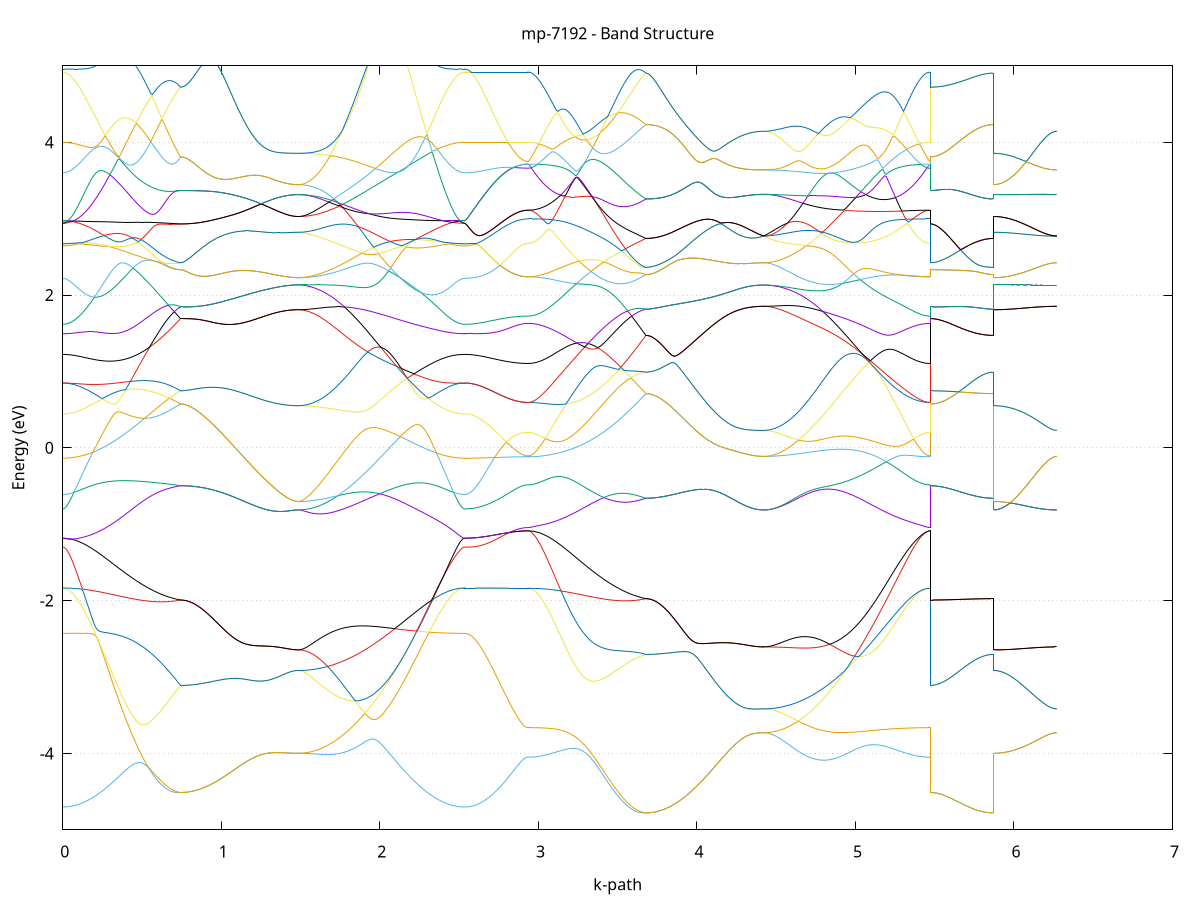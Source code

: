 set title 'mp-7192 - Band Structure'
set xlabel 'k-path'
set ylabel 'Energy (eV)'
set grid y
set yrange [-5:5]
set terminal png size 800,600
set output 'mp-7192_bands_gnuplot.png'
plot '-' using 1:2 with lines notitle, '-' using 1:2 with lines notitle, '-' using 1:2 with lines notitle, '-' using 1:2 with lines notitle, '-' using 1:2 with lines notitle, '-' using 1:2 with lines notitle, '-' using 1:2 with lines notitle, '-' using 1:2 with lines notitle, '-' using 1:2 with lines notitle, '-' using 1:2 with lines notitle, '-' using 1:2 with lines notitle, '-' using 1:2 with lines notitle, '-' using 1:2 with lines notitle, '-' using 1:2 with lines notitle, '-' using 1:2 with lines notitle, '-' using 1:2 with lines notitle, '-' using 1:2 with lines notitle, '-' using 1:2 with lines notitle, '-' using 1:2 with lines notitle, '-' using 1:2 with lines notitle, '-' using 1:2 with lines notitle, '-' using 1:2 with lines notitle, '-' using 1:2 with lines notitle, '-' using 1:2 with lines notitle, '-' using 1:2 with lines notitle, '-' using 1:2 with lines notitle, '-' using 1:2 with lines notitle, '-' using 1:2 with lines notitle, '-' using 1:2 with lines notitle, '-' using 1:2 with lines notitle, '-' using 1:2 with lines notitle, '-' using 1:2 with lines notitle, '-' using 1:2 with lines notitle, '-' using 1:2 with lines notitle, '-' using 1:2 with lines notitle, '-' using 1:2 with lines notitle, '-' using 1:2 with lines notitle, '-' using 1:2 with lines notitle, '-' using 1:2 with lines notitle, '-' using 1:2 with lines notitle, '-' using 1:2 with lines notitle, '-' using 1:2 with lines notitle, '-' using 1:2 with lines notitle, '-' using 1:2 with lines notitle, '-' using 1:2 with lines notitle, '-' using 1:2 with lines notitle, '-' using 1:2 with lines notitle, '-' using 1:2 with lines notitle, '-' using 1:2 with lines notitle, '-' using 1:2 with lines notitle, '-' using 1:2 with lines notitle, '-' using 1:2 with lines notitle, '-' using 1:2 with lines notitle, '-' using 1:2 with lines notitle, '-' using 1:2 with lines notitle, '-' using 1:2 with lines notitle, '-' using 1:2 with lines notitle, '-' using 1:2 with lines notitle, '-' using 1:2 with lines notitle, '-' using 1:2 with lines notitle, '-' using 1:2 with lines notitle, '-' using 1:2 with lines notitle, '-' using 1:2 with lines notitle, '-' using 1:2 with lines notitle, '-' using 1:2 with lines notitle, '-' using 1:2 with lines notitle, '-' using 1:2 with lines notitle, '-' using 1:2 with lines notitle, '-' using 1:2 with lines notitle, '-' using 1:2 with lines notitle, '-' using 1:2 with lines notitle, '-' using 1:2 with lines notitle, '-' using 1:2 with lines notitle, '-' using 1:2 with lines notitle, '-' using 1:2 with lines notitle, '-' using 1:2 with lines notitle, '-' using 1:2 with lines notitle, '-' using 1:2 with lines notitle, '-' using 1:2 with lines notitle, '-' using 1:2 with lines notitle
0.000000 -49.735617
0.009903 -49.735617
0.019805 -49.735617
0.029708 -49.735617
0.039610 -49.735617
0.049513 -49.735617
0.059415 -49.735617
0.069318 -49.735617
0.079220 -49.735617
0.089123 -49.735617
0.099025 -49.735517
0.108928 -49.735517
0.118830 -49.735517
0.128733 -49.735517
0.138635 -49.735517
0.148538 -49.735417
0.158440 -49.735417
0.168343 -49.735417
0.178245 -49.735417
0.188148 -49.735317
0.198050 -49.735317
0.207953 -49.735317
0.217855 -49.735217
0.227758 -49.735217
0.237660 -49.735217
0.247563 -49.735117
0.257465 -49.735117
0.267368 -49.735017
0.277270 -49.735017
0.287173 -49.735017
0.297075 -49.734917
0.306978 -49.734917
0.316880 -49.734817
0.326783 -49.734817
0.336685 -49.734717
0.346588 -49.734717
0.356491 -49.734617
0.366393 -49.734617
0.376296 -49.734517
0.386198 -49.734517
0.396101 -49.734417
0.406003 -49.734417
0.415906 -49.734317
0.425808 -49.734317
0.435711 -49.734217
0.445613 -49.734217
0.455516 -49.734117
0.465418 -49.734117
0.475321 -49.734017
0.485223 -49.734017
0.495126 -49.733917
0.505028 -49.733817
0.514931 -49.733817
0.524833 -49.733717
0.534736 -49.733717
0.544638 -49.733617
0.554541 -49.733617
0.564443 -49.733517
0.574346 -49.733417
0.584248 -49.733417
0.594151 -49.733317
0.604053 -49.733317
0.613956 -49.733217
0.623858 -49.733217
0.633761 -49.733117
0.643663 -49.733017
0.653566 -49.733017
0.663468 -49.732917
0.673371 -49.732917
0.683273 -49.732817
0.693176 -49.732817
0.703078 -49.732717
0.712981 -49.732717
0.722884 -49.732617
0.732786 -49.732617
0.742689 -49.732517
0.742689 -49.732517
0.752591 -49.732517
0.762494 -49.732517
0.772396 -49.732517
0.782299 -49.732517
0.792201 -49.732517
0.802104 -49.732517
0.812006 -49.732517
0.821909 -49.732517
0.831811 -49.732517
0.841714 -49.732517
0.851616 -49.732517
0.861519 -49.732517
0.871421 -49.732517
0.881324 -49.732417
0.891226 -49.732417
0.901129 -49.732417
0.911031 -49.732417
0.920934 -49.732417
0.930836 -49.732417
0.940739 -49.732417
0.950641 -49.732417
0.960544 -49.732417
0.970446 -49.732317
0.980349 -49.732317
0.990251 -49.732317
1.000154 -49.732317
1.010056 -49.732317
1.019959 -49.732317
1.029861 -49.732317
1.039764 -49.732217
1.049667 -49.732217
1.059569 -49.732217
1.069472 -49.732217
1.079374 -49.732217
1.089277 -49.732217
1.099179 -49.732117
1.109082 -49.732117
1.118984 -49.732117
1.128887 -49.732117
1.138789 -49.732117
1.148692 -49.732117
1.158594 -49.732017
1.168497 -49.732017
1.178399 -49.732017
1.188302 -49.732017
1.198204 -49.732017
1.208107 -49.732017
1.218009 -49.732017
1.227912 -49.731917
1.237814 -49.731917
1.247717 -49.731917
1.257619 -49.731917
1.267522 -49.731917
1.277424 -49.731917
1.287327 -49.731917
1.297229 -49.731817
1.307132 -49.731817
1.317034 -49.731817
1.326937 -49.731817
1.336839 -49.731817
1.346742 -49.731817
1.356644 -49.731817
1.366547 -49.731817
1.376449 -49.731817
1.386352 -49.731817
1.396254 -49.731817
1.406157 -49.731817
1.416060 -49.731717
1.425962 -49.731717
1.435865 -49.731717
1.445767 -49.731717
1.455670 -49.731717
1.465572 -49.731717
1.475475 -49.731717
1.485377 -49.731717
1.485377 -49.731717
1.495286 -49.731717
1.505194 -49.731717
1.515103 -49.731717
1.525012 -49.731717
1.534921 -49.731817
1.544829 -49.731817
1.554738 -49.731817
1.564647 -49.731817
1.574555 -49.731817
1.584464 -49.731817
1.594373 -49.731817
1.604281 -49.731917
1.614190 -49.731917
1.624099 -49.731917
1.634007 -49.731917
1.643916 -49.732017
1.653825 -49.732017
1.663733 -49.732017
1.673642 -49.732017
1.683551 -49.732117
1.693459 -49.732117
1.703368 -49.732117
1.713277 -49.732217
1.723185 -49.732217
1.733094 -49.732317
1.743003 -49.732317
1.752912 -49.732317
1.762820 -49.732417
1.772729 -49.732417
1.782638 -49.732517
1.792546 -49.732517
1.802455 -49.732617
1.812364 -49.732617
1.822272 -49.732717
1.832181 -49.732717
1.842090 -49.732817
1.851998 -49.732817
1.861907 -49.732917
1.871816 -49.732917
1.881724 -49.733017
1.891633 -49.733017
1.901542 -49.733117
1.911450 -49.733117
1.921359 -49.733217
1.931268 -49.733217
1.941176 -49.733317
1.951085 -49.733417
1.960994 -49.733417
1.970903 -49.733517
1.980811 -49.733517
1.990720 -49.733617
2.000629 -49.733617
2.010537 -49.733717
2.020446 -49.733817
2.030355 -49.733817
2.040263 -49.733917
2.050172 -49.733917
2.060081 -49.734017
2.069989 -49.734017
2.079898 -49.734117
2.089807 -49.734217
2.099715 -49.734217
2.109624 -49.734317
2.119533 -49.734317
2.129441 -49.734417
2.139350 -49.734417
2.149259 -49.734517
2.159167 -49.734517
2.169076 -49.734617
2.178985 -49.734617
2.188893 -49.734717
2.198802 -49.734717
2.208711 -49.734817
2.218620 -49.734817
2.228528 -49.734917
2.238437 -49.734917
2.248346 -49.735017
2.258254 -49.735017
2.268163 -49.735017
2.278072 -49.735117
2.287980 -49.735117
2.297889 -49.735217
2.307798 -49.735217
2.317706 -49.735217
2.327615 -49.735317
2.337524 -49.735317
2.347432 -49.735317
2.357341 -49.735417
2.367250 -49.735417
2.377158 -49.735417
2.387067 -49.735417
2.396976 -49.735517
2.406884 -49.735517
2.416793 -49.735517
2.426702 -49.735517
2.436611 -49.735517
2.446519 -49.735617
2.456428 -49.735617
2.466337 -49.735617
2.476245 -49.735617
2.486154 -49.735617
2.496063 -49.735617
2.505971 -49.735617
2.515880 -49.735617
2.525789 -49.735617
2.535697 -49.735617
2.535697 -49.735617
2.545692 -49.735617
2.555687 -49.735617
2.565683 -49.735617
2.575678 -49.735617
2.585673 -49.735617
2.595668 -49.735617
2.605663 -49.735617
2.615658 -49.735617
2.625653 -49.735617
2.635648 -49.735617
2.645643 -49.735617
2.655638 -49.735617
2.665633 -49.735617
2.675628 -49.735617
2.685623 -49.735617
2.695619 -49.735517
2.705614 -49.735517
2.715609 -49.735517
2.725604 -49.735517
2.735599 -49.735517
2.745594 -49.735517
2.755589 -49.735517
2.765584 -49.735517
2.775579 -49.735517
2.785574 -49.735517
2.795569 -49.735517
2.805564 -49.735517
2.815559 -49.735417
2.825555 -49.735417
2.835550 -49.735417
2.845545 -49.735417
2.855540 -49.735417
2.865535 -49.735417
2.875530 -49.735417
2.885525 -49.735417
2.895520 -49.735417
2.905515 -49.735417
2.915510 -49.735417
2.925505 -49.735417
2.935500 -49.735417
2.935500 -49.735417
2.945403 -49.735417
2.955305 -49.735417
2.965208 -49.735417
2.975110 -49.735417
2.985013 -49.735417
2.994915 -49.735417
3.004818 -49.735417
3.014720 -49.735317
3.024623 -49.735317
3.034525 -49.735317
3.044428 -49.735317
3.054330 -49.735317
3.064233 -49.735317
3.074136 -49.735217
3.084038 -49.735217
3.093941 -49.735217
3.103843 -49.735217
3.113746 -49.735217
3.123648 -49.735117
3.133551 -49.735117
3.143453 -49.735117
3.153356 -49.735017
3.163258 -49.735017
3.173161 -49.735017
3.183063 -49.734917
3.192966 -49.734917
3.202868 -49.734917
3.212771 -49.734817
3.222673 -49.734817
3.232576 -49.734717
3.242478 -49.734717
3.252381 -49.734717
3.262283 -49.734617
3.272186 -49.734617
3.282088 -49.734517
3.291991 -49.734517
3.301893 -49.734417
3.311796 -49.734417
3.321698 -49.734317
3.331601 -49.734317
3.341503 -49.734217
3.351406 -49.734217
3.361308 -49.734117
3.371211 -49.734117
3.381113 -49.734017
3.391016 -49.734017
3.400918 -49.733917
3.410821 -49.733917
3.420724 -49.733817
3.430626 -49.733817
3.440529 -49.733717
3.450431 -49.733717
3.460334 -49.733617
3.470236 -49.733617
3.480139 -49.733517
3.490041 -49.733517
3.499944 -49.733417
3.509846 -49.733417
3.519749 -49.733317
3.529651 -49.733317
3.539554 -49.733217
3.549456 -49.733217
3.559359 -49.733117
3.569261 -49.733117
3.579164 -49.733017
3.589066 -49.733017
3.598969 -49.732917
3.608871 -49.732917
3.618774 -49.732817
3.628676 -49.732817
3.638579 -49.732717
3.648481 -49.732717
3.658384 -49.732617
3.668286 -49.732617
3.678189 -49.732517
3.678189 -49.732517
3.688091 -49.732517
3.697994 -49.732517
3.707896 -49.732517
3.717799 -49.732517
3.727701 -49.732517
3.737604 -49.732517
3.747506 -49.732517
3.757409 -49.732517
3.767312 -49.732517
3.777214 -49.732517
3.787117 -49.732517
3.797019 -49.732517
3.806922 -49.732517
3.816824 -49.732417
3.826727 -49.732417
3.836629 -49.732417
3.846532 -49.732417
3.856434 -49.732417
3.866337 -49.732417
3.876239 -49.732417
3.886142 -49.732417
3.896044 -49.732417
3.905947 -49.732317
3.915849 -49.732317
3.925752 -49.732317
3.935654 -49.732317
3.945557 -49.732317
3.955459 -49.732317
3.965362 -49.732317
3.975264 -49.732217
3.985167 -49.732217
3.995069 -49.732217
4.004972 -49.732217
4.014874 -49.732217
4.024777 -49.732217
4.034679 -49.732117
4.044582 -49.732117
4.054484 -49.732117
4.064387 -49.732117
4.074289 -49.732117
4.084192 -49.732117
4.094094 -49.732017
4.103997 -49.732017
4.113900 -49.732017
4.123802 -49.732017
4.133705 -49.732017
4.143607 -49.732017
4.153510 -49.732017
4.163412 -49.731917
4.173315 -49.731917
4.183217 -49.731917
4.193120 -49.731917
4.203022 -49.731917
4.212925 -49.731917
4.222827 -49.731917
4.232730 -49.731817
4.242632 -49.731817
4.252535 -49.731817
4.262437 -49.731817
4.272340 -49.731817
4.282242 -49.731817
4.292145 -49.731817
4.302047 -49.731817
4.311950 -49.731817
4.321852 -49.731817
4.331755 -49.731817
4.341657 -49.731817
4.351560 -49.731717
4.361462 -49.731717
4.371365 -49.731717
4.381267 -49.731717
4.391170 -49.731717
4.401072 -49.731717
4.410975 -49.731717
4.420877 -49.731717
4.420877 -49.731717
4.430786 -49.731717
4.440695 -49.731717
4.450603 -49.731717
4.460512 -49.731717
4.470421 -49.731717
4.480330 -49.731817
4.490238 -49.731817
4.500147 -49.731817
4.510056 -49.731817
4.519964 -49.731817
4.529873 -49.731817
4.539782 -49.731817
4.549690 -49.731917
4.559599 -49.731917
4.569508 -49.731917
4.579416 -49.731917
4.589325 -49.732017
4.599234 -49.732017
4.609142 -49.732017
4.619051 -49.732117
4.628960 -49.732117
4.638868 -49.732117
4.648777 -49.732217
4.658686 -49.732217
4.668594 -49.732217
4.678503 -49.732317
4.688412 -49.732317
4.698321 -49.732317
4.708229 -49.732417
4.718138 -49.732417
4.728047 -49.732517
4.737955 -49.732517
4.747864 -49.732617
4.757773 -49.732617
4.767681 -49.732717
4.777590 -49.732717
4.787499 -49.732817
4.797407 -49.732817
4.807316 -49.732817
4.817225 -49.732917
4.827133 -49.733017
4.837042 -49.733017
4.846951 -49.733117
4.856859 -49.733117
4.866768 -49.733217
4.876677 -49.733217
4.886585 -49.733317
4.896494 -49.733317
4.906403 -49.733417
4.916312 -49.733417
4.926220 -49.733517
4.936129 -49.733517
4.946038 -49.733617
4.955946 -49.733617
4.965855 -49.733717
4.975764 -49.733817
4.985672 -49.733817
4.995581 -49.733917
5.005490 -49.733917
5.015398 -49.734017
5.025307 -49.734017
5.035216 -49.734117
5.045124 -49.734117
5.055033 -49.734217
5.064942 -49.734217
5.074850 -49.734317
5.084759 -49.734317
5.094668 -49.734417
5.104576 -49.734417
5.114485 -49.734517
5.124394 -49.734517
5.134303 -49.734617
5.144211 -49.734617
5.154120 -49.734717
5.164029 -49.734717
5.173937 -49.734717
5.183846 -49.734817
5.193755 -49.734817
5.203663 -49.734917
5.213572 -49.734917
5.223481 -49.734917
5.233389 -49.735017
5.243298 -49.735017
5.253207 -49.735017
5.263115 -49.735117
5.273024 -49.735117
5.282933 -49.735117
5.292841 -49.735217
5.302750 -49.735217
5.312659 -49.735217
5.322567 -49.735217
5.332476 -49.735217
5.342385 -49.735317
5.352294 -49.735317
5.362202 -49.735317
5.372111 -49.735317
5.382020 -49.735317
5.391928 -49.735317
5.401837 -49.735417
5.411746 -49.735417
5.421654 -49.735417
5.431563 -49.735417
5.441472 -49.735417
5.451380 -49.735417
5.461289 -49.735417
5.471198 -49.735417
5.471198 -49.732517
5.481193 -49.732517
5.491188 -49.732517
5.501183 -49.732517
5.511178 -49.732517
5.521173 -49.732517
5.531168 -49.732517
5.541163 -49.732517
5.551158 -49.732517
5.561153 -49.732517
5.571148 -49.732517
5.581143 -49.732517
5.591139 -49.732517
5.601134 -49.732517
5.611129 -49.732517
5.621124 -49.732517
5.631119 -49.732517
5.641114 -49.732517
5.651109 -49.732517
5.661104 -49.732517
5.671099 -49.732517
5.681094 -49.732517
5.691089 -49.732517
5.701084 -49.732517
5.711079 -49.732517
5.721075 -49.732517
5.731070 -49.732517
5.741065 -49.732517
5.751060 -49.732517
5.761055 -49.732517
5.771050 -49.732517
5.781045 -49.732517
5.791040 -49.732517
5.801035 -49.732517
5.811030 -49.732517
5.821025 -49.732517
5.831020 -49.732517
5.841015 -49.732517
5.851011 -49.732517
5.861006 -49.732517
5.871001 -49.732517
5.871001 -49.731717
5.880996 -49.731717
5.890991 -49.731717
5.900986 -49.731717
5.910981 -49.731717
5.920976 -49.731717
5.930971 -49.731717
5.940966 -49.731717
5.950961 -49.731717
5.960956 -49.731717
5.970951 -49.731717
5.980946 -49.731717
5.990942 -49.731717
6.000937 -49.731717
6.010932 -49.731717
6.020927 -49.731717
6.030922 -49.731717
6.040917 -49.731717
6.050912 -49.731717
6.060907 -49.731717
6.070902 -49.731717
6.080897 -49.731717
6.090892 -49.731717
6.100887 -49.731717
6.110882 -49.731717
6.120878 -49.731717
6.130873 -49.731717
6.140868 -49.731717
6.150863 -49.731717
6.160858 -49.731717
6.170853 -49.731717
6.180848 -49.731717
6.190843 -49.731717
6.200838 -49.731717
6.210833 -49.731717
6.220828 -49.731717
6.230823 -49.731717
6.240818 -49.731717
6.250813 -49.731717
6.260809 -49.731717
6.270804 -49.731717
e
0.000000 -49.730817
0.009903 -49.730817
0.019805 -49.730817
0.029708 -49.730817
0.039610 -49.730817
0.049513 -49.730817
0.059415 -49.730817
0.069318 -49.730817
0.079220 -49.730817
0.089123 -49.730817
0.099025 -49.730817
0.108928 -49.730817
0.118830 -49.730817
0.128733 -49.730817
0.138635 -49.730817
0.148538 -49.730817
0.158440 -49.730817
0.168343 -49.730817
0.178245 -49.730817
0.188148 -49.730817
0.198050 -49.730917
0.207953 -49.730917
0.217855 -49.730917
0.227758 -49.730917
0.237660 -49.730917
0.247563 -49.730917
0.257465 -49.730917
0.267368 -49.730917
0.277270 -49.731017
0.287173 -49.731017
0.297075 -49.731017
0.306978 -49.731017
0.316880 -49.731017
0.326783 -49.731017
0.336685 -49.731117
0.346588 -49.731117
0.356491 -49.731117
0.366393 -49.731117
0.376296 -49.731117
0.386198 -49.731217
0.396101 -49.731217
0.406003 -49.731217
0.415906 -49.731217
0.425808 -49.731317
0.435711 -49.731317
0.445613 -49.731317
0.455516 -49.731317
0.465418 -49.731417
0.475321 -49.731417
0.485223 -49.731417
0.495126 -49.731517
0.505028 -49.731517
0.514931 -49.731517
0.524833 -49.731617
0.534736 -49.731617
0.544638 -49.731617
0.554541 -49.731717
0.564443 -49.731717
0.574346 -49.731717
0.584248 -49.731817
0.594151 -49.731817
0.604053 -49.731917
0.613956 -49.731917
0.623858 -49.732017
0.633761 -49.732017
0.643663 -49.732017
0.653566 -49.732117
0.663468 -49.732117
0.673371 -49.732217
0.683273 -49.732217
0.693176 -49.732317
0.703078 -49.732317
0.712981 -49.732417
0.722884 -49.732417
0.732786 -49.732517
0.742689 -49.732517
0.742689 -49.732517
0.752591 -49.732517
0.762494 -49.732517
0.772396 -49.732517
0.782299 -49.732517
0.792201 -49.732517
0.802104 -49.732517
0.812006 -49.732517
0.821909 -49.732517
0.831811 -49.732517
0.841714 -49.732517
0.851616 -49.732517
0.861519 -49.732517
0.871421 -49.732517
0.881324 -49.732417
0.891226 -49.732417
0.901129 -49.732417
0.911031 -49.732417
0.920934 -49.732417
0.930836 -49.732417
0.940739 -49.732417
0.950641 -49.732417
0.960544 -49.732417
0.970446 -49.732317
0.980349 -49.732317
0.990251 -49.732317
1.000154 -49.732317
1.010056 -49.732317
1.019959 -49.732317
1.029861 -49.732317
1.039764 -49.732217
1.049667 -49.732217
1.059569 -49.732217
1.069472 -49.732217
1.079374 -49.732217
1.089277 -49.732217
1.099179 -49.732117
1.109082 -49.732117
1.118984 -49.732117
1.128887 -49.732117
1.138789 -49.732117
1.148692 -49.732117
1.158594 -49.732017
1.168497 -49.732017
1.178399 -49.732017
1.188302 -49.732017
1.198204 -49.732017
1.208107 -49.732017
1.218009 -49.732017
1.227912 -49.731917
1.237814 -49.731917
1.247717 -49.731917
1.257619 -49.731917
1.267522 -49.731917
1.277424 -49.731917
1.287327 -49.731917
1.297229 -49.731817
1.307132 -49.731817
1.317034 -49.731817
1.326937 -49.731817
1.336839 -49.731817
1.346742 -49.731817
1.356644 -49.731817
1.366547 -49.731817
1.376449 -49.731817
1.386352 -49.731817
1.396254 -49.731817
1.406157 -49.731817
1.416060 -49.731717
1.425962 -49.731717
1.435865 -49.731717
1.445767 -49.731717
1.455670 -49.731717
1.465572 -49.731717
1.475475 -49.731717
1.485377 -49.731717
1.485377 -49.731717
1.495286 -49.731717
1.505194 -49.731717
1.515103 -49.731717
1.525012 -49.731717
1.534921 -49.731717
1.544829 -49.731717
1.554738 -49.731717
1.564647 -49.731717
1.574555 -49.731717
1.584464 -49.731717
1.594373 -49.731717
1.604281 -49.731717
1.614190 -49.731717
1.624099 -49.731717
1.634007 -49.731717
1.643916 -49.731717
1.653825 -49.731717
1.663733 -49.731717
1.673642 -49.731717
1.683551 -49.731717
1.693459 -49.731617
1.703368 -49.731617
1.713277 -49.731617
1.723185 -49.731617
1.733094 -49.731617
1.743003 -49.731617
1.752912 -49.731617
1.762820 -49.731617
1.772729 -49.731617
1.782638 -49.731617
1.792546 -49.731617
1.802455 -49.731517
1.812364 -49.731517
1.822272 -49.731517
1.832181 -49.731517
1.842090 -49.731517
1.851998 -49.731517
1.861907 -49.731517
1.871816 -49.731517
1.881724 -49.731517
1.891633 -49.731417
1.901542 -49.731417
1.911450 -49.731417
1.921359 -49.731417
1.931268 -49.731417
1.941176 -49.731417
1.951085 -49.731417
1.960994 -49.731317
1.970903 -49.731317
1.980811 -49.731317
1.990720 -49.731317
2.000629 -49.731317
2.010537 -49.731317
2.020446 -49.731317
2.030355 -49.731217
2.040263 -49.731217
2.050172 -49.731217
2.060081 -49.731217
2.069989 -49.731217
2.079898 -49.731217
2.089807 -49.731217
2.099715 -49.731117
2.109624 -49.731117
2.119533 -49.731117
2.129441 -49.731117
2.139350 -49.731117
2.149259 -49.731117
2.159167 -49.731117
2.169076 -49.731017
2.178985 -49.731017
2.188893 -49.731017
2.198802 -49.731017
2.208711 -49.731017
2.218620 -49.731017
2.228528 -49.731017
2.238437 -49.731017
2.248346 -49.730917
2.258254 -49.730917
2.268163 -49.730917
2.278072 -49.730917
2.287980 -49.730917
2.297889 -49.730917
2.307798 -49.730917
2.317706 -49.730917
2.327615 -49.730917
2.337524 -49.730817
2.347432 -49.730817
2.357341 -49.730817
2.367250 -49.730817
2.377158 -49.730817
2.387067 -49.730817
2.396976 -49.730817
2.406884 -49.730817
2.416793 -49.730817
2.426702 -49.730817
2.436611 -49.730817
2.446519 -49.730817
2.456428 -49.730817
2.466337 -49.730817
2.476245 -49.730817
2.486154 -49.730817
2.496063 -49.730817
2.505971 -49.730817
2.515880 -49.730817
2.525789 -49.730817
2.535697 -49.730817
2.535697 -49.730817
2.545692 -49.730817
2.555687 -49.730817
2.565683 -49.730817
2.575678 -49.730817
2.585673 -49.730817
2.595668 -49.730817
2.605663 -49.730817
2.615658 -49.730817
2.625653 -49.730817
2.635648 -49.730817
2.645643 -49.730817
2.655638 -49.730817
2.665633 -49.730817
2.675628 -49.730817
2.685623 -49.730817
2.695619 -49.730817
2.705614 -49.730817
2.715609 -49.730817
2.725604 -49.730917
2.735599 -49.730917
2.745594 -49.730917
2.755589 -49.730917
2.765584 -49.730917
2.775579 -49.730917
2.785574 -49.730917
2.795569 -49.730917
2.805564 -49.730917
2.815559 -49.730917
2.825555 -49.730917
2.835550 -49.730917
2.845545 -49.730917
2.855540 -49.731017
2.865535 -49.731017
2.875530 -49.731017
2.885525 -49.731017
2.895520 -49.731017
2.905515 -49.731017
2.915510 -49.731017
2.925505 -49.731017
2.935500 -49.731017
2.935500 -49.731017
2.945403 -49.731017
2.955305 -49.731017
2.965208 -49.731017
2.975110 -49.731017
2.985013 -49.731017
2.994915 -49.731017
3.004818 -49.731017
3.014720 -49.731017
3.024623 -49.731017
3.034525 -49.731017
3.044428 -49.731017
3.054330 -49.731017
3.064233 -49.731017
3.074136 -49.731017
3.084038 -49.731017
3.093941 -49.731017
3.103843 -49.731017
3.113746 -49.731017
3.123648 -49.731017
3.133551 -49.731117
3.143453 -49.731117
3.153356 -49.731117
3.163258 -49.731117
3.173161 -49.731117
3.183063 -49.731117
3.192966 -49.731117
3.202868 -49.731117
3.212771 -49.731117
3.222673 -49.731117
3.232576 -49.731217
3.242478 -49.731217
3.252381 -49.731217
3.262283 -49.731217
3.272186 -49.731217
3.282088 -49.731217
3.291991 -49.731317
3.301893 -49.731317
3.311796 -49.731317
3.321698 -49.731317
3.331601 -49.731317
3.341503 -49.731317
3.351406 -49.731417
3.361308 -49.731417
3.371211 -49.731417
3.381113 -49.731417
3.391016 -49.731517
3.400918 -49.731517
3.410821 -49.731517
3.420724 -49.731517
3.430626 -49.731617
3.440529 -49.731617
3.450431 -49.731617
3.460334 -49.731717
3.470236 -49.731717
3.480139 -49.731717
3.490041 -49.731817
3.499944 -49.731817
3.509846 -49.731817
3.519749 -49.731917
3.529651 -49.731917
3.539554 -49.731917
3.549456 -49.732017
3.559359 -49.732017
3.569261 -49.732017
3.579164 -49.732117
3.589066 -49.732117
3.598969 -49.732217
3.608871 -49.732217
3.618774 -49.732217
3.628676 -49.732317
3.638579 -49.732317
3.648481 -49.732417
3.658384 -49.732417
3.668286 -49.732517
3.678189 -49.732517
3.678189 -49.732517
3.688091 -49.732517
3.697994 -49.732517
3.707896 -49.732517
3.717799 -49.732517
3.727701 -49.732517
3.737604 -49.732517
3.747506 -49.732517
3.757409 -49.732517
3.767312 -49.732517
3.777214 -49.732517
3.787117 -49.732517
3.797019 -49.732517
3.806922 -49.732517
3.816824 -49.732417
3.826727 -49.732417
3.836629 -49.732417
3.846532 -49.732417
3.856434 -49.732417
3.866337 -49.732417
3.876239 -49.732417
3.886142 -49.732417
3.896044 -49.732417
3.905947 -49.732317
3.915849 -49.732317
3.925752 -49.732317
3.935654 -49.732317
3.945557 -49.732317
3.955459 -49.732317
3.965362 -49.732317
3.975264 -49.732217
3.985167 -49.732217
3.995069 -49.732217
4.004972 -49.732217
4.014874 -49.732217
4.024777 -49.732217
4.034679 -49.732117
4.044582 -49.732117
4.054484 -49.732117
4.064387 -49.732117
4.074289 -49.732117
4.084192 -49.732117
4.094094 -49.732017
4.103997 -49.732017
4.113900 -49.732017
4.123802 -49.732017
4.133705 -49.732017
4.143607 -49.732017
4.153510 -49.732017
4.163412 -49.731917
4.173315 -49.731917
4.183217 -49.731917
4.193120 -49.731917
4.203022 -49.731917
4.212925 -49.731917
4.222827 -49.731917
4.232730 -49.731817
4.242632 -49.731817
4.252535 -49.731817
4.262437 -49.731817
4.272340 -49.731817
4.282242 -49.731817
4.292145 -49.731817
4.302047 -49.731817
4.311950 -49.731817
4.321852 -49.731817
4.331755 -49.731817
4.341657 -49.731817
4.351560 -49.731717
4.361462 -49.731717
4.371365 -49.731717
4.381267 -49.731717
4.391170 -49.731717
4.401072 -49.731717
4.410975 -49.731717
4.420877 -49.731717
4.420877 -49.731717
4.430786 -49.731717
4.440695 -49.731717
4.450603 -49.731717
4.460512 -49.731717
4.470421 -49.731717
4.480330 -49.731717
4.490238 -49.731717
4.500147 -49.731717
4.510056 -49.731717
4.519964 -49.731717
4.529873 -49.731717
4.539782 -49.731717
4.549690 -49.731717
4.559599 -49.731717
4.569508 -49.731717
4.579416 -49.731717
4.589325 -49.731717
4.599234 -49.731717
4.609142 -49.731717
4.619051 -49.731717
4.628960 -49.731717
4.638868 -49.731717
4.648777 -49.731717
4.658686 -49.731617
4.668594 -49.731617
4.678503 -49.731617
4.688412 -49.731617
4.698321 -49.731617
4.708229 -49.731617
4.718138 -49.731617
4.728047 -49.731617
4.737955 -49.731617
4.747864 -49.731617
4.757773 -49.731617
4.767681 -49.731617
4.777590 -49.731617
4.787499 -49.731517
4.797407 -49.731517
4.807316 -49.731517
4.817225 -49.731517
4.827133 -49.731517
4.837042 -49.731517
4.846951 -49.731517
4.856859 -49.731517
4.866768 -49.731517
4.876677 -49.731517
4.886585 -49.731417
4.896494 -49.731417
4.906403 -49.731417
4.916312 -49.731417
4.926220 -49.731417
4.936129 -49.731417
4.946038 -49.731417
4.955946 -49.731417
4.965855 -49.731417
4.975764 -49.731317
4.985672 -49.731317
4.995581 -49.731317
5.005490 -49.731317
5.015398 -49.731317
5.025307 -49.731317
5.035216 -49.731317
5.045124 -49.731317
5.055033 -49.731317
5.064942 -49.731217
5.074850 -49.731217
5.084759 -49.731217
5.094668 -49.731217
5.104576 -49.731217
5.114485 -49.731217
5.124394 -49.731217
5.134303 -49.731217
5.144211 -49.731217
5.154120 -49.731117
5.164029 -49.731117
5.173937 -49.731117
5.183846 -49.731117
5.193755 -49.731117
5.203663 -49.731117
5.213572 -49.731117
5.223481 -49.731117
5.233389 -49.731117
5.243298 -49.731117
5.253207 -49.731117
5.263115 -49.731117
5.273024 -49.731017
5.282933 -49.731017
5.292841 -49.731017
5.302750 -49.731017
5.312659 -49.731017
5.322567 -49.731017
5.332476 -49.731017
5.342385 -49.731017
5.352294 -49.731017
5.362202 -49.731017
5.372111 -49.731017
5.382020 -49.731017
5.391928 -49.731017
5.401837 -49.731017
5.411746 -49.731017
5.421654 -49.731017
5.431563 -49.731017
5.441472 -49.731017
5.451380 -49.731017
5.461289 -49.731017
5.471198 -49.731017
5.471198 -49.732517
5.481193 -49.732517
5.491188 -49.732517
5.501183 -49.732517
5.511178 -49.732517
5.521173 -49.732517
5.531168 -49.732517
5.541163 -49.732517
5.551158 -49.732517
5.561153 -49.732517
5.571148 -49.732517
5.581143 -49.732517
5.591139 -49.732517
5.601134 -49.732517
5.611129 -49.732517
5.621124 -49.732517
5.631119 -49.732517
5.641114 -49.732517
5.651109 -49.732517
5.661104 -49.732517
5.671099 -49.732517
5.681094 -49.732517
5.691089 -49.732517
5.701084 -49.732517
5.711079 -49.732517
5.721075 -49.732517
5.731070 -49.732517
5.741065 -49.732517
5.751060 -49.732517
5.761055 -49.732517
5.771050 -49.732517
5.781045 -49.732517
5.791040 -49.732517
5.801035 -49.732517
5.811030 -49.732517
5.821025 -49.732517
5.831020 -49.732517
5.841015 -49.732517
5.851011 -49.732517
5.861006 -49.732517
5.871001 -49.732517
5.871001 -49.731717
5.880996 -49.731717
5.890991 -49.731717
5.900986 -49.731717
5.910981 -49.731717
5.920976 -49.731717
5.930971 -49.731717
5.940966 -49.731717
5.950961 -49.731717
5.960956 -49.731717
5.970951 -49.731717
5.980946 -49.731717
5.990942 -49.731717
6.000937 -49.731717
6.010932 -49.731717
6.020927 -49.731717
6.030922 -49.731717
6.040917 -49.731717
6.050912 -49.731717
6.060907 -49.731717
6.070902 -49.731717
6.080897 -49.731717
6.090892 -49.731717
6.100887 -49.731717
6.110882 -49.731717
6.120878 -49.731717
6.130873 -49.731717
6.140868 -49.731717
6.150863 -49.731717
6.160858 -49.731717
6.170853 -49.731717
6.180848 -49.731717
6.190843 -49.731717
6.200838 -49.731717
6.210833 -49.731717
6.220828 -49.731717
6.230823 -49.731717
6.240818 -49.731717
6.250813 -49.731717
6.260809 -49.731717
6.270804 -49.731717
e
0.000000 -49.238617
0.009903 -49.238617
0.019805 -49.238517
0.029708 -49.238517
0.039610 -49.238417
0.049513 -49.238317
0.059415 -49.238117
0.069318 -49.238017
0.079220 -49.237817
0.089123 -49.237617
0.099025 -49.237317
0.108928 -49.237117
0.118830 -49.236817
0.128733 -49.236517
0.138635 -49.236117
0.148538 -49.235817
0.158440 -49.235417
0.168343 -49.235017
0.178245 -49.234617
0.188148 -49.234117
0.198050 -49.233617
0.207953 -49.233117
0.217855 -49.232617
0.227758 -49.232117
0.237660 -49.231517
0.247563 -49.230917
0.257465 -49.230317
0.267368 -49.229717
0.277270 -49.229017
0.287173 -49.228417
0.297075 -49.227717
0.306978 -49.227017
0.316880 -49.226217
0.326783 -49.225517
0.336685 -49.224717
0.346588 -49.223917
0.356491 -49.223117
0.366393 -49.222317
0.376296 -49.221417
0.386198 -49.220617
0.396101 -49.219717
0.406003 -49.218817
0.415906 -49.217917
0.425808 -49.217017
0.435711 -49.216017
0.445613 -49.215117
0.455516 -49.214117
0.465418 -49.213117
0.475321 -49.212117
0.485223 -49.211117
0.495126 -49.210117
0.505028 -49.209017
0.514931 -49.208017
0.524833 -49.206917
0.534736 -49.205917
0.544638 -49.204817
0.554541 -49.203717
0.564443 -49.202617
0.574346 -49.201517
0.584248 -49.200417
0.594151 -49.199217
0.604053 -49.198117
0.613956 -49.197017
0.623858 -49.195817
0.633761 -49.194717
0.643663 -49.193517
0.653566 -49.192317
0.663468 -49.191217
0.673371 -49.190017
0.683273 -49.188817
0.693176 -49.187617
0.703078 -49.186517
0.712981 -49.185317
0.722884 -49.184117
0.732786 -49.182917
0.742689 -49.181717
0.742689 -49.181717
0.752591 -49.181717
0.762494 -49.181717
0.772396 -49.181717
0.782299 -49.181717
0.792201 -49.181717
0.802104 -49.181717
0.812006 -49.181717
0.821909 -49.181717
0.831811 -49.181717
0.841714 -49.181717
0.851616 -49.181717
0.861519 -49.181717
0.871421 -49.181717
0.881324 -49.181717
0.891226 -49.181717
0.901129 -49.181717
0.911031 -49.181617
0.920934 -49.181617
0.930836 -49.181617
0.940739 -49.181617
0.950641 -49.181617
0.960544 -49.181617
0.970446 -49.181617
0.980349 -49.181617
0.990251 -49.181517
1.000154 -49.181517
1.010056 -49.181517
1.019959 -49.181517
1.029861 -49.181517
1.039764 -49.181517
1.049667 -49.181517
1.059569 -49.181417
1.069472 -49.181417
1.079374 -49.181417
1.089277 -49.181417
1.099179 -49.181417
1.109082 -49.181417
1.118984 -49.181417
1.128887 -49.181317
1.138789 -49.181317
1.148692 -49.181317
1.158594 -49.181317
1.168497 -49.181317
1.178399 -49.181317
1.188302 -49.181217
1.198204 -49.181217
1.208107 -49.181217
1.218009 -49.181217
1.227912 -49.181217
1.237814 -49.181217
1.247717 -49.181217
1.257619 -49.181217
1.267522 -49.181117
1.277424 -49.181117
1.287327 -49.181117
1.297229 -49.181117
1.307132 -49.181117
1.317034 -49.181117
1.326937 -49.181117
1.336839 -49.181117
1.346742 -49.181117
1.356644 -49.181017
1.366547 -49.181017
1.376449 -49.181017
1.386352 -49.181017
1.396254 -49.181017
1.406157 -49.181017
1.416060 -49.181017
1.425962 -49.181017
1.435865 -49.181017
1.445767 -49.181017
1.455670 -49.181017
1.465572 -49.181017
1.475475 -49.181017
1.485377 -49.181017
1.485377 -49.181017
1.495286 -49.181017
1.505194 -49.181017
1.515103 -49.181117
1.525012 -49.181217
1.534921 -49.181317
1.544829 -49.181517
1.554738 -49.181617
1.564647 -49.181817
1.574555 -49.182017
1.584464 -49.182317
1.594373 -49.182517
1.604281 -49.182817
1.614190 -49.183117
1.624099 -49.183517
1.634007 -49.183817
1.643916 -49.184217
1.653825 -49.184617
1.663733 -49.185017
1.673642 -49.185517
1.683551 -49.185917
1.693459 -49.186417
1.703368 -49.186917
1.713277 -49.187517
1.723185 -49.188017
1.733094 -49.188617
1.743003 -49.189217
1.752912 -49.189817
1.762820 -49.190417
1.772729 -49.191117
1.782638 -49.191717
1.792546 -49.192417
1.802455 -49.193117
1.812364 -49.193817
1.822272 -49.194517
1.832181 -49.195217
1.842090 -49.196017
1.851998 -49.196717
1.861907 -49.197517
1.871816 -49.198317
1.881724 -49.199117
1.891633 -49.199917
1.901542 -49.200717
1.911450 -49.201517
1.921359 -49.202317
1.931268 -49.203117
1.941176 -49.204017
1.951085 -49.204817
1.960994 -49.205617
1.970903 -49.206517
1.980811 -49.207317
1.990720 -49.208217
2.000629 -49.209017
2.010537 -49.209917
2.020446 -49.210717
2.030355 -49.211617
2.040263 -49.212517
2.050172 -49.213317
2.060081 -49.214117
2.069989 -49.215017
2.079898 -49.215817
2.089807 -49.216717
2.099715 -49.217517
2.109624 -49.218317
2.119533 -49.219117
2.129441 -49.219917
2.139350 -49.220717
2.149259 -49.221517
2.159167 -49.222317
2.169076 -49.223017
2.178985 -49.223817
2.188893 -49.224517
2.198802 -49.225217
2.208711 -49.225917
2.218620 -49.226617
2.228528 -49.227317
2.238437 -49.228017
2.248346 -49.228617
2.258254 -49.229317
2.268163 -49.229917
2.278072 -49.230517
2.287980 -49.231117
2.297889 -49.231617
2.307798 -49.232217
2.317706 -49.232717
2.327615 -49.233217
2.337524 -49.233717
2.347432 -49.234217
2.357341 -49.234617
2.367250 -49.235017
2.377158 -49.235417
2.387067 -49.235817
2.396976 -49.236117
2.406884 -49.236517
2.416793 -49.236817
2.426702 -49.237117
2.436611 -49.237317
2.446519 -49.237617
2.456428 -49.237817
2.466337 -49.238017
2.476245 -49.238117
2.486154 -49.238317
2.496063 -49.238417
2.505971 -49.238517
2.515880 -49.238517
2.525789 -49.238617
2.535697 -49.238617
2.535697 -49.238617
2.545692 -49.238617
2.555687 -49.238617
2.565683 -49.238617
2.575678 -49.238617
2.585673 -49.238617
2.595668 -49.238617
2.605663 -49.238617
2.615658 -49.238617
2.625653 -49.238617
2.635648 -49.238617
2.645643 -49.238617
2.655638 -49.238617
2.665633 -49.238617
2.675628 -49.238617
2.685623 -49.238617
2.695619 -49.238617
2.705614 -49.238617
2.715609 -49.238617
2.725604 -49.238617
2.735599 -49.238617
2.745594 -49.238617
2.755589 -49.238617
2.765584 -49.238617
2.775579 -49.238617
2.785574 -49.238617
2.795569 -49.238617
2.805564 -49.238617
2.815559 -49.238617
2.825555 -49.238617
2.835550 -49.238617
2.845545 -49.238617
2.855540 -49.238617
2.865535 -49.238617
2.875530 -49.238617
2.885525 -49.238617
2.895520 -49.238617
2.905515 -49.238617
2.915510 -49.238617
2.925505 -49.238617
2.935500 -49.238617
2.935500 -49.238617
2.945403 -49.238617
2.955305 -49.238517
2.965208 -49.238517
2.975110 -49.238417
2.985013 -49.238317
2.994915 -49.238117
3.004818 -49.238017
3.014720 -49.237817
3.024623 -49.237617
3.034525 -49.237317
3.044428 -49.237117
3.054330 -49.236817
3.064233 -49.236517
3.074136 -49.236117
3.084038 -49.235817
3.093941 -49.235417
3.103843 -49.235017
3.113746 -49.234617
3.123648 -49.234117
3.133551 -49.233617
3.143453 -49.233117
3.153356 -49.232617
3.163258 -49.232117
3.173161 -49.231517
3.183063 -49.230917
3.192966 -49.230317
3.202868 -49.229717
3.212771 -49.229017
3.222673 -49.228417
3.232576 -49.227717
3.242478 -49.227017
3.252381 -49.226217
3.262283 -49.225517
3.272186 -49.224717
3.282088 -49.223917
3.291991 -49.223117
3.301893 -49.222317
3.311796 -49.221417
3.321698 -49.220617
3.331601 -49.219717
3.341503 -49.218817
3.351406 -49.217917
3.361308 -49.217017
3.371211 -49.216017
3.381113 -49.215117
3.391016 -49.214117
3.400918 -49.213117
3.410821 -49.212117
3.420724 -49.211117
3.430626 -49.210117
3.440529 -49.209017
3.450431 -49.208017
3.460334 -49.206917
3.470236 -49.205917
3.480139 -49.204817
3.490041 -49.203717
3.499944 -49.202617
3.509846 -49.201517
3.519749 -49.200417
3.529651 -49.199217
3.539554 -49.198117
3.549456 -49.197017
3.559359 -49.195817
3.569261 -49.194717
3.579164 -49.193517
3.589066 -49.192317
3.598969 -49.191217
3.608871 -49.190017
3.618774 -49.188817
3.628676 -49.187617
3.638579 -49.186517
3.648481 -49.185317
3.658384 -49.184117
3.668286 -49.182917
3.678189 -49.181717
3.678189 -49.181717
3.688091 -49.181717
3.697994 -49.181717
3.707896 -49.181717
3.717799 -49.181717
3.727701 -49.181717
3.737604 -49.181717
3.747506 -49.181717
3.757409 -49.181717
3.767312 -49.181717
3.777214 -49.181717
3.787117 -49.181717
3.797019 -49.181717
3.806922 -49.181717
3.816824 -49.181717
3.826727 -49.181717
3.836629 -49.181617
3.846532 -49.181617
3.856434 -49.181617
3.866337 -49.181617
3.876239 -49.181617
3.886142 -49.181617
3.896044 -49.181617
3.905947 -49.181617
3.915849 -49.181617
3.925752 -49.181517
3.935654 -49.181517
3.945557 -49.181517
3.955459 -49.181517
3.965362 -49.181517
3.975264 -49.181517
3.985167 -49.181517
3.995069 -49.181417
4.004972 -49.181417
4.014874 -49.181417
4.024777 -49.181417
4.034679 -49.181417
4.044582 -49.181417
4.054484 -49.181417
4.064387 -49.181317
4.074289 -49.181317
4.084192 -49.181317
4.094094 -49.181317
4.103997 -49.181317
4.113900 -49.181317
4.123802 -49.181317
4.133705 -49.181217
4.143607 -49.181217
4.153510 -49.181217
4.163412 -49.181217
4.173315 -49.181217
4.183217 -49.181217
4.193120 -49.181217
4.203022 -49.181117
4.212925 -49.181117
4.222827 -49.181117
4.232730 -49.181117
4.242632 -49.181117
4.252535 -49.181117
4.262437 -49.181117
4.272340 -49.181117
4.282242 -49.181117
4.292145 -49.181017
4.302047 -49.181017
4.311950 -49.181017
4.321852 -49.181017
4.331755 -49.181017
4.341657 -49.181017
4.351560 -49.181017
4.361462 -49.181017
4.371365 -49.181017
4.381267 -49.181017
4.391170 -49.181017
4.401072 -49.181017
4.410975 -49.181017
4.420877 -49.181017
4.420877 -49.181017
4.430786 -49.181017
4.440695 -49.181017
4.450603 -49.181117
4.460512 -49.181217
4.470421 -49.181317
4.480330 -49.181517
4.490238 -49.181617
4.500147 -49.181817
4.510056 -49.182017
4.519964 -49.182317
4.529873 -49.182517
4.539782 -49.182817
4.549690 -49.183117
4.559599 -49.183517
4.569508 -49.183817
4.579416 -49.184217
4.589325 -49.184617
4.599234 -49.185017
4.609142 -49.185517
4.619051 -49.185917
4.628960 -49.186417
4.638868 -49.186917
4.648777 -49.187517
4.658686 -49.188017
4.668594 -49.188617
4.678503 -49.189217
4.688412 -49.189817
4.698321 -49.190417
4.708229 -49.191117
4.718138 -49.191717
4.728047 -49.192417
4.737955 -49.193117
4.747864 -49.193817
4.757773 -49.194517
4.767681 -49.195217
4.777590 -49.196017
4.787499 -49.196717
4.797407 -49.197517
4.807316 -49.198317
4.817225 -49.199117
4.827133 -49.199917
4.837042 -49.200717
4.846951 -49.201517
4.856859 -49.202317
4.866768 -49.203117
4.876677 -49.204017
4.886585 -49.204817
4.896494 -49.205617
4.906403 -49.206517
4.916312 -49.207317
4.926220 -49.208217
4.936129 -49.209017
4.946038 -49.209917
4.955946 -49.210717
4.965855 -49.211617
4.975764 -49.212417
4.985672 -49.213317
4.995581 -49.214117
5.005490 -49.215017
5.015398 -49.215817
5.025307 -49.216617
5.035216 -49.217517
5.045124 -49.218317
5.055033 -49.219117
5.064942 -49.219917
5.074850 -49.220717
5.084759 -49.221517
5.094668 -49.222317
5.104576 -49.223017
5.114485 -49.223817
5.124394 -49.224517
5.134303 -49.225217
5.144211 -49.225917
5.154120 -49.226617
5.164029 -49.227317
5.173937 -49.228017
5.183846 -49.228617
5.193755 -49.229317
5.203663 -49.229917
5.213572 -49.230517
5.223481 -49.231117
5.233389 -49.231617
5.243298 -49.232217
5.253207 -49.232717
5.263115 -49.233217
5.273024 -49.233717
5.282933 -49.234217
5.292841 -49.234617
5.302750 -49.235017
5.312659 -49.235417
5.322567 -49.235817
5.332476 -49.236117
5.342385 -49.236517
5.352294 -49.236817
5.362202 -49.237117
5.372111 -49.237317
5.382020 -49.237617
5.391928 -49.237817
5.401837 -49.238017
5.411746 -49.238117
5.421654 -49.238317
5.431563 -49.238417
5.441472 -49.238517
5.451380 -49.238517
5.461289 -49.238617
5.471198 -49.238617
5.471198 -49.181717
5.481193 -49.181717
5.491188 -49.181717
5.501183 -49.181717
5.511178 -49.181717
5.521173 -49.181717
5.531168 -49.181717
5.541163 -49.181717
5.551158 -49.181717
5.561153 -49.181717
5.571148 -49.181717
5.581143 -49.181717
5.591139 -49.181717
5.601134 -49.181717
5.611129 -49.181717
5.621124 -49.181717
5.631119 -49.181717
5.641114 -49.181717
5.651109 -49.181717
5.661104 -49.181717
5.671099 -49.181717
5.681094 -49.181717
5.691089 -49.181717
5.701084 -49.181717
5.711079 -49.181717
5.721075 -49.181717
5.731070 -49.181717
5.741065 -49.181717
5.751060 -49.181717
5.761055 -49.181717
5.771050 -49.181717
5.781045 -49.181717
5.791040 -49.181717
5.801035 -49.181717
5.811030 -49.181717
5.821025 -49.181717
5.831020 -49.181717
5.841015 -49.181717
5.851011 -49.181717
5.861006 -49.181717
5.871001 -49.181717
5.871001 -49.181017
5.880996 -49.181017
5.890991 -49.181017
5.900986 -49.181017
5.910981 -49.181017
5.920976 -49.181017
5.930971 -49.181017
5.940966 -49.181017
5.950961 -49.181017
5.960956 -49.181017
5.970951 -49.181017
5.980946 -49.181017
5.990942 -49.181017
6.000937 -49.181017
6.010932 -49.181017
6.020927 -49.181017
6.030922 -49.181017
6.040917 -49.181017
6.050912 -49.181017
6.060907 -49.181017
6.070902 -49.181017
6.080897 -49.181017
6.090892 -49.181017
6.100887 -49.181017
6.110882 -49.181017
6.120878 -49.181017
6.130873 -49.181017
6.140868 -49.181017
6.150863 -49.181017
6.160858 -49.181017
6.170853 -49.181017
6.180848 -49.181017
6.190843 -49.181017
6.200838 -49.181017
6.210833 -49.181017
6.220828 -49.181017
6.230823 -49.181017
6.240818 -49.181017
6.250813 -49.181017
6.260809 -49.181017
6.270804 -49.181017
e
0.000000 -49.125517
0.009903 -49.125617
0.019805 -49.125617
0.029708 -49.125617
0.039610 -49.125717
0.049513 -49.125817
0.059415 -49.126017
0.069318 -49.126117
0.079220 -49.126317
0.089123 -49.126517
0.099025 -49.126817
0.108928 -49.127017
0.118830 -49.127317
0.128733 -49.127617
0.138635 -49.127917
0.148538 -49.128317
0.158440 -49.128617
0.168343 -49.129017
0.178245 -49.129517
0.188148 -49.129917
0.198050 -49.130417
0.207953 -49.130917
0.217855 -49.131417
0.227758 -49.131917
0.237660 -49.132517
0.247563 -49.133017
0.257465 -49.133617
0.267368 -49.134217
0.277270 -49.134917
0.287173 -49.135517
0.297075 -49.136217
0.306978 -49.136917
0.316880 -49.137617
0.326783 -49.138417
0.336685 -49.139117
0.346588 -49.139917
0.356491 -49.140717
0.366393 -49.141517
0.376296 -49.142317
0.386198 -49.143217
0.396101 -49.144117
0.406003 -49.144917
0.415906 -49.145817
0.425808 -49.146717
0.435711 -49.147717
0.445613 -49.148617
0.455516 -49.149617
0.465418 -49.150517
0.475321 -49.151517
0.485223 -49.152517
0.495126 -49.153517
0.505028 -49.154617
0.514931 -49.155617
0.524833 -49.156717
0.534736 -49.157717
0.544638 -49.158817
0.554541 -49.159917
0.564443 -49.161017
0.574346 -49.162117
0.584248 -49.163217
0.594151 -49.164317
0.604053 -49.165417
0.613956 -49.166617
0.623858 -49.167717
0.633761 -49.168817
0.643663 -49.170017
0.653566 -49.171117
0.663468 -49.172317
0.673371 -49.173517
0.683273 -49.174717
0.693176 -49.175817
0.703078 -49.177017
0.712981 -49.178217
0.722884 -49.179417
0.732786 -49.180517
0.742689 -49.181717
0.742689 -49.181717
0.752591 -49.181717
0.762494 -49.181717
0.772396 -49.181717
0.782299 -49.181717
0.792201 -49.181717
0.802104 -49.181717
0.812006 -49.181717
0.821909 -49.181717
0.831811 -49.181717
0.841714 -49.181717
0.851616 -49.181717
0.861519 -49.181717
0.871421 -49.181717
0.881324 -49.181717
0.891226 -49.181717
0.901129 -49.181717
0.911031 -49.181617
0.920934 -49.181617
0.930836 -49.181617
0.940739 -49.181617
0.950641 -49.181617
0.960544 -49.181617
0.970446 -49.181617
0.980349 -49.181617
0.990251 -49.181517
1.000154 -49.181517
1.010056 -49.181517
1.019959 -49.181517
1.029861 -49.181517
1.039764 -49.181517
1.049667 -49.181517
1.059569 -49.181417
1.069472 -49.181417
1.079374 -49.181417
1.089277 -49.181417
1.099179 -49.181417
1.109082 -49.181417
1.118984 -49.181417
1.128887 -49.181317
1.138789 -49.181317
1.148692 -49.181317
1.158594 -49.181317
1.168497 -49.181317
1.178399 -49.181317
1.188302 -49.181217
1.198204 -49.181217
1.208107 -49.181217
1.218009 -49.181217
1.227912 -49.181217
1.237814 -49.181217
1.247717 -49.181217
1.257619 -49.181217
1.267522 -49.181117
1.277424 -49.181117
1.287327 -49.181117
1.297229 -49.181117
1.307132 -49.181117
1.317034 -49.181117
1.326937 -49.181117
1.336839 -49.181117
1.346742 -49.181117
1.356644 -49.181017
1.366547 -49.181017
1.376449 -49.181017
1.386352 -49.181017
1.396254 -49.181017
1.406157 -49.181017
1.416060 -49.181017
1.425962 -49.181017
1.435865 -49.181017
1.445767 -49.181017
1.455670 -49.181017
1.465572 -49.181017
1.475475 -49.181017
1.485377 -49.181017
1.485377 -49.181017
1.495286 -49.181017
1.505194 -49.180917
1.515103 -49.180917
1.525012 -49.180817
1.534921 -49.180717
1.544829 -49.180617
1.554738 -49.180417
1.564647 -49.180217
1.574555 -49.180017
1.584464 -49.179817
1.594373 -49.179517
1.604281 -49.179317
1.614190 -49.179017
1.624099 -49.178717
1.634007 -49.178317
1.643916 -49.178017
1.653825 -49.177617
1.663733 -49.177217
1.673642 -49.176717
1.683551 -49.176317
1.693459 -49.175817
1.703368 -49.175317
1.713277 -49.174817
1.723185 -49.174317
1.733094 -49.173817
1.743003 -49.173217
1.752912 -49.172617
1.762820 -49.172017
1.772729 -49.171417
1.782638 -49.170817
1.792546 -49.170217
1.802455 -49.169517
1.812364 -49.168817
1.822272 -49.168117
1.832181 -49.167417
1.842090 -49.166717
1.851998 -49.166017
1.861907 -49.165317
1.871816 -49.164517
1.881724 -49.163817
1.891633 -49.163017
1.901542 -49.162217
1.911450 -49.161417
1.921359 -49.160717
1.931268 -49.159917
1.941176 -49.159117
1.951085 -49.158317
1.960994 -49.157517
1.970903 -49.156617
1.980811 -49.155817
1.990720 -49.155017
2.000629 -49.154217
2.010537 -49.153417
2.020446 -49.152517
2.030355 -49.151717
2.040263 -49.150917
2.050172 -49.150117
2.060081 -49.149317
2.069989 -49.148517
2.079898 -49.147617
2.089807 -49.146817
2.099715 -49.146017
2.109624 -49.145317
2.119533 -49.144517
2.129441 -49.143717
2.139350 -49.142917
2.149259 -49.142217
2.159167 -49.141417
2.169076 -49.140717
2.178985 -49.139917
2.188893 -49.139217
2.198802 -49.138517
2.208711 -49.137817
2.218620 -49.137217
2.228528 -49.136517
2.238437 -49.135817
2.248346 -49.135217
2.258254 -49.134617
2.268163 -49.134017
2.278072 -49.133417
2.287980 -49.132917
2.297889 -49.132317
2.307798 -49.131817
2.317706 -49.131317
2.327615 -49.130817
2.337524 -49.130317
2.347432 -49.129817
2.357341 -49.129417
2.367250 -49.129017
2.377158 -49.128617
2.387067 -49.128317
2.396976 -49.127917
2.406884 -49.127617
2.416793 -49.127317
2.426702 -49.127017
2.436611 -49.126817
2.446519 -49.126517
2.456428 -49.126317
2.466337 -49.126117
2.476245 -49.126017
2.486154 -49.125817
2.496063 -49.125717
2.505971 -49.125717
2.515880 -49.125617
2.525789 -49.125617
2.535697 -49.125517
2.535697 -49.125517
2.545692 -49.125517
2.555687 -49.125517
2.565683 -49.125517
2.575678 -49.125517
2.585673 -49.125517
2.595668 -49.125517
2.605663 -49.125517
2.615658 -49.125517
2.625653 -49.125517
2.635648 -49.125517
2.645643 -49.125517
2.655638 -49.125517
2.665633 -49.125517
2.675628 -49.125517
2.685623 -49.125517
2.695619 -49.125517
2.705614 -49.125517
2.715609 -49.125517
2.725604 -49.125517
2.735599 -49.125517
2.745594 -49.125517
2.755589 -49.125517
2.765584 -49.125517
2.775579 -49.125517
2.785574 -49.125517
2.795569 -49.125517
2.805564 -49.125517
2.815559 -49.125517
2.825555 -49.125517
2.835550 -49.125517
2.845545 -49.125517
2.855540 -49.125517
2.865535 -49.125517
2.875530 -49.125517
2.885525 -49.125517
2.895520 -49.125517
2.905515 -49.125517
2.915510 -49.125517
2.925505 -49.125517
2.935500 -49.125517
2.935500 -49.125517
2.945403 -49.125517
2.955305 -49.125617
2.965208 -49.125617
2.975110 -49.125717
2.985013 -49.125817
2.994915 -49.126017
3.004818 -49.126117
3.014720 -49.126317
3.024623 -49.126517
3.034525 -49.126817
3.044428 -49.127017
3.054330 -49.127317
3.064233 -49.127617
3.074136 -49.127917
3.084038 -49.128317
3.093941 -49.128617
3.103843 -49.129017
3.113746 -49.129517
3.123648 -49.129917
3.133551 -49.130417
3.143453 -49.130917
3.153356 -49.131417
3.163258 -49.131917
3.173161 -49.132417
3.183063 -49.133017
3.192966 -49.133617
3.202868 -49.134217
3.212771 -49.134917
3.222673 -49.135517
3.232576 -49.136217
3.242478 -49.136917
3.252381 -49.137617
3.262283 -49.138417
3.272186 -49.139117
3.282088 -49.139917
3.291991 -49.140717
3.301893 -49.141517
3.311796 -49.142317
3.321698 -49.143217
3.331601 -49.144117
3.341503 -49.144917
3.351406 -49.145817
3.361308 -49.146717
3.371211 -49.147717
3.381113 -49.148617
3.391016 -49.149617
3.400918 -49.150517
3.410821 -49.151517
3.420724 -49.152517
3.430626 -49.153517
3.440529 -49.154617
3.450431 -49.155617
3.460334 -49.156717
3.470236 -49.157717
3.480139 -49.158817
3.490041 -49.159917
3.499944 -49.161017
3.509846 -49.162117
3.519749 -49.163217
3.529651 -49.164317
3.539554 -49.165417
3.549456 -49.166617
3.559359 -49.167717
3.569261 -49.168817
3.579164 -49.170017
3.589066 -49.171117
3.598969 -49.172317
3.608871 -49.173517
3.618774 -49.174617
3.628676 -49.175817
3.638579 -49.177017
3.648481 -49.178217
3.658384 -49.179417
3.668286 -49.180517
3.678189 -49.181717
3.678189 -49.181717
3.688091 -49.181717
3.697994 -49.181717
3.707896 -49.181717
3.717799 -49.181717
3.727701 -49.181717
3.737604 -49.181717
3.747506 -49.181717
3.757409 -49.181717
3.767312 -49.181717
3.777214 -49.181717
3.787117 -49.181717
3.797019 -49.181717
3.806922 -49.181717
3.816824 -49.181717
3.826727 -49.181717
3.836629 -49.181617
3.846532 -49.181617
3.856434 -49.181617
3.866337 -49.181617
3.876239 -49.181617
3.886142 -49.181617
3.896044 -49.181617
3.905947 -49.181617
3.915849 -49.181617
3.925752 -49.181517
3.935654 -49.181517
3.945557 -49.181517
3.955459 -49.181517
3.965362 -49.181517
3.975264 -49.181517
3.985167 -49.181517
3.995069 -49.181417
4.004972 -49.181417
4.014874 -49.181417
4.024777 -49.181417
4.034679 -49.181417
4.044582 -49.181417
4.054484 -49.181417
4.064387 -49.181317
4.074289 -49.181317
4.084192 -49.181317
4.094094 -49.181317
4.103997 -49.181317
4.113900 -49.181317
4.123802 -49.181217
4.133705 -49.181217
4.143607 -49.181217
4.153510 -49.181217
4.163412 -49.181217
4.173315 -49.181217
4.183217 -49.181217
4.193120 -49.181217
4.203022 -49.181117
4.212925 -49.181117
4.222827 -49.181117
4.232730 -49.181117
4.242632 -49.181117
4.252535 -49.181117
4.262437 -49.181117
4.272340 -49.181117
4.282242 -49.181117
4.292145 -49.181017
4.302047 -49.181017
4.311950 -49.181017
4.321852 -49.181017
4.331755 -49.181017
4.341657 -49.181017
4.351560 -49.181017
4.361462 -49.181017
4.371365 -49.181017
4.381267 -49.181017
4.391170 -49.181017
4.401072 -49.181017
4.410975 -49.181017
4.420877 -49.181017
4.420877 -49.181017
4.430786 -49.181017
4.440695 -49.180917
4.450603 -49.180917
4.460512 -49.180817
4.470421 -49.180717
4.480330 -49.180617
4.490238 -49.180417
4.500147 -49.180217
4.510056 -49.180017
4.519964 -49.179817
4.529873 -49.179517
4.539782 -49.179317
4.549690 -49.179017
4.559599 -49.178717
4.569508 -49.178317
4.579416 -49.178017
4.589325 -49.177617
4.599234 -49.177217
4.609142 -49.176717
4.619051 -49.176317
4.628960 -49.175817
4.638868 -49.175317
4.648777 -49.174817
4.658686 -49.174317
4.668594 -49.173817
4.678503 -49.173217
4.688412 -49.172617
4.698321 -49.172017
4.708229 -49.171417
4.718138 -49.170817
4.728047 -49.170217
4.737955 -49.169517
4.747864 -49.168817
4.757773 -49.168117
4.767681 -49.167417
4.777590 -49.166717
4.787499 -49.166017
4.797407 -49.165317
4.807316 -49.164517
4.817225 -49.163817
4.827133 -49.163017
4.837042 -49.162217
4.846951 -49.161517
4.856859 -49.160717
4.866768 -49.159917
4.876677 -49.159117
4.886585 -49.158317
4.896494 -49.157517
4.906403 -49.156617
4.916312 -49.155817
4.926220 -49.155017
4.936129 -49.154217
4.946038 -49.153417
4.955946 -49.152517
4.965855 -49.151717
4.975764 -49.150917
4.985672 -49.150117
4.995581 -49.149317
5.005490 -49.148517
5.015398 -49.147617
5.025307 -49.146817
5.035216 -49.146017
5.045124 -49.145317
5.055033 -49.144517
5.064942 -49.143717
5.074850 -49.142917
5.084759 -49.142217
5.094668 -49.141417
5.104576 -49.140717
5.114485 -49.140017
5.124394 -49.139217
5.134303 -49.138517
5.144211 -49.137817
5.154120 -49.137217
5.164029 -49.136517
5.173937 -49.135917
5.183846 -49.135217
5.193755 -49.134617
5.203663 -49.134017
5.213572 -49.133417
5.223481 -49.132817
5.233389 -49.132317
5.243298 -49.131817
5.253207 -49.131317
5.263115 -49.130817
5.273024 -49.130317
5.282933 -49.129817
5.292841 -49.129417
5.302750 -49.129017
5.312659 -49.128617
5.322567 -49.128217
5.332476 -49.127917
5.342385 -49.127617
5.352294 -49.127317
5.362202 -49.127017
5.372111 -49.126817
5.382020 -49.126517
5.391928 -49.126317
5.401837 -49.126117
5.411746 -49.126017
5.421654 -49.125817
5.431563 -49.125717
5.441472 -49.125617
5.451380 -49.125617
5.461289 -49.125517
5.471198 -49.125517
5.471198 -49.181717
5.481193 -49.181717
5.491188 -49.181717
5.501183 -49.181717
5.511178 -49.181717
5.521173 -49.181717
5.531168 -49.181717
5.541163 -49.181717
5.551158 -49.181717
5.561153 -49.181717
5.571148 -49.181717
5.581143 -49.181717
5.591139 -49.181717
5.601134 -49.181717
5.611129 -49.181717
5.621124 -49.181717
5.631119 -49.181717
5.641114 -49.181717
5.651109 -49.181717
5.661104 -49.181717
5.671099 -49.181717
5.681094 -49.181717
5.691089 -49.181717
5.701084 -49.181717
5.711079 -49.181717
5.721075 -49.181717
5.731070 -49.181717
5.741065 -49.181717
5.751060 -49.181717
5.761055 -49.181717
5.771050 -49.181717
5.781045 -49.181717
5.791040 -49.181717
5.801035 -49.181717
5.811030 -49.181717
5.821025 -49.181717
5.831020 -49.181717
5.841015 -49.181717
5.851011 -49.181717
5.861006 -49.181717
5.871001 -49.181717
5.871001 -49.181017
5.880996 -49.181017
5.890991 -49.181017
5.900986 -49.181017
5.910981 -49.181017
5.920976 -49.181017
5.930971 -49.181017
5.940966 -49.181017
5.950961 -49.181017
5.960956 -49.181017
5.970951 -49.181017
5.980946 -49.181017
5.990942 -49.181017
6.000937 -49.181017
6.010932 -49.181017
6.020927 -49.181017
6.030922 -49.181017
6.040917 -49.181017
6.050912 -49.181017
6.060907 -49.181017
6.070902 -49.181017
6.080897 -49.181017
6.090892 -49.181017
6.100887 -49.181017
6.110882 -49.181017
6.120878 -49.181017
6.130873 -49.181017
6.140868 -49.181017
6.150863 -49.181017
6.160858 -49.181017
6.170853 -49.181017
6.180848 -49.181017
6.190843 -49.181017
6.200838 -49.181017
6.210833 -49.181017
6.220828 -49.181017
6.230823 -49.181017
6.240818 -49.181017
6.250813 -49.181017
6.260809 -49.181017
6.270804 -49.181017
e
0.000000 -28.483417
0.009903 -28.483417
0.019805 -28.483417
0.029708 -28.483417
0.039610 -28.483517
0.049513 -28.483617
0.059415 -28.483617
0.069318 -28.483717
0.079220 -28.483817
0.089123 -28.483917
0.099025 -28.484117
0.108928 -28.484217
0.118830 -28.484417
0.128733 -28.484517
0.138635 -28.484717
0.148538 -28.484917
0.158440 -28.485117
0.168343 -28.485317
0.178245 -28.485517
0.188148 -28.485817
0.198050 -28.486017
0.207953 -28.486217
0.217855 -28.486517
0.227758 -28.486717
0.237660 -28.487017
0.247563 -28.487317
0.257465 -28.487617
0.267368 -28.487817
0.277270 -28.488117
0.287173 -28.488417
0.297075 -28.488717
0.306978 -28.489017
0.316880 -28.489317
0.326783 -28.489517
0.336685 -28.489817
0.346588 -28.490117
0.356491 -28.490417
0.366393 -28.490717
0.376296 -28.491017
0.386198 -28.491217
0.396101 -28.491517
0.406003 -28.491817
0.415906 -28.492017
0.425808 -28.492317
0.435711 -28.492517
0.445613 -28.492817
0.455516 -28.493017
0.465418 -28.493217
0.475321 -28.493417
0.485223 -28.493617
0.495126 -28.493817
0.505028 -28.494017
0.514931 -28.494117
0.524833 -28.494317
0.534736 -28.494417
0.544638 -28.494517
0.554541 -28.494617
0.564443 -28.494717
0.574346 -28.494817
0.584248 -28.494917
0.594151 -28.494917
0.604053 -28.494917
0.613956 -28.495017
0.623858 -28.495017
0.633761 -28.494917
0.643663 -28.494917
0.653566 -28.494917
0.663468 -28.494817
0.673371 -28.494717
0.683273 -28.494617
0.693176 -28.494517
0.703078 -28.494317
0.712981 -28.494217
0.722884 -28.494017
0.732786 -28.493817
0.742689 -28.493617
0.742689 -28.493617
0.752591 -28.493617
0.762494 -28.493617
0.772396 -28.493617
0.782299 -28.493617
0.792201 -28.493617
0.802104 -28.493617
0.812006 -28.493617
0.821909 -28.493617
0.831811 -28.493517
0.841714 -28.493517
0.851616 -28.493517
0.861519 -28.493517
0.871421 -28.493517
0.881324 -28.493517
0.891226 -28.493517
0.901129 -28.493517
0.911031 -28.493517
0.920934 -28.493517
0.930836 -28.493517
0.940739 -28.493517
0.950641 -28.493517
0.960544 -28.493517
0.970446 -28.493517
0.980349 -28.493517
0.990251 -28.493517
1.000154 -28.493517
1.010056 -28.493617
1.019959 -28.493617
1.029861 -28.493617
1.039764 -28.493717
1.049667 -28.493717
1.059569 -28.493817
1.069472 -28.493817
1.079374 -28.493917
1.089277 -28.494017
1.099179 -28.494117
1.109082 -28.494217
1.118984 -28.494317
1.128887 -28.494417
1.138789 -28.494517
1.148692 -28.494617
1.158594 -28.494717
1.168497 -28.494917
1.178399 -28.495017
1.188302 -28.495117
1.198204 -28.495317
1.208107 -28.495417
1.218009 -28.495617
1.227912 -28.495717
1.237814 -28.495917
1.247717 -28.496117
1.257619 -28.496217
1.267522 -28.496417
1.277424 -28.496517
1.287327 -28.496717
1.297229 -28.496817
1.307132 -28.497017
1.317034 -28.497117
1.326937 -28.497317
1.336839 -28.497417
1.346742 -28.497617
1.356644 -28.497717
1.366547 -28.497817
1.376449 -28.497917
1.386352 -28.498017
1.396254 -28.498117
1.406157 -28.498217
1.416060 -28.498317
1.425962 -28.498317
1.435865 -28.498417
1.445767 -28.498517
1.455670 -28.498517
1.465572 -28.498517
1.475475 -28.498517
1.485377 -28.498517
1.485377 -28.498517
1.495286 -28.498517
1.505194 -28.498517
1.515103 -28.498517
1.525012 -28.498517
1.534921 -28.498417
1.544829 -28.498417
1.554738 -28.498417
1.564647 -28.498317
1.574555 -28.498217
1.584464 -28.498217
1.594373 -28.498117
1.604281 -28.498017
1.614190 -28.497917
1.624099 -28.497817
1.634007 -28.497717
1.643916 -28.497617
1.653825 -28.497517
1.663733 -28.497417
1.673642 -28.497317
1.683551 -28.497117
1.693459 -28.497017
1.703368 -28.496817
1.713277 -28.496717
1.723185 -28.496517
1.733094 -28.496417
1.743003 -28.496217
1.752912 -28.496117
1.762820 -28.495917
1.772729 -28.495717
1.782638 -28.495517
1.792546 -28.495317
1.802455 -28.495117
1.812364 -28.494917
1.822272 -28.494717
1.832181 -28.494517
1.842090 -28.494317
1.851998 -28.494117
1.861907 -28.493917
1.871816 -28.493717
1.881724 -28.493517
1.891633 -28.493317
1.901542 -28.493017
1.911450 -28.492817
1.921359 -28.492617
1.931268 -28.492417
1.941176 -28.492117
1.951085 -28.491917
1.960994 -28.491717
1.970903 -28.491417
1.980811 -28.491217
1.990720 -28.491017
2.000629 -28.490817
2.010537 -28.490517
2.020446 -28.490317
2.030355 -28.490117
2.040263 -28.489817
2.050172 -28.489617
2.060081 -28.489417
2.069989 -28.489217
2.079898 -28.489017
2.089807 -28.488717
2.099715 -28.488517
2.109624 -28.488317
2.119533 -28.488117
2.129441 -28.487917
2.139350 -28.487717
2.149259 -28.487517
2.159167 -28.487317
2.169076 -28.487117
2.178985 -28.486917
2.188893 -28.486717
2.198802 -28.486517
2.208711 -28.486417
2.218620 -28.486217
2.228528 -28.486017
2.238437 -28.485817
2.248346 -28.485717
2.258254 -28.485517
2.268163 -28.485417
2.278072 -28.485217
2.287980 -28.485117
2.297889 -28.485017
2.307798 -28.484817
2.317706 -28.484717
2.327615 -28.484617
2.337524 -28.484517
2.347432 -28.484417
2.357341 -28.484317
2.367250 -28.484217
2.377158 -28.484117
2.387067 -28.484017
2.396976 -28.483917
2.406884 -28.483817
2.416793 -28.483817
2.426702 -28.483717
2.436611 -28.483717
2.446519 -28.483617
2.456428 -28.483617
2.466337 -28.483517
2.476245 -28.483517
2.486154 -28.483417
2.496063 -28.483417
2.505971 -28.483417
2.515880 -28.483417
2.525789 -28.483417
2.535697 -28.483417
2.535697 -28.483417
2.545692 -28.483417
2.555687 -28.483417
2.565683 -28.483417
2.575678 -28.483317
2.585673 -28.483317
2.595668 -28.483317
2.605663 -28.483317
2.615658 -28.483217
2.625653 -28.483217
2.635648 -28.483117
2.645643 -28.483117
2.655638 -28.483017
2.665633 -28.483017
2.675628 -28.482917
2.685623 -28.482817
2.695619 -28.482817
2.705614 -28.482717
2.715609 -28.482617
2.725604 -28.482617
2.735599 -28.482517
2.745594 -28.482417
2.755589 -28.482317
2.765584 -28.482317
2.775579 -28.482217
2.785574 -28.482117
2.795569 -28.482017
2.805564 -28.482017
2.815559 -28.481917
2.825555 -28.481917
2.835550 -28.481817
2.845545 -28.481717
2.855540 -28.481717
2.865535 -28.481717
2.875530 -28.481617
2.885525 -28.481617
2.895520 -28.481517
2.905515 -28.481517
2.915510 -28.481517
2.925505 -28.481517
2.935500 -28.481517
2.935500 -28.481517
2.945403 -28.481517
2.955305 -28.481517
2.965208 -28.481617
2.975110 -28.481617
2.985013 -28.481717
2.994915 -28.481717
3.004818 -28.481817
3.014720 -28.481917
3.024623 -28.482017
3.034525 -28.482217
3.044428 -28.482317
3.054330 -28.482517
3.064233 -28.482617
3.074136 -28.482817
3.084038 -28.483017
3.093941 -28.483217
3.103843 -28.483417
3.113746 -28.483617
3.123648 -28.483817
3.133551 -28.484017
3.143453 -28.484317
3.153356 -28.484517
3.163258 -28.484817
3.173161 -28.485017
3.183063 -28.485317
3.192966 -28.485617
3.202868 -28.485917
3.212771 -28.486217
3.222673 -28.486417
3.232576 -28.486717
3.242478 -28.487017
3.252381 -28.487317
3.262283 -28.487617
3.272186 -28.487917
3.282088 -28.488217
3.291991 -28.488517
3.301893 -28.488817
3.311796 -28.489117
3.321698 -28.489417
3.331601 -28.489617
3.341503 -28.489917
3.351406 -28.490217
3.361308 -28.490417
3.371211 -28.490717
3.381113 -28.491017
3.391016 -28.491217
3.400918 -28.491417
3.410821 -28.491717
3.420724 -28.491917
3.430626 -28.492117
3.440529 -28.492317
3.450431 -28.492517
3.460334 -28.492717
3.470236 -28.492817
3.480139 -28.493017
3.490041 -28.493117
3.499944 -28.493217
3.509846 -28.493317
3.519749 -28.493417
3.529651 -28.493517
3.539554 -28.493617
3.549456 -28.493617
3.559359 -28.493717
3.569261 -28.493717
3.579164 -28.493717
3.589066 -28.493717
3.598969 -28.493717
3.608871 -28.493617
3.618774 -28.493617
3.628676 -28.493517
3.638579 -28.493417
3.648481 -28.493317
3.658384 -28.493117
3.668286 -28.493017
3.678189 -28.492817
3.678189 -28.492817
3.688091 -28.492817
3.697994 -28.492917
3.707896 -28.492917
3.717799 -28.492917
3.727701 -28.492917
3.737604 -28.492917
3.747506 -28.492917
3.757409 -28.493017
3.767312 -28.493017
3.777214 -28.493117
3.787117 -28.493117
3.797019 -28.493217
3.806922 -28.493217
3.816824 -28.493317
3.826727 -28.493417
3.836629 -28.493417
3.846532 -28.493517
3.856434 -28.493617
3.866337 -28.493717
3.876239 -28.493817
3.886142 -28.493917
3.896044 -28.494117
3.905947 -28.494217
3.915849 -28.494317
3.925752 -28.494417
3.935654 -28.494617
3.945557 -28.494717
3.955459 -28.494917
3.965362 -28.495117
3.975264 -28.495217
3.985167 -28.495417
3.995069 -28.495617
4.004972 -28.495817
4.014874 -28.496017
4.024777 -28.496217
4.034679 -28.496417
4.044582 -28.496617
4.054484 -28.496917
4.064387 -28.497117
4.074289 -28.497317
4.084192 -28.497517
4.094094 -28.497817
4.103997 -28.498017
4.113900 -28.498217
4.123802 -28.498517
4.133705 -28.498717
4.143607 -28.499017
4.153510 -28.499217
4.163412 -28.499417
4.173315 -28.499617
4.183217 -28.499917
4.193120 -28.500117
4.203022 -28.500317
4.212925 -28.500517
4.222827 -28.500717
4.232730 -28.500917
4.242632 -28.501117
4.252535 -28.501317
4.262437 -28.501517
4.272340 -28.501717
4.282242 -28.501817
4.292145 -28.502017
4.302047 -28.502117
4.311950 -28.502317
4.321852 -28.502417
4.331755 -28.502517
4.341657 -28.502617
4.351560 -28.502717
4.361462 -28.502817
4.371365 -28.502817
4.381267 -28.502917
4.391170 -28.502917
4.401072 -28.502917
4.410975 -28.503017
4.420877 -28.503017
4.420877 -28.503017
4.430786 -28.503017
4.440695 -28.503017
4.450603 -28.502917
4.460512 -28.502917
4.470421 -28.502917
4.480330 -28.502817
4.490238 -28.502717
4.500147 -28.502717
4.510056 -28.502617
4.519964 -28.502517
4.529873 -28.502417
4.539782 -28.502317
4.549690 -28.502217
4.559599 -28.502017
4.569508 -28.501917
4.579416 -28.501817
4.589325 -28.501617
4.599234 -28.501517
4.609142 -28.501317
4.619051 -28.501117
4.628960 -28.500917
4.638868 -28.500717
4.648777 -28.500517
4.658686 -28.500317
4.668594 -28.500117
4.678503 -28.499917
4.688412 -28.499617
4.698321 -28.499417
4.708229 -28.499217
4.718138 -28.498917
4.728047 -28.498717
4.737955 -28.498417
4.747864 -28.498117
4.757773 -28.497917
4.767681 -28.497617
4.777590 -28.497317
4.787499 -28.497017
4.797407 -28.496717
4.807316 -28.496417
4.817225 -28.496117
4.827133 -28.495817
4.837042 -28.495517
4.846951 -28.495217
4.856859 -28.494917
4.866768 -28.494617
4.876677 -28.494317
4.886585 -28.494017
4.896494 -28.493717
4.906403 -28.493417
4.916312 -28.493017
4.926220 -28.492717
4.936129 -28.492417
4.946038 -28.492117
4.955946 -28.491817
4.965855 -28.491517
4.975764 -28.491117
4.985672 -28.490817
4.995581 -28.490517
5.005490 -28.490217
5.015398 -28.489917
5.025307 -28.489617
5.035216 -28.489317
5.045124 -28.489017
5.055033 -28.488717
5.064942 -28.488417
5.074850 -28.488117
5.084759 -28.487817
5.094668 -28.487517
5.104576 -28.487217
5.114485 -28.486917
5.124394 -28.486717
5.134303 -28.486417
5.144211 -28.486117
5.154120 -28.485917
5.164029 -28.485617
5.173937 -28.485417
5.183846 -28.485117
5.193755 -28.484917
5.203663 -28.484717
5.213572 -28.484517
5.223481 -28.484217
5.233389 -28.484017
5.243298 -28.483817
5.253207 -28.483617
5.263115 -28.483517
5.273024 -28.483317
5.282933 -28.483117
5.292841 -28.483017
5.302750 -28.482817
5.312659 -28.482717
5.322567 -28.482517
5.332476 -28.482417
5.342385 -28.482317
5.352294 -28.482117
5.362202 -28.482017
5.372111 -28.482017
5.382020 -28.481917
5.391928 -28.481817
5.401837 -28.481717
5.411746 -28.481717
5.421654 -28.481617
5.431563 -28.481617
5.441472 -28.481517
5.451380 -28.481517
5.461289 -28.481517
5.471198 -28.481517
5.471198 -28.493617
5.481193 -28.493617
5.491188 -28.493617
5.501183 -28.493617
5.511178 -28.493617
5.521173 -28.493617
5.531168 -28.493517
5.541163 -28.493517
5.551158 -28.493517
5.561153 -28.493517
5.571148 -28.493517
5.581143 -28.493517
5.591139 -28.493417
5.601134 -28.493417
5.611129 -28.493417
5.621124 -28.493417
5.631119 -28.493317
5.641114 -28.493317
5.651109 -28.493317
5.661104 -28.493317
5.671099 -28.493217
5.681094 -28.493217
5.691089 -28.493217
5.701084 -28.493117
5.711079 -28.493117
5.721075 -28.493117
5.731070 -28.493117
5.741065 -28.493017
5.751060 -28.493017
5.761055 -28.493017
5.771050 -28.493017
5.781045 -28.492917
5.791040 -28.492917
5.801035 -28.492917
5.811030 -28.492917
5.821025 -28.492917
5.831020 -28.492917
5.841015 -28.492917
5.851011 -28.492817
5.861006 -28.492817
5.871001 -28.492817
5.871001 -28.498517
5.880996 -28.498617
5.890991 -28.498617
5.900986 -28.498617
5.910981 -28.498717
5.920976 -28.498717
5.930971 -28.498817
5.940966 -28.498917
5.950961 -28.499017
5.960956 -28.499217
5.970951 -28.499317
5.980946 -28.499417
5.990942 -28.499617
6.000937 -28.499817
6.010932 -28.499917
6.020927 -28.500117
6.030922 -28.500317
6.040917 -28.500417
6.050912 -28.500617
6.060907 -28.500817
6.070902 -28.501017
6.080897 -28.501117
6.090892 -28.501317
6.100887 -28.501517
6.110882 -28.501617
6.120878 -28.501817
6.130873 -28.501917
6.140868 -28.502017
6.150863 -28.502217
6.160858 -28.502317
6.170853 -28.502417
6.180848 -28.502517
6.190843 -28.502617
6.200838 -28.502717
6.210833 -28.502817
6.220828 -28.502817
6.230823 -28.502917
6.240818 -28.502917
6.250813 -28.502917
6.260809 -28.503017
6.270804 -28.503017
e
0.000000 -28.483417
0.009903 -28.483417
0.019805 -28.483417
0.029708 -28.483317
0.039610 -28.483317
0.049513 -28.483317
0.059415 -28.483217
0.069318 -28.483217
0.079220 -28.483117
0.089123 -28.483117
0.099025 -28.483017
0.108928 -28.482917
0.118830 -28.482817
0.128733 -28.482717
0.138635 -28.482617
0.148538 -28.482517
0.158440 -28.482417
0.168343 -28.482217
0.178245 -28.482117
0.188148 -28.482017
0.198050 -28.481817
0.207953 -28.481717
0.217855 -28.481517
0.227758 -28.481417
0.237660 -28.481217
0.247563 -28.481017
0.257465 -28.480817
0.267368 -28.480617
0.277270 -28.480417
0.287173 -28.480317
0.297075 -28.480117
0.306978 -28.479817
0.316880 -28.479617
0.326783 -28.479417
0.336685 -28.479217
0.346588 -28.479017
0.356491 -28.478717
0.366393 -28.478517
0.376296 -28.478317
0.386198 -28.478117
0.396101 -28.477817
0.406003 -28.478217
0.415906 -28.478817
0.425808 -28.479417
0.435711 -28.479917
0.445613 -28.480517
0.455516 -28.481117
0.465418 -28.481717
0.475321 -28.482217
0.485223 -28.482817
0.495126 -28.483317
0.505028 -28.483917
0.514931 -28.484417
0.524833 -28.485017
0.534736 -28.485517
0.544638 -28.486017
0.554541 -28.486517
0.564443 -28.487017
0.574346 -28.487517
0.584248 -28.488017
0.594151 -28.488417
0.604053 -28.488917
0.613956 -28.489317
0.623858 -28.489717
0.633761 -28.490117
0.643663 -28.490517
0.653566 -28.490917
0.663468 -28.491317
0.673371 -28.491617
0.683273 -28.492017
0.693176 -28.492317
0.703078 -28.492617
0.712981 -28.492817
0.722884 -28.493117
0.732786 -28.493417
0.742689 -28.493617
0.742689 -28.493617
0.752591 -28.493617
0.762494 -28.493617
0.772396 -28.493617
0.782299 -28.493617
0.792201 -28.493617
0.802104 -28.493617
0.812006 -28.493617
0.821909 -28.493617
0.831811 -28.493517
0.841714 -28.493517
0.851616 -28.493517
0.861519 -28.493517
0.871421 -28.493517
0.881324 -28.493517
0.891226 -28.493517
0.901129 -28.493517
0.911031 -28.493517
0.920934 -28.493517
0.930836 -28.493517
0.940739 -28.493517
0.950641 -28.493517
0.960544 -28.493517
0.970446 -28.493517
0.980349 -28.493517
0.990251 -28.493517
1.000154 -28.493517
1.010056 -28.493617
1.019959 -28.493617
1.029861 -28.493617
1.039764 -28.493717
1.049667 -28.493717
1.059569 -28.493817
1.069472 -28.493817
1.079374 -28.493917
1.089277 -28.494017
1.099179 -28.494117
1.109082 -28.494217
1.118984 -28.494317
1.128887 -28.494417
1.138789 -28.494517
1.148692 -28.494617
1.158594 -28.494717
1.168497 -28.494917
1.178399 -28.495017
1.188302 -28.495117
1.198204 -28.495317
1.208107 -28.495417
1.218009 -28.495617
1.227912 -28.495717
1.237814 -28.495917
1.247717 -28.496117
1.257619 -28.496217
1.267522 -28.496417
1.277424 -28.496517
1.287327 -28.496717
1.297229 -28.496817
1.307132 -28.497017
1.317034 -28.497117
1.326937 -28.497317
1.336839 -28.497417
1.346742 -28.497617
1.356644 -28.497717
1.366547 -28.497817
1.376449 -28.497917
1.386352 -28.498017
1.396254 -28.498117
1.406157 -28.498217
1.416060 -28.498317
1.425962 -28.498317
1.435865 -28.498417
1.445767 -28.498517
1.455670 -28.498517
1.465572 -28.498517
1.475475 -28.498517
1.485377 -28.498517
1.485377 -28.498517
1.495286 -28.498517
1.505194 -28.498517
1.515103 -28.498517
1.525012 -28.498417
1.534921 -28.498417
1.544829 -28.498317
1.554738 -28.498217
1.564647 -28.498117
1.574555 -28.498017
1.584464 -28.497817
1.594373 -28.497717
1.604281 -28.497517
1.614190 -28.497417
1.624099 -28.497217
1.634007 -28.497017
1.643916 -28.496817
1.653825 -28.496517
1.663733 -28.496317
1.673642 -28.496017
1.683551 -28.495817
1.693459 -28.495517
1.703368 -28.495217
1.713277 -28.494917
1.723185 -28.494617
1.733094 -28.494317
1.743003 -28.493917
1.752912 -28.493617
1.762820 -28.493217
1.772729 -28.492917
1.782638 -28.492517
1.792546 -28.492117
1.802455 -28.491717
1.812364 -28.491317
1.822272 -28.490917
1.832181 -28.490417
1.842090 -28.490017
1.851998 -28.489617
1.861907 -28.489117
1.871816 -28.488717
1.881724 -28.488217
1.891633 -28.487717
1.901542 -28.487217
1.911450 -28.486817
1.921359 -28.486317
1.931268 -28.485817
1.941176 -28.485317
1.951085 -28.484817
1.960994 -28.484317
1.970903 -28.483817
1.980811 -28.483217
1.990720 -28.482717
2.000629 -28.482217
2.010537 -28.482217
2.020446 -28.482317
2.030355 -28.482417
2.040263 -28.482517
2.050172 -28.482617
2.060081 -28.482617
2.069989 -28.482717
2.079898 -28.482817
2.089807 -28.482817
2.099715 -28.482917
2.109624 -28.483017
2.119533 -28.483017
2.129441 -28.483117
2.139350 -28.483117
2.149259 -28.483117
2.159167 -28.483217
2.169076 -28.483217
2.178985 -28.483217
2.188893 -28.483317
2.198802 -28.483317
2.208711 -28.483317
2.218620 -28.483417
2.228528 -28.483417
2.238437 -28.483417
2.248346 -28.483417
2.258254 -28.483417
2.268163 -28.483417
2.278072 -28.483417
2.287980 -28.483417
2.297889 -28.483517
2.307798 -28.483517
2.317706 -28.483517
2.327615 -28.483517
2.337524 -28.483517
2.347432 -28.483517
2.357341 -28.483417
2.367250 -28.483417
2.377158 -28.483417
2.387067 -28.483417
2.396976 -28.483417
2.406884 -28.483417
2.416793 -28.483417
2.426702 -28.483417
2.436611 -28.483417
2.446519 -28.483417
2.456428 -28.483417
2.466337 -28.483417
2.476245 -28.483417
2.486154 -28.483417
2.496063 -28.483417
2.505971 -28.483417
2.515880 -28.483417
2.525789 -28.483417
2.535697 -28.483417
2.535697 -28.483417
2.545692 -28.483417
2.555687 -28.483417
2.565683 -28.483417
2.575678 -28.483317
2.585673 -28.483317
2.595668 -28.483317
2.605663 -28.483317
2.615658 -28.483217
2.625653 -28.483217
2.635648 -28.483117
2.645643 -28.483117
2.655638 -28.483017
2.665633 -28.483017
2.675628 -28.482917
2.685623 -28.482817
2.695619 -28.482817
2.705614 -28.482717
2.715609 -28.482617
2.725604 -28.482617
2.735599 -28.482517
2.745594 -28.482417
2.755589 -28.482317
2.765584 -28.482317
2.775579 -28.482217
2.785574 -28.482117
2.795569 -28.482017
2.805564 -28.482017
2.815559 -28.481917
2.825555 -28.481917
2.835550 -28.481817
2.845545 -28.481717
2.855540 -28.481717
2.865535 -28.481717
2.875530 -28.481617
2.885525 -28.481617
2.895520 -28.481517
2.905515 -28.481517
2.915510 -28.481517
2.925505 -28.481517
2.935500 -28.481517
2.935500 -28.481517
2.945403 -28.481517
2.955305 -28.481517
2.965208 -28.481517
2.975110 -28.481417
2.985013 -28.481417
2.994915 -28.481417
3.004818 -28.481317
3.014720 -28.481317
3.024623 -28.481217
3.034525 -28.481217
3.044428 -28.481117
3.054330 -28.481017
3.064233 -28.480917
3.074136 -28.480817
3.084038 -28.480717
3.093941 -28.480617
3.103843 -28.480517
3.113746 -28.480417
3.123648 -28.480317
3.133551 -28.480217
3.143453 -28.480017
3.153356 -28.479917
3.163258 -28.479717
3.173161 -28.479617
3.183063 -28.479417
3.192966 -28.479317
3.202868 -28.479117
3.212771 -28.479017
3.222673 -28.478817
3.232576 -28.478617
3.242478 -28.478417
3.252381 -28.478217
3.262283 -28.478017
3.272186 -28.477917
3.282088 -28.477717
3.291991 -28.477517
3.301893 -28.477317
3.311796 -28.477517
3.321698 -28.478117
3.331601 -28.478617
3.341503 -28.479117
3.351406 -28.479717
3.361308 -28.480217
3.371211 -28.480817
3.381113 -28.481317
3.391016 -28.481817
3.400918 -28.482317
3.410821 -28.482917
3.420724 -28.483417
3.430626 -28.483917
3.440529 -28.484417
3.450431 -28.484917
3.460334 -28.485417
3.470236 -28.485817
3.480139 -28.486317
3.490041 -28.486817
3.499944 -28.487217
3.509846 -28.487617
3.519749 -28.488117
3.529651 -28.488517
3.539554 -28.488917
3.549456 -28.489217
3.559359 -28.489617
3.569261 -28.490017
3.579164 -28.490317
3.589066 -28.490617
3.598969 -28.490917
3.608871 -28.491217
3.618774 -28.491517
3.628676 -28.491817
3.638579 -28.492017
3.648481 -28.492317
3.658384 -28.492517
3.668286 -28.492717
3.678189 -28.492817
3.678189 -28.492817
3.688091 -28.492817
3.697994 -28.492917
3.707896 -28.492917
3.717799 -28.492917
3.727701 -28.492917
3.737604 -28.492917
3.747506 -28.492917
3.757409 -28.493017
3.767312 -28.493017
3.777214 -28.493117
3.787117 -28.493117
3.797019 -28.493217
3.806922 -28.493217
3.816824 -28.493317
3.826727 -28.493417
3.836629 -28.493417
3.846532 -28.493517
3.856434 -28.493617
3.866337 -28.493717
3.876239 -28.493817
3.886142 -28.493917
3.896044 -28.494117
3.905947 -28.494217
3.915849 -28.494317
3.925752 -28.494417
3.935654 -28.494617
3.945557 -28.494717
3.955459 -28.494917
3.965362 -28.495117
3.975264 -28.495217
3.985167 -28.495417
3.995069 -28.495617
4.004972 -28.495817
4.014874 -28.496017
4.024777 -28.496217
4.034679 -28.496417
4.044582 -28.496617
4.054484 -28.496917
4.064387 -28.497117
4.074289 -28.497317
4.084192 -28.497517
4.094094 -28.497817
4.103997 -28.498017
4.113900 -28.498217
4.123802 -28.498517
4.133705 -28.498717
4.143607 -28.499017
4.153510 -28.499217
4.163412 -28.499417
4.173315 -28.499617
4.183217 -28.499917
4.193120 -28.500117
4.203022 -28.500317
4.212925 -28.500517
4.222827 -28.500717
4.232730 -28.500917
4.242632 -28.501117
4.252535 -28.501317
4.262437 -28.501517
4.272340 -28.501717
4.282242 -28.501817
4.292145 -28.502017
4.302047 -28.502117
4.311950 -28.502317
4.321852 -28.502417
4.331755 -28.502517
4.341657 -28.502617
4.351560 -28.502717
4.361462 -28.502817
4.371365 -28.502817
4.381267 -28.502917
4.391170 -28.502917
4.401072 -28.502917
4.410975 -28.503017
4.420877 -28.503017
4.420877 -28.503017
4.430786 -28.503017
4.440695 -28.502917
4.450603 -28.502917
4.460512 -28.502917
4.470421 -28.502817
4.480330 -28.502717
4.490238 -28.502617
4.500147 -28.502517
4.510056 -28.502417
4.519964 -28.502217
4.529873 -28.502117
4.539782 -28.501917
4.549690 -28.501717
4.559599 -28.501517
4.569508 -28.501317
4.579416 -28.501117
4.589325 -28.500917
4.599234 -28.500617
4.609142 -28.500317
4.619051 -28.500117
4.628960 -28.499817
4.638868 -28.499517
4.648777 -28.499117
4.658686 -28.498817
4.668594 -28.498517
4.678503 -28.498117
4.688412 -28.497817
4.698321 -28.497417
4.708229 -28.497017
4.718138 -28.496617
4.728047 -28.496217
4.737955 -28.495817
4.747864 -28.495317
4.757773 -28.494917
4.767681 -28.494417
4.777590 -28.494017
4.787499 -28.493517
4.797407 -28.493017
4.807316 -28.492517
4.817225 -28.492017
4.827133 -28.491517
4.837042 -28.491017
4.846951 -28.490517
4.856859 -28.490017
4.866768 -28.489517
4.876677 -28.488917
4.886585 -28.488417
4.896494 -28.487817
4.906403 -28.487317
4.916312 -28.486717
4.926220 -28.486217
4.936129 -28.485617
4.946038 -28.485117
4.955946 -28.484517
4.965855 -28.483917
4.975764 -28.483417
4.985672 -28.482817
4.995581 -28.482217
5.005490 -28.481717
5.015398 -28.481117
5.025307 -28.480517
5.035216 -28.480017
5.045124 -28.479417
5.055033 -28.479417
5.064942 -28.479517
5.074850 -28.479617
5.084759 -28.479717
5.094668 -28.479817
5.104576 -28.479817
5.114485 -28.479917
5.124394 -28.480017
5.134303 -28.480117
5.144211 -28.480217
5.154120 -28.480317
5.164029 -28.480317
5.173937 -28.480417
5.183846 -28.480517
5.193755 -28.480617
5.203663 -28.480617
5.213572 -28.480717
5.223481 -28.480717
5.233389 -28.480817
5.243298 -28.480917
5.253207 -28.480917
5.263115 -28.481017
5.273024 -28.481017
5.282933 -28.481117
5.292841 -28.481117
5.302750 -28.481117
5.312659 -28.481217
5.322567 -28.481217
5.332476 -28.481317
5.342385 -28.481317
5.352294 -28.481317
5.362202 -28.481417
5.372111 -28.481417
5.382020 -28.481417
5.391928 -28.481417
5.401837 -28.481417
5.411746 -28.481517
5.421654 -28.481517
5.431563 -28.481517
5.441472 -28.481517
5.451380 -28.481517
5.461289 -28.481517
5.471198 -28.481517
5.471198 -28.493617
5.481193 -28.493617
5.491188 -28.493617
5.501183 -28.493617
5.511178 -28.493617
5.521173 -28.493617
5.531168 -28.493517
5.541163 -28.493517
5.551158 -28.493517
5.561153 -28.493517
5.571148 -28.493517
5.581143 -28.493517
5.591139 -28.493417
5.601134 -28.493417
5.611129 -28.493417
5.621124 -28.493417
5.631119 -28.493317
5.641114 -28.493317
5.651109 -28.493317
5.661104 -28.493317
5.671099 -28.493217
5.681094 -28.493217
5.691089 -28.493217
5.701084 -28.493117
5.711079 -28.493117
5.721075 -28.493117
5.731070 -28.493117
5.741065 -28.493017
5.751060 -28.493017
5.761055 -28.493017
5.771050 -28.493017
5.781045 -28.492917
5.791040 -28.492917
5.801035 -28.492917
5.811030 -28.492917
5.821025 -28.492917
5.831020 -28.492917
5.841015 -28.492917
5.851011 -28.492817
5.861006 -28.492817
5.871001 -28.492817
5.871001 -28.498517
5.880996 -28.498617
5.890991 -28.498617
5.900986 -28.498617
5.910981 -28.498717
5.920976 -28.498717
5.930971 -28.498817
5.940966 -28.498917
5.950961 -28.499017
5.960956 -28.499217
5.970951 -28.499317
5.980946 -28.499417
5.990942 -28.499617
6.000937 -28.499817
6.010932 -28.499917
6.020927 -28.500117
6.030922 -28.500317
6.040917 -28.500417
6.050912 -28.500617
6.060907 -28.500817
6.070902 -28.501017
6.080897 -28.501117
6.090892 -28.501317
6.100887 -28.501517
6.110882 -28.501617
6.120878 -28.501817
6.130873 -28.501917
6.140868 -28.502017
6.150863 -28.502217
6.160858 -28.502317
6.170853 -28.502417
6.180848 -28.502517
6.190843 -28.502617
6.200838 -28.502717
6.210833 -28.502817
6.220828 -28.502817
6.230823 -28.502917
6.240818 -28.502917
6.250813 -28.502917
6.260809 -28.503017
6.270804 -28.503017
e
0.000000 -28.462917
0.009903 -28.462917
0.019805 -28.463017
0.029708 -28.463017
0.039610 -28.463117
0.049513 -28.463217
0.059415 -28.463317
0.069318 -28.463517
0.079220 -28.463717
0.089123 -28.463817
0.099025 -28.464117
0.108928 -28.464317
0.118830 -28.464517
0.128733 -28.464817
0.138635 -28.465117
0.148538 -28.465417
0.158440 -28.465717
0.168343 -28.466117
0.178245 -28.466417
0.188148 -28.466817
0.198050 -28.467217
0.207953 -28.467617
0.217855 -28.468117
0.227758 -28.468517
0.237660 -28.469017
0.247563 -28.469417
0.257465 -28.469917
0.267368 -28.470417
0.277270 -28.470917
0.287173 -28.471417
0.297075 -28.472017
0.306978 -28.472517
0.316880 -28.473117
0.326783 -28.473617
0.336685 -28.474217
0.346588 -28.474717
0.356491 -28.475317
0.366393 -28.475917
0.376296 -28.476417
0.386198 -28.477017
0.396101 -28.477617
0.406003 -28.477617
0.415906 -28.477317
0.425808 -28.477117
0.435711 -28.476817
0.445613 -28.476617
0.455516 -28.476317
0.465418 -28.476117
0.475321 -28.475817
0.485223 -28.475617
0.495126 -28.475317
0.505028 -28.475117
0.514931 -28.474817
0.524833 -28.474617
0.534736 -28.474317
0.544638 -28.474117
0.554541 -28.473817
0.564443 -28.473517
0.574346 -28.473317
0.584248 -28.473117
0.594151 -28.472817
0.604053 -28.472617
0.613956 -28.472317
0.623858 -28.472117
0.633761 -28.471817
0.643663 -28.471617
0.653566 -28.471317
0.663468 -28.471117
0.673371 -28.470917
0.683273 -28.470617
0.693176 -28.470417
0.703078 -28.470217
0.712981 -28.470017
0.722884 -28.469717
0.732786 -28.469517
0.742689 -28.469317
0.742689 -28.469317
0.752591 -28.469317
0.762494 -28.469317
0.772396 -28.469417
0.782299 -28.469417
0.792201 -28.469517
0.802104 -28.469617
0.812006 -28.469617
0.821909 -28.469717
0.831811 -28.469817
0.841714 -28.470017
0.851616 -28.470117
0.861519 -28.470217
0.871421 -28.470417
0.881324 -28.470517
0.891226 -28.470717
0.901129 -28.470917
0.911031 -28.471117
0.920934 -28.471317
0.930836 -28.471517
0.940739 -28.471717
0.950641 -28.471917
0.960544 -28.472117
0.970446 -28.472317
0.980349 -28.472517
0.990251 -28.472817
1.000154 -28.473017
1.010056 -28.473217
1.019959 -28.473417
1.029861 -28.473717
1.039764 -28.473917
1.049667 -28.474117
1.059569 -28.474317
1.069472 -28.474517
1.079374 -28.474717
1.089277 -28.474917
1.099179 -28.475117
1.109082 -28.475317
1.118984 -28.475517
1.128887 -28.475717
1.138789 -28.475817
1.148692 -28.476017
1.158594 -28.476117
1.168497 -28.476317
1.178399 -28.476417
1.188302 -28.476517
1.198204 -28.476617
1.208107 -28.476717
1.218009 -28.476817
1.227912 -28.476917
1.237814 -28.477017
1.247717 -28.477117
1.257619 -28.477217
1.267522 -28.477217
1.277424 -28.477317
1.287327 -28.477317
1.297229 -28.477417
1.307132 -28.477417
1.317034 -28.477417
1.326937 -28.477517
1.336839 -28.477517
1.346742 -28.477517
1.356644 -28.477517
1.366547 -28.477517
1.376449 -28.477617
1.386352 -28.477617
1.396254 -28.477617
1.406157 -28.477617
1.416060 -28.477617
1.425962 -28.477617
1.435865 -28.477617
1.445767 -28.477617
1.455670 -28.477617
1.465572 -28.477617
1.475475 -28.477617
1.485377 -28.477617
1.485377 -28.477617
1.495286 -28.477617
1.505194 -28.477617
1.515103 -28.477617
1.525012 -28.477717
1.534921 -28.477717
1.544829 -28.477717
1.554738 -28.477717
1.564647 -28.477817
1.574555 -28.477817
1.584464 -28.477917
1.594373 -28.477917
1.604281 -28.478017
1.614190 -28.478117
1.624099 -28.478117
1.634007 -28.478217
1.643916 -28.478317
1.653825 -28.478417
1.663733 -28.478517
1.673642 -28.478517
1.683551 -28.478617
1.693459 -28.478717
1.703368 -28.478817
1.713277 -28.478917
1.723185 -28.479117
1.733094 -28.479217
1.743003 -28.479317
1.752912 -28.479417
1.762820 -28.479517
1.772729 -28.479617
1.782638 -28.479717
1.792546 -28.479817
1.802455 -28.480017
1.812364 -28.480117
1.822272 -28.480217
1.832181 -28.480317
1.842090 -28.480417
1.851998 -28.480617
1.861907 -28.480717
1.871816 -28.480817
1.881724 -28.480917
1.891633 -28.481017
1.901542 -28.481117
1.911450 -28.481217
1.921359 -28.481417
1.931268 -28.481517
1.941176 -28.481617
1.951085 -28.481717
1.960994 -28.481817
1.970903 -28.481917
1.980811 -28.482017
1.990720 -28.482117
2.000629 -28.482217
2.010537 -28.481717
2.020446 -28.481217
2.030355 -28.480617
2.040263 -28.480117
2.050172 -28.479617
2.060081 -28.479117
2.069989 -28.478517
2.079898 -28.478017
2.089807 -28.477517
2.099715 -28.477017
2.109624 -28.476517
2.119533 -28.475917
2.129441 -28.475417
2.139350 -28.474917
2.149259 -28.474417
2.159167 -28.473917
2.169076 -28.473417
2.178985 -28.472917
2.188893 -28.472517
2.198802 -28.472017
2.208711 -28.471517
2.218620 -28.471017
2.228528 -28.470617
2.238437 -28.470217
2.248346 -28.469717
2.258254 -28.469317
2.268163 -28.468917
2.278072 -28.468517
2.287980 -28.468117
2.297889 -28.467717
2.307798 -28.467417
2.317706 -28.467017
2.327615 -28.466617
2.337524 -28.466317
2.347432 -28.466017
2.357341 -28.465717
2.367250 -28.465417
2.377158 -28.465117
2.387067 -28.464917
2.396976 -28.464617
2.406884 -28.464417
2.416793 -28.464217
2.426702 -28.464017
2.436611 -28.463817
2.446519 -28.463717
2.456428 -28.463517
2.466337 -28.463417
2.476245 -28.463217
2.486154 -28.463217
2.496063 -28.463117
2.505971 -28.463017
2.515880 -28.463017
2.525789 -28.462917
2.535697 -28.462917
2.535697 -28.462917
2.545692 -28.462917
2.555687 -28.462917
2.565683 -28.463017
2.575678 -28.463017
2.585673 -28.463017
2.595668 -28.463017
2.605663 -28.463117
2.615658 -28.463117
2.625653 -28.463117
2.635648 -28.463217
2.645643 -28.463217
2.655638 -28.463317
2.665633 -28.463417
2.675628 -28.463417
2.685623 -28.463517
2.695619 -28.463617
2.705614 -28.463617
2.715609 -28.463717
2.725604 -28.463817
2.735599 -28.463917
2.745594 -28.463917
2.755589 -28.464017
2.765584 -28.464117
2.775579 -28.464217
2.785574 -28.464217
2.795569 -28.464317
2.805564 -28.464417
2.815559 -28.464417
2.825555 -28.464517
2.835550 -28.464617
2.845545 -28.464617
2.855540 -28.464717
2.865535 -28.464717
2.875530 -28.464817
2.885525 -28.464817
2.895520 -28.464817
2.905515 -28.464917
2.915510 -28.464917
2.925505 -28.464917
2.935500 -28.464917
2.935500 -28.464917
2.945403 -28.464917
2.955305 -28.464917
2.965208 -28.465017
2.975110 -28.465017
2.985013 -28.465117
2.994915 -28.465317
3.004818 -28.465417
3.014720 -28.465617
3.024623 -28.465717
3.034525 -28.465917
3.044428 -28.466117
3.054330 -28.466417
3.064233 -28.466617
3.074136 -28.466917
3.084038 -28.467217
3.093941 -28.467517
3.103843 -28.467817
3.113746 -28.468217
3.123648 -28.468517
3.133551 -28.468917
3.143453 -28.469317
3.153356 -28.469717
3.163258 -28.470117
3.173161 -28.470517
3.183063 -28.471017
3.192966 -28.471417
3.202868 -28.471917
3.212771 -28.472417
3.222673 -28.472917
3.232576 -28.473417
3.242478 -28.473917
3.252381 -28.474417
3.262283 -28.474917
3.272186 -28.475417
3.282088 -28.475917
3.291991 -28.476517
3.301893 -28.477017
3.311796 -28.477117
3.321698 -28.476917
3.331601 -28.476717
3.341503 -28.476417
3.351406 -28.476217
3.361308 -28.476017
3.371211 -28.475817
3.381113 -28.475617
3.391016 -28.475417
3.400918 -28.475117
3.410821 -28.474917
3.420724 -28.474717
3.430626 -28.474517
3.440529 -28.474317
3.450431 -28.474017
3.460334 -28.473817
3.470236 -28.473617
3.480139 -28.473417
3.490041 -28.473217
3.499944 -28.472917
3.509846 -28.472717
3.519749 -28.472517
3.529651 -28.472317
3.539554 -28.472117
3.549456 -28.471917
3.559359 -28.471617
3.569261 -28.471417
3.579164 -28.471217
3.589066 -28.471017
3.598969 -28.470817
3.608871 -28.470617
3.618774 -28.470417
3.628676 -28.470217
3.638579 -28.470017
3.648481 -28.469917
3.658384 -28.469717
3.668286 -28.469517
3.678189 -28.469317
3.678189 -28.469317
3.688091 -28.469317
3.697994 -28.469317
3.707896 -28.469317
3.717799 -28.469417
3.727701 -28.469417
3.737604 -28.469417
3.747506 -28.469517
3.757409 -28.469617
3.767312 -28.469617
3.777214 -28.469717
3.787117 -28.469817
3.797019 -28.469917
3.806922 -28.469917
3.816824 -28.470017
3.826727 -28.470117
3.836629 -28.470217
3.846532 -28.470317
3.856434 -28.470517
3.866337 -28.470617
3.876239 -28.470717
3.886142 -28.470817
3.896044 -28.470917
3.905947 -28.471017
3.915849 -28.471217
3.925752 -28.471317
3.935654 -28.471417
3.945557 -28.471517
3.955459 -28.471617
3.965362 -28.471717
3.975264 -28.471817
3.985167 -28.471917
3.995069 -28.472017
4.004972 -28.472117
4.014874 -28.472217
4.024777 -28.472317
4.034679 -28.472417
4.044582 -28.472417
4.054484 -28.472517
4.064387 -28.472617
4.074289 -28.472617
4.084192 -28.472717
4.094094 -28.472717
4.103997 -28.472817
4.113900 -28.472817
4.123802 -28.472917
4.133705 -28.472917
4.143607 -28.472917
4.153510 -28.473017
4.163412 -28.473017
4.173315 -28.473017
4.183217 -28.473017
4.193120 -28.473017
4.203022 -28.473017
4.212925 -28.473017
4.222827 -28.473117
4.232730 -28.473117
4.242632 -28.473117
4.252535 -28.473117
4.262437 -28.473117
4.272340 -28.473117
4.282242 -28.473117
4.292145 -28.473117
4.302047 -28.473017
4.311950 -28.473017
4.321852 -28.473017
4.331755 -28.473017
4.341657 -28.473017
4.351560 -28.473017
4.361462 -28.473017
4.371365 -28.473017
4.381267 -28.473017
4.391170 -28.473017
4.401072 -28.473017
4.410975 -28.473017
4.420877 -28.473017
4.420877 -28.473017
4.430786 -28.473017
4.440695 -28.473017
4.450603 -28.473017
4.460512 -28.473117
4.470421 -28.473117
4.480330 -28.473117
4.490238 -28.473117
4.500147 -28.473217
4.510056 -28.473217
4.519964 -28.473317
4.529873 -28.473317
4.539782 -28.473417
4.549690 -28.473517
4.559599 -28.473617
4.569508 -28.473617
4.579416 -28.473717
4.589325 -28.473817
4.599234 -28.473917
4.609142 -28.474017
4.619051 -28.474117
4.628960 -28.474217
4.638868 -28.474317
4.648777 -28.474417
4.658686 -28.474517
4.668594 -28.474617
4.678503 -28.474717
4.688412 -28.474817
4.698321 -28.474917
4.708229 -28.475017
4.718138 -28.475217
4.728047 -28.475317
4.737955 -28.475417
4.747864 -28.475517
4.757773 -28.475717
4.767681 -28.475817
4.777590 -28.475917
4.787499 -28.476117
4.797407 -28.476217
4.807316 -28.476317
4.817225 -28.476517
4.827133 -28.476617
4.837042 -28.476717
4.846951 -28.476817
4.856859 -28.477017
4.866768 -28.477117
4.876677 -28.477217
4.886585 -28.477417
4.896494 -28.477517
4.906403 -28.477617
4.916312 -28.477817
4.926220 -28.477917
4.936129 -28.478017
4.946038 -28.478117
4.955946 -28.478317
4.965855 -28.478417
4.975764 -28.478517
4.985672 -28.478617
4.995581 -28.478717
5.005490 -28.478817
5.015398 -28.478917
5.025307 -28.479117
5.035216 -28.479217
5.045124 -28.479317
5.055033 -28.478917
5.064942 -28.478317
5.074850 -28.477817
5.084759 -28.477217
5.094668 -28.476717
5.104576 -28.476217
5.114485 -28.475617
5.124394 -28.475117
5.134303 -28.474617
5.144211 -28.474117
5.154120 -28.473617
5.164029 -28.473117
5.173937 -28.472717
5.183846 -28.472217
5.193755 -28.471717
5.203663 -28.471317
5.213572 -28.470917
5.223481 -28.470417
5.233389 -28.470017
5.243298 -28.469617
5.253207 -28.469217
5.263115 -28.468917
5.273024 -28.468517
5.282933 -28.468217
5.292841 -28.467817
5.302750 -28.467517
5.312659 -28.467217
5.322567 -28.467017
5.332476 -28.466717
5.342385 -28.466417
5.352294 -28.466217
5.362202 -28.466017
5.372111 -28.465817
5.382020 -28.465617
5.391928 -28.465517
5.401837 -28.465317
5.411746 -28.465217
5.421654 -28.465117
5.431563 -28.465017
5.441472 -28.465017
5.451380 -28.464917
5.461289 -28.464917
5.471198 -28.464917
5.471198 -28.469317
5.481193 -28.469317
5.491188 -28.469317
5.501183 -28.469317
5.511178 -28.469317
5.521173 -28.469317
5.531168 -28.469317
5.541163 -28.469317
5.551158 -28.469317
5.561153 -28.469317
5.571148 -28.469317
5.581143 -28.469317
5.591139 -28.469317
5.601134 -28.469317
5.611129 -28.469317
5.621124 -28.469317
5.631119 -28.469317
5.641114 -28.469317
5.651109 -28.469317
5.661104 -28.469317
5.671099 -28.469317
5.681094 -28.469317
5.691089 -28.469317
5.701084 -28.469317
5.711079 -28.469317
5.721075 -28.469317
5.731070 -28.469317
5.741065 -28.469317
5.751060 -28.469317
5.761055 -28.469317
5.771050 -28.469317
5.781045 -28.469317
5.791040 -28.469317
5.801035 -28.469317
5.811030 -28.469317
5.821025 -28.469317
5.831020 -28.469317
5.841015 -28.469317
5.851011 -28.469317
5.861006 -28.469317
5.871001 -28.469317
5.871001 -28.477617
5.880996 -28.477617
5.890991 -28.477617
5.900986 -28.477517
5.910981 -28.477517
5.920976 -28.477417
5.930971 -28.477317
5.940966 -28.477217
5.950961 -28.477117
5.960956 -28.477017
5.970951 -28.476817
5.980946 -28.476717
5.990942 -28.476517
6.000937 -28.476417
6.010932 -28.476217
6.020927 -28.476017
6.030922 -28.475817
6.040917 -28.475717
6.050912 -28.475517
6.060907 -28.475317
6.070902 -28.475117
6.080897 -28.474917
6.090892 -28.474817
6.100887 -28.474617
6.110882 -28.474417
6.120878 -28.474317
6.130873 -28.474117
6.140868 -28.474017
6.150863 -28.473817
6.160858 -28.473717
6.170853 -28.473617
6.180848 -28.473517
6.190843 -28.473417
6.200838 -28.473317
6.210833 -28.473217
6.220828 -28.473217
6.230823 -28.473117
6.240818 -28.473117
6.250813 -28.473017
6.260809 -28.473017
6.270804 -28.473017
e
0.000000 -28.462917
0.009903 -28.462917
0.019805 -28.462917
0.029708 -28.462917
0.039610 -28.462917
0.049513 -28.463017
0.059415 -28.463017
0.069318 -28.463017
0.079220 -28.463017
0.089123 -28.463017
0.099025 -28.463017
0.108928 -28.463017
0.118830 -28.463017
0.128733 -28.463017
0.138635 -28.463117
0.148538 -28.463117
0.158440 -28.463117
0.168343 -28.463117
0.178245 -28.463117
0.188148 -28.463217
0.198050 -28.463217
0.207953 -28.463217
0.217855 -28.463317
0.227758 -28.463317
0.237660 -28.463317
0.247563 -28.463417
0.257465 -28.463417
0.267368 -28.463517
0.277270 -28.463517
0.287173 -28.463517
0.297075 -28.463617
0.306978 -28.463617
0.316880 -28.463717
0.326783 -28.463817
0.336685 -28.463817
0.346588 -28.463917
0.356491 -28.463917
0.366393 -28.464017
0.376296 -28.464117
0.386198 -28.464217
0.396101 -28.464217
0.406003 -28.464317
0.415906 -28.464417
0.425808 -28.464517
0.435711 -28.464617
0.445613 -28.464717
0.455516 -28.464817
0.465418 -28.464917
0.475321 -28.465017
0.485223 -28.465117
0.495126 -28.465217
0.505028 -28.465317
0.514931 -28.465517
0.524833 -28.465617
0.534736 -28.465717
0.544638 -28.465817
0.554541 -28.466017
0.564443 -28.466117
0.574346 -28.466317
0.584248 -28.466417
0.594151 -28.466617
0.604053 -28.466717
0.613956 -28.466917
0.623858 -28.467017
0.633761 -28.467217
0.643663 -28.467417
0.653566 -28.467617
0.663468 -28.467717
0.673371 -28.467917
0.683273 -28.468117
0.693176 -28.468317
0.703078 -28.468517
0.712981 -28.468717
0.722884 -28.468917
0.732786 -28.469117
0.742689 -28.469317
0.742689 -28.469317
0.752591 -28.469317
0.762494 -28.469317
0.772396 -28.469417
0.782299 -28.469417
0.792201 -28.469517
0.802104 -28.469617
0.812006 -28.469617
0.821909 -28.469717
0.831811 -28.469817
0.841714 -28.470017
0.851616 -28.470117
0.861519 -28.470217
0.871421 -28.470417
0.881324 -28.470517
0.891226 -28.470717
0.901129 -28.470917
0.911031 -28.471117
0.920934 -28.471317
0.930836 -28.471517
0.940739 -28.471717
0.950641 -28.471917
0.960544 -28.472117
0.970446 -28.472317
0.980349 -28.472517
0.990251 -28.472817
1.000154 -28.473017
1.010056 -28.473217
1.019959 -28.473417
1.029861 -28.473717
1.039764 -28.473917
1.049667 -28.474117
1.059569 -28.474317
1.069472 -28.474517
1.079374 -28.474717
1.089277 -28.474917
1.099179 -28.475117
1.109082 -28.475317
1.118984 -28.475517
1.128887 -28.475717
1.138789 -28.475817
1.148692 -28.476017
1.158594 -28.476117
1.168497 -28.476317
1.178399 -28.476417
1.188302 -28.476517
1.198204 -28.476617
1.208107 -28.476717
1.218009 -28.476817
1.227912 -28.476917
1.237814 -28.477017
1.247717 -28.477117
1.257619 -28.477217
1.267522 -28.477217
1.277424 -28.477317
1.287327 -28.477317
1.297229 -28.477417
1.307132 -28.477417
1.317034 -28.477417
1.326937 -28.477517
1.336839 -28.477517
1.346742 -28.477517
1.356644 -28.477517
1.366547 -28.477517
1.376449 -28.477617
1.386352 -28.477617
1.396254 -28.477617
1.406157 -28.477617
1.416060 -28.477617
1.425962 -28.477617
1.435865 -28.477617
1.445767 -28.477617
1.455670 -28.477617
1.465572 -28.477617
1.475475 -28.477617
1.485377 -28.477617
1.485377 -28.477617
1.495286 -28.477617
1.505194 -28.477617
1.515103 -28.477617
1.525012 -28.477617
1.534921 -28.477517
1.544829 -28.477517
1.554738 -28.477517
1.564647 -28.477417
1.574555 -28.477317
1.584464 -28.477317
1.594373 -28.477217
1.604281 -28.477117
1.614190 -28.477117
1.624099 -28.477017
1.634007 -28.476917
1.643916 -28.476817
1.653825 -28.476717
1.663733 -28.476517
1.673642 -28.476417
1.683551 -28.476317
1.693459 -28.476217
1.703368 -28.476017
1.713277 -28.475917
1.723185 -28.475817
1.733094 -28.475617
1.743003 -28.475517
1.752912 -28.475317
1.762820 -28.475117
1.772729 -28.475017
1.782638 -28.474817
1.792546 -28.474617
1.802455 -28.474517
1.812364 -28.474317
1.822272 -28.474117
1.832181 -28.473917
1.842090 -28.473717
1.851998 -28.473517
1.861907 -28.473317
1.871816 -28.473117
1.881724 -28.472917
1.891633 -28.472717
1.901542 -28.472517
1.911450 -28.472317
1.921359 -28.472017
1.931268 -28.471817
1.941176 -28.471617
1.951085 -28.471417
1.960994 -28.471217
1.970903 -28.471017
1.980811 -28.470817
1.990720 -28.470517
2.000629 -28.470317
2.010537 -28.470117
2.020446 -28.469917
2.030355 -28.469717
2.040263 -28.469417
2.050172 -28.469217
2.060081 -28.469017
2.069989 -28.468817
2.079898 -28.468617
2.089807 -28.468417
2.099715 -28.468217
2.109624 -28.468017
2.119533 -28.467817
2.129441 -28.467617
2.139350 -28.467417
2.149259 -28.467217
2.159167 -28.467017
2.169076 -28.466817
2.178985 -28.466617
2.188893 -28.466417
2.198802 -28.466217
2.208711 -28.466017
2.218620 -28.465917
2.228528 -28.465717
2.238437 -28.465517
2.248346 -28.465417
2.258254 -28.465217
2.268163 -28.465117
2.278072 -28.464917
2.287980 -28.464817
2.297889 -28.464617
2.307798 -28.464517
2.317706 -28.464417
2.327615 -28.464217
2.337524 -28.464117
2.347432 -28.464017
2.357341 -28.463917
2.367250 -28.463817
2.377158 -28.463717
2.387067 -28.463617
2.396976 -28.463517
2.406884 -28.463417
2.416793 -28.463417
2.426702 -28.463317
2.436611 -28.463217
2.446519 -28.463217
2.456428 -28.463117
2.466337 -28.463117
2.476245 -28.463017
2.486154 -28.463017
2.496063 -28.463017
2.505971 -28.463017
2.515880 -28.462917
2.525789 -28.462917
2.535697 -28.462917
2.535697 -28.462917
2.545692 -28.462917
2.555687 -28.462917
2.565683 -28.463017
2.575678 -28.463017
2.585673 -28.463017
2.595668 -28.463017
2.605663 -28.463117
2.615658 -28.463117
2.625653 -28.463117
2.635648 -28.463217
2.645643 -28.463217
2.655638 -28.463317
2.665633 -28.463417
2.675628 -28.463417
2.685623 -28.463517
2.695619 -28.463617
2.705614 -28.463617
2.715609 -28.463717
2.725604 -28.463817
2.735599 -28.463917
2.745594 -28.463917
2.755589 -28.464017
2.765584 -28.464117
2.775579 -28.464217
2.785574 -28.464217
2.795569 -28.464317
2.805564 -28.464417
2.815559 -28.464417
2.825555 -28.464517
2.835550 -28.464617
2.845545 -28.464617
2.855540 -28.464717
2.865535 -28.464717
2.875530 -28.464817
2.885525 -28.464817
2.895520 -28.464817
2.905515 -28.464917
2.915510 -28.464917
2.925505 -28.464917
2.935500 -28.464917
2.935500 -28.464917
2.945403 -28.464917
2.955305 -28.464917
2.965208 -28.464917
2.975110 -28.464917
2.985013 -28.464917
2.994915 -28.464917
3.004818 -28.464917
3.014720 -28.464917
3.024623 -28.464917
3.034525 -28.464917
3.044428 -28.464917
3.054330 -28.464917
3.064233 -28.464917
3.074136 -28.464917
3.084038 -28.464917
3.093941 -28.464917
3.103843 -28.464917
3.113746 -28.464917
3.123648 -28.464917
3.133551 -28.464917
3.143453 -28.464917
3.153356 -28.464917
3.163258 -28.464917
3.173161 -28.464917
3.183063 -28.464917
3.192966 -28.465017
3.202868 -28.465017
3.212771 -28.465017
3.222673 -28.465017
3.232576 -28.465017
3.242478 -28.465117
3.252381 -28.465117
3.262283 -28.465117
3.272186 -28.465117
3.282088 -28.465217
3.291991 -28.465217
3.301893 -28.465317
3.311796 -28.465317
3.321698 -28.465317
3.331601 -28.465417
3.341503 -28.465417
3.351406 -28.465517
3.361308 -28.465517
3.371211 -28.465617
3.381113 -28.465717
3.391016 -28.465717
3.400918 -28.465817
3.410821 -28.465917
3.420724 -28.465917
3.430626 -28.466017
3.440529 -28.466117
3.450431 -28.466217
3.460334 -28.466317
3.470236 -28.466417
3.480139 -28.466517
3.490041 -28.466617
3.499944 -28.466717
3.509846 -28.466817
3.519749 -28.466917
3.529651 -28.467017
3.539554 -28.467217
3.549456 -28.467317
3.559359 -28.467417
3.569261 -28.467617
3.579164 -28.467717
3.589066 -28.467817
3.598969 -28.468017
3.608871 -28.468117
3.618774 -28.468317
3.628676 -28.468517
3.638579 -28.468617
3.648481 -28.468817
3.658384 -28.468917
3.668286 -28.469117
3.678189 -28.469317
3.678189 -28.469317
3.688091 -28.469317
3.697994 -28.469317
3.707896 -28.469317
3.717799 -28.469417
3.727701 -28.469417
3.737604 -28.469417
3.747506 -28.469517
3.757409 -28.469617
3.767312 -28.469617
3.777214 -28.469717
3.787117 -28.469817
3.797019 -28.469917
3.806922 -28.469917
3.816824 -28.470017
3.826727 -28.470117
3.836629 -28.470217
3.846532 -28.470317
3.856434 -28.470517
3.866337 -28.470617
3.876239 -28.470717
3.886142 -28.470817
3.896044 -28.470917
3.905947 -28.471017
3.915849 -28.471217
3.925752 -28.471317
3.935654 -28.471417
3.945557 -28.471517
3.955459 -28.471617
3.965362 -28.471717
3.975264 -28.471817
3.985167 -28.471917
3.995069 -28.472017
4.004972 -28.472117
4.014874 -28.472217
4.024777 -28.472317
4.034679 -28.472417
4.044582 -28.472417
4.054484 -28.472517
4.064387 -28.472617
4.074289 -28.472617
4.084192 -28.472717
4.094094 -28.472717
4.103997 -28.472817
4.113900 -28.472817
4.123802 -28.472917
4.133705 -28.472917
4.143607 -28.472917
4.153510 -28.473017
4.163412 -28.473017
4.173315 -28.473017
4.183217 -28.473017
4.193120 -28.473017
4.203022 -28.473017
4.212925 -28.473017
4.222827 -28.473117
4.232730 -28.473117
4.242632 -28.473117
4.252535 -28.473117
4.262437 -28.473117
4.272340 -28.473117
4.282242 -28.473117
4.292145 -28.473117
4.302047 -28.473017
4.311950 -28.473017
4.321852 -28.473017
4.331755 -28.473017
4.341657 -28.473017
4.351560 -28.473017
4.361462 -28.473017
4.371365 -28.473017
4.381267 -28.473017
4.391170 -28.473017
4.401072 -28.473017
4.410975 -28.473017
4.420877 -28.473017
4.420877 -28.473017
4.430786 -28.473017
4.440695 -28.473017
4.450603 -28.473017
4.460512 -28.473017
4.470421 -28.473017
4.480330 -28.472917
4.490238 -28.472917
4.500147 -28.472917
4.510056 -28.472817
4.519964 -28.472817
4.529873 -28.472817
4.539782 -28.472717
4.549690 -28.472717
4.559599 -28.472617
4.569508 -28.472617
4.579416 -28.472517
4.589325 -28.472417
4.599234 -28.472417
4.609142 -28.472317
4.619051 -28.472217
4.628960 -28.472117
4.638868 -28.472017
4.648777 -28.472017
4.658686 -28.471917
4.668594 -28.471817
4.678503 -28.471717
4.688412 -28.471617
4.698321 -28.471517
4.708229 -28.471417
4.718138 -28.471317
4.728047 -28.471217
4.737955 -28.471117
4.747864 -28.471017
4.757773 -28.470817
4.767681 -28.470717
4.777590 -28.470617
4.787499 -28.470517
4.797407 -28.470417
4.807316 -28.470217
4.817225 -28.470117
4.827133 -28.470017
4.837042 -28.469917
4.846951 -28.469717
4.856859 -28.469617
4.866768 -28.469517
4.876677 -28.469417
4.886585 -28.469217
4.896494 -28.469117
4.906403 -28.469017
4.916312 -28.468917
4.926220 -28.468717
4.936129 -28.468617
4.946038 -28.468517
4.955946 -28.468417
4.965855 -28.468217
4.975764 -28.468117
4.985672 -28.468017
4.995581 -28.467917
5.005490 -28.467717
5.015398 -28.467617
5.025307 -28.467517
5.035216 -28.467417
5.045124 -28.467317
5.055033 -28.467217
5.064942 -28.467117
5.074850 -28.467017
5.084759 -28.466917
5.094668 -28.466717
5.104576 -28.466617
5.114485 -28.466517
5.124394 -28.466517
5.134303 -28.466417
5.144211 -28.466317
5.154120 -28.466217
5.164029 -28.466117
5.173937 -28.466017
5.183846 -28.465917
5.193755 -28.465917
5.203663 -28.465817
5.213572 -28.465717
5.223481 -28.465717
5.233389 -28.465617
5.243298 -28.465517
5.253207 -28.465517
5.263115 -28.465417
5.273024 -28.465417
5.282933 -28.465317
5.292841 -28.465317
5.302750 -28.465217
5.312659 -28.465217
5.322567 -28.465217
5.332476 -28.465117
5.342385 -28.465117
5.352294 -28.465117
5.362202 -28.465017
5.372111 -28.465017
5.382020 -28.465017
5.391928 -28.465017
5.401837 -28.464917
5.411746 -28.464917
5.421654 -28.464917
5.431563 -28.464917
5.441472 -28.464917
5.451380 -28.464917
5.461289 -28.464917
5.471198 -28.464917
5.471198 -28.469317
5.481193 -28.469317
5.491188 -28.469317
5.501183 -28.469317
5.511178 -28.469317
5.521173 -28.469317
5.531168 -28.469317
5.541163 -28.469317
5.551158 -28.469317
5.561153 -28.469317
5.571148 -28.469317
5.581143 -28.469317
5.591139 -28.469317
5.601134 -28.469317
5.611129 -28.469317
5.621124 -28.469317
5.631119 -28.469317
5.641114 -28.469317
5.651109 -28.469317
5.661104 -28.469317
5.671099 -28.469317
5.681094 -28.469317
5.691089 -28.469317
5.701084 -28.469317
5.711079 -28.469317
5.721075 -28.469317
5.731070 -28.469317
5.741065 -28.469317
5.751060 -28.469317
5.761055 -28.469317
5.771050 -28.469317
5.781045 -28.469317
5.791040 -28.469317
5.801035 -28.469317
5.811030 -28.469317
5.821025 -28.469317
5.831020 -28.469317
5.841015 -28.469317
5.851011 -28.469317
5.861006 -28.469317
5.871001 -28.469317
5.871001 -28.477617
5.880996 -28.477617
5.890991 -28.477617
5.900986 -28.477517
5.910981 -28.477517
5.920976 -28.477417
5.930971 -28.477317
5.940966 -28.477217
5.950961 -28.477117
5.960956 -28.477017
5.970951 -28.476817
5.980946 -28.476717
5.990942 -28.476517
6.000937 -28.476417
6.010932 -28.476217
6.020927 -28.476017
6.030922 -28.475817
6.040917 -28.475717
6.050912 -28.475517
6.060907 -28.475317
6.070902 -28.475117
6.080897 -28.474917
6.090892 -28.474817
6.100887 -28.474617
6.110882 -28.474417
6.120878 -28.474317
6.130873 -28.474117
6.140868 -28.474017
6.150863 -28.473817
6.160858 -28.473717
6.170853 -28.473617
6.180848 -28.473517
6.190843 -28.473417
6.200838 -28.473317
6.210833 -28.473217
6.220828 -28.473217
6.230823 -28.473117
6.240818 -28.473117
6.250813 -28.473017
6.260809 -28.473017
6.270804 -28.473017
e
0.000000 -28.346717
0.009903 -28.346717
0.019805 -28.346717
0.029708 -28.346717
0.039610 -28.346717
0.049513 -28.346617
0.059415 -28.346617
0.069318 -28.346517
0.079220 -28.346517
0.089123 -28.346417
0.099025 -28.346417
0.108928 -28.346317
0.118830 -28.346217
0.128733 -28.346117
0.138635 -28.346017
0.148538 -28.345917
0.158440 -28.345817
0.168343 -28.345717
0.178245 -28.345617
0.188148 -28.345517
0.198050 -28.345317
0.207953 -28.345217
0.217855 -28.345117
0.227758 -28.344917
0.237660 -28.344817
0.247563 -28.344617
0.257465 -28.344517
0.267368 -28.344317
0.277270 -28.344117
0.287173 -28.344017
0.297075 -28.343817
0.306978 -28.343617
0.316880 -28.343417
0.326783 -28.343317
0.336685 -28.343117
0.346588 -28.342917
0.356491 -28.342717
0.366393 -28.342517
0.376296 -28.342317
0.386198 -28.342217
0.396101 -28.342017
0.406003 -28.341817
0.415906 -28.341617
0.425808 -28.341417
0.435711 -28.341217
0.445613 -28.341017
0.455516 -28.340817
0.465418 -28.340617
0.475321 -28.340517
0.485223 -28.340317
0.495126 -28.340117
0.505028 -28.339917
0.514931 -28.339717
0.524833 -28.339517
0.534736 -28.339417
0.544638 -28.339217
0.554541 -28.339017
0.564443 -28.338917
0.574346 -28.338717
0.584248 -28.338517
0.594151 -28.338417
0.604053 -28.338217
0.613956 -28.338117
0.623858 -28.337917
0.633761 -28.337817
0.643663 -28.337617
0.653566 -28.337517
0.663468 -28.337417
0.673371 -28.337317
0.683273 -28.337117
0.693176 -28.337017
0.703078 -28.336917
0.712981 -28.336817
0.722884 -28.336717
0.732786 -28.336617
0.742689 -28.336517
0.742689 -28.336517
0.752591 -28.336517
0.762494 -28.336517
0.772396 -28.336617
0.782299 -28.336617
0.792201 -28.336617
0.802104 -28.336617
0.812006 -28.336617
0.821909 -28.336717
0.831811 -28.336717
0.841714 -28.336717
0.851616 -28.336817
0.861519 -28.336817
0.871421 -28.336917
0.881324 -28.336917
0.891226 -28.337017
0.901129 -28.337117
0.911031 -28.337117
0.920934 -28.337217
0.930836 -28.337317
0.940739 -28.337417
0.950641 -28.337517
0.960544 -28.337617
0.970446 -28.337717
0.980349 -28.337817
0.990251 -28.337917
1.000154 -28.338017
1.010056 -28.338117
1.019959 -28.338317
1.029861 -28.338417
1.039764 -28.338517
1.049667 -28.338717
1.059569 -28.338817
1.069472 -28.339017
1.079374 -28.339117
1.089277 -28.339317
1.099179 -28.339417
1.109082 -28.339617
1.118984 -28.339817
1.128887 -28.340017
1.138789 -28.340217
1.148692 -28.340317
1.158594 -28.340517
1.168497 -28.340717
1.178399 -28.340917
1.188302 -28.341117
1.198204 -28.341317
1.208107 -28.341517
1.218009 -28.341717
1.227912 -28.341917
1.237814 -28.342117
1.247717 -28.342317
1.257619 -28.342517
1.267522 -28.342717
1.277424 -28.342917
1.287327 -28.343117
1.297229 -28.343317
1.307132 -28.343517
1.317034 -28.343717
1.326937 -28.343917
1.336839 -28.344017
1.346742 -28.344217
1.356644 -28.344417
1.366547 -28.344517
1.376449 -28.344617
1.386352 -28.344817
1.396254 -28.344917
1.406157 -28.345017
1.416060 -28.345117
1.425962 -28.345217
1.435865 -28.345217
1.445767 -28.345317
1.455670 -28.345317
1.465572 -28.345417
1.475475 -28.345417
1.485377 -28.345417
1.485377 -28.345417
1.495286 -28.345417
1.505194 -28.345417
1.515103 -28.345417
1.525012 -28.345317
1.534921 -28.345317
1.544829 -28.345217
1.554738 -28.345217
1.564647 -28.345117
1.574555 -28.345017
1.584464 -28.345017
1.594373 -28.344917
1.604281 -28.344817
1.614190 -28.344717
1.624099 -28.344517
1.634007 -28.344417
1.643916 -28.344317
1.653825 -28.344217
1.663733 -28.344017
1.673642 -28.343917
1.683551 -28.343717
1.693459 -28.343617
1.703368 -28.343417
1.713277 -28.343317
1.723185 -28.343117
1.733094 -28.342917
1.743003 -28.342717
1.752912 -28.342617
1.762820 -28.342417
1.772729 -28.342217
1.782638 -28.342017
1.792546 -28.341917
1.802455 -28.341717
1.812364 -28.341517
1.822272 -28.341317
1.832181 -28.341117
1.842090 -28.341017
1.851998 -28.340817
1.861907 -28.340617
1.871816 -28.340517
1.881724 -28.340517
1.891633 -28.340517
1.901542 -28.340517
1.911450 -28.340517
1.921359 -28.340517
1.931268 -28.340517
1.941176 -28.340517
1.951085 -28.340617
1.960994 -28.340617
1.970903 -28.340717
1.980811 -28.340717
1.990720 -28.340817
2.000629 -28.340917
2.010537 -28.340917
2.020446 -28.341017
2.030355 -28.341117
2.040263 -28.341217
2.050172 -28.341317
2.060081 -28.341417
2.069989 -28.341617
2.079898 -28.341717
2.089807 -28.341817
2.099715 -28.341917
2.109624 -28.342117
2.119533 -28.342217
2.129441 -28.342317
2.139350 -28.342517
2.149259 -28.342617
2.159167 -28.342817
2.169076 -28.342917
2.178985 -28.343117
2.188893 -28.343217
2.198802 -28.343417
2.208711 -28.343517
2.218620 -28.343717
2.228528 -28.343817
2.238437 -28.344017
2.248346 -28.344117
2.258254 -28.344317
2.268163 -28.344417
2.278072 -28.344617
2.287980 -28.344717
2.297889 -28.344817
2.307798 -28.345017
2.317706 -28.345117
2.327615 -28.345217
2.337524 -28.345417
2.347432 -28.345517
2.357341 -28.345617
2.367250 -28.345717
2.377158 -28.345817
2.387067 -28.345917
2.396976 -28.346017
2.406884 -28.346117
2.416793 -28.346217
2.426702 -28.346317
2.436611 -28.346317
2.446519 -28.346417
2.456428 -28.346517
2.466337 -28.346517
2.476245 -28.346617
2.486154 -28.346617
2.496063 -28.346717
2.505971 -28.346717
2.515880 -28.346717
2.525789 -28.346717
2.535697 -28.346717
2.535697 -28.346717
2.545692 -28.346817
2.555687 -28.347017
2.565683 -28.347317
2.575678 -28.347717
2.585673 -28.348217
2.595668 -28.348717
2.605663 -28.349317
2.615658 -28.349917
2.625653 -28.350517
2.635648 -28.351117
2.645643 -28.351617
2.655638 -28.352217
2.665633 -28.352817
2.675628 -28.353417
2.685623 -28.354017
2.695619 -28.354517
2.705614 -28.355117
2.715609 -28.355617
2.725604 -28.356117
2.735599 -28.356617
2.745594 -28.357117
2.755589 -28.357517
2.765584 -28.358017
2.775579 -28.358417
2.785574 -28.358817
2.795569 -28.359217
2.805564 -28.359517
2.815559 -28.359817
2.825555 -28.360117
2.835550 -28.360417
2.845545 -28.360617
2.855540 -28.360917
2.865535 -28.361117
2.875530 -28.361217
2.885525 -28.361417
2.895520 -28.361517
2.905515 -28.361617
2.915510 -28.361717
2.925505 -28.361717
2.935500 -28.361717
2.935500 -28.361717
2.945403 -28.361717
2.955305 -28.361717
2.965208 -28.361717
2.975110 -28.361617
2.985013 -28.361617
2.994915 -28.361517
3.004818 -28.361417
3.014720 -28.361317
3.024623 -28.361217
3.034525 -28.361117
3.044428 -28.361017
3.054330 -28.360917
3.064233 -28.360717
3.074136 -28.360617
3.084038 -28.360417
3.093941 -28.360217
3.103843 -28.360017
3.113746 -28.359817
3.123648 -28.359617
3.133551 -28.359417
3.143453 -28.359217
3.153356 -28.358917
3.163258 -28.358717
3.173161 -28.358417
3.183063 -28.358217
3.192966 -28.357917
3.202868 -28.357617
3.212771 -28.357317
3.222673 -28.357017
3.232576 -28.356717
3.242478 -28.356417
3.252381 -28.356017
3.262283 -28.355717
3.272186 -28.355317
3.282088 -28.355017
3.291991 -28.354617
3.301893 -28.354217
3.311796 -28.353917
3.321698 -28.353517
3.331601 -28.353117
3.341503 -28.352717
3.351406 -28.352317
3.361308 -28.351917
3.371211 -28.351517
3.381113 -28.351117
3.391016 -28.350617
3.400918 -28.350217
3.410821 -28.349817
3.420724 -28.349317
3.430626 -28.348917
3.440529 -28.348417
3.450431 -28.348017
3.460334 -28.347517
3.470236 -28.347117
3.480139 -28.346617
3.490041 -28.346217
3.499944 -28.345717
3.509846 -28.345317
3.519749 -28.344817
3.529651 -28.344317
3.539554 -28.343917
3.549456 -28.343417
3.559359 -28.343017
3.569261 -28.342517
3.579164 -28.342017
3.589066 -28.341617
3.598969 -28.341117
3.608871 -28.340717
3.618774 -28.340217
3.628676 -28.339817
3.638579 -28.339317
3.648481 -28.338917
3.658384 -28.338417
3.668286 -28.338017
3.678189 -28.337517
3.678189 -28.337517
3.688091 -28.337517
3.697994 -28.337517
3.707896 -28.337517
3.717799 -28.337617
3.727701 -28.337617
3.737604 -28.337617
3.747506 -28.337617
3.757409 -28.337617
3.767312 -28.337717
3.777214 -28.337717
3.787117 -28.337717
3.797019 -28.337817
3.806922 -28.337817
3.816824 -28.337817
3.826727 -28.337917
3.836629 -28.337917
3.846532 -28.338017
3.856434 -28.338117
3.866337 -28.338117
3.876239 -28.338217
3.886142 -28.338317
3.896044 -28.338317
3.905947 -28.338417
3.915849 -28.338517
3.925752 -28.338617
3.935654 -28.338717
3.945557 -28.338817
3.955459 -28.338917
3.965362 -28.339017
3.975264 -28.339117
3.985167 -28.339317
3.995069 -28.339417
4.004972 -28.339517
4.014874 -28.339717
4.024777 -28.339817
4.034679 -28.340017
4.044582 -28.340117
4.054484 -28.340317
4.064387 -28.340417
4.074289 -28.340617
4.084192 -28.340817
4.094094 -28.341017
4.103997 -28.341117
4.113900 -28.341317
4.123802 -28.341517
4.133705 -28.341717
4.143607 -28.341917
4.153510 -28.342117
4.163412 -28.342317
4.173315 -28.342517
4.183217 -28.342717
4.193120 -28.342917
4.203022 -28.343117
4.212925 -28.343217
4.222827 -28.343417
4.232730 -28.343617
4.242632 -28.343817
4.252535 -28.344017
4.262437 -28.344217
4.272340 -28.344317
4.282242 -28.344517
4.292145 -28.344617
4.302047 -28.344817
4.311950 -28.344917
4.321852 -28.345017
4.331755 -28.345217
4.341657 -28.345317
4.351560 -28.345417
4.361462 -28.345417
4.371365 -28.345517
4.381267 -28.345617
4.391170 -28.345617
4.401072 -28.345617
4.410975 -28.345717
4.420877 -28.345717
4.420877 -28.345717
4.430786 -28.345717
4.440695 -28.345717
4.450603 -28.345717
4.460512 -28.345717
4.470421 -28.345717
4.480330 -28.345717
4.490238 -28.345717
4.500147 -28.345717
4.510056 -28.345717
4.519964 -28.345717
4.529873 -28.345817
4.539782 -28.345817
4.549690 -28.345817
4.559599 -28.345817
4.569508 -28.345917
4.579416 -28.345917
4.589325 -28.345917
4.599234 -28.346017
4.609142 -28.346017
4.619051 -28.346117
4.628960 -28.346117
4.638868 -28.346217
4.648777 -28.346217
4.658686 -28.346317
4.668594 -28.346317
4.678503 -28.346417
4.688412 -28.346517
4.698321 -28.346617
4.708229 -28.346717
4.718138 -28.346817
4.728047 -28.346917
4.737955 -28.347017
4.747864 -28.347117
4.757773 -28.347217
4.767681 -28.347317
4.777590 -28.347517
4.787499 -28.347617
4.797407 -28.347817
4.807316 -28.347917
4.817225 -28.348117
4.827133 -28.348317
4.837042 -28.348417
4.846951 -28.348617
4.856859 -28.348817
4.866768 -28.349017
4.876677 -28.349217
4.886585 -28.349417
4.896494 -28.349617
4.906403 -28.349817
4.916312 -28.350117
4.926220 -28.350317
4.936129 -28.350517
4.946038 -28.350817
4.955946 -28.351017
4.965855 -28.351317
4.975764 -28.351617
4.985672 -28.351817
4.995581 -28.352117
5.005490 -28.352317
5.015398 -28.352617
5.025307 -28.352917
5.035216 -28.353217
5.045124 -28.353417
5.055033 -28.353717
5.064942 -28.354017
5.074850 -28.354317
5.084759 -28.354617
5.094668 -28.354917
5.104576 -28.355217
5.114485 -28.355417
5.124394 -28.355717
5.134303 -28.356017
5.144211 -28.356317
5.154120 -28.356617
5.164029 -28.356817
5.173937 -28.357117
5.183846 -28.357417
5.193755 -28.357617
5.203663 -28.357917
5.213572 -28.358117
5.223481 -28.358417
5.233389 -28.358617
5.243298 -28.358817
5.253207 -28.359117
5.263115 -28.359317
5.273024 -28.359517
5.282933 -28.359717
5.292841 -28.359917
5.302750 -28.360117
5.312659 -28.360317
5.322567 -28.360417
5.332476 -28.360617
5.342385 -28.360717
5.352294 -28.360917
5.362202 -28.361017
5.372111 -28.361117
5.382020 -28.361217
5.391928 -28.361317
5.401837 -28.361417
5.411746 -28.361517
5.421654 -28.361617
5.431563 -28.361617
5.441472 -28.361717
5.451380 -28.361717
5.461289 -28.361717
5.471198 -28.361717
5.471198 -28.336517
5.481193 -28.336517
5.491188 -28.336517
5.501183 -28.336617
5.511178 -28.336617
5.521173 -28.336617
5.531168 -28.336617
5.541163 -28.336617
5.551158 -28.336617
5.561153 -28.336717
5.571148 -28.336717
5.581143 -28.336717
5.591139 -28.336717
5.601134 -28.336817
5.611129 -28.336817
5.621124 -28.336917
5.631119 -28.336917
5.641114 -28.336917
5.651109 -28.337017
5.661104 -28.337017
5.671099 -28.337017
5.681094 -28.337117
5.691089 -28.337117
5.701084 -28.337217
5.711079 -28.337217
5.721075 -28.337217
5.731070 -28.337317
5.741065 -28.337317
5.751060 -28.337317
5.761055 -28.337417
5.771050 -28.337417
5.781045 -28.337417
5.791040 -28.337417
5.801035 -28.337517
5.811030 -28.337517
5.821025 -28.337517
5.831020 -28.337517
5.841015 -28.337517
5.851011 -28.337517
5.861006 -28.337517
5.871001 -28.337517
5.871001 -28.345417
5.880996 -28.345417
5.890991 -28.345417
5.900986 -28.345417
5.910981 -28.345417
5.920976 -28.345417
5.930971 -28.345417
5.940966 -28.345417
5.950961 -28.345417
5.960956 -28.345417
5.970951 -28.345417
5.980946 -28.345417
5.990942 -28.345417
6.000937 -28.345517
6.010932 -28.345517
6.020927 -28.345517
6.030922 -28.345517
6.040917 -28.345517
6.050912 -28.345517
6.060907 -28.345517
6.070902 -28.345517
6.080897 -28.345517
6.090892 -28.345617
6.100887 -28.345617
6.110882 -28.345617
6.120878 -28.345617
6.130873 -28.345617
6.140868 -28.345617
6.150863 -28.345617
6.160858 -28.345617
6.170853 -28.345617
6.180848 -28.345617
6.190843 -28.345617
6.200838 -28.345617
6.210833 -28.345617
6.220828 -28.345717
6.230823 -28.345717
6.240818 -28.345717
6.250813 -28.345717
6.260809 -28.345717
6.270804 -28.345717
e
0.000000 -28.338717
0.009903 -28.338717
0.019805 -28.338717
0.029708 -28.338717
0.039610 -28.338717
0.049513 -28.338717
0.059415 -28.338717
0.069318 -28.338617
0.079220 -28.338617
0.089123 -28.338617
0.099025 -28.338517
0.108928 -28.338517
0.118830 -28.338517
0.128733 -28.338417
0.138635 -28.338417
0.148538 -28.338317
0.158440 -28.338317
0.168343 -28.338217
0.178245 -28.338217
0.188148 -28.338117
0.198050 -28.338017
0.207953 -28.338017
0.217855 -28.337917
0.227758 -28.337817
0.237660 -28.337817
0.247563 -28.337717
0.257465 -28.337617
0.267368 -28.337617
0.277270 -28.337517
0.287173 -28.337417
0.297075 -28.337317
0.306978 -28.337317
0.316880 -28.337217
0.326783 -28.337117
0.336685 -28.337017
0.346588 -28.337017
0.356491 -28.336917
0.366393 -28.336817
0.376296 -28.336717
0.386198 -28.336717
0.396101 -28.336617
0.406003 -28.336517
0.415906 -28.336517
0.425808 -28.336417
0.435711 -28.336417
0.445613 -28.336317
0.455516 -28.336217
0.465418 -28.336217
0.475321 -28.336117
0.485223 -28.336117
0.495126 -28.336117
0.505028 -28.336017
0.514931 -28.336017
0.524833 -28.336017
0.534736 -28.335917
0.544638 -28.335917
0.554541 -28.335917
0.564443 -28.335917
0.574346 -28.335917
0.584248 -28.335917
0.594151 -28.335917
0.604053 -28.335917
0.613956 -28.335917
0.623858 -28.335917
0.633761 -28.335917
0.643663 -28.336017
0.653566 -28.336017
0.663468 -28.336017
0.673371 -28.336117
0.683273 -28.336117
0.693176 -28.336217
0.703078 -28.336217
0.712981 -28.336317
0.722884 -28.336417
0.732786 -28.336517
0.742689 -28.336517
0.742689 -28.336517
0.752591 -28.336517
0.762494 -28.336517
0.772396 -28.336617
0.782299 -28.336617
0.792201 -28.336617
0.802104 -28.336617
0.812006 -28.336617
0.821909 -28.336717
0.831811 -28.336717
0.841714 -28.336717
0.851616 -28.336817
0.861519 -28.336817
0.871421 -28.336917
0.881324 -28.336917
0.891226 -28.337017
0.901129 -28.337117
0.911031 -28.337117
0.920934 -28.337217
0.930836 -28.337317
0.940739 -28.337417
0.950641 -28.337517
0.960544 -28.337617
0.970446 -28.337717
0.980349 -28.337817
0.990251 -28.337917
1.000154 -28.338017
1.010056 -28.338117
1.019959 -28.338317
1.029861 -28.338417
1.039764 -28.338517
1.049667 -28.338717
1.059569 -28.338817
1.069472 -28.339017
1.079374 -28.339117
1.089277 -28.339317
1.099179 -28.339417
1.109082 -28.339617
1.118984 -28.339817
1.128887 -28.340017
1.138789 -28.340217
1.148692 -28.340317
1.158594 -28.340517
1.168497 -28.340717
1.178399 -28.340917
1.188302 -28.341117
1.198204 -28.341317
1.208107 -28.341517
1.218009 -28.341717
1.227912 -28.341917
1.237814 -28.342117
1.247717 -28.342317
1.257619 -28.342517
1.267522 -28.342717
1.277424 -28.342917
1.287327 -28.343117
1.297229 -28.343317
1.307132 -28.343517
1.317034 -28.343717
1.326937 -28.343917
1.336839 -28.344017
1.346742 -28.344217
1.356644 -28.344417
1.366547 -28.344517
1.376449 -28.344617
1.386352 -28.344817
1.396254 -28.344917
1.406157 -28.345017
1.416060 -28.345117
1.425962 -28.345217
1.435865 -28.345217
1.445767 -28.345317
1.455670 -28.345317
1.465572 -28.345417
1.475475 -28.345417
1.485377 -28.345417
1.485377 -28.345417
1.495286 -28.345417
1.505194 -28.345417
1.515103 -28.345317
1.525012 -28.345317
1.534921 -28.345217
1.544829 -28.345117
1.554738 -28.345017
1.564647 -28.344917
1.574555 -28.344717
1.584464 -28.344617
1.594373 -28.344417
1.604281 -28.344317
1.614190 -28.344117
1.624099 -28.343917
1.634007 -28.343817
1.643916 -28.343617
1.653825 -28.343417
1.663733 -28.343217
1.673642 -28.343017
1.683551 -28.342817
1.693459 -28.342617
1.703368 -28.342517
1.713277 -28.342317
1.723185 -28.342117
1.733094 -28.341917
1.743003 -28.341817
1.752912 -28.341617
1.762820 -28.341517
1.772729 -28.341417
1.782638 -28.341217
1.792546 -28.341117
1.802455 -28.341017
1.812364 -28.340917
1.822272 -28.340817
1.832181 -28.340817
1.842090 -28.340717
1.851998 -28.340617
1.861907 -28.340617
1.871816 -28.340417
1.881724 -28.340317
1.891633 -28.340117
1.901542 -28.339917
1.911450 -28.339817
1.921359 -28.339617
1.931268 -28.339517
1.941176 -28.339317
1.951085 -28.339217
1.960994 -28.339017
1.970903 -28.338917
1.980811 -28.338817
1.990720 -28.338717
2.000629 -28.338617
2.010537 -28.338517
2.020446 -28.338417
2.030355 -28.338317
2.040263 -28.338217
2.050172 -28.338117
2.060081 -28.338017
2.069989 -28.338017
2.079898 -28.337917
2.089807 -28.337817
2.099715 -28.337817
2.109624 -28.337717
2.119533 -28.337717
2.129441 -28.337717
2.139350 -28.337717
2.149259 -28.337617
2.159167 -28.337617
2.169076 -28.337617
2.178985 -28.337617
2.188893 -28.337617
2.198802 -28.337617
2.208711 -28.337717
2.218620 -28.337717
2.228528 -28.337717
2.238437 -28.337717
2.248346 -28.337817
2.258254 -28.337817
2.268163 -28.337817
2.278072 -28.337917
2.287980 -28.337917
2.297889 -28.338017
2.307798 -28.338017
2.317706 -28.338017
2.327615 -28.338117
2.337524 -28.338117
2.347432 -28.338217
2.357341 -28.338217
2.367250 -28.338317
2.377158 -28.338317
2.387067 -28.338417
2.396976 -28.338417
2.406884 -28.338417
2.416793 -28.338517
2.426702 -28.338517
2.436611 -28.338517
2.446519 -28.338617
2.456428 -28.338617
2.466337 -28.338617
2.476245 -28.338717
2.486154 -28.338717
2.496063 -28.338717
2.505971 -28.338717
2.515880 -28.338717
2.525789 -28.338717
2.535697 -28.338717
2.535697 -28.338717
2.545692 -28.338617
2.555687 -28.338417
2.565683 -28.338117
2.575678 -28.337717
2.585673 -28.337117
2.595668 -28.336617
2.605663 -28.336017
2.615658 -28.335417
2.625653 -28.334717
2.635648 -28.334117
2.645643 -28.333417
2.655638 -28.332817
2.665633 -28.332117
2.675628 -28.331417
2.685623 -28.330817
2.695619 -28.330217
2.705614 -28.329617
2.715609 -28.328917
2.725604 -28.328417
2.735599 -28.327817
2.745594 -28.327217
2.755589 -28.326717
2.765584 -28.326217
2.775579 -28.325717
2.785574 -28.325217
2.795569 -28.324817
2.805564 -28.324317
2.815559 -28.324017
2.825555 -28.323617
2.835550 -28.323317
2.845545 -28.323017
2.855540 -28.322717
2.865535 -28.322417
2.875530 -28.322217
2.885525 -28.322117
2.895520 -28.321917
2.905515 -28.321817
2.915510 -28.321717
2.925505 -28.321717
2.935500 -28.321617
2.935500 -28.321617
2.945403 -28.321617
2.955305 -28.321617
2.965208 -28.321617
2.975110 -28.321717
2.985013 -28.321717
2.994915 -28.321717
3.004818 -28.321717
3.014720 -28.321817
3.024623 -28.321817
3.034525 -28.321917
3.044428 -28.321917
3.054330 -28.322017
3.064233 -28.322017
3.074136 -28.322117
3.084038 -28.322117
3.093941 -28.322217
3.103843 -28.322317
3.113746 -28.322417
3.123648 -28.322517
3.133551 -28.322617
3.143453 -28.322717
3.153356 -28.322817
3.163258 -28.322917
3.173161 -28.323017
3.183063 -28.323117
3.192966 -28.323217
3.202868 -28.323417
3.212771 -28.323517
3.222673 -28.323717
3.232576 -28.323817
3.242478 -28.324017
3.252381 -28.324117
3.262283 -28.324317
3.272186 -28.324517
3.282088 -28.324717
3.291991 -28.324917
3.301893 -28.325017
3.311796 -28.325317
3.321698 -28.325517
3.331601 -28.325717
3.341503 -28.325917
3.351406 -28.326117
3.361308 -28.326417
3.371211 -28.326617
3.381113 -28.326917
3.391016 -28.327117
3.400918 -28.327417
3.410821 -28.327717
3.420724 -28.328017
3.430626 -28.328317
3.440529 -28.328617
3.450431 -28.328917
3.460334 -28.329217
3.470236 -28.329517
3.480139 -28.329817
3.490041 -28.330117
3.499944 -28.330517
3.509846 -28.330817
3.519749 -28.331217
3.529651 -28.331517
3.539554 -28.331917
3.549456 -28.332317
3.559359 -28.332617
3.569261 -28.333017
3.579164 -28.333417
3.589066 -28.333817
3.598969 -28.334217
3.608871 -28.334617
3.618774 -28.335017
3.628676 -28.335417
3.638579 -28.335817
3.648481 -28.336217
3.658384 -28.336717
3.668286 -28.337117
3.678189 -28.337517
3.678189 -28.337517
3.688091 -28.337517
3.697994 -28.337517
3.707896 -28.337517
3.717799 -28.337617
3.727701 -28.337617
3.737604 -28.337617
3.747506 -28.337617
3.757409 -28.337617
3.767312 -28.337717
3.777214 -28.337717
3.787117 -28.337717
3.797019 -28.337817
3.806922 -28.337817
3.816824 -28.337817
3.826727 -28.337917
3.836629 -28.337917
3.846532 -28.338017
3.856434 -28.338117
3.866337 -28.338117
3.876239 -28.338217
3.886142 -28.338317
3.896044 -28.338317
3.905947 -28.338417
3.915849 -28.338517
3.925752 -28.338617
3.935654 -28.338717
3.945557 -28.338817
3.955459 -28.338917
3.965362 -28.339017
3.975264 -28.339117
3.985167 -28.339317
3.995069 -28.339417
4.004972 -28.339517
4.014874 -28.339717
4.024777 -28.339817
4.034679 -28.340017
4.044582 -28.340117
4.054484 -28.340317
4.064387 -28.340417
4.074289 -28.340617
4.084192 -28.340817
4.094094 -28.341017
4.103997 -28.341117
4.113900 -28.341317
4.123802 -28.341517
4.133705 -28.341717
4.143607 -28.341917
4.153510 -28.342117
4.163412 -28.342317
4.173315 -28.342517
4.183217 -28.342717
4.193120 -28.342917
4.203022 -28.343117
4.212925 -28.343217
4.222827 -28.343417
4.232730 -28.343617
4.242632 -28.343817
4.252535 -28.344017
4.262437 -28.344217
4.272340 -28.344317
4.282242 -28.344517
4.292145 -28.344617
4.302047 -28.344817
4.311950 -28.344917
4.321852 -28.345017
4.331755 -28.345217
4.341657 -28.345317
4.351560 -28.345417
4.361462 -28.345417
4.371365 -28.345517
4.381267 -28.345617
4.391170 -28.345617
4.401072 -28.345617
4.410975 -28.345717
4.420877 -28.345717
4.420877 -28.345717
4.430786 -28.345717
4.440695 -28.345617
4.450603 -28.345517
4.460512 -28.345517
4.470421 -28.345317
4.480330 -28.345217
4.490238 -28.345017
4.500147 -28.344817
4.510056 -28.344617
4.519964 -28.344417
4.529873 -28.344117
4.539782 -28.343817
4.549690 -28.343517
4.559599 -28.343217
4.569508 -28.342917
4.579416 -28.342517
4.589325 -28.342217
4.599234 -28.341817
4.609142 -28.341417
4.619051 -28.341017
4.628960 -28.340617
4.638868 -28.340217
4.648777 -28.339817
4.658686 -28.339417
4.668594 -28.339017
4.678503 -28.338617
4.688412 -28.338217
4.698321 -28.337717
4.708229 -28.337317
4.718138 -28.336917
4.728047 -28.336517
4.737955 -28.336117
4.747864 -28.335717
4.757773 -28.335317
4.767681 -28.334917
4.777590 -28.334517
4.787499 -28.334117
4.797407 -28.333717
4.807316 -28.333317
4.817225 -28.333017
4.827133 -28.332617
4.837042 -28.332217
4.846951 -28.331917
4.856859 -28.331517
4.866768 -28.331217
4.876677 -28.330817
4.886585 -28.330517
4.896494 -28.330217
4.906403 -28.329917
4.916312 -28.329617
4.926220 -28.329317
4.936129 -28.329017
4.946038 -28.328717
4.955946 -28.328417
4.965855 -28.328117
4.975764 -28.327817
4.985672 -28.327617
4.995581 -28.327317
5.005490 -28.327117
5.015398 -28.326817
5.025307 -28.326617
5.035216 -28.326317
5.045124 -28.326117
5.055033 -28.325917
5.064942 -28.325717
5.074850 -28.325517
5.084759 -28.325317
5.094668 -28.325117
5.104576 -28.324917
5.114485 -28.324717
5.124394 -28.324517
5.134303 -28.324417
5.144211 -28.324217
5.154120 -28.324017
5.164029 -28.323917
5.173937 -28.323717
5.183846 -28.323617
5.193755 -28.323517
5.203663 -28.323317
5.213572 -28.323217
5.223481 -28.323117
5.233389 -28.323017
5.243298 -28.322817
5.253207 -28.322717
5.263115 -28.322617
5.273024 -28.322517
5.282933 -28.322517
5.292841 -28.322417
5.302750 -28.322317
5.312659 -28.322217
5.322567 -28.322117
5.332476 -28.322117
5.342385 -28.322017
5.352294 -28.322017
5.362202 -28.321917
5.372111 -28.321917
5.382020 -28.321817
5.391928 -28.321817
5.401837 -28.321717
5.411746 -28.321717
5.421654 -28.321717
5.431563 -28.321717
5.441472 -28.321617
5.451380 -28.321617
5.461289 -28.321617
5.471198 -28.321617
5.471198 -28.336517
5.481193 -28.336517
5.491188 -28.336517
5.501183 -28.336617
5.511178 -28.336617
5.521173 -28.336617
5.531168 -28.336617
5.541163 -28.336617
5.551158 -28.336617
5.561153 -28.336717
5.571148 -28.336717
5.581143 -28.336717
5.591139 -28.336717
5.601134 -28.336817
5.611129 -28.336817
5.621124 -28.336917
5.631119 -28.336917
5.641114 -28.336917
5.651109 -28.337017
5.661104 -28.337017
5.671099 -28.337017
5.681094 -28.337117
5.691089 -28.337117
5.701084 -28.337217
5.711079 -28.337217
5.721075 -28.337217
5.731070 -28.337317
5.741065 -28.337317
5.751060 -28.337317
5.761055 -28.337417
5.771050 -28.337417
5.781045 -28.337417
5.791040 -28.337417
5.801035 -28.337517
5.811030 -28.337517
5.821025 -28.337517
5.831020 -28.337517
5.841015 -28.337517
5.851011 -28.337517
5.861006 -28.337517
5.871001 -28.337517
5.871001 -28.345417
5.880996 -28.345417
5.890991 -28.345417
5.900986 -28.345417
5.910981 -28.345417
5.920976 -28.345417
5.930971 -28.345417
5.940966 -28.345417
5.950961 -28.345417
5.960956 -28.345417
5.970951 -28.345417
5.980946 -28.345417
5.990942 -28.345417
6.000937 -28.345517
6.010932 -28.345517
6.020927 -28.345517
6.030922 -28.345517
6.040917 -28.345517
6.050912 -28.345517
6.060907 -28.345517
6.070902 -28.345517
6.080897 -28.345517
6.090892 -28.345617
6.100887 -28.345617
6.110882 -28.345617
6.120878 -28.345617
6.130873 -28.345617
6.140868 -28.345617
6.150863 -28.345617
6.160858 -28.345617
6.170853 -28.345617
6.180848 -28.345617
6.190843 -28.345617
6.200838 -28.345617
6.210833 -28.345617
6.220828 -28.345717
6.230823 -28.345717
6.240818 -28.345717
6.250813 -28.345717
6.260809 -28.345717
6.270804 -28.345717
e
0.000000 -28.112017
0.009903 -28.111917
0.019805 -28.111817
0.029708 -28.111617
0.039610 -28.111417
0.049513 -28.111017
0.059415 -28.110617
0.069318 -28.110117
0.079220 -28.109617
0.089123 -28.108917
0.099025 -28.108217
0.108928 -28.107417
0.118830 -28.106517
0.128733 -28.105617
0.138635 -28.104517
0.148538 -28.103517
0.158440 -28.102317
0.168343 -28.101017
0.178245 -28.099717
0.188148 -28.098317
0.198050 -28.096917
0.207953 -28.095317
0.217855 -28.093717
0.227758 -28.092117
0.237660 -28.090317
0.247563 -28.088517
0.257465 -28.086617
0.267368 -28.084717
0.277270 -28.082617
0.287173 -28.080617
0.297075 -28.078417
0.306978 -28.076217
0.316880 -28.073917
0.326783 -28.071517
0.336685 -28.069117
0.346588 -28.066617
0.356491 -28.064117
0.366393 -28.061517
0.376296 -28.058817
0.386198 -28.056117
0.396101 -28.053317
0.406003 -28.050417
0.415906 -28.047517
0.425808 -28.044517
0.435711 -28.041517
0.445613 -28.038417
0.455516 -28.035317
0.465418 -28.032117
0.475321 -28.028817
0.485223 -28.025517
0.495126 -28.022217
0.505028 -28.018817
0.514931 -28.015317
0.524833 -28.011817
0.534736 -28.008317
0.544638 -28.004717
0.554541 -28.001117
0.564443 -27.997417
0.574346 -27.993717
0.584248 -27.989917
0.594151 -27.986117
0.604053 -27.982317
0.613956 -27.978417
0.623858 -27.974517
0.633761 -27.970617
0.643663 -27.966717
0.653566 -27.962717
0.663468 -27.958717
0.673371 -27.954717
0.683273 -27.950717
0.693176 -27.946717
0.703078 -27.942717
0.712981 -27.938717
0.722884 -27.934917
0.732786 -27.931117
0.742689 -27.927517
0.742689 -27.927517
0.752591 -27.928717
0.762494 -27.931817
0.772396 -27.936117
0.782299 -27.940817
0.792201 -27.945817
0.802104 -27.950917
0.812006 -27.956117
0.821909 -27.961317
0.831811 -27.966617
0.841714 -27.971817
0.851616 -27.977017
0.861519 -27.982317
0.871421 -27.987517
0.881324 -27.992617
0.891226 -27.997817
0.901129 -28.002917
0.911031 -28.007917
0.920934 -28.013017
0.930836 -28.017917
0.940739 -28.022917
0.950641 -28.027817
0.960544 -28.032617
0.970446 -28.037417
0.980349 -28.042217
0.990251 -28.046817
1.000154 -28.051517
1.010056 -28.056017
1.019959 -28.060517
1.029861 -28.064917
1.039764 -28.069317
1.049667 -28.073617
1.059569 -28.077817
1.069472 -28.081917
1.079374 -28.086017
1.089277 -28.090017
1.099179 -28.093917
1.109082 -28.097717
1.118984 -28.101417
1.128887 -28.105117
1.138789 -28.108617
1.148692 -28.112117
1.158594 -28.115517
1.168497 -28.118817
1.178399 -28.122017
1.188302 -28.125117
1.198204 -28.128117
1.208107 -28.131017
1.218009 -28.133817
1.227912 -28.136517
1.237814 -28.139217
1.247717 -28.141717
1.257619 -28.144117
1.267522 -28.146417
1.277424 -28.148717
1.287327 -28.150817
1.297229 -28.152817
1.307132 -28.154717
1.317034 -28.156517
1.326937 -28.158217
1.336839 -28.159817
1.346742 -28.161317
1.356644 -28.162717
1.366547 -28.164017
1.376449 -28.165217
1.386352 -28.166317
1.396254 -28.167317
1.406157 -28.168217
1.416060 -28.169017
1.425962 -28.169617
1.435865 -28.170217
1.445767 -28.170717
1.455670 -28.171017
1.465572 -28.171317
1.475475 -28.171517
1.485377 -28.171517
1.485377 -28.171517
1.495286 -28.171517
1.505194 -28.171517
1.515103 -28.171417
1.525012 -28.171317
1.534921 -28.171217
1.544829 -28.171117
1.554738 -28.170917
1.564647 -28.170717
1.574555 -28.170517
1.584464 -28.170317
1.594373 -28.170017
1.604281 -28.169817
1.614190 -28.169517
1.624099 -28.169117
1.634007 -28.168817
1.643916 -28.168417
1.653825 -28.168017
1.663733 -28.167617
1.673642 -28.167217
1.683551 -28.166817
1.693459 -28.166317
1.703368 -28.165817
1.713277 -28.165317
1.723185 -28.164817
1.733094 -28.164217
1.743003 -28.163617
1.752912 -28.163117
1.762820 -28.162517
1.772729 -28.161817
1.782638 -28.161217
1.792546 -28.160517
1.802455 -28.159917
1.812364 -28.159217
1.822272 -28.158517
1.832181 -28.157717
1.842090 -28.157017
1.851998 -28.156317
1.861907 -28.155517
1.871816 -28.154717
1.881724 -28.153917
1.891633 -28.153117
1.901542 -28.152317
1.911450 -28.151517
1.921359 -28.150717
1.931268 -28.149917
1.941176 -28.149017
1.951085 -28.148217
1.960994 -28.147317
1.970903 -28.146417
1.980811 -28.145617
1.990720 -28.144717
2.000629 -28.143817
2.010537 -28.143017
2.020446 -28.142117
2.030355 -28.141217
2.040263 -28.140317
2.050172 -28.139417
2.060081 -28.138617
2.069989 -28.137717
2.079898 -28.136817
2.089807 -28.135917
2.099715 -28.135117
2.109624 -28.134217
2.119533 -28.133317
2.129441 -28.132517
2.139350 -28.131617
2.149259 -28.130817
2.159167 -28.130017
2.169076 -28.129217
2.178985 -28.128417
2.188893 -28.127617
2.198802 -28.126817
2.208711 -28.126017
2.218620 -28.125217
2.228528 -28.124517
2.238437 -28.123817
2.248346 -28.123117
2.258254 -28.122417
2.268163 -28.121717
2.278072 -28.121017
2.287980 -28.120417
2.297889 -28.119817
2.307798 -28.119217
2.317706 -28.118617
2.327615 -28.118017
2.337524 -28.117517
2.347432 -28.117017
2.357341 -28.116517
2.367250 -28.116017
2.377158 -28.115617
2.387067 -28.115117
2.396976 -28.114717
2.406884 -28.114417
2.416793 -28.114017
2.426702 -28.113717
2.436611 -28.113417
2.446519 -28.113117
2.456428 -28.112917
2.466337 -28.112717
2.476245 -28.112517
2.486154 -28.112317
2.496063 -28.112217
2.505971 -28.112117
2.515880 -28.112017
2.525789 -28.112017
2.535697 -28.112017
2.535697 -28.112017
2.545692 -28.112017
2.555687 -28.112017
2.565683 -28.112017
2.575678 -28.112017
2.585673 -28.112017
2.595668 -28.112017
2.605663 -28.112017
2.615658 -28.112017
2.625653 -28.112017
2.635648 -28.112017
2.645643 -28.112017
2.655638 -28.112017
2.665633 -28.112017
2.675628 -28.112017
2.685623 -28.112017
2.695619 -28.112017
2.705614 -28.112017
2.715609 -28.112017
2.725604 -28.112017
2.735599 -28.112017
2.745594 -28.111917
2.755589 -28.111917
2.765584 -28.111917
2.775579 -28.111917
2.785574 -28.111917
2.795569 -28.111917
2.805564 -28.111917
2.815559 -28.111917
2.825555 -28.111917
2.835550 -28.111917
2.845545 -28.111917
2.855540 -28.111917
2.865535 -28.111917
2.875530 -28.111917
2.885525 -28.111917
2.895520 -28.111917
2.905515 -28.111917
2.915510 -28.111917
2.925505 -28.111917
2.935500 -28.111917
2.935500 -28.111917
2.945403 -28.111917
2.955305 -28.111817
2.965208 -28.111617
2.975110 -28.111317
2.985013 -28.111017
2.994915 -28.110617
3.004818 -28.110117
3.014720 -28.109517
3.024623 -28.108917
3.034525 -28.108117
3.044428 -28.107417
3.054330 -28.106517
3.064233 -28.105617
3.074136 -28.104517
3.084038 -28.103517
3.093941 -28.102317
3.103843 -28.101117
3.113746 -28.099817
3.123648 -28.098417
3.133551 -28.097017
3.143453 -28.095417
3.153356 -28.093817
3.163258 -28.092217
3.173161 -28.090417
3.183063 -28.088617
3.192966 -28.086817
3.202868 -28.084817
3.212771 -28.082817
3.222673 -28.080717
3.232576 -28.078617
3.242478 -28.076417
3.252381 -28.074117
3.262283 -28.071717
3.272186 -28.069317
3.282088 -28.066817
3.291991 -28.064317
3.301893 -28.061717
3.311796 -28.059017
3.321698 -28.056317
3.331601 -28.053517
3.341503 -28.050717
3.351406 -28.047817
3.361308 -28.044817
3.371211 -28.041817
3.381113 -28.038717
3.391016 -28.035517
3.400918 -28.032317
3.410821 -28.029117
3.420724 -28.025817
3.430626 -28.022417
3.440529 -28.019017
3.450431 -28.015617
3.460334 -28.012017
3.470236 -28.008517
3.480139 -28.004917
3.490041 -28.001317
3.499944 -27.997617
3.509846 -27.993817
3.519749 -27.990117
3.529651 -27.986317
3.539554 -27.982417
3.549456 -27.978617
3.559359 -27.974717
3.569261 -27.970717
3.579164 -27.966817
3.589066 -27.962817
3.598969 -27.958817
3.608871 -27.954817
3.618774 -27.950817
3.628676 -27.946817
3.638579 -27.942817
3.648481 -27.938817
3.658384 -27.934917
3.668286 -27.931117
3.678189 -27.927617
3.678189 -27.927617
3.688091 -27.928717
3.697994 -27.931917
3.707896 -27.936117
3.717799 -27.940917
3.727701 -27.945917
3.737604 -27.951017
3.747506 -27.956217
3.757409 -27.961417
3.767312 -27.966617
3.777214 -27.971917
3.787117 -27.977117
3.797019 -27.982317
3.806922 -27.987517
3.816824 -27.992717
3.826727 -27.997817
3.836629 -28.002917
3.846532 -28.008017
3.856434 -28.013017
3.866337 -28.018017
3.876239 -28.022917
3.886142 -28.027817
3.896044 -28.032717
3.905947 -28.037517
3.915849 -28.042217
3.925752 -28.046917
3.935654 -28.051517
3.945557 -28.056117
3.955459 -28.060517
3.965362 -28.065017
3.975264 -28.069317
3.985167 -28.073617
3.995069 -28.077817
4.004972 -28.081917
4.014874 -28.086017
4.024777 -28.090017
4.034679 -28.093917
4.044582 -28.097717
4.054484 -28.101417
4.064387 -28.105017
4.074289 -28.108617
4.084192 -28.112117
4.094094 -28.115417
4.103997 -28.118717
4.113900 -28.121917
4.123802 -28.125017
4.133705 -28.128017
4.143607 -28.130917
4.153510 -28.133717
4.163412 -28.136417
4.173315 -28.139117
4.183217 -28.141617
4.193120 -28.144017
4.203022 -28.146317
4.212925 -28.148517
4.222827 -28.150617
4.232730 -28.152617
4.242632 -28.154517
4.252535 -28.156317
4.262437 -28.158017
4.272340 -28.159617
4.282242 -28.161117
4.292145 -28.162517
4.302047 -28.163817
4.311950 -28.165017
4.321852 -28.166017
4.331755 -28.167017
4.341657 -28.167917
4.351560 -28.168717
4.361462 -28.169317
4.371365 -28.169917
4.381267 -28.170417
4.391170 -28.170717
4.401072 -28.171017
4.410975 -28.171117
4.420877 -28.171217
4.420877 -28.171217
4.430786 -28.171217
4.440695 -28.171117
4.450603 -28.171117
4.460512 -28.171017
4.470421 -28.170917
4.480330 -28.170817
4.490238 -28.170717
4.500147 -28.170517
4.510056 -28.170317
4.519964 -28.170117
4.529873 -28.169917
4.539782 -28.169617
4.549690 -28.169417
4.559599 -28.169117
4.569508 -28.168817
4.579416 -28.168417
4.589325 -28.168117
4.599234 -28.167717
4.609142 -28.167317
4.619051 -28.166917
4.628960 -28.166517
4.638868 -28.166017
4.648777 -28.165517
4.658686 -28.165017
4.668594 -28.164517
4.678503 -28.164017
4.688412 -28.163417
4.698321 -28.162917
4.708229 -28.162317
4.718138 -28.161717
4.728047 -28.161017
4.737955 -28.160417
4.747864 -28.159717
4.757773 -28.159117
4.767681 -28.158417
4.777590 -28.157617
4.787499 -28.156917
4.797407 -28.156217
4.807316 -28.155417
4.817225 -28.154717
4.827133 -28.153917
4.837042 -28.153117
4.846951 -28.152317
4.856859 -28.151517
4.866768 -28.150617
4.876677 -28.149817
4.886585 -28.149017
4.896494 -28.148117
4.906403 -28.147317
4.916312 -28.146417
4.926220 -28.145517
4.936129 -28.144617
4.946038 -28.143717
4.955946 -28.142917
4.965855 -28.142017
4.975764 -28.141117
4.985672 -28.140217
4.995581 -28.139317
5.005490 -28.138417
5.015398 -28.137517
5.025307 -28.136617
5.035216 -28.135717
5.045124 -28.134817
5.055033 -28.133917
5.064942 -28.133117
5.074850 -28.132217
5.084759 -28.131317
5.094668 -28.130517
5.104576 -28.129617
5.114485 -28.128817
5.124394 -28.128017
5.134303 -28.127217
5.144211 -28.126417
5.154120 -28.125617
5.164029 -28.124817
5.173937 -28.124117
5.183846 -28.123417
5.193755 -28.122617
5.203663 -28.121917
5.213572 -28.121317
5.223481 -28.120617
5.233389 -28.119917
5.243298 -28.119317
5.253207 -28.118717
5.263115 -28.118117
5.273024 -28.117617
5.282933 -28.117117
5.292841 -28.116617
5.302750 -28.116117
5.312659 -28.115617
5.322567 -28.115217
5.332476 -28.114817
5.342385 -28.114417
5.352294 -28.114017
5.362202 -28.113717
5.372111 -28.113417
5.382020 -28.113117
5.391928 -28.112917
5.401837 -28.112617
5.411746 -28.112517
5.421654 -28.112317
5.431563 -28.112217
5.441472 -28.112117
5.451380 -28.112017
5.461289 -28.111917
5.471198 -28.111917
5.471198 -27.927517
5.481193 -27.927517
5.491188 -27.927517
5.501183 -27.927517
5.511178 -27.927517
5.521173 -27.927517
5.531168 -27.927517
5.541163 -27.927517
5.551158 -27.927517
5.561153 -27.927517
5.571148 -27.927517
5.581143 -27.927517
5.591139 -27.927517
5.601134 -27.927517
5.611129 -27.927517
5.621124 -27.927517
5.631119 -27.927517
5.641114 -27.927617
5.651109 -27.927517
5.661104 -27.927517
5.671099 -27.927617
5.681094 -27.927617
5.691089 -27.927617
5.701084 -27.927617
5.711079 -27.927617
5.721075 -27.927617
5.731070 -27.927617
5.741065 -27.927617
5.751060 -27.927617
5.761055 -27.927517
5.771050 -27.927517
5.781045 -27.927617
5.791040 -27.927517
5.801035 -27.927517
5.811030 -27.927517
5.821025 -27.927517
5.831020 -27.927517
5.841015 -27.927517
5.851011 -27.927617
5.861006 -27.927617
5.871001 -27.927617
5.871001 -28.171517
5.880996 -28.171517
5.890991 -28.171517
5.900986 -28.171517
5.910981 -28.171517
5.920976 -28.171517
5.930971 -28.171517
5.940966 -28.171517
5.950961 -28.171517
5.960956 -28.171517
5.970951 -28.171417
5.980946 -28.171417
5.990942 -28.171417
6.000937 -28.171417
6.010932 -28.171417
6.020927 -28.171417
6.030922 -28.171417
6.040917 -28.171417
6.050912 -28.171417
6.060907 -28.171317
6.070902 -28.171317
6.080897 -28.171317
6.090892 -28.171317
6.100887 -28.171317
6.110882 -28.171317
6.120878 -28.171317
6.130873 -28.171317
6.140868 -28.171317
6.150863 -28.171217
6.160858 -28.171217
6.170853 -28.171217
6.180848 -28.171217
6.190843 -28.171217
6.200838 -28.171217
6.210833 -28.171217
6.220828 -28.171217
6.230823 -28.171217
6.240818 -28.171217
6.250813 -28.171217
6.260809 -28.171217
6.270804 -28.171217
e
0.000000 -28.112017
0.009903 -28.111917
0.019805 -28.111817
0.029708 -28.111617
0.039610 -28.111317
0.049513 -28.110917
0.059415 -28.110417
0.069318 -28.109917
0.079220 -28.109217
0.089123 -28.108517
0.099025 -28.107717
0.108928 -28.106717
0.118830 -28.105817
0.128733 -28.104717
0.138635 -28.103517
0.148538 -28.102317
0.158440 -28.100917
0.168343 -28.099517
0.178245 -28.098017
0.188148 -28.096517
0.198050 -28.094817
0.207953 -28.093117
0.217855 -28.091317
0.227758 -28.089417
0.237660 -28.087417
0.247563 -28.085417
0.257465 -28.083217
0.267368 -28.081017
0.277270 -28.078817
0.287173 -28.076417
0.297075 -28.074017
0.306978 -28.071517
0.316880 -28.068917
0.326783 -28.066317
0.336685 -28.063617
0.346588 -28.060817
0.356491 -28.058017
0.366393 -28.055017
0.376296 -28.052117
0.386198 -28.049017
0.396101 -28.045917
0.406003 -28.042817
0.415906 -28.039617
0.425808 -28.036317
0.435711 -28.033017
0.445613 -28.029617
0.455516 -28.026117
0.465418 -28.022617
0.475321 -28.019117
0.485223 -28.015517
0.495126 -28.011917
0.505028 -28.008217
0.514931 -28.004517
0.524833 -28.000717
0.534736 -27.996917
0.544638 -27.993017
0.554541 -27.989117
0.564443 -27.985217
0.574346 -27.981217
0.584248 -27.977217
0.594151 -27.973117
0.604053 -27.969117
0.613956 -27.965017
0.623858 -27.960817
0.633761 -27.956717
0.643663 -27.952517
0.653566 -27.948317
0.663468 -27.944117
0.673371 -27.939917
0.683273 -27.935717
0.693176 -27.931417
0.703078 -27.927117
0.712981 -27.922817
0.722884 -27.921417
0.732786 -27.924317
0.742689 -27.927517
0.742689 -27.927517
0.752591 -27.928717
0.762494 -27.931817
0.772396 -27.936117
0.782299 -27.940817
0.792201 -27.945817
0.802104 -27.950917
0.812006 -27.956117
0.821909 -27.961317
0.831811 -27.966617
0.841714 -27.971817
0.851616 -27.977017
0.861519 -27.982317
0.871421 -27.987517
0.881324 -27.992617
0.891226 -27.997817
0.901129 -28.002917
0.911031 -28.007917
0.920934 -28.013017
0.930836 -28.017917
0.940739 -28.022917
0.950641 -28.027817
0.960544 -28.032617
0.970446 -28.037417
0.980349 -28.042217
0.990251 -28.046817
1.000154 -28.051517
1.010056 -28.056017
1.019959 -28.060517
1.029861 -28.064917
1.039764 -28.069317
1.049667 -28.073617
1.059569 -28.077817
1.069472 -28.081917
1.079374 -28.086017
1.089277 -28.090017
1.099179 -28.093917
1.109082 -28.097717
1.118984 -28.101417
1.128887 -28.105117
1.138789 -28.108617
1.148692 -28.112117
1.158594 -28.115517
1.168497 -28.118817
1.178399 -28.122017
1.188302 -28.125117
1.198204 -28.128117
1.208107 -28.131017
1.218009 -28.133817
1.227912 -28.136517
1.237814 -28.139217
1.247717 -28.141717
1.257619 -28.144117
1.267522 -28.146417
1.277424 -28.148717
1.287327 -28.150817
1.297229 -28.152817
1.307132 -28.154717
1.317034 -28.156517
1.326937 -28.158217
1.336839 -28.159817
1.346742 -28.161317
1.356644 -28.162717
1.366547 -28.164017
1.376449 -28.165217
1.386352 -28.166317
1.396254 -28.167317
1.406157 -28.168217
1.416060 -28.169017
1.425962 -28.169617
1.435865 -28.170217
1.445767 -28.170717
1.455670 -28.171017
1.465572 -28.171317
1.475475 -28.171517
1.485377 -28.171517
1.485377 -28.171517
1.495286 -28.171417
1.505194 -28.171117
1.515103 -28.170717
1.525012 -28.170017
1.534921 -28.169217
1.544829 -28.168217
1.554738 -28.167017
1.564647 -28.165617
1.574555 -28.164117
1.584464 -28.162317
1.594373 -28.160417
1.604281 -28.158317
1.614190 -28.156017
1.624099 -28.153617
1.634007 -28.150917
1.643916 -28.148117
1.653825 -28.145117
1.663733 -28.141917
1.673642 -28.138617
1.683551 -28.135117
1.693459 -28.131417
1.703368 -28.127517
1.713277 -28.123517
1.723185 -28.119317
1.733094 -28.114917
1.743003 -28.110417
1.752912 -28.105717
1.762820 -28.100917
1.772729 -28.095917
1.782638 -28.090817
1.792546 -28.085617
1.802455 -28.080217
1.812364 -28.074717
1.822272 -28.069017
1.832181 -28.063217
1.842090 -28.057417
1.851998 -28.051417
1.861907 -28.045217
1.871816 -28.039017
1.881724 -28.032717
1.891633 -28.026317
1.901542 -28.019817
1.911450 -28.013317
1.921359 -28.006617
1.931268 -27.999917
1.941176 -27.993217
1.951085 -27.986417
1.960994 -27.979517
1.970903 -27.972617
1.980811 -27.965617
1.990720 -27.958617
2.000629 -27.951617
2.010537 -27.944617
2.020446 -27.945317
2.030355 -27.946117
2.040263 -27.946817
2.050172 -27.947617
2.060081 -27.948417
2.069989 -27.949217
2.079898 -27.949917
2.089807 -27.950717
2.099715 -27.951417
2.109624 -27.955117
2.119533 -27.961417
2.129441 -27.967717
2.139350 -27.973817
2.149259 -27.980017
2.159167 -27.986017
2.169076 -27.991917
2.178985 -27.997717
2.188893 -28.003517
2.198802 -28.009117
2.208711 -28.014617
2.218620 -28.020117
2.228528 -28.025317
2.238437 -28.030517
2.248346 -28.035617
2.258254 -28.040517
2.268163 -28.045217
2.278072 -28.049917
2.287980 -28.054417
2.297889 -28.058717
2.307798 -28.062917
2.317706 -28.067017
2.327615 -28.070817
2.337524 -28.074617
2.347432 -28.078117
2.357341 -28.081517
2.367250 -28.084817
2.377158 -28.087817
2.387067 -28.090717
2.396976 -28.093417
2.406884 -28.095917
2.416793 -28.098317
2.426702 -28.100517
2.436611 -28.102417
2.446519 -28.104217
2.456428 -28.105917
2.466337 -28.107317
2.476245 -28.108517
2.486154 -28.109617
2.496063 -28.110517
2.505971 -28.111117
2.515880 -28.111617
2.525789 -28.111917
2.535697 -28.112017
2.535697 -28.112017
2.545692 -28.112017
2.555687 -28.112017
2.565683 -28.112017
2.575678 -28.112017
2.585673 -28.112017
2.595668 -28.112017
2.605663 -28.112017
2.615658 -28.112017
2.625653 -28.112017
2.635648 -28.112017
2.645643 -28.112017
2.655638 -28.112017
2.665633 -28.112017
2.675628 -28.112017
2.685623 -28.112017
2.695619 -28.112017
2.705614 -28.112017
2.715609 -28.112017
2.725604 -28.112017
2.735599 -28.112017
2.745594 -28.111917
2.755589 -28.111917
2.765584 -28.111917
2.775579 -28.111917
2.785574 -28.111917
2.795569 -28.111917
2.805564 -28.111917
2.815559 -28.111917
2.825555 -28.111917
2.835550 -28.111917
2.845545 -28.111917
2.855540 -28.111917
2.865535 -28.111917
2.875530 -28.111917
2.885525 -28.111917
2.895520 -28.111917
2.905515 -28.111917
2.915510 -28.111917
2.925505 -28.111917
2.935500 -28.111917
2.935500 -28.111917
2.945403 -28.111917
2.955305 -28.111817
2.965208 -28.111517
2.975110 -28.111217
2.985013 -28.110817
2.994915 -28.110417
3.004818 -28.109817
3.014720 -28.109117
3.024623 -28.108417
3.034525 -28.107617
3.044428 -28.106717
3.054330 -28.105717
3.064233 -28.104617
3.074136 -28.103517
3.084038 -28.102217
3.093941 -28.100917
3.103843 -28.099517
3.113746 -28.098017
3.123648 -28.096417
3.133551 -28.094817
3.143453 -28.093017
3.153356 -28.091217
3.163258 -28.089317
3.173161 -28.087417
3.183063 -28.085317
3.192966 -28.083217
3.202868 -28.081017
3.212771 -28.078717
3.222673 -28.076417
3.232576 -28.073917
3.242478 -28.071417
3.252381 -28.068917
3.262283 -28.066217
3.272186 -28.063517
3.282088 -28.060817
3.291991 -28.057917
3.301893 -28.055017
3.311796 -28.052117
3.321698 -28.049017
3.331601 -28.045917
3.341503 -28.042817
3.351406 -28.039617
3.361308 -28.036317
3.371211 -28.033017
3.381113 -28.029617
3.391016 -28.026117
3.400918 -28.022717
3.410821 -28.019117
3.420724 -28.015517
3.430626 -28.011917
3.440529 -28.008217
3.450431 -28.004517
3.460334 -28.000717
3.470236 -27.996917
3.480139 -27.993017
3.490041 -27.989117
3.499944 -27.985217
3.509846 -27.981217
3.519749 -27.977217
3.529651 -27.973217
3.539554 -27.969117
3.549456 -27.965017
3.559359 -27.960917
3.569261 -27.956717
3.579164 -27.952617
3.589066 -27.948417
3.598969 -27.944117
3.608871 -27.939917
3.618774 -27.935717
3.628676 -27.931417
3.638579 -27.927117
3.648481 -27.922817
3.658384 -27.921417
3.668286 -27.924317
3.678189 -27.927617
3.678189 -27.927617
3.688091 -27.928717
3.697994 -27.931917
3.707896 -27.936117
3.717799 -27.940917
3.727701 -27.945917
3.737604 -27.951017
3.747506 -27.956217
3.757409 -27.961417
3.767312 -27.966617
3.777214 -27.971917
3.787117 -27.977117
3.797019 -27.982317
3.806922 -27.987517
3.816824 -27.992717
3.826727 -27.997817
3.836629 -28.002917
3.846532 -28.008017
3.856434 -28.013017
3.866337 -28.018017
3.876239 -28.022917
3.886142 -28.027817
3.896044 -28.032717
3.905947 -28.037517
3.915849 -28.042217
3.925752 -28.046917
3.935654 -28.051517
3.945557 -28.056117
3.955459 -28.060517
3.965362 -28.065017
3.975264 -28.069317
3.985167 -28.073617
3.995069 -28.077817
4.004972 -28.081917
4.014874 -28.086017
4.024777 -28.090017
4.034679 -28.093917
4.044582 -28.097717
4.054484 -28.101417
4.064387 -28.105117
4.074289 -28.108617
4.084192 -28.112117
4.094094 -28.115417
4.103997 -28.118717
4.113900 -28.121917
4.123802 -28.125017
4.133705 -28.128017
4.143607 -28.130917
4.153510 -28.133717
4.163412 -28.136417
4.173315 -28.139117
4.183217 -28.141617
4.193120 -28.144017
4.203022 -28.146317
4.212925 -28.148517
4.222827 -28.150617
4.232730 -28.152617
4.242632 -28.154517
4.252535 -28.156317
4.262437 -28.158017
4.272340 -28.159617
4.282242 -28.161117
4.292145 -28.162517
4.302047 -28.163817
4.311950 -28.165017
4.321852 -28.166017
4.331755 -28.167017
4.341657 -28.167917
4.351560 -28.168717
4.361462 -28.169317
4.371365 -28.169917
4.381267 -28.170417
4.391170 -28.170717
4.401072 -28.171017
4.410975 -28.171117
4.420877 -28.171217
4.420877 -28.171217
4.430786 -28.171117
4.440695 -28.170817
4.450603 -28.170317
4.460512 -28.169717
4.470421 -28.168917
4.480330 -28.167917
4.490238 -28.166717
4.500147 -28.165317
4.510056 -28.163717
4.519964 -28.162017
4.529873 -28.160117
4.539782 -28.158017
4.549690 -28.155717
4.559599 -28.153217
4.569508 -28.150517
4.579416 -28.147717
4.589325 -28.144717
4.599234 -28.141517
4.609142 -28.138217
4.619051 -28.134617
4.628960 -28.130917
4.638868 -28.127117
4.648777 -28.123017
4.658686 -28.118917
4.668594 -28.114517
4.678503 -28.110017
4.688412 -28.105317
4.698321 -28.100517
4.708229 -28.095517
4.718138 -28.090417
4.728047 -28.085217
4.737955 -28.079817
4.747864 -28.074317
4.757773 -28.068617
4.767681 -28.062917
4.777590 -28.057017
4.787499 -28.051017
4.797407 -28.044917
4.807316 -28.038717
4.817225 -28.032417
4.827133 -28.026017
4.837042 -28.019517
4.846951 -28.013017
4.856859 -28.006317
4.866768 -27.999617
4.876677 -27.992917
4.886585 -27.986117
4.896494 -27.979217
4.906403 -27.972317
4.916312 -27.965317
4.926220 -27.958317
4.936129 -27.951317
4.946038 -27.944717
4.955946 -27.945517
4.965855 -27.946317
4.975764 -27.947117
4.985672 -27.947917
4.995581 -27.948717
5.005490 -27.949517
5.015398 -27.950317
5.025307 -27.951117
5.035216 -27.951917
5.045124 -27.955017
5.055033 -27.961417
5.064942 -27.967617
5.074850 -27.973817
5.084759 -27.979917
5.094668 -27.986017
5.104576 -27.991917
5.114485 -27.997717
5.124394 -28.003517
5.134303 -28.009117
5.144211 -28.014617
5.154120 -28.020017
5.164029 -28.025317
5.173937 -28.030517
5.183846 -28.035517
5.193755 -28.040417
5.203663 -28.045217
5.213572 -28.049817
5.223481 -28.054317
5.233389 -28.058717
5.243298 -28.062917
5.253207 -28.066917
5.263115 -28.070817
5.273024 -28.074517
5.282933 -28.078117
5.292841 -28.081517
5.302750 -28.084717
5.312659 -28.087717
5.322567 -28.090617
5.332476 -28.093317
5.342385 -28.095917
5.352294 -28.098217
5.362202 -28.100417
5.372111 -28.102417
5.382020 -28.104217
5.391928 -28.105817
5.401837 -28.107217
5.411746 -28.108517
5.421654 -28.109517
5.431563 -28.110417
5.441472 -28.111117
5.451380 -28.111517
5.461289 -28.111817
5.471198 -28.111917
5.471198 -27.927517
5.481193 -27.927517
5.491188 -27.927517
5.501183 -27.927517
5.511178 -27.927517
5.521173 -27.927517
5.531168 -27.927517
5.541163 -27.927517
5.551158 -27.927517
5.561153 -27.927517
5.571148 -27.927517
5.581143 -27.927517
5.591139 -27.927517
5.601134 -27.927517
5.611129 -27.927517
5.621124 -27.927517
5.631119 -27.927517
5.641114 -27.927517
5.651109 -27.927517
5.661104 -27.927517
5.671099 -27.927617
5.681094 -27.927617
5.691089 -27.927617
5.701084 -27.927617
5.711079 -27.927617
5.721075 -27.927617
5.731070 -27.927617
5.741065 -27.927617
5.751060 -27.927617
5.761055 -27.927517
5.771050 -27.927517
5.781045 -27.927617
5.791040 -27.927517
5.801035 -27.927517
5.811030 -27.927517
5.821025 -27.927517
5.831020 -27.927517
5.841015 -27.927517
5.851011 -27.927617
5.861006 -27.927617
5.871001 -27.927617
5.871001 -28.171517
5.880996 -28.171517
5.890991 -28.171517
5.900986 -28.171517
5.910981 -28.171517
5.920976 -28.171517
5.930971 -28.171517
5.940966 -28.171517
5.950961 -28.171517
5.960956 -28.171517
5.970951 -28.171417
5.980946 -28.171417
5.990942 -28.171417
6.000937 -28.171417
6.010932 -28.171417
6.020927 -28.171417
6.030922 -28.171417
6.040917 -28.171417
6.050912 -28.171417
6.060907 -28.171317
6.070902 -28.171317
6.080897 -28.171317
6.090892 -28.171317
6.100887 -28.171317
6.110882 -28.171317
6.120878 -28.171317
6.130873 -28.171317
6.140868 -28.171317
6.150863 -28.171217
6.160858 -28.171217
6.170853 -28.171217
6.180848 -28.171217
6.190843 -28.171217
6.200838 -28.171217
6.210833 -28.171217
6.220828 -28.171217
6.230823 -28.171217
6.240818 -28.171217
6.250813 -28.171217
6.260809 -28.171217
6.270804 -28.171217
e
0.000000 -27.970217
0.009903 -27.970217
0.019805 -27.970217
0.029708 -27.970117
0.039610 -27.970017
0.049513 -27.969917
0.059415 -27.969817
0.069318 -27.969617
0.079220 -27.969517
0.089123 -27.969317
0.099025 -27.969117
0.108928 -27.968917
0.118830 -27.968617
0.128733 -27.968317
0.138635 -27.968017
0.148538 -27.967717
0.158440 -27.967417
0.168343 -27.967017
0.178245 -27.966617
0.188148 -27.966217
0.198050 -27.965817
0.207953 -27.965417
0.217855 -27.964917
0.227758 -27.964417
0.237660 -27.963917
0.247563 -27.963417
0.257465 -27.962917
0.267368 -27.962317
0.277270 -27.961717
0.287173 -27.961117
0.297075 -27.960517
0.306978 -27.959917
0.316880 -27.959217
0.326783 -27.958617
0.336685 -27.957917
0.346588 -27.957117
0.356491 -27.956417
0.366393 -27.955717
0.376296 -27.954917
0.386198 -27.954117
0.396101 -27.953317
0.406003 -27.952517
0.415906 -27.951717
0.425808 -27.950817
0.435711 -27.950017
0.445613 -27.949117
0.455516 -27.948217
0.465418 -27.947317
0.475321 -27.946417
0.485223 -27.945417
0.495126 -27.944517
0.505028 -27.943517
0.514931 -27.942517
0.524833 -27.941617
0.534736 -27.940617
0.544638 -27.939517
0.554541 -27.938517
0.564443 -27.937517
0.574346 -27.936417
0.584248 -27.935417
0.594151 -27.934317
0.604053 -27.933217
0.613956 -27.932117
0.623858 -27.931017
0.633761 -27.929917
0.643663 -27.928817
0.653566 -27.927617
0.663468 -27.926517
0.673371 -27.925317
0.683273 -27.924017
0.693176 -27.922817
0.703078 -27.921517
0.712981 -27.920117
0.722884 -27.918717
0.732786 -27.917117
0.742689 -27.915317
0.742689 -27.915317
0.752591 -27.916317
0.762494 -27.917417
0.772396 -27.917917
0.782299 -27.918217
0.792201 -27.918417
0.802104 -27.918517
0.812006 -27.918517
0.821909 -27.918517
0.831811 -27.918617
0.841714 -27.918617
0.851616 -27.918617
0.861519 -27.918617
0.871421 -27.918617
0.881324 -27.918517
0.891226 -27.918517
0.901129 -27.918517
0.911031 -27.918517
0.920934 -27.918517
0.930836 -27.918517
0.940739 -27.918517
0.950641 -27.918417
0.960544 -27.918417
0.970446 -27.918417
0.980349 -27.918417
0.990251 -27.918317
1.000154 -27.918317
1.010056 -27.918317
1.019959 -27.918317
1.029861 -27.918217
1.039764 -27.918217
1.049667 -27.918217
1.059569 -27.918217
1.069472 -27.918117
1.079374 -27.918117
1.089277 -27.918117
1.099179 -27.918017
1.109082 -27.918017
1.118984 -27.918017
1.128887 -27.918017
1.138789 -27.917917
1.148692 -27.917917
1.158594 -27.917917
1.168497 -27.917817
1.178399 -27.917817
1.188302 -27.917817
1.198204 -27.917817
1.208107 -27.917717
1.218009 -27.917717
1.227912 -27.917717
1.237814 -27.917717
1.247717 -27.917617
1.257619 -27.917617
1.267522 -27.917617
1.277424 -27.917617
1.287327 -27.917617
1.297229 -27.917517
1.307132 -27.917517
1.317034 -27.917517
1.326937 -27.917517
1.336839 -27.917517
1.346742 -27.917517
1.356644 -27.917417
1.366547 -27.917417
1.376449 -27.917417
1.386352 -27.917417
1.396254 -27.917417
1.406157 -27.917417
1.416060 -27.917417
1.425962 -27.917417
1.435865 -27.917417
1.445767 -27.917417
1.455670 -27.917417
1.465572 -27.917417
1.475475 -27.917417
1.485377 -27.917417
1.485377 -27.917417
1.495286 -27.917417
1.505194 -27.917417
1.515103 -27.917517
1.525012 -27.917617
1.534921 -27.917717
1.544829 -27.917817
1.554738 -27.917917
1.564647 -27.918117
1.574555 -27.918317
1.584464 -27.918617
1.594373 -27.918817
1.604281 -27.919117
1.614190 -27.919417
1.624099 -27.919717
1.634007 -27.920017
1.643916 -27.920417
1.653825 -27.920817
1.663733 -27.921217
1.673642 -27.921617
1.683551 -27.922117
1.693459 -27.922517
1.703368 -27.923017
1.713277 -27.923517
1.723185 -27.924117
1.733094 -27.924617
1.743003 -27.925217
1.752912 -27.925717
1.762820 -27.926317
1.772729 -27.926917
1.782638 -27.927617
1.792546 -27.928217
1.802455 -27.928917
1.812364 -27.929517
1.822272 -27.930217
1.832181 -27.930917
1.842090 -27.931617
1.851998 -27.932317
1.861907 -27.933017
1.871816 -27.933717
1.881724 -27.934517
1.891633 -27.935217
1.901542 -27.936017
1.911450 -27.936717
1.921359 -27.937517
1.931268 -27.938317
1.941176 -27.939017
1.951085 -27.939817
1.960994 -27.940617
1.970903 -27.941417
1.980811 -27.942217
1.990720 -27.942917
2.000629 -27.943717
2.010537 -27.944517
2.020446 -27.937517
2.030355 -27.930517
2.040263 -27.923417
2.050172 -27.916417
2.060081 -27.922517
2.069989 -27.929117
2.079898 -27.935717
2.089807 -27.942217
2.099715 -27.948717
2.109624 -27.952117
2.119533 -27.952917
2.129441 -27.953617
2.139350 -27.954317
2.149259 -27.955017
2.159167 -27.955717
2.169076 -27.956417
2.178985 -27.957117
2.188893 -27.957717
2.198802 -27.958417
2.208711 -27.959017
2.218620 -27.959617
2.228528 -27.960217
2.238437 -27.960817
2.248346 -27.961417
2.258254 -27.962017
2.268163 -27.962517
2.278072 -27.963117
2.287980 -27.963617
2.297889 -27.964117
2.307798 -27.964617
2.317706 -27.965017
2.327615 -27.965517
2.337524 -27.965917
2.347432 -27.966317
2.357341 -27.966717
2.367250 -27.967117
2.377158 -27.967417
2.387067 -27.967717
2.396976 -27.968017
2.406884 -27.968317
2.416793 -27.968617
2.426702 -27.968917
2.436611 -27.969117
2.446519 -27.969317
2.456428 -27.969517
2.466337 -27.969617
2.476245 -27.969817
2.486154 -27.969917
2.496063 -27.970017
2.505971 -27.970117
2.515880 -27.970217
2.525789 -27.970217
2.535697 -27.970217
2.535697 -27.970217
2.545692 -27.970217
2.555687 -27.970217
2.565683 -27.970217
2.575678 -27.970217
2.585673 -27.970317
2.595668 -27.970317
2.605663 -27.970317
2.615658 -27.970417
2.625653 -27.970417
2.635648 -27.970517
2.645643 -27.970517
2.655638 -27.970617
2.665633 -27.970717
2.675628 -27.970717
2.685623 -27.970817
2.695619 -27.970917
2.705614 -27.971017
2.715609 -27.971117
2.725604 -27.971217
2.735599 -27.971217
2.745594 -27.971317
2.755589 -27.971417
2.765584 -27.971517
2.775579 -27.971617
2.785574 -27.971617
2.795569 -27.971717
2.805564 -27.971817
2.815559 -27.971917
2.825555 -27.971917
2.835550 -27.972017
2.845545 -27.972017
2.855540 -27.972117
2.865535 -27.972117
2.875530 -27.972217
2.885525 -27.972217
2.895520 -27.972217
2.905515 -27.972317
2.915510 -27.972317
2.925505 -27.972317
2.935500 -27.972317
2.935500 -27.972317
2.945403 -27.972317
2.955305 -27.972217
2.965208 -27.972217
2.975110 -27.972117
2.985013 -27.972017
2.994915 -27.971917
3.004818 -27.971717
3.014720 -27.971517
3.024623 -27.971317
3.034525 -27.971117
3.044428 -27.970817
3.054330 -27.970517
3.064233 -27.970217
3.074136 -27.969917
3.084038 -27.969517
3.093941 -27.969217
3.103843 -27.968817
3.113746 -27.968417
3.123648 -27.967917
3.133551 -27.967417
3.143453 -27.967017
3.153356 -27.966517
3.163258 -27.965917
3.173161 -27.965417
3.183063 -27.964817
3.192966 -27.964217
3.202868 -27.963617
3.212771 -27.963017
3.222673 -27.962317
3.232576 -27.961617
3.242478 -27.960917
3.252381 -27.960217
3.262283 -27.959517
3.272186 -27.958817
3.282088 -27.958017
3.291991 -27.957217
3.301893 -27.956417
3.311796 -27.955617
3.321698 -27.954817
3.331601 -27.953917
3.341503 -27.953117
3.351406 -27.952217
3.361308 -27.951317
3.371211 -27.950417
3.381113 -27.949517
3.391016 -27.948517
3.400918 -27.947617
3.410821 -27.946617
3.420724 -27.945617
3.430626 -27.944717
3.440529 -27.943717
3.450431 -27.942617
3.460334 -27.941617
3.470236 -27.940617
3.480139 -27.939517
3.490041 -27.938517
3.499944 -27.937417
3.509846 -27.936417
3.519749 -27.935317
3.529651 -27.934217
3.539554 -27.933117
3.549456 -27.932017
3.559359 -27.930817
3.569261 -27.929717
3.579164 -27.928517
3.589066 -27.927417
3.598969 -27.926217
3.608871 -27.925017
3.618774 -27.923817
3.628676 -27.922517
3.638579 -27.921217
3.648481 -27.919917
3.658384 -27.918617
3.668286 -27.916817
3.678189 -27.915017
3.678189 -27.915017
3.688091 -27.916017
3.697994 -27.917117
3.707896 -27.917617
3.717799 -27.917917
3.727701 -27.918117
3.737604 -27.918217
3.747506 -27.918217
3.757409 -27.918217
3.767312 -27.918317
3.777214 -27.918317
3.787117 -27.918317
3.797019 -27.918317
3.806922 -27.918317
3.816824 -27.918317
3.826727 -27.918317
3.836629 -27.918317
3.846532 -27.918217
3.856434 -27.918217
3.866337 -27.918217
3.876239 -27.918217
3.886142 -27.918217
3.896044 -27.918217
3.905947 -27.918217
3.915849 -27.918217
3.925752 -27.918117
3.935654 -27.918117
3.945557 -27.918117
3.955459 -27.918117
3.965362 -27.918117
3.975264 -27.918117
3.985167 -27.918017
3.995069 -27.918017
4.004972 -27.918017
4.014874 -27.918017
4.024777 -27.918017
4.034679 -27.917917
4.044582 -27.917917
4.054484 -27.917917
4.064387 -27.917917
4.074289 -27.917917
4.084192 -27.917817
4.094094 -27.917817
4.103997 -27.917817
4.113900 -27.917817
4.123802 -27.917817
4.133705 -27.917817
4.143607 -27.917717
4.153510 -27.917717
4.163412 -27.917717
4.173315 -27.917717
4.183217 -27.917717
4.193120 -27.917717
4.203022 -27.917617
4.212925 -27.917617
4.222827 -27.917617
4.232730 -27.917617
4.242632 -27.917617
4.252535 -27.917617
4.262437 -27.917617
4.272340 -27.917617
4.282242 -27.917517
4.292145 -27.917517
4.302047 -27.917517
4.311950 -27.917517
4.321852 -27.917517
4.331755 -27.917517
4.341657 -27.917517
4.351560 -27.917517
4.361462 -27.917517
4.371365 -27.917517
4.381267 -27.917517
4.391170 -27.917517
4.401072 -27.917517
4.410975 -27.917517
4.420877 -27.917517
4.420877 -27.917517
4.430786 -27.917517
4.440695 -27.917517
4.450603 -27.917617
4.460512 -27.917717
4.470421 -27.917817
4.480330 -27.917917
4.490238 -27.918117
4.500147 -27.918217
4.510056 -27.918417
4.519964 -27.918717
4.529873 -27.918917
4.539782 -27.919217
4.549690 -27.919517
4.559599 -27.919817
4.569508 -27.920117
4.579416 -27.920517
4.589325 -27.920817
4.599234 -27.921217
4.609142 -27.921717
4.619051 -27.922117
4.628960 -27.922617
4.638868 -27.923017
4.648777 -27.923517
4.658686 -27.924117
4.668594 -27.924617
4.678503 -27.925117
4.688412 -27.925717
4.698321 -27.926317
4.708229 -27.926917
4.718138 -27.927517
4.728047 -27.928217
4.737955 -27.928817
4.747864 -27.929517
4.757773 -27.930117
4.767681 -27.930817
4.777590 -27.931517
4.787499 -27.932217
4.797407 -27.933017
4.807316 -27.933717
4.817225 -27.934417
4.827133 -27.935217
4.837042 -27.935917
4.846951 -27.936717
4.856859 -27.937517
4.866768 -27.938317
4.876677 -27.939117
4.886585 -27.939917
4.896494 -27.940617
4.906403 -27.941417
4.916312 -27.942217
4.926220 -27.943017
4.936129 -27.943817
4.946038 -27.944317
4.955946 -27.937317
4.965855 -27.930217
4.975764 -27.923217
4.985672 -27.916217
4.995581 -27.922517
5.005490 -27.929117
5.015398 -27.935717
5.025307 -27.942217
5.035216 -27.948617
5.045124 -27.952717
5.055033 -27.953417
5.064942 -27.954217
5.074850 -27.955017
5.084759 -27.955717
5.094668 -27.956417
5.104576 -27.957217
5.114485 -27.957917
5.124394 -27.958617
5.134303 -27.959317
5.144211 -27.960017
5.154120 -27.960717
5.164029 -27.961317
5.173937 -27.962017
5.183846 -27.962617
5.193755 -27.963217
5.203663 -27.963817
5.213572 -27.964417
5.223481 -27.965017
5.233389 -27.965517
5.243298 -27.966017
5.253207 -27.966617
5.263115 -27.967017
5.273024 -27.967517
5.282933 -27.968017
5.292841 -27.968417
5.302750 -27.968817
5.312659 -27.969217
5.322567 -27.969617
5.332476 -27.969917
5.342385 -27.970217
5.352294 -27.970517
5.362202 -27.970817
5.372111 -27.971117
5.382020 -27.971317
5.391928 -27.971517
5.401837 -27.971717
5.411746 -27.971917
5.421654 -27.972017
5.431563 -27.972117
5.441472 -27.972217
5.451380 -27.972317
5.461289 -27.972317
5.471198 -27.972317
5.471198 -27.915317
5.481193 -27.915317
5.491188 -27.915317
5.501183 -27.915317
5.511178 -27.915317
5.521173 -27.915317
5.531168 -27.915317
5.541163 -27.915317
5.551158 -27.915317
5.561153 -27.915317
5.571148 -27.915317
5.581143 -27.915317
5.591139 -27.915217
5.601134 -27.915217
5.611129 -27.915217
5.621124 -27.915217
5.631119 -27.915217
5.641114 -27.915217
5.651109 -27.915217
5.661104 -27.915217
5.671099 -27.915217
5.681094 -27.915217
5.691089 -27.915117
5.701084 -27.915117
5.711079 -27.915117
5.721075 -27.915117
5.731070 -27.915117
5.741065 -27.915117
5.751060 -27.915117
5.761055 -27.915117
5.771050 -27.915117
5.781045 -27.915117
5.791040 -27.915017
5.801035 -27.915017
5.811030 -27.915017
5.821025 -27.915017
5.831020 -27.915017
5.841015 -27.915017
5.851011 -27.915017
5.861006 -27.915017
5.871001 -27.915017
5.871001 -27.917417
5.880996 -27.917417
5.890991 -27.917417
5.900986 -27.917417
5.910981 -27.917417
5.920976 -27.917417
5.930971 -27.917317
5.940966 -27.917317
5.950961 -27.917317
5.960956 -27.917417
5.970951 -27.917417
5.980946 -27.917417
5.990942 -27.917417
6.000937 -27.917417
6.010932 -27.917417
6.020927 -27.917417
6.030922 -27.917417
6.040917 -27.917417
6.050912 -27.917417
6.060907 -27.917417
6.070902 -27.917417
6.080897 -27.917417
6.090892 -27.917417
6.100887 -27.917417
6.110882 -27.917417
6.120878 -27.917417
6.130873 -27.917417
6.140868 -27.917417
6.150863 -27.917417
6.160858 -27.917417
6.170853 -27.917417
6.180848 -27.917417
6.190843 -27.917417
6.200838 -27.917417
6.210833 -27.917517
6.220828 -27.917517
6.230823 -27.917517
6.240818 -27.917517
6.250813 -27.917517
6.260809 -27.917517
6.270804 -27.917517
e
0.000000 -27.865817
0.009903 -27.865817
0.019805 -27.865917
0.029708 -27.865917
0.039610 -27.866017
0.049513 -27.866117
0.059415 -27.866217
0.069318 -27.866417
0.079220 -27.866617
0.089123 -27.866817
0.099025 -27.867017
0.108928 -27.867217
0.118830 -27.867517
0.128733 -27.867817
0.138635 -27.868117
0.148538 -27.868417
0.158440 -27.868717
0.168343 -27.869117
0.178245 -27.869517
0.188148 -27.869917
0.198050 -27.870417
0.207953 -27.870817
0.217855 -27.871317
0.227758 -27.871817
0.237660 -27.872317
0.247563 -27.872917
0.257465 -27.873417
0.267368 -27.874017
0.277270 -27.874617
0.287173 -27.875217
0.297075 -27.875917
0.306978 -27.876517
0.316880 -27.877217
0.326783 -27.877917
0.336685 -27.878617
0.346588 -27.879417
0.356491 -27.880117
0.366393 -27.880917
0.376296 -27.881717
0.386198 -27.882517
0.396101 -27.883317
0.406003 -27.884217
0.415906 -27.885017
0.425808 -27.885917
0.435711 -27.886817
0.445613 -27.887717
0.455516 -27.888617
0.465418 -27.889517
0.475321 -27.890517
0.485223 -27.891417
0.495126 -27.892417
0.505028 -27.893417
0.514931 -27.894417
0.524833 -27.895417
0.534736 -27.896417
0.544638 -27.897417
0.554541 -27.898517
0.564443 -27.899617
0.574346 -27.900617
0.584248 -27.901717
0.594151 -27.902817
0.604053 -27.903917
0.613956 -27.905117
0.623858 -27.906217
0.633761 -27.907417
0.643663 -27.908617
0.653566 -27.909817
0.663468 -27.911117
0.673371 -27.912417
0.683273 -27.913817
0.693176 -27.915317
0.703078 -27.917117
0.712981 -27.919117
0.722884 -27.918517
0.732786 -27.914217
0.742689 -27.915317
0.742689 -27.915317
0.752591 -27.916317
0.762494 -27.917417
0.772396 -27.917917
0.782299 -27.918217
0.792201 -27.918417
0.802104 -27.918517
0.812006 -27.918517
0.821909 -27.918517
0.831811 -27.918617
0.841714 -27.918617
0.851616 -27.918617
0.861519 -27.918617
0.871421 -27.918617
0.881324 -27.918517
0.891226 -27.918517
0.901129 -27.918517
0.911031 -27.918517
0.920934 -27.918517
0.930836 -27.918517
0.940739 -27.918517
0.950641 -27.918417
0.960544 -27.918417
0.970446 -27.918417
0.980349 -27.918417
0.990251 -27.918317
1.000154 -27.918317
1.010056 -27.918317
1.019959 -27.918317
1.029861 -27.918217
1.039764 -27.918217
1.049667 -27.918217
1.059569 -27.918217
1.069472 -27.918117
1.079374 -27.918117
1.089277 -27.918117
1.099179 -27.918017
1.109082 -27.918017
1.118984 -27.918017
1.128887 -27.918017
1.138789 -27.917917
1.148692 -27.917917
1.158594 -27.917917
1.168497 -27.917817
1.178399 -27.917817
1.188302 -27.917817
1.198204 -27.917817
1.208107 -27.917717
1.218009 -27.917717
1.227912 -27.917717
1.237814 -27.917717
1.247717 -27.917617
1.257619 -27.917617
1.267522 -27.917617
1.277424 -27.917617
1.287327 -27.917617
1.297229 -27.917517
1.307132 -27.917517
1.317034 -27.917517
1.326937 -27.917517
1.336839 -27.917517
1.346742 -27.917517
1.356644 -27.917417
1.366547 -27.917417
1.376449 -27.917417
1.386352 -27.917417
1.396254 -27.917417
1.406157 -27.917417
1.416060 -27.917417
1.425962 -27.917417
1.435865 -27.917417
1.445767 -27.917417
1.455670 -27.917417
1.465572 -27.917417
1.475475 -27.917417
1.485377 -27.917417
1.485377 -27.917417
1.495286 -27.917317
1.505194 -27.917317
1.515103 -27.917317
1.525012 -27.917217
1.534921 -27.917117
1.544829 -27.917017
1.554738 -27.916817
1.564647 -27.916617
1.574555 -27.916517
1.584464 -27.916217
1.594373 -27.916017
1.604281 -27.915817
1.614190 -27.915517
1.624099 -27.915217
1.634007 -27.914917
1.643916 -27.914517
1.653825 -27.914217
1.663733 -27.913817
1.673642 -27.913417
1.683551 -27.913017
1.693459 -27.912617
1.703368 -27.912117
1.713277 -27.911717
1.723185 -27.911217
1.733094 -27.910717
1.743003 -27.910217
1.752912 -27.909617
1.762820 -27.909117
1.772729 -27.908517
1.782638 -27.907917
1.792546 -27.907317
1.802455 -27.906717
1.812364 -27.906117
1.822272 -27.905517
1.832181 -27.904817
1.842090 -27.904217
1.851998 -27.903517
1.861907 -27.902817
1.871816 -27.902117
1.881724 -27.901417
1.891633 -27.900717
1.901542 -27.900017
1.911450 -27.899317
1.921359 -27.898617
1.931268 -27.897817
1.941176 -27.897117
1.951085 -27.896317
1.960994 -27.895617
1.970903 -27.894817
1.980811 -27.894117
1.990720 -27.893317
2.000629 -27.892617
2.010537 -27.891817
2.020446 -27.895817
2.030355 -27.902517
2.040263 -27.909217
2.050172 -27.915917
2.060081 -27.909417
2.069989 -27.902417
2.079898 -27.895417
2.089807 -27.888417
2.099715 -27.885017
2.109624 -27.884317
2.119533 -27.883517
2.129441 -27.882817
2.139350 -27.882117
2.149259 -27.881417
2.159167 -27.880717
2.169076 -27.880017
2.178985 -27.879317
2.188893 -27.878617
2.198802 -27.878017
2.208711 -27.877317
2.218620 -27.876717
2.228528 -27.876117
2.238437 -27.875517
2.248346 -27.874917
2.258254 -27.874317
2.268163 -27.873717
2.278072 -27.873217
2.287980 -27.872717
2.297889 -27.872217
2.307798 -27.871717
2.317706 -27.871217
2.327615 -27.870717
2.337524 -27.870317
2.347432 -27.869917
2.357341 -27.869517
2.367250 -27.869117
2.377158 -27.868717
2.387067 -27.868417
2.396976 -27.868017
2.406884 -27.867717
2.416793 -27.867517
2.426702 -27.867217
2.436611 -27.867017
2.446519 -27.866717
2.456428 -27.866517
2.466337 -27.866417
2.476245 -27.866217
2.486154 -27.866117
2.496063 -27.866017
2.505971 -27.865917
2.515880 -27.865917
2.525789 -27.865817
2.535697 -27.865817
2.535697 -27.865817
2.545692 -27.865817
2.555687 -27.865817
2.565683 -27.865817
2.575678 -27.865817
2.585673 -27.865817
2.595668 -27.865817
2.605663 -27.865817
2.615658 -27.865817
2.625653 -27.865817
2.635648 -27.865817
2.645643 -27.865817
2.655638 -27.865817
2.665633 -27.865817
2.675628 -27.865817
2.685623 -27.865817
2.695619 -27.865817
2.705614 -27.865817
2.715609 -27.865817
2.725604 -27.865817
2.735599 -27.865817
2.745594 -27.865817
2.755589 -27.865817
2.765584 -27.865817
2.775579 -27.865817
2.785574 -27.865817
2.795569 -27.865817
2.805564 -27.865817
2.815559 -27.865817
2.825555 -27.865817
2.835550 -27.865817
2.845545 -27.865817
2.855540 -27.865817
2.865535 -27.865817
2.875530 -27.865817
2.885525 -27.865817
2.895520 -27.865817
2.905515 -27.865817
2.915510 -27.865817
2.925505 -27.865817
2.935500 -27.865817
2.935500 -27.865817
2.945403 -27.865817
2.955305 -27.865817
2.965208 -27.865917
2.975110 -27.866017
2.985013 -27.866117
2.994915 -27.866217
3.004818 -27.866417
3.014720 -27.866517
3.024623 -27.866717
3.034525 -27.867017
3.044428 -27.867217
3.054330 -27.867517
3.064233 -27.867717
3.074136 -27.868017
3.084038 -27.868417
3.093941 -27.868717
3.103843 -27.869117
3.113746 -27.869517
3.123648 -27.869917
3.133551 -27.870317
3.143453 -27.870817
3.153356 -27.871317
3.163258 -27.871817
3.173161 -27.872317
3.183063 -27.872817
3.192966 -27.873417
3.202868 -27.874017
3.212771 -27.874617
3.222673 -27.875217
3.232576 -27.875917
3.242478 -27.876517
3.252381 -27.877217
3.262283 -27.877917
3.272186 -27.878617
3.282088 -27.879317
3.291991 -27.880117
3.301893 -27.880817
3.311796 -27.881617
3.321698 -27.882417
3.331601 -27.883317
3.341503 -27.884117
3.351406 -27.884917
3.361308 -27.885817
3.371211 -27.886717
3.381113 -27.887617
3.391016 -27.888517
3.400918 -27.889417
3.410821 -27.890317
3.420724 -27.891317
3.430626 -27.892317
3.440529 -27.893217
3.450431 -27.894217
3.460334 -27.895217
3.470236 -27.896317
3.480139 -27.897317
3.490041 -27.898317
3.499944 -27.899417
3.509846 -27.900417
3.519749 -27.901517
3.529651 -27.902617
3.539554 -27.903717
3.549456 -27.904917
3.559359 -27.906017
3.569261 -27.907217
3.579164 -27.908417
3.589066 -27.909617
3.598969 -27.910917
3.608871 -27.912217
3.618774 -27.913617
3.628676 -27.915217
3.638579 -27.916917
3.648481 -27.919017
3.658384 -27.918417
3.668286 -27.914317
3.678189 -27.915017
3.678189 -27.915017
3.688091 -27.916017
3.697994 -27.917117
3.707896 -27.917617
3.717799 -27.917917
3.727701 -27.918117
3.737604 -27.918217
3.747506 -27.918217
3.757409 -27.918217
3.767312 -27.918317
3.777214 -27.918317
3.787117 -27.918317
3.797019 -27.918317
3.806922 -27.918317
3.816824 -27.918317
3.826727 -27.918317
3.836629 -27.918317
3.846532 -27.918217
3.856434 -27.918217
3.866337 -27.918217
3.876239 -27.918217
3.886142 -27.918217
3.896044 -27.918217
3.905947 -27.918217
3.915849 -27.918217
3.925752 -27.918117
3.935654 -27.918117
3.945557 -27.918117
3.955459 -27.918117
3.965362 -27.918117
3.975264 -27.918117
3.985167 -27.918017
3.995069 -27.918017
4.004972 -27.918017
4.014874 -27.918017
4.024777 -27.918017
4.034679 -27.917917
4.044582 -27.917917
4.054484 -27.917917
4.064387 -27.917917
4.074289 -27.917917
4.084192 -27.917917
4.094094 -27.917817
4.103997 -27.917817
4.113900 -27.917817
4.123802 -27.917817
4.133705 -27.917817
4.143607 -27.917717
4.153510 -27.917717
4.163412 -27.917717
4.173315 -27.917717
4.183217 -27.917717
4.193120 -27.917717
4.203022 -27.917617
4.212925 -27.917617
4.222827 -27.917617
4.232730 -27.917617
4.242632 -27.917617
4.252535 -27.917617
4.262437 -27.917617
4.272340 -27.917617
4.282242 -27.917517
4.292145 -27.917517
4.302047 -27.917517
4.311950 -27.917517
4.321852 -27.917517
4.331755 -27.917517
4.341657 -27.917517
4.351560 -27.917517
4.361462 -27.917517
4.371365 -27.917517
4.381267 -27.917517
4.391170 -27.917517
4.401072 -27.917517
4.410975 -27.917517
4.420877 -27.917517
4.420877 -27.917517
4.430786 -27.917517
4.440695 -27.917417
4.450603 -27.917417
4.460512 -27.917317
4.470421 -27.917217
4.480330 -27.917117
4.490238 -27.916917
4.500147 -27.916817
4.510056 -27.916617
4.519964 -27.916417
4.529873 -27.916117
4.539782 -27.915917
4.549690 -27.915617
4.559599 -27.915317
4.569508 -27.915017
4.579416 -27.914717
4.589325 -27.914317
4.599234 -27.913917
4.609142 -27.913517
4.619051 -27.913117
4.628960 -27.912717
4.638868 -27.912217
4.648777 -27.911817
4.658686 -27.911317
4.668594 -27.910817
4.678503 -27.910317
4.688412 -27.909717
4.698321 -27.909217
4.708229 -27.908617
4.718138 -27.908017
4.728047 -27.907417
4.737955 -27.906817
4.747864 -27.906217
4.757773 -27.905617
4.767681 -27.904917
4.777590 -27.904317
4.787499 -27.903617
4.797407 -27.902917
4.807316 -27.902217
4.817225 -27.901517
4.827133 -27.900817
4.837042 -27.900117
4.846951 -27.899417
4.856859 -27.898617
4.866768 -27.897917
4.876677 -27.897217
4.886585 -27.896417
4.896494 -27.895717
4.906403 -27.894917
4.916312 -27.894117
4.926220 -27.893417
4.936129 -27.892617
4.946038 -27.891817
4.955946 -27.895817
4.965855 -27.902617
4.975764 -27.909217
4.985672 -27.915917
4.995581 -27.909117
5.005490 -27.902117
5.015398 -27.895217
5.025307 -27.888217
5.035216 -27.885017
5.045124 -27.884317
5.055033 -27.883617
5.064942 -27.882817
5.074850 -27.882117
5.084759 -27.881417
5.094668 -27.880717
5.104576 -27.880017
5.114485 -27.879317
5.124394 -27.878717
5.134303 -27.878017
5.144211 -27.877417
5.154120 -27.876717
5.164029 -27.876117
5.173937 -27.875517
5.183846 -27.874917
5.193755 -27.874317
5.203663 -27.873817
5.213572 -27.873217
5.223481 -27.872717
5.233389 -27.872217
5.243298 -27.871717
5.253207 -27.871217
5.263115 -27.870717
5.273024 -27.870317
5.282933 -27.869917
5.292841 -27.869417
5.302750 -27.869117
5.312659 -27.868717
5.322567 -27.868317
5.332476 -27.868017
5.342385 -27.867717
5.352294 -27.867417
5.362202 -27.867217
5.372111 -27.866917
5.382020 -27.866717
5.391928 -27.866517
5.401837 -27.866417
5.411746 -27.866217
5.421654 -27.866117
5.431563 -27.866017
5.441472 -27.865917
5.451380 -27.865817
5.461289 -27.865817
5.471198 -27.865817
5.471198 -27.915317
5.481193 -27.915317
5.491188 -27.915317
5.501183 -27.915317
5.511178 -27.915317
5.521173 -27.915317
5.531168 -27.915317
5.541163 -27.915317
5.551158 -27.915317
5.561153 -27.915317
5.571148 -27.915317
5.581143 -27.915317
5.591139 -27.915217
5.601134 -27.915217
5.611129 -27.915217
5.621124 -27.915217
5.631119 -27.915217
5.641114 -27.915217
5.651109 -27.915217
5.661104 -27.915217
5.671099 -27.915217
5.681094 -27.915217
5.691089 -27.915117
5.701084 -27.915117
5.711079 -27.915117
5.721075 -27.915117
5.731070 -27.915117
5.741065 -27.915117
5.751060 -27.915117
5.761055 -27.915117
5.771050 -27.915117
5.781045 -27.915117
5.791040 -27.915017
5.801035 -27.915017
5.811030 -27.915017
5.821025 -27.915017
5.831020 -27.915017
5.841015 -27.915017
5.851011 -27.915017
5.861006 -27.915017
5.871001 -27.915017
5.871001 -27.917417
5.880996 -27.917417
5.890991 -27.917417
5.900986 -27.917417
5.910981 -27.917417
5.920976 -27.917417
5.930971 -27.917317
5.940966 -27.917317
5.950961 -27.917317
5.960956 -27.917417
5.970951 -27.917417
5.980946 -27.917417
5.990942 -27.917417
6.000937 -27.917417
6.010932 -27.917417
6.020927 -27.917417
6.030922 -27.917417
6.040917 -27.917417
6.050912 -27.917417
6.060907 -27.917417
6.070902 -27.917417
6.080897 -27.917417
6.090892 -27.917417
6.100887 -27.917417
6.110882 -27.917417
6.120878 -27.917417
6.130873 -27.917417
6.140868 -27.917417
6.150863 -27.917417
6.160858 -27.917417
6.170853 -27.917417
6.180848 -27.917417
6.190843 -27.917417
6.200838 -27.917417
6.210833 -27.917517
6.220828 -27.917517
6.230823 -27.917517
6.240818 -27.917517
6.250813 -27.917517
6.260809 -27.917517
6.270804 -27.917517
e
0.000000 -27.700917
0.009903 -27.701017
0.019805 -27.701117
0.029708 -27.701417
0.039610 -27.701817
0.049513 -27.702317
0.059415 -27.702817
0.069318 -27.703517
0.079220 -27.704317
0.089123 -27.705217
0.099025 -27.706217
0.108928 -27.707417
0.118830 -27.708617
0.128733 -27.709917
0.138635 -27.711317
0.148538 -27.712817
0.158440 -27.714417
0.168343 -27.716117
0.178245 -27.717917
0.188148 -27.719817
0.198050 -27.721817
0.207953 -27.723917
0.217855 -27.726117
0.227758 -27.728417
0.237660 -27.730717
0.247563 -27.733217
0.257465 -27.735717
0.267368 -27.738317
0.277270 -27.741017
0.287173 -27.743817
0.297075 -27.746717
0.306978 -27.749617
0.316880 -27.752617
0.326783 -27.755717
0.336685 -27.758817
0.346588 -27.762117
0.356491 -27.765417
0.366393 -27.768717
0.376296 -27.772117
0.386198 -27.775617
0.396101 -27.779217
0.406003 -27.782717
0.415906 -27.786417
0.425808 -27.790117
0.435711 -27.793917
0.445613 -27.797717
0.455516 -27.801517
0.465418 -27.805417
0.475321 -27.809317
0.485223 -27.813317
0.495126 -27.817317
0.505028 -27.821317
0.514931 -27.825417
0.524833 -27.829517
0.534736 -27.833717
0.544638 -27.837817
0.554541 -27.842017
0.564443 -27.846217
0.574346 -27.850417
0.584248 -27.854617
0.594151 -27.858917
0.604053 -27.863117
0.613956 -27.867417
0.623858 -27.871617
0.633761 -27.875817
0.643663 -27.880117
0.653566 -27.884317
0.663468 -27.888417
0.673371 -27.892517
0.683273 -27.896517
0.693176 -27.900417
0.703078 -27.904217
0.712981 -27.907617
0.722884 -27.910617
0.732786 -27.913217
0.742689 -27.909917
0.742689 -27.909917
0.752591 -27.907817
0.762494 -27.903617
0.772396 -27.898817
0.782299 -27.893717
0.792201 -27.888617
0.802104 -27.883417
0.812006 -27.878117
0.821909 -27.872817
0.831811 -27.867617
0.841714 -27.862317
0.851616 -27.857117
0.861519 -27.851817
0.871421 -27.846617
0.881324 -27.841417
0.891226 -27.836317
0.901129 -27.831117
0.911031 -27.826017
0.920934 -27.821017
0.930836 -27.816017
0.940739 -27.811017
0.950641 -27.806117
0.960544 -27.801217
0.970446 -27.796417
0.980349 -27.791617
0.990251 -27.786917
1.000154 -27.782317
1.010056 -27.777717
1.019959 -27.773117
1.029861 -27.768717
1.039764 -27.764217
1.049667 -27.759917
1.059569 -27.755617
1.069472 -27.751417
1.079374 -27.747317
1.089277 -27.743217
1.099179 -27.739317
1.109082 -27.735417
1.118984 -27.731517
1.128887 -27.727817
1.138789 -27.724217
1.148692 -27.720617
1.158594 -27.717117
1.168497 -27.713717
1.178399 -27.710417
1.188302 -27.707217
1.198204 -27.704117
1.208107 -27.701017
1.218009 -27.698117
1.227912 -27.695317
1.237814 -27.692517
1.247717 -27.689917
1.257619 -27.687317
1.267522 -27.684917
1.277424 -27.682517
1.287327 -27.680317
1.297229 -27.678217
1.307132 -27.676117
1.317034 -27.674217
1.326937 -27.672417
1.336839 -27.670617
1.346742 -27.669017
1.356644 -27.667517
1.366547 -27.666117
1.376449 -27.664917
1.386352 -27.663717
1.396254 -27.662617
1.406157 -27.661717
1.416060 -27.660817
1.425962 -27.660117
1.435865 -27.659517
1.445767 -27.659017
1.455670 -27.658617
1.465572 -27.658317
1.475475 -27.658117
1.485377 -27.658117
1.485377 -27.658117
1.495286 -27.658217
1.505194 -27.658517
1.515103 -27.659017
1.525012 -27.659717
1.534921 -27.660717
1.544829 -27.661817
1.554738 -27.663117
1.564647 -27.664717
1.574555 -27.666417
1.584464 -27.668317
1.594373 -27.670517
1.604281 -27.672817
1.614190 -27.675317
1.624099 -27.678017
1.634007 -27.680917
1.643916 -27.684017
1.653825 -27.687217
1.663733 -27.690717
1.673642 -27.694317
1.683551 -27.698117
1.693459 -27.702017
1.703368 -27.706117
1.713277 -27.710417
1.723185 -27.714917
1.733094 -27.719417
1.743003 -27.724217
1.752912 -27.729117
1.762820 -27.734117
1.772729 -27.739217
1.782638 -27.744517
1.792546 -27.749917
1.802455 -27.755417
1.812364 -27.761117
1.822272 -27.766817
1.832181 -27.772717
1.842090 -27.778617
1.851998 -27.784617
1.861907 -27.790817
1.871816 -27.797017
1.881724 -27.803217
1.891633 -27.809617
1.901542 -27.816017
1.911450 -27.822517
1.921359 -27.829017
1.931268 -27.835617
1.941176 -27.842217
1.951085 -27.848817
1.960994 -27.855517
1.970903 -27.862217
1.980811 -27.868917
1.990720 -27.875717
2.000629 -27.882417
2.010537 -27.889117
2.020446 -27.891017
2.030355 -27.890317
2.040263 -27.889517
2.050172 -27.888717
2.060081 -27.888017
2.069989 -27.887217
2.079898 -27.886517
2.089807 -27.885717
2.099715 -27.881517
2.109624 -27.874617
2.119533 -27.867817
2.129441 -27.861117
2.139350 -27.854417
2.149259 -27.847817
2.159167 -27.841217
2.169076 -27.834817
2.178985 -27.828417
2.188893 -27.822117
2.198802 -27.816017
2.208711 -27.809917
2.218620 -27.803917
2.228528 -27.798117
2.238437 -27.792417
2.248346 -27.786817
2.258254 -27.781417
2.268163 -27.776117
2.278072 -27.770917
2.287980 -27.765917
2.297889 -27.761117
2.307798 -27.756417
2.317706 -27.751817
2.327615 -27.747517
2.337524 -27.743317
2.347432 -27.739317
2.357341 -27.735517
2.367250 -27.731817
2.377158 -27.728417
2.387067 -27.725117
2.396976 -27.722017
2.406884 -27.719217
2.416793 -27.716517
2.426702 -27.714017
2.436611 -27.711817
2.446519 -27.709717
2.456428 -27.707917
2.466337 -27.706317
2.476245 -27.704817
2.486154 -27.703617
2.496063 -27.702717
2.505971 -27.701917
2.515880 -27.701417
2.525789 -27.701017
2.535697 -27.700917
2.535697 -27.700917
2.545692 -27.700917
2.555687 -27.700917
2.565683 -27.700917
2.575678 -27.700917
2.585673 -27.700917
2.595668 -27.700917
2.605663 -27.700917
2.615658 -27.700917
2.625653 -27.700917
2.635648 -27.700917
2.645643 -27.700917
2.655638 -27.700917
2.665633 -27.700917
2.675628 -27.700917
2.685623 -27.700917
2.695619 -27.700917
2.705614 -27.700917
2.715609 -27.700917
2.725604 -27.700917
2.735599 -27.700917
2.745594 -27.700917
2.755589 -27.700917
2.765584 -27.700917
2.775579 -27.700917
2.785574 -27.700917
2.795569 -27.700917
2.805564 -27.700917
2.815559 -27.700917
2.825555 -27.700917
2.835550 -27.700917
2.845545 -27.700917
2.855540 -27.700917
2.865535 -27.700917
2.875530 -27.700917
2.885525 -27.700917
2.895520 -27.700917
2.905515 -27.700917
2.915510 -27.700917
2.925505 -27.700917
2.935500 -27.700917
2.935500 -27.700917
2.945403 -27.701017
2.955305 -27.701117
2.965208 -27.701417
2.975110 -27.701817
2.985013 -27.702317
2.994915 -27.702917
3.004818 -27.703517
3.014720 -27.704317
3.024623 -27.705217
3.034525 -27.706217
3.044428 -27.707317
3.054330 -27.708617
3.064233 -27.709917
3.074136 -27.711317
3.084038 -27.712817
3.093941 -27.714417
3.103843 -27.716117
3.113746 -27.717917
3.123648 -27.719817
3.133551 -27.721817
3.143453 -27.723917
3.153356 -27.726117
3.163258 -27.728317
3.173161 -27.730717
3.183063 -27.733117
3.192966 -27.735717
3.202868 -27.738317
3.212771 -27.741017
3.222673 -27.743717
3.232576 -27.746617
3.242478 -27.749517
3.252381 -27.752517
3.262283 -27.755617
3.272186 -27.758817
3.282088 -27.762017
3.291991 -27.765317
3.301893 -27.768617
3.311796 -27.772017
3.321698 -27.775517
3.331601 -27.779017
3.341503 -27.782617
3.351406 -27.786317
3.361308 -27.790017
3.371211 -27.793717
3.381113 -27.797517
3.391016 -27.801417
3.400918 -27.805317
3.410821 -27.809217
3.420724 -27.813217
3.430626 -27.817217
3.440529 -27.821217
3.450431 -27.825317
3.460334 -27.829417
3.470236 -27.833617
3.480139 -27.837717
3.490041 -27.841917
3.499944 -27.846117
3.509846 -27.850317
3.519749 -27.854517
3.529651 -27.858817
3.539554 -27.863017
3.549456 -27.867317
3.559359 -27.871517
3.569261 -27.875717
3.579164 -27.880017
3.589066 -27.884217
3.598969 -27.888317
3.608871 -27.892417
3.618774 -27.896417
3.628676 -27.900317
3.638579 -27.904017
3.648481 -27.907417
3.658384 -27.910417
3.668286 -27.912917
3.678189 -27.910017
3.678189 -27.910017
3.688091 -27.907817
3.697994 -27.903617
3.707896 -27.898817
3.717799 -27.893717
3.727701 -27.888617
3.737604 -27.883417
3.747506 -27.878117
3.757409 -27.872817
3.767312 -27.867617
3.777214 -27.862317
3.787117 -27.857117
3.797019 -27.851817
3.806922 -27.846617
3.816824 -27.841417
3.826727 -27.836317
3.836629 -27.831217
3.846532 -27.826117
3.856434 -27.821017
3.866337 -27.816017
3.876239 -27.811017
3.886142 -27.806117
3.896044 -27.801217
3.905947 -27.796417
3.915849 -27.791617
3.925752 -27.786917
3.935654 -27.782317
3.945557 -27.777717
3.955459 -27.773117
3.965362 -27.768717
3.975264 -27.764317
3.985167 -27.759917
3.995069 -27.755617
4.004972 -27.751417
4.014874 -27.747317
4.024777 -27.743217
4.034679 -27.739317
4.044582 -27.735417
4.054484 -27.731617
4.064387 -27.727817
4.074289 -27.724217
4.084192 -27.720617
4.094094 -27.717117
4.103997 -27.713717
4.113900 -27.710417
4.123802 -27.707217
4.133705 -27.704117
4.143607 -27.701017
4.153510 -27.698117
4.163412 -27.695317
4.173315 -27.692517
4.183217 -27.689917
4.193120 -27.687317
4.203022 -27.684917
4.212925 -27.682517
4.222827 -27.680317
4.232730 -27.678117
4.242632 -27.676117
4.252535 -27.674217
4.262437 -27.672417
4.272340 -27.670617
4.282242 -27.669017
4.292145 -27.667517
4.302047 -27.666117
4.311950 -27.664917
4.321852 -27.663717
4.331755 -27.662617
4.341657 -27.661717
4.351560 -27.660817
4.361462 -27.660117
4.371365 -27.659517
4.381267 -27.659017
4.391170 -27.658617
4.401072 -27.658317
4.410975 -27.658117
4.420877 -27.658117
4.420877 -27.658117
4.430786 -27.658217
4.440695 -27.658517
4.450603 -27.659017
4.460512 -27.659717
4.470421 -27.660617
4.480330 -27.661817
4.490238 -27.663117
4.500147 -27.664717
4.510056 -27.666417
4.519964 -27.668317
4.529873 -27.670517
4.539782 -27.672817
4.549690 -27.675317
4.559599 -27.678017
4.569508 -27.680917
4.579416 -27.684017
4.589325 -27.687217
4.599234 -27.690717
4.609142 -27.694317
4.619051 -27.698117
4.628960 -27.702017
4.638868 -27.706117
4.648777 -27.710417
4.658686 -27.714917
4.668594 -27.719417
4.678503 -27.724217
4.688412 -27.729117
4.698321 -27.734117
4.708229 -27.739217
4.718138 -27.744517
4.728047 -27.749917
4.737955 -27.755417
4.747864 -27.761117
4.757773 -27.766817
4.767681 -27.772617
4.777590 -27.778617
4.787499 -27.784617
4.797407 -27.790817
4.807316 -27.797017
4.817225 -27.803217
4.827133 -27.809617
4.837042 -27.816017
4.846951 -27.822517
4.856859 -27.829017
4.866768 -27.835617
4.876677 -27.842217
4.886585 -27.848817
4.896494 -27.855517
4.906403 -27.862217
4.916312 -27.868917
4.926220 -27.875717
4.936129 -27.882417
4.946038 -27.889117
4.955946 -27.891117
4.965855 -27.890317
4.975764 -27.889617
4.985672 -27.888817
4.995581 -27.888017
5.005490 -27.887317
5.015398 -27.886517
5.025307 -27.885817
5.035216 -27.881317
5.045124 -27.874517
5.055033 -27.867717
5.064942 -27.860917
5.074850 -27.854217
5.084759 -27.847617
5.094668 -27.841117
5.104576 -27.834617
5.114485 -27.828317
5.124394 -27.822017
5.134303 -27.815917
5.144211 -27.809817
5.154120 -27.803917
5.164029 -27.798017
5.173937 -27.792317
5.183846 -27.786817
5.193755 -27.781317
5.203663 -27.776017
5.213572 -27.770917
5.223481 -27.765917
5.233389 -27.761017
5.243298 -27.756317
5.253207 -27.751817
5.263115 -27.747417
5.273024 -27.743317
5.282933 -27.739317
5.292841 -27.735417
5.302750 -27.731817
5.312659 -27.728417
5.322567 -27.725117
5.332476 -27.722017
5.342385 -27.719217
5.352294 -27.716517
5.362202 -27.714017
5.372111 -27.711817
5.382020 -27.709717
5.391928 -27.707917
5.401837 -27.706317
5.411746 -27.704917
5.421654 -27.703717
5.431563 -27.702717
5.441472 -27.701917
5.451380 -27.701417
5.461289 -27.701017
5.471198 -27.700917
5.471198 -27.909917
5.481193 -27.909917
5.491188 -27.909917
5.501183 -27.909917
5.511178 -27.909917
5.521173 -27.909917
5.531168 -27.909917
5.541163 -27.909917
5.551158 -27.909917
5.561153 -27.909917
5.571148 -27.909917
5.581143 -27.909917
5.591139 -27.909917
5.601134 -27.909917
5.611129 -27.909917
5.621124 -27.909917
5.631119 -27.909917
5.641114 -27.909917
5.651109 -27.909917
5.661104 -27.909917
5.671099 -27.909917
5.681094 -27.909917
5.691089 -27.909917
5.701084 -27.909917
5.711079 -27.909917
5.721075 -27.909917
5.731070 -27.909917
5.741065 -27.910017
5.751060 -27.909917
5.761055 -27.909917
5.771050 -27.910017
5.781045 -27.910017
5.791040 -27.909917
5.801035 -27.910017
5.811030 -27.910017
5.821025 -27.910017
5.831020 -27.910017
5.841015 -27.910017
5.851011 -27.910017
5.861006 -27.910017
5.871001 -27.910017
5.871001 -27.658117
5.880996 -27.658117
5.890991 -27.658117
5.900986 -27.658117
5.910981 -27.658117
5.920976 -27.658117
5.930971 -27.658117
5.940966 -27.658117
5.950961 -27.658117
5.960956 -27.658117
5.970951 -27.658117
5.980946 -27.658117
5.990942 -27.658117
6.000937 -27.658117
6.010932 -27.658117
6.020927 -27.658117
6.030922 -27.658117
6.040917 -27.658117
6.050912 -27.658117
6.060907 -27.658117
6.070902 -27.658117
6.080897 -27.658117
6.090892 -27.658117
6.100887 -27.658117
6.110882 -27.658117
6.120878 -27.658117
6.130873 -27.658117
6.140868 -27.658117
6.150863 -27.658117
6.160858 -27.658117
6.170853 -27.658117
6.180848 -27.658117
6.190843 -27.658117
6.200838 -27.658117
6.210833 -27.658117
6.220828 -27.658117
6.230823 -27.658117
6.240818 -27.658117
6.250813 -27.658117
6.260809 -27.658117
6.270804 -27.658117
e
0.000000 -27.700917
0.009903 -27.701017
0.019805 -27.701117
0.029708 -27.701317
0.039610 -27.701717
0.049513 -27.702117
0.059415 -27.702617
0.069318 -27.703217
0.079220 -27.703917
0.089123 -27.704717
0.099025 -27.705617
0.108928 -27.706517
0.118830 -27.707617
0.128733 -27.708717
0.138635 -27.710017
0.148538 -27.711317
0.158440 -27.712717
0.168343 -27.714217
0.178245 -27.715817
0.188148 -27.717517
0.198050 -27.719317
0.207953 -27.721117
0.217855 -27.723017
0.227758 -27.725117
0.237660 -27.727117
0.247563 -27.729317
0.257465 -27.731617
0.267368 -27.733917
0.277270 -27.736317
0.287173 -27.738817
0.297075 -27.741417
0.306978 -27.744017
0.316880 -27.746717
0.326783 -27.749517
0.336685 -27.752317
0.346588 -27.755317
0.356491 -27.758217
0.366393 -27.761317
0.376296 -27.764417
0.386198 -27.767617
0.396101 -27.770817
0.406003 -27.774117
0.415906 -27.777517
0.425808 -27.780917
0.435711 -27.784417
0.445613 -27.787917
0.455516 -27.791517
0.465418 -27.795117
0.475321 -27.798817
0.485223 -27.802517
0.495126 -27.806317
0.505028 -27.810117
0.514931 -27.813917
0.524833 -27.817817
0.534736 -27.821817
0.544638 -27.825717
0.554541 -27.829717
0.564443 -27.833817
0.574346 -27.837817
0.584248 -27.841917
0.594151 -27.846117
0.604053 -27.850217
0.613956 -27.854417
0.623858 -27.858617
0.633761 -27.862817
0.643663 -27.867017
0.653566 -27.871317
0.663468 -27.875517
0.673371 -27.879817
0.683273 -27.884117
0.693176 -27.888417
0.703078 -27.892717
0.712981 -27.897017
0.722884 -27.901317
0.732786 -27.905617
0.742689 -27.909917
0.742689 -27.909917
0.752591 -27.907817
0.762494 -27.903617
0.772396 -27.898817
0.782299 -27.893717
0.792201 -27.888617
0.802104 -27.883417
0.812006 -27.878117
0.821909 -27.872817
0.831811 -27.867617
0.841714 -27.862317
0.851616 -27.857117
0.861519 -27.851817
0.871421 -27.846617
0.881324 -27.841417
0.891226 -27.836317
0.901129 -27.831117
0.911031 -27.826017
0.920934 -27.821017
0.930836 -27.816017
0.940739 -27.811017
0.950641 -27.806117
0.960544 -27.801217
0.970446 -27.796417
0.980349 -27.791617
0.990251 -27.786917
1.000154 -27.782317
1.010056 -27.777717
1.019959 -27.773117
1.029861 -27.768717
1.039764 -27.764217
1.049667 -27.759917
1.059569 -27.755617
1.069472 -27.751417
1.079374 -27.747317
1.089277 -27.743217
1.099179 -27.739317
1.109082 -27.735417
1.118984 -27.731517
1.128887 -27.727817
1.138789 -27.724217
1.148692 -27.720617
1.158594 -27.717117
1.168497 -27.713717
1.178399 -27.710417
1.188302 -27.707217
1.198204 -27.704117
1.208107 -27.701017
1.218009 -27.698117
1.227912 -27.695317
1.237814 -27.692517
1.247717 -27.689917
1.257619 -27.687317
1.267522 -27.684917
1.277424 -27.682517
1.287327 -27.680317
1.297229 -27.678117
1.307132 -27.676117
1.317034 -27.674217
1.326937 -27.672417
1.336839 -27.670617
1.346742 -27.669017
1.356644 -27.667517
1.366547 -27.666117
1.376449 -27.664917
1.386352 -27.663717
1.396254 -27.662617
1.406157 -27.661717
1.416060 -27.660817
1.425962 -27.660117
1.435865 -27.659517
1.445767 -27.659017
1.455670 -27.658617
1.465572 -27.658317
1.475475 -27.658117
1.485377 -27.658117
1.485377 -27.658117
1.495286 -27.658117
1.505194 -27.658117
1.515103 -27.658217
1.525012 -27.658217
1.534921 -27.658317
1.544829 -27.658417
1.554738 -27.658517
1.564647 -27.658717
1.574555 -27.658817
1.584464 -27.659017
1.594373 -27.659217
1.604281 -27.659417
1.614190 -27.659717
1.624099 -27.659917
1.634007 -27.660217
1.643916 -27.660517
1.653825 -27.660817
1.663733 -27.661117
1.673642 -27.661417
1.683551 -27.661817
1.693459 -27.662117
1.703368 -27.662517
1.713277 -27.662917
1.723185 -27.663317
1.733094 -27.663717
1.743003 -27.664217
1.752912 -27.664617
1.762820 -27.665117
1.772729 -27.665617
1.782638 -27.666117
1.792546 -27.666617
1.802455 -27.667117
1.812364 -27.667617
1.822272 -27.668117
1.832181 -27.668717
1.842090 -27.669217
1.851998 -27.669817
1.861907 -27.670317
1.871816 -27.670917
1.881724 -27.671517
1.891633 -27.672117
1.901542 -27.672717
1.911450 -27.673317
1.921359 -27.673917
1.931268 -27.674517
1.941176 -27.675117
1.951085 -27.675817
1.960994 -27.676417
1.970903 -27.677017
1.980811 -27.677717
1.990720 -27.678317
2.000629 -27.678917
2.010537 -27.679617
2.020446 -27.680217
2.030355 -27.680817
2.040263 -27.681517
2.050172 -27.682117
2.060081 -27.682717
2.069989 -27.683417
2.079898 -27.684017
2.089807 -27.684617
2.099715 -27.685217
2.109624 -27.685817
2.119533 -27.686417
2.129441 -27.687017
2.139350 -27.687617
2.149259 -27.688217
2.159167 -27.688817
2.169076 -27.689317
2.178985 -27.689917
2.188893 -27.690417
2.198802 -27.691017
2.208711 -27.691517
2.218620 -27.692017
2.228528 -27.692517
2.238437 -27.693017
2.248346 -27.693517
2.258254 -27.694017
2.268163 -27.694417
2.278072 -27.694917
2.287980 -27.695317
2.297889 -27.695717
2.307798 -27.696217
2.317706 -27.696517
2.327615 -27.696917
2.337524 -27.697317
2.347432 -27.697617
2.357341 -27.698017
2.367250 -27.698317
2.377158 -27.698617
2.387067 -27.698817
2.396976 -27.699117
2.406884 -27.699417
2.416793 -27.699617
2.426702 -27.699817
2.436611 -27.700017
2.446519 -27.700217
2.456428 -27.700317
2.466337 -27.700517
2.476245 -27.700617
2.486154 -27.700717
2.496063 -27.700817
2.505971 -27.700817
2.515880 -27.700917
2.525789 -27.700917
2.535697 -27.700917
2.535697 -27.700917
2.545692 -27.700917
2.555687 -27.700917
2.565683 -27.700917
2.575678 -27.700917
2.585673 -27.700917
2.595668 -27.700917
2.605663 -27.700917
2.615658 -27.700917
2.625653 -27.700917
2.635648 -27.700917
2.645643 -27.700917
2.655638 -27.700917
2.665633 -27.700917
2.675628 -27.700917
2.685623 -27.700917
2.695619 -27.700917
2.705614 -27.700917
2.715609 -27.700917
2.725604 -27.700917
2.735599 -27.700917
2.745594 -27.700917
2.755589 -27.700917
2.765584 -27.700917
2.775579 -27.700917
2.785574 -27.700917
2.795569 -27.700917
2.805564 -27.700917
2.815559 -27.700917
2.825555 -27.700917
2.835550 -27.700917
2.845545 -27.700917
2.855540 -27.700917
2.865535 -27.700917
2.875530 -27.700917
2.885525 -27.700917
2.895520 -27.700917
2.905515 -27.700917
2.915510 -27.700917
2.925505 -27.700917
2.935500 -27.700917
2.935500 -27.700917
2.945403 -27.701017
2.955305 -27.701117
2.965208 -27.701417
2.975110 -27.701717
2.985013 -27.702117
2.994915 -27.702617
3.004818 -27.703217
3.014720 -27.703917
3.024623 -27.704717
3.034525 -27.705617
3.044428 -27.706517
3.054330 -27.707617
3.064233 -27.708817
3.074136 -27.710017
3.084038 -27.711317
3.093941 -27.712717
3.103843 -27.714217
3.113746 -27.715817
3.123648 -27.717517
3.133551 -27.719317
3.143453 -27.721117
3.153356 -27.723017
3.163258 -27.725117
3.173161 -27.727117
3.183063 -27.729317
3.192966 -27.731617
3.202868 -27.733917
3.212771 -27.736317
3.222673 -27.738817
3.232576 -27.741417
3.242478 -27.744017
3.252381 -27.746717
3.262283 -27.749517
3.272186 -27.752317
3.282088 -27.755317
3.291991 -27.758217
3.301893 -27.761317
3.311796 -27.764417
3.321698 -27.767617
3.331601 -27.770817
3.341503 -27.774117
3.351406 -27.777517
3.361308 -27.780917
3.371211 -27.784417
3.381113 -27.787917
3.391016 -27.791517
3.400918 -27.795117
3.410821 -27.798817
3.420724 -27.802517
3.430626 -27.806317
3.440529 -27.810117
3.450431 -27.813917
3.460334 -27.817817
3.470236 -27.821817
3.480139 -27.825817
3.490041 -27.829817
3.499944 -27.833817
3.509846 -27.837917
3.519749 -27.842017
3.529651 -27.846117
3.539554 -27.850217
3.549456 -27.854417
3.559359 -27.858617
3.569261 -27.862817
3.579164 -27.867117
3.589066 -27.871317
3.598969 -27.875617
3.608871 -27.879817
3.618774 -27.884117
3.628676 -27.888417
3.638579 -27.892717
3.648481 -27.897017
3.658384 -27.901317
3.668286 -27.905717
3.678189 -27.910017
3.678189 -27.910017
3.688091 -27.907817
3.697994 -27.903617
3.707896 -27.898817
3.717799 -27.893717
3.727701 -27.888617
3.737604 -27.883417
3.747506 -27.878117
3.757409 -27.872817
3.767312 -27.867617
3.777214 -27.862317
3.787117 -27.857117
3.797019 -27.851817
3.806922 -27.846617
3.816824 -27.841417
3.826727 -27.836317
3.836629 -27.831217
3.846532 -27.826117
3.856434 -27.821017
3.866337 -27.816017
3.876239 -27.811017
3.886142 -27.806117
3.896044 -27.801217
3.905947 -27.796417
3.915849 -27.791617
3.925752 -27.786917
3.935654 -27.782317
3.945557 -27.777717
3.955459 -27.773117
3.965362 -27.768717
3.975264 -27.764317
3.985167 -27.759917
3.995069 -27.755617
4.004972 -27.751417
4.014874 -27.747317
4.024777 -27.743217
4.034679 -27.739317
4.044582 -27.735417
4.054484 -27.731617
4.064387 -27.727817
4.074289 -27.724217
4.084192 -27.720617
4.094094 -27.717117
4.103997 -27.713717
4.113900 -27.710417
4.123802 -27.707217
4.133705 -27.704117
4.143607 -27.701017
4.153510 -27.698117
4.163412 -27.695317
4.173315 -27.692517
4.183217 -27.689917
4.193120 -27.687317
4.203022 -27.684917
4.212925 -27.682517
4.222827 -27.680317
4.232730 -27.678117
4.242632 -27.676117
4.252535 -27.674217
4.262437 -27.672417
4.272340 -27.670617
4.282242 -27.669017
4.292145 -27.667517
4.302047 -27.666117
4.311950 -27.664917
4.321852 -27.663717
4.331755 -27.662617
4.341657 -27.661717
4.351560 -27.660817
4.361462 -27.660117
4.371365 -27.659517
4.381267 -27.659017
4.391170 -27.658617
4.401072 -27.658317
4.410975 -27.658117
4.420877 -27.658117
4.420877 -27.658117
4.430786 -27.658117
4.440695 -27.658117
4.450603 -27.658117
4.460512 -27.658217
4.470421 -27.658317
4.480330 -27.658417
4.490238 -27.658517
4.500147 -27.658717
4.510056 -27.658817
4.519964 -27.659017
4.529873 -27.659217
4.539782 -27.659417
4.549690 -27.659717
4.559599 -27.659917
4.569508 -27.660217
4.579416 -27.660517
4.589325 -27.660817
4.599234 -27.661117
4.609142 -27.661417
4.619051 -27.661717
4.628960 -27.662117
4.638868 -27.662517
4.648777 -27.662917
4.658686 -27.663317
4.668594 -27.663717
4.678503 -27.664217
4.688412 -27.664617
4.698321 -27.665117
4.708229 -27.665517
4.718138 -27.666017
4.728047 -27.666517
4.737955 -27.667117
4.747864 -27.667617
4.757773 -27.668117
4.767681 -27.668717
4.777590 -27.669217
4.787499 -27.669817
4.797407 -27.670317
4.807316 -27.670917
4.817225 -27.671517
4.827133 -27.672117
4.837042 -27.672717
4.846951 -27.673317
4.856859 -27.673917
4.866768 -27.674517
4.876677 -27.675117
4.886585 -27.675817
4.896494 -27.676417
4.906403 -27.677017
4.916312 -27.677617
4.926220 -27.678317
4.936129 -27.678917
4.946038 -27.679517
4.955946 -27.680217
4.965855 -27.680817
4.975764 -27.681517
4.985672 -27.682117
4.995581 -27.682717
5.005490 -27.683317
5.015398 -27.684017
5.025307 -27.684617
5.035216 -27.685217
5.045124 -27.685817
5.055033 -27.686417
5.064942 -27.687017
5.074850 -27.687617
5.084759 -27.688217
5.094668 -27.688817
5.104576 -27.689317
5.114485 -27.689917
5.124394 -27.690417
5.134303 -27.691017
5.144211 -27.691517
5.154120 -27.692017
5.164029 -27.692517
5.173937 -27.693017
5.183846 -27.693517
5.193755 -27.694017
5.203663 -27.694517
5.213572 -27.694917
5.223481 -27.695317
5.233389 -27.695817
5.243298 -27.696217
5.253207 -27.696617
5.263115 -27.696917
5.273024 -27.697317
5.282933 -27.697617
5.292841 -27.698017
5.302750 -27.698317
5.312659 -27.698617
5.322567 -27.698917
5.332476 -27.699117
5.342385 -27.699417
5.352294 -27.699617
5.362202 -27.699817
5.372111 -27.700017
5.382020 -27.700217
5.391928 -27.700317
5.401837 -27.700517
5.411746 -27.700617
5.421654 -27.700717
5.431563 -27.700817
5.441472 -27.700917
5.451380 -27.700917
5.461289 -27.700917
5.471198 -27.700917
5.471198 -27.909917
5.481193 -27.909917
5.491188 -27.909917
5.501183 -27.909917
5.511178 -27.909917
5.521173 -27.909917
5.531168 -27.909917
5.541163 -27.909917
5.551158 -27.909917
5.561153 -27.909917
5.571148 -27.909917
5.581143 -27.909917
5.591139 -27.909917
5.601134 -27.909917
5.611129 -27.909917
5.621124 -27.909917
5.631119 -27.909917
5.641114 -27.909917
5.651109 -27.909917
5.661104 -27.909917
5.671099 -27.909917
5.681094 -27.909917
5.691089 -27.909917
5.701084 -27.909917
5.711079 -27.909917
5.721075 -27.909917
5.731070 -27.909917
5.741065 -27.910017
5.751060 -27.909917
5.761055 -27.909917
5.771050 -27.910017
5.781045 -27.910017
5.791040 -27.910017
5.801035 -27.910017
5.811030 -27.910017
5.821025 -27.910017
5.831020 -27.910017
5.841015 -27.910017
5.851011 -27.910017
5.861006 -27.910017
5.871001 -27.910017
5.871001 -27.658117
5.880996 -27.658117
5.890991 -27.658117
5.900986 -27.658117
5.910981 -27.658117
5.920976 -27.658117
5.930971 -27.658117
5.940966 -27.658117
5.950961 -27.658117
5.960956 -27.658117
5.970951 -27.658117
5.980946 -27.658117
5.990942 -27.658117
6.000937 -27.658117
6.010932 -27.658117
6.020927 -27.658117
6.030922 -27.658117
6.040917 -27.658117
6.050912 -27.658117
6.060907 -27.658117
6.070902 -27.658117
6.080897 -27.658117
6.090892 -27.658117
6.100887 -27.658117
6.110882 -27.658117
6.120878 -27.658117
6.130873 -27.658117
6.140868 -27.658117
6.150863 -27.658117
6.160858 -27.658117
6.170853 -27.658117
6.180848 -27.658117
6.190843 -27.658117
6.200838 -27.658117
6.210833 -27.658117
6.220828 -27.658117
6.230823 -27.658117
6.240818 -27.658117
6.250813 -27.658117
6.260809 -27.658117
6.270804 -27.658117
e
0.000000 -10.391917
0.009903 -10.391617
0.019805 -10.390717
0.029708 -10.389317
0.039610 -10.387317
0.049513 -10.384717
0.059415 -10.381517
0.069318 -10.377817
0.079220 -10.373417
0.089123 -10.368617
0.099025 -10.363117
0.108928 -10.357117
0.118830 -10.350617
0.128733 -10.343517
0.138635 -10.335817
0.148538 -10.327617
0.158440 -10.318917
0.168343 -10.309617
0.178245 -10.299917
0.188148 -10.289617
0.198050 -10.278717
0.207953 -10.267417
0.217855 -10.255617
0.227758 -10.243317
0.237660 -10.230617
0.247563 -10.217317
0.257465 -10.203717
0.267368 -10.189517
0.277270 -10.175017
0.287173 -10.160017
0.297075 -10.144617
0.306978 -10.128817
0.316880 -10.112617
0.326783 -10.096117
0.336685 -10.079217
0.346588 -10.061917
0.356491 -10.044417
0.366393 -10.026517
0.376296 -10.008417
0.386198 -9.990017
0.396101 -9.971317
0.406003 -9.952417
0.415906 -9.933317
0.425808 -9.914017
0.435711 -9.894517
0.445613 -9.874817
0.455516 -9.855117
0.465418 -9.835317
0.475321 -9.815317
0.485223 -9.795417
0.495126 -9.775417
0.505028 -9.755417
0.514931 -9.735417
0.524833 -9.715617
0.534736 -9.695717
0.544638 -9.676117
0.554541 -9.656517
0.564443 -9.637217
0.574346 -9.618017
0.584248 -9.599117
0.594151 -9.580417
0.604053 -9.562117
0.613956 -9.544117
0.623858 -9.526517
0.633761 -9.509217
0.643663 -9.492417
0.653566 -9.476017
0.663468 -9.460217
0.673371 -9.444817
0.683273 -9.430017
0.693176 -9.415717
0.703078 -9.402117
0.712981 -9.389017
0.722884 -9.376617
0.732786 -9.364917
0.742689 -9.353817
0.742689 -9.353817
0.752591 -9.353717
0.762494 -9.353417
0.772396 -9.352817
0.782299 -9.352117
0.792201 -9.351117
0.802104 -9.349817
0.812006 -9.348417
0.821909 -9.346717
0.831811 -9.344817
0.841714 -9.342817
0.851616 -9.340517
0.861519 -9.337917
0.871421 -9.335217
0.881324 -9.332317
0.891226 -9.329217
0.901129 -9.325917
0.911031 -9.322417
0.920934 -9.318817
0.930836 -9.314917
0.940739 -9.310917
0.950641 -9.306717
0.960544 -9.302317
0.970446 -9.297817
0.980349 -9.293217
0.990251 -9.288417
1.000154 -9.283417
1.010056 -9.278417
1.019959 -9.273217
1.029861 -9.267917
1.039764 -9.262517
1.049667 -9.257017
1.059569 -9.251417
1.069472 -9.245717
1.079374 -9.240017
1.089277 -9.234217
1.099179 -9.228317
1.109082 -9.222417
1.118984 -9.216517
1.128887 -9.210617
1.138789 -9.204617
1.148692 -9.198617
1.158594 -9.192717
1.168497 -9.186717
1.178399 -9.180817
1.188302 -9.175017
1.198204 -9.169217
1.208107 -9.163417
1.218009 -9.157817
1.227912 -9.152217
1.237814 -9.146717
1.247717 -9.141317
1.257619 -9.136017
1.267522 -9.130917
1.277424 -9.125917
1.287327 -9.121117
1.297229 -9.116417
1.307132 -9.111917
1.317034 -9.107617
1.326937 -9.103417
1.336839 -9.099517
1.346742 -9.095817
1.356644 -9.092217
1.366547 -9.089017
1.376449 -9.085917
1.386352 -9.083117
1.396254 -9.080517
1.406157 -9.078217
1.416060 -9.076217
1.425962 -9.074417
1.435865 -9.072917
1.445767 -9.071617
1.455670 -9.070617
1.465572 -9.069917
1.475475 -9.069517
1.485377 -9.069417
1.485377 -9.069417
1.495286 -9.069617
1.505194 -9.070417
1.515103 -9.071717
1.525012 -9.073517
1.534921 -9.075817
1.544829 -9.078617
1.554738 -9.082017
1.564647 -9.085817
1.574555 -9.090217
1.584464 -9.095117
1.594373 -9.100517
1.604281 -9.106417
1.614190 -9.112817
1.624099 -9.119717
1.634007 -9.127217
1.643916 -9.135117
1.653825 -9.143617
1.663733 -9.152517
1.673642 -9.162017
1.683551 -9.172017
1.693459 -9.182417
1.703368 -9.193417
1.713277 -9.204817
1.723185 -9.216717
1.733094 -9.229117
1.743003 -9.241917
1.752912 -9.255217
1.762820 -9.269017
1.772729 -9.283217
1.782638 -9.297817
1.792546 -9.312817
1.802455 -9.328317
1.812364 -9.344117
1.822272 -9.360317
1.832181 -9.376917
1.842090 -9.393817
1.851998 -9.411117
1.861907 -9.428617
1.871816 -9.446517
1.881724 -9.464717
1.891633 -9.483117
1.901542 -9.501817
1.911450 -9.520717
1.921359 -9.539817
1.931268 -9.559217
1.941176 -9.578617
1.951085 -9.598317
1.960994 -9.618117
1.970903 -9.638017
1.980811 -9.658017
1.990720 -9.678017
2.000629 -9.698117
2.010537 -9.718317
2.020446 -9.738417
2.030355 -9.758617
2.040263 -9.778717
2.050172 -9.798717
2.060081 -9.818717
2.069989 -9.838617
2.079898 -9.858417
2.089807 -9.878117
2.099715 -9.897617
2.109624 -9.916917
2.119533 -9.936117
2.129441 -9.955117
2.139350 -9.973817
2.149259 -9.992317
2.159167 -10.010617
2.169076 -10.028617
2.178985 -10.046317
2.188893 -10.063717
2.198802 -10.080717
2.208711 -10.097517
2.218620 -10.113917
2.228528 -10.129917
2.238437 -10.145617
2.248346 -10.160817
2.258254 -10.175717
2.268163 -10.190217
2.278072 -10.204217
2.287980 -10.217817
2.297889 -10.231017
2.307798 -10.243717
2.317706 -10.255917
2.327615 -10.267617
2.337524 -10.278917
2.347432 -10.289717
2.357341 -10.299917
2.367250 -10.309717
2.377158 -10.318917
2.387067 -10.327617
2.396976 -10.335817
2.406884 -10.343517
2.416793 -10.350617
2.426702 -10.357117
2.436611 -10.363117
2.446519 -10.368517
2.456428 -10.373417
2.466337 -10.377717
2.476245 -10.381517
2.486154 -10.384717
2.496063 -10.387317
2.505971 -10.389317
2.515880 -10.390717
2.525789 -10.391617
2.535697 -10.391917
2.535697 -10.391917
2.545692 -10.391617
2.555687 -10.390917
2.565683 -10.389617
2.575678 -10.387917
2.585673 -10.385717
2.595668 -10.383017
2.605663 -10.379817
2.615658 -10.376117
2.625653 -10.371917
2.635648 -10.367317
2.645643 -10.362217
2.655638 -10.356617
2.665633 -10.350617
2.675628 -10.344217
2.685623 -10.337317
2.695619 -10.330017
2.705614 -10.322217
2.715609 -10.314117
2.725604 -10.305617
2.735599 -10.296717
2.745594 -10.287517
2.755589 -10.277917
2.765584 -10.268017
2.775579 -10.257917
2.785574 -10.247417
2.795569 -10.236717
2.805564 -10.225917
2.815559 -10.214817
2.825555 -10.203717
2.835550 -10.192617
2.845545 -10.181417
2.855540 -10.170517
2.865535 -10.159817
2.875530 -10.149517
2.885525 -10.139917
2.895520 -10.131217
2.905515 -10.123817
2.915510 -10.118117
2.925505 -10.114517
2.935500 -10.113217
2.935500 -10.113217
2.945403 -10.113017
2.955305 -10.112217
2.965208 -10.111017
2.975110 -10.109217
2.985013 -10.106917
2.994915 -10.104217
3.004818 -10.100917
3.014720 -10.097217
3.024623 -10.092917
3.034525 -10.088217
3.044428 -10.083017
3.054330 -10.077317
3.064233 -10.071217
3.074136 -10.064517
3.084038 -10.057417
3.093941 -10.049917
3.103843 -10.041917
3.113746 -10.033417
3.123648 -10.024517
3.133551 -10.015217
3.143453 -10.005517
3.153356 -9.995317
3.163258 -9.984817
3.173161 -9.973917
3.183063 -9.962517
3.192966 -9.950917
3.202868 -9.938817
3.212771 -9.926417
3.222673 -9.913717
3.232576 -9.900717
3.242478 -9.887317
3.252381 -9.873717
3.262283 -9.859817
3.272186 -9.845617
3.282088 -9.831217
3.291991 -9.816617
3.301893 -9.801817
3.311796 -9.786717
3.321698 -9.771617
3.331601 -9.756217
3.341503 -9.740817
3.351406 -9.725317
3.361308 -9.709717
3.371211 -9.694017
3.381113 -9.678317
3.391016 -9.662617
3.400918 -9.647017
3.410821 -9.631417
3.420724 -9.615817
3.430626 -9.600417
3.440529 -9.585117
3.450431 -9.570017
3.460334 -9.555117
3.470236 -9.540417
3.480139 -9.526017
3.490041 -9.511917
3.499944 -9.498117
3.509846 -9.484717
3.519749 -9.471617
3.529651 -9.459017
3.539554 -9.446817
3.549456 -9.435117
3.559359 -9.424017
3.569261 -9.413317
3.579164 -9.403217
3.589066 -9.393817
3.598969 -9.384917
3.608871 -9.376717
3.618774 -9.369217
3.628676 -9.362417
3.638579 -9.356317
3.648481 -9.350917
3.658384 -9.346217
3.668286 -9.342317
3.678189 -9.339217
3.678189 -9.339217
3.688091 -9.339117
3.697994 -9.338817
3.707896 -9.338217
3.717799 -9.337517
3.727701 -9.336617
3.737604 -9.335417
3.747506 -9.334117
3.757409 -9.332517
3.767312 -9.330717
3.777214 -9.328817
3.787117 -9.326617
3.797019 -9.324317
3.806922 -9.321717
3.816824 -9.319017
3.826727 -9.316117
3.836629 -9.313017
3.846532 -9.309717
3.856434 -9.306217
3.866337 -9.302617
3.876239 -9.298817
3.886142 -9.294917
3.896044 -9.290817
3.905947 -9.286617
3.915849 -9.282217
3.925752 -9.277717
3.935654 -9.273017
3.945557 -9.268317
3.955459 -9.263417
3.965362 -9.258417
3.975264 -9.253417
3.985167 -9.248217
3.995069 -9.242917
4.004972 -9.237617
4.014874 -9.232217
4.024777 -9.226817
4.034679 -9.221317
4.044582 -9.215717
4.054484 -9.210217
4.064387 -9.204617
4.074289 -9.199017
4.084192 -9.193417
4.094094 -9.187817
4.103997 -9.182217
4.113900 -9.176617
4.123802 -9.171117
4.133705 -9.165717
4.143607 -9.160317
4.153510 -9.154917
4.163412 -9.149717
4.173315 -9.144517
4.183217 -9.139517
4.193120 -9.134517
4.203022 -9.129717
4.212925 -9.125017
4.222827 -9.120417
4.232730 -9.116117
4.242632 -9.111817
4.252535 -9.107717
4.262437 -9.103917
4.272340 -9.100217
4.282242 -9.096717
4.292145 -9.093417
4.302047 -9.090317
4.311950 -9.087417
4.321852 -9.084817
4.331755 -9.082417
4.341657 -9.080217
4.351560 -9.078317
4.361462 -9.076617
4.371365 -9.075117
4.381267 -9.074017
4.391170 -9.073117
4.401072 -9.072417
4.410975 -9.072017
4.420877 -9.071917
4.420877 -9.071917
4.430786 -9.072017
4.440695 -9.072517
4.450603 -9.073417
4.460512 -9.074617
4.470421 -9.076117
4.480330 -9.078017
4.490238 -9.080217
4.500147 -9.082817
4.510056 -9.085717
4.519964 -9.088917
4.529873 -9.092517
4.539782 -9.096517
4.549690 -9.100817
4.559599 -9.105517
4.569508 -9.110517
4.579416 -9.115917
4.589325 -9.121617
4.599234 -9.127817
4.609142 -9.134217
4.619051 -9.141117
4.628960 -9.148317
4.638868 -9.155917
4.648777 -9.163817
4.658686 -9.172117
4.668594 -9.180817
4.678503 -9.189817
4.688412 -9.199317
4.698321 -9.209017
4.708229 -9.219117
4.718138 -9.229617
4.728047 -9.240417
4.737955 -9.251617
4.747864 -9.263117
4.757773 -9.274917
4.767681 -9.287117
4.777590 -9.299617
4.787499 -9.312417
4.797407 -9.325517
4.807316 -9.338817
4.817225 -9.352517
4.827133 -9.366417
4.837042 -9.380517
4.846951 -9.395017
4.856859 -9.409617
4.866768 -9.424417
4.876677 -9.439517
4.886585 -9.454717
4.896494 -9.470117
4.906403 -9.485717
4.916312 -9.501417
4.926220 -9.517217
4.936129 -9.533117
4.946038 -9.549117
4.955946 -9.565217
4.965855 -9.581317
4.975764 -9.597417
4.985672 -9.613617
4.995581 -9.629817
5.005490 -9.645917
5.015398 -9.662117
5.025307 -9.678117
5.035216 -9.694117
5.045124 -9.710017
5.055033 -9.725817
5.064942 -9.741517
5.074850 -9.757117
5.084759 -9.772417
5.094668 -9.787717
5.104576 -9.802717
5.114485 -9.817517
5.124394 -9.832117
5.134303 -9.846517
5.144211 -9.860617
5.154120 -9.874517
5.164029 -9.888017
5.173937 -9.901317
5.183846 -9.914317
5.193755 -9.926917
5.203663 -9.939317
5.213572 -9.951317
5.223481 -9.962917
5.233389 -9.974217
5.243298 -9.985017
5.253207 -9.995517
5.263115 -10.005617
5.273024 -10.015417
5.282933 -10.024617
5.292841 -10.033517
5.302750 -10.041917
5.312659 -10.049917
5.322567 -10.057417
5.332476 -10.064517
5.342385 -10.071217
5.352294 -10.077317
5.362202 -10.083017
5.372111 -10.088217
5.382020 -10.092917
5.391928 -10.097217
5.401837 -10.100917
5.411746 -10.104217
5.421654 -10.106917
5.431563 -10.109217
5.441472 -10.111017
5.451380 -10.112217
5.461289 -10.113017
5.471198 -10.113217
5.471198 -9.353817
5.481193 -9.353817
5.491188 -9.353817
5.501183 -9.353617
5.511178 -9.353517
5.521173 -9.353317
5.531168 -9.353117
5.541163 -9.352817
5.551158 -9.352517
5.561153 -9.352117
5.571148 -9.351717
5.581143 -9.351317
5.591139 -9.350917
5.601134 -9.350417
5.611129 -9.349917
5.621124 -9.349417
5.631119 -9.348817
5.641114 -9.348317
5.651109 -9.347717
5.661104 -9.347117
5.671099 -9.346617
5.681094 -9.346017
5.691089 -9.345417
5.701084 -9.344817
5.711079 -9.344317
5.721075 -9.343717
5.731070 -9.343217
5.741065 -9.342717
5.751060 -9.342217
5.761055 -9.341817
5.771050 -9.341417
5.781045 -9.341017
5.791040 -9.340617
5.801035 -9.340317
5.811030 -9.340017
5.821025 -9.339817
5.831020 -9.339617
5.841015 -9.339417
5.851011 -9.339317
5.861006 -9.339217
5.871001 -9.339217
5.871001 -9.069417
5.880996 -9.069417
5.890991 -9.069417
5.900986 -9.069417
5.910981 -9.069417
5.920976 -9.069517
5.930971 -9.069517
5.940966 -9.069617
5.950961 -9.069617
5.960956 -9.069717
5.970951 -9.069717
5.980946 -9.069817
5.990942 -9.069917
6.000937 -9.070017
6.010932 -9.070117
6.020927 -9.070217
6.030922 -9.070217
6.040917 -9.070317
6.050912 -9.070417
6.060907 -9.070517
6.070902 -9.070617
6.080897 -9.070717
6.090892 -9.070817
6.100887 -9.070917
6.110882 -9.071017
6.120878 -9.071117
6.130873 -9.071217
6.140868 -9.071317
6.150863 -9.071417
6.160858 -9.071417
6.170853 -9.071517
6.180848 -9.071617
6.190843 -9.071617
6.200838 -9.071717
6.210833 -9.071717
6.220828 -9.071817
6.230823 -9.071817
6.240818 -9.071817
6.250813 -9.071917
6.260809 -9.071917
6.270804 -9.071917
e
0.000000 -9.601617
0.009903 -9.601417
0.019805 -9.600817
0.029708 -9.599917
0.039610 -9.598717
0.049513 -9.597117
0.059415 -9.595217
0.069318 -9.592917
0.079220 -9.590217
0.089123 -9.587217
0.099025 -9.583917
0.108928 -9.580317
0.118830 -9.576317
0.128733 -9.572017
0.138635 -9.567417
0.148538 -9.562517
0.158440 -9.557317
0.168343 -9.551817
0.178245 -9.546117
0.188148 -9.540017
0.198050 -9.533717
0.207953 -9.527217
0.217855 -9.520417
0.227758 -9.513417
0.237660 -9.506217
0.247563 -9.498817
0.257465 -9.491217
0.267368 -9.483417
0.277270 -9.475517
0.287173 -9.467517
0.297075 -9.459317
0.306978 -9.451117
0.316880 -9.442717
0.326783 -9.434317
0.336685 -9.425917
0.346588 -9.417517
0.356491 -9.409017
0.366393 -9.400617
0.376296 -9.392217
0.386198 -9.383917
0.396101 -9.375717
0.406003 -9.367717
0.415906 -9.359817
0.425808 -9.352017
0.435711 -9.344517
0.445613 -9.337217
0.455516 -9.330217
0.465418 -9.323417
0.475321 -9.317017
0.485223 -9.310917
0.495126 -9.305217
0.505028 -9.299917
0.514931 -9.295117
0.524833 -9.290717
0.534736 -9.286717
0.544638 -9.283417
0.554541 -9.280517
0.564443 -9.278217
0.574346 -9.276517
0.584248 -9.275517
0.594151 -9.275017
0.604053 -9.275317
0.613956 -9.276217
0.623858 -9.277817
0.633761 -9.280117
0.643663 -9.283117
0.653566 -9.286817
0.663468 -9.291317
0.673371 -9.296517
0.683273 -9.302517
0.693176 -9.309217
0.703078 -9.316717
0.712981 -9.324917
0.722884 -9.333817
0.732786 -9.343517
0.742689 -9.353817
0.742689 -9.353817
0.752591 -9.353717
0.762494 -9.353417
0.772396 -9.352817
0.782299 -9.352117
0.792201 -9.351117
0.802104 -9.349817
0.812006 -9.348417
0.821909 -9.346717
0.831811 -9.344817
0.841714 -9.342817
0.851616 -9.340517
0.861519 -9.337917
0.871421 -9.335217
0.881324 -9.332317
0.891226 -9.329217
0.901129 -9.325917
0.911031 -9.322417
0.920934 -9.318817
0.930836 -9.314917
0.940739 -9.310917
0.950641 -9.306717
0.960544 -9.302317
0.970446 -9.297817
0.980349 -9.293217
0.990251 -9.288417
1.000154 -9.283417
1.010056 -9.278417
1.019959 -9.273217
1.029861 -9.267917
1.039764 -9.262517
1.049667 -9.257017
1.059569 -9.251417
1.069472 -9.245717
1.079374 -9.240017
1.089277 -9.234217
1.099179 -9.228317
1.109082 -9.222417
1.118984 -9.216517
1.128887 -9.210617
1.138789 -9.204617
1.148692 -9.198617
1.158594 -9.192717
1.168497 -9.186717
1.178399 -9.180817
1.188302 -9.175017
1.198204 -9.169217
1.208107 -9.163417
1.218009 -9.157717
1.227912 -9.152217
1.237814 -9.146717
1.247717 -9.141317
1.257619 -9.136017
1.267522 -9.130917
1.277424 -9.125917
1.287327 -9.121117
1.297229 -9.116417
1.307132 -9.111917
1.317034 -9.107617
1.326937 -9.103417
1.336839 -9.099517
1.346742 -9.095817
1.356644 -9.092217
1.366547 -9.089017
1.376449 -9.085917
1.386352 -9.083117
1.396254 -9.080517
1.406157 -9.078217
1.416060 -9.076217
1.425962 -9.074417
1.435865 -9.072917
1.445767 -9.071617
1.455670 -9.070617
1.465572 -9.069917
1.475475 -9.069517
1.485377 -9.069417
1.485377 -9.069417
1.495286 -9.069417
1.505194 -9.069517
1.515103 -9.069617
1.525012 -9.069817
1.534921 -9.070017
1.544829 -9.070317
1.554738 -9.070617
1.564647 -9.071017
1.574555 -9.071417
1.584464 -9.072017
1.594373 -9.072617
1.604281 -9.073317
1.614190 -9.074017
1.624099 -9.074917
1.634007 -9.075917
1.643916 -9.076917
1.653825 -9.078117
1.663733 -9.079417
1.673642 -9.080817
1.683551 -9.082417
1.693459 -9.084117
1.703368 -9.086017
1.713277 -9.088017
1.723185 -9.090217
1.733094 -9.092517
1.743003 -9.095117
1.752912 -9.097817
1.762820 -9.100717
1.772729 -9.103817
1.782638 -9.107217
1.792546 -9.110717
1.802455 -9.114517
1.812364 -9.118517
1.822272 -9.122717
1.832181 -9.127217
1.842090 -9.131817
1.851998 -9.136817
1.861907 -9.141917
1.871816 -9.147317
1.881724 -9.153017
1.891633 -9.158817
1.901542 -9.164917
1.911450 -9.171317
1.921359 -9.177917
1.931268 -9.184717
1.941176 -9.191717
1.951085 -9.198917
1.960994 -9.206417
1.970903 -9.214017
1.980811 -9.221917
1.990720 -9.229917
2.000629 -9.238117
2.010537 -9.246517
2.020446 -9.255017
2.030355 -9.263717
2.040263 -9.272517
2.050172 -9.281417
2.060081 -9.290517
2.069989 -9.299617
2.079898 -9.308917
2.089807 -9.318217
2.099715 -9.327517
2.109624 -9.336917
2.119533 -9.346417
2.129441 -9.355817
2.139350 -9.365317
2.149259 -9.374717
2.159167 -9.384117
2.169076 -9.393517
2.178985 -9.402817
2.188893 -9.412017
2.198802 -9.421217
2.208711 -9.430217
2.218620 -9.439217
2.228528 -9.448017
2.238437 -9.456717
2.248346 -9.465217
2.258254 -9.473617
2.268163 -9.481817
2.278072 -9.489817
2.287980 -9.497617
2.297889 -9.505217
2.307798 -9.512617
2.317706 -9.519717
2.327615 -9.526617
2.337524 -9.533317
2.347432 -9.539717
2.357341 -9.545817
2.367250 -9.551617
2.377158 -9.557117
2.387067 -9.562417
2.396976 -9.567317
2.406884 -9.571917
2.416793 -9.576217
2.426702 -9.580217
2.436611 -9.583917
2.446519 -9.587217
2.456428 -9.590217
2.466337 -9.592817
2.476245 -9.595117
2.486154 -9.597117
2.496063 -9.598717
2.505971 -9.599917
2.515880 -9.600817
2.525789 -9.601417
2.535697 -9.601617
2.535697 -9.601617
2.545692 -9.601917
2.555687 -9.602917
2.565683 -9.604717
2.575678 -9.607117
2.585673 -9.610217
2.595668 -9.613917
2.605663 -9.618317
2.615658 -9.623417
2.625653 -9.629117
2.635648 -9.635417
2.645643 -9.642317
2.655638 -9.649817
2.665633 -9.657917
2.675628 -9.666417
2.685623 -9.675617
2.695619 -9.685217
2.705614 -9.695217
2.715609 -9.705717
2.725604 -9.716717
2.735599 -9.728017
2.745594 -9.739617
2.755589 -9.751617
2.765584 -9.763817
2.775579 -9.776317
2.785574 -9.789017
2.795569 -9.801917
2.805564 -9.814817
2.815559 -9.827817
2.825555 -9.840817
2.835550 -9.853817
2.845545 -9.866517
2.855540 -9.878917
2.865535 -9.890917
2.875530 -9.902417
2.885525 -9.913017
2.895520 -9.922517
2.905515 -9.930517
2.915510 -9.936717
2.925505 -9.940617
2.935500 -9.941917
2.935500 -9.941917
2.945403 -9.941717
2.955305 -9.941017
2.965208 -9.939817
2.975110 -9.938117
2.985013 -9.936017
2.994915 -9.933417
3.004818 -9.930317
3.014720 -9.926817
3.024623 -9.922817
3.034525 -9.918317
3.044428 -9.913417
3.054330 -9.908117
3.064233 -9.902317
3.074136 -9.896117
3.084038 -9.889417
3.093941 -9.882417
3.103843 -9.874917
3.113746 -9.867017
3.123648 -9.858717
3.133551 -9.850017
3.143453 -9.841017
3.153356 -9.831617
3.163258 -9.821817
3.173161 -9.811717
3.183063 -9.801317
3.192966 -9.790517
3.202868 -9.779517
3.212771 -9.768117
3.222673 -9.756517
3.232576 -9.744717
3.242478 -9.732617
3.252381 -9.720217
3.262283 -9.707717
3.272186 -9.695017
3.282088 -9.682217
3.291991 -9.669217
3.301893 -9.656017
3.311796 -9.642817
3.321698 -9.629517
3.331601 -9.616217
3.341503 -9.602817
3.351406 -9.589517
3.361308 -9.576117
3.371211 -9.562817
3.381113 -9.549617
3.391016 -9.536617
3.400918 -9.523617
3.410821 -9.510817
3.420724 -9.498317
3.430626 -9.485917
3.440529 -9.473917
3.450431 -9.462117
3.460334 -9.450617
3.470236 -9.439617
3.480139 -9.428917
3.490041 -9.418617
3.499944 -9.408817
3.509846 -9.399417
3.519749 -9.390617
3.529651 -9.382417
3.539554 -9.374717
3.549456 -9.367617
3.559359 -9.361117
3.569261 -9.355317
3.579164 -9.350117
3.589066 -9.345717
3.598969 -9.341917
3.608871 -9.338917
3.618774 -9.336717
3.628676 -9.335217
3.638579 -9.334417
3.648481 -9.334517
3.658384 -9.335317
3.668286 -9.336817
3.678189 -9.339217
3.678189 -9.339217
3.688091 -9.339117
3.697994 -9.338817
3.707896 -9.338217
3.717799 -9.337517
3.727701 -9.336617
3.737604 -9.335417
3.747506 -9.334117
3.757409 -9.332517
3.767312 -9.330717
3.777214 -9.328817
3.787117 -9.326617
3.797019 -9.324317
3.806922 -9.321717
3.816824 -9.319017
3.826727 -9.316117
3.836629 -9.313017
3.846532 -9.309717
3.856434 -9.306217
3.866337 -9.302617
3.876239 -9.298817
3.886142 -9.294917
3.896044 -9.290817
3.905947 -9.286617
3.915849 -9.282217
3.925752 -9.277717
3.935654 -9.273017
3.945557 -9.268317
3.955459 -9.263417
3.965362 -9.258417
3.975264 -9.253417
3.985167 -9.248217
3.995069 -9.242917
4.004972 -9.237617
4.014874 -9.232217
4.024777 -9.226817
4.034679 -9.221317
4.044582 -9.215717
4.054484 -9.210217
4.064387 -9.204617
4.074289 -9.199017
4.084192 -9.193417
4.094094 -9.187817
4.103997 -9.182217
4.113900 -9.176617
4.123802 -9.171117
4.133705 -9.165717
4.143607 -9.160317
4.153510 -9.154917
4.163412 -9.149717
4.173315 -9.144517
4.183217 -9.139517
4.193120 -9.134517
4.203022 -9.129717
4.212925 -9.125017
4.222827 -9.120417
4.232730 -9.116017
4.242632 -9.111817
4.252535 -9.107717
4.262437 -9.103917
4.272340 -9.100217
4.282242 -9.096717
4.292145 -9.093417
4.302047 -9.090317
4.311950 -9.087417
4.321852 -9.084817
4.331755 -9.082417
4.341657 -9.080217
4.351560 -9.078317
4.361462 -9.076617
4.371365 -9.075117
4.381267 -9.074017
4.391170 -9.073117
4.401072 -9.072417
4.410975 -9.072017
4.420877 -9.071917
4.420877 -9.071917
4.430786 -9.072017
4.440695 -9.072217
4.450603 -9.072717
4.460512 -9.073417
4.470421 -9.074217
4.480330 -9.075317
4.490238 -9.076517
4.500147 -9.078017
4.510056 -9.079617
4.519964 -9.081517
4.529873 -9.083617
4.539782 -9.085917
4.549690 -9.088517
4.559599 -9.091217
4.569508 -9.094217
4.579416 -9.097517
4.589325 -9.101017
4.599234 -9.104817
4.609142 -9.108917
4.619051 -9.113217
4.628960 -9.117817
4.638868 -9.122817
4.648777 -9.128017
4.658686 -9.133517
4.668594 -9.139317
4.678503 -9.145417
4.688412 -9.151917
4.698321 -9.158717
4.708229 -9.165817
4.718138 -9.173217
4.728047 -9.181017
4.737955 -9.189117
4.747864 -9.197517
4.757773 -9.206317
4.767681 -9.215417
4.777590 -9.224817
4.787499 -9.234517
4.797407 -9.244617
4.807316 -9.255017
4.817225 -9.265617
4.827133 -9.276617
4.837042 -9.287917
4.846951 -9.299517
4.856859 -9.311317
4.866768 -9.323417
4.876677 -9.335817
4.886585 -9.348317
4.896494 -9.361217
4.906403 -9.374217
4.916312 -9.387417
4.926220 -9.400817
4.936129 -9.414317
4.946038 -9.428117
4.955946 -9.441917
4.965855 -9.455917
4.975764 -9.469917
4.985672 -9.484017
4.995581 -9.498217
5.005490 -9.512517
5.015398 -9.526717
5.025307 -9.541017
5.035216 -9.555217
5.045124 -9.569517
5.055033 -9.583617
5.064942 -9.597717
5.074850 -9.611817
5.084759 -9.625717
5.094668 -9.639517
5.104576 -9.653217
5.114485 -9.666717
5.124394 -9.680117
5.134303 -9.693217
5.144211 -9.706217
5.154120 -9.718917
5.164029 -9.731417
5.173937 -9.743717
5.183846 -9.755717
5.193755 -9.767417
5.203663 -9.778917
5.213572 -9.790017
5.223481 -9.800917
5.233389 -9.811417
5.243298 -9.821517
5.253207 -9.831317
5.263115 -9.840817
5.273024 -9.849817
5.282933 -9.858517
5.292841 -9.866917
5.302750 -9.874817
5.312659 -9.882317
5.322567 -9.889317
5.332476 -9.896017
5.342385 -9.902217
5.352294 -9.908017
5.362202 -9.913417
5.372111 -9.918317
5.382020 -9.922817
5.391928 -9.926817
5.401837 -9.930317
5.411746 -9.933417
5.421654 -9.936017
5.431563 -9.938117
5.441472 -9.939817
5.451380 -9.941017
5.461289 -9.941717
5.471198 -9.941917
5.471198 -9.353817
5.481193 -9.353817
5.491188 -9.353817
5.501183 -9.353617
5.511178 -9.353517
5.521173 -9.353317
5.531168 -9.353117
5.541163 -9.352817
5.551158 -9.352517
5.561153 -9.352117
5.571148 -9.351717
5.581143 -9.351317
5.591139 -9.350917
5.601134 -9.350417
5.611129 -9.349917
5.621124 -9.349417
5.631119 -9.348817
5.641114 -9.348317
5.651109 -9.347717
5.661104 -9.347117
5.671099 -9.346617
5.681094 -9.346017
5.691089 -9.345417
5.701084 -9.344817
5.711079 -9.344317
5.721075 -9.343717
5.731070 -9.343217
5.741065 -9.342717
5.751060 -9.342217
5.761055 -9.341817
5.771050 -9.341417
5.781045 -9.341017
5.791040 -9.340617
5.801035 -9.340317
5.811030 -9.340017
5.821025 -9.339817
5.831020 -9.339617
5.841015 -9.339417
5.851011 -9.339317
5.861006 -9.339217
5.871001 -9.339217
5.871001 -9.069417
5.880996 -9.069417
5.890991 -9.069417
5.900986 -9.069417
5.910981 -9.069417
5.920976 -9.069517
5.930971 -9.069517
5.940966 -9.069617
5.950961 -9.069617
5.960956 -9.069717
5.970951 -9.069717
5.980946 -9.069817
5.990942 -9.069917
6.000937 -9.070017
6.010932 -9.070117
6.020927 -9.070217
6.030922 -9.070217
6.040917 -9.070317
6.050912 -9.070417
6.060907 -9.070517
6.070902 -9.070617
6.080897 -9.070717
6.090892 -9.070817
6.100887 -9.070917
6.110882 -9.071017
6.120878 -9.071117
6.130873 -9.071217
6.140868 -9.071317
6.150863 -9.071417
6.160858 -9.071417
6.170853 -9.071517
6.180848 -9.071617
6.190843 -9.071617
6.200838 -9.071717
6.210833 -9.071717
6.220828 -9.071817
6.230823 -9.071817
6.240818 -9.071817
6.250813 -9.071917
6.260809 -9.071917
6.270804 -9.071917
e
0.000000 -4.701817
0.009903 -4.701517
0.019805 -4.700417
0.029708 -4.698717
0.039610 -4.696317
0.049513 -4.693217
0.059415 -4.689417
0.069318 -4.685017
0.079220 -4.679817
0.089123 -4.674017
0.099025 -4.667517
0.108928 -4.660417
0.118830 -4.652617
0.128733 -4.644117
0.138635 -4.635017
0.148538 -4.625217
0.158440 -4.614917
0.168343 -4.603917
0.178245 -4.592317
0.188148 -4.580017
0.198050 -4.567217
0.207953 -4.553817
0.217855 -4.539917
0.227758 -4.525417
0.237660 -4.510417
0.247563 -4.494817
0.257465 -4.478817
0.267368 -4.462317
0.277270 -4.445317
0.287173 -4.427917
0.297075 -4.410117
0.306978 -4.392017
0.316880 -4.373517
0.326783 -4.354817
0.336685 -4.335817
0.346588 -4.316717
0.356491 -4.297517
0.366393 -4.278317
0.376296 -4.259217
0.386198 -4.240317
0.396101 -4.221817
0.406003 -4.203917
0.415906 -4.186817
0.425808 -4.170717
0.435711 -4.156117
0.445613 -4.143317
0.455516 -4.132817
0.465418 -4.125117
0.475321 -4.120817
0.485223 -4.120317
0.495126 -4.123817
0.505028 -4.131417
0.514931 -4.142817
0.524833 -4.157417
0.534736 -4.174817
0.544638 -4.201017
0.554541 -4.233317
0.564443 -4.264017
0.574346 -4.293017
0.584248 -4.320317
0.594151 -4.345817
0.604053 -4.369617
0.613956 -4.391717
0.623858 -4.411917
0.633761 -4.430317
0.643663 -4.446917
0.653566 -4.461717
0.663468 -4.474617
0.673371 -4.485717
0.683273 -4.494917
0.693176 -4.502317
0.703078 -4.507817
0.712981 -4.511617
0.722884 -4.513517
0.732786 -4.513617
0.742689 -4.511917
0.742689 -4.511917
0.752591 -4.511617
0.762494 -4.510717
0.772396 -4.509317
0.782299 -4.507217
0.792201 -4.504617
0.802104 -4.501417
0.812006 -4.497617
0.821909 -4.493217
0.831811 -4.488317
0.841714 -4.482817
0.851616 -4.476717
0.861519 -4.470117
0.871421 -4.463017
0.881324 -4.455417
0.891226 -4.447217
0.901129 -4.438517
0.911031 -4.429417
0.920934 -4.419717
0.930836 -4.409717
0.940739 -4.399117
0.950641 -4.388117
0.960544 -4.376817
0.970446 -4.365017
0.980349 -4.352917
0.990251 -4.340417
1.000154 -4.327617
1.010056 -4.314517
1.019959 -4.301217
1.029861 -4.287617
1.039764 -4.273817
1.049667 -4.259917
1.059569 -4.245817
1.069472 -4.231617
1.079374 -4.217417
1.089277 -4.203217
1.099179 -4.189117
1.109082 -4.175017
1.118984 -4.161117
1.128887 -4.147417
1.138789 -4.134017
1.148692 -4.120917
1.158594 -4.108217
1.168497 -4.095917
1.178399 -4.084017
1.188302 -4.072817
1.198204 -4.062117
1.208107 -4.052117
1.218009 -4.042817
1.227912 -4.034317
1.237814 -4.026517
1.247717 -4.019517
1.257619 -4.013217
1.267522 -4.007817
1.277424 -4.003217
1.287327 -3.999317
1.297229 -3.996117
1.307132 -3.993717
1.317034 -3.991817
1.326937 -3.990617
1.336839 -3.989817
1.346742 -3.989517
1.356644 -3.989617
1.366547 -3.990017
1.376449 -3.990617
1.386352 -3.991417
1.396254 -3.992417
1.406157 -3.993317
1.416060 -3.994417
1.425962 -3.995317
1.435865 -3.996217
1.445767 -3.997017
1.455670 -3.997617
1.465572 -3.998117
1.475475 -3.998417
1.485377 -3.998517
1.485377 -3.998517
1.495286 -3.998617
1.505194 -3.998917
1.515103 -3.999417
1.525012 -4.000117
1.534921 -4.001017
1.544829 -4.002017
1.554738 -4.003217
1.564647 -4.004417
1.574555 -4.005817
1.584464 -4.007117
1.594373 -4.008517
1.604281 -4.009817
1.614190 -4.011117
1.624099 -4.012217
1.634007 -4.013217
1.643916 -4.014017
1.653825 -4.014617
1.663733 -4.014817
1.673642 -4.014717
1.683551 -4.014317
1.693459 -4.013417
1.703368 -4.012017
1.713277 -4.010217
1.723185 -4.007817
1.733094 -4.004917
1.743003 -4.001417
1.752912 -3.997217
1.762820 -3.992417
1.772729 -3.986917
1.782638 -3.980717
1.792546 -3.973817
1.802455 -3.966217
1.812364 -3.957817
1.822272 -3.948817
1.832181 -3.939017
1.842090 -3.928617
1.851998 -3.917517
1.861907 -3.905917
1.871816 -3.893717
1.881724 -3.881217
1.891633 -3.868517
1.901542 -3.855817
1.911450 -3.843617
1.921359 -3.832217
1.931268 -3.822517
1.941176 -3.815317
1.951085 -3.811717
1.960994 -3.812617
1.970903 -3.818617
1.980811 -3.829317
1.990720 -3.844117
2.000629 -3.862017
2.010537 -3.882217
2.020446 -3.904017
2.030355 -3.926917
2.040263 -3.950517
2.050172 -3.974617
2.060081 -3.999017
2.069989 -4.023517
2.079898 -4.048017
2.089807 -4.072517
2.099715 -4.096917
2.109624 -4.121017
2.119533 -4.145017
2.129441 -4.168717
2.139350 -4.192117
2.149259 -4.215117
2.159167 -4.237817
2.169076 -4.260217
2.178985 -4.282117
2.188893 -4.303617
2.198802 -4.324717
2.208711 -4.345317
2.218620 -4.365517
2.228528 -4.385217
2.238437 -4.404417
2.248346 -4.423017
2.258254 -4.441217
2.268163 -4.458817
2.278072 -4.475917
2.287980 -4.492417
2.297889 -4.508317
2.307798 -4.523717
2.317706 -4.538517
2.327615 -4.552717
2.337524 -4.566317
2.347432 -4.579317
2.357341 -4.591617
2.367250 -4.603417
2.377158 -4.614517
2.387067 -4.624917
2.396976 -4.634717
2.406884 -4.643917
2.416793 -4.652417
2.426702 -4.660317
2.436611 -4.667417
2.446519 -4.673917
2.456428 -4.679817
2.466337 -4.684917
2.476245 -4.689417
2.486154 -4.693217
2.496063 -4.696317
2.505971 -4.698717
2.515880 -4.700417
2.525789 -4.701517
2.535697 -4.701817
2.535697 -4.701817
2.545692 -4.701217
2.555687 -4.699617
2.565683 -4.696817
2.575678 -4.692917
2.585673 -4.687917
2.595668 -4.681917
2.605663 -4.674717
2.615658 -4.666517
2.625653 -4.657117
2.635648 -4.646817
2.645643 -4.635317
2.655638 -4.622917
2.665633 -4.609417
2.675628 -4.594917
2.685623 -4.579417
2.695619 -4.563017
2.705614 -4.545617
2.715609 -4.527217
2.725604 -4.508017
2.735599 -4.487917
2.745594 -4.466917
2.755589 -4.445117
2.765584 -4.422617
2.775579 -4.399217
2.785574 -4.375217
2.795569 -4.350617
2.805564 -4.325317
2.815559 -4.299617
2.825555 -4.273417
2.835550 -4.247017
2.845545 -4.220517
2.855540 -4.194117
2.865535 -4.168117
2.875530 -4.142817
2.885525 -4.118817
2.895520 -4.096817
2.905515 -4.077717
2.915510 -4.062817
2.925505 -4.053117
2.935500 -4.049717
2.935500 -4.049717
2.945403 -4.049517
2.955305 -4.048817
2.965208 -4.047617
2.975110 -4.045917
2.985013 -4.043717
2.994915 -4.041117
3.004818 -4.038117
3.014720 -4.034617
3.024623 -4.030717
3.034525 -4.026417
3.044428 -4.021817
3.054330 -4.016817
3.064233 -4.011517
3.074136 -4.005917
3.084038 -4.000117
3.093941 -3.994117
3.103843 -3.988017
3.113746 -3.981717
3.123648 -3.975517
3.133551 -3.969417
3.143453 -3.963417
3.153356 -3.957617
3.163258 -3.952217
3.173161 -3.947317
3.183063 -3.943017
3.192966 -3.939417
3.202868 -3.936817
3.212771 -3.935317
3.222673 -3.935017
3.232576 -3.936317
3.242478 -3.939317
3.252381 -3.944117
3.262283 -3.951017
3.272186 -3.960117
3.282088 -3.971517
3.291991 -3.985217
3.301893 -4.001417
3.311796 -4.019817
3.321698 -4.040517
3.331601 -4.063217
3.341503 -4.087717
3.351406 -4.113917
3.361308 -4.141417
3.371211 -4.170117
3.381113 -4.199717
3.391016 -4.229917
3.400918 -4.260517
3.410821 -4.291417
3.420724 -4.322317
3.430626 -4.353017
3.440529 -4.383517
3.450431 -4.413517
3.460334 -4.442917
3.470236 -4.471617
3.480139 -4.499517
3.490041 -4.526517
3.499944 -4.552417
3.509846 -4.577317
3.519749 -4.601017
3.529651 -4.623417
3.539554 -4.644617
3.549456 -4.664317
3.559359 -4.682717
3.569261 -4.699517
3.579164 -4.714917
3.589066 -4.728717
3.598969 -4.740917
3.608871 -4.751517
3.618774 -4.760417
3.628676 -4.767717
3.638579 -4.773317
3.648481 -4.777217
3.658384 -4.779517
3.668286 -4.780017
3.678189 -4.778817
3.678189 -4.778817
3.688091 -4.778417
3.697994 -4.777417
3.707896 -4.775617
3.717799 -4.773117
3.727701 -4.770017
3.737604 -4.766117
3.747506 -4.761517
3.757409 -4.756217
3.767312 -4.750217
3.777214 -4.743617
3.787117 -4.736217
3.797019 -4.728217
3.806922 -4.719517
3.816824 -4.710117
3.826727 -4.700117
3.836629 -4.689417
3.846532 -4.678017
3.856434 -4.666017
3.866337 -4.653417
3.876239 -4.640217
3.886142 -4.626317
3.896044 -4.611817
3.905947 -4.596717
3.915849 -4.581117
3.925752 -4.564817
3.935654 -4.548117
3.945557 -4.530717
3.955459 -4.512917
3.965362 -4.494517
3.975264 -4.475617
3.985167 -4.456217
3.995069 -4.436417
4.004972 -4.416117
4.014874 -4.395417
4.024777 -4.374317
4.034679 -4.352917
4.044582 -4.331117
4.054484 -4.308917
4.064387 -4.286517
4.074289 -4.263717
4.084192 -4.240817
4.094094 -4.217717
4.103997 -4.194317
4.113900 -4.170917
4.123802 -4.147417
4.133705 -4.123917
4.143607 -4.100317
4.153510 -4.076917
4.163412 -4.053517
4.173315 -4.030417
4.183217 -4.007517
4.193120 -3.985017
4.203022 -3.962817
4.212925 -3.941217
4.222827 -3.920217
4.232730 -3.899817
4.242632 -3.880317
4.252535 -3.861617
4.262437 -3.844017
4.272340 -3.827517
4.282242 -3.812317
4.292145 -3.798417
4.302047 -3.785917
4.311950 -3.774817
4.321852 -3.765117
4.331755 -3.756917
4.341657 -3.750117
4.351560 -3.744517
4.361462 -3.740017
4.371365 -3.736517
4.381267 -3.733917
4.391170 -3.732017
4.401072 -3.730717
4.410975 -3.730017
4.420877 -3.729817
4.420877 -3.729817
4.430786 -3.730617
4.440695 -3.732917
4.450603 -3.736817
4.460512 -3.742217
4.470421 -3.749017
4.480330 -3.757117
4.490238 -3.766517
4.500147 -3.776917
4.510056 -3.788317
4.519964 -3.800517
4.529873 -3.813517
4.539782 -3.827117
4.549690 -3.841217
4.559599 -3.855617
4.569508 -3.870317
4.579416 -3.885117
4.589325 -3.899917
4.599234 -3.914617
4.609142 -3.929217
4.619051 -3.943517
4.628960 -3.957417
4.638868 -3.971017
4.648777 -3.984017
4.658686 -3.996617
4.668594 -4.008417
4.678503 -4.019717
4.688412 -4.030217
4.698321 -4.039917
4.708229 -4.048917
4.718138 -4.057017
4.728047 -4.064217
4.737955 -4.070617
4.747864 -4.076117
4.757773 -4.080617
4.767681 -4.084117
4.777590 -4.086817
4.787499 -4.088417
4.797407 -4.089217
4.807316 -4.089017
4.817225 -4.087817
4.827133 -4.085717
4.837042 -4.082817
4.846951 -4.078917
4.856859 -4.074317
4.866768 -4.068817
4.876677 -4.062617
4.886585 -4.055617
4.896494 -4.048117
4.906403 -4.039917
4.916312 -4.031217
4.926220 -4.022017
4.936129 -4.012517
4.946038 -4.002617
4.955946 -3.992617
4.965855 -3.982517
4.975764 -3.972417
4.985672 -3.962417
4.995581 -3.952617
5.005490 -3.943217
5.015398 -3.934117
5.025307 -3.925717
5.035216 -3.917817
5.045124 -3.910717
5.055033 -3.904417
5.064942 -3.899017
5.074850 -3.894417
5.084759 -3.890917
5.094668 -3.888417
5.104576 -3.886817
5.114485 -3.886217
5.124394 -3.886617
5.134303 -3.887917
5.144211 -3.890117
5.154120 -3.893017
5.164029 -3.896717
5.173937 -3.901117
5.183846 -3.906017
5.193755 -3.911517
5.203663 -3.917417
5.213572 -3.923717
5.223481 -3.930317
5.233389 -3.937117
5.243298 -3.944117
5.253207 -3.951217
5.263115 -3.958317
5.273024 -3.965417
5.282933 -3.972417
5.292841 -3.979317
5.302750 -3.986117
5.312659 -3.992717
5.322567 -3.999017
5.332476 -4.005117
5.342385 -4.010917
5.352294 -4.016417
5.362202 -4.021517
5.372111 -4.026217
5.382020 -4.030617
5.391928 -4.034517
5.401837 -4.038017
5.411746 -4.041117
5.421654 -4.043717
5.431563 -4.045917
5.441472 -4.047617
5.451380 -4.048817
5.461289 -4.049517
5.471198 -4.049717
5.471198 -4.511917
5.481193 -4.512417
5.491188 -4.514017
5.501183 -4.516517
5.511178 -4.520017
5.521173 -4.524417
5.531168 -4.529817
5.541163 -4.535917
5.551158 -4.542817
5.561153 -4.550417
5.571148 -4.558717
5.581143 -4.567417
5.591139 -4.576717
5.601134 -4.586317
5.611129 -4.596317
5.621124 -4.606517
5.631119 -4.616917
5.641114 -4.627317
5.651109 -4.637817
5.661104 -4.648317
5.671099 -4.658617
5.681094 -4.668817
5.691089 -4.678817
5.701084 -4.688517
5.711079 -4.698017
5.721075 -4.707017
5.731070 -4.715717
5.741065 -4.723917
5.751060 -4.731617
5.761055 -4.738917
5.771050 -4.745617
5.781045 -4.751817
5.791040 -4.757317
5.801035 -4.762317
5.811030 -4.766617
5.821025 -4.770317
5.831020 -4.773317
5.841015 -4.775717
5.851011 -4.777417
5.861006 -4.778417
5.871001 -4.778817
5.871001 -3.998517
5.880996 -3.998217
5.890991 -3.997517
5.900986 -3.996317
5.910981 -3.994517
5.920976 -3.992317
5.930971 -3.989617
5.940966 -3.986517
5.950961 -3.982817
5.960956 -3.978717
5.970951 -3.974117
5.980946 -3.969017
5.990942 -3.963517
6.000937 -3.957517
6.010932 -3.951017
6.020927 -3.944217
6.030922 -3.936817
6.040917 -3.929117
6.050912 -3.921017
6.060907 -3.912517
6.070902 -3.903617
6.080897 -3.894317
6.090892 -3.884717
6.100887 -3.874817
6.110882 -3.864617
6.120878 -3.854217
6.130873 -3.843617
6.140868 -3.832817
6.150863 -3.822017
6.160858 -3.811117
6.170853 -3.800317
6.180848 -3.789617
6.190843 -3.779317
6.200838 -3.769417
6.210833 -3.760117
6.220828 -3.751617
6.230823 -3.744217
6.240818 -3.738117
6.250813 -3.733617
6.260809 -3.730717
6.270804 -3.729817
e
0.000000 -2.428717
0.009903 -2.428717
0.019805 -2.428617
0.029708 -2.428417
0.039610 -2.428317
0.049513 -2.428017
0.059415 -2.427717
0.069318 -2.427517
0.079220 -2.427217
0.089123 -2.426917
0.099025 -2.426617
0.108928 -2.426417
0.118830 -2.426317
0.128733 -2.426317
0.138635 -2.426517
0.148538 -2.427017
0.158440 -2.427817
0.168343 -2.429417
0.178245 -2.431917
0.188148 -2.436517
0.198050 -2.445217
0.207953 -2.463417
0.217855 -2.498117
0.227758 -2.547517
0.237660 -2.604217
0.247563 -2.663917
0.257465 -2.724717
0.267368 -2.786017
0.277270 -2.847317
0.287173 -2.908517
0.297075 -2.969317
0.306978 -3.029717
0.316880 -3.089717
0.326783 -3.149017
0.336685 -3.207617
0.346588 -3.265617
0.356491 -3.322817
0.366393 -3.379117
0.376296 -3.434617
0.386198 -3.489217
0.396101 -3.542817
0.406003 -3.595417
0.415906 -3.646917
0.425808 -3.697317
0.435711 -3.746617
0.445613 -3.794717
0.455516 -3.841517
0.465418 -3.887117
0.475321 -3.931417
0.485223 -3.974317
0.495126 -4.015817
0.505028 -4.055817
0.514931 -4.094417
0.524833 -4.131517
0.534736 -4.167017
0.544638 -4.194217
0.554541 -4.215217
0.564443 -4.237017
0.574346 -4.259417
0.584248 -4.281917
0.594151 -4.304217
0.604053 -4.326117
0.613956 -4.347417
0.623858 -4.367817
0.633761 -4.387317
0.643663 -4.405717
0.653566 -4.422817
0.663468 -4.438817
0.673371 -4.453317
0.683273 -4.466417
0.693176 -4.478017
0.703078 -4.488117
0.712981 -4.496617
0.722884 -4.503417
0.732786 -4.508517
0.742689 -4.511917
0.742689 -4.511917
0.752591 -4.511617
0.762494 -4.510717
0.772396 -4.509317
0.782299 -4.507217
0.792201 -4.504617
0.802104 -4.501417
0.812006 -4.497617
0.821909 -4.493217
0.831811 -4.488317
0.841714 -4.482817
0.851616 -4.476717
0.861519 -4.470117
0.871421 -4.463017
0.881324 -4.455417
0.891226 -4.447217
0.901129 -4.438517
0.911031 -4.429417
0.920934 -4.419717
0.930836 -4.409717
0.940739 -4.399117
0.950641 -4.388117
0.960544 -4.376817
0.970446 -4.365017
0.980349 -4.352917
0.990251 -4.340417
1.000154 -4.327617
1.010056 -4.314517
1.019959 -4.301217
1.029861 -4.287617
1.039764 -4.273817
1.049667 -4.259917
1.059569 -4.245817
1.069472 -4.231617
1.079374 -4.217417
1.089277 -4.203217
1.099179 -4.189117
1.109082 -4.175017
1.118984 -4.161117
1.128887 -4.147417
1.138789 -4.134017
1.148692 -4.120917
1.158594 -4.108217
1.168497 -4.095917
1.178399 -4.084017
1.188302 -4.072817
1.198204 -4.062117
1.208107 -4.052117
1.218009 -4.042817
1.227912 -4.034317
1.237814 -4.026517
1.247717 -4.019517
1.257619 -4.013217
1.267522 -4.007817
1.277424 -4.003217
1.287327 -3.999317
1.297229 -3.996117
1.307132 -3.993717
1.317034 -3.991817
1.326937 -3.990617
1.336839 -3.989817
1.346742 -3.989517
1.356644 -3.989617
1.366547 -3.990017
1.376449 -3.990617
1.386352 -3.991417
1.396254 -3.992417
1.406157 -3.993317
1.416060 -3.994417
1.425962 -3.995317
1.435865 -3.996217
1.445767 -3.997017
1.455670 -3.997617
1.465572 -3.998117
1.475475 -3.998417
1.485377 -3.998517
1.485377 -3.998517
1.495286 -3.998217
1.505194 -3.997317
1.515103 -3.995817
1.525012 -3.993717
1.534921 -3.991017
1.544829 -3.987717
1.554738 -3.983817
1.564647 -3.979317
1.574555 -3.974217
1.584464 -3.968617
1.594373 -3.962317
1.604281 -3.955417
1.614190 -3.948017
1.624099 -3.940017
1.634007 -3.931317
1.643916 -3.922117
1.653825 -3.912317
1.663733 -3.902017
1.673642 -3.891017
1.683551 -3.879517
1.693459 -3.867417
1.703368 -3.854717
1.713277 -3.841517
1.723185 -3.827617
1.733094 -3.813317
1.743003 -3.798317
1.752912 -3.782817
1.762820 -3.766817
1.772729 -3.750117
1.782638 -3.733017
1.792546 -3.715217
1.802455 -3.697017
1.812364 -3.678117
1.822272 -3.658817
1.832181 -3.638917
1.842090 -3.618417
1.851998 -3.597517
1.861907 -3.576017
1.871816 -3.553917
1.881724 -3.531317
1.891633 -3.508317
1.901542 -3.484617
1.911450 -3.488417
1.921359 -3.509717
1.931268 -3.528417
1.941176 -3.543417
1.951085 -3.553917
1.960994 -3.558817
1.970903 -3.557617
1.980811 -3.550617
1.990720 -3.538417
2.000629 -3.521917
2.010537 -3.502117
2.020446 -3.479717
2.030355 -3.455017
2.040263 -3.428517
2.050172 -3.400417
2.060081 -3.371017
2.069989 -3.340417
2.079898 -3.308717
2.089807 -3.276017
2.099715 -3.242417
2.109624 -3.207917
2.119533 -3.172717
2.129441 -3.136817
2.139350 -3.100217
2.149259 -3.062917
2.159167 -3.025117
2.169076 -2.986817
2.178985 -2.948017
2.188893 -2.908817
2.198802 -2.869217
2.208711 -2.829317
2.218620 -2.789117
2.228528 -2.748717
2.238437 -2.708217
2.248346 -2.667517
2.258254 -2.626817
2.268163 -2.586117
2.278072 -2.545517
2.287980 -2.505017
2.297889 -2.464817
2.307798 -2.424817
2.317706 -2.413917
2.327615 -2.415217
2.337524 -2.416517
2.347432 -2.417717
2.357341 -2.418917
2.367250 -2.420017
2.377158 -2.421017
2.387067 -2.421917
2.396976 -2.422817
2.406884 -2.423617
2.416793 -2.424417
2.426702 -2.425117
2.436611 -2.425717
2.446519 -2.426317
2.456428 -2.426817
2.466337 -2.427217
2.476245 -2.427617
2.486154 -2.428017
2.496063 -2.428217
2.505971 -2.428417
2.515880 -2.428617
2.525789 -2.428717
2.535697 -2.428717
2.535697 -2.428717
2.545692 -2.430717
2.555687 -2.436517
2.565683 -2.446117
2.575678 -2.459517
2.585673 -2.476317
2.595668 -2.496417
2.605663 -2.519517
2.615658 -2.545517
2.625653 -2.574017
2.635648 -2.604817
2.645643 -2.637717
2.655638 -2.672417
2.665633 -2.708617
2.675628 -2.746217
2.685623 -2.784917
2.695619 -2.824717
2.705614 -2.865217
2.715609 -2.906317
2.725604 -2.948017
2.735599 -2.990017
2.745594 -3.032317
2.755589 -3.074617
2.765584 -3.117017
2.775579 -3.159217
2.785574 -3.201317
2.795569 -3.243017
2.805564 -3.284317
2.815559 -3.325017
2.825555 -3.365117
2.835550 -3.404317
2.845545 -3.442517
2.855540 -3.479417
2.865535 -3.514717
2.875530 -3.548117
2.885525 -3.578917
2.895520 -3.606617
2.905515 -3.630017
2.915510 -3.648217
2.925505 -3.659717
2.935500 -3.663717
2.935500 -3.663717
2.945403 -3.663717
2.955305 -3.663817
2.965208 -3.663917
2.975110 -3.664117
2.985013 -3.664417
2.994915 -3.664817
3.004818 -3.665217
3.014720 -3.665817
3.024623 -3.666517
3.034525 -3.667417
3.044428 -3.668517
3.054330 -3.669817
3.064233 -3.671317
3.074136 -3.673117
3.084038 -3.675217
3.093941 -3.677717
3.103843 -3.680717
3.113746 -3.684117
3.123648 -3.688017
3.133551 -3.692517
3.143453 -3.697617
3.153356 -3.703417
3.163258 -3.710017
3.173161 -3.717517
3.183063 -3.725817
3.192966 -3.735217
3.202868 -3.745617
3.212771 -3.757017
3.222673 -3.769717
3.232576 -3.783517
3.242478 -3.798717
3.252381 -3.815117
3.262283 -3.832917
3.272186 -3.851917
3.282088 -3.872317
3.291991 -3.894017
3.301893 -3.917017
3.311796 -3.941117
3.321698 -3.966417
3.331601 -3.992717
3.341503 -4.020017
3.351406 -4.048217
3.361308 -4.077117
3.371211 -4.106717
3.381113 -4.136817
3.391016 -4.167217
3.400918 -4.198017
3.410821 -4.228917
3.420724 -4.259817
3.430626 -4.290717
3.440529 -4.321317
3.450431 -4.351717
3.460334 -4.381717
3.470236 -4.411117
3.480139 -4.440017
3.490041 -4.468117
3.499944 -4.495517
3.509846 -4.522017
3.519749 -4.547617
3.529651 -4.572117
3.539554 -4.595617
3.549456 -4.617917
3.559359 -4.639017
3.569261 -4.658817
3.579164 -4.677217
3.589066 -4.694317
3.598969 -4.709917
3.608871 -4.724117
3.618774 -4.736717
3.628676 -4.747817
3.638579 -4.757317
3.648481 -4.765117
3.658384 -4.771417
3.668286 -4.775917
3.678189 -4.778817
3.678189 -4.778817
3.688091 -4.778417
3.697994 -4.777417
3.707896 -4.775617
3.717799 -4.773117
3.727701 -4.770017
3.737604 -4.766117
3.747506 -4.761517
3.757409 -4.756217
3.767312 -4.750217
3.777214 -4.743617
3.787117 -4.736217
3.797019 -4.728217
3.806922 -4.719517
3.816824 -4.710117
3.826727 -4.700117
3.836629 -4.689417
3.846532 -4.678017
3.856434 -4.666017
3.866337 -4.653417
3.876239 -4.640217
3.886142 -4.626317
3.896044 -4.611817
3.905947 -4.596717
3.915849 -4.581117
3.925752 -4.564817
3.935654 -4.548117
3.945557 -4.530717
3.955459 -4.512917
3.965362 -4.494517
3.975264 -4.475617
3.985167 -4.456217
3.995069 -4.436417
4.004972 -4.416117
4.014874 -4.395417
4.024777 -4.374317
4.034679 -4.352917
4.044582 -4.331117
4.054484 -4.308917
4.064387 -4.286517
4.074289 -4.263717
4.084192 -4.240817
4.094094 -4.217617
4.103997 -4.194317
4.113900 -4.170917
4.123802 -4.147417
4.133705 -4.123917
4.143607 -4.100317
4.153510 -4.076917
4.163412 -4.053517
4.173315 -4.030417
4.183217 -4.007517
4.193120 -3.985017
4.203022 -3.962817
4.212925 -3.941217
4.222827 -3.920217
4.232730 -3.899817
4.242632 -3.880317
4.252535 -3.861617
4.262437 -3.844017
4.272340 -3.827517
4.282242 -3.812317
4.292145 -3.798417
4.302047 -3.785917
4.311950 -3.774817
4.321852 -3.765117
4.331755 -3.756917
4.341657 -3.750117
4.351560 -3.744517
4.361462 -3.740017
4.371365 -3.736517
4.381267 -3.733917
4.391170 -3.732017
4.401072 -3.730717
4.410975 -3.730017
4.420877 -3.729817
4.420877 -3.729817
4.430786 -3.729517
4.440695 -3.728517
4.450603 -3.726917
4.460512 -3.724717
4.470421 -3.721817
4.480330 -3.718317
4.490238 -3.714217
4.500147 -3.709417
4.510056 -3.704017
4.519964 -3.698017
4.529873 -3.691317
4.539782 -3.684017
4.549690 -3.676117
4.559599 -3.667617
4.569508 -3.658417
4.579416 -3.648717
4.589325 -3.638317
4.599234 -3.627317
4.609142 -3.615717
4.619051 -3.603517
4.628960 -3.590717
4.638868 -3.577217
4.648777 -3.587217
4.658686 -3.597317
4.668594 -3.607217
4.678503 -3.616817
4.688412 -3.626217
4.698321 -3.635217
4.708229 -3.643917
4.718138 -3.652217
4.728047 -3.660117
4.737955 -3.667517
4.747864 -3.674617
4.757773 -3.681217
4.767681 -3.687417
4.777590 -3.693117
4.787499 -3.698317
4.797407 -3.703117
4.807316 -3.707417
4.817225 -3.711317
4.827133 -3.714717
4.837042 -3.717717
4.846951 -3.720317
4.856859 -3.722417
4.866768 -3.724217
4.876677 -3.725617
4.886585 -3.726717
4.896494 -3.727417
4.906403 -3.727817
4.916312 -3.727817
4.926220 -3.727717
4.936129 -3.727217
4.946038 -3.726617
4.955946 -3.725717
4.965855 -3.724717
4.975764 -3.723517
4.985672 -3.722117
4.995581 -3.720617
5.005490 -3.719017
5.015398 -3.717317
5.025307 -3.715617
5.035216 -3.713817
5.045124 -3.711917
5.055033 -3.710017
5.064942 -3.708117
5.074850 -3.706117
5.084759 -3.704217
5.094668 -3.702317
5.104576 -3.700417
5.114485 -3.698517
5.124394 -3.696617
5.134303 -3.694817
5.144211 -3.693017
5.154120 -3.691317
5.164029 -3.689617
5.173937 -3.687917
5.183846 -3.686317
5.193755 -3.684817
5.203663 -3.683317
5.213572 -3.681817
5.223481 -3.680517
5.233389 -3.679117
5.243298 -3.677817
5.253207 -3.676617
5.263115 -3.675517
5.273024 -3.674417
5.282933 -3.673317
5.292841 -3.672317
5.302750 -3.671417
5.312659 -3.670517
5.322567 -3.669717
5.332476 -3.668917
5.342385 -3.668217
5.352294 -3.667517
5.362202 -3.666917
5.372111 -3.666317
5.382020 -3.665817
5.391928 -3.665417
5.401837 -3.665017
5.411746 -3.664617
5.421654 -3.664417
5.431563 -3.664117
5.441472 -3.663917
5.451380 -3.663817
5.461289 -3.663717
5.471198 -3.663717
5.471198 -4.511917
5.481193 -4.512417
5.491188 -4.514017
5.501183 -4.516517
5.511178 -4.520017
5.521173 -4.524417
5.531168 -4.529817
5.541163 -4.535917
5.551158 -4.542817
5.561153 -4.550417
5.571148 -4.558717
5.581143 -4.567417
5.591139 -4.576717
5.601134 -4.586317
5.611129 -4.596317
5.621124 -4.606517
5.631119 -4.616917
5.641114 -4.627317
5.651109 -4.637817
5.661104 -4.648317
5.671099 -4.658617
5.681094 -4.668817
5.691089 -4.678817
5.701084 -4.688517
5.711079 -4.698017
5.721075 -4.707017
5.731070 -4.715717
5.741065 -4.723917
5.751060 -4.731617
5.761055 -4.738917
5.771050 -4.745617
5.781045 -4.751717
5.791040 -4.757317
5.801035 -4.762317
5.811030 -4.766617
5.821025 -4.770317
5.831020 -4.773317
5.841015 -4.775717
5.851011 -4.777417
5.861006 -4.778417
5.871001 -4.778817
5.871001 -3.998517
5.880996 -3.998217
5.890991 -3.997517
5.900986 -3.996317
5.910981 -3.994517
5.920976 -3.992317
5.930971 -3.989617
5.940966 -3.986517
5.950961 -3.982817
5.960956 -3.978717
5.970951 -3.974117
5.980946 -3.969017
5.990942 -3.963517
6.000937 -3.957517
6.010932 -3.951017
6.020927 -3.944217
6.030922 -3.936817
6.040917 -3.929117
6.050912 -3.921017
6.060907 -3.912517
6.070902 -3.903617
6.080897 -3.894317
6.090892 -3.884717
6.100887 -3.874817
6.110882 -3.864617
6.120878 -3.854217
6.130873 -3.843617
6.140868 -3.832817
6.150863 -3.822017
6.160858 -3.811117
6.170853 -3.800317
6.180848 -3.789617
6.190843 -3.779317
6.200838 -3.769417
6.210833 -3.760117
6.220828 -3.751617
6.230823 -3.744217
6.240818 -3.738117
6.250813 -3.733617
6.260809 -3.730717
6.270804 -3.729817
e
0.000000 -1.835217
0.009903 -1.837017
0.019805 -1.842517
0.029708 -1.851417
0.039610 -1.863917
0.049513 -1.879617
0.059415 -1.898617
0.069318 -1.920617
0.079220 -1.945417
0.089123 -1.972917
0.099025 -2.002817
0.108928 -2.035017
0.118830 -2.069317
0.128733 -2.105617
0.138635 -2.143617
0.148538 -2.183217
0.158440 -2.224217
0.168343 -2.266617
0.178245 -2.310117
0.188148 -2.354617
0.198050 -2.400017
0.207953 -2.446217
0.217855 -2.493117
0.227758 -2.540617
0.237660 -2.588617
0.247563 -2.636917
0.257465 -2.685517
0.267368 -2.734317
0.277270 -2.783217
0.287173 -2.832117
0.297075 -2.880917
0.306978 -2.929617
0.316880 -2.978017
0.326783 -3.026017
0.336685 -3.073617
0.346588 -3.120617
0.356491 -3.167017
0.366393 -3.212517
0.376296 -3.257217
0.386198 -3.300717
0.396101 -3.342917
0.406003 -3.383617
0.415906 -3.422617
0.425808 -3.459417
0.435711 -3.493817
0.445613 -3.525317
0.455516 -3.553317
0.465418 -3.577417
0.475321 -3.597017
0.485223 -3.611717
0.495126 -3.621117
0.505028 -3.625317
0.514931 -3.624417
0.524833 -3.618917
0.534736 -3.609517
0.544638 -3.596617
0.554541 -3.581017
0.564443 -3.563017
0.574346 -3.543217
0.584248 -3.521817
0.594151 -3.499317
0.604053 -3.475717
0.613956 -3.451317
0.623858 -3.426417
0.633761 -3.400917
0.643663 -3.375017
0.653566 -3.348817
0.663468 -3.322317
0.673371 -3.295817
0.683273 -3.269117
0.693176 -3.242417
0.703078 -3.215817
0.712981 -3.189217
0.722884 -3.162717
0.732786 -3.136317
0.742689 -3.110217
0.742689 -3.110217
0.752591 -3.110017
0.762494 -3.109617
0.772396 -3.108917
0.782299 -3.107917
0.792201 -3.106617
0.802104 -3.105117
0.812006 -3.103317
0.821909 -3.101217
0.831811 -3.098817
0.841714 -3.096317
0.851616 -3.093517
0.861519 -3.090417
0.871421 -3.087217
0.881324 -3.083817
0.891226 -3.080217
0.901129 -3.076517
0.911031 -3.072617
0.920934 -3.068617
0.930836 -3.064517
0.940739 -3.060417
0.950641 -3.056217
0.960544 -3.052117
0.970446 -3.048017
0.980349 -3.043917
0.990251 -3.040017
1.000154 -3.036317
1.010056 -3.032817
1.019959 -3.029517
1.029861 -3.026517
1.039764 -3.024017
1.049667 -3.021817
1.059569 -3.020117
1.069472 -3.018917
1.079374 -3.018317
1.089277 -3.018217
1.099179 -3.018717
1.109082 -3.019917
1.118984 -3.021517
1.128887 -3.023717
1.138789 -3.026417
1.148692 -3.029417
1.158594 -3.032717
1.168497 -3.036117
1.178399 -3.039617
1.188302 -3.042917
1.198204 -3.046117
1.208107 -3.048817
1.218009 -3.051017
1.227912 -3.052717
1.237814 -3.053617
1.247717 -3.053717
1.257619 -3.053017
1.267522 -3.051417
1.277424 -3.048917
1.287327 -3.045517
1.297229 -3.041217
1.307132 -3.036017
1.317034 -3.030017
1.326937 -3.023217
1.336839 -3.015817
1.346742 -3.007917
1.356644 -2.999517
1.366547 -2.990717
1.376449 -2.981817
1.386352 -2.972717
1.396254 -2.963817
1.406157 -2.955117
1.416060 -2.946817
1.425962 -2.939117
1.435865 -2.932217
1.445767 -2.926217
1.455670 -2.921317
1.465572 -2.917817
1.475475 -2.915517
1.485377 -2.914817
1.485377 -2.914817
1.495286 -2.916417
1.505194 -2.921217
1.515103 -2.928917
1.525012 -2.939017
1.534921 -2.951017
1.544829 -2.964617
1.554738 -2.979417
1.564647 -2.995117
1.574555 -3.011417
1.584464 -3.028117
1.594373 -3.045117
1.604281 -3.062217
1.614190 -3.079217
1.624099 -3.096217
1.634007 -3.112917
1.643916 -3.129417
1.653825 -3.145517
1.663733 -3.161117
1.673642 -3.176317
1.683551 -3.190917
1.693459 -3.204917
1.703368 -3.218317
1.713277 -3.230917
1.723185 -3.242817
1.733094 -3.254017
1.743003 -3.264317
1.752912 -3.273717
1.762820 -3.282217
1.772729 -3.289817
1.782638 -3.296417
1.792546 -3.302017
1.802455 -3.306617
1.812364 -3.310117
1.822272 -3.312517
1.832181 -3.313917
1.842090 -3.314117
1.851998 -3.334717
1.861907 -3.361917
1.871816 -3.388717
1.881724 -3.415017
1.891633 -3.440617
1.901542 -3.465217
1.911450 -3.460517
1.921359 -3.435817
1.931268 -3.410717
1.941176 -3.385017
1.951085 -3.358817
1.960994 -3.332017
1.970903 -3.304817
1.980811 -3.277117
1.990720 -3.248917
2.000629 -3.220117
2.010537 -3.190917
2.020446 -3.161217
2.030355 -3.131017
2.040263 -3.100317
2.050172 -3.069117
2.060081 -3.037417
2.069989 -3.005217
2.079898 -2.972617
2.089807 -2.939517
2.099715 -2.905917
2.109624 -2.871817
2.119533 -2.837217
2.129441 -2.802217
2.139350 -2.766817
2.149259 -2.730817
2.159167 -2.694517
2.169076 -2.657617
2.178985 -2.620317
2.188893 -2.582617
2.198802 -2.544417
2.208711 -2.505817
2.218620 -2.466817
2.228528 -2.427417
2.238437 -2.400617
2.248346 -2.402517
2.258254 -2.404317
2.268163 -2.406117
2.278072 -2.407817
2.287980 -2.409417
2.297889 -2.411017
2.307798 -2.412417
2.317706 -2.385217
2.327615 -2.346117
2.337524 -2.307517
2.347432 -2.269617
2.357341 -2.232417
2.367250 -2.196017
2.377158 -2.160617
2.387067 -2.126317
2.396976 -2.093217
2.406884 -2.061317
2.416793 -2.031017
2.426702 -2.002317
2.436611 -1.975317
2.446519 -1.950217
2.456428 -1.927217
2.466337 -1.906517
2.476245 -1.888117
2.486154 -1.872317
2.496063 -1.859117
2.505971 -1.848717
2.515880 -1.841317
2.525789 -1.836717
2.535697 -1.835217
2.535697 -1.835217
2.545692 -1.835217
2.555687 -1.835217
2.565683 -1.835317
2.575678 -1.835317
2.585673 -1.835417
2.595668 -1.835417
2.605663 -1.835517
2.615658 -1.835617
2.625653 -1.835717
2.635648 -1.835817
2.645643 -1.835917
2.655638 -1.836017
2.665633 -1.836217
2.675628 -1.836317
2.685623 -1.836417
2.695619 -1.836617
2.705614 -1.836717
2.715609 -1.836817
2.725604 -1.837017
2.735599 -1.837117
2.745594 -1.837217
2.755589 -1.837317
2.765584 -1.837417
2.775579 -1.837617
2.785574 -1.837717
2.795569 -1.837817
2.805564 -1.837917
2.815559 -1.838017
2.825555 -1.838117
2.835550 -1.838117
2.845545 -1.838217
2.855540 -1.838317
2.865535 -1.838317
2.875530 -1.838417
2.885525 -1.838417
2.895520 -1.838517
2.905515 -1.838517
2.915510 -1.838517
2.925505 -1.838517
2.935500 -1.838517
2.935500 -1.838517
2.945403 -1.840517
2.955305 -1.846517
2.965208 -1.856417
2.975110 -1.870217
2.985013 -1.887517
2.994915 -1.908317
3.004818 -1.932417
3.014720 -1.959517
3.024623 -1.989317
3.034525 -2.021717
3.044428 -2.056317
3.054330 -2.093017
3.064233 -2.131517
3.074136 -2.171517
3.084038 -2.212917
3.093941 -2.255417
3.103843 -2.298817
3.113746 -2.342917
3.123648 -2.387517
3.133551 -2.432417
3.143453 -2.477317
3.153356 -2.522117
3.163258 -2.566617
3.173161 -2.610417
3.183063 -2.653517
3.192966 -2.695617
3.202868 -2.736417
3.212771 -2.775617
3.222673 -2.813217
3.232576 -2.848717
3.242478 -2.881917
3.252381 -2.912617
3.262283 -2.940617
3.272186 -2.965717
3.282088 -2.987717
3.291991 -3.006517
3.301893 -3.022117
3.311796 -3.034517
3.321698 -3.043917
3.331601 -3.050317
3.341503 -3.053917
3.351406 -3.054917
3.361308 -3.053617
3.371211 -3.050217
3.381113 -3.044917
3.391016 -3.037917
3.400918 -3.029517
3.410821 -3.019817
3.420724 -3.009017
3.430626 -2.997317
3.440529 -2.984917
3.450431 -2.971917
3.460334 -2.958417
3.470236 -2.944617
3.480139 -2.930517
3.490041 -2.916317
3.499944 -2.902017
3.509846 -2.887817
3.519749 -2.873717
3.529651 -2.859817
3.539554 -2.846117
3.549456 -2.832717
3.559359 -2.819717
3.569261 -2.807117
3.579164 -2.795017
3.589066 -2.783417
3.598969 -2.772317
3.608871 -2.761717
3.618774 -2.751717
3.628676 -2.742317
3.638579 -2.733517
3.648481 -2.725317
3.658384 -2.717717
3.668286 -2.710717
3.678189 -2.704317
3.678189 -2.704317
3.688091 -2.704217
3.697994 -2.703917
3.707896 -2.703417
3.717799 -2.702717
3.727701 -2.701917
3.737604 -2.700817
3.747506 -2.699617
3.757409 -2.698317
3.767312 -2.696717
3.777214 -2.695017
3.787117 -2.693217
3.797019 -2.691217
3.806922 -2.689217
3.816824 -2.687017
3.826727 -2.684717
3.836629 -2.682417
3.846532 -2.680117
3.856434 -2.677817
3.866337 -2.675517
3.876239 -2.673417
3.886142 -2.671417
3.896044 -2.669717
3.905947 -2.668517
3.915849 -2.667817
3.925752 -2.668017
3.935654 -2.669317
3.945557 -2.672317
3.955459 -2.677717
3.965362 -2.686117
3.975264 -2.698217
3.985167 -2.714217
3.995069 -2.733717
4.004972 -2.756217
4.014874 -2.781017
4.024777 -2.807217
4.034679 -2.834417
4.044582 -2.862317
4.054484 -2.890417
4.064387 -2.918717
4.074289 -2.947017
4.084192 -2.975117
4.094094 -3.002917
4.103997 -3.030317
4.113900 -3.057317
4.123802 -3.083717
4.133705 -3.109617
4.143607 -3.134817
4.153510 -3.159317
4.163412 -3.183117
4.173315 -3.206017
4.183217 -3.228117
4.193120 -3.249217
4.203022 -3.269317
4.212925 -3.288417
4.222827 -3.306317
4.232730 -3.323117
4.242632 -3.338717
4.252535 -3.352917
4.262437 -3.365817
4.272340 -3.377317
4.282242 -3.387317
4.292145 -3.395917
4.302047 -3.403017
4.311950 -3.408717
4.321852 -3.413017
4.331755 -3.416017
4.341657 -3.417917
4.351560 -3.419017
4.361462 -3.419317
4.371365 -3.419117
4.381267 -3.418617
4.391170 -3.418017
4.401072 -3.417517
4.410975 -3.417117
4.420877 -3.417017
4.420877 -3.417017
4.430786 -3.417417
4.440695 -3.418817
4.450603 -3.421017
4.460512 -3.424117
4.470421 -3.428117
4.480330 -3.432917
4.490238 -3.438417
4.500147 -3.444717
4.510056 -3.451617
4.519964 -3.459217
4.529873 -3.467317
4.539782 -3.476017
4.549690 -3.485117
4.559599 -3.494517
4.569508 -3.504317
4.579416 -3.514417
4.589325 -3.524617
4.599234 -3.535017
4.609142 -3.545517
4.619051 -3.556017
4.628960 -3.566517
4.638868 -3.576917
4.648777 -3.563217
4.658686 -3.548617
4.668594 -3.533417
4.678503 -3.517717
4.688412 -3.501317
4.698321 -3.484317
4.708229 -3.466817
4.718138 -3.448717
4.728047 -3.430117
4.737955 -3.410917
4.747864 -3.391117
4.757773 -3.370717
4.767681 -3.349817
4.777590 -3.328417
4.787499 -3.306417
4.797407 -3.283917
4.807316 -3.260817
4.817225 -3.237317
4.827133 -3.213117
4.837042 -3.188517
4.846951 -3.163317
4.856859 -3.137717
4.866768 -3.111517
4.876677 -3.084817
4.886585 -3.057617
4.896494 -3.029917
4.906403 -3.001717
4.916312 -2.973017
4.926220 -2.943917
4.936129 -2.914217
4.946038 -2.892217
4.955946 -2.872417
4.965855 -2.852217
4.975764 -2.831817
4.985672 -2.811017
4.995581 -2.789817
5.005490 -2.768417
5.015398 -2.746717
5.025307 -2.733917
5.035216 -2.732717
5.045124 -2.729917
5.055033 -2.725217
5.064942 -2.718717
5.074850 -2.710317
5.084759 -2.699917
5.094668 -2.687617
5.104576 -2.673517
5.114485 -2.657417
5.124394 -2.639617
5.134303 -2.619917
5.144211 -2.598717
5.154120 -2.575917
5.164029 -2.551617
5.173937 -2.526017
5.183846 -2.499217
5.193755 -2.471317
5.203663 -2.442617
5.213572 -2.413017
5.223481 -2.382717
5.233389 -2.352017
5.243298 -2.320917
5.253207 -2.289617
5.263115 -2.258317
5.273024 -2.227017
5.282933 -2.196017
5.292841 -2.165317
5.302750 -2.135217
5.312659 -2.105717
5.322567 -2.077117
5.332476 -2.049517
5.342385 -2.023017
5.352294 -1.997817
5.362202 -1.974017
5.372111 -1.951817
5.382020 -1.931217
5.391928 -1.912417
5.401837 -1.895617
5.411746 -1.880717
5.421654 -1.868017
5.431563 -1.857517
5.441472 -1.849217
5.451380 -1.843317
5.461289 -1.839717
5.471198 -1.838517
5.471198 -3.110217
5.481193 -3.109517
5.491188 -3.107317
5.501183 -3.103817
5.511178 -3.098917
5.521173 -3.092717
5.531168 -3.085317
5.541163 -3.076617
5.551158 -3.066917
5.561153 -3.056117
5.571148 -3.044317
5.581143 -3.031717
5.591139 -3.018417
5.601134 -3.004417
5.611129 -2.989917
5.621124 -2.974917
5.631119 -2.959517
5.641114 -2.944017
5.651109 -2.928217
5.661104 -2.912417
5.671099 -2.896617
5.681094 -2.880917
5.691089 -2.865517
5.701084 -2.850417
5.711079 -2.835617
5.721075 -2.821317
5.731070 -2.807517
5.741065 -2.794417
5.751060 -2.781917
5.761055 -2.770217
5.771050 -2.759217
5.781045 -2.749217
5.791040 -2.740017
5.801035 -2.731817
5.811030 -2.724617
5.821025 -2.718517
5.831020 -2.713417
5.841015 -2.709417
5.851011 -2.706617
5.861006 -2.704817
5.871001 -2.704317
5.871001 -2.914817
5.880996 -2.915517
5.890991 -2.917517
5.900986 -2.920917
5.910981 -2.925617
5.920976 -2.931617
5.930971 -2.938917
5.940966 -2.947417
5.950961 -2.957017
5.960956 -2.967717
5.970951 -2.979417
5.980946 -2.992017
5.990942 -3.005617
6.000937 -3.020017
6.010932 -3.035117
6.020927 -3.050817
6.030922 -3.067217
6.040917 -3.084117
6.050912 -3.101417
6.060907 -3.119117
6.070902 -3.137117
6.080897 -3.155317
6.090892 -3.173717
6.100887 -3.192217
6.110882 -3.210717
6.120878 -3.229117
6.130873 -3.247317
6.140868 -3.265417
6.150863 -3.283117
6.160858 -3.300417
6.170853 -3.317117
6.180848 -3.333217
6.190843 -3.348517
6.200838 -3.362817
6.210833 -3.375917
6.220828 -3.387617
6.230823 -3.397717
6.240818 -3.405917
6.250813 -3.412017
6.260809 -3.415717
6.270804 -3.417017
e
0.000000 -1.835217
0.009903 -1.835317
0.019805 -1.835617
0.029708 -1.836117
0.039610 -1.836817
0.049513 -1.837717
0.059415 -1.838817
0.069318 -1.840017
0.079220 -1.841517
0.089123 -1.843117
0.099025 -1.845017
0.108928 -1.847017
0.118830 -1.849217
0.128733 -1.881117
0.138635 -1.942817
0.148538 -2.004917
0.158440 -2.067117
0.168343 -2.129017
0.178245 -2.190317
0.188148 -2.249817
0.198050 -2.305417
0.207953 -2.351717
0.217855 -2.381617
0.227758 -2.396917
0.237660 -2.404917
0.247563 -2.410117
0.257465 -2.414017
0.267368 -2.417417
0.277270 -2.420617
0.287173 -2.423917
0.297075 -2.427417
0.306978 -2.431117
0.316880 -2.435217
0.326783 -2.439617
0.336685 -2.444317
0.346588 -2.449517
0.356491 -2.455217
0.366393 -2.461317
0.376296 -2.467917
0.386198 -2.475117
0.396101 -2.482717
0.406003 -2.490917
0.415906 -2.499717
0.425808 -2.509017
0.435711 -2.518917
0.445613 -2.529417
0.455516 -2.540517
0.465418 -2.552217
0.475321 -2.564517
0.485223 -2.577417
0.495126 -2.591017
0.505028 -2.605117
0.514931 -2.619917
0.524833 -2.635317
0.534736 -2.651317
0.544638 -2.667917
0.554541 -2.685117
0.564443 -2.702917
0.574346 -2.721317
0.584248 -2.740317
0.594151 -2.759817
0.604053 -2.779917
0.613956 -2.800617
0.623858 -2.821717
0.633761 -2.843417
0.643663 -2.865617
0.653566 -2.888317
0.663468 -2.911417
0.673371 -2.935017
0.683273 -2.959017
0.693176 -2.983317
0.703078 -3.008117
0.712981 -3.033217
0.722884 -3.058617
0.732786 -3.084217
0.742689 -3.110217
0.742689 -3.110217
0.752591 -3.110017
0.762494 -3.109617
0.772396 -3.108917
0.782299 -3.107917
0.792201 -3.106617
0.802104 -3.105117
0.812006 -3.103317
0.821909 -3.101217
0.831811 -3.098817
0.841714 -3.096317
0.851616 -3.093517
0.861519 -3.090417
0.871421 -3.087217
0.881324 -3.083817
0.891226 -3.080217
0.901129 -3.076517
0.911031 -3.072617
0.920934 -3.068617
0.930836 -3.064517
0.940739 -3.060417
0.950641 -3.056217
0.960544 -3.052117
0.970446 -3.048017
0.980349 -3.043917
0.990251 -3.040017
1.000154 -3.036317
1.010056 -3.032817
1.019959 -3.029517
1.029861 -3.026517
1.039764 -3.024017
1.049667 -3.021817
1.059569 -3.020117
1.069472 -3.018917
1.079374 -3.018317
1.089277 -3.018217
1.099179 -3.018717
1.109082 -3.019917
1.118984 -3.021517
1.128887 -3.023717
1.138789 -3.026417
1.148692 -3.029417
1.158594 -3.032717
1.168497 -3.036117
1.178399 -3.039617
1.188302 -3.042917
1.198204 -3.046117
1.208107 -3.048817
1.218009 -3.051017
1.227912 -3.052717
1.237814 -3.053617
1.247717 -3.053717
1.257619 -3.053017
1.267522 -3.051417
1.277424 -3.048917
1.287327 -3.045517
1.297229 -3.041217
1.307132 -3.036017
1.317034 -3.030017
1.326937 -3.023217
1.336839 -3.015817
1.346742 -3.007917
1.356644 -2.999517
1.366547 -2.990717
1.376449 -2.981817
1.386352 -2.972717
1.396254 -2.963817
1.406157 -2.955117
1.416060 -2.946817
1.425962 -2.939117
1.435865 -2.932217
1.445767 -2.926217
1.455670 -2.921317
1.465572 -2.917817
1.475475 -2.915517
1.485377 -2.914817
1.485377 -2.914817
1.495286 -2.914617
1.505194 -2.914217
1.515103 -2.913417
1.525012 -2.912417
1.534921 -2.911017
1.544829 -2.909317
1.554738 -2.907417
1.564647 -2.905117
1.574555 -2.902517
1.584464 -2.899717
1.594373 -2.896517
1.604281 -2.893017
1.614190 -2.889217
1.624099 -2.885117
1.634007 -2.880717
1.643916 -2.876017
1.653825 -2.871017
1.663733 -2.865817
1.673642 -2.869317
1.683551 -2.891217
1.693459 -2.913917
1.703368 -2.937317
1.713277 -2.961317
1.723185 -2.985817
1.733094 -3.010917
1.743003 -3.036417
1.752912 -3.062417
1.762820 -3.088717
1.772729 -3.115417
1.782638 -3.142417
1.792546 -3.169617
1.802455 -3.197017
1.812364 -3.224517
1.822272 -3.252117
1.832181 -3.279717
1.842090 -3.307317
1.851998 -3.313117
1.861907 -3.311017
1.871816 -3.307717
1.881724 -3.303217
1.891633 -3.297517
1.901542 -3.290517
1.911450 -3.282417
1.921359 -3.273017
1.931268 -3.262417
1.941176 -3.250517
1.951085 -3.237317
1.960994 -3.223017
1.970903 -3.207417
1.980811 -3.190517
1.990720 -3.172417
2.000629 -3.153117
2.010537 -3.132617
2.020446 -3.110917
2.030355 -3.088017
2.040263 -3.063917
2.050172 -3.038717
2.060081 -3.012317
2.069989 -2.984817
2.079898 -2.956217
2.089807 -2.926617
2.099715 -2.895917
2.109624 -2.864117
2.119533 -2.831417
2.129441 -2.797817
2.139350 -2.763217
2.149259 -2.727717
2.159167 -2.691417
2.169076 -2.654317
2.178985 -2.616417
2.188893 -2.577817
2.198802 -2.538517
2.208711 -2.498517
2.218620 -2.458017
2.228528 -2.417017
2.238437 -2.387517
2.248346 -2.347217
2.258254 -2.306517
2.268163 -2.265417
2.278072 -2.224017
2.287980 -2.182117
2.297889 -2.139917
2.307798 -2.097317
2.317706 -2.054417
2.327615 -2.011117
2.337524 -1.980917
2.347432 -1.967917
2.357341 -1.955317
2.367250 -1.943317
2.377158 -1.931717
2.387067 -1.920717
2.396976 -1.910217
2.406884 -1.900317
2.416793 -1.891117
2.426702 -1.882417
2.436611 -1.874417
2.446519 -1.867117
2.456428 -1.860617
2.466337 -1.854717
2.476245 -1.849617
2.486154 -1.845217
2.496063 -1.841617
2.505971 -1.838817
2.515880 -1.836817
2.525789 -1.835617
2.535697 -1.835217
2.535697 -1.835217
2.545692 -1.835217
2.555687 -1.835217
2.565683 -1.835317
2.575678 -1.835317
2.585673 -1.835417
2.595668 -1.835417
2.605663 -1.835517
2.615658 -1.835617
2.625653 -1.835717
2.635648 -1.835817
2.645643 -1.835917
2.655638 -1.836017
2.665633 -1.836217
2.675628 -1.836317
2.685623 -1.836417
2.695619 -1.836617
2.705614 -1.836717
2.715609 -1.836817
2.725604 -1.837017
2.735599 -1.837117
2.745594 -1.837217
2.755589 -1.837317
2.765584 -1.837417
2.775579 -1.837617
2.785574 -1.837717
2.795569 -1.837817
2.805564 -1.837917
2.815559 -1.838017
2.825555 -1.838117
2.835550 -1.838117
2.845545 -1.838217
2.855540 -1.838317
2.865535 -1.838317
2.875530 -1.838417
2.885525 -1.838417
2.895520 -1.838517
2.905515 -1.838517
2.915510 -1.838517
2.925505 -1.838517
2.935500 -1.838517
2.935500 -1.838517
2.945403 -1.838617
2.955305 -1.838917
2.965208 -1.839317
2.975110 -1.839817
2.985013 -1.840617
2.994915 -1.841517
3.004818 -1.842617
3.014720 -1.843817
3.024623 -1.845217
3.034525 -1.846717
3.044428 -1.848417
3.054330 -1.850317
3.064233 -1.852317
3.074136 -1.854517
3.084038 -1.856817
3.093941 -1.859317
3.103843 -1.862017
3.113746 -1.864717
3.123648 -1.867617
3.133551 -1.870717
3.143453 -1.876117
3.153356 -1.922817
3.163258 -1.968617
3.173161 -2.013617
3.183063 -2.057617
3.192966 -2.100417
3.202868 -2.141917
3.212771 -2.182017
3.222673 -2.220617
3.232576 -2.257617
3.242478 -2.292917
3.252381 -2.326417
3.262283 -2.358117
3.272186 -2.387917
3.282088 -2.415917
3.291991 -2.441917
3.301893 -2.466017
3.311796 -2.488317
3.321698 -2.508717
3.331601 -2.527317
3.341503 -2.544217
3.351406 -2.559517
3.361308 -2.573217
3.371211 -2.585517
3.381113 -2.596417
3.391016 -2.606017
3.400918 -2.614417
3.410821 -2.621817
3.420724 -2.628217
3.430626 -2.633717
3.440529 -2.638517
3.450431 -2.642517
3.460334 -2.646017
3.470236 -2.648917
3.480139 -2.651417
3.490041 -2.653517
3.499944 -2.655317
3.509846 -2.656917
3.519749 -2.658317
3.529651 -2.659617
3.539554 -2.661017
3.549456 -2.662317
3.559359 -2.663717
3.569261 -2.665317
3.579164 -2.667017
3.589066 -2.669017
3.598969 -2.671317
3.608871 -2.673917
3.618774 -2.676817
3.628676 -2.680217
3.638579 -2.684017
3.648481 -2.688317
3.658384 -2.693117
3.668286 -2.698417
3.678189 -2.704317
3.678189 -2.704317
3.688091 -2.704217
3.697994 -2.703917
3.707896 -2.703417
3.717799 -2.702717
3.727701 -2.701917
3.737604 -2.700817
3.747506 -2.699617
3.757409 -2.698317
3.767312 -2.696717
3.777214 -2.695017
3.787117 -2.693217
3.797019 -2.691217
3.806922 -2.689217
3.816824 -2.687017
3.826727 -2.684717
3.836629 -2.682417
3.846532 -2.680117
3.856434 -2.677817
3.866337 -2.675517
3.876239 -2.673417
3.886142 -2.671417
3.896044 -2.669717
3.905947 -2.668517
3.915849 -2.667817
3.925752 -2.668017
3.935654 -2.669317
3.945557 -2.672317
3.955459 -2.677717
3.965362 -2.686117
3.975264 -2.698217
3.985167 -2.714217
3.995069 -2.733717
4.004972 -2.756217
4.014874 -2.781017
4.024777 -2.807217
4.034679 -2.834417
4.044582 -2.862317
4.054484 -2.890417
4.064387 -2.918717
4.074289 -2.947017
4.084192 -2.975117
4.094094 -3.002917
4.103997 -3.030317
4.113900 -3.057317
4.123802 -3.083717
4.133705 -3.109617
4.143607 -3.134817
4.153510 -3.159317
4.163412 -3.183117
4.173315 -3.206017
4.183217 -3.228117
4.193120 -3.249217
4.203022 -3.269317
4.212925 -3.288417
4.222827 -3.306317
4.232730 -3.323117
4.242632 -3.338717
4.252535 -3.352917
4.262437 -3.365817
4.272340 -3.377317
4.282242 -3.387317
4.292145 -3.395917
4.302047 -3.403017
4.311950 -3.408717
4.321852 -3.413017
4.331755 -3.416017
4.341657 -3.417917
4.351560 -3.419017
4.361462 -3.419317
4.371365 -3.419117
4.381267 -3.418617
4.391170 -3.418017
4.401072 -3.417517
4.410975 -3.417117
4.420877 -3.417017
4.420877 -3.417017
4.430786 -3.416817
4.440695 -3.416217
4.450603 -3.415317
4.460512 -3.414017
4.470421 -3.412317
4.480330 -3.410317
4.490238 -3.407917
4.500147 -3.405117
4.510056 -3.401917
4.519964 -3.398417
4.529873 -3.394517
4.539782 -3.390217
4.549690 -3.385617
4.559599 -3.380617
4.569508 -3.375217
4.579416 -3.369417
4.589325 -3.363317
4.599234 -3.356817
4.609142 -3.349917
4.619051 -3.342617
4.628960 -3.335017
4.638868 -3.326917
4.648777 -3.318517
4.658686 -3.309817
4.668594 -3.300617
4.678503 -3.291117
4.688412 -3.281217
4.698321 -3.270917
4.708229 -3.260217
4.718138 -3.249217
4.728047 -3.237817
4.737955 -3.226017
4.747864 -3.213817
4.757773 -3.201217
4.767681 -3.188317
4.777590 -3.175017
4.787499 -3.161317
4.797407 -3.147217
4.807316 -3.132817
4.817225 -3.118017
4.827133 -3.102817
4.837042 -3.087217
4.846951 -3.071317
4.856859 -3.055017
4.866768 -3.038417
4.876677 -3.021317
4.886585 -3.004017
4.896494 -2.986217
4.906403 -2.968117
4.916312 -2.949717
4.926220 -2.930917
4.936129 -2.911717
4.946038 -2.884117
4.955946 -2.853517
4.965855 -2.822517
4.975764 -2.791017
4.985672 -2.759017
4.995581 -2.727817
5.005490 -2.731317
5.015398 -2.733417
5.025307 -2.724717
5.035216 -2.702417
5.045124 -2.679817
5.055033 -2.657017
5.064942 -2.633917
5.074850 -2.610617
5.084759 -2.587117
5.094668 -2.563317
5.104576 -2.539417
5.114485 -2.515217
5.124394 -2.490917
5.134303 -2.466517
5.144211 -2.441917
5.154120 -2.417317
5.164029 -2.392517
5.173937 -2.367717
5.183846 -2.342917
5.193755 -2.318017
5.203663 -2.293217
5.213572 -2.268517
5.223481 -2.243917
5.233389 -2.219417
5.243298 -2.195117
5.253207 -2.171017
5.263115 -2.147217
5.273024 -2.123817
5.282933 -2.100717
5.292841 -2.078117
5.302750 -2.056017
5.312659 -2.034517
5.322567 -2.013717
5.332476 -1.993617
5.342385 -1.974317
5.352294 -1.956017
5.362202 -1.938617
5.372111 -1.922417
5.382020 -1.907317
5.391928 -1.893517
5.401837 -1.881017
5.411746 -1.870017
5.421654 -1.860617
5.431563 -1.852717
5.441472 -1.846617
5.451380 -1.842117
5.461289 -1.839417
5.471198 -1.838517
5.471198 -3.110217
5.481193 -3.109517
5.491188 -3.107317
5.501183 -3.103817
5.511178 -3.098917
5.521173 -3.092717
5.531168 -3.085317
5.541163 -3.076617
5.551158 -3.066917
5.561153 -3.056117
5.571148 -3.044317
5.581143 -3.031717
5.591139 -3.018417
5.601134 -3.004417
5.611129 -2.989917
5.621124 -2.974917
5.631119 -2.959517
5.641114 -2.944017
5.651109 -2.928217
5.661104 -2.912417
5.671099 -2.896617
5.681094 -2.880917
5.691089 -2.865517
5.701084 -2.850417
5.711079 -2.835617
5.721075 -2.821317
5.731070 -2.807517
5.741065 -2.794417
5.751060 -2.781917
5.761055 -2.770217
5.771050 -2.759217
5.781045 -2.749217
5.791040 -2.740017
5.801035 -2.731817
5.811030 -2.724617
5.821025 -2.718517
5.831020 -2.713417
5.841015 -2.709417
5.851011 -2.706617
5.861006 -2.704817
5.871001 -2.704317
5.871001 -2.914817
5.880996 -2.915517
5.890991 -2.917517
5.900986 -2.920917
5.910981 -2.925617
5.920976 -2.931617
5.930971 -2.938917
5.940966 -2.947417
5.950961 -2.957017
5.960956 -2.967717
5.970951 -2.979417
5.980946 -2.992017
5.990942 -3.005617
6.000937 -3.020017
6.010932 -3.035117
6.020927 -3.050817
6.030922 -3.067217
6.040917 -3.084117
6.050912 -3.101417
6.060907 -3.119117
6.070902 -3.137117
6.080897 -3.155317
6.090892 -3.173717
6.100887 -3.192217
6.110882 -3.210717
6.120878 -3.229117
6.130873 -3.247317
6.140868 -3.265417
6.150863 -3.283117
6.160858 -3.300417
6.170853 -3.317117
6.180848 -3.333217
6.190843 -3.348517
6.200838 -3.362817
6.210833 -3.375917
6.220828 -3.387617
6.230823 -3.397717
6.240818 -3.405917
6.250813 -3.412017
6.260809 -3.415717
6.270804 -3.417017
e
0.000000 -1.299917
0.009903 -1.305517
0.019805 -1.322317
0.029708 -1.349717
0.039610 -1.386217
0.049513 -1.429517
0.059415 -1.477917
0.069318 -1.529917
0.079220 -1.584717
0.089123 -1.641417
0.099025 -1.699817
0.108928 -1.759317
0.118830 -1.819817
0.128733 -1.851517
0.138635 -1.854017
0.148538 -1.856717
0.158440 -1.859617
0.168343 -1.862617
0.178245 -1.865817
0.188148 -1.869117
0.198050 -1.872517
0.207953 -1.876017
0.217855 -1.879717
0.227758 -1.883517
0.237660 -1.887417
0.247563 -1.891417
0.257465 -1.895517
0.267368 -1.899717
0.277270 -1.904017
0.287173 -1.908317
0.297075 -1.912617
0.306978 -1.917017
0.316880 -1.921517
0.326783 -1.925917
0.336685 -1.930417
0.346588 -1.934917
0.356491 -1.939317
0.366393 -1.943817
0.376296 -1.948217
0.386198 -1.952517
0.396101 -1.956917
0.406003 -1.961117
0.415906 -1.965317
0.425808 -1.969417
0.435711 -1.973317
0.445613 -1.977217
0.455516 -1.980917
0.465418 -1.984617
0.475321 -1.988017
0.485223 -1.991317
0.495126 -1.994517
0.505028 -1.997517
0.514931 -2.000217
0.524833 -2.002817
0.534736 -2.005217
0.544638 -2.007417
0.554541 -2.009317
0.564443 -2.011017
0.574346 -2.012417
0.584248 -2.013617
0.594151 -2.014617
0.604053 -2.015317
0.613956 -2.015617
0.623858 -2.015717
0.633761 -2.015517
0.643663 -2.015117
0.653566 -2.014317
0.663468 -2.013117
0.673371 -2.011717
0.683273 -2.010017
0.693176 -2.007917
0.703078 -2.005417
0.712981 -2.002717
0.722884 -1.999617
0.732786 -1.996117
0.742689 -1.992317
0.742689 -1.992317
0.752591 -1.993017
0.762494 -1.995017
0.772396 -1.998317
0.782299 -2.003017
0.792201 -2.008917
0.802104 -2.016117
0.812006 -2.024517
0.821909 -2.034117
0.831811 -2.044917
0.841714 -2.056817
0.851616 -2.069717
0.861519 -2.083717
0.871421 -2.098617
0.881324 -2.114317
0.891226 -2.130917
0.901129 -2.148217
0.911031 -2.166217
0.920934 -2.184817
0.930836 -2.203817
0.940739 -2.223417
0.950641 -2.243217
0.960544 -2.263317
0.970446 -2.283617
0.980349 -2.303917
0.990251 -2.324217
1.000154 -2.344317
1.010056 -2.364317
1.019959 -2.383817
1.029861 -2.403017
1.039764 -2.421517
1.049667 -2.439517
1.059569 -2.456617
1.069472 -2.472917
1.079374 -2.488217
1.089277 -2.502517
1.099179 -2.515717
1.109082 -2.527717
1.118984 -2.538617
1.128887 -2.548317
1.138789 -2.556817
1.148692 -2.564117
1.158594 -2.570417
1.168497 -2.575717
1.178399 -2.580017
1.188302 -2.583617
1.198204 -2.586417
1.208107 -2.588617
1.218009 -2.590317
1.227912 -2.591517
1.237814 -2.592517
1.247717 -2.593317
1.257619 -2.594017
1.267522 -2.594717
1.277424 -2.595417
1.287327 -2.596217
1.297229 -2.597117
1.307132 -2.598317
1.317034 -2.599817
1.326937 -2.601517
1.336839 -2.603517
1.346742 -2.605917
1.356644 -2.608517
1.366547 -2.611517
1.376449 -2.614717
1.386352 -2.618217
1.396254 -2.621817
1.406157 -2.625417
1.416060 -2.629117
1.425962 -2.632717
1.435865 -2.636017
1.445767 -2.639017
1.455670 -2.641517
1.465572 -2.643317
1.475475 -2.644517
1.485377 -2.644917
1.485377 -2.644917
1.495286 -2.645617
1.505194 -2.647617
1.515103 -2.651017
1.525012 -2.655717
1.534921 -2.661817
1.544829 -2.669117
1.554738 -2.677817
1.564647 -2.687717
1.574555 -2.698817
1.584464 -2.711217
1.594373 -2.724617
1.604281 -2.739217
1.614190 -2.754917
1.624099 -2.771717
1.634007 -2.789417
1.643916 -2.808017
1.653825 -2.827617
1.663733 -2.848017
1.673642 -2.860217
1.683551 -2.854317
1.693459 -2.848117
1.703368 -2.841617
1.713277 -2.834817
1.723185 -2.827717
1.733094 -2.820317
1.743003 -2.812617
1.752912 -2.804617
1.762820 -2.796317
1.772729 -2.787717
1.782638 -2.778917
1.792546 -2.769717
1.802455 -2.760317
1.812364 -2.750517
1.822272 -2.740517
1.832181 -2.730217
1.842090 -2.719617
1.851998 -2.708717
1.861907 -2.697617
1.871816 -2.686217
1.881724 -2.674517
1.891633 -2.662517
1.901542 -2.650317
1.911450 -2.637817
1.921359 -2.625117
1.931268 -2.612117
1.941176 -2.598817
1.951085 -2.585417
1.960994 -2.571717
1.970903 -2.557717
1.980811 -2.543617
1.990720 -2.529217
2.000629 -2.514617
2.010537 -2.499817
2.020446 -2.484817
2.030355 -2.469717
2.040263 -2.454317
2.050172 -2.438817
2.060081 -2.423117
2.069989 -2.407317
2.079898 -2.391417
2.089807 -2.375317
2.099715 -2.368717
2.109624 -2.371217
2.119533 -2.373717
2.129441 -2.376217
2.139350 -2.378617
2.149259 -2.381017
2.159167 -2.383417
2.169076 -2.385717
2.178985 -2.388017
2.188893 -2.390317
2.198802 -2.392417
2.208711 -2.394617
2.218620 -2.396617
2.228528 -2.398617
2.238437 -2.375417
2.248346 -2.333517
2.258254 -2.291217
2.268163 -2.248617
2.278072 -2.205717
2.287980 -2.162717
2.297889 -2.119617
2.307798 -2.076517
2.317706 -2.033417
2.327615 -1.994317
2.337524 -1.967517
2.347432 -1.923617
2.357341 -1.879517
2.367250 -1.835117
2.377158 -1.790417
2.387067 -1.745617
2.396976 -1.700617
2.406884 -1.661517
2.416793 -1.623517
2.426702 -1.586417
2.436611 -1.550517
2.446519 -1.515717
2.456428 -1.482217
2.466337 -1.450117
2.476245 -1.419517
2.486154 -1.390717
2.496063 -1.364017
2.505971 -1.339917
2.515880 -1.319617
2.525789 -1.305317
2.535697 -1.299917
2.535697 -1.299917
2.545692 -1.299817
2.555687 -1.299317
2.565683 -1.298617
2.575678 -1.297517
2.585673 -1.295917
2.595668 -1.293717
2.605663 -1.291017
2.615658 -1.287617
2.625653 -1.283517
2.635648 -1.278717
2.645643 -1.273217
2.655638 -1.267017
2.665633 -1.260017
2.675628 -1.252417
2.685623 -1.244217
2.695619 -1.235417
2.705614 -1.226117
2.715609 -1.216417
2.725604 -1.206317
2.735599 -1.195917
2.745594 -1.185217
2.755589 -1.174417
2.765584 -1.163517
2.775579 -1.152617
2.785574 -1.141817
2.795569 -1.131217
2.805564 -1.120817
2.815559 -1.110817
2.825555 -1.104917
2.835550 -1.102017
2.845545 -1.099317
2.855540 -1.096917
2.865535 -1.094717
2.875530 -1.092717
2.885525 -1.091017
2.895520 -1.089617
2.905515 -1.088517
2.915510 -1.087717
2.925505 -1.087317
2.935500 -1.087117
2.935500 -1.087117
2.945403 -1.091917
2.955305 -1.104617
2.965208 -1.123217
2.975110 -1.146617
2.985013 -1.174117
2.994915 -1.205417
3.004818 -1.240117
3.014720 -1.277517
3.024623 -1.317417
3.034525 -1.359317
3.044428 -1.403017
3.054330 -1.448017
3.064233 -1.494117
3.074136 -1.541117
3.084038 -1.588717
3.093941 -1.636717
3.103843 -1.684817
3.113746 -1.733017
3.123648 -1.781117
3.133551 -1.828817
3.143453 -1.873817
3.153356 -1.877117
3.163258 -1.880517
3.173161 -1.884017
3.183063 -1.887717
3.192966 -1.891417
3.202868 -1.895217
3.212771 -1.899117
3.222673 -1.903117
3.232576 -1.907117
3.242478 -1.911217
3.252381 -1.915317
3.262283 -1.919517
3.272186 -1.923717
3.282088 -1.927917
3.291991 -1.932117
3.301893 -1.936317
3.311796 -1.940417
3.321698 -1.944617
3.331601 -1.948717
3.341503 -1.952717
3.351406 -1.956717
3.361308 -1.960617
3.371211 -1.964417
3.381113 -1.968017
3.391016 -1.971617
3.400918 -1.975017
3.410821 -1.978317
3.420724 -1.981517
3.430626 -1.984417
3.440529 -1.987217
3.450431 -1.989817
3.460334 -1.992217
3.470236 -1.994417
3.480139 -1.996317
3.490041 -1.998017
3.499944 -1.999517
3.509846 -2.000717
3.519749 -2.001717
3.529651 -2.002417
3.539554 -2.002817
3.549456 -2.002917
3.559359 -2.002717
3.569261 -2.002217
3.579164 -2.001417
3.589066 -2.000217
3.598969 -1.998817
3.608871 -1.997017
3.618774 -1.994817
3.628676 -1.992417
3.638579 -1.989517
3.648481 -1.986317
3.658384 -1.982817
3.668286 -1.978917
3.678189 -1.974617
3.678189 -1.974617
3.688091 -1.975517
3.697994 -1.978317
3.707896 -1.982917
3.717799 -1.989317
3.727701 -1.997517
3.737604 -2.007417
3.747506 -2.019017
3.757409 -2.032317
3.767312 -2.047117
3.777214 -2.063417
3.787117 -2.081117
3.797019 -2.100117
3.806922 -2.120517
3.816824 -2.142017
3.826727 -2.164517
3.836629 -2.188117
3.846532 -2.212617
3.856434 -2.237817
3.866337 -2.263817
3.876239 -2.290217
3.886142 -2.317117
3.896044 -2.344317
3.905947 -2.371517
3.915849 -2.398617
3.925752 -2.425117
3.935654 -2.450817
3.945557 -2.475117
3.955459 -2.497217
3.965362 -2.516517
3.975264 -2.532217
3.985167 -2.544117
3.995069 -2.552517
4.004972 -2.557917
4.014874 -2.561017
4.024777 -2.562617
4.034679 -2.563117
4.044582 -2.562817
4.054484 -2.562017
4.064387 -2.560917
4.074289 -2.559617
4.084192 -2.558217
4.094094 -2.556817
4.103997 -2.555417
4.113900 -2.554217
4.123802 -2.553117
4.133705 -2.552217
4.143607 -2.551517
4.153510 -2.551117
4.163412 -2.550917
4.173315 -2.551017
4.183217 -2.551417
4.193120 -2.552117
4.203022 -2.553117
4.212925 -2.554417
4.222827 -2.556017
4.232730 -2.557917
4.242632 -2.560117
4.252535 -2.562617
4.262437 -2.565317
4.272340 -2.568317
4.282242 -2.571417
4.292145 -2.574717
4.302047 -2.578117
4.311950 -2.581517
4.321852 -2.584917
4.331755 -2.588317
4.341657 -2.591617
4.351560 -2.594617
4.361462 -2.597417
4.371365 -2.599917
4.381267 -2.602117
4.391170 -2.603817
4.401072 -2.605017
4.410975 -2.605817
4.420877 -2.606117
4.420877 -2.606117
4.430786 -2.606117
4.440695 -2.606217
4.450603 -2.606417
4.460512 -2.606617
4.470421 -2.606917
4.480330 -2.607317
4.490238 -2.607717
4.500147 -2.608217
4.510056 -2.608817
4.519964 -2.609517
4.529873 -2.610217
4.539782 -2.611017
4.549690 -2.611817
4.559599 -2.612717
4.569508 -2.613617
4.579416 -2.614617
4.589325 -2.615517
4.599234 -2.616517
4.609142 -2.617417
4.619051 -2.618317
4.628960 -2.619117
4.638868 -2.619817
4.648777 -2.620417
4.658686 -2.620917
4.668594 -2.621217
4.678503 -2.621317
4.688412 -2.621217
4.698321 -2.620817
4.708229 -2.620217
4.718138 -2.619317
4.728047 -2.618017
4.737955 -2.616317
4.747864 -2.614317
4.757773 -2.611817
4.767681 -2.608817
4.777590 -2.605417
4.787499 -2.601417
4.797407 -2.596917
4.807316 -2.591817
4.817225 -2.586117
4.827133 -2.579717
4.837042 -2.572717
4.846951 -2.581917
4.856859 -2.593417
4.866768 -2.605017
4.876677 -2.616717
4.886585 -2.628417
4.896494 -2.640017
4.906403 -2.651417
4.916312 -2.662517
4.926220 -2.673217
4.936129 -2.683417
4.946038 -2.693017
4.955946 -2.701917
4.965855 -2.710017
4.975764 -2.717017
4.985672 -2.723017
4.995581 -2.726617
5.005490 -2.693717
5.015398 -2.660517
5.025307 -2.626717
5.035216 -2.592617
5.045124 -2.558017
5.055033 -2.523117
5.064942 -2.487717
5.074850 -2.451917
5.084759 -2.415817
5.094668 -2.379217
5.104576 -2.342317
5.114485 -2.305117
5.124394 -2.267517
5.134303 -2.229617
5.144211 -2.191317
5.154120 -2.152717
5.164029 -2.113917
5.173937 -2.074817
5.183846 -2.035417
5.193755 -1.995817
5.203663 -1.956017
5.213572 -1.916017
5.223481 -1.875817
5.233389 -1.835517
5.243298 -1.795117
5.253207 -1.754617
5.263115 -1.714217
5.273024 -1.673817
5.282933 -1.633417
5.292841 -1.593317
5.302750 -1.553317
5.312659 -1.513817
5.322567 -1.474617
5.332476 -1.436017
5.342385 -1.398017
5.352294 -1.360917
5.362202 -1.324917
5.372111 -1.290117
5.382020 -1.256817
5.391928 -1.225317
5.401837 -1.196117
5.411746 -1.169417
5.421654 -1.145617
5.431563 -1.125417
5.441472 -1.109017
5.451380 -1.097517
5.461289 -1.090017
5.471198 -1.087117
5.471198 -1.992317
5.481193 -1.992317
5.491188 -1.992217
5.501183 -1.992117
5.511178 -1.991917
5.521173 -1.991717
5.531168 -1.991417
5.541163 -1.991017
5.551158 -1.990617
5.561153 -1.990217
5.571148 -1.989817
5.581143 -1.989217
5.591139 -1.988717
5.601134 -1.988117
5.611129 -1.987517
5.621124 -1.986917
5.631119 -1.986217
5.641114 -1.985617
5.651109 -1.984917
5.661104 -1.984217
5.671099 -1.983517
5.681094 -1.982817
5.691089 -1.982117
5.701084 -1.981417
5.711079 -1.980817
5.721075 -1.980117
5.731070 -1.979517
5.741065 -1.978917
5.751060 -1.978317
5.761055 -1.977717
5.771050 -1.977217
5.781045 -1.976717
5.791040 -1.976317
5.801035 -1.975917
5.811030 -1.975617
5.821025 -1.975317
5.831020 -1.975017
5.841015 -1.974817
5.851011 -1.974717
5.861006 -1.974617
5.871001 -1.974617
5.871001 -2.644917
5.880996 -2.644817
5.890991 -2.644717
5.900986 -2.644417
5.910981 -2.644017
5.920976 -2.643517
5.930971 -2.642817
5.940966 -2.642117
5.950961 -2.641317
5.960956 -2.640417
5.970951 -2.639417
5.980946 -2.638317
5.990942 -2.637117
6.000937 -2.635917
6.010932 -2.634617
6.020927 -2.633217
6.030922 -2.631817
6.040917 -2.630317
6.050912 -2.628817
6.060907 -2.627317
6.070902 -2.625817
6.080897 -2.624317
6.090892 -2.622817
6.100887 -2.621317
6.110882 -2.619817
6.120878 -2.618317
6.130873 -2.616917
6.140868 -2.615617
6.150863 -2.614317
6.160858 -2.613117
6.170853 -2.611917
6.180848 -2.610917
6.190843 -2.609917
6.200838 -2.609017
6.210833 -2.608317
6.220828 -2.607617
6.230823 -2.607117
6.240818 -2.606617
6.250813 -2.606317
6.260809 -2.606117
6.270804 -2.606117
e
0.000000 -1.183117
0.009903 -1.184717
0.019805 -1.188317
0.029708 -1.191817
0.039610 -1.194017
0.049513 -1.194817
0.059415 -1.198617
0.069318 -1.204117
0.079220 -1.210417
0.089123 -1.217517
0.099025 -1.225317
0.108928 -1.233817
0.118830 -1.243017
0.128733 -1.252917
0.138635 -1.263417
0.148538 -1.274417
0.158440 -1.286017
0.168343 -1.298117
0.178245 -1.310717
0.188148 -1.323817
0.198050 -1.337217
0.207953 -1.351017
0.217855 -1.365217
0.227758 -1.379617
0.237660 -1.394317
0.247563 -1.409217
0.257465 -1.424417
0.267368 -1.439717
0.277270 -1.455117
0.287173 -1.470717
0.297075 -1.486317
0.306978 -1.502017
0.316880 -1.517717
0.326783 -1.533417
0.336685 -1.549117
0.346588 -1.564717
0.356491 -1.580317
0.366393 -1.595817
0.376296 -1.611217
0.386198 -1.626417
0.396101 -1.641517
0.406003 -1.656417
0.415906 -1.671217
0.425808 -1.685717
0.435711 -1.700117
0.445613 -1.714217
0.455516 -1.728117
0.465418 -1.741717
0.475321 -1.755117
0.485223 -1.768217
0.495126 -1.781017
0.505028 -1.793517
0.514931 -1.805817
0.524833 -1.817717
0.534736 -1.829317
0.544638 -1.840517
0.554541 -1.851517
0.564443 -1.862117
0.574346 -1.872417
0.584248 -1.882317
0.594151 -1.891917
0.604053 -1.901117
0.613956 -1.910017
0.623858 -1.918517
0.633761 -1.926717
0.643663 -1.934517
0.653566 -1.941917
0.663468 -1.948917
0.673371 -1.955617
0.683273 -1.962017
0.693176 -1.967917
0.703078 -1.973517
0.712981 -1.978817
0.722884 -1.983617
0.732786 -1.988217
0.742689 -1.992317
0.742689 -1.992317
0.752591 -1.993017
0.762494 -1.995017
0.772396 -1.998317
0.782299 -2.003017
0.792201 -2.008917
0.802104 -2.016117
0.812006 -2.024517
0.821909 -2.034117
0.831811 -2.044917
0.841714 -2.056817
0.851616 -2.069717
0.861519 -2.083717
0.871421 -2.098617
0.881324 -2.114317
0.891226 -2.130917
0.901129 -2.148217
0.911031 -2.166217
0.920934 -2.184817
0.930836 -2.203817
0.940739 -2.223417
0.950641 -2.243217
0.960544 -2.263317
0.970446 -2.283617
0.980349 -2.303917
0.990251 -2.324217
1.000154 -2.344317
1.010056 -2.364317
1.019959 -2.383817
1.029861 -2.403017
1.039764 -2.421517
1.049667 -2.439517
1.059569 -2.456617
1.069472 -2.472917
1.079374 -2.488217
1.089277 -2.502517
1.099179 -2.515717
1.109082 -2.527717
1.118984 -2.538617
1.128887 -2.548317
1.138789 -2.556817
1.148692 -2.564117
1.158594 -2.570417
1.168497 -2.575717
1.178399 -2.580017
1.188302 -2.583617
1.198204 -2.586417
1.208107 -2.588617
1.218009 -2.590317
1.227912 -2.591517
1.237814 -2.592517
1.247717 -2.593317
1.257619 -2.594017
1.267522 -2.594717
1.277424 -2.595417
1.287327 -2.596217
1.297229 -2.597117
1.307132 -2.598317
1.317034 -2.599817
1.326937 -2.601517
1.336839 -2.603517
1.346742 -2.605917
1.356644 -2.608517
1.366547 -2.611517
1.376449 -2.614717
1.386352 -2.618217
1.396254 -2.621817
1.406157 -2.625417
1.416060 -2.629117
1.425962 -2.632717
1.435865 -2.636017
1.445767 -2.639017
1.455670 -2.641517
1.465572 -2.643317
1.475475 -2.644517
1.485377 -2.644917
1.485377 -2.644917
1.495286 -2.643417
1.505194 -2.639117
1.515103 -2.632417
1.525012 -2.623517
1.534921 -2.612917
1.544829 -2.601217
1.554738 -2.588517
1.564647 -2.575317
1.574555 -2.561817
1.584464 -2.548117
1.594373 -2.534417
1.604281 -2.520817
1.614190 -2.507517
1.624099 -2.494417
1.634007 -2.481717
1.643916 -2.469417
1.653825 -2.457617
1.663733 -2.446317
1.673642 -2.435517
1.683551 -2.425217
1.693459 -2.415517
1.703368 -2.406417
1.713277 -2.397817
1.723185 -2.389817
1.733094 -2.382317
1.743003 -2.375417
1.752912 -2.369117
1.762820 -2.363317
1.772729 -2.358117
1.782638 -2.353417
1.792546 -2.349217
1.802455 -2.345517
1.812364 -2.342317
1.822272 -2.339517
1.832181 -2.337217
1.842090 -2.335217
1.851998 -2.333717
1.861907 -2.332617
1.871816 -2.331817
1.881724 -2.331317
1.891633 -2.331217
1.901542 -2.331317
1.911450 -2.331717
1.921359 -2.332417
1.931268 -2.333317
1.941176 -2.334417
1.951085 -2.335817
1.960994 -2.337317
1.970903 -2.338917
1.980811 -2.340717
1.990720 -2.342717
2.000629 -2.344717
2.010537 -2.346917
2.020446 -2.349117
2.030355 -2.351417
2.040263 -2.353817
2.050172 -2.356217
2.060081 -2.358717
2.069989 -2.361117
2.079898 -2.363717
2.089807 -2.366217
2.099715 -2.359117
2.109624 -2.342817
2.119533 -2.326417
2.129441 -2.310017
2.139350 -2.293517
2.149259 -2.277017
2.159167 -2.260417
2.169076 -2.243817
2.178985 -2.227317
2.188893 -2.210717
2.198802 -2.194217
2.208711 -2.177817
2.218620 -2.161517
2.228528 -2.145317
2.238437 -2.129217
2.248346 -2.113217
2.258254 -2.097517
2.268163 -2.081917
2.278072 -2.066617
2.287980 -2.051517
2.297889 -2.036717
2.307798 -2.022217
2.317706 -2.008117
2.327615 -1.990517
2.337524 -1.947717
2.347432 -1.905317
2.357341 -1.863217
2.367250 -1.821617
2.377158 -1.780517
2.387067 -1.740117
2.396976 -1.700417
2.406884 -1.655517
2.416793 -1.610417
2.426702 -1.565317
2.436611 -1.520417
2.446519 -1.475817
2.456428 -1.431617
2.466337 -1.388317
2.476245 -1.346117
2.486154 -1.305817
2.496063 -1.268217
2.505971 -1.234817
2.515880 -1.207617
2.525789 -1.189517
2.535697 -1.183117
2.535697 -1.183017
2.545692 -1.182917
2.555687 -1.182517
2.565683 -1.181817
2.575678 -1.180817
2.585673 -1.179617
2.595668 -1.178117
2.605663 -1.176417
2.615658 -1.174417
2.625653 -1.172217
2.635648 -1.169817
2.645643 -1.167117
2.655638 -1.164317
2.665633 -1.161317
2.675628 -1.158117
2.685623 -1.154817
2.695619 -1.151417
2.705614 -1.147817
2.715609 -1.144217
2.725604 -1.140517
2.735599 -1.136717
2.745594 -1.133017
2.755589 -1.129217
2.765584 -1.125517
2.775579 -1.121817
2.785574 -1.118217
2.795569 -1.114717
2.805564 -1.111317
2.815559 -1.108017
2.825555 -1.104917
2.835550 -1.102017
2.845545 -1.099317
2.855540 -1.096917
2.865535 -1.094717
2.875530 -1.092717
2.885525 -1.091017
2.895520 -1.089617
2.905515 -1.088517
2.915510 -1.087717
2.925505 -1.087317
2.935500 -1.087117
2.935500 -1.087117
2.945403 -1.087617
2.955305 -1.089117
2.965208 -1.091717
2.975110 -1.095217
2.985013 -1.099717
2.994915 -1.105217
3.004818 -1.111517
3.014720 -1.118817
3.024623 -1.127017
3.034525 -1.136017
3.044428 -1.145817
3.054330 -1.156317
3.064233 -1.167617
3.074136 -1.179517
3.084038 -1.192017
3.093941 -1.205217
3.103843 -1.218817
3.113746 -1.233017
3.123648 -1.247617
3.133551 -1.262717
3.143453 -1.278117
3.153356 -1.293817
3.163258 -1.309917
3.173161 -1.326217
3.183063 -1.342717
3.192966 -1.359317
3.202868 -1.376217
3.212771 -1.393117
3.222673 -1.410217
3.232576 -1.427217
3.242478 -1.444417
3.252381 -1.461517
3.262283 -1.478617
3.272186 -1.495617
3.282088 -1.512617
3.291991 -1.529417
3.301893 -1.546217
3.311796 -1.562817
3.321698 -1.579217
3.331601 -1.595517
3.341503 -1.611617
3.351406 -1.627517
3.361308 -1.643217
3.371211 -1.658617
3.381113 -1.673817
3.391016 -1.688717
3.400918 -1.703417
3.410821 -1.717717
3.420724 -1.731817
3.430626 -1.745617
3.440529 -1.759017
3.450431 -1.772217
3.460334 -1.785017
3.470236 -1.797417
3.480139 -1.809617
3.490041 -1.821317
3.499944 -1.832817
3.509846 -1.843817
3.519749 -1.854517
3.529651 -1.864917
3.539554 -1.874917
3.549456 -1.884517
3.559359 -1.893717
3.569261 -1.902517
3.579164 -1.911017
3.589066 -1.919017
3.598969 -1.926717
3.608871 -1.934117
3.618774 -1.941017
3.628676 -1.947517
3.638579 -1.953717
3.648481 -1.959517
3.658384 -1.964917
3.668286 -1.969917
3.678189 -1.974617
3.678189 -1.974617
3.688091 -1.975517
3.697994 -1.978317
3.707896 -1.982917
3.717799 -1.989317
3.727701 -1.997517
3.737604 -2.007417
3.747506 -2.019017
3.757409 -2.032317
3.767312 -2.047117
3.777214 -2.063417
3.787117 -2.081117
3.797019 -2.100117
3.806922 -2.120517
3.816824 -2.142017
3.826727 -2.164517
3.836629 -2.188117
3.846532 -2.212617
3.856434 -2.237817
3.866337 -2.263817
3.876239 -2.290217
3.886142 -2.317117
3.896044 -2.344317
3.905947 -2.371517
3.915849 -2.398617
3.925752 -2.425117
3.935654 -2.450817
3.945557 -2.475117
3.955459 -2.497217
3.965362 -2.516517
3.975264 -2.532217
3.985167 -2.544117
3.995069 -2.552517
4.004972 -2.557917
4.014874 -2.561017
4.024777 -2.562617
4.034679 -2.563117
4.044582 -2.562817
4.054484 -2.562017
4.064387 -2.560917
4.074289 -2.559617
4.084192 -2.558217
4.094094 -2.556817
4.103997 -2.555417
4.113900 -2.554217
4.123802 -2.553117
4.133705 -2.552217
4.143607 -2.551517
4.153510 -2.551117
4.163412 -2.550917
4.173315 -2.551017
4.183217 -2.551417
4.193120 -2.552117
4.203022 -2.553117
4.212925 -2.554417
4.222827 -2.556017
4.232730 -2.557917
4.242632 -2.560117
4.252535 -2.562617
4.262437 -2.565317
4.272340 -2.568317
4.282242 -2.571417
4.292145 -2.574717
4.302047 -2.578117
4.311950 -2.581517
4.321852 -2.584917
4.331755 -2.588317
4.341657 -2.591617
4.351560 -2.594617
4.361462 -2.597417
4.371365 -2.599917
4.381267 -2.602117
4.391170 -2.603817
4.401072 -2.605017
4.410975 -2.605817
4.420877 -2.606117
4.420877 -2.606117
4.430786 -2.605517
4.440695 -2.603917
4.450603 -2.601217
4.460512 -2.597517
4.470421 -2.592917
4.480330 -2.587517
4.490238 -2.581317
4.500147 -2.574517
4.510056 -2.567317
4.519964 -2.559617
4.529873 -2.551717
4.539782 -2.543717
4.549690 -2.535717
4.559599 -2.527817
4.569508 -2.520117
4.579416 -2.512717
4.589325 -2.505717
4.599234 -2.499217
4.609142 -2.493217
4.619051 -2.487917
4.628960 -2.483317
4.638868 -2.479417
4.648777 -2.476317
4.658686 -2.473917
4.668594 -2.472517
4.678503 -2.471817
4.688412 -2.472117
4.698321 -2.473217
4.708229 -2.475217
4.718138 -2.478117
4.728047 -2.481817
4.737955 -2.486417
4.747864 -2.491817
4.757773 -2.497917
4.767681 -2.504917
4.777590 -2.512517
4.787499 -2.520817
4.797407 -2.529817
4.807316 -2.539317
4.817225 -2.549417
4.827133 -2.559817
4.837042 -2.570717
4.846951 -2.565017
4.856859 -2.556517
4.866768 -2.547317
4.876677 -2.537417
4.886585 -2.526617
4.896494 -2.515017
4.906403 -2.502617
4.916312 -2.489317
4.926220 -2.475117
4.936129 -2.460117
4.946038 -2.444117
4.955946 -2.427317
4.965855 -2.409517
4.975764 -2.390917
4.985672 -2.371317
4.995581 -2.350817
5.005490 -2.329417
5.015398 -2.307117
5.025307 -2.283917
5.035216 -2.259917
5.045124 -2.235017
5.055033 -2.209317
5.064942 -2.182717
5.074850 -2.155417
5.084759 -2.127317
5.094668 -2.098517
5.104576 -2.069117
5.114485 -2.039017
5.124394 -2.008317
5.134303 -1.977017
5.144211 -1.945217
5.154120 -1.913017
5.164029 -1.880417
5.173937 -1.847517
5.183846 -1.814217
5.193755 -1.780817
5.203663 -1.747217
5.213572 -1.713617
5.223481 -1.679917
5.233389 -1.646317
5.243298 -1.612917
5.253207 -1.579717
5.263115 -1.546917
5.273024 -1.514417
5.282933 -1.482417
5.292841 -1.451117
5.302750 -1.420417
5.312659 -1.390417
5.322567 -1.361417
5.332476 -1.333217
5.342385 -1.306217
5.352294 -1.280217
5.362202 -1.255417
5.372111 -1.231917
5.382020 -1.209817
5.391928 -1.189017
5.401837 -1.169717
5.411746 -1.151917
5.421654 -1.135617
5.431563 -1.121017
5.441472 -1.108217
5.451380 -1.097017
5.461289 -1.089617
5.471198 -1.087117
5.471198 -1.992317
5.481193 -1.992317
5.491188 -1.992217
5.501183 -1.992117
5.511178 -1.991917
5.521173 -1.991717
5.531168 -1.991417
5.541163 -1.991017
5.551158 -1.990617
5.561153 -1.990217
5.571148 -1.989817
5.581143 -1.989217
5.591139 -1.988717
5.601134 -1.988117
5.611129 -1.987517
5.621124 -1.986917
5.631119 -1.986217
5.641114 -1.985617
5.651109 -1.984917
5.661104 -1.984217
5.671099 -1.983517
5.681094 -1.982817
5.691089 -1.982117
5.701084 -1.981417
5.711079 -1.980817
5.721075 -1.980117
5.731070 -1.979517
5.741065 -1.978917
5.751060 -1.978317
5.761055 -1.977717
5.771050 -1.977217
5.781045 -1.976717
5.791040 -1.976317
5.801035 -1.975917
5.811030 -1.975617
5.821025 -1.975317
5.831020 -1.975017
5.841015 -1.974817
5.851011 -1.974717
5.861006 -1.974617
5.871001 -1.974617
5.871001 -2.644917
5.880996 -2.644817
5.890991 -2.644717
5.900986 -2.644417
5.910981 -2.644017
5.920976 -2.643517
5.930971 -2.642817
5.940966 -2.642117
5.950961 -2.641317
5.960956 -2.640417
5.970951 -2.639417
5.980946 -2.638317
5.990942 -2.637117
6.000937 -2.635917
6.010932 -2.634617
6.020927 -2.633217
6.030922 -2.631817
6.040917 -2.630317
6.050912 -2.628817
6.060907 -2.627317
6.070902 -2.625817
6.080897 -2.624317
6.090892 -2.622817
6.100887 -2.621317
6.110882 -2.619817
6.120878 -2.618317
6.130873 -2.616917
6.140868 -2.615617
6.150863 -2.614317
6.160858 -2.613117
6.170853 -2.611917
6.180848 -2.610917
6.190843 -2.609917
6.200838 -2.609017
6.210833 -2.608317
6.220828 -2.607617
6.230823 -2.607017
6.240818 -2.606617
6.250813 -2.606317
6.260809 -2.606117
6.270804 -2.606117
e
0.000000 -1.183117
0.009903 -1.183517
0.019805 -1.184817
0.029708 -1.187017
0.039610 -1.190017
0.049513 -1.193917
0.059415 -1.194317
0.069318 -1.192917
0.079220 -1.190717
0.089123 -1.187817
0.099025 -1.184417
0.108928 -1.180317
0.118830 -1.175817
0.128733 -1.170717
0.138635 -1.165217
0.148538 -1.159217
0.158440 -1.152717
0.168343 -1.145817
0.178245 -1.138317
0.188148 -1.130517
0.198050 -1.122117
0.207953 -1.113317
0.217855 -1.104017
0.227758 -1.094317
0.237660 -1.084117
0.247563 -1.073517
0.257465 -1.062517
0.267368 -1.051017
0.277270 -1.039017
0.287173 -1.026717
0.297075 -1.014017
0.306978 -1.000917
0.316880 -0.987417
0.326783 -0.973517
0.336685 -0.959317
0.346588 -0.944917
0.356491 -0.930117
0.366393 -0.915117
0.376296 -0.899817
0.386198 -0.884417
0.396101 -0.868817
0.406003 -0.853117
0.415906 -0.837317
0.425808 -0.821517
0.435711 -0.805717
0.445613 -0.789917
0.455516 -0.774217
0.465418 -0.758717
0.475321 -0.743317
0.485223 -0.728217
0.495126 -0.713417
0.505028 -0.698917
0.514931 -0.684817
0.524833 -0.671117
0.534736 -0.657817
0.544638 -0.645117
0.554541 -0.632817
0.564443 -0.621117
0.574346 -0.609917
0.584248 -0.599317
0.594151 -0.589217
0.604053 -0.579717
0.613956 -0.570817
0.623858 -0.562417
0.633761 -0.554617
0.643663 -0.547217
0.653566 -0.540417
0.663468 -0.534017
0.673371 -0.528117
0.683273 -0.522617
0.693176 -0.517417
0.703078 -0.512717
0.712981 -0.508217
0.722884 -0.504017
0.732786 -0.500117
0.742689 -0.496517
0.742689 -0.496517
0.752591 -0.496617
0.762494 -0.497017
0.772396 -0.497617
0.782299 -0.498417
0.792201 -0.499517
0.802104 -0.500917
0.812006 -0.502517
0.821909 -0.504317
0.831811 -0.506417
0.841714 -0.508817
0.851616 -0.511417
0.861519 -0.514317
0.871421 -0.517517
0.881324 -0.520917
0.891226 -0.524717
0.901129 -0.528617
0.911031 -0.532917
0.920934 -0.537417
0.930836 -0.542217
0.940739 -0.547317
0.950641 -0.552617
0.960544 -0.558217
0.970446 -0.564117
0.980349 -0.570217
0.990251 -0.576617
1.000154 -0.583217
1.010056 -0.590117
1.019959 -0.597217
1.029861 -0.604517
1.039764 -0.612017
1.049667 -0.619817
1.059569 -0.627717
1.069472 -0.635817
1.079374 -0.644017
1.089277 -0.652417
1.099179 -0.660817
1.109082 -0.669417
1.118984 -0.678117
1.128887 -0.686817
1.138789 -0.695517
1.148692 -0.704317
1.158594 -0.713017
1.168497 -0.721717
1.178399 -0.730317
1.188302 -0.738817
1.198204 -0.747117
1.208107 -0.755317
1.218009 -0.763217
1.227912 -0.770917
1.237814 -0.778317
1.247717 -0.785417
1.257619 -0.792117
1.267522 -0.798417
1.277424 -0.804317
1.287327 -0.809717
1.297229 -0.814717
1.307132 -0.819117
1.317034 -0.822917
1.326937 -0.826117
1.336839 -0.828817
1.346742 -0.830817
1.356644 -0.832117
1.366547 -0.832917
1.376449 -0.833017
1.386352 -0.832517
1.396254 -0.831317
1.406157 -0.829717
1.416060 -0.827617
1.425962 -0.825117
1.435865 -0.822317
1.445767 -0.819517
1.455670 -0.816917
1.465572 -0.814717
1.475475 -0.813217
1.485377 -0.812717
1.485377 -0.812717
1.495286 -0.814017
1.505194 -0.817717
1.515103 -0.822917
1.525012 -0.828917
1.534921 -0.835117
1.544829 -0.841117
1.554738 -0.846617
1.564647 -0.851617
1.574555 -0.855817
1.584464 -0.859217
1.594373 -0.861817
1.604281 -0.863717
1.614190 -0.864717
1.624099 -0.865017
1.634007 -0.864517
1.643916 -0.863217
1.653825 -0.861317
1.663733 -0.858817
1.673642 -0.855617
1.683551 -0.851817
1.693459 -0.847517
1.703368 -0.842717
1.713277 -0.837417
1.723185 -0.831717
1.733094 -0.825617
1.743003 -0.819217
1.752912 -0.812417
1.762820 -0.805417
1.772729 -0.798117
1.782638 -0.790517
1.792546 -0.782817
1.802455 -0.774817
1.812364 -0.766717
1.822272 -0.758417
1.832181 -0.750017
1.842090 -0.741517
1.851998 -0.732917
1.861907 -0.724217
1.871816 -0.715517
1.881724 -0.706617
1.891633 -0.697817
1.901542 -0.688917
1.911450 -0.679917
1.921359 -0.671017
1.931268 -0.662017
1.941176 -0.653017
1.951085 -0.644117
1.960994 -0.635217
1.970903 -0.626317
1.980811 -0.617417
1.990720 -0.608617
2.000629 -0.601917
2.010537 -0.607117
2.020446 -0.612817
2.030355 -0.618917
2.040263 -0.625417
2.050172 -0.632417
2.060081 -0.639717
2.069989 -0.647317
2.079898 -0.655317
2.089807 -0.663617
2.099715 -0.672217
2.109624 -0.681117
2.119533 -0.690217
2.129441 -0.699517
2.139350 -0.709017
2.149259 -0.718817
2.159167 -0.728617
2.169076 -0.738617
2.178985 -0.748717
2.188893 -0.759017
2.198802 -0.769317
2.208711 -0.779717
2.218620 -0.790217
2.228528 -0.800717
2.238437 -0.811317
2.248346 -0.821917
2.258254 -0.832617
2.268163 -0.843317
2.278072 -0.854117
2.287980 -0.864917
2.297889 -0.875717
2.307798 -0.886617
2.317706 -0.897617
2.327615 -0.908717
2.337524 -0.919917
2.347432 -0.931317
2.357341 -0.942817
2.367250 -0.954517
2.377158 -0.966417
2.387067 -0.978517
2.396976 -0.991017
2.406884 -1.003717
2.416793 -1.016917
2.426702 -1.030417
2.436611 -1.044417
2.446519 -1.058917
2.456428 -1.073917
2.466337 -1.089317
2.476245 -1.105217
2.486154 -1.121517
2.496063 -1.137817
2.505971 -1.153717
2.515880 -1.168017
2.525789 -1.178917
2.535697 -1.183117
2.535697 -1.183117
2.545692 -1.182917
2.555687 -1.182517
2.565683 -1.181817
2.575678 -1.180817
2.585673 -1.179617
2.595668 -1.178117
2.605663 -1.176417
2.615658 -1.174417
2.625653 -1.172217
2.635648 -1.169817
2.645643 -1.167117
2.655638 -1.164317
2.665633 -1.161317
2.675628 -1.158117
2.685623 -1.154817
2.695619 -1.151417
2.705614 -1.147817
2.715609 -1.144217
2.725604 -1.140517
2.735599 -1.136717
2.745594 -1.133017
2.755589 -1.129217
2.765584 -1.125517
2.775579 -1.121817
2.785574 -1.118217
2.795569 -1.114717
2.805564 -1.111317
2.815559 -1.108017
2.825555 -1.101217
2.835550 -1.092117
2.845545 -1.083517
2.855540 -1.075717
2.865535 -1.068617
2.875530 -1.062317
2.885525 -1.056817
2.895520 -1.052317
2.905515 -1.048717
2.915510 -1.046117
2.925505 -1.044517
2.935500 -1.044017
2.935500 -1.044017
2.945403 -1.042217
2.955305 -1.038017
2.965208 -1.033517
2.975110 -1.029117
2.985013 -1.025017
2.994915 -1.020917
3.004818 -1.016917
3.014720 -1.012817
3.024623 -1.008417
3.034525 -1.003917
3.044428 -0.999017
3.054330 -0.993917
3.064233 -0.988417
3.074136 -0.982617
3.084038 -0.976517
3.093941 -0.970017
3.103843 -0.963217
3.113746 -0.956017
3.123648 -0.948517
3.133551 -0.940717
3.143453 -0.932517
3.153356 -0.924017
3.163258 -0.915217
3.173161 -0.906117
3.183063 -0.896717
3.192966 -0.887117
3.202868 -0.877217
3.212771 -0.867017
3.222673 -0.856617
3.232576 -0.846017
3.242478 -0.835317
3.252381 -0.824317
3.262283 -0.813217
3.272186 -0.802017
3.282088 -0.790817
3.291991 -0.779417
3.301893 -0.768117
3.311796 -0.756717
3.321698 -0.745417
3.331601 -0.734217
3.341503 -0.723117
3.351406 -0.712117
3.361308 -0.701417
3.371211 -0.690917
3.381113 -0.680717
3.391016 -0.670917
3.400918 -0.661517
3.410821 -0.652517
3.420724 -0.657017
3.430626 -0.665117
3.440529 -0.672617
3.450431 -0.679517
3.460334 -0.685917
3.470236 -0.691517
3.480139 -0.696517
3.490041 -0.700917
3.499944 -0.704517
3.509846 -0.707417
3.519749 -0.709717
3.529651 -0.711217
3.539554 -0.712017
3.549456 -0.712117
3.559359 -0.711517
3.569261 -0.710217
3.579164 -0.708217
3.589066 -0.705617
3.598969 -0.702317
3.608871 -0.698517
3.618774 -0.694217
3.628676 -0.689417
3.638579 -0.684117
3.648481 -0.678517
3.658384 -0.672517
3.668286 -0.666317
3.678189 -0.659917
3.678189 -0.659917
3.688091 -0.659717
3.697994 -0.659117
3.707896 -0.658217
3.717799 -0.656917
3.727701 -0.655217
3.737604 -0.653217
3.747506 -0.650817
3.757409 -0.648117
3.767312 -0.645117
3.777214 -0.641917
3.787117 -0.638417
3.797019 -0.634617
3.806922 -0.630617
3.816824 -0.626517
3.826727 -0.622117
3.836629 -0.617617
3.846532 -0.613017
3.856434 -0.608317
3.866337 -0.603617
3.876239 -0.598717
3.886142 -0.593917
3.896044 -0.589017
3.905947 -0.584217
3.915849 -0.579517
3.925752 -0.574917
3.935654 -0.570417
3.945557 -0.566117
3.955459 -0.562017
3.965362 -0.558117
3.975264 -0.554617
3.985167 -0.551417
3.995069 -0.548617
4.004972 -0.546217
4.014874 -0.544317
4.024777 -0.543017
4.034679 -0.542317
4.044582 -0.542317
4.054484 -0.543017
4.064387 -0.544417
4.074289 -0.546617
4.084192 -0.549617
4.094094 -0.553517
4.103997 -0.558217
4.113900 -0.563717
4.123802 -0.570117
4.133705 -0.577317
4.143607 -0.585217
4.153510 -0.593817
4.163412 -0.603117
4.173315 -0.612917
4.183217 -0.623217
4.193120 -0.633917
4.203022 -0.645017
4.212925 -0.656217
4.222827 -0.667617
4.232730 -0.679017
4.242632 -0.690417
4.252535 -0.701717
4.262437 -0.712817
4.272340 -0.723617
4.282242 -0.734017
4.292145 -0.744017
4.302047 -0.753617
4.311950 -0.762617
4.321852 -0.771017
4.331755 -0.778717
4.341657 -0.785817
4.351560 -0.792117
4.361462 -0.797617
4.371365 -0.802417
4.381267 -0.806317
4.391170 -0.809417
4.401072 -0.811617
4.410975 -0.812917
4.420877 -0.813317
4.420877 -0.813317
4.430786 -0.812917
4.440695 -0.811717
4.450603 -0.809617
4.460512 -0.806817
4.470421 -0.803117
4.480330 -0.798717
4.490238 -0.793617
4.500147 -0.787717
4.510056 -0.781217
4.519964 -0.774017
4.529873 -0.766317
4.539782 -0.758117
4.549690 -0.749317
4.559599 -0.740117
4.569508 -0.730617
4.579416 -0.720817
4.589325 -0.710717
4.599234 -0.700417
4.609142 -0.689917
4.619051 -0.679417
4.628960 -0.668917
4.638868 -0.658517
4.648777 -0.648217
4.658686 -0.638017
4.668594 -0.628117
4.678503 -0.618517
4.688412 -0.609317
4.698321 -0.600417
4.708229 -0.592117
4.718138 -0.584217
4.728047 -0.576917
4.737955 -0.570117
4.747864 -0.564017
4.757773 -0.558617
4.767681 -0.553817
4.777590 -0.549717
4.787499 -0.546417
4.797407 -0.543817
4.807316 -0.541917
4.817225 -0.540817
4.827133 -0.540517
4.837042 -0.540817
4.846951 -0.541917
4.856859 -0.543817
4.866768 -0.546317
4.876677 -0.549617
4.886585 -0.553517
4.896494 -0.558017
4.906403 -0.563217
4.916312 -0.569017
4.926220 -0.575317
4.936129 -0.582117
4.946038 -0.589517
4.955946 -0.597317
4.965855 -0.605517
4.975764 -0.614217
4.985672 -0.623217
4.995581 -0.632517
5.005490 -0.642217
5.015398 -0.652117
5.025307 -0.662217
5.035216 -0.672517
5.045124 -0.683017
5.055033 -0.693717
5.064942 -0.704517
5.074850 -0.715317
5.084759 -0.726217
5.094668 -0.737217
5.104576 -0.748117
5.114485 -0.759017
5.124394 -0.769917
5.134303 -0.780717
5.144211 -0.791517
5.154120 -0.802117
5.164029 -0.812617
5.173937 -0.823017
5.183846 -0.833217
5.193755 -0.843317
5.203663 -0.853117
5.213572 -0.862817
5.223481 -0.872217
5.233389 -0.881517
5.243298 -0.890517
5.253207 -0.899317
5.263115 -0.907817
5.273024 -0.916117
5.282933 -0.924217
5.292841 -0.932017
5.302750 -0.939617
5.312659 -0.947017
5.322567 -0.954117
5.332476 -0.961017
5.342385 -0.967817
5.352294 -0.974317
5.362202 -0.980817
5.372111 -0.987117
5.382020 -0.993417
5.391928 -0.999617
5.401837 -1.005817
5.411746 -1.012117
5.421654 -1.018517
5.431563 -1.024917
5.441472 -1.031317
5.451380 -1.037317
5.461289 -1.042117
5.471198 -1.044017
5.471198 -0.496517
5.481193 -0.496817
5.491188 -0.497617
5.501183 -0.499017
5.511178 -0.501017
5.521173 -0.503417
5.531168 -0.506417
5.541163 -0.509917
5.551158 -0.513817
5.561153 -0.518117
5.571148 -0.522817
5.581143 -0.527817
5.591139 -0.533117
5.601134 -0.538717
5.611129 -0.544617
5.621124 -0.550617
5.631119 -0.556717
5.641114 -0.563017
5.651109 -0.569317
5.661104 -0.575717
5.671099 -0.582017
5.681094 -0.588417
5.691089 -0.594617
5.701084 -0.600717
5.711079 -0.606717
5.721075 -0.612417
5.731070 -0.618017
5.741065 -0.623317
5.751060 -0.628417
5.761055 -0.633117
5.771050 -0.637617
5.781045 -0.641617
5.791040 -0.645417
5.801035 -0.648717
5.811030 -0.651617
5.821025 -0.654117
5.831020 -0.656217
5.841015 -0.657817
5.851011 -0.659017
5.861006 -0.659717
5.871001 -0.659917
5.871001 -0.812717
5.880996 -0.811817
5.890991 -0.809117
5.900986 -0.804717
5.910981 -0.798517
5.920976 -0.790617
5.930971 -0.781117
5.940966 -0.769917
5.950961 -0.757217
5.960956 -0.743017
5.970951 -0.727517
5.980946 -0.722517
5.990942 -0.725917
6.000937 -0.729617
6.010932 -0.733417
6.020927 -0.737417
6.030922 -0.741517
6.040917 -0.745717
6.050912 -0.750017
6.060907 -0.754317
6.070902 -0.758617
6.080897 -0.763017
6.090892 -0.767317
6.100887 -0.771517
6.110882 -0.775717
6.120878 -0.779717
6.130873 -0.783617
6.140868 -0.787417
6.150863 -0.790917
6.160858 -0.794317
6.170853 -0.797417
6.180848 -0.800317
6.190843 -0.803017
6.200838 -0.805317
6.210833 -0.807417
6.220828 -0.809217
6.230823 -0.810717
6.240818 -0.811817
6.250813 -0.812717
6.260809 -0.813217
6.270804 -0.813317
e
0.000000 -0.799417
0.009903 -0.792817
0.019805 -0.774117
0.029708 -0.746117
0.039610 -0.711517
0.049513 -0.672617
0.059415 -0.630917
0.069318 -0.587617
0.079220 -0.576717
0.089123 -0.569117
0.099025 -0.561217
0.108928 -0.553117
0.118830 -0.544817
0.128733 -0.536517
0.138635 -0.528417
0.148538 -0.520317
0.158440 -0.512517
0.168343 -0.504917
0.178245 -0.497717
0.188148 -0.490817
0.198050 -0.484217
0.207953 -0.478017
0.217855 -0.472317
0.227758 -0.466917
0.237660 -0.461917
0.247563 -0.457317
0.257465 -0.453217
0.267368 -0.449417
0.277270 -0.446017
0.287173 -0.442917
0.297075 -0.440317
0.306978 -0.437917
0.316880 -0.435917
0.326783 -0.434217
0.336685 -0.432817
0.346588 -0.431717
0.356491 -0.430817
0.366393 -0.430217
0.376296 -0.429817
0.386198 -0.429717
0.396101 -0.429817
0.406003 -0.430017
0.415906 -0.430517
0.425808 -0.431117
0.435711 -0.431917
0.445613 -0.432817
0.455516 -0.433817
0.465418 -0.435017
0.475321 -0.436317
0.485223 -0.437717
0.495126 -0.439117
0.505028 -0.440717
0.514931 -0.442317
0.524833 -0.444017
0.534736 -0.445817
0.544638 -0.447617
0.554541 -0.449517
0.564443 -0.451417
0.574346 -0.453417
0.584248 -0.455417
0.594151 -0.457517
0.604053 -0.459517
0.613956 -0.461717
0.623858 -0.463917
0.633761 -0.466117
0.643663 -0.468417
0.653566 -0.470817
0.663468 -0.473217
0.673371 -0.475717
0.683273 -0.478317
0.693176 -0.481017
0.703078 -0.483817
0.712981 -0.486717
0.722884 -0.489817
0.732786 -0.493017
0.742689 -0.496517
0.742689 -0.496517
0.752591 -0.496617
0.762494 -0.497017
0.772396 -0.497617
0.782299 -0.498417
0.792201 -0.499517
0.802104 -0.500917
0.812006 -0.502517
0.821909 -0.504317
0.831811 -0.506417
0.841714 -0.508817
0.851616 -0.511417
0.861519 -0.514317
0.871421 -0.517517
0.881324 -0.520917
0.891226 -0.524717
0.901129 -0.528617
0.911031 -0.532917
0.920934 -0.537417
0.930836 -0.542217
0.940739 -0.547317
0.950641 -0.552617
0.960544 -0.558217
0.970446 -0.564117
0.980349 -0.570217
0.990251 -0.576617
1.000154 -0.583217
1.010056 -0.590117
1.019959 -0.597217
1.029861 -0.604517
1.039764 -0.612017
1.049667 -0.619817
1.059569 -0.627717
1.069472 -0.635817
1.079374 -0.644017
1.089277 -0.652417
1.099179 -0.660817
1.109082 -0.669417
1.118984 -0.678117
1.128887 -0.686817
1.138789 -0.695517
1.148692 -0.704317
1.158594 -0.713017
1.168497 -0.721717
1.178399 -0.730317
1.188302 -0.738817
1.198204 -0.747117
1.208107 -0.755317
1.218009 -0.763217
1.227912 -0.770917
1.237814 -0.778317
1.247717 -0.785417
1.257619 -0.792117
1.267522 -0.798417
1.277424 -0.804317
1.287327 -0.809717
1.297229 -0.814717
1.307132 -0.819117
1.317034 -0.822917
1.326937 -0.826117
1.336839 -0.828817
1.346742 -0.830817
1.356644 -0.832117
1.366547 -0.832917
1.376449 -0.833017
1.386352 -0.832517
1.396254 -0.831317
1.406157 -0.829717
1.416060 -0.827617
1.425962 -0.825117
1.435865 -0.822317
1.445767 -0.819517
1.455670 -0.816917
1.465572 -0.814717
1.475475 -0.813217
1.485377 -0.812717
1.485377 -0.812717
1.495286 -0.812417
1.505194 -0.811517
1.515103 -0.810017
1.525012 -0.807817
1.534921 -0.805017
1.544829 -0.801717
1.554738 -0.797717
1.564647 -0.793117
1.574555 -0.788017
1.584464 -0.782217
1.594373 -0.775917
1.604281 -0.768917
1.614190 -0.761417
1.624099 -0.753417
1.634007 -0.744817
1.643916 -0.735617
1.653825 -0.725917
1.663733 -0.715717
1.673642 -0.704917
1.683551 -0.693717
1.693459 -0.681917
1.703368 -0.669717
1.713277 -0.656917
1.723185 -0.643717
1.733094 -0.630117
1.743003 -0.622717
1.752912 -0.618117
1.762820 -0.613517
1.772729 -0.609117
1.782638 -0.604817
1.792546 -0.600717
1.802455 -0.596917
1.812364 -0.593217
1.822272 -0.589917
1.832181 -0.586917
1.842090 -0.584217
1.851998 -0.581917
1.861907 -0.579917
1.871816 -0.578417
1.881724 -0.577317
1.891633 -0.576717
1.901542 -0.576517
1.911450 -0.576817
1.921359 -0.577617
1.931268 -0.578817
1.941176 -0.580617
1.951085 -0.582917
1.960994 -0.585717
1.970903 -0.589017
1.980811 -0.592817
1.990720 -0.597117
2.000629 -0.599917
2.010537 -0.591217
2.020446 -0.582717
2.030355 -0.574217
2.040263 -0.565917
2.050172 -0.557717
2.060081 -0.549717
2.069989 -0.541817
2.079898 -0.534117
2.089807 -0.526717
2.099715 -0.519517
2.109624 -0.512617
2.119533 -0.506017
2.129441 -0.499617
2.139350 -0.493717
2.149259 -0.488117
2.159167 -0.482917
2.169076 -0.478117
2.178985 -0.473717
2.188893 -0.469917
2.198802 -0.466517
2.208711 -0.463717
2.218620 -0.461517
2.228528 -0.459817
2.238437 -0.458717
2.248346 -0.458317
2.258254 -0.458517
2.268163 -0.459317
2.278072 -0.460817
2.287980 -0.463017
2.297889 -0.465817
2.307798 -0.469317
2.317706 -0.473517
2.327615 -0.478317
2.337524 -0.483717
2.347432 -0.489717
2.357341 -0.496317
2.367250 -0.503317
2.377158 -0.510817
2.387067 -0.518717
2.396976 -0.526817
2.406884 -0.535217
2.416793 -0.543617
2.426702 -0.552117
2.436611 -0.560417
2.446519 -0.568517
2.456428 -0.576317
2.466337 -0.586717
2.476245 -0.630817
2.486154 -0.672817
2.496063 -0.711717
2.505971 -0.746217
2.515880 -0.774217
2.525789 -0.792817
2.535697 -0.799417
2.535697 -0.799417
2.545692 -0.799117
2.555687 -0.798217
2.565683 -0.796717
2.575678 -0.794717
2.585673 -0.792017
2.595668 -0.788817
2.605663 -0.785017
2.615658 -0.780617
2.625653 -0.775717
2.635648 -0.770217
2.645643 -0.764117
2.655638 -0.757517
2.665633 -0.750317
2.675628 -0.742717
2.685623 -0.734517
2.695619 -0.725817
2.705614 -0.716617
2.715609 -0.706917
2.725604 -0.696817
2.735599 -0.686217
2.745594 -0.675317
2.755589 -0.663917
2.765584 -0.652317
2.775579 -0.640317
2.785574 -0.628017
2.795569 -0.615617
2.805564 -0.603017
2.815559 -0.590317
2.825555 -0.577617
2.835550 -0.565117
2.845545 -0.552717
2.855540 -0.540817
2.865535 -0.529417
2.875530 -0.518817
2.885525 -0.509217
2.895520 -0.500817
2.905515 -0.493917
2.915510 -0.488817
2.925505 -0.485617
2.935500 -0.484517
2.935500 -0.484517
2.945403 -0.483817
2.955305 -0.481717
2.965208 -0.478417
2.975110 -0.473817
2.985013 -0.468117
2.994915 -0.461517
3.004818 -0.454117
3.014720 -0.446117
3.024623 -0.437717
3.034525 -0.429117
3.044428 -0.420517
3.054330 -0.412117
3.064233 -0.404117
3.074136 -0.396717
3.084038 -0.390217
3.093941 -0.384617
3.103843 -0.380217
3.113746 -0.377117
3.123648 -0.375417
3.133551 -0.375317
3.143453 -0.376617
3.153356 -0.379417
3.163258 -0.383617
3.173161 -0.389217
3.183063 -0.395917
3.192966 -0.403817
3.202868 -0.412617
3.212771 -0.422217
3.222673 -0.432517
3.232576 -0.443417
3.242478 -0.454717
3.252381 -0.466517
3.262283 -0.478417
3.272186 -0.490617
3.282088 -0.502917
3.291991 -0.515217
3.301893 -0.527517
3.311796 -0.539817
3.321698 -0.551917
3.331601 -0.563917
3.341503 -0.575617
3.351406 -0.587117
3.361308 -0.598317
3.371211 -0.609217
3.381113 -0.619617
3.391016 -0.629717
3.400918 -0.639317
3.410821 -0.648417
3.420724 -0.644017
3.430626 -0.636017
3.440529 -0.628617
3.450431 -0.621917
3.460334 -0.615817
3.470236 -0.610517
3.480139 -0.605917
3.490041 -0.602017
3.499944 -0.599017
3.509846 -0.596817
3.519749 -0.595417
3.529651 -0.594817
3.539554 -0.595017
3.549456 -0.596117
3.559359 -0.597917
3.569261 -0.600417
3.579164 -0.603617
3.589066 -0.607517
3.598969 -0.611917
3.608871 -0.616917
3.618774 -0.622317
3.628676 -0.628117
3.638579 -0.634217
3.648481 -0.640517
3.658384 -0.646917
3.668286 -0.653417
3.678189 -0.659917
3.678189 -0.659917
3.688091 -0.659717
3.697994 -0.659117
3.707896 -0.658217
3.717799 -0.656917
3.727701 -0.655217
3.737604 -0.653217
3.747506 -0.650817
3.757409 -0.648117
3.767312 -0.645117
3.777214 -0.641917
3.787117 -0.638417
3.797019 -0.634617
3.806922 -0.630617
3.816824 -0.626517
3.826727 -0.622117
3.836629 -0.617617
3.846532 -0.613017
3.856434 -0.608317
3.866337 -0.603617
3.876239 -0.598717
3.886142 -0.593917
3.896044 -0.589017
3.905947 -0.584217
3.915849 -0.579517
3.925752 -0.574917
3.935654 -0.570417
3.945557 -0.566117
3.955459 -0.562017
3.965362 -0.558117
3.975264 -0.554617
3.985167 -0.551417
3.995069 -0.548617
4.004972 -0.546217
4.014874 -0.544317
4.024777 -0.543017
4.034679 -0.542317
4.044582 -0.542317
4.054484 -0.543017
4.064387 -0.544417
4.074289 -0.546617
4.084192 -0.549617
4.094094 -0.553517
4.103997 -0.558217
4.113900 -0.563717
4.123802 -0.570117
4.133705 -0.577317
4.143607 -0.585217
4.153510 -0.593817
4.163412 -0.603117
4.173315 -0.612917
4.183217 -0.623217
4.193120 -0.633917
4.203022 -0.645017
4.212925 -0.656217
4.222827 -0.667617
4.232730 -0.679017
4.242632 -0.690417
4.252535 -0.701717
4.262437 -0.712817
4.272340 -0.723617
4.282242 -0.734017
4.292145 -0.744017
4.302047 -0.753617
4.311950 -0.762617
4.321852 -0.771017
4.331755 -0.778717
4.341657 -0.785817
4.351560 -0.792117
4.361462 -0.797617
4.371365 -0.802417
4.381267 -0.806317
4.391170 -0.809417
4.401072 -0.811617
4.410975 -0.812917
4.420877 -0.813317
4.420877 -0.813317
4.430786 -0.812917
4.440695 -0.811517
4.450603 -0.809117
4.460512 -0.805817
4.470421 -0.801617
4.480330 -0.796617
4.490238 -0.790617
4.500147 -0.783917
4.510056 -0.776317
4.519964 -0.768017
4.529873 -0.759117
4.539782 -0.749517
4.549690 -0.739317
4.559599 -0.728617
4.569508 -0.717517
4.579416 -0.706017
4.589325 -0.694317
4.599234 -0.682417
4.609142 -0.670517
4.619051 -0.658517
4.628960 -0.646717
4.638868 -0.635117
4.648777 -0.623817
4.658686 -0.612817
4.668594 -0.602317
4.678503 -0.592317
4.688412 -0.582917
4.698321 -0.574017
4.708229 -0.565817
4.718138 -0.558217
4.728047 -0.551117
4.737955 -0.544617
4.747864 -0.538617
4.757773 -0.533117
4.767681 -0.527917
4.777590 -0.523117
4.787499 -0.518517
4.797407 -0.514117
4.807316 -0.509917
4.817225 -0.505717
4.827133 -0.501517
4.837042 -0.497217
4.846951 -0.492817
4.856859 -0.488317
4.866768 -0.483517
4.876677 -0.478617
4.886585 -0.473417
4.896494 -0.468017
4.906403 -0.462217
4.916312 -0.456217
4.926220 -0.449917
4.936129 -0.443217
4.946038 -0.436317
4.955946 -0.429017
4.965855 -0.421517
4.975764 -0.413617
4.985672 -0.405417
4.995581 -0.396917
5.005490 -0.388217
5.015398 -0.379217
5.025307 -0.369917
5.035216 -0.360317
5.045124 -0.350517
5.055033 -0.340517
5.064942 -0.330317
5.074850 -0.319817
5.084759 -0.309117
5.094668 -0.298317
5.104576 -0.287217
5.114485 -0.276017
5.124394 -0.264717
5.134303 -0.253217
5.144211 -0.241617
5.154120 -0.230017
5.164029 -0.218217
5.173937 -0.206517
5.183846 -0.194717
5.193755 -0.183117
5.203663 -0.192217
5.213572 -0.204817
5.223481 -0.217717
5.233389 -0.230917
5.243298 -0.244417
5.253207 -0.258117
5.263115 -0.272117
5.273024 -0.286217
5.282933 -0.300417
5.292841 -0.314717
5.302750 -0.329017
5.312659 -0.343117
5.322567 -0.357117
5.332476 -0.370817
5.342385 -0.384217
5.352294 -0.397217
5.362202 -0.409617
5.372111 -0.421417
5.382020 -0.432517
5.391928 -0.442717
5.401837 -0.452117
5.411746 -0.460417
5.421654 -0.467517
5.431563 -0.473517
5.441472 -0.478317
5.451380 -0.481717
5.461289 -0.483817
5.471198 -0.484517
5.471198 -0.496517
5.481193 -0.496817
5.491188 -0.497617
5.501183 -0.499017
5.511178 -0.501017
5.521173 -0.503417
5.531168 -0.506417
5.541163 -0.509917
5.551158 -0.513817
5.561153 -0.518117
5.571148 -0.522817
5.581143 -0.527817
5.591139 -0.533117
5.601134 -0.538717
5.611129 -0.544617
5.621124 -0.550617
5.631119 -0.556717
5.641114 -0.563017
5.651109 -0.569317
5.661104 -0.575717
5.671099 -0.582017
5.681094 -0.588417
5.691089 -0.594617
5.701084 -0.600717
5.711079 -0.606717
5.721075 -0.612417
5.731070 -0.618017
5.741065 -0.623317
5.751060 -0.628417
5.761055 -0.633117
5.771050 -0.637617
5.781045 -0.641617
5.791040 -0.645417
5.801035 -0.648717
5.811030 -0.651617
5.821025 -0.654117
5.831020 -0.656217
5.841015 -0.657817
5.851011 -0.659017
5.861006 -0.659717
5.871001 -0.659917
5.871001 -0.812717
5.880996 -0.811817
5.890991 -0.809117
5.900986 -0.804717
5.910981 -0.798517
5.920976 -0.790617
5.930971 -0.781117
5.940966 -0.769917
5.950961 -0.757217
5.960956 -0.743017
5.970951 -0.727517
5.980946 -0.722517
5.990942 -0.725917
6.000937 -0.729617
6.010932 -0.733417
6.020927 -0.737417
6.030922 -0.741517
6.040917 -0.745717
6.050912 -0.750017
6.060907 -0.754317
6.070902 -0.758617
6.080897 -0.763017
6.090892 -0.767317
6.100887 -0.771517
6.110882 -0.775717
6.120878 -0.779717
6.130873 -0.783617
6.140868 -0.787417
6.150863 -0.790917
6.160858 -0.794317
6.170853 -0.797417
6.180848 -0.800317
6.190843 -0.803017
6.200838 -0.805317
6.210833 -0.807417
6.220828 -0.809217
6.230823 -0.810717
6.240818 -0.811817
6.250813 -0.812717
6.260809 -0.813217
6.270804 -0.813317
e
0.000000 -0.610317
0.009903 -0.609717
0.019805 -0.607917
0.029708 -0.605017
0.039610 -0.601017
0.049513 -0.596117
0.059415 -0.590317
0.069318 -0.583817
0.079220 -0.543417
0.089123 -0.498717
0.099025 -0.453817
0.108928 -0.409117
0.118830 -0.364617
0.128733 -0.320417
0.138635 -0.276717
0.148538 -0.233417
0.158440 -0.190617
0.168343 -0.148317
0.178245 -0.106517
0.188148 -0.065217
0.198050 -0.050117
0.207953 -0.041417
0.217855 -0.032417
0.227758 -0.023017
0.237660 -0.013317
0.247563 -0.003117
0.257465 0.007383
0.267368 0.018283
0.277270 0.029483
0.287173 0.041083
0.297075 0.053083
0.306978 0.065383
0.316880 0.077983
0.326783 0.090883
0.336685 0.104083
0.346588 0.117683
0.356491 0.131483
0.366393 0.145683
0.376296 0.160083
0.386198 0.174783
0.396101 0.189683
0.406003 0.204883
0.415906 0.220283
0.425808 0.235983
0.435711 0.251883
0.445613 0.267883
0.455516 0.284083
0.465418 0.300483
0.475321 0.317083
0.485223 0.333783
0.495126 0.350583
0.505028 0.367483
0.514931 0.384483
0.524833 0.386683
0.534736 0.387883
0.544638 0.390083
0.554541 0.393183
0.564443 0.397083
0.574346 0.401983
0.584248 0.407783
0.594151 0.414283
0.604053 0.421683
0.613956 0.429783
0.623858 0.438583
0.633761 0.447983
0.643663 0.457983
0.653566 0.468483
0.663468 0.479383
0.673371 0.490583
0.683273 0.502083
0.693176 0.513883
0.703078 0.525683
0.712981 0.537683
0.722884 0.549583
0.732786 0.561483
0.742689 0.573283
0.742689 0.573283
0.752591 0.572283
0.762494 0.569383
0.772396 0.564683
0.782299 0.558383
0.792201 0.550383
0.802104 0.541083
0.812006 0.530583
0.821909 0.518883
0.831811 0.506183
0.841714 0.492483
0.851616 0.478083
0.861519 0.462883
0.871421 0.446983
0.881324 0.430383
0.891226 0.413183
0.901129 0.395483
0.911031 0.377283
0.920934 0.358583
0.930836 0.339483
0.940739 0.319883
0.950641 0.299983
0.960544 0.279683
0.970446 0.259183
0.980349 0.238283
0.990251 0.217183
1.000154 0.195883
1.010056 0.174283
1.019959 0.152483
1.029861 0.130583
1.039764 0.108583
1.049667 0.086383
1.059569 0.064183
1.069472 0.041783
1.079374 0.019383
1.089277 -0.003017
1.099179 -0.025517
1.109082 -0.048017
1.118984 -0.070417
1.128887 -0.092917
1.138789 -0.115317
1.148692 -0.137617
1.158594 -0.159917
1.168497 -0.182017
1.178399 -0.204117
1.188302 -0.226017
1.198204 -0.247817
1.208107 -0.269517
1.218009 -0.290917
1.227912 -0.312217
1.237814 -0.333317
1.247717 -0.354217
1.257619 -0.374817
1.267522 -0.395217
1.277424 -0.415317
1.287327 -0.435117
1.297229 -0.454617
1.307132 -0.473717
1.317034 -0.492517
1.326937 -0.510917
1.336839 -0.528917
1.346742 -0.546417
1.356644 -0.563417
1.366547 -0.579917
1.376449 -0.595817
1.386352 -0.611017
1.396254 -0.625617
1.406157 -0.639417
1.416060 -0.652217
1.425962 -0.664117
1.435865 -0.674817
1.445767 -0.684217
1.455670 -0.692017
1.465572 -0.697817
1.475475 -0.701517
1.485377 -0.702717
1.485377 -0.702717
1.495286 -0.702617
1.505194 -0.702217
1.515103 -0.701517
1.525012 -0.700517
1.534921 -0.699217
1.544829 -0.697717
1.554738 -0.695917
1.564647 -0.693817
1.574555 -0.691417
1.584464 -0.688817
1.594373 -0.686017
1.604281 -0.682917
1.614190 -0.679617
1.624099 -0.676017
1.634007 -0.672317
1.643916 -0.668417
1.653825 -0.664217
1.663733 -0.660017
1.673642 -0.655617
1.683551 -0.651017
1.693459 -0.646417
1.703368 -0.641717
1.713277 -0.637017
1.723185 -0.632217
1.733094 -0.627517
1.743003 -0.616017
1.752912 -0.601417
1.762820 -0.586517
1.772729 -0.571117
1.782638 -0.555417
1.792546 -0.539217
1.802455 -0.522717
1.812364 -0.505817
1.822272 -0.488617
1.832181 -0.471017
1.842090 -0.453117
1.851998 -0.434917
1.861907 -0.416417
1.871816 -0.397617
1.881724 -0.378517
1.891633 -0.359117
1.901542 -0.339617
1.911450 -0.319717
1.921359 -0.299717
1.931268 -0.279417
1.941176 -0.258917
1.951085 -0.238317
1.960994 -0.217417
1.970903 -0.196417
1.980811 -0.175317
1.990720 -0.154017
2.000629 -0.132617
2.010537 -0.111217
2.020446 -0.089617
2.030355 -0.068017
2.040263 -0.046317
2.050172 -0.024617
2.060081 -0.002917
2.069989 0.018783
2.079898 0.040383
2.089807 0.061883
2.099715 0.083183
2.109624 0.104383
2.119533 0.125383
2.129441 0.146083
2.139350 0.136983
2.149259 0.127083
2.159167 0.117083
2.169076 0.107083
2.178985 0.096983
2.188893 0.086883
2.198802 0.076783
2.208711 0.066683
2.218620 0.056683
2.228528 0.046683
2.238437 0.036783
2.248346 0.027083
2.258254 0.017383
2.268163 0.007883
2.278072 -0.001417
2.287980 -0.010617
2.297889 -0.019517
2.307798 -0.028217
2.317706 -0.036717
2.327615 -0.044917
2.337524 -0.052917
2.347432 -0.060517
2.357341 -0.067917
2.367250 -0.112417
2.377158 -0.159717
2.387067 -0.207517
2.396976 -0.255417
2.406884 -0.303617
2.416793 -0.351717
2.426702 -0.399717
2.436611 -0.447417
2.446519 -0.494617
2.456428 -0.541117
2.466337 -0.583517
2.476245 -0.590117
2.486154 -0.596017
2.496063 -0.601017
2.505971 -0.605017
2.515880 -0.607917
2.525789 -0.609717
2.535697 -0.610317
2.535697 -0.610317
2.545692 -0.608117
2.555687 -0.601617
2.565683 -0.591017
2.575678 -0.576517
2.585673 -0.558417
2.595668 -0.536917
2.605663 -0.512517
2.615658 -0.485617
2.625653 -0.456517
2.635648 -0.425517
2.645643 -0.393217
2.655638 -0.359717
2.665633 -0.325517
2.675628 -0.290917
2.685623 -0.256117
2.695619 -0.221517
2.705614 -0.187317
2.715609 -0.153717
2.725604 -0.127217
2.735599 -0.126517
2.745594 -0.125817
2.755589 -0.125117
2.765584 -0.124417
2.775579 -0.123617
2.785574 -0.123017
2.795569 -0.122317
2.805564 -0.121617
2.815559 -0.121017
2.825555 -0.120417
2.835550 -0.119917
2.845545 -0.119417
2.855540 -0.118917
2.865535 -0.118517
2.875530 -0.118117
2.885525 -0.117817
2.895520 -0.117617
2.905515 -0.117417
2.915510 -0.117217
2.925505 -0.117117
2.935500 -0.117117
2.935500 -0.117117
2.945403 -0.117017
2.955305 -0.116617
2.965208 -0.115917
2.975110 -0.114917
2.985013 -0.113717
2.994915 -0.112317
3.004818 -0.110517
3.014720 -0.108517
3.024623 -0.106217
3.034525 -0.103717
3.044428 -0.100917
3.054330 -0.097817
3.064233 -0.094517
3.074136 -0.090917
3.084038 -0.087017
3.093941 -0.082917
3.103843 -0.078517
3.113746 -0.073917
3.123648 -0.068917
3.133551 -0.063817
3.143453 -0.058317
3.153356 -0.052617
3.163258 -0.046617
3.173161 -0.040317
3.183063 -0.033817
3.192966 -0.026917
3.202868 -0.019817
3.212771 -0.012417
3.222673 -0.004617
3.232576 0.003383
3.242478 0.011683
3.252381 0.020383
3.262283 0.029383
3.272186 0.038683
3.282088 0.048283
3.291991 0.058283
3.301893 0.068683
3.311796 0.079283
3.321698 0.090383
3.331601 0.101683
3.341503 0.113483
3.351406 0.125583
3.361308 0.138083
3.371211 0.150883
3.381113 0.164083
3.391016 0.177683
3.400918 0.191583
3.410821 0.205883
3.420724 0.220583
3.430626 0.235683
3.440529 0.251083
3.450431 0.266783
3.460334 0.282883
3.470236 0.299383
3.480139 0.316183
3.490041 0.333283
3.499944 0.350683
3.509846 0.368483
3.519749 0.386583
3.529651 0.404983
3.539554 0.423583
3.549456 0.442583
3.559359 0.461883
3.569261 0.481383
3.579164 0.501083
3.589066 0.521083
3.598969 0.541383
3.608871 0.561783
3.618774 0.582483
3.628676 0.603283
3.638579 0.624383
3.648481 0.645583
3.658384 0.666883
3.668286 0.688383
3.678189 0.709983
3.678189 0.709983
3.688091 0.709183
3.697994 0.706683
3.707896 0.702683
3.717799 0.697083
3.727701 0.689983
3.737604 0.681583
3.747506 0.671783
3.757409 0.660883
3.767312 0.648783
3.777214 0.635583
3.787117 0.621483
3.797019 0.606483
3.806922 0.590583
3.816824 0.574083
3.826727 0.556883
3.836629 0.538983
3.846532 0.520683
3.856434 0.501883
3.866337 0.482683
3.876239 0.463183
3.886142 0.443383
3.896044 0.423383
3.905947 0.403283
3.915849 0.383083
3.925752 0.362783
3.935654 0.342583
3.945557 0.322483
3.955459 0.302483
3.965362 0.282783
3.975264 0.263283
3.985167 0.244083
3.995069 0.225283
4.004972 0.206983
4.014874 0.189083
4.024777 0.171783
4.034679 0.155183
4.044582 0.139183
4.054484 0.123883
4.064387 0.109283
4.074289 0.095483
4.084192 0.082583
4.094094 0.070383
4.103997 0.058983
4.113900 0.048483
4.123802 0.038583
4.133705 0.029583
4.143607 0.021083
4.153510 0.013283
4.163412 0.005983
4.173315 -0.000917
4.183217 -0.007417
4.193120 -0.013617
4.203022 -0.019617
4.212925 -0.025517
4.222827 -0.031317
4.232730 -0.037117
4.242632 -0.042817
4.252535 -0.048517
4.262437 -0.054217
4.272340 -0.059917
4.282242 -0.065517
4.292145 -0.070917
4.302047 -0.076317
4.311950 -0.081417
4.321852 -0.086317
4.331755 -0.090817
4.341657 -0.095017
4.351560 -0.098917
4.361462 -0.102317
4.371365 -0.105217
4.381267 -0.107617
4.391170 -0.109517
4.401072 -0.110917
4.410975 -0.111817
4.420877 -0.112117
4.420877 -0.112117
4.430786 -0.112017
4.440695 -0.111717
4.450603 -0.111317
4.460512 -0.110817
4.470421 -0.110117
4.480330 -0.109217
4.490238 -0.108217
4.500147 -0.107117
4.510056 -0.105817
4.519964 -0.104417
4.529873 -0.102817
4.539782 -0.101117
4.549690 -0.099317
4.559599 -0.097317
4.569508 -0.095217
4.579416 -0.093017
4.589325 -0.090717
4.599234 -0.088317
4.609142 -0.085917
4.619051 -0.083317
4.628960 -0.080617
4.638868 -0.077917
4.648777 -0.075117
4.658686 -0.072317
4.668594 -0.069417
4.678503 -0.066517
4.688412 -0.063617
4.698321 -0.060717
4.708229 -0.057717
4.718138 -0.054817
4.728047 -0.051917
4.737955 -0.049017
4.747864 -0.046217
4.757773 -0.043517
4.767681 -0.040817
4.777590 -0.038217
4.787499 -0.035617
4.797407 -0.033317
4.807316 -0.031017
4.817225 -0.028917
4.827133 -0.026917
4.837042 -0.025117
4.846951 -0.023517
4.856859 -0.022017
4.866768 -0.020817
4.876677 -0.019817
4.886585 -0.019117
4.896494 -0.018617
4.906403 -0.018417
4.916312 -0.018517
4.926220 -0.018817
4.936129 -0.019517
4.946038 -0.020517
4.955946 -0.021917
4.965855 -0.023617
4.975764 -0.025617
4.985672 -0.028117
4.995581 -0.030917
5.005490 -0.034117
5.015398 -0.037817
5.025307 -0.041817
5.035216 -0.046317
5.045124 -0.051217
5.055033 -0.056617
5.064942 -0.062417
5.074850 -0.068717
5.084759 -0.075417
5.094668 -0.082617
5.104576 -0.090317
5.114485 -0.098417
5.124394 -0.107017
5.134303 -0.116117
5.144211 -0.125617
5.154120 -0.135617
5.164029 -0.146117
5.173937 -0.157017
5.183846 -0.168317
5.193755 -0.180117
5.203663 -0.171617
5.213572 -0.160317
5.223481 -0.149317
5.233389 -0.138917
5.243298 -0.129217
5.253207 -0.120417
5.263115 -0.112817
5.273024 -0.106717
5.282933 -0.102017
5.292841 -0.098917
5.302750 -0.097217
5.312659 -0.096617
5.322567 -0.097017
5.332476 -0.098017
5.342385 -0.099517
5.352294 -0.101317
5.362202 -0.103217
5.372111 -0.105217
5.382020 -0.107217
5.391928 -0.109117
5.401837 -0.110817
5.411746 -0.112417
5.421654 -0.113817
5.431563 -0.115017
5.441472 -0.115917
5.451380 -0.116617
5.461289 -0.117017
5.471198 -0.117117
5.471198 0.573283
5.481193 0.573783
5.491188 0.575483
5.501183 0.578283
5.511178 0.582183
5.521173 0.587183
5.531168 0.593183
5.541163 0.600183
5.551158 0.608183
5.561153 0.617183
5.571148 0.626983
5.581143 0.637683
5.591139 0.649183
5.601134 0.661383
5.611129 0.674283
5.621124 0.687783
5.631119 0.701883
5.641114 0.716483
5.651109 0.731483
5.661104 0.730683
5.671099 0.729183
5.681094 0.727783
5.691089 0.726383
5.701084 0.724883
5.711079 0.723483
5.721075 0.722083
5.731070 0.720683
5.741065 0.719383
5.751060 0.718183
5.761055 0.716983
5.771050 0.715783
5.781045 0.714783
5.791040 0.713783
5.801035 0.712983
5.811030 0.712183
5.821025 0.711483
5.831020 0.710983
5.841015 0.710583
5.851011 0.710283
5.861006 0.710083
5.871001 0.709983
5.871001 -0.702717
5.880996 -0.702917
5.890991 -0.703417
5.900986 -0.704317
5.910981 -0.705517
5.920976 -0.707017
5.930971 -0.708917
5.940966 -0.711117
5.950961 -0.713517
5.960956 -0.716217
5.970951 -0.719217
5.980946 -0.710617
5.990942 -0.692517
6.000937 -0.673317
6.010932 -0.653017
6.020927 -0.631717
6.030922 -0.609617
6.040917 -0.586617
6.050912 -0.563017
6.060907 -0.538817
6.070902 -0.514117
6.080897 -0.489017
6.090892 -0.463617
6.100887 -0.437917
6.110882 -0.412217
6.120878 -0.386417
6.130873 -0.360717
6.140868 -0.335317
6.150863 -0.310117
6.160858 -0.285417
6.170853 -0.261317
6.180848 -0.238117
6.190843 -0.215817
6.200838 -0.194717
6.210833 -0.175217
6.220828 -0.157617
6.230823 -0.142217
6.240818 -0.129517
6.250813 -0.120017
6.260809 -0.114117
6.270804 -0.112117
e
0.000000 -0.135617
0.009903 -0.135417
0.019805 -0.134817
0.029708 -0.133717
0.039610 -0.132217
0.049513 -0.130217
0.059415 -0.127817
0.069318 -0.125017
0.079220 -0.121817
0.089123 -0.118117
0.099025 -0.114017
0.108928 -0.109517
0.118830 -0.104517
0.128733 -0.099217
0.138635 -0.093417
0.148538 -0.087217
0.158440 -0.080617
0.168343 -0.073517
0.178245 -0.066117
0.188148 -0.058317
0.198050 -0.024317
0.207953 0.015983
0.217855 0.055883
0.227758 0.095283
0.237660 0.134283
0.247563 0.172783
0.257465 0.210783
0.267368 0.248383
0.277270 0.285283
0.287173 0.321483
0.297075 0.356683
0.306978 0.390183
0.316880 0.420883
0.326783 0.446483
0.336685 0.463683
0.346588 0.470983
0.356491 0.470583
0.366393 0.465983
0.376296 0.459283
0.386198 0.451783
0.396101 0.443883
0.406003 0.435983
0.415906 0.428383
0.425808 0.421183
0.435711 0.414483
0.445613 0.408283
0.455516 0.402883
0.465418 0.398083
0.475321 0.394083
0.485223 0.390883
0.495126 0.388483
0.505028 0.386983
0.514931 0.386383
0.524833 0.401583
0.534736 0.418683
0.544638 0.435783
0.554541 0.452883
0.564443 0.470083
0.574346 0.487083
0.584248 0.504083
0.594151 0.521083
0.604053 0.537883
0.613956 0.554583
0.623858 0.571083
0.633761 0.587383
0.643663 0.603483
0.653566 0.619283
0.663468 0.634883
0.673371 0.649183
0.683273 0.639283
0.693176 0.628983
0.703078 0.618383
0.712981 0.607483
0.722884 0.596283
0.732786 0.584883
0.742689 0.573283
0.742689 0.573283
0.752591 0.572283
0.762494 0.569383
0.772396 0.564683
0.782299 0.558383
0.792201 0.550383
0.802104 0.541083
0.812006 0.530583
0.821909 0.518883
0.831811 0.506183
0.841714 0.492483
0.851616 0.478083
0.861519 0.462883
0.871421 0.446983
0.881324 0.430383
0.891226 0.413183
0.901129 0.395483
0.911031 0.377283
0.920934 0.358583
0.930836 0.339483
0.940739 0.319883
0.950641 0.299983
0.960544 0.279683
0.970446 0.259183
0.980349 0.238283
0.990251 0.217183
1.000154 0.195883
1.010056 0.174283
1.019959 0.152483
1.029861 0.130583
1.039764 0.108583
1.049667 0.086383
1.059569 0.064183
1.069472 0.041783
1.079374 0.019383
1.089277 -0.003017
1.099179 -0.025517
1.109082 -0.048017
1.118984 -0.070417
1.128887 -0.092917
1.138789 -0.115317
1.148692 -0.137617
1.158594 -0.159917
1.168497 -0.182017
1.178399 -0.204117
1.188302 -0.226017
1.198204 -0.247817
1.208107 -0.269517
1.218009 -0.290917
1.227912 -0.312217
1.237814 -0.333317
1.247717 -0.354217
1.257619 -0.374817
1.267522 -0.395217
1.277424 -0.415317
1.287327 -0.435117
1.297229 -0.454617
1.307132 -0.473717
1.317034 -0.492517
1.326937 -0.510917
1.336839 -0.528917
1.346742 -0.546417
1.356644 -0.563417
1.366547 -0.579917
1.376449 -0.595817
1.386352 -0.611017
1.396254 -0.625617
1.406157 -0.639417
1.416060 -0.652217
1.425962 -0.664117
1.435865 -0.674817
1.445767 -0.684217
1.455670 -0.692017
1.465572 -0.697817
1.475475 -0.701517
1.485377 -0.702717
1.485377 -0.702717
1.495286 -0.700417
1.505194 -0.693717
1.515103 -0.683417
1.525012 -0.670317
1.534921 -0.655017
1.544829 -0.638117
1.554738 -0.619717
1.564647 -0.600017
1.574555 -0.579317
1.584464 -0.557717
1.594373 -0.535317
1.604281 -0.512117
1.614190 -0.488217
1.624099 -0.463717
1.634007 -0.438617
1.643916 -0.413117
1.653825 -0.387117
1.663733 -0.360817
1.673642 -0.334117
1.683551 -0.307117
1.693459 -0.279917
1.703368 -0.252617
1.713277 -0.225117
1.723185 -0.197517
1.733094 -0.170017
1.743003 -0.142417
1.752912 -0.114917
1.762820 -0.087617
1.772729 -0.060417
1.782638 -0.033517
1.792546 -0.006917
1.802455 0.019283
1.812364 0.044983
1.822272 0.070083
1.832181 0.094483
1.842090 0.118083
1.851998 0.140683
1.861907 0.161983
1.871816 0.181883
1.881724 0.200183
1.891633 0.216383
1.901542 0.230383
1.911450 0.241983
1.921359 0.251083
1.931268 0.257783
1.941176 0.262083
1.951085 0.264183
1.960994 0.264483
1.970903 0.263283
1.980811 0.260583
1.990720 0.256883
2.000629 0.252183
2.010537 0.246683
2.020446 0.240583
2.030355 0.233783
2.040263 0.226583
2.050172 0.218883
2.060081 0.210783
2.069989 0.202383
2.079898 0.193683
2.089807 0.184683
2.099715 0.175483
2.109624 0.166083
2.119533 0.156583
2.129441 0.146883
2.139350 0.166383
2.149259 0.186183
2.159167 0.205483
2.169076 0.223983
2.178985 0.241483
2.188893 0.257883
2.198802 0.272683
2.208711 0.285383
2.218620 0.295483
2.228528 0.301983
2.238437 0.304083
2.248346 0.300583
2.258254 0.290583
2.268163 0.273883
2.278072 0.250783
2.287980 0.221883
2.297889 0.188383
2.307798 0.151283
2.317706 0.111283
2.327615 0.069183
2.337524 0.025383
2.347432 -0.019617
2.357341 -0.065617
2.367250 -0.074917
2.377158 -0.081617
2.387067 -0.088017
2.396976 -0.094017
2.406884 -0.099617
2.416793 -0.104817
2.426702 -0.109717
2.436611 -0.114117
2.446519 -0.118217
2.456428 -0.121817
2.466337 -0.125017
2.476245 -0.127817
2.486154 -0.130217
2.496063 -0.132217
2.505971 -0.133717
2.515880 -0.134817
2.525789 -0.135417
2.535697 -0.135617
2.535697 -0.135617
2.545692 -0.135617
2.555687 -0.135517
2.565683 -0.135417
2.575678 -0.135217
2.585673 -0.134917
2.595668 -0.134717
2.605663 -0.134317
2.615658 -0.133917
2.625653 -0.133517
2.635648 -0.133017
2.645643 -0.132517
2.655638 -0.131917
2.665633 -0.131317
2.675628 -0.130717
2.685623 -0.130017
2.695619 -0.129417
2.705614 -0.128717
2.715609 -0.128017
2.725604 -0.121117
2.735599 -0.089517
2.745594 -0.059117
2.755589 -0.030217
2.765584 -0.002917
2.775579 0.022783
2.785574 0.046683
2.795569 0.068783
2.805564 0.063383
2.815559 0.043683
2.825555 0.024483
2.835550 0.005883
2.845545 -0.012017
2.855540 -0.028917
2.865535 -0.044817
2.875530 -0.059317
2.885525 -0.072317
2.895520 -0.083417
2.905515 -0.092517
2.915510 -0.099217
2.925505 -0.103317
2.935500 -0.104717
2.935500 -0.104717
2.945403 -0.102117
2.955305 -0.094617
2.965208 -0.082317
2.975110 -0.065817
2.985013 -0.045517
2.994915 -0.021917
3.004818 0.004283
3.014720 0.032783
3.024623 0.062883
3.034525 0.094483
3.044428 0.120783
3.054330 0.111583
3.064233 0.103183
3.074136 0.095783
3.084038 0.089483
3.093941 0.084583
3.103843 0.081283
3.113746 0.079483
3.123648 0.079583
3.133551 0.081483
3.143453 0.085183
3.153356 0.090783
3.163258 0.098183
3.173161 0.107283
3.183063 0.117883
3.192966 0.130083
3.202868 0.143583
3.212771 0.158283
3.222673 0.174083
3.232576 0.190883
3.242478 0.208683
3.252381 0.227183
3.262283 0.246483
3.272186 0.266383
3.282088 0.286883
3.291991 0.307883
3.301893 0.329383
3.311796 0.351283
3.321698 0.373583
3.331601 0.396183
3.341503 0.418983
3.351406 0.441983
3.361308 0.465183
3.371211 0.488583
3.381113 0.511983
3.391016 0.535383
3.400918 0.558783
3.410821 0.582083
3.420724 0.605283
3.430626 0.628183
3.440529 0.650983
3.450431 0.673383
3.460334 0.695483
3.470236 0.717183
3.480139 0.738383
3.490041 0.759083
3.499944 0.779183
3.509846 0.798583
3.519749 0.817283
3.529651 0.835183
3.539554 0.852383
3.549456 0.868583
3.559359 0.883883
3.569261 0.898283
3.579164 0.911683
3.589066 0.906783
3.598969 0.884983
3.608871 0.863083
3.618774 0.841083
3.628676 0.819183
3.638579 0.797183
3.648481 0.775283
3.658384 0.753483
3.668286 0.731683
3.678189 0.709983
3.678189 0.709983
3.688091 0.709183
3.697994 0.706683
3.707896 0.702683
3.717799 0.697083
3.727701 0.689983
3.737604 0.681583
3.747506 0.671783
3.757409 0.660883
3.767312 0.648783
3.777214 0.635583
3.787117 0.621483
3.797019 0.606483
3.806922 0.590583
3.816824 0.574083
3.826727 0.556883
3.836629 0.538983
3.846532 0.520683
3.856434 0.501883
3.866337 0.482683
3.876239 0.463183
3.886142 0.443383
3.896044 0.423383
3.905947 0.403283
3.915849 0.383083
3.925752 0.362783
3.935654 0.342583
3.945557 0.322483
3.955459 0.302483
3.965362 0.282783
3.975264 0.263283
3.985167 0.244083
3.995069 0.225283
4.004972 0.206983
4.014874 0.189083
4.024777 0.171783
4.034679 0.155183
4.044582 0.139183
4.054484 0.123883
4.064387 0.109283
4.074289 0.095483
4.084192 0.082583
4.094094 0.070383
4.103997 0.058983
4.113900 0.048483
4.123802 0.038583
4.133705 0.029583
4.143607 0.021083
4.153510 0.013283
4.163412 0.005983
4.173315 -0.000917
4.183217 -0.007417
4.193120 -0.013617
4.203022 -0.019617
4.212925 -0.025517
4.222827 -0.031317
4.232730 -0.037117
4.242632 -0.042817
4.252535 -0.048517
4.262437 -0.054217
4.272340 -0.059917
4.282242 -0.065517
4.292145 -0.070917
4.302047 -0.076317
4.311950 -0.081417
4.321852 -0.086317
4.331755 -0.090817
4.341657 -0.095017
4.351560 -0.098917
4.361462 -0.102317
4.371365 -0.105217
4.381267 -0.107617
4.391170 -0.109517
4.401072 -0.110917
4.410975 -0.111817
4.420877 -0.112117
4.420877 -0.112117
4.430786 -0.111617
4.440695 -0.110117
4.450603 -0.107717
4.460512 -0.104417
4.470421 -0.100117
4.480330 -0.094917
4.490238 -0.088717
4.500147 -0.081717
4.510056 -0.073817
4.519964 -0.065117
4.529873 -0.055517
4.539782 -0.045117
4.549690 -0.034017
4.559599 -0.022117
4.569508 -0.009517
4.579416 0.003883
4.589325 0.017883
4.599234 0.032483
4.609142 0.047783
4.619051 0.063683
4.628960 0.080183
4.638868 0.097183
4.648777 0.097483
4.658686 0.093383
4.668594 0.089983
4.678503 0.087483
4.688412 0.085883
4.698321 0.085183
4.708229 0.085283
4.718138 0.086283
4.728047 0.087983
4.737955 0.090383
4.747864 0.093383
4.757773 0.096983
4.767681 0.100983
4.777590 0.105383
4.787499 0.109983
4.797407 0.114683
4.807316 0.119383
4.817225 0.124083
4.827133 0.128583
4.837042 0.132883
4.846951 0.136983
4.856859 0.140683
4.866768 0.143983
4.876677 0.146883
4.886585 0.149283
4.896494 0.151283
4.906403 0.152683
4.916312 0.153683
4.926220 0.154083
4.936129 0.153983
4.946038 0.153483
4.955946 0.152383
4.965855 0.150783
4.975764 0.148783
4.985672 0.146283
4.995581 0.143383
5.005490 0.140083
5.015398 0.136383
5.025307 0.132383
5.035216 0.127983
5.045124 0.123283
5.055033 0.118283
5.064942 0.113083
5.074850 0.107583
5.084759 0.101983
5.094668 0.096183
5.104576 0.090183
5.114485 0.084183
5.124394 0.078083
5.134303 0.071983
5.144211 0.065783
5.154120 0.059783
5.164029 0.053783
5.173937 0.047983
5.183846 0.042383
5.193755 0.037083
5.203663 0.032183
5.213572 0.027783
5.223481 0.023983
5.233389 0.020883
5.243298 0.018883
5.253207 0.018183
5.263115 0.018883
5.273024 0.021383
5.282933 0.025783
5.292841 0.031983
5.302750 0.039883
5.312659 0.049283
5.322567 0.059883
5.332476 0.071383
5.342385 0.083483
5.352294 0.096083
5.362202 0.108883
5.372111 0.104183
5.382020 0.069883
5.391928 0.037483
5.401837 0.007383
5.411746 -0.020117
5.421654 -0.044517
5.431563 -0.065417
5.441472 -0.082217
5.451380 -0.094517
5.461289 -0.102117
5.471198 -0.104717
5.471198 0.573283
5.481193 0.573783
5.491188 0.575483
5.501183 0.578283
5.511178 0.582183
5.521173 0.587183
5.531168 0.593183
5.541163 0.600183
5.551158 0.608183
5.561153 0.617183
5.571148 0.626983
5.581143 0.637683
5.591139 0.649183
5.601134 0.661383
5.611129 0.674283
5.621124 0.687783
5.631119 0.701883
5.641114 0.716483
5.651109 0.731483
5.661104 0.730683
5.671099 0.729183
5.681094 0.727783
5.691089 0.726383
5.701084 0.724883
5.711079 0.723483
5.721075 0.722083
5.731070 0.720683
5.741065 0.719383
5.751060 0.718183
5.761055 0.716983
5.771050 0.715783
5.781045 0.714783
5.791040 0.713783
5.801035 0.712983
5.811030 0.712183
5.821025 0.711483
5.831020 0.710983
5.841015 0.710583
5.851011 0.710283
5.861006 0.710083
5.871001 0.709983
5.871001 -0.702717
5.880996 -0.702917
5.890991 -0.703417
5.900986 -0.704317
5.910981 -0.705517
5.920976 -0.707017
5.930971 -0.708917
5.940966 -0.711117
5.950961 -0.713517
5.960956 -0.716217
5.970951 -0.719217
5.980946 -0.710617
5.990942 -0.692517
6.000937 -0.673317
6.010932 -0.653017
6.020927 -0.631717
6.030922 -0.609617
6.040917 -0.586617
6.050912 -0.563017
6.060907 -0.538817
6.070902 -0.514117
6.080897 -0.489017
6.090892 -0.463617
6.100887 -0.437917
6.110882 -0.412217
6.120878 -0.386417
6.130873 -0.360717
6.140868 -0.335317
6.150863 -0.310117
6.160858 -0.285417
6.170853 -0.261317
6.180848 -0.238117
6.190843 -0.215817
6.200838 -0.194717
6.210833 -0.175217
6.220828 -0.157617
6.230823 -0.142217
6.240818 -0.129517
6.250813 -0.120017
6.260809 -0.114117
6.270804 -0.112117
e
0.000000 0.444083
0.009903 0.444483
0.019805 0.445683
0.029708 0.447783
0.039610 0.450683
0.049513 0.454283
0.059415 0.458683
0.069318 0.463883
0.079220 0.469783
0.089123 0.476483
0.099025 0.483683
0.108928 0.491683
0.118830 0.500183
0.128733 0.509183
0.138635 0.518783
0.148538 0.528783
0.158440 0.539183
0.168343 0.549983
0.178245 0.561083
0.188148 0.572383
0.198050 0.583883
0.207953 0.595483
0.217855 0.607183
0.227758 0.618883
0.237660 0.630583
0.247563 0.642083
0.257465 0.633383
0.267368 0.621283
0.277270 0.609583
0.287173 0.598383
0.297075 0.588183
0.306978 0.579683
0.316880 0.573983
0.326783 0.573483
0.336685 0.581583
0.346588 0.599783
0.356491 0.625983
0.366393 0.656783
0.376296 0.689983
0.386198 0.724583
0.396101 0.759983
0.406003 0.765583
0.415906 0.767783
0.425808 0.769283
0.435711 0.770083
0.445613 0.770283
0.455516 0.769883
0.465418 0.768983
0.475321 0.767483
0.485223 0.765483
0.495126 0.762983
0.505028 0.759983
0.514931 0.756583
0.524833 0.752783
0.534736 0.748583
0.544638 0.743883
0.554541 0.738883
0.564443 0.733483
0.574346 0.727683
0.584248 0.721583
0.594151 0.714983
0.604053 0.708083
0.613956 0.700783
0.623858 0.693183
0.633761 0.685083
0.643663 0.676683
0.653566 0.667883
0.663468 0.658683
0.673371 0.650183
0.683273 0.665183
0.693176 0.679783
0.703078 0.693983
0.712981 0.707783
0.722884 0.721183
0.732786 0.734083
0.742689 0.746483
0.742689 0.746483
0.752591 0.746883
0.762494 0.748083
0.772396 0.749983
0.782299 0.752483
0.792201 0.755483
0.802104 0.758683
0.812006 0.762183
0.821909 0.765683
0.831811 0.769183
0.841714 0.772583
0.851616 0.775783
0.861519 0.778883
0.871421 0.781683
0.881324 0.784183
0.891226 0.786383
0.901129 0.788283
0.911031 0.789883
0.920934 0.790983
0.930836 0.791783
0.940739 0.792183
0.950641 0.792083
0.960544 0.791583
0.970446 0.790683
0.980349 0.789283
0.990251 0.787483
1.000154 0.785283
1.010056 0.782583
1.019959 0.779383
1.029861 0.775783
1.039764 0.771883
1.049667 0.767483
1.059569 0.762683
1.069472 0.757583
1.079374 0.752083
1.089277 0.746283
1.099179 0.740283
1.109082 0.733983
1.118984 0.727483
1.128887 0.720783
1.138789 0.713983
1.148692 0.706983
1.158594 0.699983
1.168497 0.692883
1.178399 0.685683
1.188302 0.678583
1.198204 0.671483
1.208107 0.664383
1.218009 0.657383
1.227912 0.650483
1.237814 0.643783
1.247717 0.637183
1.257619 0.630683
1.267522 0.624383
1.277424 0.618283
1.287327 0.612383
1.297229 0.606783
1.307132 0.601283
1.317034 0.596083
1.326937 0.591183
1.336839 0.586483
1.346742 0.582083
1.356644 0.577983
1.366547 0.574083
1.376449 0.570583
1.386352 0.567283
1.396254 0.564383
1.406157 0.561683
1.416060 0.559283
1.425962 0.557283
1.435865 0.555583
1.445767 0.554083
1.455670 0.552983
1.465572 0.552183
1.475475 0.551783
1.485377 0.551583
1.485377 0.551583
1.495286 0.551483
1.505194 0.551183
1.515103 0.550583
1.525012 0.549883
1.534921 0.548983
1.544829 0.547783
1.554738 0.546483
1.564647 0.544883
1.574555 0.543183
1.584464 0.541383
1.594373 0.539283
1.604281 0.537183
1.614190 0.534883
1.624099 0.532383
1.634007 0.529883
1.643916 0.527183
1.653825 0.524383
1.663733 0.521583
1.673642 0.518583
1.683551 0.515583
1.693459 0.512483
1.703368 0.509383
1.713277 0.506183
1.723185 0.502983
1.733094 0.499783
1.743003 0.496483
1.752912 0.493283
1.762820 0.490083
1.772729 0.486883
1.782638 0.483783
1.792546 0.480783
1.802455 0.477983
1.812364 0.475383
1.822272 0.472983
1.832181 0.470983
1.842090 0.469483
1.851998 0.468683
1.861907 0.468583
1.871816 0.469483
1.881724 0.471583
1.891633 0.475283
1.901542 0.480583
1.911450 0.487783
1.921359 0.496983
1.931268 0.508083
1.941176 0.520983
1.951085 0.535383
1.960994 0.550983
1.970903 0.567683
1.980811 0.584983
1.990720 0.602783
2.000629 0.620983
2.010537 0.639283
2.020446 0.657683
2.030355 0.675983
2.040263 0.694183
2.050172 0.712183
2.060081 0.729883
2.069989 0.747383
2.079898 0.764583
2.089807 0.781483
2.099715 0.797983
2.109624 0.814283
2.119533 0.830083
2.129441 0.845683
2.139350 0.860883
2.149259 0.875783
2.159167 0.890383
2.169076 0.904683
2.178985 0.882883
2.188893 0.847583
2.198802 0.812783
2.208711 0.778983
2.218620 0.746783
2.228528 0.717183
2.238437 0.691183
2.248346 0.669783
2.258254 0.653983
2.268163 0.644083
2.278072 0.639783
2.287980 0.640483
2.297889 0.644883
2.307798 0.646183
2.317706 0.630083
2.327615 0.614583
2.337524 0.599583
2.347432 0.585183
2.357341 0.571383
2.367250 0.558183
2.377158 0.545683
2.387067 0.533783
2.396976 0.522583
2.406884 0.511983
2.416793 0.502183
2.426702 0.493083
2.436611 0.484683
2.446519 0.477083
2.456428 0.470283
2.466337 0.464183
2.476245 0.458883
2.486154 0.454383
2.496063 0.450683
2.505971 0.447783
2.515880 0.445683
2.525789 0.444483
2.535697 0.444083
2.535697 0.444083
2.545692 0.443383
2.555687 0.441183
2.565683 0.437583
2.575678 0.432583
2.585673 0.426283
2.595668 0.418583
2.605663 0.409583
2.615658 0.399383
2.625653 0.387983
2.635648 0.375483
2.645643 0.361983
2.655638 0.347383
2.665633 0.331983
2.675628 0.315683
2.685623 0.298683
2.695619 0.280983
2.705614 0.262583
2.715609 0.243783
2.725604 0.224483
2.735599 0.204783
2.745594 0.184783
2.755589 0.164583
2.765584 0.144283
2.775579 0.123883
2.785574 0.103583
2.795569 0.083283
2.805564 0.089083
2.815559 0.107483
2.825555 0.124083
2.835550 0.138983
2.845545 0.152083
2.855540 0.163483
2.865535 0.173283
2.875530 0.181683
2.885525 0.188483
2.895520 0.194083
2.905515 0.198283
2.915510 0.201283
2.925505 0.202983
2.935500 0.203583
2.935500 0.203583
2.945403 0.202483
2.955305 0.199383
2.965208 0.194383
2.975110 0.187683
2.985013 0.179683
2.994915 0.170683
3.004818 0.160983
3.014720 0.150883
3.024623 0.140683
3.034525 0.130583
3.044428 0.127083
3.054330 0.160483
3.064233 0.194483
3.074136 0.228783
3.084038 0.263283
3.093941 0.297783
3.103843 0.332383
3.113746 0.366783
3.123648 0.401083
3.133551 0.435083
3.143453 0.468883
3.153356 0.502383
3.163258 0.535483
3.173161 0.568283
3.183063 0.576683
3.192966 0.580183
3.202868 0.584383
3.212771 0.589083
3.222673 0.594483
3.232576 0.600583
3.242478 0.607383
3.252381 0.614783
3.262283 0.622883
3.272186 0.631683
3.282088 0.641183
3.291991 0.651283
3.301893 0.662183
3.311796 0.673583
3.321698 0.685783
3.331601 0.698583
3.341503 0.712083
3.351406 0.726083
3.361308 0.740883
3.371211 0.756183
3.381113 0.772083
3.391016 0.788683
3.400918 0.805783
3.410821 0.823483
3.420724 0.841783
3.430626 0.860583
3.440529 0.879983
3.450431 0.899783
3.460334 0.920283
3.470236 0.941183
3.480139 0.962583
3.490041 0.984483
3.499944 1.006783
3.509846 1.024783
3.519749 1.021083
3.529651 1.017783
3.539554 1.014483
3.549456 0.993183
3.559359 0.971783
3.569261 0.950283
3.579164 0.928583
3.589066 0.924083
3.598969 0.935383
3.608871 0.945783
3.618774 0.955083
3.628676 0.963383
3.638579 0.970683
3.648481 0.976983
3.658384 0.982483
3.668286 0.987183
3.678189 0.990983
3.678189 0.990983
3.688091 0.991683
3.697994 0.993583
3.707896 0.996683
3.717799 1.000983
3.727701 1.006483
3.737604 1.012983
3.747506 1.020483
3.757409 1.028883
3.767312 1.038083
3.777214 1.048083
3.787117 1.058683
3.797019 1.069683
3.806922 1.081083
3.816824 1.092383
3.826727 1.103083
3.836629 1.111883
3.846532 1.116183
3.856434 1.111983
3.866337 1.098183
3.876239 1.078083
3.886142 1.054783
3.896044 1.029683
3.905947 1.003783
3.915849 0.977183
3.925752 0.950283
3.935654 0.923283
3.945557 0.896083
3.955459 0.868883
3.965362 0.841683
3.975264 0.814583
3.985167 0.787683
3.995069 0.760983
4.004972 0.734383
4.014874 0.708083
4.024777 0.682183
4.034679 0.656583
4.044582 0.631283
4.054484 0.606483
4.064387 0.582083
4.074289 0.558283
4.084192 0.534983
4.094094 0.512283
4.103997 0.490183
4.113900 0.468883
4.123802 0.448183
4.133705 0.428383
4.143607 0.409383
4.153510 0.391283
4.163412 0.374083
4.173315 0.357883
4.183217 0.342783
4.193120 0.328583
4.203022 0.315583
4.212925 0.303583
4.222827 0.292783
4.232730 0.282983
4.242632 0.274283
4.252535 0.266583
4.262437 0.259883
4.272340 0.254083
4.282242 0.249083
4.292145 0.244883
4.302047 0.241383
4.311950 0.238483
4.321852 0.236083
4.331755 0.234183
4.341657 0.232683
4.351560 0.231483
4.361462 0.230483
4.371365 0.229783
4.381267 0.229283
4.391170 0.228883
4.401072 0.228683
4.410975 0.228483
4.420877 0.228483
4.420877 0.228483
4.430786 0.228083
4.440695 0.226783
4.450603 0.224683
4.460512 0.221783
4.470421 0.218083
4.480330 0.213683
4.490238 0.208583
4.500147 0.202883
4.510056 0.196583
4.519964 0.189883
4.529873 0.182683
4.539782 0.175083
4.549690 0.167383
4.559599 0.159483
4.569508 0.151483
4.579416 0.143483
4.589325 0.135783
4.599234 0.128183
4.609142 0.120983
4.619051 0.114183
4.628960 0.107983
4.638868 0.102383
4.648777 0.114683
4.658686 0.132783
4.668594 0.151383
4.678503 0.170383
4.688412 0.189883
4.698321 0.209883
4.708229 0.230183
4.718138 0.250983
4.728047 0.272183
4.737955 0.293683
4.747864 0.315583
4.757773 0.337883
4.767681 0.360483
4.777590 0.383383
4.787499 0.406583
4.797407 0.429983
4.807316 0.453683
4.817225 0.477683
4.827133 0.501783
4.837042 0.526183
4.846951 0.550683
4.856859 0.575283
4.866768 0.600083
4.876677 0.624883
4.886585 0.649883
4.896494 0.674783
4.906403 0.699783
4.916312 0.724783
4.926220 0.749683
4.936129 0.774583
4.946038 0.799383
4.955946 0.823983
4.965855 0.848583
4.975764 0.872883
4.985672 0.896983
4.995581 0.920983
5.005490 0.944583
5.015398 0.967883
5.025307 0.990983
5.035216 1.013683
5.045124 1.035883
5.055033 1.057783
5.064942 1.079183
5.074850 1.100183
5.084759 1.120483
5.094668 1.104583
5.104576 1.080983
5.114485 1.055683
5.124394 1.028883
5.134303 1.000583
5.144211 0.970883
5.154120 0.939983
5.164029 0.907683
5.173937 0.874283
5.183846 0.839883
5.193755 0.804483
5.203663 0.768083
5.213572 0.730883
5.223481 0.692983
5.233389 0.654483
5.243298 0.615283
5.253207 0.575683
5.263115 0.535783
5.273024 0.495483
5.282933 0.455083
5.292841 0.414483
5.302750 0.374083
5.312659 0.333683
5.322567 0.293683
5.332476 0.254183
5.342385 0.215183
5.352294 0.177083
5.362202 0.139983
5.372111 0.121683
5.382020 0.134283
5.391928 0.146583
5.401837 0.158183
5.411746 0.169083
5.421654 0.178883
5.431563 0.187283
5.441472 0.194283
5.451380 0.199383
5.461289 0.202483
5.471198 0.203583
5.471198 0.746483
5.481193 0.746483
5.491188 0.746283
5.501183 0.746083
5.511178 0.745683
5.521173 0.745283
5.531168 0.744683
5.541163 0.744083
5.551158 0.743383
5.561153 0.742583
5.571148 0.741683
5.581143 0.740683
5.591139 0.739583
5.601134 0.738483
5.611129 0.737283
5.621124 0.736083
5.631119 0.734783
5.641114 0.733383
5.651109 0.732083
5.661104 0.746883
5.671099 0.762483
5.681094 0.778383
5.691089 0.794383
5.701084 0.810483
5.711079 0.826483
5.721075 0.842483
5.731070 0.858083
5.741065 0.873483
5.751060 0.888383
5.761055 0.902783
5.771050 0.916483
5.781045 0.929383
5.791040 0.941483
5.801035 0.952383
5.811030 0.962183
5.821025 0.970783
5.831020 0.977883
5.841015 0.983583
5.851011 0.987683
5.861006 0.990183
5.871001 0.990983
5.871001 0.551583
5.880996 0.551383
5.890991 0.550583
5.900986 0.549383
5.910981 0.547583
5.920976 0.545383
5.930971 0.542683
5.940966 0.539383
5.950961 0.535683
5.960956 0.531383
5.970951 0.526683
5.980946 0.521383
5.990942 0.515583
6.000937 0.509283
6.010932 0.502483
6.020927 0.495083
6.030922 0.487183
6.040917 0.478783
6.050912 0.469783
6.060907 0.460383
6.070902 0.450383
6.080897 0.439883
6.090892 0.428983
6.100887 0.417483
6.110882 0.405483
6.120878 0.393183
6.130873 0.380383
6.140868 0.367183
6.150863 0.353783
6.160858 0.340083
6.170853 0.326283
6.180848 0.312483
6.190843 0.298783
6.200838 0.285383
6.210833 0.272583
6.220828 0.260683
6.230823 0.250083
6.240818 0.241083
6.250813 0.234283
6.260809 0.229983
6.270804 0.228483
e
0.000000 0.848383
0.009903 0.847983
0.019805 0.846783
0.029708 0.844783
0.039610 0.841883
0.049513 0.838283
0.059415 0.833883
0.069318 0.828783
0.079220 0.822883
0.089123 0.816283
0.099025 0.809083
0.108928 0.801183
0.118830 0.792683
0.128733 0.783683
0.138635 0.774083
0.148538 0.763983
0.158440 0.753483
0.168343 0.742483
0.178245 0.731183
0.188148 0.719483
0.198050 0.707583
0.207953 0.695483
0.217855 0.683083
0.227758 0.670683
0.237660 0.658183
0.247563 0.645783
0.257465 0.653483
0.267368 0.664583
0.277270 0.675383
0.287173 0.685783
0.297075 0.695783
0.306978 0.705283
0.316880 0.714283
0.326783 0.722683
0.336685 0.730483
0.346588 0.737583
0.356491 0.744083
0.366393 0.749783
0.376296 0.754783
0.386198 0.759083
0.396101 0.762683
0.406003 0.795883
0.415906 0.832083
0.425808 0.868583
0.435711 0.871083
0.445613 0.872983
0.455516 0.874783
0.465418 0.876283
0.475321 0.877583
0.485223 0.878683
0.495126 0.879483
0.505028 0.879983
0.514931 0.880083
0.524833 0.879883
0.534736 0.879283
0.544638 0.878283
0.554541 0.876783
0.564443 0.874883
0.574346 0.872583
0.584248 0.869683
0.594151 0.866283
0.604053 0.862283
0.613956 0.857783
0.623858 0.852783
0.633761 0.847083
0.643663 0.840883
0.653566 0.834083
0.663468 0.826683
0.673371 0.818683
0.683273 0.810083
0.693176 0.800883
0.703078 0.791083
0.712981 0.780783
0.722884 0.769883
0.732786 0.758483
0.742689 0.746483
0.742689 0.746483
0.752591 0.746883
0.762494 0.748083
0.772396 0.749983
0.782299 0.752483
0.792201 0.755483
0.802104 0.758683
0.812006 0.762183
0.821909 0.765683
0.831811 0.769183
0.841714 0.772583
0.851616 0.775783
0.861519 0.778883
0.871421 0.781683
0.881324 0.784183
0.891226 0.786383
0.901129 0.788283
0.911031 0.789883
0.920934 0.790983
0.930836 0.791783
0.940739 0.792183
0.950641 0.792083
0.960544 0.791583
0.970446 0.790683
0.980349 0.789283
0.990251 0.787483
1.000154 0.785283
1.010056 0.782583
1.019959 0.779383
1.029861 0.775783
1.039764 0.771883
1.049667 0.767483
1.059569 0.762683
1.069472 0.757583
1.079374 0.752083
1.089277 0.746283
1.099179 0.740283
1.109082 0.733983
1.118984 0.727483
1.128887 0.720783
1.138789 0.713983
1.148692 0.706983
1.158594 0.699983
1.168497 0.692883
1.178399 0.685683
1.188302 0.678583
1.198204 0.671483
1.208107 0.664383
1.218009 0.657383
1.227912 0.650483
1.237814 0.643783
1.247717 0.637183
1.257619 0.630683
1.267522 0.624383
1.277424 0.618283
1.287327 0.612383
1.297229 0.606783
1.307132 0.601283
1.317034 0.596083
1.326937 0.591183
1.336839 0.586483
1.346742 0.582083
1.356644 0.577983
1.366547 0.574083
1.376449 0.570583
1.386352 0.567283
1.396254 0.564383
1.406157 0.561683
1.416060 0.559283
1.425962 0.557283
1.435865 0.555583
1.445767 0.554083
1.455670 0.552983
1.465572 0.552183
1.475475 0.551783
1.485377 0.551583
1.485377 0.551583
1.495286 0.551983
1.505194 0.553283
1.515103 0.555383
1.525012 0.558383
1.534921 0.562183
1.544829 0.566883
1.554738 0.572383
1.564647 0.578783
1.574555 0.585983
1.584464 0.594083
1.594373 0.602983
1.604281 0.612683
1.614190 0.623283
1.624099 0.634683
1.634007 0.646983
1.643916 0.659983
1.653825 0.673883
1.663733 0.688583
1.673642 0.704083
1.683551 0.720283
1.693459 0.737383
1.703368 0.755183
1.713277 0.773683
1.723185 0.792983
1.733094 0.812983
1.743003 0.833583
1.752912 0.854983
1.762820 0.876883
1.772729 0.899383
1.782638 0.922383
1.792546 0.945883
1.802455 0.969783
1.812364 0.994083
1.822272 1.018583
1.832181 1.043283
1.842090 1.068083
1.851998 1.092783
1.861907 1.117283
1.871816 1.141383
1.881724 1.165083
1.891633 1.187883
1.901542 1.209783
1.911450 1.230483
1.921359 1.249683
1.931268 1.246183
1.941176 1.234083
1.951085 1.222183
1.960994 1.210683
1.970903 1.199483
1.980811 1.188483
1.990720 1.177783
2.000629 1.167383
2.010537 1.157083
2.020446 1.147083
2.030355 1.137183
2.040263 1.127483
2.050172 1.117983
2.060081 1.108483
2.069989 1.099183
2.079898 1.089883
2.089807 1.080683
2.099715 1.071583
2.109624 1.058383
2.119533 1.034683
2.129441 1.011283
2.139350 0.987983
2.149259 0.965083
2.159167 0.942383
2.169076 0.918283
2.178985 0.897883
2.188893 0.876183
2.198802 0.854783
2.208711 0.833683
2.218620 0.812983
2.228528 0.792683
2.238437 0.772783
2.248346 0.753383
2.258254 0.734283
2.268163 0.715683
2.278072 0.697583
2.287980 0.679983
2.297889 0.662783
2.307798 0.652283
2.317706 0.661683
2.327615 0.672483
2.337524 0.684283
2.347432 0.696583
2.357341 0.709083
2.367250 0.721783
2.377158 0.734283
2.387067 0.746483
2.396976 0.758383
2.406884 0.769783
2.416793 0.780583
2.426702 0.790883
2.436611 0.800383
2.446519 0.809183
2.456428 0.817183
2.466337 0.824383
2.476245 0.830583
2.486154 0.835983
2.496063 0.840483
2.505971 0.843883
2.515880 0.846383
2.525789 0.847883
2.535697 0.848383
2.535697 0.848383
2.545692 0.847983
2.555687 0.846683
2.565683 0.844583
2.575678 0.841683
2.585673 0.837883
2.595668 0.833383
2.605663 0.828183
2.615658 0.822283
2.625653 0.815683
2.635648 0.808483
2.645643 0.800783
2.655638 0.792583
2.665633 0.783983
2.675628 0.774983
2.685623 0.765683
2.695619 0.756083
2.705614 0.746383
2.715609 0.736483
2.725604 0.726583
2.735599 0.716583
2.745594 0.706783
2.755589 0.696983
2.765584 0.687383
2.775579 0.677983
2.785574 0.668883
2.795569 0.660083
2.805564 0.651683
2.815559 0.643683
2.825555 0.636183
2.835550 0.629183
2.845545 0.622683
2.855540 0.616783
2.865535 0.611583
2.875530 0.606883
2.885525 0.602983
2.895520 0.599683
2.905515 0.597083
2.915510 0.595283
2.925505 0.594183
2.935500 0.593783
2.935500 0.593783
2.945403 0.593683
2.955305 0.593183
2.965208 0.592383
2.975110 0.591283
2.985013 0.589883
2.994915 0.588283
3.004818 0.586483
3.014720 0.584483
3.024623 0.582483
3.034525 0.580383
3.044428 0.578283
3.054330 0.576183
3.064233 0.574283
3.074136 0.572483
3.084038 0.570883
3.093941 0.569583
3.103843 0.568583
3.113746 0.567983
3.123648 0.567783
3.133551 0.567983
3.143453 0.568583
3.153356 0.569783
3.163258 0.571583
3.173161 0.573883
3.183063 0.600683
3.192966 0.632683
3.202868 0.664383
3.212771 0.695583
3.222673 0.726283
3.232576 0.756583
3.242478 0.786383
3.252381 0.815583
3.262283 0.844283
3.272186 0.872283
3.282088 0.899483
3.291991 0.925783
3.301893 0.950983
3.311796 0.974883
3.321698 0.997183
3.331601 1.017483
3.341503 1.035283
3.351406 1.050183
3.361308 1.061683
3.371211 1.069783
3.381113 1.074483
3.391016 1.076183
3.400918 1.075583
3.410821 1.073083
3.420724 1.069383
3.430626 1.064783
3.440529 1.059683
3.450431 1.054283
3.460334 1.048883
3.470236 1.043483
3.480139 1.038283
3.490041 1.033383
3.499944 1.028883
3.509846 1.029583
3.519749 1.052883
3.529651 1.035483
3.539554 1.014983
3.549456 1.012483
3.559359 1.010483
3.569261 1.008783
3.579164 1.007383
3.589066 1.006183
3.598969 1.005083
3.608871 1.004083
3.618774 1.003083
3.628676 1.001983
3.638579 1.000583
3.648481 0.998883
3.658384 0.996783
3.668286 0.994183
3.678189 0.990983
3.678189 0.990983
3.688091 0.991683
3.697994 0.993583
3.707896 0.996683
3.717799 1.000983
3.727701 1.006483
3.737604 1.012983
3.747506 1.020483
3.757409 1.028883
3.767312 1.038083
3.777214 1.048083
3.787117 1.058683
3.797019 1.069683
3.806922 1.081083
3.816824 1.092383
3.826727 1.103083
3.836629 1.111883
3.846532 1.116183
3.856434 1.111983
3.866337 1.098183
3.876239 1.078083
3.886142 1.054783
3.896044 1.029683
3.905947 1.003783
3.915849 0.977183
3.925752 0.950283
3.935654 0.923283
3.945557 0.896083
3.955459 0.868883
3.965362 0.841683
3.975264 0.814583
3.985167 0.787683
3.995069 0.760983
4.004972 0.734383
4.014874 0.708183
4.024777 0.682183
4.034679 0.656583
4.044582 0.631283
4.054484 0.606483
4.064387 0.582083
4.074289 0.558283
4.084192 0.534983
4.094094 0.512283
4.103997 0.490183
4.113900 0.468883
4.123802 0.448183
4.133705 0.428383
4.143607 0.409383
4.153510 0.391283
4.163412 0.374083
4.173315 0.357883
4.183217 0.342783
4.193120 0.328583
4.203022 0.315583
4.212925 0.303583
4.222827 0.292783
4.232730 0.282983
4.242632 0.274283
4.252535 0.266583
4.262437 0.259883
4.272340 0.254083
4.282242 0.249083
4.292145 0.244883
4.302047 0.241383
4.311950 0.238483
4.321852 0.236083
4.331755 0.234183
4.341657 0.232683
4.351560 0.231483
4.361462 0.230483
4.371365 0.229783
4.381267 0.229283
4.391170 0.228883
4.401072 0.228683
4.410975 0.228483
4.420877 0.228483
4.420877 0.228483
4.430786 0.228983
4.440695 0.230583
4.450603 0.233083
4.460512 0.236683
4.470421 0.241283
4.480330 0.246983
4.490238 0.253583
4.500147 0.261283
4.510056 0.269983
4.519964 0.279583
4.529873 0.290283
4.539782 0.301983
4.549690 0.314583
4.559599 0.328183
4.569508 0.342683
4.579416 0.358183
4.589325 0.374683
4.599234 0.391983
4.609142 0.410183
4.619051 0.429283
4.628960 0.449283
4.638868 0.470183
4.648777 0.491783
4.658686 0.514183
4.668594 0.537383
4.678503 0.561283
4.688412 0.585883
4.698321 0.611183
4.708229 0.637083
4.718138 0.663483
4.728047 0.690483
4.737955 0.717883
4.747864 0.745683
4.757773 0.773883
4.767681 0.802283
4.777590 0.830783
4.787499 0.859483
4.797407 0.888083
4.807316 0.916483
4.817225 0.944683
4.827133 0.972583
4.837042 0.999783
4.846951 1.026383
4.856859 1.052083
4.866768 1.076783
4.876677 1.100283
4.886585 1.122483
4.896494 1.142983
4.906403 1.161883
4.916312 1.178883
4.926220 1.193883
4.936129 1.206783
4.946038 1.217383
4.955946 1.225783
4.965855 1.231783
4.975764 1.235383
4.985672 1.236583
4.995581 1.235483
5.005490 1.232083
5.015398 1.226283
5.025307 1.218283
5.035216 1.208083
5.045124 1.195783
5.055033 1.181383
5.064942 1.164983
5.074850 1.146683
5.084759 1.126483
5.094668 1.107883
5.104576 1.084983
5.114485 1.062383
5.124394 1.039983
5.134303 1.017783
5.144211 0.995883
5.154120 0.974283
5.164029 0.953083
5.173937 0.932283
5.183846 0.911783
5.193755 0.891783
5.203663 0.872183
5.213572 0.853083
5.223481 0.834583
5.233389 0.816483
5.243298 0.799083
5.253207 0.782183
5.263115 0.765983
5.273024 0.750383
5.282933 0.735483
5.292841 0.721183
5.302750 0.707683
5.312659 0.694883
5.322567 0.682683
5.332476 0.671383
5.342385 0.660783
5.352294 0.650883
5.362202 0.641783
5.372111 0.633483
5.382020 0.625983
5.391928 0.619283
5.401837 0.613283
5.411746 0.608083
5.421654 0.603783
5.431563 0.600183
5.441472 0.597383
5.451380 0.595383
5.461289 0.594183
5.471198 0.593783
5.471198 0.746483
5.481193 0.746483
5.491188 0.746283
5.501183 0.746083
5.511178 0.745683
5.521173 0.745283
5.531168 0.744683
5.541163 0.744083
5.551158 0.743383
5.561153 0.742583
5.571148 0.741683
5.581143 0.740683
5.591139 0.739583
5.601134 0.738483
5.611129 0.737283
5.621124 0.736083
5.631119 0.734783
5.641114 0.733383
5.651109 0.732083
5.661104 0.746883
5.671099 0.762483
5.681094 0.778383
5.691089 0.794383
5.701084 0.810483
5.711079 0.826483
5.721075 0.842483
5.731070 0.858083
5.741065 0.873483
5.751060 0.888383
5.761055 0.902783
5.771050 0.916483
5.781045 0.929383
5.791040 0.941483
5.801035 0.952383
5.811030 0.962183
5.821025 0.970783
5.831020 0.977883
5.841015 0.983583
5.851011 0.987683
5.861006 0.990183
5.871001 0.990983
5.871001 0.551583
5.880996 0.551383
5.890991 0.550583
5.900986 0.549383
5.910981 0.547583
5.920976 0.545383
5.930971 0.542683
5.940966 0.539383
5.950961 0.535683
5.960956 0.531383
5.970951 0.526683
5.980946 0.521383
5.990942 0.515583
6.000937 0.509283
6.010932 0.502483
6.020927 0.495083
6.030922 0.487183
6.040917 0.478783
6.050912 0.469783
6.060907 0.460383
6.070902 0.450383
6.080897 0.439883
6.090892 0.428983
6.100887 0.417483
6.110882 0.405483
6.120878 0.393183
6.130873 0.380383
6.140868 0.367183
6.150863 0.353783
6.160858 0.340083
6.170853 0.326283
6.180848 0.312483
6.190843 0.298783
6.200838 0.285383
6.210833 0.272583
6.220828 0.260683
6.230823 0.250083
6.240818 0.241083
6.250813 0.234283
6.260809 0.229983
6.270804 0.228483
e
0.000000 0.848383
0.009903 0.848283
0.019805 0.847883
0.029708 0.847283
0.039610 0.846483
0.049513 0.845483
0.059415 0.844283
0.069318 0.842883
0.079220 0.841483
0.089123 0.840083
0.099025 0.838583
0.108928 0.837183
0.118830 0.835783
0.128733 0.834383
0.138635 0.833183
0.148538 0.832183
0.158440 0.831283
0.168343 0.830483
0.178245 0.829983
0.188148 0.829583
0.198050 0.829483
0.207953 0.829583
0.217855 0.829883
0.227758 0.830383
0.237660 0.831083
0.247563 0.831983
0.257465 0.833083
0.267368 0.834383
0.277270 0.835883
0.287173 0.837483
0.297075 0.839283
0.306978 0.841283
0.316880 0.843283
0.326783 0.845483
0.336685 0.847783
0.346588 0.850083
0.356491 0.852483
0.366393 0.854883
0.376296 0.857383
0.386198 0.859783
0.396101 0.862183
0.406003 0.864583
0.415906 0.866883
0.425808 0.869083
0.435711 0.905183
0.445613 0.941883
0.455516 0.978683
0.465418 1.015483
0.475321 1.052283
0.485223 1.089083
0.495126 1.125683
0.505028 1.162283
0.514931 1.198683
0.524833 1.234883
0.534736 1.270883
0.544638 1.306583
0.554541 1.327883
0.564443 1.343083
0.574346 1.358683
0.584248 1.374883
0.594151 1.391583
0.604053 1.408783
0.613956 1.426383
0.623858 1.444483
0.633761 1.462983
0.643663 1.481983
0.653566 1.501383
0.663468 1.521183
0.673371 1.541383
0.683273 1.561883
0.693176 1.582783
0.703078 1.604083
0.712981 1.625583
0.722884 1.647383
0.732786 1.669483
0.742689 1.691783
0.742689 1.691783
0.752591 1.691783
0.762494 1.691583
0.772396 1.691383
0.782299 1.691083
0.792201 1.690583
0.802104 1.689783
0.812006 1.688883
0.821909 1.687583
0.831811 1.685983
0.841714 1.683983
0.851616 1.681583
0.861519 1.678783
0.871421 1.675583
0.881324 1.672083
0.891226 1.668083
0.901129 1.663883
0.911031 1.659483
0.920934 1.654883
0.930836 1.650183
0.940739 1.645483
0.950641 1.640883
0.960544 1.636483
0.970446 1.632383
0.980349 1.628483
0.990251 1.625083
1.000154 1.621983
1.010056 1.619483
1.019959 1.617383
1.029861 1.615883
1.039764 1.614983
1.049667 1.614683
1.059569 1.614883
1.069472 1.615783
1.079374 1.617183
1.089277 1.619183
1.099179 1.621783
1.109082 1.624883
1.118984 1.628483
1.128887 1.632583
1.138789 1.637083
1.148692 1.642083
1.158594 1.647383
1.168497 1.653083
1.178399 1.659083
1.188302 1.665283
1.198204 1.671783
1.208107 1.678483
1.218009 1.685183
1.227912 1.692083
1.237814 1.699083
1.247717 1.706083
1.257619 1.713083
1.267522 1.719983
1.277424 1.726783
1.287327 1.733583
1.297229 1.740183
1.307132 1.746483
1.317034 1.752683
1.326937 1.758683
1.336839 1.764383
1.346742 1.769783
1.356644 1.774883
1.366547 1.779583
1.376449 1.784083
1.386352 1.788083
1.396254 1.791883
1.406157 1.795183
1.416060 1.798183
1.425962 1.800683
1.435865 1.802883
1.445767 1.804683
1.455670 1.806083
1.465572 1.807083
1.475475 1.807683
1.485377 1.807883
1.485377 1.807883
1.495286 1.807283
1.505194 1.805683
1.515103 1.802983
1.525012 1.799183
1.534921 1.794383
1.544829 1.788583
1.554738 1.781783
1.564647 1.774083
1.574555 1.765483
1.584464 1.756083
1.594373 1.745783
1.604281 1.734783
1.614190 1.723183
1.624099 1.710883
1.634007 1.697883
1.643916 1.684483
1.653825 1.670483
1.663733 1.656083
1.673642 1.641183
1.683551 1.626083
1.693459 1.610583
1.703368 1.594783
1.713277 1.578783
1.723185 1.562683
1.733094 1.546383
1.743003 1.530083
1.752912 1.513583
1.762820 1.497183
1.772729 1.480883
1.782638 1.464483
1.792546 1.448283
1.802455 1.432283
1.812364 1.416383
1.822272 1.400583
1.832181 1.385183
1.842090 1.369883
1.851998 1.354883
1.861907 1.340183
1.871816 1.325783
1.881724 1.311683
1.891633 1.297983
1.901542 1.284483
1.911450 1.271383
1.921359 1.258683
1.931268 1.267083
1.941176 1.282483
1.951085 1.295483
1.960994 1.305883
1.970903 1.313383
1.980811 1.317983
1.990720 1.319383
2.000629 1.317583
2.010537 1.303783
2.020446 1.278883
2.030355 1.253983
2.040263 1.229083
2.050172 1.204283
2.060081 1.179583
2.069989 1.155083
2.079898 1.130683
2.089807 1.106383
2.099715 1.082283
2.109624 1.062483
2.119533 1.053483
2.129441 1.044483
2.139350 1.021783
2.149259 0.987983
2.159167 0.953383
2.169076 0.919983
2.178985 0.918683
2.188893 0.932483
2.198802 0.945983
2.208711 0.959283
2.218620 0.965583
2.228528 0.957183
2.238437 0.948983
2.248346 0.940983
2.258254 0.933083
2.268163 0.925483
2.278072 0.918083
2.287980 0.910983
2.297889 0.904083
2.307798 0.897583
2.317706 0.891483
2.327615 0.885683
2.337524 0.880183
2.347432 0.875183
2.357341 0.870683
2.367250 0.866483
2.377158 0.862783
2.387067 0.859583
2.396976 0.856783
2.406884 0.854383
2.416793 0.852383
2.426702 0.850883
2.436611 0.849683
2.446519 0.848883
2.456428 0.848283
2.466337 0.847983
2.476245 0.847883
2.486154 0.847883
2.496063 0.847983
2.505971 0.848183
2.515880 0.848283
2.525789 0.848383
2.535697 0.848383
2.535697 0.848383
2.545692 0.847983
2.555687 0.846683
2.565683 0.844583
2.575678 0.841683
2.585673 0.837883
2.595668 0.833383
2.605663 0.828183
2.615658 0.822283
2.625653 0.815683
2.635648 0.808483
2.645643 0.800783
2.655638 0.792583
2.665633 0.783983
2.675628 0.774983
2.685623 0.765683
2.695619 0.756083
2.705614 0.746383
2.715609 0.736483
2.725604 0.726583
2.735599 0.716583
2.745594 0.706783
2.755589 0.696983
2.765584 0.687383
2.775579 0.677983
2.785574 0.668883
2.795569 0.660083
2.805564 0.651683
2.815559 0.643683
2.825555 0.636183
2.835550 0.629183
2.845545 0.622683
2.855540 0.616783
2.865535 0.611583
2.875530 0.606883
2.885525 0.602983
2.895520 0.599683
2.905515 0.597083
2.915510 0.595283
2.925505 0.594183
2.935500 0.593783
2.935500 0.593783
2.945403 0.595383
2.955305 0.600083
2.965208 0.607583
2.975110 0.617883
2.985013 0.630483
2.994915 0.645083
3.004818 0.661483
3.014720 0.679283
3.024623 0.698383
3.034525 0.718483
3.044428 0.739383
3.054330 0.760983
3.064233 0.783083
3.074136 0.805683
3.084038 0.828583
3.093941 0.851783
3.103843 0.875183
3.113746 0.898683
3.123648 0.922383
3.133551 0.946083
3.143453 0.969783
3.153356 0.993583
3.163258 1.017283
3.173161 1.040983
3.183063 1.064583
3.192966 1.088183
3.202868 1.111683
3.212771 1.135083
3.222673 1.158383
3.232576 1.181583
3.242478 1.204683
3.252381 1.227583
3.262283 1.250483
3.272186 1.273183
3.282088 1.295683
3.291991 1.318083
3.301893 1.311583
3.311796 1.304083
3.321698 1.297983
3.331601 1.293883
3.341503 1.292083
3.351406 1.293183
3.361308 1.297583
3.371211 1.305483
3.381113 1.301983
3.391016 1.288583
3.400918 1.274383
3.410821 1.259283
3.420724 1.243583
3.430626 1.227083
3.440529 1.210083
3.450431 1.192383
3.460334 1.174183
3.470236 1.155583
3.480139 1.136383
3.490041 1.116883
3.499944 1.096983
3.509846 1.076783
3.519749 1.056283
3.529651 1.076483
3.539554 1.100583
3.549456 1.125083
3.559359 1.149983
3.569261 1.175183
3.579164 1.200783
3.589066 1.226683
3.598969 1.252983
3.608871 1.279483
3.618774 1.306283
3.628676 1.333383
3.638579 1.360683
3.648481 1.388183
3.658384 1.415883
3.668286 1.443783
3.678189 1.471783
3.678189 1.471783
3.688091 1.470283
3.697994 1.465983
3.707896 1.458883
3.717799 1.449283
3.727701 1.437283
3.737604 1.423183
3.747506 1.407283
3.757409 1.389683
3.767312 1.370783
3.777214 1.350583
3.787117 1.329483
3.797019 1.307683
3.806922 1.285383
3.816824 1.263083
3.826727 1.241383
3.836629 1.221583
3.846532 1.206483
3.856434 1.199783
3.866337 1.202883
3.876239 1.212283
3.886142 1.225183
3.896044 1.239983
3.905947 1.255883
3.915849 1.272483
3.925752 1.289583
3.935654 1.307083
3.945557 1.324883
3.955459 1.342883
3.965362 1.361083
3.975264 1.379383
3.985167 1.397683
3.995069 1.416083
4.004972 1.434483
4.014874 1.452883
4.024777 1.471083
4.034679 1.489283
4.044582 1.507383
4.054484 1.525183
4.064387 1.542883
4.074289 1.560383
4.084192 1.577483
4.094094 1.594383
4.103997 1.610883
4.113900 1.626983
4.123802 1.642783
4.133705 1.658083
4.143607 1.672883
4.153510 1.687083
4.163412 1.700883
4.173315 1.713983
4.183217 1.726483
4.193120 1.738383
4.203022 1.749683
4.212925 1.760283
4.222827 1.770183
4.232730 1.779483
4.242632 1.788083
4.252535 1.795983
4.262437 1.803283
4.272340 1.809983
4.282242 1.816083
4.292145 1.821583
4.302047 1.826583
4.311950 1.831083
4.321852 1.835083
4.331755 1.838583
4.341657 1.841683
4.351560 1.844383
4.361462 1.846583
4.371365 1.848483
4.381267 1.849983
4.391170 1.851183
4.401072 1.851983
4.410975 1.852483
4.420877 1.852683
4.420877 1.852683
4.430786 1.852283
4.440695 1.850983
4.450603 1.848983
4.460512 1.846083
4.470421 1.842483
4.480330 1.838183
4.490238 1.833183
4.500147 1.827583
4.510056 1.821383
4.519964 1.814683
4.529873 1.807583
4.539782 1.799983
4.549690 1.792083
4.559599 1.783883
4.569508 1.775383
4.579416 1.766683
4.589325 1.757783
4.599234 1.748683
4.609142 1.739583
4.619051 1.730283
4.628960 1.720983
4.638868 1.711683
4.648777 1.702283
4.658686 1.692883
4.668594 1.683483
4.678503 1.674083
4.688412 1.664683
4.698321 1.655283
4.708229 1.645883
4.718138 1.636483
4.728047 1.627083
4.737955 1.617583
4.747864 1.608083
4.757773 1.598583
4.767681 1.588883
4.777590 1.579183
4.787499 1.569283
4.797407 1.559283
4.807316 1.549083
4.817225 1.538783
4.827133 1.528183
4.837042 1.517383
4.846951 1.506383
4.856859 1.495083
4.866768 1.483583
4.876677 1.471783
4.886585 1.459583
4.896494 1.447183
4.906403 1.434483
4.916312 1.421383
4.926220 1.407983
4.936129 1.394383
4.946038 1.380383
4.955946 1.366083
4.965855 1.351383
4.975764 1.336483
4.985672 1.321383
4.995581 1.305883
5.005490 1.290183
5.015398 1.274183
5.025307 1.257983
5.035216 1.241583
5.045124 1.224383
5.055033 1.200883
5.064942 1.177383
5.074850 1.154083
5.084759 1.130883
5.094668 1.139583
5.104576 1.122183
5.114485 1.104683
5.124394 1.087083
5.134303 1.069483
5.144211 1.051883
5.154120 1.034183
5.164029 1.016583
5.173937 0.998983
5.183846 0.981383
5.193755 0.963883
5.203663 0.946383
5.213572 0.929083
5.223481 0.911783
5.233389 0.894583
5.243298 0.877583
5.253207 0.860683
5.263115 0.843983
5.273024 0.827383
5.282933 0.810983
5.292841 0.794683
5.302750 0.778683
5.312659 0.762883
5.322567 0.747383
5.332476 0.732083
5.342385 0.717183
5.352294 0.702583
5.362202 0.688483
5.372111 0.674783
5.382020 0.661683
5.391928 0.649283
5.401837 0.637683
5.411746 0.626983
5.421654 0.617483
5.431563 0.609383
5.441472 0.602683
5.451380 0.597783
5.461289 0.594783
5.471198 0.593783
5.471198 1.691783
5.481193 1.691283
5.491188 1.689783
5.501183 1.687383
5.511178 1.683983
5.521173 1.679783
5.531168 1.674783
5.541163 1.668983
5.551158 1.662583
5.561153 1.655583
5.571148 1.648083
5.581143 1.640283
5.591139 1.632083
5.601134 1.623583
5.611129 1.614983
5.621124 1.606283
5.631119 1.597483
5.641114 1.588783
5.651109 1.580083
5.661104 1.571483
5.671099 1.563183
5.681094 1.554983
5.691089 1.547083
5.701084 1.539483
5.711079 1.532083
5.721075 1.525083
5.731070 1.518483
5.741065 1.512283
5.751060 1.506383
5.761055 1.500983
5.771050 1.495983
5.781045 1.491483
5.791040 1.487383
5.801035 1.483683
5.811030 1.480583
5.821025 1.477883
5.831020 1.475683
5.841015 1.473983
5.851011 1.472683
5.861006 1.471983
5.871001 1.471783
5.871001 1.807883
5.880996 1.807983
5.890991 1.808183
5.900986 1.808483
5.910981 1.808983
5.920976 1.809583
5.930971 1.810383
5.940966 1.811283
5.950961 1.812283
5.960956 1.813383
5.970951 1.814583
5.980946 1.815883
5.990942 1.817283
6.000937 1.818783
6.010932 1.820383
6.020927 1.821983
6.030922 1.823583
6.040917 1.825383
6.050912 1.827083
6.060907 1.828783
6.070902 1.830583
6.080897 1.832283
6.090892 1.834083
6.100887 1.835783
6.110882 1.837483
6.120878 1.839083
6.130873 1.840683
6.140868 1.842183
6.150863 1.843583
6.160858 1.844983
6.170853 1.846283
6.180848 1.847383
6.190843 1.848483
6.200838 1.849483
6.210833 1.850283
6.220828 1.850983
6.230823 1.851583
6.240818 1.852083
6.250813 1.852383
6.260809 1.852583
6.270804 1.852683
e
0.000000 1.222783
0.009903 1.222483
0.019805 1.221783
0.029708 1.220483
0.039610 1.218783
0.049513 1.216583
0.059415 1.213883
0.069318 1.210883
0.079220 1.207583
0.089123 1.203883
0.099025 1.199883
0.108928 1.195783
0.118830 1.191383
0.128733 1.186883
0.138635 1.182383
0.148538 1.177783
0.158440 1.173283
0.168343 1.168783
0.178245 1.164483
0.188148 1.160283
0.198050 1.156283
0.207953 1.152483
0.217855 1.148983
0.227758 1.145783
0.237660 1.142983
0.247563 1.140483
0.257465 1.138383
0.267368 1.136783
0.277270 1.135583
0.287173 1.134883
0.297075 1.134583
0.306978 1.134883
0.316880 1.135683
0.326783 1.136983
0.336685 1.138883
0.346588 1.141383
0.356491 1.144383
0.366393 1.147883
0.376296 1.152083
0.386198 1.156883
0.396101 1.162183
0.406003 1.168183
0.415906 1.174683
0.425808 1.181783
0.435711 1.189583
0.445613 1.197883
0.455516 1.206783
0.465418 1.216383
0.475321 1.226483
0.485223 1.237183
0.495126 1.248383
0.505028 1.260283
0.514931 1.272683
0.524833 1.285683
0.534736 1.299183
0.544638 1.313283
0.554541 1.341983
0.564443 1.376983
0.574346 1.411483
0.584248 1.445583
0.594151 1.478983
0.604053 1.511683
0.613956 1.543683
0.623858 1.574883
0.633761 1.605083
0.643663 1.634283
0.653566 1.662283
0.663468 1.689083
0.673371 1.714583
0.683273 1.738483
0.693176 1.760783
0.703078 1.781383
0.712981 1.759883
0.722884 1.737083
0.732786 1.714283
0.742689 1.691783
0.742689 1.691783
0.752591 1.691783
0.762494 1.691583
0.772396 1.691383
0.782299 1.691083
0.792201 1.690583
0.802104 1.689783
0.812006 1.688883
0.821909 1.687583
0.831811 1.685983
0.841714 1.683983
0.851616 1.681583
0.861519 1.678783
0.871421 1.675583
0.881324 1.672083
0.891226 1.668083
0.901129 1.663883
0.911031 1.659483
0.920934 1.654883
0.930836 1.650183
0.940739 1.645483
0.950641 1.640883
0.960544 1.636483
0.970446 1.632383
0.980349 1.628483
0.990251 1.625083
1.000154 1.621983
1.010056 1.619483
1.019959 1.617383
1.029861 1.615883
1.039764 1.614983
1.049667 1.614683
1.059569 1.614883
1.069472 1.615783
1.079374 1.617183
1.089277 1.619183
1.099179 1.621783
1.109082 1.624883
1.118984 1.628483
1.128887 1.632583
1.138789 1.637083
1.148692 1.642083
1.158594 1.647383
1.168497 1.653083
1.178399 1.659083
1.188302 1.665283
1.198204 1.671783
1.208107 1.678483
1.218009 1.685183
1.227912 1.692083
1.237814 1.699083
1.247717 1.706083
1.257619 1.713083
1.267522 1.719983
1.277424 1.726783
1.287327 1.733583
1.297229 1.740183
1.307132 1.746483
1.317034 1.752683
1.326937 1.758683
1.336839 1.764383
1.346742 1.769783
1.356644 1.774883
1.366547 1.779583
1.376449 1.784083
1.386352 1.788083
1.396254 1.791883
1.406157 1.795183
1.416060 1.798183
1.425962 1.800683
1.435865 1.802883
1.445767 1.804683
1.455670 1.806083
1.465572 1.807083
1.475475 1.807683
1.485377 1.807883
1.485377 1.807883
1.495286 1.807983
1.505194 1.808483
1.515103 1.809183
1.525012 1.810183
1.534921 1.811483
1.544829 1.812983
1.554738 1.814683
1.564647 1.816583
1.574555 1.818683
1.584464 1.820783
1.594373 1.823083
1.604281 1.825483
1.614190 1.827783
1.624099 1.830183
1.634007 1.832383
1.643916 1.834683
1.653825 1.836683
1.663733 1.838683
1.673642 1.840483
1.683551 1.841983
1.693459 1.843383
1.703368 1.844483
1.713277 1.845283
1.723185 1.845883
1.733094 1.846083
1.743003 1.846083
1.752912 1.845783
1.762820 1.845083
1.772729 1.844183
1.782638 1.832983
1.792546 1.813783
1.802455 1.794083
1.812364 1.773983
1.822272 1.753283
1.832181 1.732283
1.842090 1.710683
1.851998 1.688783
1.861907 1.666483
1.871816 1.643883
1.881724 1.620883
1.891633 1.597583
1.901542 1.574083
1.911450 1.550283
1.921359 1.526183
1.931268 1.501983
1.941176 1.477583
1.951085 1.452983
1.960994 1.428283
1.970903 1.403483
1.980811 1.378683
1.990720 1.353683
2.000629 1.328783
2.010537 1.312583
2.020446 1.304583
2.030355 1.293483
2.040263 1.279583
2.050172 1.262983
2.060081 1.243883
2.069989 1.222383
2.079898 1.198783
2.089807 1.173283
2.099715 1.145883
2.109624 1.116883
2.119533 1.086383
2.129441 1.054683
2.139350 1.035483
2.149259 1.026583
2.159167 1.017683
2.169076 1.008883
2.178985 0.999983
2.188893 0.991283
2.198802 0.982583
2.208711 0.973983
2.218620 0.972383
2.228528 0.985283
2.238437 0.997983
2.248346 1.010483
2.258254 1.022783
2.268163 1.034983
2.278072 1.046983
2.287980 1.058883
2.297889 1.070483
2.307798 1.081883
2.317706 1.093083
2.327615 1.103983
2.337524 1.114583
2.347432 1.124783
2.357341 1.134683
2.367250 1.144083
2.377158 1.153083
2.387067 1.161683
2.396976 1.169683
2.406884 1.177083
2.416793 1.184083
2.426702 1.190383
2.436611 1.196183
2.446519 1.201283
2.456428 1.205883
2.466337 1.209983
2.476245 1.213383
2.486154 1.216283
2.496063 1.218583
2.505971 1.220483
2.515880 1.221783
2.525789 1.222483
2.535697 1.222783
2.535697 1.222783
2.545692 1.222583
2.555687 1.221883
2.565683 1.220683
2.575678 1.219183
2.585673 1.217183
2.595668 1.214783
2.605663 1.212083
2.615658 1.209083
2.625653 1.205683
2.635648 1.201983
2.645643 1.198183
2.655638 1.194083
2.665633 1.189783
2.675628 1.185383
2.685623 1.180883
2.695619 1.176383
2.705614 1.171683
2.715609 1.167083
2.725604 1.162483
2.735599 1.157883
2.745594 1.153383
2.755589 1.148983
2.765584 1.144683
2.775579 1.140483
2.785574 1.136483
2.795569 1.132683
2.805564 1.128983
2.815559 1.125583
2.825555 1.122283
2.835550 1.119283
2.845545 1.116583
2.855540 1.114083
2.865535 1.111883
2.875530 1.109983
2.885525 1.108283
2.895520 1.106983
2.905515 1.105883
2.915510 1.105083
2.925505 1.104683
2.935500 1.104483
2.935500 1.104483
2.945403 1.105083
2.955305 1.106683
2.965208 1.109283
2.975110 1.113083
2.985013 1.117783
2.994915 1.123483
3.004818 1.130083
3.014720 1.137583
3.024623 1.145883
3.034525 1.155083
3.044428 1.164883
3.054330 1.175383
3.064233 1.186383
3.074136 1.197883
3.084038 1.209783
3.093941 1.221983
3.103843 1.234383
3.113746 1.246883
3.123648 1.259383
3.133551 1.271783
3.143453 1.283983
3.153356 1.295883
3.163258 1.307383
3.173161 1.318383
3.183063 1.328683
3.192966 1.338283
3.202868 1.347083
3.212771 1.354883
3.222673 1.361683
3.232576 1.367383
3.242478 1.371783
3.252381 1.362083
3.262283 1.350883
3.272186 1.340083
3.282088 1.329883
3.291991 1.320283
3.301893 1.340283
3.311796 1.362383
3.321698 1.361383
3.331601 1.354283
3.341503 1.345983
3.351406 1.336483
3.361308 1.325983
3.371211 1.314483
3.381113 1.316683
3.391016 1.330883
3.400918 1.347583
3.410821 1.366083
3.420724 1.385883
3.430626 1.406783
3.440529 1.428183
3.450431 1.449983
3.460334 1.471983
3.470236 1.493983
3.480139 1.515883
3.490041 1.537583
3.499944 1.558883
3.509846 1.579783
3.519749 1.600283
3.529651 1.620183
3.539554 1.639483
3.549456 1.658083
3.559359 1.675983
3.569261 1.693083
3.579164 1.709283
3.589066 1.723183
3.598969 1.695783
3.608871 1.668183
3.618774 1.640383
3.628676 1.612383
3.638579 1.584283
3.648481 1.556083
3.658384 1.527983
3.668286 1.499783
3.678189 1.471783
3.678189 1.471783
3.688091 1.470283
3.697994 1.465983
3.707896 1.458883
3.717799 1.449283
3.727701 1.437283
3.737604 1.423183
3.747506 1.407283
3.757409 1.389683
3.767312 1.370783
3.777214 1.350583
3.787117 1.329483
3.797019 1.307683
3.806922 1.285383
3.816824 1.263083
3.826727 1.241383
3.836629 1.221583
3.846532 1.206483
3.856434 1.199783
3.866337 1.202883
3.876239 1.212283
3.886142 1.225183
3.896044 1.239983
3.905947 1.255883
3.915849 1.272483
3.925752 1.289583
3.935654 1.307083
3.945557 1.324883
3.955459 1.342883
3.965362 1.361083
3.975264 1.379383
3.985167 1.397683
3.995069 1.416083
4.004972 1.434483
4.014874 1.452883
4.024777 1.471083
4.034679 1.489283
4.044582 1.507383
4.054484 1.525183
4.064387 1.542883
4.074289 1.560383
4.084192 1.577483
4.094094 1.594383
4.103997 1.610883
4.113900 1.626983
4.123802 1.642783
4.133705 1.658083
4.143607 1.672883
4.153510 1.687083
4.163412 1.700883
4.173315 1.713983
4.183217 1.726483
4.193120 1.738383
4.203022 1.749683
4.212925 1.760283
4.222827 1.770183
4.232730 1.779483
4.242632 1.788083
4.252535 1.795983
4.262437 1.803283
4.272340 1.809983
4.282242 1.816083
4.292145 1.821583
4.302047 1.826583
4.311950 1.831083
4.321852 1.835083
4.331755 1.838583
4.341657 1.841683
4.351560 1.844383
4.361462 1.846583
4.371365 1.848483
4.381267 1.849983
4.391170 1.851183
4.401072 1.851983
4.410975 1.852483
4.420877 1.852683
4.420877 1.852683
4.430786 1.852783
4.440695 1.853083
4.450603 1.853483
4.460512 1.853983
4.470421 1.854683
4.480330 1.855583
4.490238 1.856483
4.500147 1.857383
4.510056 1.858383
4.519964 1.859283
4.529873 1.860183
4.539782 1.860883
4.549690 1.861583
4.559599 1.862083
4.569508 1.862283
4.579416 1.862283
4.589325 1.862083
4.599234 1.861483
4.609142 1.860583
4.619051 1.859383
4.628960 1.857783
4.638868 1.855783
4.648777 1.853483
4.658686 1.850783
4.668594 1.847683
4.678503 1.844283
4.688412 1.840583
4.698321 1.836483
4.708229 1.832183
4.718138 1.827583
4.728047 1.822683
4.737955 1.817683
4.747864 1.812383
4.757773 1.806983
4.767681 1.801383
4.777590 1.795683
4.787499 1.789883
4.797407 1.780383
4.807316 1.761283
4.817225 1.741783
4.827133 1.721983
4.837042 1.701683
4.846951 1.681083
4.856859 1.660083
4.866768 1.638783
4.876677 1.617283
4.886585 1.595383
4.896494 1.573283
4.906403 1.550883
4.916312 1.528383
4.926220 1.505583
4.936129 1.482683
4.946038 1.459583
4.955946 1.436283
4.965855 1.412983
4.975764 1.389583
4.985672 1.365983
4.995581 1.342483
5.005490 1.318783
5.015398 1.295183
5.025307 1.271583
5.035216 1.247983
5.045124 1.224983
5.055033 1.208283
5.064942 1.191283
5.074850 1.174183
5.084759 1.156983
5.094668 1.140283
5.104576 1.159483
5.114485 1.177883
5.124394 1.195483
5.134303 1.212183
5.144211 1.227883
5.154120 1.242383
5.164029 1.255583
5.173937 1.266983
5.183846 1.276483
5.193755 1.283783
5.203663 1.288583
5.213572 1.290683
5.223481 1.290083
5.233389 1.287183
5.243298 1.282083
5.253207 1.275283
5.263115 1.267083
5.273024 1.257883
5.282933 1.247983
5.292841 1.237483
5.302750 1.226783
5.312659 1.215783
5.322567 1.204883
5.332476 1.194083
5.342385 1.183483
5.352294 1.173183
5.362202 1.163283
5.372111 1.153883
5.382020 1.145183
5.391928 1.137083
5.401837 1.129783
5.411746 1.123283
5.421654 1.117683
5.431563 1.112983
5.441472 1.109283
5.451380 1.106683
5.461289 1.105083
5.471198 1.104483
5.471198 1.691783
5.481193 1.691283
5.491188 1.689783
5.501183 1.687383
5.511178 1.683983
5.521173 1.679783
5.531168 1.674783
5.541163 1.668983
5.551158 1.662583
5.561153 1.655583
5.571148 1.648083
5.581143 1.640283
5.591139 1.632083
5.601134 1.623583
5.611129 1.614983
5.621124 1.606283
5.631119 1.597483
5.641114 1.588783
5.651109 1.580083
5.661104 1.571483
5.671099 1.563183
5.681094 1.554983
5.691089 1.547083
5.701084 1.539483
5.711079 1.532083
5.721075 1.525083
5.731070 1.518483
5.741065 1.512283
5.751060 1.506383
5.761055 1.500983
5.771050 1.495983
5.781045 1.491483
5.791040 1.487383
5.801035 1.483683
5.811030 1.480583
5.821025 1.477883
5.831020 1.475683
5.841015 1.473983
5.851011 1.472683
5.861006 1.471983
5.871001 1.471783
5.871001 1.807883
5.880996 1.807983
5.890991 1.808183
5.900986 1.808483
5.910981 1.808983
5.920976 1.809583
5.930971 1.810383
5.940966 1.811283
5.950961 1.812283
5.960956 1.813383
5.970951 1.814583
5.980946 1.815883
5.990942 1.817283
6.000937 1.818783
6.010932 1.820383
6.020927 1.821983
6.030922 1.823583
6.040917 1.825383
6.050912 1.827083
6.060907 1.828783
6.070902 1.830583
6.080897 1.832283
6.090892 1.834083
6.100887 1.835783
6.110882 1.837483
6.120878 1.839083
6.130873 1.840683
6.140868 1.842183
6.150863 1.843583
6.160858 1.844983
6.170853 1.846283
6.180848 1.847383
6.190843 1.848483
6.200838 1.849483
6.210833 1.850283
6.220828 1.850983
6.230823 1.851583
6.240818 1.852083
6.250813 1.852383
6.260809 1.852583
6.270804 1.852683
e
0.000000 1.493783
0.009903 1.493983
0.019805 1.494583
0.029708 1.495383
0.039610 1.496583
0.049513 1.498183
0.059415 1.499883
0.069318 1.501883
0.079220 1.504183
0.089123 1.506483
0.099025 1.508883
0.108928 1.511283
0.118830 1.513583
0.128733 1.515683
0.138635 1.517583
0.148538 1.519083
0.158440 1.520183
0.168343 1.520883
0.178245 1.520883
0.188148 1.520483
0.198050 1.519383
0.207953 1.517783
0.217855 1.515783
0.227758 1.513383
0.237660 1.510683
0.247563 1.507883
0.257465 1.505183
0.267368 1.502483
0.277270 1.500183
0.287173 1.498183
0.297075 1.496783
0.306978 1.496083
0.316880 1.495983
0.326783 1.496783
0.336685 1.498483
0.346588 1.501083
0.356491 1.504583
0.366393 1.509183
0.376296 1.514783
0.386198 1.521383
0.396101 1.528883
0.406003 1.537483
0.415906 1.546883
0.425808 1.557283
0.435711 1.568483
0.445613 1.580383
0.455516 1.592983
0.465418 1.606183
0.475321 1.619983
0.485223 1.634283
0.495126 1.648883
0.505028 1.663783
0.514931 1.678883
0.524833 1.694183
0.534736 1.709483
0.544638 1.724683
0.554541 1.739783
0.564443 1.754583
0.574346 1.768983
0.584248 1.782983
0.594151 1.796483
0.604053 1.809283
0.613956 1.821283
0.623858 1.832283
0.633761 1.842383
0.643663 1.851183
0.653566 1.858683
0.663468 1.864783
0.673371 1.852683
0.683273 1.829383
0.693176 1.806083
0.703078 1.782983
0.712981 1.800083
0.722884 1.816783
0.732786 1.831383
0.742689 1.843883
0.742689 1.843883
0.752591 1.843883
0.762494 1.844083
0.772396 1.844383
0.782299 1.844783
0.792201 1.845283
0.802104 1.845983
0.812006 1.846883
0.821909 1.847883
0.831811 1.849183
0.841714 1.850683
0.851616 1.852483
0.861519 1.854483
0.871421 1.856783
0.881324 1.859383
0.891226 1.862283
0.901129 1.865483
0.911031 1.868983
0.920934 1.872683
0.930836 1.876683
0.940739 1.880883
0.950641 1.885283
0.960544 1.889883
0.970446 1.894683
0.980349 1.899683
0.990251 1.904783
1.000154 1.910083
1.010056 1.915483
1.019959 1.920983
1.029861 1.926583
1.039764 1.932283
1.049667 1.937983
1.059569 1.943883
1.069472 1.949683
1.079374 1.955683
1.089277 1.961583
1.099179 1.967583
1.109082 1.973583
1.118984 1.979583
1.128887 1.985583
1.138789 1.991583
1.148692 1.997583
1.158594 2.003483
1.168497 2.009383
1.178399 2.015183
1.188302 2.020983
1.198204 2.026783
1.208107 2.032383
1.218009 2.037983
1.227912 2.043483
1.237814 2.048883
1.247717 2.054183
1.257619 2.059383
1.267522 2.064483
1.277424 2.069483
1.287327 2.074283
1.297229 2.079083
1.307132 2.083583
1.317034 2.088083
1.326937 2.092383
1.336839 2.096583
1.346742 2.100583
1.356644 2.104383
1.366547 2.108083
1.376449 2.111583
1.386352 2.114883
1.396254 2.117983
1.406157 2.120783
1.416060 2.123483
1.425962 2.125783
1.435865 2.127883
1.445767 2.129583
1.455670 2.130983
1.465572 2.131983
1.475475 2.132583
1.485377 2.132783
1.485377 2.132783
1.495286 2.132383
1.505194 2.131083
1.515103 2.128983
1.525012 2.126183
1.534921 2.122583
1.544829 2.118283
1.554738 2.113383
1.564647 2.107783
1.574555 2.101583
1.584464 2.094783
1.594373 2.087383
1.604281 2.079383
1.614190 2.070783
1.624099 2.061583
1.634007 2.051783
1.643916 2.041383
1.653825 2.030383
1.663733 2.018783
1.673642 2.006583
1.683551 1.993783
1.693459 1.980383
1.703368 1.966383
1.713277 1.951783
1.723185 1.936483
1.733094 1.920683
1.743003 1.904283
1.752912 1.887283
1.762820 1.869783
1.772729 1.851683
1.782638 1.842983
1.792546 1.841383
1.802455 1.839483
1.812364 1.837383
1.822272 1.834983
1.832181 1.832183
1.842090 1.829183
1.851998 1.825983
1.861907 1.822483
1.871816 1.818683
1.881724 1.814783
1.891633 1.810583
1.901542 1.806083
1.911450 1.801483
1.921359 1.796683
1.931268 1.791783
1.941176 1.786583
1.951085 1.781383
1.960994 1.775883
1.970903 1.770383
1.980811 1.764683
1.990720 1.758883
2.000629 1.752983
2.010537 1.746983
2.020446 1.740983
2.030355 1.734883
2.040263 1.728683
2.050172 1.722383
2.060081 1.716183
2.069989 1.709883
2.079898 1.703583
2.089807 1.697283
2.099715 1.690983
2.109624 1.684683
2.119533 1.678383
2.129441 1.672183
2.139350 1.665983
2.149259 1.659783
2.159167 1.653683
2.169076 1.647683
2.178985 1.641683
2.188893 1.635783
2.198802 1.629883
2.208711 1.624083
2.218620 1.618383
2.228528 1.612783
2.238437 1.607183
2.248346 1.601683
2.258254 1.596183
2.268163 1.590783
2.278072 1.585383
2.287980 1.580083
2.297889 1.574883
2.307798 1.569683
2.317706 1.564483
2.327615 1.559383
2.337524 1.554383
2.347432 1.549483
2.357341 1.544583
2.367250 1.539783
2.377158 1.535183
2.387067 1.530683
2.396976 1.526383
2.406884 1.522183
2.416793 1.518283
2.426702 1.514583
2.436611 1.511083
2.446519 1.507983
2.456428 1.505083
2.466337 1.502483
2.476245 1.500183
2.486154 1.498283
2.496063 1.496683
2.505971 1.495483
2.515880 1.494583
2.525789 1.493983
2.535697 1.493783
2.535697 1.493783
2.545692 1.493783
2.555687 1.493883
2.565683 1.493883
2.575678 1.493883
2.585673 1.493883
2.595668 1.493983
2.605663 1.494183
2.615658 1.494383
2.625653 1.494683
2.635648 1.495183
2.645643 1.495783
2.655638 1.496683
2.665633 1.497783
2.675628 1.499183
2.685623 1.500883
2.695619 1.502983
2.705614 1.505583
2.715609 1.508583
2.725604 1.512183
2.735599 1.516283
2.745594 1.520883
2.755589 1.526083
2.765584 1.531783
2.775579 1.538083
2.785574 1.544783
2.795569 1.551983
2.805564 1.559383
2.815559 1.566983
2.825555 1.574783
2.835550 1.582483
2.845545 1.589983
2.855540 1.597183
2.865535 1.603983
2.875530 1.610083
2.885525 1.615583
2.895520 1.620183
2.905515 1.623983
2.915510 1.626683
2.925505 1.628283
2.935500 1.628883
2.935500 1.628883
2.945403 1.628483
2.955305 1.627383
2.965208 1.625483
2.975110 1.622883
2.985013 1.619583
2.994915 1.615483
3.004818 1.610783
3.014720 1.605483
3.024623 1.599483
3.034525 1.592883
3.044428 1.585783
3.054330 1.578083
3.064233 1.569983
3.074136 1.561283
3.084038 1.552283
3.093941 1.542783
3.103843 1.532883
3.113746 1.522783
3.123648 1.512283
3.133551 1.501483
3.143453 1.490383
3.153356 1.479183
3.163258 1.467683
3.173161 1.456083
3.183063 1.444383
3.192966 1.432583
3.202868 1.420683
3.212771 1.408783
3.222673 1.396883
3.232576 1.385083
3.242478 1.373483
3.252381 1.375083
3.262283 1.377083
3.272186 1.377783
3.282088 1.377083
3.291991 1.375183
3.301893 1.371783
3.311796 1.367183
3.321698 1.384183
3.331601 1.405883
3.341503 1.427283
3.351406 1.448483
3.361308 1.469383
3.371211 1.489983
3.381113 1.510283
3.391016 1.530283
3.400918 1.549883
3.410821 1.569183
3.420724 1.587983
3.430626 1.606383
3.440529 1.624383
3.450431 1.641783
3.460334 1.658583
3.470236 1.674883
3.480139 1.690583
3.490041 1.705683
3.499944 1.719983
3.509846 1.733583
3.519749 1.746383
3.529651 1.758383
3.539554 1.769483
3.549456 1.779683
3.559359 1.788983
3.569261 1.776783
3.579164 1.750183
3.589066 1.724583
3.598969 1.738983
3.608871 1.752283
3.618774 1.764683
3.628676 1.775883
3.638579 1.786083
3.648481 1.795083
3.658384 1.802983
3.668286 1.809583
3.678189 1.815083
3.678189 1.815083
3.688091 1.815483
3.697994 1.816783
3.707896 1.818883
3.717799 1.821583
3.727701 1.824783
3.737604 1.828383
3.747506 1.832183
3.757409 1.836183
3.767312 1.840283
3.777214 1.844283
3.787117 1.848383
3.797019 1.852283
3.806922 1.856283
3.816824 1.860083
3.826727 1.863783
3.836629 1.867483
3.846532 1.871183
3.856434 1.874683
3.866337 1.878283
3.876239 1.881783
3.886142 1.885283
3.896044 1.888883
3.905947 1.892383
3.915849 1.895983
3.925752 1.899583
3.935654 1.903183
3.945557 1.906883
3.955459 1.910583
3.965362 1.914383
3.975264 1.918283
3.985167 1.922183
3.995069 1.926283
4.004972 1.930383
4.014874 1.934583
4.024777 1.938883
4.034679 1.943283
4.044582 1.947783
4.054484 1.952483
4.064387 1.957183
4.074289 1.962083
4.084192 1.967083
4.094094 1.972283
4.103997 1.977583
4.113900 1.982983
4.123802 1.988583
4.133705 1.994383
4.143607 2.000283
4.153510 2.006283
4.163412 2.012583
4.173315 2.018883
4.183217 2.025383
4.193120 2.032083
4.203022 2.038783
4.212925 2.045483
4.222827 2.052283
4.232730 2.058983
4.242632 2.065683
4.252535 2.072183
4.262437 2.078583
4.272340 2.084683
4.282242 2.090583
4.292145 2.096183
4.302047 2.101283
4.311950 2.106083
4.321852 2.110483
4.331755 2.114483
4.341657 2.117983
4.351560 2.120983
4.361462 2.123683
4.371365 2.125883
4.381267 2.127683
4.391170 2.129083
4.401072 2.129983
4.410975 2.130583
4.420877 2.130783
4.420877 2.130783
4.430786 2.130583
4.440695 2.129883
4.450603 2.128683
4.460512 2.126983
4.470421 2.124783
4.480330 2.122183
4.490238 2.119083
4.500147 2.115583
4.510056 2.111583
4.519964 2.107083
4.529873 2.102183
4.539782 2.096783
4.549690 2.090983
4.559599 2.084683
4.569508 2.077983
4.579416 2.070783
4.589325 2.063083
4.599234 2.054883
4.609142 2.046183
4.619051 2.036983
4.628960 2.027283
4.638868 2.016983
4.648777 2.006283
4.658686 1.994983
4.668594 1.983083
4.678503 1.970683
4.688412 1.957783
4.698321 1.944283
4.708229 1.930283
4.718138 1.915683
4.728047 1.900583
4.737955 1.884883
4.747864 1.868683
4.757773 1.851983
4.767681 1.834783
4.777590 1.817083
4.787499 1.798983
4.797407 1.783983
4.807316 1.777983
4.817225 1.771883
4.827133 1.765683
4.837042 1.759383
4.846951 1.753083
4.856859 1.746683
4.866768 1.740083
4.876677 1.733483
4.886585 1.726783
4.896494 1.719983
4.906403 1.713083
4.916312 1.705983
4.926220 1.698883
4.936129 1.691583
4.946038 1.684083
4.955946 1.676483
4.965855 1.668783
4.975764 1.660883
4.985672 1.652883
4.995581 1.644683
5.005490 1.636283
5.015398 1.627783
5.025307 1.619083
5.035216 1.610183
5.045124 1.601183
5.055033 1.592083
5.064942 1.582783
5.074850 1.573483
5.084759 1.563983
5.094668 1.554483
5.104576 1.544983
5.114485 1.535483
5.124394 1.526183
5.134303 1.516983
5.144211 1.508183
5.154120 1.499883
5.164029 1.492283
5.173937 1.485683
5.183846 1.480383
5.193755 1.476583
5.203663 1.474683
5.213572 1.474883
5.223481 1.477083
5.233389 1.481183
5.243298 1.486783
5.253207 1.493683
5.263115 1.501483
5.273024 1.509883
5.282933 1.518683
5.292841 1.527683
5.302750 1.536683
5.312659 1.545683
5.322567 1.554383
5.332476 1.562883
5.342385 1.571083
5.352294 1.578983
5.362202 1.586383
5.372111 1.593283
5.382020 1.599683
5.391928 1.605583
5.401837 1.610883
5.411746 1.615583
5.421654 1.619583
5.431563 1.622883
5.441472 1.625483
5.451380 1.627383
5.461289 1.628483
5.471198 1.628883
5.471198 1.843883
5.481193 1.843883
5.491188 1.843983
5.501183 1.844183
5.511178 1.844483
5.521173 1.844783
5.531168 1.845183
5.541163 1.845583
5.551158 1.846083
5.561153 1.846583
5.571148 1.847083
5.581143 1.847583
5.591139 1.848183
5.601134 1.848583
5.611129 1.849083
5.621124 1.849383
5.631119 1.849683
5.641114 1.849883
5.651109 1.849883
5.661104 1.849783
5.671099 1.849483
5.681094 1.848983
5.691089 1.848283
5.701084 1.847283
5.711079 1.846083
5.721075 1.844683
5.731070 1.842983
5.741065 1.841083
5.751060 1.838883
5.761055 1.836483
5.771050 1.833983
5.781045 1.831383
5.791040 1.828683
5.801035 1.826083
5.811030 1.823483
5.821025 1.821183
5.831020 1.819083
5.841015 1.817383
5.851011 1.816083
5.861006 1.815383
5.871001 1.815083
5.871001 2.132783
5.880996 2.132783
5.890991 2.132783
5.900986 2.132783
5.910981 2.132783
5.920976 2.132683
5.930971 2.132683
5.940966 2.132683
5.950961 2.132583
5.960956 2.132583
5.970951 2.132483
5.980946 2.132483
5.990942 2.132383
6.000937 2.132283
6.010932 2.132283
6.020927 2.132183
6.030922 2.132083
6.040917 2.131983
6.050912 2.131983
6.060907 2.131883
6.070902 2.131783
6.080897 2.131683
6.090892 2.131583
6.100887 2.131583
6.110882 2.131483
6.120878 2.131383
6.130873 2.131383
6.140868 2.131283
6.150863 2.131183
6.160858 2.131183
6.170853 2.131083
6.180848 2.130983
6.190843 2.130983
6.200838 2.130983
6.210833 2.130883
6.220828 2.130883
6.230823 2.130883
6.240818 2.130783
6.250813 2.130783
6.260809 2.130783
6.270804 2.130783
e
0.000000 1.617183
0.009903 1.618283
0.019805 1.621283
0.029708 1.626483
0.039610 1.633583
0.049513 1.642683
0.059415 1.653683
0.069318 1.666583
0.079220 1.681183
0.089123 1.697583
0.099025 1.715583
0.108928 1.735083
0.118830 1.756083
0.128733 1.778483
0.138635 1.802283
0.148538 1.827183
0.158440 1.853283
0.168343 1.880383
0.178245 1.908483
0.188148 1.937383
0.198050 1.967083
0.207953 1.971883
0.217855 1.973483
0.227758 1.977183
0.237660 1.982883
0.247563 1.990483
0.257465 1.999783
0.267368 2.010783
0.277270 2.023283
0.287173 2.037183
0.297075 2.052383
0.306978 2.068683
0.316880 2.086083
0.326783 2.104483
0.336685 2.123683
0.346588 2.143583
0.356491 2.164183
0.366393 2.185383
0.376296 2.206983
0.386198 2.228883
0.396101 2.250983
0.406003 2.273183
0.415906 2.295083
0.425808 2.316683
0.435711 2.337783
0.445613 2.349683
0.455516 2.332283
0.465418 2.314083
0.475321 2.295183
0.485223 2.275783
0.495126 2.255783
0.505028 2.235383
0.514931 2.214583
0.524833 2.193383
0.534736 2.171983
0.544638 2.150183
0.554541 2.128283
0.564443 2.106083
0.574346 2.083683
0.584248 2.061083
0.594151 2.038283
0.604053 2.015383
0.613956 1.992283
0.623858 1.969183
0.633761 1.945983
0.643663 1.922683
0.653566 1.899283
0.663468 1.875983
0.673371 1.869183
0.683273 1.871783
0.693176 1.872483
0.703078 1.871183
0.712981 1.867683
0.722884 1.861983
0.732786 1.854083
0.742689 1.843883
0.742689 1.843883
0.752591 1.843883
0.762494 1.844083
0.772396 1.844383
0.782299 1.844783
0.792201 1.845283
0.802104 1.845983
0.812006 1.846883
0.821909 1.847883
0.831811 1.849183
0.841714 1.850683
0.851616 1.852483
0.861519 1.854483
0.871421 1.856783
0.881324 1.859383
0.891226 1.862283
0.901129 1.865483
0.911031 1.868983
0.920934 1.872683
0.930836 1.876683
0.940739 1.880883
0.950641 1.885283
0.960544 1.889883
0.970446 1.894683
0.980349 1.899683
0.990251 1.904783
1.000154 1.910083
1.010056 1.915483
1.019959 1.920983
1.029861 1.926583
1.039764 1.932283
1.049667 1.937983
1.059569 1.943883
1.069472 1.949683
1.079374 1.955683
1.089277 1.961583
1.099179 1.967583
1.109082 1.973583
1.118984 1.979583
1.128887 1.985583
1.138789 1.991583
1.148692 1.997583
1.158594 2.003483
1.168497 2.009383
1.178399 2.015183
1.188302 2.020983
1.198204 2.026783
1.208107 2.032383
1.218009 2.037983
1.227912 2.043483
1.237814 2.048883
1.247717 2.054183
1.257619 2.059383
1.267522 2.064483
1.277424 2.069483
1.287327 2.074283
1.297229 2.079083
1.307132 2.083583
1.317034 2.088083
1.326937 2.092383
1.336839 2.096583
1.346742 2.100583
1.356644 2.104383
1.366547 2.108083
1.376449 2.111583
1.386352 2.114883
1.396254 2.117983
1.406157 2.120783
1.416060 2.123483
1.425962 2.125783
1.435865 2.127883
1.445767 2.129583
1.455670 2.130983
1.465572 2.131983
1.475475 2.132583
1.485377 2.132783
1.485377 2.132783
1.495286 2.132783
1.505194 2.132783
1.515103 2.132883
1.525012 2.132983
1.534921 2.132983
1.544829 2.133083
1.554738 2.133183
1.564647 2.133283
1.574555 2.133383
1.584464 2.133483
1.594373 2.133583
1.604281 2.133683
1.614190 2.133683
1.624099 2.133683
1.634007 2.133583
1.643916 2.133383
1.653825 2.133183
1.663733 2.132983
1.673642 2.132583
1.683551 2.132083
1.693459 2.131483
1.703368 2.130783
1.713277 2.129983
1.723185 2.128983
1.733094 2.127783
1.743003 2.126483
1.752912 2.125083
1.762820 2.123483
1.772729 2.121683
1.782638 2.119683
1.792546 2.117683
1.802455 2.115383
1.812364 2.113083
1.822272 2.110683
1.832181 2.108283
1.842090 2.105883
1.851998 2.103583
1.861907 2.101483
1.871816 2.099583
1.881724 2.098183
1.891633 2.097383
1.901542 2.097183
1.911450 2.098083
1.921359 2.099983
1.931268 2.103383
1.941176 2.108283
1.951085 2.115083
1.960994 2.123883
1.970903 2.134783
1.980811 2.148083
1.990720 2.163783
2.000629 2.181783
2.010537 2.202083
2.020446 2.224483
2.030355 2.248783
2.040263 2.274783
2.050172 2.302283
2.060081 2.311283
2.069989 2.299683
2.079898 2.287983
2.089807 2.275883
2.099715 2.263683
2.109624 2.251183
2.119533 2.238483
2.129441 2.225183
2.139350 2.206483
2.149259 2.188283
2.159167 2.170783
2.169076 2.153983
2.178985 2.137783
2.188893 2.122283
2.198802 2.107483
2.208711 2.093383
2.218620 2.080183
2.228528 2.067683
2.238437 2.056183
2.248346 2.045583
2.258254 2.034983
2.268163 2.018183
2.278072 2.001183
2.287980 1.983783
2.297889 1.966183
2.307798 1.948183
2.317706 1.929883
2.327615 1.911383
2.337524 1.892683
2.347432 1.873783
2.357341 1.854783
2.367250 1.835683
2.377158 1.816583
2.387067 1.797683
2.396976 1.778983
2.406884 1.760583
2.416793 1.742583
2.426702 1.725183
2.436611 1.708583
2.446519 1.692883
2.456428 1.678183
2.466337 1.664783
2.476245 1.652683
2.486154 1.642183
2.496063 1.633383
2.505971 1.626383
2.515880 1.621283
2.525789 1.618283
2.535697 1.617183
2.535697 1.617183
2.545692 1.617383
2.555687 1.618083
2.565683 1.619083
2.575678 1.620583
2.585673 1.622383
2.595668 1.624583
2.605663 1.627083
2.615658 1.629983
2.625653 1.633083
2.635648 1.636483
2.645643 1.639983
2.655638 1.643783
2.665633 1.647683
2.675628 1.651683
2.685623 1.655883
2.695619 1.659983
2.705614 1.664283
2.715609 1.668483
2.725604 1.672683
2.735599 1.676783
2.745594 1.680883
2.755589 1.684883
2.765584 1.688783
2.775579 1.692483
2.785574 1.696183
2.795569 1.699583
2.805564 1.702883
2.815559 1.705983
2.825555 1.708783
2.835550 1.711483
2.845545 1.713883
2.855540 1.716183
2.865535 1.718083
2.875530 1.719783
2.885525 1.721283
2.895520 1.722483
2.905515 1.723483
2.915510 1.724083
2.925505 1.724483
2.935500 1.724683
2.935500 1.724683
2.945403 1.725383
2.955305 1.727383
2.965208 1.730883
2.975110 1.735583
2.985013 1.741683
2.994915 1.748983
3.004818 1.757583
3.014720 1.767183
3.024623 1.777983
3.034525 1.789883
3.044428 1.802583
3.054330 1.816283
3.064233 1.830783
3.074136 1.845983
3.084038 1.861883
3.093941 1.878383
3.103843 1.895383
3.113746 1.912883
3.123648 1.930683
3.133551 1.948883
3.143453 1.967283
3.153356 1.985983
3.163258 2.004683
3.173161 2.023583
3.183063 2.042483
3.192966 2.061383
3.202868 2.080283
3.212771 2.098983
3.222673 2.117683
3.232576 2.136183
3.242478 2.148083
3.252381 2.146283
3.262283 2.144783
3.272186 2.143383
3.282088 2.142083
3.291991 2.140883
3.301893 2.139483
3.311796 2.137983
3.321698 2.136283
3.331601 2.134083
3.341503 2.131383
3.351406 2.128083
3.361308 2.123983
3.371211 2.119083
3.381113 2.113083
3.391016 2.106083
3.400918 2.097883
3.410821 2.088483
3.420724 2.077883
3.430626 2.065883
3.440529 2.052483
3.450431 2.037883
3.460334 2.021883
3.470236 2.004683
3.480139 1.986283
3.490041 1.966583
3.499944 1.945883
3.509846 1.924183
3.519749 1.901483
3.529651 1.877983
3.539554 1.853683
3.549456 1.828583
3.559359 1.802983
3.569261 1.797183
3.579164 1.804483
3.589066 1.810683
3.598969 1.815783
3.608871 1.819783
3.618774 1.822683
3.628676 1.824383
3.638579 1.824983
3.648481 1.824283
3.658384 1.822383
3.668286 1.819383
3.678189 1.815083
3.678189 1.815083
3.688091 1.815483
3.697994 1.816783
3.707896 1.818883
3.717799 1.821583
3.727701 1.824783
3.737604 1.828383
3.747506 1.832183
3.757409 1.836183
3.767312 1.840283
3.777214 1.844283
3.787117 1.848383
3.797019 1.852283
3.806922 1.856283
3.816824 1.860083
3.826727 1.863783
3.836629 1.867483
3.846532 1.871183
3.856434 1.874683
3.866337 1.878283
3.876239 1.881783
3.886142 1.885283
3.896044 1.888883
3.905947 1.892383
3.915849 1.895983
3.925752 1.899583
3.935654 1.903183
3.945557 1.906883
3.955459 1.910583
3.965362 1.914383
3.975264 1.918283
3.985167 1.922183
3.995069 1.926283
4.004972 1.930383
4.014874 1.934583
4.024777 1.938883
4.034679 1.943283
4.044582 1.947783
4.054484 1.952483
4.064387 1.957183
4.074289 1.962083
4.084192 1.967083
4.094094 1.972283
4.103997 1.977583
4.113900 1.982983
4.123802 1.988583
4.133705 1.994383
4.143607 2.000283
4.153510 2.006283
4.163412 2.012583
4.173315 2.018883
4.183217 2.025383
4.193120 2.032083
4.203022 2.038783
4.212925 2.045483
4.222827 2.052283
4.232730 2.058983
4.242632 2.065683
4.252535 2.072183
4.262437 2.078583
4.272340 2.084683
4.282242 2.090583
4.292145 2.096183
4.302047 2.101283
4.311950 2.106083
4.321852 2.110483
4.331755 2.114483
4.341657 2.117983
4.351560 2.120983
4.361462 2.123683
4.371365 2.125883
4.381267 2.127683
4.391170 2.129083
4.401072 2.129983
4.410975 2.130583
4.420877 2.130783
4.420877 2.130783
4.430786 2.130683
4.440695 2.130183
4.450603 2.129483
4.460512 2.128483
4.470421 2.127183
4.480330 2.125683
4.490238 2.123883
4.500147 2.121783
4.510056 2.119583
4.519964 2.117083
4.529873 2.114483
4.539782 2.111683
4.549690 2.108783
4.559599 2.105783
4.569508 2.102683
4.579416 2.099483
4.589325 2.096183
4.599234 2.092883
4.609142 2.089583
4.619051 2.086383
4.628960 2.083083
4.638868 2.079883
4.648777 2.076783
4.658686 2.073883
4.668594 2.070983
4.678503 2.068283
4.688412 2.065783
4.698321 2.063383
4.708229 2.061283
4.718138 2.059483
4.728047 2.057883
4.737955 2.056683
4.747864 2.055783
4.757773 2.055383
4.767681 2.055283
4.777590 2.055783
4.787499 2.056783
4.797407 2.058383
4.807316 2.060683
4.817225 2.063683
4.827133 2.067483
4.837042 2.072083
4.846951 2.077683
4.856859 2.084383
4.866768 2.092083
4.876677 2.101083
4.886585 2.111183
4.896494 2.122683
4.906403 2.135383
4.916312 2.149383
4.926220 2.155883
4.936129 2.159683
4.946038 2.163583
4.955946 2.167783
4.965855 2.172083
4.975764 2.176583
4.985672 2.181283
4.995581 2.185883
5.005490 2.190683
5.015398 2.195383
5.025307 2.200083
5.035216 2.193483
5.045124 2.176783
5.055033 2.160483
5.064942 2.144683
5.074850 2.129283
5.084759 2.114383
5.094668 2.099983
5.104576 2.085883
5.114485 2.072283
5.124394 2.059083
5.134303 2.046283
5.144211 2.033783
5.154120 2.021583
5.164029 2.009783
5.173937 1.998183
5.183846 1.986883
5.193755 1.975783
5.203663 1.964783
5.213572 1.953983
5.223481 1.943383
5.233389 1.932783
5.243298 1.922183
5.253207 1.911683
5.263115 1.901083
5.273024 1.890483
5.282933 1.879883
5.292841 1.869083
5.302750 1.858383
5.312659 1.847483
5.322567 1.836583
5.332476 1.825783
5.342385 1.814883
5.352294 1.804183
5.362202 1.793683
5.372111 1.783483
5.382020 1.773683
5.391928 1.764483
5.401837 1.755883
5.411746 1.748083
5.421654 1.741183
5.431563 1.735383
5.441472 1.730783
5.451380 1.727383
5.461289 1.725383
5.471198 1.724683
5.471198 1.843883
5.481193 1.843883
5.491188 1.843983
5.501183 1.844183
5.511178 1.844483
5.521173 1.844783
5.531168 1.845183
5.541163 1.845583
5.551158 1.846083
5.561153 1.846583
5.571148 1.847083
5.581143 1.847583
5.591139 1.848183
5.601134 1.848583
5.611129 1.849083
5.621124 1.849383
5.631119 1.849683
5.641114 1.849883
5.651109 1.849883
5.661104 1.849783
5.671099 1.849483
5.681094 1.848983
5.691089 1.848283
5.701084 1.847283
5.711079 1.846083
5.721075 1.844683
5.731070 1.842983
5.741065 1.841083
5.751060 1.838883
5.761055 1.836483
5.771050 1.833983
5.781045 1.831383
5.791040 1.828683
5.801035 1.826083
5.811030 1.823483
5.821025 1.821183
5.831020 1.819083
5.841015 1.817383
5.851011 1.816083
5.861006 1.815383
5.871001 1.815083
5.871001 2.132783
5.880996 2.132783
5.890991 2.132783
5.900986 2.132783
5.910981 2.132783
5.920976 2.132683
5.930971 2.132683
5.940966 2.132683
5.950961 2.132583
5.960956 2.132583
5.970951 2.132483
5.980946 2.132483
5.990942 2.132383
6.000937 2.132283
6.010932 2.132283
6.020927 2.132183
6.030922 2.132083
6.040917 2.131983
6.050912 2.131983
6.060907 2.131883
6.070902 2.131783
6.080897 2.131683
6.090892 2.131583
6.100887 2.131583
6.110882 2.131483
6.120878 2.131383
6.130873 2.131383
6.140868 2.131283
6.150863 2.131183
6.160858 2.131183
6.170853 2.131083
6.180848 2.130983
6.190843 2.130983
6.200838 2.130983
6.210833 2.130883
6.220828 2.130883
6.230823 2.130883
6.240818 2.130783
6.250813 2.130783
6.260809 2.130783
6.270804 2.130783
e
0.000000 2.218283
0.009903 2.216283
0.019805 2.210383
0.029708 2.200983
0.039610 2.188583
0.049513 2.173883
0.059415 2.157383
0.069318 2.139683
0.079220 2.121283
0.089123 2.102783
0.099025 2.084383
0.108928 2.066683
0.118830 2.049783
0.128733 2.034083
0.138635 2.019683
0.148538 2.006983
0.158440 1.995983
0.168343 1.986983
0.178245 1.979983
0.188148 1.975083
0.198050 1.972383
0.207953 1.997483
0.217855 2.028483
0.227758 2.059883
0.237660 2.091683
0.247563 2.123683
0.257465 2.155683
0.267368 2.187583
0.277270 2.219083
0.287173 2.249983
0.297075 2.279983
0.306978 2.308583
0.316880 2.335383
0.326783 2.359783
0.336685 2.380983
0.346588 2.398383
0.356491 2.411283
0.366393 2.419283
0.376296 2.422183
0.386198 2.420583
0.396101 2.414883
0.406003 2.406083
0.415906 2.394583
0.425808 2.381083
0.435711 2.365983
0.445613 2.357883
0.455516 2.376883
0.465418 2.394283
0.475321 2.409983
0.485223 2.423583
0.495126 2.434883
0.505028 2.443883
0.514931 2.450483
0.524833 2.454783
0.534736 2.456983
0.544638 2.457183
0.554541 2.455483
0.564443 2.452283
0.574346 2.447483
0.584248 2.441483
0.594151 2.434483
0.604053 2.426383
0.613956 2.417683
0.623858 2.408483
0.633761 2.398983
0.643663 2.389383
0.653566 2.379883
0.663468 2.370783
0.673371 2.362183
0.683273 2.354383
0.693176 2.347483
0.703078 2.341583
0.712981 2.337083
0.722884 2.333883
0.732786 2.332083
0.742689 2.331783
0.742689 2.331783
0.752591 2.329583
0.762494 2.323483
0.772396 2.315183
0.782299 2.305883
0.792201 2.296383
0.802104 2.287183
0.812006 2.278583
0.821909 2.270783
0.831811 2.263883
0.841714 2.258083
0.851616 2.253283
0.861519 2.249483
0.871421 2.246883
0.881324 2.245283
0.891226 2.244683
0.901129 2.244983
0.911031 2.246183
0.920934 2.248183
0.930836 2.250883
0.940739 2.254183
0.950641 2.257983
0.960544 2.262183
0.970446 2.266683
0.980349 2.271383
0.990251 2.276283
1.000154 2.281183
1.010056 2.285983
1.019959 2.290683
1.029861 2.295183
1.039764 2.299483
1.049667 2.303483
1.059569 2.307183
1.069472 2.310483
1.079374 2.313383
1.089277 2.315883
1.099179 2.317883
1.109082 2.319483
1.118984 2.320683
1.128887 2.321383
1.138789 2.321683
1.148692 2.321583
1.158594 2.321083
1.168497 2.320183
1.178399 2.318983
1.188302 2.317383
1.198204 2.315483
1.208107 2.313283
1.218009 2.310783
1.227912 2.307983
1.237814 2.304983
1.247717 2.301783
1.257619 2.298483
1.267522 2.294883
1.277424 2.291183
1.287327 2.287383
1.297229 2.283483
1.307132 2.279483
1.317034 2.275483
1.326937 2.271383
1.336839 2.267383
1.346742 2.263383
1.356644 2.259383
1.366547 2.255483
1.376449 2.251683
1.386352 2.248083
1.396254 2.244683
1.406157 2.241483
1.416060 2.238483
1.425962 2.235783
1.435865 2.233483
1.445767 2.231483
1.455670 2.229883
1.465572 2.228683
1.475475 2.227983
1.485377 2.227683
1.485377 2.227683
1.495286 2.227883
1.505194 2.228283
1.515103 2.228983
1.525012 2.229883
1.534921 2.231183
1.544829 2.232683
1.554738 2.234383
1.564647 2.236383
1.574555 2.238683
1.584464 2.241183
1.594373 2.243883
1.604281 2.246983
1.614190 2.250183
1.624099 2.253783
1.634007 2.257583
1.643916 2.261583
1.653825 2.265883
1.663733 2.270483
1.673642 2.275283
1.683551 2.280383
1.693459 2.285783
1.703368 2.291283
1.713277 2.297183
1.723185 2.303183
1.733094 2.309383
1.743003 2.315783
1.752912 2.322383
1.762820 2.329183
1.772729 2.335983
1.782638 2.342883
1.792546 2.349883
1.802455 2.356983
1.812364 2.363883
1.822272 2.370883
1.832181 2.377683
1.842090 2.384283
1.851998 2.390683
1.861907 2.396683
1.871816 2.402283
1.881724 2.407283
1.891633 2.411583
1.901542 2.414883
1.911450 2.416983
1.921359 2.417783
1.931268 2.416983
1.941176 2.414683
1.951085 2.410783
1.960994 2.405483
1.970903 2.398983
1.980811 2.391483
1.990720 2.383183
2.000629 2.374183
2.010537 2.364683
2.020446 2.354683
2.030355 2.344283
2.040263 2.333583
2.050172 2.322583
2.060081 2.330883
2.069989 2.349683
2.079898 2.327583
2.089807 2.305983
2.099715 2.284883
2.109624 2.264383
2.119533 2.244483
2.129441 2.225583
2.139350 2.212483
2.149259 2.199183
2.159167 2.185583
2.169076 2.171683
2.178985 2.157683
2.188893 2.143283
2.198802 2.128683
2.208711 2.113883
2.218620 2.098683
2.228528 2.083183
2.238437 2.067483
2.248346 2.051383
2.258254 2.035983
2.268163 2.027483
2.278072 2.019983
2.287980 2.013783
2.297889 2.008783
2.307798 2.005083
2.317706 2.002783
2.327615 2.001883
2.337524 2.002483
2.347432 2.004683
2.357341 2.008483
2.367250 2.013783
2.377158 2.020683
2.387067 2.029283
2.396976 2.039383
2.406884 2.050883
2.416793 2.063883
2.426702 2.077983
2.436611 2.093283
2.446519 2.109383
2.456428 2.125983
2.466337 2.142683
2.476245 2.159183
2.486154 2.174883
2.496063 2.189083
2.505971 2.201183
2.515880 2.210383
2.525789 2.216283
2.535697 2.218283
2.535697 2.218283
2.545692 2.218483
2.555687 2.219283
2.565683 2.220683
2.575678 2.222483
2.585673 2.224983
2.595668 2.227983
2.605663 2.231683
2.615658 2.236083
2.625653 2.241083
2.635648 2.246883
2.645643 2.253483
2.655638 2.260883
2.665633 2.269183
2.675628 2.278383
2.685623 2.288483
2.695619 2.299483
2.705614 2.311583
2.715609 2.324683
2.725604 2.338683
2.735599 2.353783
2.745594 2.369883
2.755589 2.386883
2.765584 2.378683
2.775579 2.363183
2.785574 2.348483
2.795569 2.334683
2.805564 2.321783
2.815559 2.309683
2.825555 2.298583
2.835550 2.288383
2.845545 2.279083
2.855540 2.270783
2.865535 2.263383
2.875530 2.256983
2.885525 2.251583
2.895520 2.247183
2.905515 2.243683
2.915510 2.241183
2.925505 2.239683
2.935500 2.239183
2.935500 2.239183
2.945403 2.239083
2.955305 2.238583
2.965208 2.237683
2.975110 2.236583
2.985013 2.235083
2.994915 2.233283
3.004818 2.231183
3.014720 2.228883
3.024623 2.226183
3.034525 2.223283
3.044428 2.220083
3.054330 2.216683
3.064233 2.213083
3.074136 2.209283
3.084038 2.205383
3.093941 2.201283
3.103843 2.197083
3.113746 2.192883
3.123648 2.188583
3.133551 2.184383
3.143453 2.180183
3.153356 2.175983
3.163258 2.171983
3.173161 2.168183
3.183063 2.164483
3.192966 2.161083
3.202868 2.157883
3.212771 2.154983
3.222673 2.152383
3.232576 2.150083
3.242478 2.154583
3.252381 2.172683
3.262283 2.190683
3.272186 2.208383
3.282088 2.225783
3.291991 2.243083
3.301893 2.259983
3.311796 2.276683
3.321698 2.293183
3.331601 2.309083
3.341503 2.293683
3.351406 2.278883
3.361308 2.264783
3.371211 2.251383
3.381113 2.238683
3.391016 2.226783
3.400918 2.215583
3.410821 2.205083
3.420724 2.195483
3.430626 2.186583
3.440529 2.178583
3.450431 2.171483
3.460334 2.165283
3.470236 2.159983
3.480139 2.155583
3.490041 2.152183
3.499944 2.149683
3.509846 2.148283
3.519749 2.147883
3.529651 2.148483
3.539554 2.150183
3.549456 2.152883
3.559359 2.156683
3.569261 2.161583
3.579164 2.167383
3.589066 2.174283
3.598969 2.182183
3.608871 2.190983
3.618774 2.200683
3.628676 2.211083
3.638579 2.222183
3.648481 2.233783
3.658384 2.245583
3.668286 2.257183
3.678189 2.267883
3.678189 2.267883
3.688091 2.268683
3.697994 2.270883
3.707896 2.274583
3.717799 2.279683
3.727701 2.286183
3.737604 2.293883
3.747506 2.302783
3.757409 2.312683
3.767312 2.323483
3.777214 2.334983
3.787117 2.347183
3.797019 2.359783
3.806922 2.372683
3.816824 2.385583
3.826727 2.398283
3.836629 2.410483
3.846532 2.421983
3.856434 2.432583
3.866337 2.442083
3.876239 2.450583
3.886142 2.457883
3.896044 2.464183
3.905947 2.469383
3.915849 2.473783
3.925752 2.477283
3.935654 2.479983
3.945557 2.481883
3.955459 2.483183
3.965362 2.483783
3.975264 2.483883
3.985167 2.483383
3.995069 2.482383
4.004972 2.480983
4.014874 2.479183
4.024777 2.476983
4.034679 2.474583
4.044582 2.471783
4.054484 2.468783
4.064387 2.465583
4.074289 2.462283
4.084192 2.458783
4.094094 2.455183
4.103997 2.451583
4.113900 2.447883
4.123802 2.444283
4.133705 2.440583
4.143607 2.437083
4.153510 2.433583
4.163412 2.430183
4.173315 2.427083
4.183217 2.424083
4.193120 2.421283
4.203022 2.418683
4.212925 2.416383
4.222827 2.414483
4.232730 2.412783
4.242632 2.411483
4.252535 2.410483
4.262437 2.409783
4.272340 2.409583
4.282242 2.409583
4.292145 2.409983
4.302047 2.410683
4.311950 2.411583
4.321852 2.412783
4.331755 2.414083
4.341657 2.415483
4.351560 2.416883
4.361462 2.418183
4.371365 2.419483
4.381267 2.420583
4.391170 2.421583
4.401072 2.422183
4.410975 2.422683
4.420877 2.422783
4.420877 2.422783
4.430786 2.422183
4.440695 2.420283
4.450603 2.417183
4.460512 2.412883
4.470421 2.407583
4.480330 2.401183
4.490238 2.393983
4.500147 2.385983
4.510056 2.377283
4.519964 2.368083
4.529873 2.358283
4.539782 2.348183
4.549690 2.337683
4.559599 2.326983
4.569508 2.316083
4.579416 2.305183
4.589325 2.294283
4.599234 2.283383
4.609142 2.272683
4.619051 2.262083
4.628960 2.251783
4.638868 2.241683
4.648777 2.231983
4.658686 2.222583
4.668594 2.213683
4.678503 2.205183
4.688412 2.197183
4.698321 2.189583
4.708229 2.182483
4.718138 2.175983
4.728047 2.169883
4.737955 2.164383
4.747864 2.159483
4.757773 2.154983
4.767681 2.151083
4.777590 2.147683
4.787499 2.144883
4.797407 2.142583
4.807316 2.140783
4.817225 2.139483
4.827133 2.138783
4.837042 2.138483
4.846951 2.138683
4.856859 2.139383
4.866768 2.140583
4.876677 2.142183
4.886585 2.144183
4.896494 2.146583
4.906403 2.149383
4.916312 2.152483
4.926220 2.164583
4.936129 2.180883
4.946038 2.198183
4.955946 2.216083
4.965855 2.234483
4.975764 2.252783
4.985672 2.270683
4.995581 2.264483
5.005490 2.246083
5.015398 2.228183
5.025307 2.210583
5.035216 2.204783
5.045124 2.209383
5.055033 2.213883
5.064942 2.218283
5.074850 2.222583
5.084759 2.226683
5.094668 2.230583
5.104576 2.234283
5.114485 2.237883
5.124394 2.241183
5.134303 2.244283
5.144211 2.247283
5.154120 2.249883
5.164029 2.252383
5.173937 2.254583
5.183846 2.256583
5.193755 2.258283
5.203663 2.259783
5.213572 2.261083
5.223481 2.261983
5.233389 2.262783
5.243298 2.263183
5.253207 2.263483
5.263115 2.263383
5.273024 2.263183
5.282933 2.262583
5.292841 2.260383
5.302750 2.257883
5.312659 2.255583
5.322567 2.253483
5.332476 2.251583
5.342385 2.249783
5.352294 2.248183
5.362202 2.246683
5.372111 2.245383
5.382020 2.244183
5.391928 2.243083
5.401837 2.242183
5.411746 2.241383
5.421654 2.240683
5.431563 2.240183
5.441472 2.239783
5.451380 2.239483
5.461289 2.239283
5.471198 2.239183
5.471198 2.331783
5.481193 2.331783
5.491188 2.331683
5.501183 2.331483
5.511178 2.331283
5.521173 2.331083
5.531168 2.330683
5.541163 2.330383
5.551158 2.329883
5.561153 2.329483
5.571148 2.328883
5.581143 2.328383
5.591139 2.327783
5.601134 2.327183
5.611129 2.326583
5.621124 2.325883
5.631119 2.325183
5.641114 2.324483
5.651109 2.323783
5.661104 2.322983
5.671099 2.322183
5.681094 2.321283
5.691089 2.320283
5.701084 2.319183
5.711079 2.317883
5.721075 2.316283
5.731070 2.314483
5.741065 2.312283
5.751060 2.309683
5.761055 2.306483
5.771050 2.302683
5.781045 2.298483
5.791040 2.293783
5.801035 2.288883
5.811030 2.284083
5.821025 2.279583
5.831020 2.275583
5.841015 2.272283
5.851011 2.269883
5.861006 2.268383
5.871001 2.267883
5.871001 2.227683
5.880996 2.227883
5.890991 2.228583
5.900986 2.229583
5.910981 2.230983
5.920976 2.232783
5.930971 2.234983
5.940966 2.237583
5.950961 2.240583
5.960956 2.243983
5.970951 2.247683
5.980946 2.251783
5.990942 2.256283
6.000937 2.261183
6.010932 2.266283
6.020927 2.271783
6.030922 2.277683
6.040917 2.283783
6.050912 2.290183
6.060907 2.296783
6.070902 2.303783
6.080897 2.310883
6.090892 2.318183
6.100887 2.325683
6.110882 2.333283
6.120878 2.340983
6.130873 2.348783
6.140868 2.356583
6.150863 2.364283
6.160858 2.371783
6.170853 2.379183
6.180848 2.386283
6.190843 2.393083
6.200838 2.399383
6.210833 2.405183
6.220828 2.410283
6.230823 2.414583
6.240818 2.418083
6.250813 2.420683
6.260809 2.422283
6.270804 2.422783
e
0.000000 2.643183
0.009903 2.643483
0.019805 2.644383
0.029708 2.645883
0.039610 2.647983
0.049513 2.650583
0.059415 2.653783
0.069318 2.657483
0.079220 2.661683
0.089123 2.666383
0.099025 2.670483
0.108928 2.669183
0.118830 2.667583
0.128733 2.665883
0.138635 2.664083
0.148538 2.662083
0.158440 2.659983
0.168343 2.657883
0.178245 2.655683
0.188148 2.653483
0.198050 2.651283
0.207953 2.649183
0.217855 2.647083
0.227758 2.645083
0.237660 2.643083
0.247563 2.641283
0.257465 2.639583
0.267368 2.638083
0.277270 2.636783
0.287173 2.635583
0.297075 2.632583
0.306978 2.626883
0.316880 2.621083
0.326783 2.614983
0.336685 2.608683
0.346588 2.602283
0.356491 2.595783
0.366393 2.589183
0.376296 2.582383
0.386198 2.575483
0.396101 2.568483
0.406003 2.561483
0.415906 2.554383
0.425808 2.547283
0.435711 2.540083
0.445613 2.532983
0.455516 2.525783
0.465418 2.518683
0.475321 2.511583
0.485223 2.504483
0.495126 2.497583
0.505028 2.490683
0.514931 2.483983
0.524833 2.477383
0.534736 2.470983
0.544638 2.464783
0.554541 2.458783
0.564443 2.452983
0.574346 2.447583
0.584248 2.442283
0.594151 2.437383
0.604053 2.432783
0.613956 2.428583
0.623858 2.424883
0.633761 2.418183
0.643663 2.404683
0.653566 2.392083
0.663468 2.380483
0.673371 2.369883
0.683273 2.360583
0.693176 2.352383
0.703078 2.345483
0.712981 2.339883
0.722884 2.335783
0.732786 2.333083
0.742689 2.331783
0.742689 2.331783
0.752591 2.329583
0.762494 2.323483
0.772396 2.315183
0.782299 2.305883
0.792201 2.296383
0.802104 2.287183
0.812006 2.278583
0.821909 2.270783
0.831811 2.263883
0.841714 2.258083
0.851616 2.253283
0.861519 2.249483
0.871421 2.246883
0.881324 2.245283
0.891226 2.244683
0.901129 2.244983
0.911031 2.246183
0.920934 2.248183
0.930836 2.250883
0.940739 2.254183
0.950641 2.257983
0.960544 2.262183
0.970446 2.266683
0.980349 2.271383
0.990251 2.276283
1.000154 2.281183
1.010056 2.285983
1.019959 2.290683
1.029861 2.295183
1.039764 2.299483
1.049667 2.303483
1.059569 2.307183
1.069472 2.310483
1.079374 2.313383
1.089277 2.315883
1.099179 2.317883
1.109082 2.319483
1.118984 2.320683
1.128887 2.321383
1.138789 2.321683
1.148692 2.321583
1.158594 2.321083
1.168497 2.320183
1.178399 2.318983
1.188302 2.317383
1.198204 2.315483
1.208107 2.313283
1.218009 2.310783
1.227912 2.307983
1.237814 2.304983
1.247717 2.301783
1.257619 2.298483
1.267522 2.294883
1.277424 2.291183
1.287327 2.287383
1.297229 2.283483
1.307132 2.279483
1.317034 2.275483
1.326937 2.271383
1.336839 2.267383
1.346742 2.263383
1.356644 2.259383
1.366547 2.255483
1.376449 2.251683
1.386352 2.248083
1.396254 2.244683
1.406157 2.241483
1.416060 2.238483
1.425962 2.235783
1.435865 2.233483
1.445767 2.231483
1.455670 2.229883
1.465572 2.228683
1.475475 2.227983
1.485377 2.227683
1.485377 2.227683
1.495286 2.228083
1.505194 2.229083
1.515103 2.230683
1.525012 2.232983
1.534921 2.235783
1.544829 2.239183
1.554738 2.242983
1.564647 2.247183
1.574555 2.251883
1.584464 2.256983
1.594373 2.262483
1.604281 2.268283
1.614190 2.274483
1.624099 2.280983
1.634007 2.287883
1.643916 2.295083
1.653825 2.302683
1.663733 2.310583
1.673642 2.318783
1.683551 2.327283
1.693459 2.336083
1.703368 2.345083
1.713277 2.354483
1.723185 2.364183
1.733094 2.374083
1.743003 2.384183
1.752912 2.394583
1.762820 2.405183
1.772729 2.415983
1.782638 2.426983
1.792546 2.438083
1.802455 2.449383
1.812364 2.460783
1.822272 2.472183
1.832181 2.483783
1.842090 2.495383
1.851998 2.506983
1.861907 2.518483
1.871816 2.530083
1.881724 2.541483
1.891633 2.544983
1.901542 2.539283
1.911450 2.534683
1.921359 2.531183
1.931268 2.528983
1.941176 2.528283
1.951085 2.528883
1.960994 2.530783
1.970903 2.533683
1.980811 2.537383
1.990720 2.541783
2.000629 2.518683
2.010537 2.493183
2.020446 2.468083
2.030355 2.443483
2.040263 2.419283
2.050172 2.395583
2.060081 2.372383
2.069989 2.360383
2.079898 2.390483
2.089807 2.420783
2.099715 2.451083
2.109624 2.481083
2.119533 2.510383
2.129441 2.538683
2.139350 2.565883
2.149259 2.591483
2.159167 2.615483
2.169076 2.629383
2.178985 2.625683
2.188893 2.622583
2.198802 2.620083
2.208711 2.618183
2.218620 2.616883
2.228528 2.616083
2.238437 2.615883
2.248346 2.616183
2.258254 2.616883
2.268163 2.618083
2.278072 2.619783
2.287980 2.621783
2.297889 2.624083
2.307798 2.626783
2.317706 2.629683
2.327615 2.632783
2.337524 2.636083
2.347432 2.639483
2.357341 2.642983
2.367250 2.646483
2.377158 2.649983
2.387067 2.653483
2.396976 2.656783
2.406884 2.659883
2.416793 2.662883
2.426702 2.665483
2.436611 2.667883
2.446519 2.666183
2.456428 2.661583
2.466337 2.657383
2.476245 2.653783
2.486154 2.650583
2.496063 2.647883
2.505971 2.645883
2.515880 2.644383
2.525789 2.643483
2.535697 2.643183
2.535697 2.643183
2.545692 2.643783
2.555687 2.645583
2.565683 2.648583
2.575678 2.652783
2.585673 2.657983
2.595668 2.664383
2.605663 2.670383
2.615658 2.662183
2.625653 2.649283
2.635648 2.632583
2.645643 2.613483
2.655638 2.592883
2.665633 2.571783
2.675628 2.550383
2.685623 2.529183
2.695619 2.508283
2.705614 2.487883
2.715609 2.467983
2.725604 2.448683
2.735599 2.430083
2.745594 2.412183
2.755589 2.395083
2.765584 2.378683
2.775579 2.363183
2.785574 2.348483
2.795569 2.334683
2.805564 2.321783
2.815559 2.309683
2.825555 2.298583
2.835550 2.288383
2.845545 2.279083
2.855540 2.270783
2.865535 2.263383
2.875530 2.256983
2.885525 2.251583
2.895520 2.247183
2.905515 2.243683
2.915510 2.241183
2.925505 2.239683
2.935500 2.239183
2.935500 2.239183
2.945403 2.239583
2.955305 2.240683
2.965208 2.242483
2.975110 2.244983
2.985013 2.248083
2.994915 2.251883
3.004818 2.256383
3.014720 2.261383
3.024623 2.266883
3.034525 2.272983
3.044428 2.279483
3.054330 2.286383
3.064233 2.293683
3.074136 2.301283
3.084038 2.309183
3.093941 2.317283
3.103843 2.325583
3.113746 2.333983
3.123648 2.342483
3.133551 2.351083
3.143453 2.359583
3.153356 2.368083
3.163258 2.376483
3.173161 2.384683
3.183063 2.392783
3.192966 2.400683
3.202868 2.408183
3.212771 2.415483
3.222673 2.422383
3.232576 2.428983
3.242478 2.435083
3.252381 2.440683
3.262283 2.433683
3.272186 2.414183
3.282088 2.395283
3.291991 2.376883
3.301893 2.359083
3.311796 2.341783
3.321698 2.325183
3.331601 2.309283
3.341503 2.325283
3.351406 2.340883
3.361308 2.356283
3.371211 2.371383
3.381113 2.386283
3.391016 2.400883
3.400918 2.415283
3.410821 2.429383
3.420724 2.428783
3.430626 2.420783
3.440529 2.412283
3.450431 2.403383
3.460334 2.393983
3.470236 2.384483
3.480139 2.374783
3.490041 2.365183
3.499944 2.355683
3.509846 2.346483
3.519749 2.337583
3.529651 2.329283
3.539554 2.321583
3.549456 2.314583
3.559359 2.308283
3.569261 2.302983
3.579164 2.298483
3.589066 2.294983
3.598969 2.292383
3.608871 2.290683
3.618774 2.289683
3.628676 2.289183
3.638579 2.288583
3.648481 2.286983
3.658384 2.283383
3.668286 2.276883
3.678189 2.267883
3.678189 2.267883
3.688091 2.268683
3.697994 2.270883
3.707896 2.274583
3.717799 2.279683
3.727701 2.286183
3.737604 2.293883
3.747506 2.302783
3.757409 2.312683
3.767312 2.323483
3.777214 2.334983
3.787117 2.347183
3.797019 2.359783
3.806922 2.372683
3.816824 2.385583
3.826727 2.398283
3.836629 2.410483
3.846532 2.421983
3.856434 2.432583
3.866337 2.442083
3.876239 2.450583
3.886142 2.457883
3.896044 2.464183
3.905947 2.469383
3.915849 2.473783
3.925752 2.477283
3.935654 2.479983
3.945557 2.481883
3.955459 2.483183
3.965362 2.483783
3.975264 2.483883
3.985167 2.483383
3.995069 2.482383
4.004972 2.480983
4.014874 2.479183
4.024777 2.476983
4.034679 2.474583
4.044582 2.471783
4.054484 2.468783
4.064387 2.465583
4.074289 2.462283
4.084192 2.458783
4.094094 2.455183
4.103997 2.451583
4.113900 2.447883
4.123802 2.444283
4.133705 2.440583
4.143607 2.437083
4.153510 2.433583
4.163412 2.430183
4.173315 2.427083
4.183217 2.424083
4.193120 2.421283
4.203022 2.418683
4.212925 2.416383
4.222827 2.414483
4.232730 2.412783
4.242632 2.411483
4.252535 2.410483
4.262437 2.409783
4.272340 2.409583
4.282242 2.409583
4.292145 2.409983
4.302047 2.410683
4.311950 2.411583
4.321852 2.412783
4.331755 2.414083
4.341657 2.415483
4.351560 2.416883
4.361462 2.418183
4.371365 2.419483
4.381267 2.420583
4.391170 2.421583
4.401072 2.422183
4.410975 2.422683
4.420877 2.422783
4.420877 2.422783
4.430786 2.423183
4.440695 2.424183
4.450603 2.425883
4.460512 2.428383
4.470421 2.431483
4.480330 2.435183
4.490238 2.439583
4.500147 2.444683
4.510056 2.450283
4.519964 2.456583
4.529873 2.463383
4.539782 2.470883
4.549690 2.478883
4.559599 2.487383
4.569508 2.496483
4.579416 2.506083
4.589325 2.516183
4.599234 2.526783
4.609142 2.537883
4.619051 2.549483
4.628960 2.561483
4.638868 2.574083
4.648777 2.586983
4.658686 2.600483
4.668594 2.614383
4.678503 2.628683
4.688412 2.643383
4.698321 2.645483
4.708229 2.642883
4.718138 2.640083
4.728047 2.637083
4.737955 2.633683
4.747864 2.629983
4.757773 2.625683
4.767681 2.620883
4.777590 2.615283
4.787499 2.608883
4.797407 2.601483
4.807316 2.592983
4.817225 2.583083
4.827133 2.571883
4.837042 2.559283
4.846951 2.545283
4.856859 2.529983
4.866768 2.513583
4.876677 2.496083
4.886585 2.477883
4.896494 2.459083
4.906403 2.439783
4.916312 2.420283
4.926220 2.400483
4.936129 2.380583
4.946038 2.360783
4.955946 2.341083
4.965855 2.321483
4.975764 2.302183
4.985672 2.283183
4.995581 2.287583
5.005490 2.303083
5.015398 2.316583
5.025307 2.327783
5.035216 2.336383
5.045124 2.342483
5.055033 2.346183
5.064942 2.347783
5.074850 2.347583
5.084759 2.345883
5.094668 2.343183
5.104576 2.339583
5.114485 2.335383
5.124394 2.330683
5.134303 2.325783
5.144211 2.320783
5.154120 2.315683
5.164029 2.310683
5.173937 2.305683
5.183846 2.300883
5.193755 2.296183
5.203663 2.291683
5.213572 2.287383
5.223481 2.283283
5.233389 2.279383
5.243298 2.275683
5.253207 2.272183
5.263115 2.268983
5.273024 2.265883
5.282933 2.263083
5.292841 2.261883
5.302750 2.260983
5.312659 2.259783
5.322567 2.258483
5.332476 2.256983
5.342385 2.255483
5.352294 2.253783
5.362202 2.251983
5.372111 2.250283
5.382020 2.248483
5.391928 2.246783
5.401837 2.245283
5.411746 2.243783
5.421654 2.242483
5.431563 2.241283
5.441472 2.240383
5.451380 2.239783
5.461289 2.239383
5.471198 2.239183
5.471198 2.331783
5.481193 2.331783
5.491188 2.331683
5.501183 2.331483
5.511178 2.331283
5.521173 2.331083
5.531168 2.330683
5.541163 2.330383
5.551158 2.329883
5.561153 2.329483
5.571148 2.328883
5.581143 2.328383
5.591139 2.327783
5.601134 2.327183
5.611129 2.326583
5.621124 2.325883
5.631119 2.325183
5.641114 2.324483
5.651109 2.323783
5.661104 2.322983
5.671099 2.322183
5.681094 2.321283
5.691089 2.320283
5.701084 2.319183
5.711079 2.317883
5.721075 2.316283
5.731070 2.314483
5.741065 2.312283
5.751060 2.309683
5.761055 2.306483
5.771050 2.302683
5.781045 2.298483
5.791040 2.293783
5.801035 2.288883
5.811030 2.284083
5.821025 2.279583
5.831020 2.275583
5.841015 2.272283
5.851011 2.269883
5.861006 2.268383
5.871001 2.267883
5.871001 2.227683
5.880996 2.227883
5.890991 2.228583
5.900986 2.229583
5.910981 2.230983
5.920976 2.232783
5.930971 2.234983
5.940966 2.237583
5.950961 2.240583
5.960956 2.243983
5.970951 2.247683
5.980946 2.251783
5.990942 2.256283
6.000937 2.261183
6.010932 2.266283
6.020927 2.271783
6.030922 2.277683
6.040917 2.283783
6.050912 2.290183
6.060907 2.296783
6.070902 2.303783
6.080897 2.310883
6.090892 2.318183
6.100887 2.325683
6.110882 2.333283
6.120878 2.340983
6.130873 2.348783
6.140868 2.356583
6.150863 2.364283
6.160858 2.371783
6.170853 2.379183
6.180848 2.386283
6.190843 2.393083
6.200838 2.399383
6.210833 2.405183
6.220828 2.410283
6.230823 2.414583
6.240818 2.418083
6.250813 2.420683
6.260809 2.422283
6.270804 2.422783
e
0.000000 2.671283
0.009903 2.671483
0.019805 2.671783
0.029708 2.672283
0.039610 2.672783
0.049513 2.673083
0.059415 2.673083
0.069318 2.672883
0.079220 2.672383
0.089123 2.671583
0.099025 2.671483
0.108928 2.676983
0.118830 2.682783
0.128733 2.685383
0.138635 2.685283
0.148538 2.684683
0.158440 2.683783
0.168343 2.682383
0.178245 2.680583
0.188148 2.678383
0.198050 2.675783
0.207953 2.672783
0.217855 2.669483
0.227758 2.665883
0.237660 2.661983
0.247563 2.657683
0.257465 2.653183
0.267368 2.648383
0.277270 2.643383
0.287173 2.638083
0.297075 2.634683
0.306978 2.633983
0.316880 2.633483
0.326783 2.633283
0.336685 2.633383
0.346588 2.633783
0.356491 2.634483
0.366393 2.635683
0.376296 2.637183
0.386198 2.639283
0.396101 2.641783
0.406003 2.645083
0.415906 2.649083
0.425808 2.653983
0.435711 2.659883
0.445613 2.667083
0.455516 2.675683
0.465418 2.685983
0.475321 2.694683
0.485223 2.678283
0.495126 2.661183
0.505028 2.643583
0.514931 2.625583
0.524833 2.607283
0.534736 2.588783
0.544638 2.570183
0.554541 2.551683
0.564443 2.533383
0.574346 2.515283
0.584248 2.497683
0.594151 2.480483
0.604053 2.463883
0.613956 2.447883
0.623858 2.432683
0.633761 2.421483
0.643663 2.418683
0.653566 2.416283
0.663468 2.414483
0.673371 2.413183
0.683273 2.412583
0.693176 2.412483
0.703078 2.413083
0.712981 2.414483
0.722884 2.416483
0.732786 2.419283
0.742689 2.422783
0.742689 2.422783
0.752591 2.425683
0.762494 2.433583
0.772396 2.444883
0.782299 2.458383
0.792201 2.473283
0.802104 2.489083
0.812006 2.505483
0.821909 2.522083
0.831811 2.538983
0.841714 2.555883
0.851616 2.572783
0.861519 2.589483
0.871421 2.605883
0.881324 2.621983
0.891226 2.637683
0.901129 2.652883
0.911031 2.667583
0.920934 2.681783
0.930836 2.695383
0.940739 2.708283
0.950641 2.720583
0.960544 2.732183
0.970446 2.743183
0.980349 2.753483
0.990251 2.763083
1.000154 2.772083
1.010056 2.780483
1.019959 2.788183
1.029861 2.795383
1.039764 2.801983
1.049667 2.807983
1.059569 2.813383
1.069472 2.818283
1.079374 2.822683
1.089277 2.826483
1.099179 2.829783
1.109082 2.832583
1.118984 2.834783
1.128887 2.836583
1.138789 2.837883
1.148692 2.838783
1.158594 2.839183
1.168497 2.839183
1.178399 2.838783
1.188302 2.838083
1.198204 2.837083
1.208107 2.835783
1.218009 2.834283
1.227912 2.832583
1.237814 2.830783
1.247717 2.828883
1.257619 2.826983
1.267522 2.825083
1.277424 2.823183
1.287327 2.821383
1.297229 2.819683
1.307132 2.818183
1.317034 2.816983
1.326937 2.815883
1.336839 2.815083
1.346742 2.814483
1.356644 2.814183
1.366547 2.814183
1.376449 2.814383
1.386352 2.814783
1.396254 2.815483
1.406157 2.816283
1.416060 2.817183
1.425962 2.818183
1.435865 2.819083
1.445767 2.819983
1.455670 2.820783
1.465572 2.821383
1.475475 2.821783
1.485377 2.821883
1.485377 2.821883
1.495286 2.821383
1.505194 2.819783
1.515103 2.817283
1.525012 2.813883
1.534921 2.809783
1.544829 2.804983
1.554738 2.799683
1.564647 2.793983
1.574555 2.787983
1.584464 2.781683
1.594373 2.775183
1.604281 2.768483
1.614190 2.761583
1.624099 2.754683
1.634007 2.747583
1.643916 2.740383
1.653825 2.733083
1.663733 2.725683
1.673642 2.718283
1.683551 2.710783
1.693459 2.703083
1.703368 2.695483
1.713277 2.687683
1.723185 2.679783
1.733094 2.671883
1.743003 2.663883
1.752912 2.655783
1.762820 2.647683
1.772729 2.639483
1.782638 2.631183
1.792546 2.622983
1.802455 2.614683
1.812364 2.606383
1.822272 2.598083
1.832181 2.589783
1.842090 2.581683
1.851998 2.573683
1.861907 2.565883
1.871816 2.558483
1.881724 2.551383
1.891633 2.552883
1.901542 2.563983
1.911450 2.574983
1.921359 2.585783
1.931268 2.596383
1.941176 2.606583
1.951085 2.616483
1.960994 2.624383
1.970903 2.597483
1.980811 2.570883
1.990720 2.544583
2.000629 2.546783
2.010537 2.552083
2.020446 2.557883
2.030355 2.563883
2.040263 2.570183
2.050172 2.576783
2.060081 2.583483
2.069989 2.590583
2.079898 2.597783
2.089807 2.605283
2.099715 2.612983
2.109624 2.620883
2.119533 2.628983
2.129441 2.637383
2.139350 2.643983
2.149259 2.638583
2.159167 2.633683
2.169076 2.637583
2.178985 2.657683
2.188893 2.675583
2.198802 2.691383
2.208711 2.704883
2.218620 2.716283
2.228528 2.725583
2.238437 2.725583
2.248346 2.724583
2.258254 2.723483
2.268163 2.722283
2.278072 2.720783
2.287980 2.719183
2.297889 2.717383
2.307798 2.715483
2.317706 2.713483
2.327615 2.711283
2.337524 2.708983
2.347432 2.706683
2.357341 2.704183
2.367250 2.701683
2.377158 2.699083
2.387067 2.696583
2.396976 2.693683
2.406884 2.687783
2.416793 2.681983
2.426702 2.676383
2.436611 2.671083
2.446519 2.669883
2.456428 2.671483
2.466337 2.672583
2.476245 2.673283
2.486154 2.673383
2.496063 2.673183
2.505971 2.672583
2.515880 2.671883
2.525789 2.671483
2.535697 2.671283
2.535697 2.671283
2.545692 2.671583
2.555687 2.672383
2.565683 2.673583
2.575678 2.674683
2.585673 2.675283
2.595668 2.674283
2.605663 2.670383
2.615658 2.662183
2.625653 2.649283
2.635648 2.632583
2.645643 2.613483
2.655638 2.592883
2.665633 2.571783
2.675628 2.550383
2.685623 2.529183
2.695619 2.508283
2.705614 2.487883
2.715609 2.467983
2.725604 2.448683
2.735599 2.430083
2.745594 2.412183
2.755589 2.395083
2.765584 2.404783
2.775579 2.423483
2.785574 2.442983
2.795569 2.463083
2.805564 2.483683
2.815559 2.504583
2.825555 2.525583
2.835550 2.546483
2.845545 2.566983
2.855540 2.586783
2.865535 2.605483
2.875530 2.622683
2.885525 2.638183
2.895520 2.651483
2.905515 2.662283
2.915510 2.670283
2.925505 2.675083
2.935500 2.676783
2.935500 2.676783
2.945403 2.678083
2.955305 2.682083
2.965208 2.688783
2.975110 2.698083
2.985013 2.709883
2.994915 2.724183
3.004818 2.740883
3.014720 2.759883
3.024623 2.780783
3.034525 2.803483
3.044428 2.826983
3.054330 2.849183
3.064233 2.862883
3.074136 2.858083
3.084038 2.840783
3.093941 2.819283
3.103843 2.796183
3.113746 2.772483
3.123648 2.748383
3.133551 2.724383
3.143453 2.700283
3.153356 2.676383
3.163258 2.652583
3.173161 2.629083
3.183063 2.605883
3.192966 2.582983
3.202868 2.560383
3.212771 2.538183
3.222673 2.516383
3.232576 2.494983
3.242478 2.474083
3.252381 2.453683
3.262283 2.445883
3.272186 2.450483
3.282088 2.454483
3.291991 2.457783
3.301893 2.460483
3.311796 2.462483
3.321698 2.463683
3.331601 2.464083
3.341503 2.463683
3.351406 2.462383
3.361308 2.460183
3.371211 2.457083
3.381113 2.453083
3.391016 2.448283
3.400918 2.442583
3.410821 2.435983
3.420724 2.443283
3.430626 2.456983
3.440529 2.470483
3.450431 2.483683
3.460334 2.496683
3.470236 2.509583
3.480139 2.522183
3.490041 2.534583
3.499944 2.546883
3.509846 2.558883
3.519749 2.570783
3.529651 2.567783
3.539554 2.550283
3.549456 2.532483
3.559359 2.514483
3.569261 2.496383
3.579164 2.478283
3.589066 2.460283
3.598969 2.442483
3.608871 2.425283
3.618774 2.408783
3.628676 2.393383
3.638579 2.379883
3.648481 2.369183
3.658384 2.362383
3.668286 2.360483
3.678189 2.363283
3.678189 2.363283
3.688091 2.363883
3.697994 2.365583
3.707896 2.368483
3.717799 2.372483
3.727701 2.377483
3.737604 2.383483
3.747506 2.390283
3.757409 2.397883
3.767312 2.406283
3.777214 2.415183
3.787117 2.424683
3.797019 2.434783
3.806922 2.445283
3.816824 2.456283
3.826727 2.467883
3.836629 2.480083
3.846532 2.493083
3.856434 2.506883
3.866337 2.521483
3.876239 2.536883
3.886142 2.552883
3.896044 2.569483
3.905947 2.586583
3.915849 2.603883
3.925752 2.621483
3.935654 2.639283
3.945557 2.656983
3.955459 2.674683
3.965362 2.692383
3.975264 2.709883
3.985167 2.727083
3.995069 2.744083
4.004972 2.760883
4.014874 2.777183
4.024777 2.793083
4.034679 2.808583
4.044582 2.823483
4.054484 2.837883
4.064387 2.851683
4.074289 2.864883
4.084192 2.877283
4.094094 2.888883
4.103997 2.899583
4.113900 2.909383
4.123802 2.918283
4.133705 2.925883
4.143607 2.931983
4.153510 2.932083
4.163412 2.921283
4.173315 2.907983
4.183217 2.894083
4.193120 2.879983
4.203022 2.865983
4.212925 2.852183
4.222827 2.838783
4.232730 2.825983
4.242632 2.813883
4.252535 2.802583
4.262437 2.792183
4.272340 2.782683
4.282242 2.774183
4.292145 2.766783
4.302047 2.760383
4.311950 2.755183
4.321852 2.751183
4.331755 2.748283
4.341657 2.746583
4.351560 2.745983
4.361462 2.746683
4.371365 2.748383
4.381267 2.751283
4.391170 2.755183
4.401072 2.759983
4.410975 2.765783
4.420877 2.770783
4.420877 2.770783
4.430786 2.762683
4.440695 2.753483
4.450603 2.744783
4.460512 2.736583
4.470421 2.728983
4.480330 2.721983
4.490238 2.715383
4.500147 2.709383
4.510056 2.703783
4.519964 2.698683
4.529873 2.693883
4.539782 2.689583
4.549690 2.685483
4.559599 2.681783
4.569508 2.678383
4.579416 2.675083
4.589325 2.672183
4.599234 2.669283
4.609142 2.666683
4.619051 2.664183
4.628960 2.661783
4.638868 2.659383
4.648777 2.657083
4.658686 2.654883
4.668594 2.652583
4.678503 2.650283
4.688412 2.647983
4.698321 2.658583
4.708229 2.674083
4.718138 2.690083
4.728047 2.706483
4.737955 2.723183
4.747864 2.740383
4.757773 2.757883
4.767681 2.775683
4.777590 2.793883
4.787499 2.808483
4.797407 2.794283
4.807316 2.780783
4.817225 2.767983
4.827133 2.756183
4.837042 2.745383
4.846951 2.735783
4.856859 2.727283
4.866768 2.719883
4.876677 2.713383
4.886585 2.707783
4.896494 2.702883
4.906403 2.698683
4.916312 2.695083
4.926220 2.691983
4.936129 2.689383
4.946038 2.687183
4.955946 2.685383
4.965855 2.683983
4.975764 2.682983
4.985672 2.682283
4.995581 2.681983
5.005490 2.682083
5.015398 2.682583
5.025307 2.683383
5.035216 2.684583
5.045124 2.686183
5.055033 2.688183
5.064942 2.690683
5.074850 2.693583
5.084759 2.696983
5.094668 2.700783
5.104576 2.705083
5.114485 2.709883
5.124394 2.715183
5.134303 2.720983
5.144211 2.727383
5.154120 2.734283
5.164029 2.741783
5.173937 2.749783
5.183846 2.758283
5.193755 2.767483
5.203663 2.777183
5.213572 2.787483
5.223481 2.798283
5.233389 2.809683
5.243298 2.821583
5.253207 2.834083
5.263115 2.847083
5.273024 2.860583
5.282933 2.874483
5.292841 2.888783
5.302750 2.903383
5.312659 2.918183
5.322567 2.932283
5.332476 2.931383
5.342385 2.900283
5.352294 2.868383
5.362202 2.838283
5.372111 2.810583
5.382020 2.785383
5.391928 2.762683
5.401837 2.742583
5.411746 2.725083
5.421654 2.710383
5.431563 2.698283
5.441472 2.688883
5.451380 2.682183
5.461289 2.678083
5.471198 2.676783
5.471198 2.422783
5.481193 2.423483
5.491188 2.425383
5.501183 2.428583
5.511178 2.432883
5.521173 2.438483
5.531168 2.444983
5.541163 2.452583
5.551158 2.461083
5.561153 2.470383
5.571148 2.480383
5.581143 2.491083
5.591139 2.502183
5.601134 2.513783
5.611129 2.525683
5.621124 2.537883
5.631119 2.550183
5.641114 2.562583
5.651109 2.574983
5.661104 2.587383
5.671099 2.574383
5.681094 2.552183
5.691089 2.530683
5.701084 2.509883
5.711079 2.490083
5.721075 2.471383
5.731070 2.453983
5.741065 2.437883
5.751060 2.423383
5.761055 2.410683
5.771050 2.399683
5.781045 2.390583
5.791040 2.383183
5.801035 2.377383
5.811030 2.372883
5.821025 2.369483
5.831020 2.367083
5.841015 2.365283
5.851011 2.364183
5.861006 2.363483
5.871001 2.363283
5.871001 2.821883
5.880996 2.821783
5.890991 2.821483
5.900986 2.821083
5.910981 2.820483
5.920976 2.819783
5.930971 2.818883
5.940966 2.817783
5.950961 2.816583
5.960956 2.815283
5.970951 2.813883
5.980946 2.812283
5.990942 2.810683
6.000937 2.808883
6.010932 2.807183
6.020927 2.805283
6.030922 2.803383
6.040917 2.801383
6.050912 2.799483
6.060907 2.797483
6.070902 2.795483
6.080897 2.793483
6.090892 2.791583
6.100887 2.789683
6.110882 2.787783
6.120878 2.785883
6.130873 2.784183
6.140868 2.782483
6.150863 2.780883
6.160858 2.779383
6.170853 2.777983
6.180848 2.776583
6.190843 2.775483
6.200838 2.774383
6.210833 2.773383
6.220828 2.772583
6.230823 2.771983
6.240818 2.771483
6.250813 2.771083
6.260809 2.770883
6.270804 2.770783
e
0.000000 2.671283
0.009903 2.671483
0.019805 2.672083
0.029708 2.673083
0.039610 2.674283
0.049513 2.675783
0.059415 2.677483
0.069318 2.679083
0.079220 2.680783
0.089123 2.682283
0.099025 2.683483
0.108928 2.684483
0.118830 2.685183
0.128733 2.688983
0.138635 2.695383
0.148538 2.702083
0.158440 2.708883
0.168343 2.715883
0.178245 2.722983
0.188148 2.730083
0.198050 2.737183
0.207953 2.744283
0.217855 2.751183
0.227758 2.758083
0.237660 2.764683
0.247563 2.770983
0.257465 2.777083
0.267368 2.771183
0.277270 2.758883
0.287173 2.746783
0.297075 2.735283
0.306978 2.724383
0.316880 2.714683
0.326783 2.706383
0.336685 2.700083
0.346588 2.696383
0.356491 2.695683
0.366393 2.697983
0.376296 2.703283
0.386198 2.710683
0.396101 2.719383
0.406003 2.728383
0.415906 2.736583
0.425808 2.743383
0.435711 2.748083
0.445613 2.738683
0.455516 2.724983
0.465418 2.710283
0.475321 2.698283
0.485223 2.712483
0.495126 2.724283
0.505028 2.712783
0.514931 2.699783
0.524833 2.685683
0.534736 2.670683
0.544638 2.654983
0.554541 2.638983
0.564443 2.622883
0.574346 2.606683
0.584248 2.590683
0.594151 2.574983
0.604053 2.559683
0.613956 2.544883
0.623858 2.530783
0.633761 2.517283
0.643663 2.504483
0.653566 2.492583
0.663468 2.481383
0.673371 2.471083
0.683273 2.461583
0.693176 2.452983
0.703078 2.445283
0.712981 2.438383
0.722884 2.432383
0.732786 2.427183
0.742689 2.422783
0.742689 2.422783
0.752591 2.425683
0.762494 2.433583
0.772396 2.444883
0.782299 2.458383
0.792201 2.473283
0.802104 2.489083
0.812006 2.505483
0.821909 2.522083
0.831811 2.538983
0.841714 2.555883
0.851616 2.572783
0.861519 2.589483
0.871421 2.605883
0.881324 2.621983
0.891226 2.637683
0.901129 2.652883
0.911031 2.667583
0.920934 2.681783
0.930836 2.695383
0.940739 2.708283
0.950641 2.720583
0.960544 2.732183
0.970446 2.743183
0.980349 2.753483
0.990251 2.763083
1.000154 2.772083
1.010056 2.780483
1.019959 2.788183
1.029861 2.795383
1.039764 2.801983
1.049667 2.807983
1.059569 2.813383
1.069472 2.818283
1.079374 2.822683
1.089277 2.826483
1.099179 2.829783
1.109082 2.832583
1.118984 2.834783
1.128887 2.836583
1.138789 2.837883
1.148692 2.838783
1.158594 2.839183
1.168497 2.839183
1.178399 2.838783
1.188302 2.838083
1.198204 2.837083
1.208107 2.835783
1.218009 2.834283
1.227912 2.832583
1.237814 2.830783
1.247717 2.828883
1.257619 2.826983
1.267522 2.825083
1.277424 2.823183
1.287327 2.821383
1.297229 2.819683
1.307132 2.818183
1.317034 2.816983
1.326937 2.815883
1.336839 2.815083
1.346742 2.814483
1.356644 2.814183
1.366547 2.814183
1.376449 2.814383
1.386352 2.814783
1.396254 2.815483
1.406157 2.816283
1.416060 2.817183
1.425962 2.818183
1.435865 2.819083
1.445767 2.819983
1.455670 2.820783
1.465572 2.821383
1.475475 2.821783
1.485377 2.821883
1.485377 2.821883
1.495286 2.822183
1.505194 2.822983
1.515103 2.824283
1.525012 2.826183
1.534921 2.828583
1.544829 2.831483
1.554738 2.834883
1.564647 2.838683
1.574555 2.842983
1.584464 2.847583
1.594373 2.852583
1.604281 2.857983
1.614190 2.863483
1.624099 2.869283
1.634007 2.875183
1.643916 2.881183
1.653825 2.887083
1.663733 2.892983
1.673642 2.898683
1.683551 2.904083
1.693459 2.909183
1.703368 2.913783
1.713277 2.917983
1.723185 2.921483
1.733094 2.924483
1.743003 2.926783
1.752912 2.928283
1.762820 2.929083
1.772729 2.929183
1.782638 2.928383
1.792546 2.926883
1.802455 2.924583
1.812364 2.921483
1.822272 2.917683
1.832181 2.913183
1.842090 2.907983
1.851998 2.902083
1.861907 2.894683
1.871816 2.872283
1.881724 2.844983
1.891633 2.817283
1.901542 2.789583
1.911450 2.761783
1.921359 2.734083
1.931268 2.706383
1.941176 2.678883
1.951085 2.651483
1.960994 2.626083
1.970903 2.635283
1.980811 2.644083
1.990720 2.652383
2.000629 2.660283
2.010537 2.667783
2.020446 2.674683
2.030355 2.681183
2.040263 2.687183
2.050172 2.692683
2.060081 2.697683
2.069989 2.696583
2.079898 2.687783
2.089807 2.679283
2.099715 2.671283
2.109624 2.663683
2.119533 2.656583
2.129441 2.650083
2.139350 2.645983
2.149259 2.654883
2.159167 2.663883
2.169076 2.673183
2.178985 2.682683
2.188893 2.692383
2.198802 2.702283
2.208711 2.712283
2.218620 2.722483
2.228528 2.726283
2.238437 2.732983
2.248346 2.738383
2.258254 2.742183
2.268163 2.744383
2.278072 2.745183
2.287980 2.744683
2.297889 2.743083
2.307798 2.740483
2.317706 2.736983
2.327615 2.732883
2.337524 2.728183
2.347432 2.722983
2.357341 2.717483
2.367250 2.711683
2.377158 2.705683
2.387067 2.699683
2.396976 2.693983
2.406884 2.691383
2.416793 2.688883
2.426702 2.686383
2.436611 2.684083
2.446519 2.681883
2.456428 2.679783
2.466337 2.677883
2.476245 2.676283
2.486154 2.674783
2.496063 2.673583
2.505971 2.672683
2.515880 2.671983
2.525789 2.671483
2.535697 2.671283
2.535697 2.671283
2.545692 2.671583
2.555687 2.672383
2.565683 2.673583
2.575678 2.674683
2.585673 2.675283
2.595668 2.674283
2.605663 2.671783
2.615658 2.680183
2.625653 2.689483
2.635648 2.699583
2.645643 2.710483
2.655638 2.721983
2.665633 2.734083
2.675628 2.746783
2.685623 2.759783
2.695619 2.773183
2.705614 2.786783
2.715609 2.800583
2.725604 2.814383
2.735599 2.828183
2.745594 2.841883
2.755589 2.855483
2.765584 2.868683
2.775579 2.881683
2.785574 2.894183
2.795569 2.906283
2.805564 2.917783
2.815559 2.928683
2.825555 2.938983
2.835550 2.948483
2.845545 2.957283
2.855540 2.965283
2.865535 2.972483
2.875530 2.978683
2.885525 2.984083
2.895520 2.988483
2.905515 2.991983
2.915510 2.994483
2.925505 2.995983
2.935500 2.996483
2.935500 2.996483
2.945403 2.996383
2.955305 2.996383
2.965208 2.996283
2.975110 2.996183
2.985013 2.995983
2.994915 2.995783
3.004818 2.995483
3.014720 2.995083
3.024623 2.994483
3.034525 2.977083
3.044428 2.957083
3.054330 2.939683
3.064233 2.932183
3.074136 2.944683
3.084038 2.970983
3.093941 2.984783
3.103843 2.982183
3.113746 2.979283
3.123648 2.975883
3.133551 2.972183
3.143453 2.968083
3.153356 2.963483
3.163258 2.958483
3.173161 2.953183
3.183063 2.947383
3.192966 2.941283
3.202868 2.934683
3.212771 2.927883
3.222673 2.920683
3.232576 2.913183
3.242478 2.905383
3.252381 2.897283
3.262283 2.888983
3.272186 2.880383
3.282088 2.871483
3.291991 2.862383
3.301893 2.853083
3.311796 2.843583
3.321698 2.833883
3.331601 2.824083
3.341503 2.814083
3.351406 2.803883
3.361308 2.793483
3.371211 2.783083
3.381113 2.772383
3.391016 2.761583
3.400918 2.750483
3.410821 2.739183
3.420724 2.727583
3.430626 2.715583
3.440529 2.703083
3.450431 2.690283
3.460334 2.676883
3.470236 2.662883
3.480139 2.648383
3.490041 2.633283
3.499944 2.617683
3.509846 2.601483
3.519749 2.584883
3.529651 2.582483
3.539554 2.594083
3.549456 2.604583
3.559359 2.577583
3.569261 2.551583
3.579164 2.526783
3.589066 2.503183
3.598969 2.480783
3.608871 2.459883
3.618774 2.440383
3.628676 2.422483
3.638579 2.406283
3.648481 2.391983
3.658384 2.379683
3.668286 2.369983
3.678189 2.363283
3.678189 2.363283
3.688091 2.363883
3.697994 2.365583
3.707896 2.368483
3.717799 2.372483
3.727701 2.377483
3.737604 2.383483
3.747506 2.390283
3.757409 2.397883
3.767312 2.406283
3.777214 2.415183
3.787117 2.424683
3.797019 2.434783
3.806922 2.445283
3.816824 2.456283
3.826727 2.467883
3.836629 2.480083
3.846532 2.493083
3.856434 2.506883
3.866337 2.521483
3.876239 2.536883
3.886142 2.552883
3.896044 2.569483
3.905947 2.586583
3.915849 2.603883
3.925752 2.621483
3.935654 2.639283
3.945557 2.656983
3.955459 2.674683
3.965362 2.692383
3.975264 2.709883
3.985167 2.727083
3.995069 2.744083
4.004972 2.760883
4.014874 2.777183
4.024777 2.793083
4.034679 2.808583
4.044582 2.823483
4.054484 2.837883
4.064387 2.851683
4.074289 2.864883
4.084192 2.877283
4.094094 2.888883
4.103997 2.899583
4.113900 2.909383
4.123802 2.918283
4.133705 2.925883
4.143607 2.931983
4.153510 2.932083
4.163412 2.921283
4.173315 2.907983
4.183217 2.894083
4.193120 2.879983
4.203022 2.865983
4.212925 2.852183
4.222827 2.838783
4.232730 2.825983
4.242632 2.813883
4.252535 2.802583
4.262437 2.792183
4.272340 2.782683
4.282242 2.774183
4.292145 2.766783
4.302047 2.760383
4.311950 2.755183
4.321852 2.751183
4.331755 2.748283
4.341657 2.746583
4.351560 2.745983
4.361462 2.746683
4.371365 2.748383
4.381267 2.751283
4.391170 2.755183
4.401072 2.759983
4.410975 2.765783
4.420877 2.770783
4.420877 2.770783
4.430786 2.771583
4.440695 2.774083
4.450603 2.776483
4.460512 2.777883
4.470421 2.779583
4.480330 2.781683
4.490238 2.784083
4.500147 2.786683
4.510056 2.789683
4.519964 2.792883
4.529873 2.796283
4.539782 2.799883
4.549690 2.803583
4.559599 2.807383
4.569508 2.811183
4.579416 2.815083
4.589325 2.818883
4.599234 2.822583
4.609142 2.826183
4.619051 2.829583
4.628960 2.832783
4.638868 2.835783
4.648777 2.838483
4.658686 2.840783
4.668594 2.842683
4.678503 2.844183
4.688412 2.845183
4.698321 2.845783
4.708229 2.845883
4.718138 2.845383
4.728047 2.844383
4.737955 2.842783
4.747864 2.840683
4.757773 2.837883
4.767681 2.834583
4.777590 2.822983
4.787499 2.812483
4.797407 2.821183
4.807316 2.815683
4.817225 2.809583
4.827133 2.803083
4.837042 2.795983
4.846951 2.788583
4.856859 2.780783
4.866768 2.772683
4.876677 2.764383
4.886585 2.755783
4.896494 2.747183
4.906403 2.738583
4.916312 2.730083
4.926220 2.721983
4.936129 2.714183
4.946038 2.707083
4.955946 2.700983
4.965855 2.695883
4.975764 2.692383
4.985672 2.690783
4.995581 2.691383
5.005490 2.694583
5.015398 2.700683
5.025307 2.709783
5.035216 2.721883
5.045124 2.736683
5.055033 2.753783
5.064942 2.772583
5.074850 2.792383
5.084759 2.812583
5.094668 2.832483
5.104576 2.851683
5.114485 2.869683
5.124394 2.886183
5.134303 2.901183
5.144211 2.914483
5.154120 2.926183
5.164029 2.936283
5.173937 2.945083
5.183846 2.952683
5.193755 2.959183
5.203663 2.964683
5.213572 2.969383
5.223481 2.973383
5.233389 2.976883
5.243298 2.979783
5.253207 2.982283
5.263115 2.984383
5.273024 2.986183
5.282933 2.987783
5.292841 2.989083
5.302750 2.990283
5.312659 2.991283
5.322567 2.975883
5.332476 2.955583
5.342385 2.967683
5.352294 2.982783
5.362202 2.994483
5.372111 2.994883
5.382020 2.995183
5.391928 2.995483
5.401837 2.995683
5.411746 2.995883
5.421654 2.996083
5.431563 2.996183
5.441472 2.996283
5.451380 2.996383
5.461289 2.996383
5.471198 2.996483
5.471198 2.422783
5.481193 2.423483
5.491188 2.425383
5.501183 2.428583
5.511178 2.432883
5.521173 2.438483
5.531168 2.444983
5.541163 2.452583
5.551158 2.461083
5.561153 2.470383
5.571148 2.480383
5.581143 2.491083
5.591139 2.502183
5.601134 2.513783
5.611129 2.525683
5.621124 2.537883
5.631119 2.550183
5.641114 2.562583
5.651109 2.574983
5.661104 2.587383
5.671099 2.574383
5.681094 2.552183
5.691089 2.530683
5.701084 2.509883
5.711079 2.490083
5.721075 2.471383
5.731070 2.453983
5.741065 2.437883
5.751060 2.423383
5.761055 2.410683
5.771050 2.399683
5.781045 2.390583
5.791040 2.383183
5.801035 2.377383
5.811030 2.372883
5.821025 2.369483
5.831020 2.367083
5.841015 2.365283
5.851011 2.364183
5.861006 2.363483
5.871001 2.363283
5.871001 2.821883
5.880996 2.821783
5.890991 2.821483
5.900986 2.821083
5.910981 2.820483
5.920976 2.819783
5.930971 2.818883
5.940966 2.817783
5.950961 2.816583
5.960956 2.815283
5.970951 2.813883
5.980946 2.812283
5.990942 2.810683
6.000937 2.808883
6.010932 2.807183
6.020927 2.805283
6.030922 2.803383
6.040917 2.801383
6.050912 2.799483
6.060907 2.797483
6.070902 2.795483
6.080897 2.793483
6.090892 2.791583
6.100887 2.789683
6.110882 2.787783
6.120878 2.785883
6.130873 2.784183
6.140868 2.782483
6.150863 2.780883
6.160858 2.779383
6.170853 2.777983
6.180848 2.776583
6.190843 2.775483
6.200838 2.774383
6.210833 2.773383
6.220828 2.772583
6.230823 2.771983
6.240818 2.771483
6.250813 2.771083
6.260809 2.770883
6.270804 2.770783
e
0.000000 2.940183
0.009903 2.940783
0.019805 2.942683
0.029708 2.945983
0.039610 2.950583
0.049513 2.956483
0.059415 2.961683
0.069318 2.957683
0.079220 2.953083
0.089123 2.947883
0.099025 2.942083
0.108928 2.935783
0.118830 2.928883
0.128733 2.921383
0.138635 2.913383
0.148538 2.904883
0.158440 2.895783
0.168343 2.886283
0.178245 2.876283
0.188148 2.865883
0.198050 2.855083
0.207953 2.843783
0.217855 2.832283
0.227758 2.820383
0.237660 2.808283
0.247563 2.795983
0.257465 2.783583
0.267368 2.782783
0.277270 2.787983
0.287173 2.792783
0.297075 2.796883
0.306978 2.800483
0.316880 2.803283
0.326783 2.805283
0.336685 2.806383
0.346588 2.806483
0.356491 2.805483
0.366393 2.803283
0.376296 2.799783
0.386198 2.795083
0.396101 2.788983
0.406003 2.781483
0.415906 2.772683
0.425808 2.762583
0.435711 2.751183
0.445613 2.750383
0.455516 2.750083
0.465418 2.747183
0.475321 2.741783
0.485223 2.734083
0.495126 2.728783
0.505028 2.747183
0.514931 2.767383
0.524833 2.789083
0.534736 2.811883
0.544638 2.835183
0.554541 2.858083
0.564443 2.879583
0.574346 2.898083
0.584248 2.912283
0.594151 2.921483
0.604053 2.926383
0.613956 2.928483
0.623858 2.928883
0.633761 2.928383
0.643663 2.927783
0.653566 2.927083
0.663468 2.926583
0.673371 2.926383
0.683273 2.926383
0.693176 2.926683
0.703078 2.927183
0.712981 2.927883
0.722884 2.928683
0.732786 2.929683
0.742689 2.930683
0.742689 2.930683
0.752591 2.930783
0.762494 2.931183
0.772396 2.931783
0.782299 2.932583
0.792201 2.933683
0.802104 2.934983
0.812006 2.936583
0.821909 2.938383
0.831811 2.940383
0.841714 2.942683
0.851616 2.945283
0.861519 2.948083
0.871421 2.951183
0.881324 2.954483
0.891226 2.957983
0.901129 2.961783
0.911031 2.965783
0.920934 2.969983
0.930836 2.974483
0.940739 2.979083
0.950641 2.983783
0.960544 2.988683
0.970446 2.993683
0.980349 2.998783
0.990251 3.003883
1.000154 3.009183
1.010056 3.014383
1.019959 3.019783
1.029861 3.025183
1.039764 3.030683
1.049667 3.036283
1.059569 3.042083
1.069472 3.047983
1.079374 3.054083
1.089277 3.060483
1.099179 3.066983
1.109082 3.073883
1.118984 3.080983
1.128887 3.088383
1.138789 3.095983
1.148692 3.103883
1.158594 3.111983
1.168497 3.120283
1.178399 3.128783
1.188302 3.137483
1.198204 3.146283
1.208107 3.155183
1.218009 3.164083
1.227912 3.172983
1.237814 3.181883
1.247717 3.190483
1.257619 3.188183
1.267522 3.179583
1.277424 3.170783
1.287327 3.161883
1.297229 3.152883
1.307132 3.143783
1.317034 3.134583
1.326937 3.125483
1.336839 3.116383
1.346742 3.107383
1.356644 3.098483
1.366547 3.089883
1.376449 3.081483
1.386352 3.073383
1.396254 3.065783
1.406157 3.058583
1.416060 3.051983
1.425962 3.045983
1.435865 3.040783
1.445767 3.036383
1.455670 3.032883
1.465572 3.030283
1.475475 3.028683
1.485377 3.028183
1.485377 3.028183
1.495286 3.028383
1.505194 3.029083
1.515103 3.030083
1.525012 3.031683
1.534921 3.033583
1.544829 3.035983
1.554738 3.038783
1.564647 3.041983
1.574555 3.045583
1.584464 3.049583
1.594373 3.054083
1.604281 3.058883
1.614190 3.064083
1.624099 3.069783
1.634007 3.075783
1.643916 3.082083
1.653825 3.088883
1.663733 3.095983
1.673642 3.103383
1.683551 3.111083
1.693459 3.119183
1.703368 3.127583
1.713277 3.136183
1.723185 3.144883
1.733094 3.153483
1.743003 3.158683
1.752912 3.154483
1.762820 3.147583
1.772729 3.129783
1.782638 3.106383
1.792546 3.082483
1.802455 3.057783
1.812364 3.032683
1.822272 3.006983
1.832181 2.980883
1.842090 2.954383
1.851998 2.927583
1.861907 2.901383
1.871816 2.889283
1.881724 2.881583
1.891633 2.873583
1.901542 2.865083
1.911450 2.856183
1.921359 2.846983
1.931268 2.837483
1.941176 2.827783
1.951085 2.817783
1.960994 2.807583
1.970903 2.797283
1.980811 2.786883
1.990720 2.776383
2.000629 2.765983
2.010537 2.755583
2.020446 2.745283
2.030355 2.735083
2.040263 2.725083
2.050172 2.715283
2.060081 2.705783
2.069989 2.702283
2.079898 2.706383
2.089807 2.710083
2.099715 2.713383
2.109624 2.716283
2.119533 2.718683
2.129441 2.720883
2.139350 2.722683
2.149259 2.724083
2.159167 2.725283
2.169076 2.726183
2.178985 2.726783
2.188893 2.727183
2.198802 2.727283
2.208711 2.727183
2.218620 2.726883
2.228528 2.732883
2.238437 2.743283
2.248346 2.753783
2.258254 2.764483
2.268163 2.775083
2.278072 2.785783
2.287980 2.796483
2.297889 2.807183
2.307798 2.817683
2.317706 2.828183
2.327615 2.838583
2.337524 2.848883
2.347432 2.858883
2.357341 2.868783
2.367250 2.878383
2.377158 2.887783
2.387067 2.896783
2.396976 2.905483
2.406884 2.913883
2.416793 2.921783
2.426702 2.929283
2.436611 2.936383
2.446519 2.942883
2.456428 2.948883
2.466337 2.948883
2.476245 2.946583
2.486154 2.944583
2.496063 2.942983
2.505971 2.941783
2.515880 2.940883
2.525789 2.940383
2.535697 2.940183
2.535697 2.940183
2.545692 2.924183
2.555687 2.898983
2.565683 2.873483
2.575678 2.848983
2.585673 2.826283
2.595668 2.806483
2.605663 2.790983
2.615658 2.781183
2.625653 2.777483
2.635648 2.779083
2.645643 2.784483
2.655638 2.792683
2.665633 2.802883
2.675628 2.814383
2.685623 2.827083
2.695619 2.840683
2.705614 2.854883
2.715609 2.869683
2.725604 2.884883
2.735599 2.900283
2.745594 2.915883
2.755589 2.931483
2.765584 2.947083
2.775579 2.962483
2.785574 2.977683
2.795569 2.992483
2.805564 3.006783
2.815559 3.020583
2.825555 3.033683
2.835550 3.046083
2.845545 3.057583
2.855540 3.068183
2.865535 3.077683
2.875530 3.086183
2.885525 3.093483
2.895520 3.099583
2.905515 3.104283
2.915510 3.107783
2.925505 3.109883
2.935500 3.110483
2.935500 3.110483
2.945403 3.108783
2.955305 3.103683
2.965208 3.095383
2.975110 3.084083
2.985013 3.070383
2.994915 3.054483
3.004818 3.036783
3.014720 3.017683
3.024623 2.997583
3.034525 2.993783
3.044428 2.992883
3.054330 2.991783
3.064233 2.990483
3.074136 2.988883
3.084038 2.986983
3.093941 3.002883
3.103843 3.037583
3.113746 3.074083
3.123648 3.111883
3.133551 3.150683
3.143453 3.190183
3.153356 3.230283
3.163258 3.270583
3.173161 3.290383
3.183063 3.287383
3.192966 3.285283
3.202868 3.283883
3.212771 3.283283
3.222673 3.283283
3.232576 3.283783
3.242478 3.284683
3.252381 3.285883
3.262283 3.287283
3.272186 3.288683
3.282088 3.289983
3.291991 3.291083
3.301893 3.291683
3.311796 3.291783
3.321698 3.291083
3.331601 3.289483
3.341503 3.274883
3.351406 3.247083
3.361308 3.217783
3.371211 3.184783
3.381113 3.151483
3.391016 3.117983
3.400918 3.084283
3.410821 3.050483
3.420724 3.016683
3.430626 2.982883
3.440529 2.949183
3.450431 2.915683
3.460334 2.882283
3.470236 2.849283
3.480139 2.816583
3.490041 2.784383
3.499944 2.752683
3.509846 2.721583
3.519749 2.691183
3.529651 2.661483
3.539554 2.632583
3.549456 2.605483
3.559359 2.616683
3.569261 2.627783
3.579164 2.638683
3.589066 2.649383
3.598969 2.660083
3.608871 2.670483
3.618774 2.680883
3.628676 2.691083
3.638579 2.701283
3.648481 2.711283
3.658384 2.721183
3.668286 2.730983
3.678189 2.740783
3.678189 2.740783
3.688091 2.741083
3.697994 2.741983
3.707896 2.743483
3.717799 2.745583
3.727701 2.748383
3.737604 2.751683
3.747506 2.755583
3.757409 2.760183
3.767312 2.765283
3.777214 2.770883
3.787117 2.777083
3.797019 2.783883
3.806922 2.791083
3.816824 2.798883
3.826727 2.807083
3.836629 2.815583
3.846532 2.824483
3.856434 2.833783
3.866337 2.843183
3.876239 2.852883
3.886142 2.862683
3.896044 2.872483
3.905947 2.882383
3.915849 2.892183
3.925752 2.901883
3.935654 2.911383
3.945557 2.920683
3.955459 2.929783
3.965362 2.938483
3.975264 2.946883
3.985167 2.954783
3.995069 2.962183
4.004972 2.968983
4.014874 2.975083
4.024777 2.980483
4.034679 2.985083
4.044582 2.988683
4.054484 2.991183
4.064387 2.992483
4.074289 2.992383
4.084192 2.990883
4.094094 2.987783
4.103997 2.983083
4.113900 2.976683
4.123802 2.968683
4.133705 2.959283
4.143607 2.948983
4.153510 2.942383
4.163412 2.944583
4.173315 2.947383
4.183217 2.949283
4.193120 2.949883
4.203022 2.949383
4.212925 2.947583
4.222827 2.944583
4.232730 2.940583
4.242632 2.935483
4.252535 2.929383
4.262437 2.922383
4.272340 2.914583
4.282242 2.906183
4.292145 2.897183
4.302047 2.887683
4.311950 2.877783
4.321852 2.867583
4.331755 2.857283
4.341657 2.846883
4.351560 2.836583
4.361462 2.826283
4.371365 2.816283
4.381267 2.806583
4.391170 2.797283
4.401072 2.788583
4.410975 2.780483
4.420877 2.774683
4.420877 2.774683
4.430786 2.774883
4.440695 2.775483
4.450603 2.778183
4.460512 2.783783
4.470421 2.791083
4.480330 2.799783
4.490238 2.809883
4.500147 2.821383
4.510056 2.834283
4.519964 2.848583
4.529873 2.864083
4.539782 2.880883
4.549690 2.898883
4.559599 2.918083
4.569508 2.938583
4.579416 2.947383
4.589325 2.953383
4.599234 2.958083
4.609142 2.961383
4.619051 2.963183
4.628960 2.963583
4.638868 2.962583
4.648777 2.960083
4.658686 2.956083
4.668594 2.950783
4.678503 2.944083
4.688412 2.936083
4.698321 2.926883
4.708229 2.916583
4.718138 2.905283
4.728047 2.892983
4.737955 2.879983
4.747864 2.866283
4.757773 2.852083
4.767681 2.837583
4.777590 2.830683
4.787499 2.826283
4.797407 2.831383
4.807316 2.850583
4.817225 2.870183
4.827133 2.889983
4.837042 2.910083
4.846951 2.930483
4.856859 2.951083
4.866768 2.971983
4.876677 2.993083
4.886585 3.014383
4.896494 3.035783
4.906403 3.057183
4.916312 3.078283
4.926220 3.096683
4.936129 3.104383
4.946038 3.105083
4.955946 3.104483
4.965855 3.103783
4.975764 3.102883
4.985672 3.102083
4.995581 3.101183
5.005490 3.100383
5.015398 3.099583
5.025307 3.098883
5.035216 3.098183
5.045124 3.097483
5.055033 3.096883
5.064942 3.096283
5.074850 3.095783
5.084759 3.095283
5.094668 3.094883
5.104576 3.094483
5.114485 3.094183
5.124394 3.093983
5.134303 3.093783
5.144211 3.093683
5.154120 3.093683
5.164029 3.093783
5.173937 3.093883
5.183846 3.094083
5.193755 3.094283
5.203663 3.094683
5.213572 3.095083
5.223481 3.095583
5.233389 3.096083
5.243298 3.096683
5.253207 3.097383
5.263115 3.097983
5.273024 3.098783
5.282933 3.099583
5.292841 3.095283
5.302750 3.053483
5.312659 3.013283
5.322567 2.992083
5.332476 2.992783
5.342385 2.993483
5.352294 2.993983
5.362202 2.998283
5.372111 3.013683
5.382020 3.028783
5.391928 3.043383
5.401837 3.057183
5.411746 3.069983
5.421654 3.081483
5.431563 3.091383
5.441472 3.099583
5.451380 3.105583
5.461289 3.109283
5.471198 3.110583
5.471198 2.930683
5.481193 2.929183
5.491188 2.924583
5.501183 2.917183
5.511178 2.906983
5.521173 2.894483
5.531168 2.879683
5.541163 2.863083
5.551158 2.844883
5.561153 2.825283
5.571148 2.804583
5.581143 2.782883
5.591139 2.760583
5.601134 2.737683
5.611129 2.714383
5.621124 2.690883
5.631119 2.667283
5.641114 2.643683
5.651109 2.620283
5.661104 2.597083
5.671099 2.599583
5.681094 2.611583
5.691089 2.623383
5.701084 2.634783
5.711079 2.645883
5.721075 2.656483
5.731070 2.666683
5.741065 2.676283
5.751060 2.685383
5.761055 2.693883
5.771050 2.701783
5.781045 2.708983
5.791040 2.715583
5.801035 2.721383
5.811030 2.726483
5.821025 2.730783
5.831020 2.734383
5.841015 2.737183
5.851011 2.739183
5.861006 2.740383
5.871001 2.740783
5.871001 3.028183
5.880996 3.027883
5.890991 3.026983
5.900986 3.025583
5.910981 3.023483
5.920976 3.020883
5.930971 3.017683
5.940966 3.013983
5.950961 3.009683
5.960956 3.004883
5.970951 2.999583
5.980946 2.993783
5.990942 2.987583
6.000937 2.980783
6.010932 2.973683
6.020927 2.966083
6.030922 2.958083
6.040917 2.949783
6.050912 2.941183
6.060907 2.932283
6.070902 2.923083
6.080897 2.913683
6.090892 2.904083
6.100887 2.894383
6.110882 2.884583
6.120878 2.874683
6.130873 2.864883
6.140868 2.855083
6.150863 2.845483
6.160858 2.836083
6.170853 2.826983
6.180848 2.818283
6.190843 2.810083
6.200838 2.802483
6.210833 2.795583
6.220828 2.789483
6.230823 2.784383
6.240818 2.780183
6.250813 2.777183
6.260809 2.775283
6.270804 2.774683
e
0.000000 2.940183
0.009903 2.943083
0.019805 2.951783
0.029708 2.966083
0.039610 2.967883
0.049513 2.965083
0.059415 2.963983
0.069318 2.969483
0.079220 2.968683
0.089123 2.967783
0.099025 2.966983
0.108928 2.966183
0.118830 2.965383
0.128733 2.964683
0.138635 2.964083
0.148538 2.963483
0.158440 2.962983
0.168343 2.962483
0.178245 2.962083
0.188148 2.961683
0.198050 2.961383
0.207953 2.961083
0.217855 2.960783
0.227758 2.960483
0.237660 2.960183
0.247563 2.959783
0.257465 2.959383
0.267368 2.958983
0.277270 2.958383
0.287173 2.957783
0.297075 2.957183
0.306978 2.956483
0.316880 2.955683
0.326783 2.954883
0.336685 2.954083
0.346588 2.953283
0.356491 2.952583
0.366393 2.951983
0.376296 2.951483
0.386198 2.951183
0.396101 2.950883
0.406003 2.950883
0.415906 2.950883
0.425808 2.951083
0.435711 2.951283
0.445613 2.951483
0.455516 2.951783
0.465418 2.952083
0.475321 2.952283
0.485223 2.952483
0.495126 2.952583
0.505028 2.952583
0.514931 2.952483
0.524833 2.952283
0.534736 2.951983
0.544638 2.951583
0.554541 2.951083
0.564443 2.950483
0.574346 2.949783
0.584248 2.948983
0.594151 2.948083
0.604053 2.947183
0.613956 2.946083
0.623858 2.945083
0.633761 2.943983
0.643663 2.942783
0.653566 2.941583
0.663468 2.940383
0.673371 2.939183
0.683273 2.937983
0.693176 2.936683
0.703078 2.935483
0.712981 2.934183
0.722884 2.932983
0.732786 2.931883
0.742689 2.930683
0.742689 2.930683
0.752591 2.930783
0.762494 2.931183
0.772396 2.931783
0.782299 2.932583
0.792201 2.933683
0.802104 2.934983
0.812006 2.936583
0.821909 2.938383
0.831811 2.940383
0.841714 2.942683
0.851616 2.945283
0.861519 2.948083
0.871421 2.951183
0.881324 2.954483
0.891226 2.957983
0.901129 2.961783
0.911031 2.965783
0.920934 2.969983
0.930836 2.974483
0.940739 2.979083
0.950641 2.983783
0.960544 2.988683
0.970446 2.993683
0.980349 2.998783
0.990251 3.003883
1.000154 3.009183
1.010056 3.014383
1.019959 3.019783
1.029861 3.025183
1.039764 3.030683
1.049667 3.036283
1.059569 3.042083
1.069472 3.047983
1.079374 3.054083
1.089277 3.060483
1.099179 3.066983
1.109082 3.073883
1.118984 3.080983
1.128887 3.088383
1.138789 3.095983
1.148692 3.103883
1.158594 3.111983
1.168497 3.120283
1.178399 3.128783
1.188302 3.137483
1.198204 3.146283
1.208107 3.155183
1.218009 3.164083
1.227912 3.172983
1.237814 3.181883
1.247717 3.190483
1.257619 3.188183
1.267522 3.179583
1.277424 3.170783
1.287327 3.161883
1.297229 3.152883
1.307132 3.143783
1.317034 3.134583
1.326937 3.125483
1.336839 3.116383
1.346742 3.107383
1.356644 3.098483
1.366547 3.089883
1.376449 3.081483
1.386352 3.073383
1.396254 3.065783
1.406157 3.058583
1.416060 3.051983
1.425962 3.045983
1.435865 3.040783
1.445767 3.036383
1.455670 3.032883
1.465572 3.030283
1.475475 3.028683
1.485377 3.028183
1.485377 3.028183
1.495286 3.028983
1.505194 3.031483
1.515103 3.035483
1.525012 3.040983
1.534921 3.047783
1.544829 3.055683
1.554738 3.064583
1.564647 3.074383
1.574555 3.084883
1.584464 3.095983
1.594373 3.107583
1.604281 3.119683
1.614190 3.131983
1.624099 3.144683
1.634007 3.157583
1.643916 3.170683
1.653825 3.183883
1.663733 3.197183
1.673642 3.210583
1.683551 3.212983
1.693459 3.204783
1.703368 3.196683
1.713277 3.188683
1.723185 3.180783
1.733094 3.173483
1.743003 3.169883
1.752912 3.174283
1.762820 3.152383
1.772729 3.140383
1.782638 3.133383
1.792546 3.126483
1.802455 3.119883
1.812364 3.113483
1.822272 3.107483
1.832181 3.101683
1.842090 3.096283
1.851998 3.091283
1.861907 3.086583
1.871816 3.082283
1.881724 3.078383
1.891633 3.074883
1.901542 3.071783
1.911450 3.069083
1.921359 3.066783
1.931268 3.064883
1.941176 3.059483
1.951085 3.053783
1.960994 3.048283
1.970903 3.043083
1.980811 3.038183
1.990720 3.033583
2.000629 3.029183
2.010537 3.025083
2.020446 3.021283
2.030355 3.017783
2.040263 3.014483
2.050172 3.011483
2.060081 3.008683
2.069989 3.006183
2.079898 3.003883
2.089807 3.001783
2.099715 2.999883
2.109624 2.998083
2.119533 2.996483
2.129441 2.995083
2.139350 2.993683
2.149259 2.992383
2.159167 2.991183
2.169076 2.990083
2.178985 2.988983
2.188893 2.987883
2.198802 2.986783
2.208711 2.985683
2.218620 2.984583
2.228528 2.983483
2.238437 2.982383
2.248346 2.981383
2.258254 2.980383
2.268163 2.979483
2.278072 2.978583
2.287980 2.977783
2.297889 2.977083
2.307798 2.976383
2.317706 2.975883
2.327615 2.975383
2.337524 2.974883
2.347432 2.974483
2.357341 2.974183
2.367250 2.973983
2.377158 2.973683
2.387067 2.973583
2.396976 2.973383
2.406884 2.969883
2.416793 2.965583
2.426702 2.961583
2.436611 2.957883
2.446519 2.954583
2.456428 2.951583
2.466337 2.954283
2.476245 2.959083
2.486154 2.963183
2.496063 2.966583
2.505971 2.969283
2.515880 2.953683
2.525789 2.943583
2.535697 2.940183
2.535697 2.940183
2.545692 2.924183
2.555687 2.898983
2.565683 2.873483
2.575678 2.848983
2.585673 2.826283
2.595668 2.806483
2.605663 2.790983
2.615658 2.781183
2.625653 2.777483
2.635648 2.779083
2.645643 2.784483
2.655638 2.792683
2.665633 2.802883
2.675628 2.814383
2.685623 2.827083
2.695619 2.840683
2.705614 2.854883
2.715609 2.869683
2.725604 2.884883
2.735599 2.900283
2.745594 2.915883
2.755589 2.931483
2.765584 2.947083
2.775579 2.962483
2.785574 2.977683
2.795569 2.992483
2.805564 3.006783
2.815559 3.020583
2.825555 3.033683
2.835550 3.046083
2.845545 3.057583
2.855540 3.068183
2.865535 3.077683
2.875530 3.086183
2.885525 3.093483
2.895520 3.099583
2.905515 3.104283
2.915510 3.107783
2.925505 3.109883
2.935500 3.110483
2.935500 3.110483
2.945403 3.110983
2.955305 3.112283
2.965208 3.114483
2.975110 3.117583
2.985013 3.121583
2.994915 3.126383
3.004818 3.132183
3.014720 3.138883
3.024623 3.146483
3.034525 3.154983
3.044428 3.164483
3.054330 3.174983
3.064233 3.186383
3.074136 3.198783
3.084038 3.212083
3.093941 3.226483
3.103843 3.241883
3.113746 3.258383
3.123648 3.275783
3.133551 3.294383
3.143453 3.305583
3.153356 3.299383
3.163258 3.294383
3.173161 3.310883
3.183063 3.350883
3.192966 3.390483
3.202868 3.428983
3.212771 3.465983
3.222673 3.500283
3.232576 3.528883
3.242478 3.543083
3.252381 3.521083
3.262283 3.496783
3.272186 3.471083
3.282088 3.444283
3.291991 3.416783
3.301893 3.388683
3.311796 3.360183
3.321698 3.331583
3.331601 3.303083
3.341503 3.282683
3.351406 3.250383
3.361308 3.219783
3.371211 3.193183
3.381113 3.167383
3.391016 3.142383
3.400918 3.118383
3.410821 3.095283
3.420724 3.073283
3.430626 3.052283
3.440529 3.032283
3.450431 3.013383
3.460334 2.995483
3.470236 2.978483
3.480139 2.962383
3.490041 2.947283
3.499944 2.932883
3.509846 2.919183
3.519749 2.906183
3.529651 2.893783
3.539554 2.881983
3.549456 2.870483
3.559359 2.859483
3.569261 2.848783
3.579164 2.838383
3.589066 2.828183
3.598969 2.818283
3.608871 2.808383
3.618774 2.798683
3.628676 2.788983
3.638579 2.779383
3.648481 2.769683
3.658384 2.760083
3.668286 2.750483
3.678189 2.740783
3.678189 2.740783
3.688091 2.741083
3.697994 2.741983
3.707896 2.743483
3.717799 2.745583
3.727701 2.748383
3.737604 2.751683
3.747506 2.755583
3.757409 2.760183
3.767312 2.765283
3.777214 2.770883
3.787117 2.777083
3.797019 2.783883
3.806922 2.791083
3.816824 2.798883
3.826727 2.807083
3.836629 2.815583
3.846532 2.824483
3.856434 2.833783
3.866337 2.843183
3.876239 2.852883
3.886142 2.862683
3.896044 2.872483
3.905947 2.882383
3.915849 2.892183
3.925752 2.901883
3.935654 2.911383
3.945557 2.920683
3.955459 2.929783
3.965362 2.938483
3.975264 2.946883
3.985167 2.954783
3.995069 2.962183
4.004972 2.968983
4.014874 2.975083
4.024777 2.980483
4.034679 2.985083
4.044582 2.988683
4.054484 2.991183
4.064387 2.992483
4.074289 2.992383
4.084192 2.990883
4.094094 2.987783
4.103997 2.983083
4.113900 2.976683
4.123802 2.968683
4.133705 2.959283
4.143607 2.948983
4.153510 2.942383
4.163412 2.944583
4.173315 2.947383
4.183217 2.949283
4.193120 2.949883
4.203022 2.949383
4.212925 2.947583
4.222827 2.944583
4.232730 2.940583
4.242632 2.935483
4.252535 2.929383
4.262437 2.922383
4.272340 2.914583
4.282242 2.906183
4.292145 2.897183
4.302047 2.887683
4.311950 2.877783
4.321852 2.867583
4.331755 2.857283
4.341657 2.846883
4.351560 2.836483
4.361462 2.826283
4.371365 2.816283
4.381267 2.806583
4.391170 2.797283
4.401072 2.788583
4.410975 2.780483
4.420877 2.774683
4.420877 2.774683
4.430786 2.783283
4.440695 2.794083
4.450603 2.805383
4.460512 2.817083
4.470421 2.829183
4.480330 2.841383
4.490238 2.853683
4.500147 2.865983
4.510056 2.878183
4.519964 2.890083
4.529873 2.901583
4.539782 2.912383
4.549690 2.922583
4.559599 2.931883
4.569508 2.940183
4.579416 2.960183
4.589325 2.982883
4.599234 3.006783
4.609142 3.031683
4.619051 3.057583
4.628960 3.084383
4.638868 3.112183
4.648777 3.140583
4.658686 3.169783
4.668594 3.199583
4.678503 3.195883
4.688412 3.189883
4.698321 3.184083
4.708229 3.178483
4.718138 3.173083
4.728047 3.167883
4.737955 3.162983
4.747864 3.158283
4.757773 3.153783
4.767681 3.149583
4.777590 3.145583
4.787499 3.141883
4.797407 3.138383
4.807316 3.135083
4.817225 3.132083
4.827133 3.129183
4.837042 3.126583
4.846951 3.124183
4.856859 3.121983
4.866768 3.119883
4.876677 3.117983
4.886585 3.116283
4.896494 3.114883
4.906403 3.113683
4.916312 3.113183
4.926220 3.115483
4.936129 3.128883
4.946038 3.149483
4.955946 3.171483
4.965855 3.193883
4.975764 3.216483
4.985672 3.239283
4.995581 3.262083
5.005490 3.279683
5.015398 3.282383
5.025307 3.286283
5.035216 3.291283
5.045124 3.297783
5.055033 3.305883
5.064942 3.315783
5.074850 3.305283
5.084759 3.295583
5.094668 3.286783
5.104576 3.278883
5.114485 3.271783
5.124394 3.265783
5.134303 3.260583
5.144211 3.256383
5.154120 3.253183
5.164029 3.251083
5.173937 3.249883
5.183846 3.249683
5.193755 3.250583
5.203663 3.252483
5.213572 3.255483
5.223481 3.259483
5.233389 3.264583
5.243298 3.270783
5.253207 3.274583
5.263115 3.228483
5.273024 3.183083
5.282933 3.138583
5.292841 3.100383
5.302750 3.101183
5.312659 3.101983
5.322567 3.102783
5.332476 3.103583
5.342385 3.104483
5.352294 3.105183
5.362202 3.105983
5.372111 3.106683
5.382020 3.107383
5.391928 3.107983
5.401837 3.108583
5.411746 3.109083
5.421654 3.109483
5.431563 3.109883
5.441472 3.110183
5.451380 3.110383
5.461289 3.110483
5.471198 3.110583
5.471198 2.930683
5.481193 2.929183
5.491188 2.924583
5.501183 2.917183
5.511178 2.906983
5.521173 2.894483
5.531168 2.879683
5.541163 2.863083
5.551158 2.844883
5.561153 2.825283
5.571148 2.804583
5.581143 2.782883
5.591139 2.760583
5.601134 2.737683
5.611129 2.714383
5.621124 2.690883
5.631119 2.667283
5.641114 2.643683
5.651109 2.620283
5.661104 2.597083
5.671099 2.599583
5.681094 2.611583
5.691089 2.623383
5.701084 2.634783
5.711079 2.645883
5.721075 2.656483
5.731070 2.666683
5.741065 2.676283
5.751060 2.685383
5.761055 2.693883
5.771050 2.701783
5.781045 2.708983
5.791040 2.715583
5.801035 2.721383
5.811030 2.726483
5.821025 2.730783
5.831020 2.734383
5.841015 2.737183
5.851011 2.739183
5.861006 2.740383
5.871001 2.740783
5.871001 3.028183
5.880996 3.027883
5.890991 3.026983
5.900986 3.025583
5.910981 3.023483
5.920976 3.020883
5.930971 3.017683
5.940966 3.013983
5.950961 3.009683
5.960956 3.004883
5.970951 2.999583
5.980946 2.993783
5.990942 2.987583
6.000937 2.980783
6.010932 2.973683
6.020927 2.966083
6.030922 2.958083
6.040917 2.949783
6.050912 2.941183
6.060907 2.932283
6.070902 2.923083
6.080897 2.913683
6.090892 2.904083
6.100887 2.894383
6.110882 2.884583
6.120878 2.874683
6.130873 2.864883
6.140868 2.855083
6.150863 2.845483
6.160858 2.836083
6.170853 2.826983
6.180848 2.818283
6.190843 2.810083
6.200838 2.802483
6.210833 2.795583
6.220828 2.789483
6.230823 2.784383
6.240818 2.780183
6.250813 2.777183
6.260809 2.775283
6.270804 2.774683
e
0.000000 2.972883
0.009903 2.972483
0.019805 2.971583
0.029708 2.970083
0.039610 2.971583
0.049513 2.970983
0.059415 2.970283
0.069318 2.972883
0.079220 2.983383
0.089123 2.995483
0.099025 3.009183
0.108928 3.024583
0.118830 3.041583
0.128733 3.060283
0.138635 3.080583
0.148538 3.102383
0.158440 3.125683
0.168343 3.150483
0.178245 3.176683
0.188148 3.204083
0.198050 3.232783
0.207953 3.262783
0.217855 3.293783
0.227758 3.325783
0.237660 3.358883
0.247563 3.392783
0.257465 3.427683
0.267368 3.463283
0.277270 3.499583
0.287173 3.536683
0.297075 3.574383
0.306978 3.557583
0.316880 3.539383
0.326783 3.520083
0.336685 3.499883
0.346588 3.478983
0.356491 3.457383
0.366393 3.435283
0.376296 3.412883
0.386198 3.389983
0.396101 3.366983
0.406003 3.343783
0.415906 3.320583
0.425808 3.297383
0.435711 3.274283
0.445613 3.251483
0.455516 3.228983
0.465418 3.207083
0.475321 3.185683
0.485223 3.165183
0.495126 3.145483
0.505028 3.126983
0.514931 3.109683
0.524833 3.094083
0.534736 3.080283
0.544638 3.068983
0.554541 3.060583
0.564443 3.056283
0.574346 3.057183
0.584248 3.064583
0.594151 3.078883
0.604053 3.099083
0.613956 3.123683
0.623858 3.151083
0.633761 3.179883
0.643663 3.209283
0.653566 3.238283
0.663468 3.266183
0.673371 3.292083
0.683273 3.314983
0.693176 3.334183
0.703078 3.348883
0.712981 3.359083
0.722884 3.364283
0.732786 3.366483
0.742689 3.367883
0.742689 3.367883
0.752591 3.367783
0.762494 3.367783
0.772396 3.367683
0.782299 3.367583
0.792201 3.367383
0.802104 3.367183
0.812006 3.366883
0.821909 3.366583
0.831811 3.366283
0.841714 3.365783
0.851616 3.365383
0.861519 3.364783
0.871421 3.364083
0.881324 3.363383
0.891226 3.362483
0.901129 3.361583
0.911031 3.360483
0.920934 3.359183
0.930836 3.357683
0.940739 3.356083
0.950641 3.354283
0.960544 3.352183
0.970446 3.349883
0.980349 3.347283
0.990251 3.344483
1.000154 3.341483
1.010056 3.338083
1.019959 3.334583
1.029861 3.330883
1.039764 3.326883
1.049667 3.322683
1.059569 3.318283
1.069472 3.313783
1.079374 3.308983
1.089277 3.304083
1.099179 3.298983
1.109082 3.293683
1.118984 3.288083
1.128887 3.282383
1.138789 3.276483
1.148692 3.270283
1.158594 3.263983
1.168497 3.257383
1.178399 3.250583
1.188302 3.243583
1.198204 3.236283
1.208107 3.228783
1.218009 3.221083
1.227912 3.213283
1.237814 3.205183
1.247717 3.197083
1.257619 3.199683
1.267522 3.208183
1.277424 3.216583
1.287327 3.224783
1.297229 3.232783
1.307132 3.240483
1.317034 3.247983
1.326937 3.255183
1.336839 3.261983
1.346742 3.268483
1.356644 3.274583
1.366547 3.280283
1.376449 3.285583
1.386352 3.290583
1.396254 3.294983
1.406157 3.299083
1.416060 3.302683
1.425962 3.305783
1.435865 3.308383
1.445767 3.310583
1.455670 3.312283
1.465572 3.313583
1.475475 3.314283
1.485377 3.314483
1.485377 3.314483
1.495286 3.314183
1.505194 3.313283
1.515103 3.311683
1.525012 3.309583
1.534921 3.306783
1.544829 3.303483
1.554738 3.299683
1.564647 3.295283
1.574555 3.290283
1.584464 3.284983
1.594373 3.279083
1.604281 3.272883
1.614190 3.266283
1.624099 3.259383
1.634007 3.252083
1.643916 3.244683
1.653825 3.236883
1.663733 3.229083
1.673642 3.221083
1.683551 3.224083
1.693459 3.237583
1.703368 3.234283
1.713277 3.227383
1.723185 3.220383
1.733094 3.213283
1.743003 3.195283
1.752912 3.176183
1.762820 3.185583
1.772729 3.183183
1.782638 3.175483
1.792546 3.167683
1.802455 3.159883
1.812364 3.152083
1.822272 3.144283
1.832181 3.136483
1.842090 3.128783
1.851998 3.121183
1.861907 3.113583
1.871816 3.106183
1.881724 3.098983
1.891633 3.091883
1.901542 3.084983
1.911450 3.078283
1.921359 3.071783
1.931268 3.065483
1.941176 3.063483
1.951085 3.062383
1.960994 3.061783
1.970903 3.061483
1.980811 3.061583
1.990720 3.062083
2.000629 3.062883
2.010537 3.063983
2.020446 3.065283
2.030355 3.066783
2.040263 3.068583
2.050172 3.070383
2.060081 3.072283
2.069989 3.074183
2.079898 3.075983
2.089807 3.077683
2.099715 3.079283
2.109624 3.080583
2.119533 3.081583
2.129441 3.082283
2.139350 3.082683
2.149259 3.082583
2.159167 3.082083
2.169076 3.081183
2.178985 3.079783
2.188893 3.077883
2.198802 3.075483
2.208711 3.072683
2.218620 3.069383
2.228528 3.065683
2.238437 3.061583
2.248346 3.056983
2.258254 3.052183
2.268163 3.047083
2.278072 3.041683
2.287980 3.036083
2.297889 3.030383
2.307798 3.024583
2.317706 3.018683
2.327615 3.012683
2.337524 3.006883
2.347432 3.001083
2.357341 2.995383
2.367250 2.989783
2.377158 2.984483
2.387067 2.979383
2.396976 2.974483
2.406884 2.973283
2.416793 2.973183
2.426702 2.973083
2.436611 2.973083
2.446519 2.972983
2.456428 2.972983
2.466337 2.972883
2.476245 2.972883
2.486154 2.972883
2.496063 2.972883
2.505971 2.970283
2.515880 2.971283
2.525789 2.972483
2.535697 2.972883
2.535697 2.972883
2.545692 2.989283
2.555687 3.016083
2.565683 3.044383
2.575678 3.073183
2.585673 3.102183
2.595668 3.131283
2.605663 3.160383
2.615658 3.189283
2.625653 3.218083
2.635648 3.246583
2.645643 3.274683
2.655638 3.302383
2.665633 3.329683
2.675628 3.356283
2.685623 3.382383
2.695619 3.407783
2.705614 3.432383
2.715609 3.456283
2.725604 3.479183
2.735599 3.501283
2.745594 3.522383
2.755589 3.542483
2.765584 3.561483
2.775579 3.579483
2.785574 3.596283
2.795569 3.611983
2.805564 3.626483
2.815559 3.639883
2.825555 3.652083
2.835550 3.663183
2.845545 3.669783
2.855540 3.668383
2.865535 3.666883
2.875530 3.665383
2.885525 3.664083
2.895520 3.662983
2.905515 3.662083
2.915510 3.661583
2.925505 3.661283
2.935500 3.661183
2.935500 3.661183
2.945403 3.662783
2.955305 3.663983
2.965208 3.633983
2.975110 3.604983
2.985013 3.576983
2.994915 3.550183
3.004818 3.524683
3.014720 3.500483
3.024623 3.477583
3.034525 3.455983
3.044428 3.435683
3.054330 3.416683
3.064233 3.399083
3.074136 3.382883
3.084038 3.367883
3.093941 3.354283
3.103843 3.341983
3.113746 3.330983
3.123648 3.321283
3.133551 3.312783
3.143453 3.313983
3.153356 3.334583
3.163258 3.356383
3.173161 3.379183
3.183063 3.403083
3.192966 3.428083
3.202868 3.454183
3.212771 3.481383
3.222673 3.509583
3.232576 3.538883
3.242478 3.543883
3.252381 3.535683
3.262283 3.515683
3.272186 3.490983
3.282088 3.464083
3.291991 3.435783
3.301893 3.406583
3.311796 3.376483
3.321698 3.345783
3.331601 3.314483
3.341503 3.286783
3.351406 3.283083
3.361308 3.278083
3.371211 3.271983
3.381113 3.264683
3.391016 3.256483
3.400918 3.247483
3.410821 3.237883
3.420724 3.227883
3.430626 3.217983
3.440529 3.208183
3.450431 3.198883
3.460334 3.190183
3.470236 3.182283
3.480139 3.175383
3.490041 3.169483
3.499944 3.164683
3.509846 3.160983
3.519749 3.158483
3.529651 3.157183
3.539554 3.156983
3.549456 3.157883
3.559359 3.159883
3.569261 3.162983
3.579164 3.167083
3.589066 3.172183
3.598969 3.178183
3.608871 3.185183
3.618774 3.193083
3.628676 3.201783
3.638579 3.211383
3.648481 3.221883
3.658384 3.233083
3.668286 3.244983
3.678189 3.257783
3.678189 3.257783
3.688091 3.257883
3.697994 3.258383
3.707896 3.259183
3.717799 3.260283
3.727701 3.261783
3.737604 3.263583
3.747506 3.265883
3.757409 3.268583
3.767312 3.271683
3.777214 3.275283
3.787117 3.279383
3.797019 3.284083
3.806922 3.289383
3.816824 3.295383
3.826727 3.301983
3.836629 3.309183
3.846532 3.317183
3.856434 3.325783
3.866337 3.335183
3.876239 3.345183
3.886142 3.355883
3.896044 3.367183
3.905947 3.379083
3.915849 3.391283
3.925752 3.403883
3.935654 3.416583
3.945557 3.429183
3.955459 3.441383
3.965362 3.452783
3.975264 3.462883
3.985167 3.470983
3.995069 3.476383
4.004972 3.478183
4.014874 3.475683
4.024777 3.468683
4.034679 3.457583
4.044582 3.443083
4.054484 3.426383
4.064387 3.408483
4.074289 3.390283
4.084192 3.372383
4.094094 3.355283
4.103997 3.339683
4.113900 3.325583
4.123802 3.313283
4.133705 3.302983
4.143607 3.294483
4.153510 3.287683
4.163412 3.282583
4.173315 3.278983
4.183217 3.276683
4.193120 3.275383
4.203022 3.275183
4.212925 3.275683
4.222827 3.276883
4.232730 3.278683
4.242632 3.280883
4.252535 3.283383
4.262437 3.286083
4.272340 3.288983
4.282242 3.291983
4.292145 3.294983
4.302047 3.297983
4.311950 3.300883
4.321852 3.303583
4.331755 3.306183
4.341657 3.308583
4.351560 3.310783
4.361462 3.312683
4.371365 3.314383
4.381267 3.315783
4.391170 3.316783
4.401072 3.317583
4.410975 3.318083
4.420877 3.318283
4.420877 3.318283
4.430786 3.317983
4.440695 3.317183
4.450603 3.315883
4.460512 3.314083
4.470421 3.311783
4.480330 3.308983
4.490238 3.305783
4.500147 3.302083
4.510056 3.297983
4.519964 3.293483
4.529873 3.288583
4.539782 3.283483
4.549690 3.277983
4.559599 3.272283
4.569508 3.266283
4.579416 3.260083
4.589325 3.253783
4.599234 3.247383
4.609142 3.240883
4.619051 3.234383
4.628960 3.227783
4.638868 3.221283
4.648777 3.214783
4.658686 3.208383
4.668594 3.202083
4.678503 3.229783
4.688412 3.260283
4.698321 3.290983
4.708229 3.299583
4.718138 3.299483
4.728047 3.299483
4.737955 3.299483
4.747864 3.299483
4.757773 3.299383
4.767681 3.299283
4.777590 3.299183
4.787499 3.298883
4.797407 3.298483
4.807316 3.297883
4.817225 3.297183
4.827133 3.296383
4.837042 3.295283
4.846951 3.294083
4.856859 3.292683
4.866768 3.291183
4.876677 3.289483
4.886585 3.287783
4.896494 3.285983
4.906403 3.284183
4.916312 3.282483
4.926220 3.280883
4.936129 3.279383
4.946038 3.278083
4.955946 3.277083
4.965855 3.276483
4.975764 3.276283
4.985672 3.276683
4.995581 3.277783
5.005490 3.284983
5.015398 3.307883
5.025307 3.330883
5.035216 3.351883
5.045124 3.339083
5.055033 3.327083
5.064942 3.315783
5.074850 3.327583
5.084759 3.341583
5.094668 3.357783
5.104576 3.376183
5.114485 3.396583
5.124394 3.418883
5.134303 3.442583
5.144211 3.467183
5.154120 3.491983
5.164029 3.516283
5.173937 3.539383
5.183846 3.560783
5.193755 3.553583
5.203663 3.507983
5.213572 3.461683
5.223481 3.414983
5.233389 3.368083
5.243298 3.321183
5.253207 3.278083
5.263115 3.286483
5.273024 3.295983
5.282933 3.306583
5.292841 3.318283
5.302750 3.331183
5.312659 3.345283
5.322567 3.360383
5.332476 3.376783
5.342385 3.394283
5.352294 3.412983
5.362202 3.432783
5.372111 3.453883
5.382020 3.476083
5.391928 3.499483
5.401837 3.524083
5.411746 3.549883
5.421654 3.576783
5.431563 3.604883
5.441472 3.633983
5.451380 3.663983
5.461289 3.662783
5.471198 3.661183
5.471198 3.367883
5.481193 3.368183
5.491188 3.369383
5.501183 3.371083
5.511178 3.373183
5.521173 3.375583
5.531168 3.377983
5.541163 3.380183
5.551158 3.381983
5.561153 3.383383
5.571148 3.384083
5.581143 3.384083
5.591139 3.383383
5.601134 3.381883
5.611129 3.379783
5.621124 3.376883
5.631119 3.373383
5.641114 3.369283
5.651109 3.364683
5.661104 3.359483
5.671099 3.353883
5.681094 3.347983
5.691089 3.341783
5.701084 3.335283
5.711079 3.328683
5.721075 3.321983
5.731070 3.315283
5.741065 3.308683
5.751060 3.302283
5.761055 3.295983
5.771050 3.289983
5.781045 3.284383
5.791040 3.279183
5.801035 3.274383
5.811030 3.270083
5.821025 3.266383
5.831020 3.263383
5.841015 3.260883
5.851011 3.259183
5.861006 3.258083
5.871001 3.257783
5.871001 3.314483
5.880996 3.314483
5.890991 3.314583
5.900986 3.314583
5.910981 3.314583
5.920976 3.314683
5.930971 3.314783
5.940966 3.314783
5.950961 3.314883
5.960956 3.314983
5.970951 3.315083
5.980946 3.315183
5.990942 3.315283
6.000937 3.315383
6.010932 3.315583
6.020927 3.315683
6.030922 3.315783
6.040917 3.315983
6.050912 3.316083
6.060907 3.316283
6.070902 3.316383
6.080897 3.316483
6.090892 3.316683
6.100887 3.316783
6.110882 3.316983
6.120878 3.317083
6.130873 3.317183
6.140868 3.317383
6.150863 3.317483
6.160858 3.317583
6.170853 3.317683
6.180848 3.317783
6.190843 3.317883
6.200838 3.317983
6.210833 3.318083
6.220828 3.318083
6.230823 3.318183
6.240818 3.318183
6.250813 3.318183
6.260809 3.318183
6.270804 3.318183
e
0.000000 2.972883
0.009903 2.972783
0.019805 2.972483
0.029708 2.972083
0.039610 2.985383
0.049513 3.009483
0.059415 3.037583
0.069318 3.069183
0.079220 3.103783
0.089123 3.140783
0.099025 3.179883
0.108928 3.220383
0.118830 3.262083
0.128733 3.304383
0.138635 3.346883
0.148538 3.389183
0.158440 3.430483
0.168343 3.470283
0.178245 3.507783
0.188148 3.541983
0.198050 3.571583
0.207953 3.595783
0.217855 3.613583
0.227758 3.624683
0.237660 3.629583
0.247563 3.629083
0.257465 3.623983
0.267368 3.615383
0.277270 3.603883
0.287173 3.590183
0.297075 3.574683
0.306978 3.612583
0.316880 3.651383
0.326783 3.690683
0.336685 3.730383
0.346588 3.770483
0.356491 3.781283
0.366393 3.757983
0.376296 3.734483
0.386198 3.710983
0.396101 3.687683
0.406003 3.664883
0.415906 3.642483
0.425808 3.620783
0.435711 3.599883
0.445613 3.579783
0.455516 3.560583
0.465418 3.542283
0.475321 3.524883
0.485223 3.508383
0.495126 3.492883
0.505028 3.478283
0.514931 3.464583
0.524833 3.451783
0.534736 3.439783
0.544638 3.428583
0.554541 3.418183
0.564443 3.408583
0.574346 3.399783
0.584248 3.391783
0.594151 3.384583
0.604053 3.378083
0.613956 3.372483
0.623858 3.367583
0.633761 3.363583
0.643663 3.360483
0.653566 3.358283
0.663468 3.356883
0.673371 3.356383
0.683273 3.356683
0.693176 3.357883
0.703078 3.359583
0.712981 3.361883
0.722884 3.365083
0.732786 3.367683
0.742689 3.367883
0.742689 3.367883
0.752591 3.367783
0.762494 3.367783
0.772396 3.367683
0.782299 3.367583
0.792201 3.367383
0.802104 3.367183
0.812006 3.366883
0.821909 3.366583
0.831811 3.366283
0.841714 3.365783
0.851616 3.365383
0.861519 3.364783
0.871421 3.364083
0.881324 3.363383
0.891226 3.362483
0.901129 3.361583
0.911031 3.360483
0.920934 3.359183
0.930836 3.357683
0.940739 3.356083
0.950641 3.354283
0.960544 3.352183
0.970446 3.349883
0.980349 3.347283
0.990251 3.344483
1.000154 3.341483
1.010056 3.338083
1.019959 3.334583
1.029861 3.330883
1.039764 3.326883
1.049667 3.322683
1.059569 3.318283
1.069472 3.313783
1.079374 3.308983
1.089277 3.304083
1.099179 3.298983
1.109082 3.293683
1.118984 3.288083
1.128887 3.282383
1.138789 3.276483
1.148692 3.270283
1.158594 3.263983
1.168497 3.257383
1.178399 3.250583
1.188302 3.243583
1.198204 3.236283
1.208107 3.228783
1.218009 3.221083
1.227912 3.213283
1.237814 3.205183
1.247717 3.197083
1.257619 3.199683
1.267522 3.208183
1.277424 3.216583
1.287327 3.224783
1.297229 3.232783
1.307132 3.240483
1.317034 3.247983
1.326937 3.255183
1.336839 3.261983
1.346742 3.268483
1.356644 3.274583
1.366547 3.280283
1.376449 3.285583
1.386352 3.290583
1.396254 3.294983
1.406157 3.299083
1.416060 3.302683
1.425962 3.305783
1.435865 3.308383
1.445767 3.310583
1.455670 3.312283
1.465572 3.313583
1.475475 3.314283
1.485377 3.314483
1.485377 3.314483
1.495286 3.314383
1.505194 3.313783
1.515103 3.312883
1.525012 3.311683
1.534921 3.310083
1.544829 3.308083
1.554738 3.305883
1.564647 3.303183
1.574555 3.300183
1.584464 3.296883
1.594373 3.293283
1.604281 3.289383
1.614190 3.285083
1.624099 3.280483
1.634007 3.275683
1.643916 3.270483
1.653825 3.265083
1.663733 3.259383
1.673642 3.253483
1.683551 3.247283
1.693459 3.240883
1.703368 3.251183
1.713277 3.253483
1.723185 3.234983
1.733094 3.215583
1.743003 3.205883
1.752912 3.198483
1.762820 3.190883
1.772729 3.195683
1.782638 3.206183
1.792546 3.216883
1.802455 3.227783
1.812364 3.238983
1.822272 3.250283
1.832181 3.261783
1.842090 3.273383
1.851998 3.285183
1.861907 3.296983
1.871816 3.308983
1.881724 3.321083
1.891633 3.333283
1.901542 3.345483
1.911450 3.357683
1.921359 3.369983
1.931268 3.382383
1.941176 3.394683
1.951085 3.406983
1.960994 3.419383
1.970903 3.431783
1.980811 3.444083
1.990720 3.456383
2.000629 3.468683
2.010537 3.480983
2.020446 3.493283
2.030355 3.505483
2.040263 3.517783
2.050172 3.529983
2.060081 3.542183
2.069989 3.554483
2.079898 3.566683
2.089807 3.578983
2.099715 3.591283
2.109624 3.603583
2.119533 3.612383
2.129441 3.619583
2.139350 3.628983
2.149259 3.640783
2.159167 3.655183
2.169076 3.672283
2.178985 3.691083
2.188893 3.703783
2.198802 3.716383
2.208711 3.729083
2.218620 3.741683
2.228528 3.754383
2.238437 3.766883
2.248346 3.779383
2.258254 3.791783
2.268163 3.803983
2.278072 3.816083
2.287980 3.828083
2.297889 3.839783
2.307798 3.851283
2.317706 3.862583
2.327615 3.873483
2.337524 3.826183
2.347432 3.759783
2.357341 3.694483
2.367250 3.630483
2.377158 3.567783
2.387067 3.506583
2.396976 3.446983
2.406884 3.389183
2.416793 3.333283
2.426702 3.279583
2.436611 3.228383
2.446519 3.179883
2.456428 3.134483
2.466337 3.092683
2.476245 3.054683
2.486154 3.021283
2.496063 2.992983
2.505971 2.972883
2.515880 2.972883
2.525789 2.972883
2.535697 2.972883
2.535697 2.972883
2.545692 2.989283
2.555687 3.016083
2.565683 3.044383
2.575678 3.073183
2.585673 3.102183
2.595668 3.131283
2.605663 3.160383
2.615658 3.189283
2.625653 3.218083
2.635648 3.246583
2.645643 3.274683
2.655638 3.302383
2.665633 3.329683
2.675628 3.356283
2.685623 3.382383
2.695619 3.407783
2.705614 3.432383
2.715609 3.456283
2.725604 3.479183
2.735599 3.501283
2.745594 3.522383
2.755589 3.542483
2.765584 3.561483
2.775579 3.579483
2.785574 3.596283
2.795569 3.611983
2.805564 3.626483
2.815559 3.639883
2.825555 3.652083
2.835550 3.663183
2.845545 3.673083
2.855540 3.681883
2.865535 3.689483
2.875530 3.696083
2.885525 3.701683
2.895520 3.706083
2.905515 3.709583
2.915510 3.712083
2.925505 3.713483
2.935500 3.713983
2.935500 3.713983
2.945403 3.693883
2.955305 3.667583
2.965208 3.675283
2.975110 3.685683
2.985013 3.698483
2.994915 3.711783
3.004818 3.710883
3.014720 3.709983
3.024623 3.708783
3.034525 3.707483
3.044428 3.705983
3.054330 3.704383
3.064233 3.702483
3.074136 3.700283
3.084038 3.697883
3.093941 3.695183
3.103843 3.691983
3.113746 3.688383
3.123648 3.684283
3.133551 3.679483
3.143453 3.673983
3.153356 3.667583
3.163258 3.660183
3.173161 3.651483
3.183063 3.641483
3.192966 3.629883
3.202868 3.616483
3.212771 3.601283
3.222673 3.584083
3.232576 3.564883
3.242478 3.569183
3.252381 3.600483
3.262283 3.632883
3.272186 3.666283
3.282088 3.700583
3.291991 3.726583
3.301893 3.743583
3.311796 3.756883
3.321698 3.766483
3.331601 3.772483
3.341503 3.775083
3.351406 3.774583
3.361308 3.771183
3.371211 3.765383
3.381113 3.757483
3.391016 3.747683
3.400918 3.736183
3.410821 3.723383
3.420724 3.709383
3.430626 3.694383
3.440529 3.678483
3.450431 3.661783
3.460334 3.644483
3.470236 3.626683
3.480139 3.608383
3.490041 3.589783
3.499944 3.570883
3.509846 3.551783
3.519749 3.532583
3.529651 3.513383
3.539554 3.494183
3.549456 3.474983
3.559359 3.455983
3.569261 3.437183
3.579164 3.418683
3.589066 3.400383
3.598969 3.382483
3.608871 3.364983
3.618774 3.347983
3.628676 3.331483
3.638579 3.315483
3.648481 3.300083
3.658384 3.285283
3.668286 3.271183
3.678189 3.257783
3.678189 3.257783
3.688091 3.257883
3.697994 3.258383
3.707896 3.259183
3.717799 3.260283
3.727701 3.261783
3.737604 3.263583
3.747506 3.265883
3.757409 3.268583
3.767312 3.271683
3.777214 3.275283
3.787117 3.279383
3.797019 3.284083
3.806922 3.289383
3.816824 3.295383
3.826727 3.301983
3.836629 3.309183
3.846532 3.317183
3.856434 3.325783
3.866337 3.335183
3.876239 3.345183
3.886142 3.355883
3.896044 3.367183
3.905947 3.379083
3.915849 3.391283
3.925752 3.403883
3.935654 3.416583
3.945557 3.429183
3.955459 3.441383
3.965362 3.452783
3.975264 3.462883
3.985167 3.470983
3.995069 3.476383
4.004972 3.478183
4.014874 3.475683
4.024777 3.468683
4.034679 3.457583
4.044582 3.443083
4.054484 3.426383
4.064387 3.408483
4.074289 3.390283
4.084192 3.372383
4.094094 3.355283
4.103997 3.339683
4.113900 3.325583
4.123802 3.313283
4.133705 3.302983
4.143607 3.294483
4.153510 3.287683
4.163412 3.282583
4.173315 3.278983
4.183217 3.276683
4.193120 3.275383
4.203022 3.275183
4.212925 3.275683
4.222827 3.276883
4.232730 3.278683
4.242632 3.280883
4.252535 3.283383
4.262437 3.286083
4.272340 3.288983
4.282242 3.291983
4.292145 3.294983
4.302047 3.297983
4.311950 3.300883
4.321852 3.303583
4.331755 3.306183
4.341657 3.308583
4.351560 3.310783
4.361462 3.312683
4.371365 3.314383
4.381267 3.315783
4.391170 3.316783
4.401072 3.317583
4.410975 3.318083
4.420877 3.318283
4.420877 3.318283
4.430786 3.318183
4.440695 3.317983
4.450603 3.317783
4.460512 3.317383
4.470421 3.316883
4.480330 3.316383
4.490238 3.315683
4.500147 3.314983
4.510056 3.314183
4.519964 3.313283
4.529873 3.312383
4.539782 3.311483
4.549690 3.310483
4.559599 3.309483
4.569508 3.308383
4.579416 3.307383
4.589325 3.306383
4.599234 3.305483
4.609142 3.304583
4.619051 3.303683
4.628960 3.302883
4.638868 3.302183
4.648777 3.301483
4.658686 3.300983
4.668594 3.300483
4.678503 3.300183
4.688412 3.299883
4.698321 3.299683
4.708229 3.321683
4.718138 3.352183
4.728047 3.382183
4.737955 3.411583
4.747864 3.440083
4.757773 3.467383
4.767681 3.492983
4.777590 3.516783
4.787499 3.538183
4.797407 3.556883
4.807316 3.572483
4.817225 3.584683
4.827133 3.592883
4.837042 3.594083
4.846951 3.595683
4.856859 3.597283
4.866768 3.592183
4.876677 3.584483
4.886585 3.574483
4.896494 3.562783
4.906403 3.549583
4.916312 3.535383
4.926220 3.520383
4.936129 3.504683
4.946038 3.488783
4.955946 3.472583
4.965855 3.456483
4.975764 3.440383
4.985672 3.424583
4.995581 3.409083
5.005490 3.393983
5.015398 3.379383
5.025307 3.365283
5.035216 3.353783
5.045124 3.376583
5.055033 3.399483
5.064942 3.422183
5.074850 3.444783
5.084759 3.467283
5.094668 3.489583
5.104576 3.511783
5.114485 3.533683
5.124394 3.555483
5.134303 3.576883
5.144211 3.598083
5.154120 3.619083
5.164029 3.639683
5.173937 3.642083
5.183846 3.598383
5.193755 3.580083
5.203663 3.597183
5.213572 3.612083
5.223481 3.625083
5.233389 3.636283
5.243298 3.645983
5.253207 3.654383
5.263115 3.661783
5.273024 3.668283
5.282933 3.674083
5.292841 3.679183
5.302750 3.683683
5.312659 3.687783
5.322567 3.691383
5.332476 3.694683
5.342385 3.697583
5.352294 3.700283
5.362202 3.702583
5.372111 3.704683
5.382020 3.706483
5.391928 3.708183
5.401837 3.709583
5.411746 3.710783
5.421654 3.699383
5.431563 3.686183
5.441472 3.675483
5.451380 3.667583
5.461289 3.693883
5.471198 3.713983
5.471198 3.367883
5.481193 3.368183
5.491188 3.369383
5.501183 3.371083
5.511178 3.373183
5.521173 3.375583
5.531168 3.377983
5.541163 3.380183
5.551158 3.381983
5.561153 3.383383
5.571148 3.384083
5.581143 3.384083
5.591139 3.383383
5.601134 3.381883
5.611129 3.379783
5.621124 3.376883
5.631119 3.373383
5.641114 3.369283
5.651109 3.364683
5.661104 3.359483
5.671099 3.353883
5.681094 3.347983
5.691089 3.341783
5.701084 3.335283
5.711079 3.328683
5.721075 3.321983
5.731070 3.315283
5.741065 3.308683
5.751060 3.302283
5.761055 3.295983
5.771050 3.289983
5.781045 3.284383
5.791040 3.279183
5.801035 3.274383
5.811030 3.270083
5.821025 3.266383
5.831020 3.263383
5.841015 3.260883
5.851011 3.259183
5.861006 3.258083
5.871001 3.257783
5.871001 3.314483
5.880996 3.314483
5.890991 3.314583
5.900986 3.314583
5.910981 3.314583
5.920976 3.314683
5.930971 3.314783
5.940966 3.314783
5.950961 3.314883
5.960956 3.314983
5.970951 3.315083
5.980946 3.315183
5.990942 3.315283
6.000937 3.315383
6.010932 3.315583
6.020927 3.315683
6.030922 3.315783
6.040917 3.315983
6.050912 3.316083
6.060907 3.316283
6.070902 3.316383
6.080897 3.316483
6.090892 3.316683
6.100887 3.316783
6.110882 3.316983
6.120878 3.317083
6.130873 3.317183
6.140868 3.317383
6.150863 3.317483
6.160858 3.317583
6.170853 3.317683
6.180848 3.317783
6.190843 3.317883
6.200838 3.317983
6.210833 3.318083
6.220828 3.318083
6.230823 3.318183
6.240818 3.318183
6.250813 3.318183
6.260809 3.318183
6.270804 3.318183
e
0.000000 3.600783
0.009903 3.601983
0.019805 3.605683
0.029708 3.611783
0.039610 3.620283
0.049513 3.630983
0.059415 3.643883
0.069318 3.658683
0.079220 3.675283
0.089123 3.693483
0.099025 3.713083
0.108928 3.733783
0.118830 3.755183
0.128733 3.777183
0.138635 3.799383
0.148538 3.821283
0.158440 3.842683
0.168343 3.863083
0.178245 3.882183
0.188148 3.899383
0.198050 3.914483
0.207953 3.927083
0.217855 3.936783
0.227758 3.943483
0.237660 3.946983
0.247563 3.947183
0.257465 3.944083
0.267368 3.937983
0.277270 3.928783
0.287173 3.916883
0.297075 3.902583
0.306978 3.885983
0.316880 3.867583
0.326783 3.847583
0.336685 3.826383
0.346588 3.804183
0.356491 3.796883
0.366393 3.773483
0.376296 3.752683
0.386198 3.735083
0.396101 3.720783
0.406003 3.710183
0.415906 3.703583
0.425808 3.701183
0.435711 3.703183
0.445613 3.709483
0.455516 3.720183
0.465418 3.735183
0.475321 3.753983
0.485223 3.776583
0.495126 3.802483
0.505028 3.831283
0.514931 3.862683
0.524833 3.896383
0.534736 3.932083
0.544638 3.969383
0.554541 4.007983
0.564443 3.980183
0.574346 3.950583
0.584248 3.921183
0.594151 3.892283
0.604053 3.864083
0.613956 3.836983
0.623858 3.811283
0.633761 3.787283
0.643663 3.765583
0.653566 3.746683
0.663468 3.731083
0.673371 3.719883
0.683273 3.713783
0.693176 3.713683
0.703078 3.720183
0.712981 3.733583
0.722884 3.753283
0.732786 3.778683
0.742689 3.808683
0.742689 3.808683
0.752591 3.807283
0.762494 3.803083
0.772396 3.796383
0.782299 3.787183
0.792201 3.775983
0.802104 3.763083
0.812006 3.748783
0.821909 3.733383
0.831811 3.717283
0.841714 3.700783
0.851616 3.684083
0.861519 3.667383
0.871421 3.650983
0.881324 3.634983
0.891226 3.619583
0.901129 3.604883
0.911031 3.591083
0.920934 3.578183
0.930836 3.566383
0.940739 3.555683
0.950641 3.546183
0.960544 3.537883
0.970446 3.530883
0.980349 3.525083
0.990251 3.520583
1.000154 3.517283
1.010056 3.515083
1.019959 3.514083
1.029861 3.513983
1.039764 3.514883
1.049667 3.516483
1.059569 3.518883
1.069472 3.521883
1.079374 3.525383
1.089277 3.529183
1.099179 3.533283
1.109082 3.537583
1.118984 3.541983
1.128887 3.546283
1.138789 3.550383
1.148692 3.554383
1.158594 3.557983
1.168497 3.561183
1.178399 3.563883
1.188302 3.565983
1.198204 3.567483
1.208107 3.568183
1.218009 3.567983
1.227912 3.567083
1.237814 3.565183
1.247717 3.562383
1.257619 3.558783
1.267522 3.554283
1.277424 3.548983
1.287327 3.543083
1.297229 3.536583
1.307132 3.529683
1.317034 3.522483
1.326937 3.515183
1.336839 3.507883
1.346742 3.500683
1.356644 3.493683
1.366547 3.486983
1.376449 3.480683
1.386352 3.474783
1.396254 3.469283
1.406157 3.464383
1.416060 3.459983
1.425962 3.456083
1.435865 3.452783
1.445767 3.450083
1.455670 3.447983
1.465572 3.446483
1.475475 3.445583
1.485377 3.445283
1.485377 3.445283
1.495286 3.444983
1.505194 3.443983
1.515103 3.442383
1.525012 3.440183
1.534921 3.437283
1.544829 3.433683
1.554738 3.429483
1.564647 3.424483
1.574555 3.418883
1.584464 3.412483
1.594373 3.405283
1.604281 3.397383
1.614190 3.388683
1.624099 3.379183
1.634007 3.368783
1.643916 3.357483
1.653825 3.345383
1.663733 3.332383
1.673642 3.318483
1.683551 3.303583
1.693459 3.287783
1.703368 3.271083
1.713277 3.264783
1.723185 3.278483
1.733094 3.292083
1.743003 3.305783
1.752912 3.319583
1.762820 3.333383
1.772729 3.347183
1.782638 3.361183
1.792546 3.375083
1.802455 3.389183
1.812364 3.403383
1.822272 3.417683
1.832181 3.432083
1.842090 3.446583
1.851998 3.461283
1.861907 3.476083
1.871816 3.491083
1.881724 3.506283
1.891633 3.521683
1.901542 3.537283
1.911450 3.553083
1.921359 3.569183
1.931268 3.585483
1.941176 3.601983
1.951085 3.618683
1.960994 3.635683
1.970903 3.652883
1.980811 3.648983
1.990720 3.641983
2.000629 3.635283
2.010537 3.628883
2.020446 3.622983
2.030355 3.617483
2.040263 3.612683
2.050172 3.608683
2.060081 3.605383
2.069989 3.603183
2.079898 3.602083
2.089807 3.602283
2.099715 3.603883
2.109624 3.607183
2.119533 3.615983
2.129441 3.628383
2.139350 3.640883
2.149259 3.653283
2.159167 3.665883
2.169076 3.678483
2.178985 3.692083
2.188893 3.714783
2.198802 3.740183
2.208711 3.768383
2.218620 3.799083
2.228528 3.832383
2.238437 3.867983
2.248346 3.905683
2.258254 3.945183
2.268163 3.986383
2.278072 4.029083
2.287980 4.054383
2.297889 4.042783
2.307798 4.028283
2.317706 3.961883
2.327615 3.893583
2.337524 3.884183
2.347432 3.894483
2.357341 3.904383
2.367250 3.895383
2.377158 3.868783
2.387067 3.842083
2.396976 3.815583
2.406884 3.789583
2.416793 3.764383
2.426702 3.740383
2.436611 3.717783
2.446519 3.696683
2.456428 3.677283
2.466337 3.659883
2.476245 3.644583
2.486154 3.631383
2.496063 3.620483
2.505971 3.611883
2.515880 3.605683
2.525789 3.601983
2.535697 3.600783
2.535697 3.600783
2.545692 3.600983
2.555687 3.601683
2.565683 3.602783
2.575678 3.604383
2.585673 3.606383
2.595668 3.608683
2.605663 3.611483
2.615658 3.614483
2.625653 3.617883
2.635648 3.621483
2.645643 3.625283
2.655638 3.629283
2.665633 3.633383
2.675628 3.637483
2.685623 3.641583
2.695619 3.645683
2.705614 3.649683
2.715609 3.653483
2.725604 3.657083
2.735599 3.660383
2.745594 3.663383
2.755589 3.665983
2.765584 3.668183
2.775579 3.669983
2.785574 3.671283
2.795569 3.672083
2.805564 3.672483
2.815559 3.672383
2.825555 3.671783
2.835550 3.670983
2.845545 3.673083
2.855540 3.681883
2.865535 3.689483
2.875530 3.696083
2.885525 3.701583
2.895520 3.706083
2.905515 3.709583
2.915510 3.712083
2.925505 3.713483
2.935500 3.713983
2.935500 3.713983
2.945403 3.713983
2.955305 3.713783
2.965208 3.713483
2.975110 3.712983
2.985013 3.712483
2.994915 3.713083
3.004818 3.729283
3.014720 3.746683
3.024623 3.764883
3.034525 3.783583
3.044428 3.802683
3.054330 3.821683
3.064233 3.840283
3.074136 3.857683
3.084038 3.871883
3.093941 3.875883
3.103843 3.867983
3.113746 3.855183
3.123648 3.840283
3.133551 3.824183
3.143453 3.806983
3.153356 3.788883
3.163258 3.769883
3.173161 3.750183
3.183063 3.729683
3.192966 3.708583
3.202868 3.686983
3.212771 3.665383
3.222673 3.644583
3.232576 3.627383
3.242478 3.622083
3.252381 3.635783
3.262283 3.658983
3.272186 3.683383
3.282088 3.706383
3.291991 3.735783
3.301893 3.771983
3.311796 3.808983
3.321698 3.846783
3.331601 3.885383
3.341503 3.924783
3.351406 3.909183
3.361308 3.891483
3.371211 3.876983
3.381113 3.865583
3.391016 3.857383
3.400918 3.852083
3.410821 3.849683
3.420724 3.849883
3.430626 3.852483
3.440529 3.857283
3.450431 3.863983
3.460334 3.872383
3.470236 3.882283
3.480139 3.893583
3.490041 3.905983
3.499944 3.919483
3.509846 3.933883
3.519749 3.948983
3.529651 3.964883
3.539554 3.981283
3.549456 3.998183
3.559359 4.015483
3.569261 4.033183
3.579164 4.051183
3.589066 4.069383
3.598969 4.087683
3.608871 4.106083
3.618774 4.124383
3.628676 4.142783
3.638579 4.160983
3.648481 4.179083
3.658384 4.196883
3.668286 4.214383
3.678189 4.231383
3.678189 4.231383
3.688091 4.231083
3.697994 4.229983
3.707896 4.228183
3.717799 4.225683
3.727701 4.222483
3.737604 4.218383
3.747506 4.213483
3.757409 4.207683
3.767312 4.200983
3.777214 4.193283
3.787117 4.184483
3.797019 4.174583
3.806922 4.163483
3.816824 4.151183
3.826727 4.137583
3.836629 4.122583
3.846532 4.106183
3.856434 4.088383
3.866337 4.069183
3.876239 4.048683
3.886142 4.026783
3.896044 4.003783
3.905947 3.979783
3.915849 3.954783
3.925752 3.929283
3.935654 3.903283
3.945557 3.877283
3.955459 3.851583
3.965362 3.826683
3.975264 3.803183
3.985167 3.781883
3.995069 3.763583
4.004972 3.749383
4.014874 3.739883
4.024777 3.735483
4.034679 3.735883
4.044582 3.740283
4.054484 3.747683
4.064387 3.756983
4.074289 3.767083
4.084192 3.776683
4.094094 3.784383
4.103997 3.788283
4.113900 3.786983
4.123802 3.781083
4.133705 3.772283
4.143607 3.761983
4.153510 3.751083
4.163412 3.740283
4.173315 3.729783
4.183217 3.719783
4.193120 3.710383
4.203022 3.701583
4.212925 3.693583
4.222827 3.686283
4.232730 3.679583
4.242632 3.673683
4.252535 3.668283
4.262437 3.663583
4.272340 3.659383
4.282242 3.655783
4.292145 3.652583
4.302047 3.649883
4.311950 3.647483
4.321852 3.645483
4.331755 3.643783
4.341657 3.642383
4.351560 3.641183
4.361462 3.640183
4.371365 3.639383
4.381267 3.638783
4.391170 3.638383
4.401072 3.638083
4.410975 3.637883
4.420877 3.637783
4.420877 3.637783
4.430786 3.637783
4.440695 3.637583
4.450603 3.637383
4.460512 3.637083
4.470421 3.636583
4.480330 3.636083
4.490238 3.635483
4.500147 3.634783
4.510056 3.633883
4.519964 3.632983
4.529873 3.631983
4.539782 3.630883
4.549690 3.629683
4.559599 3.628383
4.569508 3.626983
4.579416 3.625483
4.589325 3.623883
4.599234 3.622283
4.609142 3.620483
4.619051 3.618683
4.628960 3.616883
4.638868 3.614883
4.648777 3.612983
4.658686 3.610983
4.668594 3.608983
4.678503 3.606983
4.688412 3.604983
4.698321 3.602983
4.708229 3.601183
4.718138 3.599383
4.728047 3.597683
4.737955 3.596083
4.747864 3.594683
4.757773 3.593583
4.767681 3.592583
4.777590 3.591883
4.787499 3.591383
4.797407 3.591283
4.807316 3.591483
4.817225 3.591983
4.827133 3.593283
4.837042 3.598083
4.846951 3.599383
4.856859 3.597683
4.866768 3.599983
4.876677 3.602683
4.886585 3.605683
4.896494 3.609083
4.906403 3.612683
4.916312 3.616583
4.926220 3.620783
4.936129 3.625283
4.946038 3.629983
4.955946 3.634783
4.965855 3.639883
4.975764 3.645183
4.985672 3.650683
4.995581 3.656383
5.005490 3.662183
5.015398 3.668183
5.025307 3.674483
5.035216 3.680883
5.045124 3.687583
5.055033 3.694583
5.064942 3.701883
5.074850 3.709683
5.084759 3.717883
5.094668 3.726783
5.104576 3.736483
5.114485 3.747083
5.124394 3.759083
5.134303 3.772583
5.144211 3.763983
5.154120 3.725083
5.164029 3.684383
5.173937 3.659883
5.183846 3.679783
5.193755 3.699283
5.203663 3.718383
5.213572 3.736983
5.223481 3.755183
5.233389 3.772883
5.243298 3.790083
5.253207 3.806683
5.263115 3.822783
5.273024 3.838283
5.282933 3.853183
5.292841 3.867483
5.302750 3.881183
5.312659 3.894183
5.322567 3.906483
5.332476 3.885483
5.342385 3.861783
5.352294 3.838383
5.362202 3.815383
5.372111 3.793083
5.382020 3.771583
5.391928 3.751183
5.401837 3.732183
5.411746 3.714783
5.421654 3.711783
5.431563 3.712583
5.441472 3.713183
5.451380 3.713683
5.461289 3.713883
5.471198 3.713983
5.471198 3.808683
5.481193 3.809483
5.491188 3.811783
5.501183 3.815583
5.511178 3.820783
5.521173 3.827583
5.531168 3.835683
5.541163 3.845183
5.551158 3.855883
5.561153 3.867783
5.571148 3.880683
5.581143 3.894483
5.591139 3.909183
5.601134 3.924483
5.611129 3.940283
5.621124 3.956583
5.631119 3.973083
5.641114 3.989783
5.651109 4.006483
5.661104 4.023183
5.671099 4.039683
5.681094 4.055883
5.691089 4.071883
5.701084 4.087383
5.711079 4.102283
5.721075 4.116783
5.731070 4.130583
5.741065 4.143683
5.751060 4.155983
5.761055 4.167583
5.771050 4.178283
5.781045 4.188083
5.791040 4.196983
5.801035 4.204983
5.811030 4.211883
5.821025 4.217783
5.831020 4.222683
5.841015 4.226483
5.851011 4.229183
5.861006 4.230883
5.871001 4.231383
5.871001 3.445283
5.880996 3.446083
5.890991 3.448383
5.900986 3.452283
5.910981 3.457783
5.920976 3.464683
5.930971 3.473183
5.940966 3.483183
5.950961 3.494583
5.960956 3.507483
5.970951 3.521683
5.980946 3.537283
5.990942 3.554283
6.000937 3.572483
6.010932 3.591883
6.020927 3.612383
6.030922 3.634083
6.040917 3.656683
6.050912 3.680283
6.060907 3.704783
6.070902 3.730083
6.080897 3.743083
6.090892 3.734483
6.100887 3.725983
6.110882 3.717483
6.120878 3.709183
6.130873 3.701083
6.140868 3.693283
6.150863 3.685783
6.160858 3.678683
6.170853 3.672083
6.180848 3.665883
6.190843 3.660183
6.200838 3.655183
6.210833 3.650683
6.220828 3.646783
6.230823 3.643583
6.240818 3.641083
6.250813 3.639283
6.260809 3.638183
6.270804 3.637783
e
0.000000 3.998783
0.009903 3.998483
0.019805 3.997583
0.029708 3.995983
0.039610 3.993883
0.049513 3.991083
0.059415 3.987783
0.069318 3.983983
0.079220 3.979583
0.089123 3.974783
0.099025 3.969483
0.108928 3.963983
0.118830 3.958183
0.128733 3.952383
0.138635 3.946683
0.148538 3.941283
0.158440 3.936583
0.168343 3.932983
0.178245 3.931183
0.188148 3.931983
0.198050 3.936183
0.207953 3.944683
0.217855 3.958183
0.227758 3.976683
0.237660 3.999683
0.247563 4.026083
0.257465 4.054783
0.267368 4.084683
0.277270 4.051783
0.287173 4.015383
0.297075 3.979883
0.306978 3.945483
0.316880 3.912383
0.326783 3.880783
0.336685 3.850883
0.346588 3.822783
0.356491 3.810883
0.366393 3.851583
0.376296 3.892383
0.386198 3.933483
0.396101 3.974683
0.406003 4.015883
0.415906 4.057083
0.425808 4.098283
0.435711 4.139283
0.445613 4.180083
0.455516 4.220683
0.465418 4.243583
0.475321 4.223083
0.485223 4.200783
0.495126 4.176783
0.505028 4.151283
0.514931 4.124683
0.524833 4.096983
0.534736 4.068483
0.544638 4.039383
0.554541 4.009883
0.564443 4.047783
0.574346 4.088383
0.584248 4.129683
0.594151 4.171483
0.604053 4.213483
0.613956 4.255583
0.623858 4.297583
0.633761 4.272183
0.643663 4.225883
0.653566 4.179883
0.663468 4.134283
0.673371 4.089183
0.683273 4.044883
0.693176 4.001383
0.703078 3.959083
0.712981 3.918283
0.722884 3.879183
0.732786 3.842483
0.742689 3.808683
0.742689 3.808683
0.752591 3.807283
0.762494 3.803083
0.772396 3.796383
0.782299 3.787183
0.792201 3.775983
0.802104 3.763083
0.812006 3.748783
0.821909 3.733383
0.831811 3.717283
0.841714 3.700783
0.851616 3.684083
0.861519 3.667383
0.871421 3.650983
0.881324 3.634983
0.891226 3.619583
0.901129 3.604883
0.911031 3.591083
0.920934 3.578183
0.930836 3.566383
0.940739 3.555683
0.950641 3.546183
0.960544 3.537883
0.970446 3.530883
0.980349 3.525083
0.990251 3.520583
1.000154 3.517283
1.010056 3.515083
1.019959 3.514083
1.029861 3.513983
1.039764 3.514883
1.049667 3.516483
1.059569 3.518883
1.069472 3.521883
1.079374 3.525383
1.089277 3.529183
1.099179 3.533283
1.109082 3.537583
1.118984 3.541983
1.128887 3.546283
1.138789 3.550383
1.148692 3.554383
1.158594 3.557983
1.168497 3.561183
1.178399 3.563883
1.188302 3.565983
1.198204 3.567483
1.208107 3.568183
1.218009 3.567983
1.227912 3.567083
1.237814 3.565183
1.247717 3.562383
1.257619 3.558783
1.267522 3.554283
1.277424 3.548983
1.287327 3.543083
1.297229 3.536583
1.307132 3.529683
1.317034 3.522483
1.326937 3.515183
1.336839 3.507883
1.346742 3.500683
1.356644 3.493683
1.366547 3.486983
1.376449 3.480683
1.386352 3.474783
1.396254 3.469283
1.406157 3.464383
1.416060 3.459983
1.425962 3.456083
1.435865 3.452783
1.445767 3.450083
1.455670 3.447983
1.465572 3.446483
1.475475 3.445583
1.485377 3.445283
1.485377 3.445283
1.495286 3.446183
1.505194 3.448983
1.515103 3.453583
1.525012 3.460083
1.534921 3.468383
1.544829 3.478683
1.554738 3.490683
1.564647 3.504683
1.574555 3.520483
1.584464 3.538183
1.594373 3.557683
1.604281 3.579183
1.614190 3.602383
1.624099 3.627483
1.634007 3.654383
1.643916 3.683083
1.653825 3.713483
1.663733 3.745683
1.673642 3.779583
1.683551 3.814983
1.693459 3.824183
1.703368 3.820783
1.713277 3.817183
1.723185 3.813383
1.733094 3.809383
1.743003 3.805083
1.752912 3.800683
1.762820 3.795983
1.772729 3.791083
1.782638 3.785983
1.792546 3.780583
1.802455 3.775083
1.812364 3.769283
1.822272 3.763283
1.832181 3.757083
1.842090 3.750683
1.851998 3.744083
1.861907 3.737383
1.871816 3.730383
1.881724 3.723283
1.891633 3.716083
1.901542 3.708683
1.911450 3.701283
1.921359 3.693783
1.931268 3.686183
1.941176 3.678583
1.951085 3.671083
1.960994 3.663583
1.970903 3.656183
1.980811 3.670383
1.990720 3.687983
2.000629 3.705883
2.010537 3.723883
2.020446 3.742083
2.030355 3.760383
2.040263 3.778783
2.050172 3.797283
2.060081 3.815783
2.069989 3.834383
2.079898 3.852783
2.089807 3.871183
2.099715 3.889283
2.109624 3.907183
2.119533 3.924883
2.129441 3.941983
2.139350 3.958783
2.149259 3.974883
2.159167 3.990283
2.169076 4.004883
2.178985 4.018483
2.188893 4.030983
2.198802 4.042183
2.208711 4.051983
2.218620 4.060083
2.228528 4.066383
2.238437 4.070583
2.248346 4.072583
2.258254 4.072083
2.268163 4.068983
2.278072 4.063183
2.287980 4.072883
2.297889 4.100983
2.307798 4.031083
2.317706 4.011183
2.327615 3.991583
2.337524 3.969783
2.347432 3.946283
2.357341 3.921283
2.367250 3.913983
2.377158 3.923083
2.387067 3.931883
2.396976 3.940083
2.406884 3.947883
2.416793 3.955183
2.426702 3.961983
2.436611 3.968283
2.446519 3.973983
2.456428 3.979083
2.466337 3.983683
2.476245 3.987683
2.486154 3.991083
2.496063 3.993783
2.505971 3.995983
2.515880 3.997583
2.525789 3.998483
2.535697 3.998783
2.535697 3.998783
2.545692 3.998783
2.555687 3.998783
2.565683 3.998783
2.575678 3.998783
2.585673 3.998783
2.595668 3.998783
2.605663 3.998783
2.615658 3.998783
2.625653 3.998783
2.635648 3.998783
2.645643 3.998783
2.655638 3.998783
2.665633 3.998783
2.675628 3.998783
2.685623 3.998783
2.695619 3.998783
2.705614 3.998783
2.715609 3.998783
2.725604 3.998783
2.735599 3.998783
2.745594 3.998783
2.755589 3.998783
2.765584 3.998783
2.775579 3.998783
2.785574 3.998783
2.795569 3.998783
2.805564 3.998783
2.815559 3.976683
2.825555 3.944183
2.835550 3.913583
2.845545 3.884983
2.855540 3.858483
2.865535 3.834383
2.875530 3.812783
2.885525 3.793883
2.895520 3.777883
2.905515 3.764983
2.915510 3.755583
2.925505 3.749783
2.935500 3.747883
2.935500 3.747883
2.945403 3.769083
2.955305 3.802283
2.965208 3.837783
2.975110 3.874483
2.985013 3.912183
2.994915 3.950683
3.004818 3.978183
3.014720 3.971883
3.024623 3.964683
3.034525 3.956783
3.044428 3.948083
3.054330 3.938783
3.064233 3.928883
3.074136 3.919083
3.084038 3.911383
3.093941 3.912383
3.103843 3.923983
3.113746 3.938883
3.123648 3.954183
3.133551 3.969083
3.143453 3.983183
3.153356 3.996583
3.163258 4.008983
3.173161 4.020483
3.183063 4.031083
3.192966 4.040783
3.202868 4.049583
3.212771 4.057583
3.222673 4.065083
3.232576 4.069983
3.242478 4.056583
3.252381 4.045983
3.262283 4.038283
3.272186 4.033183
3.282088 4.030583
3.291991 4.030283
3.301893 4.032183
3.311796 4.008383
3.321698 3.979783
3.331601 3.953483
3.341503 3.929883
3.351406 3.964883
3.361308 4.005683
3.371211 4.046983
3.381113 4.088883
3.391016 4.126883
3.400918 4.144583
3.410821 4.163583
3.420724 4.183883
3.430626 4.205283
3.440529 4.227783
3.450431 4.251383
3.460334 4.275983
3.470236 4.301583
3.480139 4.328183
3.490041 4.355583
3.499944 4.383483
3.509846 4.385983
3.519749 4.386983
3.529651 4.386583
3.539554 4.384683
3.549456 4.381283
3.559359 4.376483
3.569261 4.370383
3.579164 4.362983
3.589066 4.354183
3.598969 4.344283
3.608871 4.333283
3.618774 4.321183
3.628676 4.308183
3.638579 4.294283
3.648481 4.279483
3.658384 4.264083
3.668286 4.248083
3.678189 4.231383
3.678189 4.231383
3.688091 4.231083
3.697994 4.229983
3.707896 4.228183
3.717799 4.225683
3.727701 4.222483
3.737604 4.218383
3.747506 4.213483
3.757409 4.207683
3.767312 4.200983
3.777214 4.193283
3.787117 4.184483
3.797019 4.174583
3.806922 4.163483
3.816824 4.151183
3.826727 4.137583
3.836629 4.122583
3.846532 4.106183
3.856434 4.088383
3.866337 4.069183
3.876239 4.048683
3.886142 4.026783
3.896044 4.003783
3.905947 3.979783
3.915849 3.954783
3.925752 3.929283
3.935654 3.903283
3.945557 3.877283
3.955459 3.851583
3.965362 3.826683
3.975264 3.803183
3.985167 3.781883
3.995069 3.763583
4.004972 3.749383
4.014874 3.739883
4.024777 3.735483
4.034679 3.735883
4.044582 3.740283
4.054484 3.747683
4.064387 3.756983
4.074289 3.767083
4.084192 3.776683
4.094094 3.784383
4.103997 3.788283
4.113900 3.786983
4.123802 3.781083
4.133705 3.772283
4.143607 3.761983
4.153510 3.751083
4.163412 3.740283
4.173315 3.729783
4.183217 3.719783
4.193120 3.710383
4.203022 3.701583
4.212925 3.693583
4.222827 3.686283
4.232730 3.679583
4.242632 3.673683
4.252535 3.668283
4.262437 3.663583
4.272340 3.659383
4.282242 3.655783
4.292145 3.652583
4.302047 3.649883
4.311950 3.647483
4.321852 3.645483
4.331755 3.643783
4.341657 3.642383
4.351560 3.641183
4.361462 3.640183
4.371365 3.639383
4.381267 3.638783
4.391170 3.638383
4.401072 3.638083
4.410975 3.637883
4.420877 3.637783
4.420877 3.637783
4.430786 3.637983
4.440695 3.638483
4.450603 3.639383
4.460512 3.640683
4.470421 3.642283
4.480330 3.644483
4.490238 3.647183
4.500147 3.650383
4.510056 3.654283
4.519964 3.658883
4.529873 3.664183
4.539782 3.670383
4.549690 3.677383
4.559599 3.685383
4.569508 3.694183
4.579416 3.703783
4.589325 3.714183
4.599234 3.724883
4.609142 3.735583
4.619051 3.745383
4.628960 3.753083
4.638868 3.756883
4.648777 3.755583
4.658686 3.749483
4.668594 3.740183
4.678503 3.729083
4.688412 3.717383
4.698321 3.705883
4.708229 3.694883
4.718138 3.684783
4.728047 3.675883
4.737955 3.668183
4.747864 3.661883
4.757773 3.657083
4.767681 3.653783
4.777590 3.652083
4.787499 3.651983
4.797407 3.653483
4.807316 3.656583
4.817225 3.661183
4.827133 3.667383
4.837042 3.675083
4.846951 3.684083
4.856859 3.694483
4.866768 3.706183
4.876677 3.718883
4.886585 3.732783
4.896494 3.747583
4.906403 3.763083
4.916312 3.779283
4.926220 3.796083
4.936129 3.813283
4.946038 3.830583
4.955946 3.847983
4.965855 3.865183
4.975764 3.882083
4.985672 3.898283
4.995581 3.913683
5.005490 3.927783
5.015398 3.940383
5.025307 3.950883
5.035216 3.958783
5.045124 3.963383
5.055033 3.964083
5.064942 3.960083
5.074850 3.951083
5.084759 3.936783
5.094668 3.917583
5.104576 3.893783
5.114485 3.865983
5.124394 3.834783
5.134303 3.800583
5.144211 3.788083
5.154120 3.805883
5.164029 3.826683
5.173937 3.850683
5.183846 3.878183
5.193755 3.909183
5.203663 3.943783
5.213572 3.981483
5.223481 4.021983
5.233389 4.064783
5.243298 4.082783
5.253207 4.064183
5.263115 4.044383
5.273024 4.023583
5.282933 4.001883
5.292841 3.979483
5.302750 3.956383
5.312659 3.932983
5.322567 3.909283
5.332476 3.917983
5.342385 3.928883
5.352294 3.939083
5.362202 3.948483
5.372111 3.957083
5.382020 3.964883
5.391928 3.971983
5.401837 3.978183
5.411746 3.952283
5.421654 3.913183
5.431563 3.875083
5.441472 3.838083
5.451380 3.802383
5.461289 3.769083
5.471198 3.747883
5.471198 3.808683
5.481193 3.809483
5.491188 3.811783
5.501183 3.815583
5.511178 3.820783
5.521173 3.827583
5.531168 3.835683
5.541163 3.845183
5.551158 3.855883
5.561153 3.867783
5.571148 3.880683
5.581143 3.894483
5.591139 3.909183
5.601134 3.924483
5.611129 3.940283
5.621124 3.956583
5.631119 3.973083
5.641114 3.989783
5.651109 4.006483
5.661104 4.023183
5.671099 4.039683
5.681094 4.055883
5.691089 4.071883
5.701084 4.087283
5.711079 4.102283
5.721075 4.116783
5.731070 4.130583
5.741065 4.143583
5.751060 4.155983
5.761055 4.167583
5.771050 4.178283
5.781045 4.188083
5.791040 4.196983
5.801035 4.204983
5.811030 4.211883
5.821025 4.217783
5.831020 4.222683
5.841015 4.226483
5.851011 4.229183
5.861006 4.230883
5.871001 4.231383
5.871001 3.445283
5.880996 3.446083
5.890991 3.448383
5.900986 3.452283
5.910981 3.457783
5.920976 3.464683
5.930971 3.473183
5.940966 3.483183
5.950961 3.494583
5.960956 3.507483
5.970951 3.521683
5.980946 3.537283
5.990942 3.554283
6.000937 3.572483
6.010932 3.591883
6.020927 3.612383
6.030922 3.634083
6.040917 3.656683
6.050912 3.680283
6.060907 3.704783
6.070902 3.730083
6.080897 3.743083
6.090892 3.734483
6.100887 3.725983
6.110882 3.717483
6.120878 3.709183
6.130873 3.701083
6.140868 3.693283
6.150863 3.685783
6.160858 3.678683
6.170853 3.672083
6.180848 3.665883
6.190843 3.660183
6.200838 3.655183
6.210833 3.650683
6.220828 3.646783
6.230823 3.643583
6.240818 3.641083
6.250813 3.639283
6.260809 3.638183
6.270804 3.637783
e
0.000000 4.918783
0.009903 4.916683
0.019805 4.910383
0.029708 4.900183
0.039610 4.885983
0.049513 4.868283
0.059415 4.847283
0.069318 4.823383
0.079220 4.796783
0.089123 4.767783
0.099025 4.736783
0.108928 4.703883
0.118830 4.669583
0.128733 4.633883
0.138635 4.597183
0.148538 4.559583
0.158440 4.521183
0.168343 4.482283
0.178245 4.442883
0.188148 4.403283
0.198050 4.363483
0.207953 4.323583
0.217855 4.283783
0.227758 4.244083
0.237660 4.204683
0.247563 4.165583
0.257465 4.127083
0.267368 4.089083
0.277270 4.114783
0.287173 4.144383
0.297075 4.172783
0.306978 4.199483
0.316880 4.224183
0.326783 4.246483
0.336685 4.266083
0.346588 4.282783
0.356491 4.296483
0.366393 4.306983
0.376296 4.314283
0.386198 4.318283
0.396101 4.319183
0.406003 4.316883
0.415906 4.311483
0.425808 4.303183
0.435711 4.291983
0.445613 4.278283
0.455516 4.262083
0.465418 4.260883
0.475321 4.300683
0.485223 4.339883
0.495126 4.378583
0.505028 4.416483
0.514931 4.453583
0.524833 4.489783
0.534736 4.524783
0.544638 4.558683
0.554541 4.591083
0.564443 4.594483
0.574346 4.549483
0.584248 4.503883
0.594151 4.457883
0.604053 4.411583
0.613956 4.365183
0.623858 4.318683
0.633761 4.339183
0.643663 4.380383
0.653566 4.420983
0.663468 4.460583
0.673371 4.499183
0.683273 4.536483
0.693176 4.572383
0.703078 4.606483
0.712981 4.638683
0.722884 4.668683
0.732786 4.696383
0.742689 4.721383
0.742689 4.721383
0.752591 4.723683
0.762494 4.730483
0.772396 4.741583
0.782299 4.756783
0.792201 4.775683
0.802104 4.797683
0.812006 4.822383
0.821909 4.849183
0.831811 4.877683
0.841714 4.907083
0.851616 4.936983
0.861519 4.966483
0.871421 4.994883
0.881324 5.021283
0.891226 5.044883
0.901129 5.064483
0.911031 5.079083
0.920934 5.087683
0.930836 5.089483
0.940739 5.083983
0.950641 5.071183
0.960544 5.051383
0.970446 5.025383
0.980349 4.994083
0.990251 4.958483
1.000154 4.919383
1.010056 4.877683
1.019959 4.833983
1.029861 4.788983
1.039764 4.743083
1.049667 4.696583
1.059569 4.650083
1.069472 4.603583
1.079374 4.557483
1.089277 4.511983
1.099179 4.467283
1.109082 4.423383
1.118984 4.380583
1.128887 4.338983
1.138789 4.298683
1.148692 4.259783
1.158594 4.222383
1.168497 4.186683
1.178399 4.152683
1.188302 4.120583
1.198204 4.090283
1.208107 4.062083
1.218009 4.035883
1.227912 4.011783
1.237814 3.989883
1.247717 3.970083
1.257619 3.952383
1.267522 3.936783
1.277424 3.923183
1.287327 3.911383
1.297229 3.901283
1.307132 3.892683
1.317034 3.885483
1.326937 3.879483
1.336839 3.874583
1.346742 3.870483
1.356644 3.867183
1.366547 3.864583
1.376449 3.862383
1.386352 3.860783
1.396254 3.859383
1.406157 3.858383
1.416060 3.857583
1.425962 3.856983
1.435865 3.856483
1.445767 3.856183
1.455670 3.855883
1.465572 3.855783
1.475475 3.855683
1.485377 3.855583
1.485377 3.855583
1.495286 3.855583
1.505194 3.855383
1.515103 3.855083
1.525012 3.854583
1.534921 3.853983
1.544829 3.853283
1.554738 3.852483
1.564647 3.851483
1.574555 3.850383
1.584464 3.849083
1.594373 3.847683
1.604281 3.846083
1.614190 3.844283
1.624099 3.842383
1.634007 3.840383
1.643916 3.838083
1.653825 3.835683
1.663733 3.833083
1.673642 3.830283
1.683551 3.827283
1.693459 3.852083
1.703368 3.890683
1.713277 3.930883
1.723185 3.972383
1.733094 4.015383
1.743003 4.059683
1.752912 4.105283
1.762820 4.152183
1.772729 4.187083
1.782638 4.223883
1.792546 4.263083
1.802455 4.304483
1.812364 4.348283
1.822272 4.394283
1.832181 4.442583
1.842090 4.492983
1.851998 4.545483
1.861907 4.599983
1.871816 4.656383
1.881724 4.714683
1.891633 4.774783
1.901542 4.836383
1.911450 4.899583
1.921359 4.964183
1.931268 5.030083
1.941176 5.096883
1.951085 5.164583
1.960994 5.219183
1.970903 5.267783
1.980811 5.314083
1.990720 5.357783
2.000629 5.398483
2.010537 5.435983
2.020446 5.470283
2.030355 5.501183
2.040263 5.529083
2.050172 5.553983
2.060081 5.576283
2.069989 5.596283
2.079898 5.598183
2.089807 5.549683
2.099715 5.495183
2.109624 5.436383
2.119533 5.374383
2.129441 5.309783
2.139350 5.243383
2.149259 5.175283
2.159167 5.106083
2.169076 5.035883
2.178985 4.964883
2.188893 4.893283
2.198802 4.821183
2.208711 4.748883
2.218620 4.676283
2.228528 4.603583
2.238437 4.530983
2.248346 4.458483
2.258254 4.386183
2.268163 4.314183
2.278072 4.242583
2.287980 4.171483
2.297889 4.117683
2.307798 4.163183
2.317706 4.209283
2.327615 4.255683
2.337524 4.302283
2.347432 4.348683
2.357341 4.394783
2.367250 4.440483
2.377158 4.485383
2.387067 4.529383
2.396976 4.572283
2.406884 4.613783
2.416793 4.653683
2.426702 4.691783
2.436611 4.727783
2.446519 4.761483
2.456428 4.792483
2.466337 4.820683
2.476245 4.845783
2.486154 4.867483
2.496063 4.885683
2.505971 4.899983
2.515880 4.910383
2.525789 4.916683
2.535697 4.918783
2.535697 4.918783
2.545692 4.918783
2.555687 4.918783
2.565683 4.918783
2.575678 4.915983
2.585673 4.893083
2.595668 4.866083
2.605663 4.835483
2.615658 4.801683
2.625653 4.765183
2.635648 4.726483
2.645643 4.685883
2.655638 4.643883
2.665633 4.600683
2.675628 4.556683
2.685623 4.512183
2.695619 4.467383
2.705614 4.422483
2.715609 4.377783
2.725604 4.333483
2.735599 4.289683
2.745594 4.246683
2.755589 4.204383
2.765584 4.163183
2.775579 4.123083
2.785574 4.084283
2.795569 4.046883
2.805564 4.010983
2.815559 3.998783
2.825555 3.998783
2.835550 3.998783
2.845545 3.998783
2.855540 3.998783
2.865535 3.998783
2.875530 3.998783
2.885525 3.998783
2.895520 3.998783
2.905515 3.998783
2.915510 3.998783
2.925505 3.998783
2.935500 3.998783
2.935500 3.998783
2.945403 3.998383
2.955305 3.997183
2.965208 3.994983
2.975110 3.992083
2.985013 3.988283
2.994915 3.983583
3.004818 3.989683
3.014720 4.029183
3.024623 4.068983
3.034525 4.108683
3.044428 4.148183
3.054330 4.187183
3.064233 4.225183
3.074136 4.261783
3.084038 4.296483
3.093941 4.328883
3.103843 4.358083
3.113746 4.383583
3.123648 4.381983
3.133551 4.345183
3.143453 4.309383
3.153356 4.274783
3.163258 4.241483
3.173161 4.209983
3.183063 4.180283
3.192966 4.152983
3.202868 4.127983
3.212771 4.105783
3.222673 4.086483
3.232576 4.071983
3.242478 4.078583
3.252381 4.085183
3.262283 4.091983
3.272186 4.099183
3.282088 4.105183
3.291991 4.071483
3.301893 4.039083
3.311796 4.036083
3.321698 4.041783
3.331601 4.049383
3.341503 4.058483
3.351406 4.069283
3.361308 4.081583
3.371211 4.095283
3.381113 4.110383
3.391016 4.131383
3.400918 4.174183
3.410821 4.217383
3.420724 4.260883
3.430626 4.304683
3.440529 4.338383
3.450431 4.349283
3.460334 4.358883
3.470236 4.367183
3.480139 4.374083
3.490041 4.379483
3.499944 4.383783
3.509846 4.412783
3.519749 4.442383
3.529651 4.472683
3.539554 4.503383
3.549456 4.534483
3.559359 4.565983
3.569261 4.597583
3.579164 4.629283
3.589066 4.660883
3.598969 4.692183
3.608871 4.723083
3.618774 4.753383
3.628676 4.782683
3.638579 4.810983
3.648481 4.837683
3.658384 4.862683
3.668286 4.885383
3.678189 4.905583
3.678189 4.905583
3.688091 4.901783
3.697994 4.890883
3.707896 4.873883
3.717799 4.851983
3.727701 4.826383
3.737604 4.798183
3.747506 4.768183
3.757409 4.737083
3.767312 4.705283
3.777214 4.673083
3.787117 4.640783
3.797019 4.608683
3.806922 4.576783
3.816824 4.545283
3.826727 4.514283
3.836629 4.483883
3.846532 4.454083
3.856434 4.424783
3.866337 4.396183
3.876239 4.368283
3.886142 4.340883
3.896044 4.314083
3.905947 4.287883
3.915849 4.262083
3.925752 4.236783
3.935654 4.211983
3.945557 4.187483
3.955459 4.163383
3.965362 4.139683
3.975264 4.116283
3.985167 4.093383
3.995069 4.070783
4.004972 4.048683
4.014874 4.027083
4.024777 4.005983
4.034679 3.985483
4.044582 3.965783
4.054484 3.946983
4.064387 3.929383
4.074289 3.913383
4.084192 3.899583
4.094094 3.889383
4.103997 3.884183
4.113900 3.885083
4.123802 3.891483
4.133705 3.901683
4.143607 3.913883
4.153510 3.927383
4.163412 3.941283
4.173315 3.955383
4.183217 3.969383
4.193120 3.983083
4.203022 3.996583
4.212925 4.009583
4.222827 4.022083
4.232730 4.033983
4.242632 4.045383
4.252535 4.056183
4.262437 4.066383
4.272340 4.075983
4.282242 4.084883
4.292145 4.093183
4.302047 4.100783
4.311950 4.107783
4.321852 4.114083
4.331755 4.119783
4.341657 4.124883
4.351560 4.129283
4.361462 4.133083
4.371365 4.136283
4.381267 4.138983
4.391170 4.140983
4.401072 4.142483
4.410975 4.143283
4.420877 4.143583
4.420877 4.143583
4.430786 4.142683
4.440695 4.139983
4.450603 4.135483
4.460512 4.129283
4.470421 4.121383
4.480330 4.111883
4.490238 4.100983
4.500147 4.088583
4.510056 4.074983
4.519964 4.060183
4.529873 4.044383
4.539782 4.027783
4.549690 4.010483
4.559599 3.992683
4.569508 3.974683
4.579416 3.956583
4.589325 3.938683
4.599234 3.921583
4.609142 3.905683
4.619051 3.892083
4.628960 3.882083
4.638868 3.877483
4.648777 3.879483
4.658686 3.887983
4.668594 3.901283
4.678503 3.918083
4.688412 3.937083
4.698321 3.957583
4.708229 3.979183
4.718138 4.001483
4.728047 4.024183
4.737955 4.047083
4.747864 4.070083
4.757773 4.092783
4.767681 4.114383
4.777590 4.105883
4.787499 4.098683
4.797407 4.093283
4.807316 4.089983
4.817225 4.089183
4.827133 4.091083
4.837042 4.095783
4.846951 4.103283
4.856859 4.113483
4.866768 4.125883
4.876677 4.140383
4.886585 4.156383
4.896494 4.173783
4.906403 4.192083
4.916312 4.211183
4.926220 4.230883
4.936129 4.250883
4.946038 4.271083
4.955946 4.291583
4.965855 4.312083
4.975764 4.315183
4.985672 4.306583
4.995581 4.296583
5.005490 4.285383
5.015398 4.273283
5.025307 4.260583
5.035216 4.247683
5.045124 4.235383
5.055033 4.224083
5.064942 4.214483
5.074850 4.206783
5.084759 4.201183
5.094668 4.197483
5.104576 4.194983
5.114485 4.193283
5.124394 4.191683
5.134303 4.189683
5.144211 4.186983
5.154120 4.183283
5.164029 4.178283
5.173937 4.171883
5.183846 4.163883
5.193755 4.154383
5.203663 4.143183
5.213572 4.130383
5.223481 4.115983
5.233389 4.100083
5.243298 4.109383
5.253207 4.155383
5.263115 4.202383
5.273024 4.250183
5.282933 4.298183
5.292841 4.346383
5.302750 4.394383
5.312659 4.367283
5.322567 4.326683
5.332476 4.285183
5.342385 4.243183
5.352294 4.200883
5.362202 4.158483
5.372111 4.116283
5.382020 4.074383
5.391928 4.032983
5.401837 3.992283
5.411746 3.983683
5.421654 3.988283
5.431563 3.992083
5.441472 3.994983
5.451380 3.997083
5.461289 3.998383
5.471198 3.998783
5.471198 4.721383
5.481193 4.721583
5.491188 4.722183
5.501183 4.723283
5.511178 4.724683
5.521173 4.726583
5.531168 4.728783
5.541163 4.731483
5.551158 4.734583
5.561153 4.738083
5.571148 4.741983
5.581143 4.746183
5.591139 4.750783
5.601134 4.755783
5.611129 4.761083
5.621124 4.766683
5.631119 4.772683
5.641114 4.778883
5.651109 4.785383
5.661104 4.792083
5.671099 4.798983
5.681094 4.806083
5.691089 4.813283
5.701084 4.820583
5.711079 4.827983
5.721075 4.835383
5.731070 4.842683
5.741065 4.849783
5.751060 4.856883
5.761055 4.863683
5.771050 4.870183
5.781045 4.876283
5.791040 4.881983
5.801035 4.887183
5.811030 4.891883
5.821025 4.895883
5.831020 4.899283
5.841015 4.901983
5.851011 4.903983
5.861006 4.905183
5.871001 4.905583
5.871001 3.855583
5.880996 3.855283
5.890991 3.854383
5.900986 3.852883
5.910981 3.850783
5.920976 3.848083
5.930971 3.844883
5.940966 3.841083
5.950961 3.836683
5.960956 3.831783
5.970951 3.826383
5.980946 3.820483
5.990942 3.814183
6.000937 3.807383
6.010932 3.800283
6.020927 3.792783
6.030922 3.784983
6.040917 3.776983
6.050912 3.768683
6.060907 3.760283
6.070902 3.751783
6.080897 3.755983
6.090892 3.782483
6.100887 3.809483
6.110882 3.836783
6.120878 3.864183
6.130873 3.891683
6.140868 3.918883
6.150863 3.945783
6.160858 3.972083
6.170853 3.997583
6.180848 4.021883
6.190843 4.044883
6.200838 4.066083
6.210833 4.085383
6.220828 4.102383
6.230823 4.116783
6.240818 4.128283
6.250813 4.136783
6.260809 4.141883
6.270804 4.143583
e
0.000000 4.958683
0.009903 4.958683
0.019805 4.958583
0.029708 4.958483
0.039610 4.958283
0.049513 4.958083
0.059415 4.957883
0.069318 4.957683
0.079220 4.957583
0.089123 4.957583
0.099025 4.957783
0.108928 4.958083
0.118830 4.958783
0.128733 4.959883
0.138635 4.961383
0.148538 4.963683
0.158440 4.966683
0.168343 4.970583
0.178245 4.975683
0.188148 4.981883
0.198050 4.989583
0.207953 4.998683
0.217855 5.009283
0.227758 5.021383
0.237660 5.034883
0.247563 5.049483
0.257465 5.064983
0.267368 5.080883
0.277270 5.096783
0.287173 5.112183
0.297075 5.126683
0.306978 5.139483
0.316880 5.150383
0.326783 5.158783
0.336685 5.164583
0.346588 5.167583
0.356491 5.167583
0.366393 5.164683
0.376296 5.158883
0.386198 5.150283
0.396101 5.138783
0.406003 5.124683
0.415906 5.107683
0.425808 5.088083
0.435711 5.065883
0.445613 5.041183
0.455516 5.013983
0.465418 4.984483
0.475321 4.952783
0.485223 4.918983
0.495126 4.883283
0.505028 4.845983
0.514931 4.806983
0.524833 4.766683
0.534736 4.725083
0.544638 4.682483
0.554541 4.638883
0.564443 4.622083
0.574346 4.651283
0.584248 4.678683
0.594151 4.703883
0.604053 4.726783
0.613956 4.747283
0.623858 4.765083
0.633761 4.779983
0.643663 4.791783
0.653566 4.800383
0.663468 4.805583
0.673371 4.807183
0.683273 4.805383
0.693176 4.799883
0.703078 4.790983
0.712981 4.778483
0.722884 4.762583
0.732786 4.743483
0.742689 4.721383
0.742689 4.721383
0.752591 4.723683
0.762494 4.730483
0.772396 4.741583
0.782299 4.756783
0.792201 4.775683
0.802104 4.797683
0.812006 4.822383
0.821909 4.849183
0.831811 4.877683
0.841714 4.907083
0.851616 4.936983
0.861519 4.966483
0.871421 4.994883
0.881324 5.021283
0.891226 5.044883
0.901129 5.064483
0.911031 5.079083
0.920934 5.087683
0.930836 5.089483
0.940739 5.083983
0.950641 5.071183
0.960544 5.051383
0.970446 5.025383
0.980349 4.994083
0.990251 4.958483
1.000154 4.919383
1.010056 4.877683
1.019959 4.833983
1.029861 4.788983
1.039764 4.743083
1.049667 4.696583
1.059569 4.650083
1.069472 4.603583
1.079374 4.557483
1.089277 4.511983
1.099179 4.467283
1.109082 4.423383
1.118984 4.380583
1.128887 4.338983
1.138789 4.298683
1.148692 4.259783
1.158594 4.222383
1.168497 4.186683
1.178399 4.152683
1.188302 4.120583
1.198204 4.090283
1.208107 4.062083
1.218009 4.035883
1.227912 4.011783
1.237814 3.989883
1.247717 3.970083
1.257619 3.952383
1.267522 3.936783
1.277424 3.923183
1.287327 3.911383
1.297229 3.901283
1.307132 3.892683
1.317034 3.885483
1.326937 3.879483
1.336839 3.874583
1.346742 3.870483
1.356644 3.867183
1.366547 3.864583
1.376449 3.862383
1.386352 3.860783
1.396254 3.859383
1.406157 3.858383
1.416060 3.857583
1.425962 3.856983
1.435865 3.856483
1.445767 3.856183
1.455670 3.855883
1.465572 3.855783
1.475475 3.855683
1.485377 3.855583
1.485377 3.855583
1.495286 3.855783
1.505194 3.856083
1.515103 3.856783
1.525012 3.857683
1.534921 3.858883
1.544829 3.860383
1.554738 3.862383
1.564647 3.864683
1.574555 3.867583
1.584464 3.871083
1.594373 3.875183
1.604281 3.880083
1.614190 3.885783
1.624099 3.892483
1.634007 3.900183
1.643916 3.909083
1.653825 3.919383
1.663733 3.931083
1.673642 3.944383
1.683551 3.959383
1.693459 3.976183
1.703368 3.994883
1.713277 4.015683
1.723185 4.038583
1.733094 4.063683
1.743003 4.090983
1.752912 4.120683
1.762820 4.152783
1.772729 4.200083
1.782638 4.249283
1.792546 4.299383
1.802455 4.350583
1.812364 4.402583
1.822272 4.455483
1.832181 4.509183
1.842090 4.563483
1.851998 4.618383
1.861907 4.673683
1.871816 4.729383
1.881724 4.785383
1.891633 4.841483
1.901542 4.897383
1.911450 4.953083
1.921359 5.008283
1.931268 5.062883
1.941176 5.116383
1.951085 5.168583
1.960994 5.232683
1.970903 5.300883
1.980811 5.368483
1.990720 5.434783
2.000629 5.498383
2.010537 5.557383
2.020446 5.608983
2.030355 5.649283
2.040263 5.673783
2.050172 5.679583
2.060081 5.666683
2.069989 5.638283
2.079898 5.614383
2.089807 5.630883
2.099715 5.646083
2.109624 5.660183
2.119533 5.673583
2.129441 5.686283
2.139350 5.698483
2.149259 5.710083
2.159167 5.721283
2.169076 5.731483
2.178985 5.739283
2.188893 5.738183
2.198802 5.707283
2.208711 5.648983
2.218620 5.584483
2.228528 5.520383
2.238437 5.458483
2.248346 5.399383
2.258254 5.343883
2.268163 5.292083
2.278072 5.244383
2.287980 5.200883
2.297889 5.161683
2.307798 5.126783
2.317706 5.096183
2.327615 5.069783
2.337524 5.047183
2.347432 5.028083
2.357341 5.012283
2.367250 4.999383
2.377158 4.988883
2.387067 4.980583
2.396976 4.974083
2.406884 4.969183
2.416793 4.965483
2.426702 4.962783
2.436611 4.960883
2.446519 4.959683
2.456428 4.958883
2.466337 4.958483
2.476245 4.958283
2.486154 4.958283
2.496063 4.958383
2.505971 4.958483
2.515880 4.958583
2.525789 4.958683
2.535697 4.958683
2.535697 4.958783
2.545692 4.955983
2.555687 4.947783
2.565683 4.934383
2.575678 4.918783
2.585673 4.918783
2.595668 4.918783
2.605663 4.918783
2.615658 4.918783
2.625653 4.918783
2.635648 4.918783
2.645643 4.918783
2.655638 4.918783
2.665633 4.918783
2.675628 4.918783
2.685623 4.918783
2.695619 4.918783
2.705614 4.918783
2.715609 4.918783
2.725604 4.918783
2.735599 4.918783
2.745594 4.918783
2.755589 4.918783
2.765584 4.918783
2.775579 4.918783
2.785574 4.918783
2.795569 4.918783
2.805564 4.918783
2.815559 4.918783
2.825555 4.918783
2.835550 4.918783
2.845545 4.918783
2.855540 4.918783
2.865535 4.918783
2.875530 4.918783
2.885525 4.918783
2.895520 4.918783
2.905515 4.918783
2.915510 4.918783
2.925505 4.918783
2.935500 4.918783
2.935500 4.918783
2.945403 4.916283
2.955305 4.909083
2.965208 4.897283
2.975110 4.881083
2.985013 4.861083
2.994915 4.837483
3.004818 4.810883
3.014720 4.781583
3.024623 4.750183
3.034525 4.716883
3.044428 4.681983
3.054330 4.645983
3.064233 4.609083
3.074136 4.571483
3.084038 4.533483
3.093941 4.495383
3.103843 4.457183
3.113746 4.419383
3.123648 4.404583
3.133551 4.420483
3.143453 4.430783
3.153356 4.434883
3.163258 4.432883
3.173161 4.424783
3.183063 4.410983
3.192966 4.391983
3.202868 4.368583
3.212771 4.341483
3.222673 4.311483
3.232576 4.279183
3.242478 4.245283
3.252381 4.210383
3.262283 4.175083
3.272186 4.139883
3.282088 4.107283
3.291991 4.116483
3.301893 4.126983
3.311796 4.138883
3.321698 4.152183
3.331601 4.166883
3.341503 4.182683
3.351406 4.199183
3.361308 4.216283
3.371211 4.233483
3.381113 4.250483
3.391016 4.267183
3.400918 4.283283
3.410821 4.298583
3.420724 4.312883
3.430626 4.326183
3.440529 4.348483
3.450431 4.392383
3.460334 4.436083
3.470236 4.479683
3.480139 4.522883
3.490041 4.565483
3.499944 4.607483
3.509846 4.648483
3.519749 4.688383
3.529651 4.726883
3.539554 4.763583
3.549456 4.798183
3.559359 4.830283
3.569261 4.859583
3.579164 4.885483
3.589066 4.907683
3.598969 4.925683
3.608871 4.939183
3.618774 4.947983
3.628676 4.951983
3.638579 4.951283
3.648481 4.945883
3.658384 4.936183
3.668286 4.922583
3.678189 4.905583
3.678189 4.905583
3.688091 4.901783
3.697994 4.890883
3.707896 4.873883
3.717799 4.851983
3.727701 4.826383
3.737604 4.798183
3.747506 4.768183
3.757409 4.737083
3.767312 4.705283
3.777214 4.673083
3.787117 4.640783
3.797019 4.608683
3.806922 4.576783
3.816824 4.545283
3.826727 4.514283
3.836629 4.483883
3.846532 4.454083
3.856434 4.424783
3.866337 4.396183
3.876239 4.368283
3.886142 4.340883
3.896044 4.314083
3.905947 4.287883
3.915849 4.262083
3.925752 4.236783
3.935654 4.211983
3.945557 4.187483
3.955459 4.163383
3.965362 4.139683
3.975264 4.116283
3.985167 4.093383
3.995069 4.070783
4.004972 4.048683
4.014874 4.027083
4.024777 4.005983
4.034679 3.985483
4.044582 3.965783
4.054484 3.946983
4.064387 3.929383
4.074289 3.913383
4.084192 3.899583
4.094094 3.889383
4.103997 3.884183
4.113900 3.885083
4.123802 3.891483
4.133705 3.901683
4.143607 3.913883
4.153510 3.927383
4.163412 3.941283
4.173315 3.955383
4.183217 3.969383
4.193120 3.983083
4.203022 3.996583
4.212925 4.009583
4.222827 4.022083
4.232730 4.033983
4.242632 4.045383
4.252535 4.056183
4.262437 4.066383
4.272340 4.075983
4.282242 4.084883
4.292145 4.093183
4.302047 4.100783
4.311950 4.107783
4.321852 4.114083
4.331755 4.119783
4.341657 4.124883
4.351560 4.129283
4.361462 4.133083
4.371365 4.136283
4.381267 4.138983
4.391170 4.140983
4.401072 4.142483
4.410975 4.143283
4.420877 4.143583
4.420877 4.143583
4.430786 4.143883
4.440695 4.144883
4.450603 4.146483
4.460512 4.148783
4.470421 4.151583
4.480330 4.154883
4.490238 4.158683
4.500147 4.162883
4.510056 4.167383
4.519964 4.172083
4.529873 4.177083
4.539782 4.181983
4.549690 4.186883
4.559599 4.191583
4.569508 4.196083
4.579416 4.200083
4.589325 4.203583
4.599234 4.206483
4.609142 4.208583
4.619051 4.209783
4.628960 4.210083
4.638868 4.209283
4.648777 4.207483
4.658686 4.204483
4.668594 4.200283
4.678503 4.194983
4.688412 4.188583
4.698321 4.181083
4.708229 4.172683
4.718138 4.163583
4.728047 4.153883
4.737955 4.143883
4.747864 4.133683
4.757773 4.123783
4.767681 4.115283
4.777590 4.137383
4.787499 4.158883
4.797407 4.179583
4.807316 4.199483
4.817225 4.218483
4.827133 4.236283
4.837042 4.252883
4.846951 4.268283
4.856859 4.282183
4.866768 4.294483
4.876677 4.305283
4.886585 4.314383
4.896494 4.321783
4.906403 4.327383
4.916312 4.331083
4.926220 4.332983
4.936129 4.333083
4.946038 4.331283
4.955946 4.327683
4.965855 4.322283
4.975764 4.332583
4.985672 4.353083
4.995581 4.373483
5.005490 4.393783
5.015398 4.414083
5.025307 4.434083
5.035216 4.453983
5.045124 4.473583
5.055033 4.492983
5.064942 4.511983
5.074850 4.530483
5.084759 4.548483
5.094668 4.565783
5.104576 4.582383
5.114485 4.597983
5.124394 4.612383
5.134303 4.625383
5.144211 4.636883
5.154120 4.646383
5.164029 4.653683
5.173937 4.658383
5.183846 4.660183
5.193755 4.658883
5.203663 4.653983
5.213572 4.645383
5.223481 4.632883
5.233389 4.616483
5.243298 4.596183
5.253207 4.572083
5.263115 4.544483
5.273024 4.513883
5.282933 4.480383
5.292841 4.444483
5.302750 4.406683
5.312659 4.441883
5.322567 4.488683
5.332476 4.534583
5.342385 4.579283
5.352294 4.622483
5.362202 4.663983
5.372111 4.703483
5.382020 4.740683
5.391928 4.775183
5.401837 4.806783
5.411746 4.835183
5.421654 4.859783
5.431563 4.880583
5.441472 4.897083
5.451380 4.909083
5.461289 4.916283
5.471198 4.918783
5.471198 4.721383
5.481193 4.721583
5.491188 4.722183
5.501183 4.723283
5.511178 4.724683
5.521173 4.726583
5.531168 4.728783
5.541163 4.731483
5.551158 4.734583
5.561153 4.738083
5.571148 4.741983
5.581143 4.746183
5.591139 4.750783
5.601134 4.755783
5.611129 4.761083
5.621124 4.766683
5.631119 4.772683
5.641114 4.778883
5.651109 4.785383
5.661104 4.792083
5.671099 4.798983
5.681094 4.806083
5.691089 4.813283
5.701084 4.820583
5.711079 4.827983
5.721075 4.835383
5.731070 4.842683
5.741065 4.849783
5.751060 4.856883
5.761055 4.863583
5.771050 4.870183
5.781045 4.876283
5.791040 4.881983
5.801035 4.887183
5.811030 4.891883
5.821025 4.895883
5.831020 4.899283
5.841015 4.901983
5.851011 4.903983
5.861006 4.905183
5.871001 4.905583
5.871001 3.855583
5.880996 3.855283
5.890991 3.854383
5.900986 3.852883
5.910981 3.850783
5.920976 3.848083
5.930971 3.844883
5.940966 3.841083
5.950961 3.836683
5.960956 3.831783
5.970951 3.826383
5.980946 3.820483
5.990942 3.814183
6.000937 3.807383
6.010932 3.800283
6.020927 3.792783
6.030922 3.784983
6.040917 3.776983
6.050912 3.768683
6.060907 3.760283
6.070902 3.751783
6.080897 3.755983
6.090892 3.782483
6.100887 3.809483
6.110882 3.836783
6.120878 3.864183
6.130873 3.891683
6.140868 3.918883
6.150863 3.945783
6.160858 3.972083
6.170853 3.997583
6.180848 4.021883
6.190843 4.044883
6.200838 4.066083
6.210833 4.085383
6.220828 4.102383
6.230823 4.116783
6.240818 4.128283
6.250813 4.136783
6.260809 4.141883
6.270804 4.143583
e
0.000000 6.298183
0.009903 6.295383
0.019805 6.287283
0.029708 6.274083
0.039610 6.256183
0.049513 6.234083
0.059415 6.208383
0.069318 6.179583
0.079220 6.148183
0.089123 6.114883
0.099025 6.080183
0.108928 6.044383
0.118830 6.008083
0.128733 5.971583
0.138635 5.935283
0.148538 5.899483
0.158440 5.864483
0.168343 5.830583
0.178245 5.797883
0.188148 5.766683
0.198050 5.737183
0.207953 5.709583
0.217855 5.683983
0.227758 5.660383
0.237660 5.639083
0.247563 5.620083
0.257465 5.603383
0.267368 5.589083
0.277270 5.577283
0.287173 5.567983
0.297075 5.561183
0.306978 5.556883
0.316880 5.554883
0.326783 5.554983
0.336685 5.557083
0.346588 5.560783
0.356491 5.565783
0.366393 5.571683
0.376296 5.578083
0.386198 5.584883
0.396101 5.591883
0.406003 5.598883
0.415906 5.605983
0.425808 5.613183
0.435711 5.620483
0.445613 5.628083
0.455516 5.635983
0.465418 5.644383
0.475321 5.653283
0.485223 5.662783
0.495126 5.672983
0.505028 5.683783
0.514931 5.695383
0.524833 5.707683
0.534736 5.720783
0.544638 5.734583
0.554541 5.749183
0.564443 5.764483
0.574346 5.780483
0.584248 5.797283
0.594151 5.814783
0.604053 5.832883
0.613956 5.851683
0.623858 5.870983
0.633761 5.890983
0.643663 5.911583
0.653566 5.932683
0.663468 5.954283
0.673371 5.976283
0.683273 5.998783
0.693176 6.021683
0.703078 6.044883
0.712981 6.068383
0.722884 6.091983
0.732786 6.115883
0.742689 6.139883
0.742689 6.139883
0.752591 6.140083
0.762494 6.140483
0.772396 6.141183
0.782299 6.141883
0.792201 6.142583
0.802104 6.142883
0.812006 6.142383
0.821909 6.140383
0.831811 6.135983
0.841714 6.128183
0.851616 6.115783
0.861519 6.098183
0.871421 6.075583
0.881324 6.049583
0.891226 6.022283
0.901129 5.995683
0.911031 5.971883
0.920934 5.952483
0.930836 5.938483
0.940739 5.930783
0.950641 5.929283
0.960544 5.933783
0.970446 5.943383
0.980349 5.957283
0.990251 5.974483
1.000154 5.993883
1.010056 6.014983
1.019959 6.036883
1.029861 6.059283
1.039764 6.081683
1.049667 6.103883
1.059569 6.125583
1.069472 6.146683
1.079374 6.167183
1.089277 6.186983
1.099179 6.205883
1.109082 6.223983
1.118984 6.241283
1.128887 6.257583
1.138789 6.273083
1.148692 6.287583
1.158594 6.301183
1.168497 6.313783
1.178399 6.325383
1.188302 6.336083
1.198204 6.345883
1.208107 6.354683
1.218009 6.362683
1.227912 6.369883
1.237814 6.376283
1.247717 6.381983
1.257619 6.387083
1.267522 6.391583
1.277424 6.395683
1.287327 6.399183
1.297229 6.402483
1.307132 6.405383
1.317034 6.407983
1.326937 6.410383
1.336839 6.412483
1.346742 6.414483
1.356644 6.416383
1.366547 6.418083
1.376449 6.419683
1.386352 6.421083
1.396254 6.422483
1.406157 6.423683
1.416060 6.424783
1.425962 6.425683
1.435865 6.426483
1.445767 6.427183
1.455670 6.427783
1.465572 6.428083
1.475475 6.428383
1.485377 6.428383
1.485377 6.428483
1.495286 6.428283
1.505194 6.427783
1.515103 6.426883
1.525012 6.425783
1.534921 6.424383
1.544829 6.422883
1.554738 6.421283
1.564647 6.419683
1.574555 6.418183
1.584464 6.416883
1.594373 6.415783
1.604281 6.415183
1.614190 6.414983
1.624099 6.415383
1.634007 6.416483
1.643916 6.418383
1.653825 6.421083
1.663733 6.424683
1.673642 6.429383
1.683551 6.435083
1.693459 6.437683
1.703368 6.438583
1.713277 6.439483
1.723185 6.440583
1.733094 6.441583
1.743003 6.442683
1.752912 6.443783
1.762820 6.444983
1.772729 6.446283
1.782638 6.444283
1.792546 6.412983
1.802455 6.383083
1.812364 6.354483
1.822272 6.327383
1.832181 6.301783
1.842090 6.277683
1.851998 6.255283
1.861907 6.234583
1.871816 6.215683
1.881724 6.198783
1.891633 6.183783
1.901542 6.170883
1.911450 6.160283
1.921359 6.152183
1.931268 6.146683
1.941176 6.143883
1.951085 6.144283
1.960994 6.147883
1.970903 6.154983
1.980811 6.165983
1.990720 6.180883
2.000629 6.199883
2.010537 6.222983
2.020446 6.249883
2.030355 6.247983
2.040263 6.245883
2.050172 6.262083
2.060081 6.296383
2.069989 6.345683
2.079898 6.405783
2.089807 6.442483
2.099715 6.427583
2.109624 6.389483
2.119533 6.333683
2.129441 6.266983
2.139350 6.194383
2.149259 6.118983
2.159167 6.042883
2.169076 5.967683
2.178985 5.895783
2.188893 5.834183
2.198802 5.804183
2.208711 5.804183
2.218620 5.813183
2.228528 5.824883
2.238437 5.837883
2.248346 5.851783
2.258254 5.866383
2.268163 5.881583
2.278072 5.897383
2.287980 5.913583
2.297889 5.930383
2.307798 5.947583
2.317706 5.965283
2.327615 5.983383
2.337524 6.001883
2.347432 6.020783
2.357341 6.039883
2.367250 6.059283
2.377158 6.078783
2.387067 6.098383
2.396976 6.117983
2.406884 6.137483
2.416793 6.156583
2.426702 6.175383
2.436611 6.193483
2.446519 6.210883
2.456428 6.227283
2.466337 6.242583
2.476245 6.256383
2.486154 6.268583
2.496063 6.278883
2.505971 6.287183
2.515880 6.293183
2.525789 6.296883
2.535697 6.298183
2.535697 6.298183
2.545692 6.297783
2.555687 6.296683
2.565683 6.294883
2.575678 6.292383
2.585673 6.289183
2.595668 6.285283
2.605663 6.280883
2.615658 6.275783
2.625653 6.270283
2.635648 6.264283
2.645643 6.257983
2.655638 6.251183
2.665633 6.244283
2.675628 6.237083
2.685623 6.229683
2.695619 6.222283
2.705614 6.214883
2.715609 6.207483
2.725604 6.200283
2.735599 6.127583
2.745594 6.052983
2.755589 5.979983
2.765584 5.908783
2.775579 5.839783
2.785574 5.773183
2.795569 5.709183
2.805564 5.648183
2.815559 5.590283
2.825555 5.535783
2.835550 5.484983
2.845545 5.438183
2.855540 5.395583
2.865535 5.357383
2.875530 5.323783
2.885525 5.294983
2.895520 5.271283
2.905515 5.252683
2.915510 5.239283
2.925505 5.231183
2.935500 5.228483
2.935500 5.228483
2.945403 5.228583
2.955305 5.228983
2.965208 5.229583
2.975110 5.230483
2.985013 5.231583
2.994915 5.232983
3.004818 5.234583
3.014720 5.236483
3.024623 5.238683
3.034525 5.241083
3.044428 5.243883
3.054330 5.246783
3.064233 5.250083
3.074136 5.253583
3.084038 5.257383
3.093941 5.261483
3.103843 5.265883
3.113746 5.270483
3.123648 5.275383
3.133551 5.280483
3.143453 5.285883
3.153356 5.291383
3.163258 5.297083
3.173161 5.302883
3.183063 5.308883
3.192966 5.314883
3.202868 5.320883
3.212771 5.326783
3.222673 5.332683
3.232576 5.338383
3.242478 5.343883
3.252381 5.349083
3.262283 5.353883
3.272186 5.358283
3.282088 5.362183
3.291991 5.365483
3.301893 5.368283
3.311796 5.370383
3.321698 5.371683
3.331601 5.372383
3.341503 5.372283
3.351406 5.371383
3.361308 5.369783
3.371211 5.367383
3.381113 5.364283
3.391016 5.360583
3.400918 5.356383
3.410821 5.351483
3.420724 5.346283
3.430626 5.340783
3.440529 5.334983
3.450431 5.329183
3.460334 5.323383
3.470236 5.317683
3.480139 5.312383
3.490041 5.307383
3.499944 5.302983
3.509846 5.299183
3.519749 5.296183
3.529651 5.293983
3.539554 5.292883
3.549456 5.292683
3.559359 5.293683
3.569261 5.295883
3.579164 5.299283
3.589066 5.303883
3.598969 5.309783
3.608871 5.316883
3.618774 5.325383
3.628676 5.335083
3.638579 5.346083
3.648481 5.358183
3.658384 5.371583
3.668286 5.386183
3.678189 5.401783
3.678189 5.401783
3.688091 5.405783
3.697994 5.417183
3.707896 5.434883
3.717799 5.457383
3.727701 5.482983
3.737604 5.509983
3.747506 5.536883
3.757409 5.561983
3.767312 5.583483
3.777214 5.600183
3.787117 5.610683
3.797019 5.614483
3.806922 5.611683
3.816824 5.603083
3.826727 5.589783
3.836629 5.572983
3.846532 5.553683
3.856434 5.532883
3.866337 5.511283
3.876239 5.489683
3.886142 5.468483
3.896044 5.447983
3.905947 5.428583
3.915849 5.410483
3.925752 5.393883
3.935654 5.378783
3.945557 5.365383
3.955459 5.353683
3.965362 5.343583
3.975264 5.335183
3.985167 5.328383
3.995069 5.323183
4.004972 5.319583
4.014874 5.317483
4.024777 5.316783
4.034679 5.317383
4.044582 5.319283
4.054484 5.322483
4.064387 5.326783
4.074289 5.332083
4.084192 5.338583
4.094094 5.345883
4.103997 5.354183
4.113900 5.363383
4.123802 5.373283
4.133705 5.383983
4.143607 5.395283
4.153510 5.407283
4.163412 5.419883
4.173315 5.432983
4.183217 5.446583
4.193120 5.460583
4.203022 5.474983
4.212925 5.489783
4.222827 5.504783
4.232730 5.519983
4.242632 5.535283
4.252535 5.550683
4.262437 5.566083
4.272340 5.581383
4.282242 5.596483
4.292145 5.611383
4.302047 5.625883
4.311950 5.639883
4.321852 5.653283
4.331755 5.665983
4.341657 5.677883
4.351560 5.688783
4.361462 5.698583
4.371365 5.707183
4.381267 5.714383
4.391170 5.720083
4.401072 5.724283
4.410975 5.726783
4.420877 5.727583
4.420877 5.727583
4.430786 5.725983
4.440695 5.721283
4.450603 5.713583
4.460512 5.703183
4.470421 5.690283
4.480330 5.675183
4.490238 5.658483
4.500147 5.640283
4.510056 5.620983
4.519964 5.600983
4.529873 5.580583
4.539782 5.560083
4.549690 5.539683
4.559599 5.519683
4.569508 5.500383
4.579416 5.481983
4.589325 5.464683
4.599234 5.448683
4.609142 5.434283
4.619051 5.421583
4.628960 5.410883
4.638868 5.402283
4.648777 5.395883
4.658686 5.391883
4.668594 5.390483
4.678503 5.391783
4.688412 5.395783
4.698321 5.402483
4.708229 5.412183
4.718138 5.424683
4.728047 5.440083
4.737955 5.458383
4.747864 5.479583
4.757773 5.503783
4.767681 5.530683
4.777590 5.560583
4.787499 5.593283
4.797407 5.628683
4.807316 5.666983
4.817225 5.707983
4.827133 5.751683
4.837042 5.764983
4.846951 5.774883
4.856859 5.785883
4.866768 5.797983
4.876677 5.811083
4.886585 5.825283
4.896494 5.840483
4.906403 5.856683
4.916312 5.873783
4.926220 5.891583
4.936129 5.909983
4.946038 5.928783
4.955946 5.947483
4.965855 5.965883
4.975764 5.983283
4.985672 5.999283
4.995581 6.012983
5.005490 6.023783
5.015398 6.030483
5.025307 6.032283
5.035216 6.028383
5.045124 6.018283
5.055033 6.001583
5.064942 5.978783
5.074850 5.950283
5.084759 5.917183
5.094668 5.880583
5.104576 5.841383
5.114485 5.800583
5.124394 5.759283
5.134303 5.717883
5.144211 5.677183
5.154120 5.637583
5.164029 5.599583
5.173937 5.563383
5.183846 5.529283
5.193755 5.497283
5.203663 5.467583
5.213572 5.440183
5.223481 5.415083
5.233389 5.392183
5.243298 5.371483
5.253207 5.352883
5.263115 5.336183
5.273024 5.321383
5.282933 5.308183
5.292841 5.296483
5.302750 5.286283
5.312659 5.277283
5.322567 5.269483
5.332476 5.262583
5.342385 5.256683
5.352294 5.251483
5.362202 5.247083
5.372111 5.243383
5.382020 5.240183
5.391928 5.237383
5.401837 5.235183
5.411746 5.233283
5.421654 5.231783
5.431563 5.230483
5.441472 5.229583
5.451380 5.228983
5.461289 5.228583
5.471198 5.228483
5.471198 6.139883
5.481193 6.137783
5.491188 6.131483
5.501183 6.121183
5.511178 6.107083
5.521173 6.089783
5.531168 6.069583
5.541163 6.046883
5.551158 6.022183
5.561153 5.995783
5.571148 5.968083
5.581143 5.939583
5.591139 5.910383
5.601134 5.880783
5.611129 5.851183
5.621124 5.821583
5.631119 5.792283
5.641114 5.763383
5.651109 5.735183
5.661104 5.707583
5.671099 5.680783
5.681094 5.654983
5.691089 5.630083
5.701084 5.606283
5.711079 5.583683
5.721075 5.562183
5.731070 5.541983
5.741065 5.522983
5.751060 5.505283
5.761055 5.488883
5.771050 5.473983
5.781045 5.460383
5.791040 5.448083
5.801035 5.437283
5.811030 5.427883
5.821025 5.419983
5.831020 5.413483
5.841015 5.408383
5.851011 5.404683
5.861006 5.402583
5.871001 5.401783
5.871001 6.428383
5.880996 6.428583
5.890991 6.428983
5.900986 6.429583
5.910981 6.430583
5.920976 6.431683
5.930971 6.433183
5.940966 6.434883
5.950961 6.436883
5.960956 6.439183
5.970951 6.441683
5.980946 6.444583
5.990942 6.447683
6.000937 6.451083
6.010932 6.454783
6.020927 6.458683
6.030922 6.462983
6.040917 6.467583
6.050912 6.472483
6.060907 6.477683
6.070902 6.483183
6.080897 6.433183
6.090892 6.374983
6.100887 6.317683
6.110882 6.261683
6.120878 6.207183
6.130873 6.154283
6.140868 6.103183
6.150863 6.054083
6.160858 6.007383
6.170853 5.963283
6.180848 5.921983
6.190843 5.883783
6.200838 5.849083
6.210833 5.818183
6.220828 5.791283
6.230823 5.768783
6.240818 5.750983
6.250813 5.738083
6.260809 5.730283
6.270804 5.727583
e
0.000000 6.298183
0.009903 6.300383
0.019805 6.307083
0.029708 6.317983
0.039610 6.333083
0.049513 6.352083
0.059415 6.374583
0.069318 6.400283
0.079220 6.428983
0.089123 6.460383
0.099025 6.493983
0.108928 6.529783
0.118830 6.567283
0.128733 6.606383
0.138635 6.614683
0.148538 6.612483
0.158440 6.608583
0.168343 6.603183
0.178245 6.596383
0.188148 6.588483
0.198050 6.579483
0.207953 6.569783
0.217855 6.559483
0.227758 6.548883
0.237660 6.537983
0.247563 6.527083
0.257465 6.516383
0.267368 6.505983
0.277270 6.496183
0.287173 6.486883
0.297075 6.478483
0.306978 6.471083
0.316880 6.464683
0.326783 6.459383
0.336685 6.455383
0.346588 6.452683
0.356491 6.451183
0.366393 6.451083
0.376296 6.452083
0.386198 6.454183
0.396101 6.457483
0.406003 6.461483
0.415906 6.466283
0.425808 6.471483
0.435711 6.476983
0.445613 6.482683
0.455516 6.488083
0.465418 6.493183
0.475321 6.497683
0.485223 6.501383
0.495126 6.504183
0.505028 6.505683
0.514931 6.505983
0.524833 6.504883
0.534736 6.502183
0.544638 6.497883
0.554541 6.491883
0.564443 6.484283
0.574346 6.474883
0.584248 6.463883
0.594151 6.451283
0.604053 6.437183
0.613956 6.421583
0.623858 6.404683
0.633761 6.386583
0.643663 6.367283
0.653566 6.347083
0.663468 6.325983
0.673371 6.304183
0.683273 6.281783
0.693176 6.258783
0.703078 6.235383
0.712981 6.211783
0.722884 6.187883
0.732786 6.163883
0.742689 6.139883
0.742689 6.139883
0.752591 6.140083
0.762494 6.140483
0.772396 6.141083
0.782299 6.141883
0.792201 6.142583
0.802104 6.142883
0.812006 6.142383
0.821909 6.140383
0.831811 6.135983
0.841714 6.128183
0.851616 6.115783
0.861519 6.098183
0.871421 6.075583
0.881324 6.049583
0.891226 6.022283
0.901129 5.995683
0.911031 5.971883
0.920934 5.952483
0.930836 5.938483
0.940739 5.930783
0.950641 5.929283
0.960544 5.933783
0.970446 5.943383
0.980349 5.957283
0.990251 5.974483
1.000154 5.993883
1.010056 6.014883
1.019959 6.036883
1.029861 6.059283
1.039764 6.081683
1.049667 6.103883
1.059569 6.125583
1.069472 6.146683
1.079374 6.167183
1.089277 6.186983
1.099179 6.205883
1.109082 6.223983
1.118984 6.241283
1.128887 6.257583
1.138789 6.273083
1.148692 6.287583
1.158594 6.301083
1.168497 6.313783
1.178399 6.325383
1.188302 6.336083
1.198204 6.345883
1.208107 6.354683
1.218009 6.362683
1.227912 6.369883
1.237814 6.376283
1.247717 6.381983
1.257619 6.387083
1.267522 6.391583
1.277424 6.395683
1.287327 6.399183
1.297229 6.402483
1.307132 6.405383
1.317034 6.407983
1.326937 6.410383
1.336839 6.412483
1.346742 6.414483
1.356644 6.416383
1.366547 6.418083
1.376449 6.419683
1.386352 6.421083
1.396254 6.422483
1.406157 6.423683
1.416060 6.424783
1.425962 6.425683
1.435865 6.426483
1.445767 6.427183
1.455670 6.427783
1.465572 6.428083
1.475475 6.428383
1.485377 6.428383
1.485377 6.428383
1.495286 6.428483
1.505194 6.428483
1.515103 6.428583
1.525012 6.428783
1.534921 6.428983
1.544829 6.429183
1.554738 6.429483
1.564647 6.429783
1.574555 6.430083
1.584464 6.430483
1.594373 6.430983
1.604281 6.431383
1.614190 6.431883
1.624099 6.432483
1.634007 6.433083
1.643916 6.433783
1.653825 6.434483
1.663733 6.435183
1.673642 6.435983
1.683551 6.436783
1.693459 6.441983
1.703368 6.450083
1.713277 6.459383
1.723185 6.469883
1.733094 6.481683
1.743003 6.494783
1.752912 6.509283
1.762820 6.510583
1.772729 6.476783
1.782638 6.447583
1.792546 6.448883
1.802455 6.450283
1.812364 6.451783
1.822272 6.453283
1.832181 6.454783
1.842090 6.456383
1.851998 6.458083
1.861907 6.459783
1.871816 6.461583
1.881724 6.463383
1.891633 6.465283
1.901542 6.467183
1.911450 6.469183
1.921359 6.471183
1.931268 6.473283
1.941176 6.475383
1.951085 6.477583
1.960994 6.479783
1.970903 6.453683
1.980811 6.410583
1.990720 6.368583
2.000629 6.328983
2.010537 6.293583
2.020446 6.265283
2.030355 6.280383
2.040263 6.313483
2.050172 6.348083
2.060081 6.382283
2.069989 6.413083
2.079898 6.435483
2.089807 6.473383
2.099715 6.509083
2.109624 6.510583
2.119533 6.511883
2.129441 6.512883
2.139350 6.513783
2.149259 6.514383
2.159167 6.514783
2.169076 6.514783
2.178985 6.514483
2.188893 6.513883
2.198802 6.512883
2.208711 6.511583
2.218620 6.509783
2.228528 6.507683
2.238437 6.505083
2.248346 6.501983
2.258254 6.498483
2.268163 6.494483
2.278072 6.489983
2.287980 6.484983
2.297889 6.479483
2.307798 6.473483
2.317706 6.466983
2.327615 6.460083
2.337524 6.452583
2.347432 6.444583
2.357341 6.436183
2.367250 6.427383
2.377158 6.418183
2.387067 6.408683
2.396976 6.398883
2.406884 6.388983
2.416793 6.378883
2.426702 6.368783
2.436611 6.358783
2.446519 6.349083
2.456428 6.339783
2.466337 6.330983
2.476245 6.322983
2.486154 6.315783
2.496063 6.309683
2.505971 6.304683
2.515880 6.301083
2.525789 6.298883
2.535697 6.298183
2.535697 6.298183
2.545692 6.297783
2.555687 6.296683
2.565683 6.294883
2.575678 6.292383
2.585673 6.289183
2.595668 6.285283
2.605663 6.280883
2.615658 6.275783
2.625653 6.270283
2.635648 6.264283
2.645643 6.257983
2.655638 6.251183
2.665633 6.244283
2.675628 6.237083
2.685623 6.229683
2.695619 6.222283
2.705614 6.214883
2.715609 6.207483
2.725604 6.200283
2.735599 6.193183
2.745594 6.186383
2.755589 6.179783
2.765584 6.173583
2.775579 6.167683
2.785574 6.162183
2.795569 6.157083
2.805564 6.152383
2.815559 6.148083
2.825555 6.144283
2.835550 6.140883
2.845545 6.137883
2.855540 6.135283
2.865535 6.133083
2.875530 6.131283
2.885525 6.129683
2.895520 6.128483
2.905515 6.127583
2.915510 6.126983
2.925505 6.126583
2.935500 6.126483
2.935500 6.126483
2.945403 6.123683
2.955305 6.115383
2.965208 6.101783
2.975110 6.083183
2.985013 6.060183
2.994915 6.033183
3.004818 6.002683
3.014720 5.969383
3.024623 5.933783
3.034525 5.896483
3.044428 5.858183
3.054330 5.819483
3.064233 5.780883
3.074136 5.743183
3.084038 5.706983
3.093941 5.672983
3.103843 5.641983
3.113746 5.614783
3.123648 5.592083
3.133551 5.574583
3.143453 5.562883
3.153356 5.557383
3.163258 5.558083
3.173161 5.564983
3.183063 5.577583
3.192966 5.595083
3.202868 5.616983
3.212771 5.642183
3.222673 5.670083
3.232576 5.699583
3.242478 5.730183
3.252381 5.760883
3.262283 5.791383
3.272186 5.820883
3.282088 5.848883
3.291991 5.875083
3.301893 5.898983
3.311796 5.920283
3.321698 5.938883
3.331601 5.954383
3.341503 5.966683
3.351406 5.975883
3.361308 5.981883
3.371211 5.984783
3.381113 5.984483
3.391016 5.981283
3.400918 5.975283
3.410821 5.966683
3.420724 5.955583
3.430626 5.942283
3.440529 5.926983
3.450431 5.909883
3.460334 5.891183
3.470236 5.871083
3.480139 5.849783
3.490041 5.827483
3.499944 5.804383
3.509846 5.780683
3.519749 5.756383
3.529651 5.731883
3.539554 5.707083
3.549456 5.682283
3.559359 5.657583
3.569261 5.632983
3.579164 5.608783
3.589066 5.584983
3.598969 5.561583
3.608871 5.538883
3.618774 5.516783
3.628676 5.495383
3.638579 5.474783
3.648481 5.455083
3.658384 5.436383
3.668286 5.418583
3.678189 5.401783
3.678189 5.401783
3.688091 5.405783
3.697994 5.417183
3.707896 5.434883
3.717799 5.457383
3.727701 5.482983
3.737604 5.509983
3.747506 5.536883
3.757409 5.561983
3.767312 5.583483
3.777214 5.600183
3.787117 5.610683
3.797019 5.614483
3.806922 5.611683
3.816824 5.603083
3.826727 5.589783
3.836629 5.572983
3.846532 5.553683
3.856434 5.532883
3.866337 5.511283
3.876239 5.489683
3.886142 5.468483
3.896044 5.447983
3.905947 5.428583
3.915849 5.410483
3.925752 5.393883
3.935654 5.378783
3.945557 5.365383
3.955459 5.353683
3.965362 5.343583
3.975264 5.335183
3.985167 5.328383
3.995069 5.323183
4.004972 5.319583
4.014874 5.317483
4.024777 5.316783
4.034679 5.317383
4.044582 5.319283
4.054484 5.322483
4.064387 5.326783
4.074289 5.332083
4.084192 5.338583
4.094094 5.345883
4.103997 5.354183
4.113900 5.363383
4.123802 5.373283
4.133705 5.383983
4.143607 5.395283
4.153510 5.407283
4.163412 5.419883
4.173315 5.432983
4.183217 5.446583
4.193120 5.460583
4.203022 5.474983
4.212925 5.489783
4.222827 5.504783
4.232730 5.519983
4.242632 5.535283
4.252535 5.550683
4.262437 5.566083
4.272340 5.581383
4.282242 5.596483
4.292145 5.611383
4.302047 5.625883
4.311950 5.639883
4.321852 5.653283
4.331755 5.665983
4.341657 5.677883
4.351560 5.688783
4.361462 5.698583
4.371365 5.707183
4.381267 5.714383
4.391170 5.720083
4.401072 5.724283
4.410975 5.726783
4.420877 5.727583
4.420877 5.727583
4.430786 5.727483
4.440695 5.727183
4.450603 5.726683
4.460512 5.726083
4.470421 5.725183
4.480330 5.724183
4.490238 5.723083
4.500147 5.721883
4.510056 5.720583
4.519964 5.719283
4.529873 5.717983
4.539782 5.716583
4.549690 5.715283
4.559599 5.713883
4.569508 5.712583
4.579416 5.711383
4.589325 5.710183
4.599234 5.709083
4.609142 5.708083
4.619051 5.707183
4.628960 5.706483
4.638868 5.705783
4.648777 5.705283
4.658686 5.704983
4.668594 5.704783
4.678503 5.704883
4.688412 5.705183
4.698321 5.705783
4.708229 5.706583
4.718138 5.707783
4.728047 5.709383
4.737955 5.711383
4.747864 5.713783
4.757773 5.716783
4.767681 5.720183
4.777590 5.724283
4.787499 5.729083
4.797407 5.734583
4.807316 5.740883
4.817225 5.747983
4.827133 5.755983
4.837042 5.798083
4.846951 5.846983
4.856859 5.898583
4.866768 5.952583
4.876677 6.009083
4.886585 6.067983
4.896494 6.129083
4.906403 6.192483
4.916312 6.257983
4.926220 6.325383
4.936129 6.394783
4.946038 6.465883
4.955946 6.538683
4.965855 6.612683
4.975764 6.680683
4.985672 6.675383
4.995581 6.669783
5.005490 6.663983
5.015398 6.657883
5.025307 6.651383
5.035216 6.644683
5.045124 6.637783
5.055033 6.630483
5.064942 6.622983
5.074850 6.615183
5.084759 6.607183
5.094668 6.582583
5.104576 6.516883
5.114485 6.452383
5.124394 6.389583
5.134303 6.328783
5.144211 6.270483
5.154120 6.214983
5.164029 6.162683
5.173937 6.113883
5.183846 6.069083
5.193755 6.028583
5.203663 5.992883
5.213572 5.962083
5.223481 5.936383
5.233389 5.915983
5.243298 5.900583
5.253207 5.890283
5.263115 5.884683
5.273024 5.883483
5.282933 5.886283
5.292841 5.892483
5.302750 5.901783
5.312659 5.913683
5.322567 5.927683
5.332476 5.943383
5.342385 5.960283
5.352294 5.977983
5.362202 5.996183
5.372111 6.014483
5.382020 6.032483
5.391928 6.049683
5.401837 6.065983
5.411746 6.080883
5.421654 6.094083
5.431563 6.105383
5.441472 6.114383
5.451380 6.121083
5.461289 6.125083
5.471198 6.126483
5.471198 6.139883
5.481193 6.137783
5.491188 6.131483
5.501183 6.121183
5.511178 6.107083
5.521173 6.089783
5.531168 6.069583
5.541163 6.046883
5.551158 6.022183
5.561153 5.995783
5.571148 5.968083
5.581143 5.939583
5.591139 5.910383
5.601134 5.880783
5.611129 5.851183
5.621124 5.821583
5.631119 5.792283
5.641114 5.763383
5.651109 5.735183
5.661104 5.707583
5.671099 5.680783
5.681094 5.654983
5.691089 5.630083
5.701084 5.606283
5.711079 5.583683
5.721075 5.562183
5.731070 5.541983
5.741065 5.522983
5.751060 5.505283
5.761055 5.488883
5.771050 5.473983
5.781045 5.460383
5.791040 5.448083
5.801035 5.437283
5.811030 5.427883
5.821025 5.419983
5.831020 5.413483
5.841015 5.408383
5.851011 5.404683
5.861006 5.402583
5.871001 5.401783
5.871001 6.428383
5.880996 6.428583
5.890991 6.428983
5.900986 6.429583
5.910981 6.430583
5.920976 6.431683
5.930971 6.433183
5.940966 6.434883
5.950961 6.436883
5.960956 6.439183
5.970951 6.441683
5.980946 6.444583
5.990942 6.447683
6.000937 6.451083
6.010932 6.454783
6.020927 6.458683
6.030922 6.462983
6.040917 6.467583
6.050912 6.472483
6.060907 6.477683
6.070902 6.483183
6.080897 6.433183
6.090892 6.374983
6.100887 6.317683
6.110882 6.261683
6.120878 6.207183
6.130873 6.154283
6.140868 6.103183
6.150863 6.054083
6.160858 6.007383
6.170853 5.963283
6.180848 5.921983
6.190843 5.883783
6.200838 5.849083
6.210833 5.818183
6.220828 5.791283
6.230823 5.768783
6.240818 5.750983
6.250813 5.738083
6.260809 5.730283
6.270804 5.727583
e
0.000000 6.580683
0.009903 6.581083
0.019805 6.582283
0.029708 6.584183
0.039610 6.586783
0.049513 6.589983
0.059415 6.593683
0.069318 6.597683
0.079220 6.601783
0.089123 6.605883
0.099025 6.609583
0.108928 6.612583
0.118830 6.614583
0.128733 6.615383
0.138635 6.646883
0.148538 6.688483
0.158440 6.731083
0.168343 6.774583
0.178245 6.818683
0.188148 6.863483
0.198050 6.894983
0.207953 6.911683
0.217855 6.929383
0.227758 6.947783
0.237660 6.966783
0.247563 6.986383
0.257465 7.006283
0.267368 7.026483
0.277270 7.046783
0.287173 7.067083
0.297075 7.087383
0.306978 7.107583
0.316880 7.119283
0.326783 7.102483
0.336685 7.087483
0.346588 7.074483
0.356491 7.063383
0.366393 7.054483
0.376296 7.047683
0.386198 7.042983
0.396101 7.040283
0.406003 7.039483
0.415906 7.040283
0.425808 7.042683
0.435711 7.046383
0.445613 7.051183
0.455516 7.056883
0.465418 7.063183
0.475321 7.069983
0.485223 7.077083
0.495126 7.084383
0.505028 7.091783
0.514931 7.098983
0.524833 7.106183
0.534736 7.113183
0.544638 7.119883
0.554541 7.126283
0.564443 7.132483
0.574346 7.099183
0.584248 7.055683
0.594151 7.014583
0.604053 6.976083
0.613956 6.940483
0.623858 6.907783
0.633761 6.878283
0.643663 6.852183
0.653566 6.829583
0.663468 6.810683
0.673371 6.795483
0.683273 6.784283
0.693176 6.776883
0.703078 6.773283
0.712981 6.773583
0.722884 6.777483
0.732786 6.784883
0.742689 6.795783
0.742689 6.795783
0.752591 6.788083
0.762494 6.766583
0.772396 6.734583
0.782299 6.695783
0.792201 6.652883
0.802104 6.608183
0.812006 6.563183
0.821909 6.519583
0.831811 6.479183
0.841714 6.443583
0.851616 6.414783
0.861519 6.393983
0.871421 6.381583
0.881324 6.376983
0.891226 6.378883
0.901129 6.386183
0.911031 6.397883
0.920934 6.413283
0.930836 6.432083
0.940739 6.453783
0.950641 6.478483
0.960544 6.505783
0.970446 6.535783
0.980349 6.568383
0.990251 6.603283
1.000154 6.640483
1.010056 6.679683
1.019959 6.720683
1.029861 6.763083
1.039764 6.806383
1.049667 6.850183
1.059569 6.893883
1.069472 6.936783
1.079374 6.977883
1.089277 7.016083
1.099179 7.049983
1.109082 7.077883
1.118984 7.098283
1.128887 7.111083
1.138789 7.117483
1.148692 7.119783
1.158594 7.120083
1.168497 7.119783
1.178399 7.119783
1.188302 7.120683
1.198204 7.122683
1.208107 7.126183
1.218009 7.131183
1.227912 7.137583
1.237814 7.145483
1.247717 7.154883
1.257619 7.165483
1.267522 7.177383
1.277424 7.190283
1.287327 7.204183
1.297229 7.218883
1.307132 7.234283
1.317034 7.250183
1.326937 7.266383
1.336839 7.282783
1.346742 7.299283
1.356644 7.315483
1.366547 7.331483
1.376449 7.346783
1.386352 7.361383
1.396254 7.374983
1.406157 7.387283
1.416060 7.397883
1.425962 7.406383
1.435865 7.412483
1.445767 7.416283
1.455670 7.418283
1.465572 7.419283
1.475475 7.419683
1.485377 7.419783
1.485377 7.419783
1.495286 7.419483
1.505194 7.418083
1.515103 7.412983
1.525012 7.400783
1.534921 7.381683
1.544829 7.357083
1.554738 7.328483
1.564647 7.296583
1.574555 7.262083
1.584464 7.225483
1.594373 7.187183
1.604281 7.147683
1.614190 7.107083
1.624099 7.065883
1.634007 7.024183
1.643916 6.982183
1.653825 6.940183
1.663733 6.898283
1.673642 6.856583
1.683551 6.815383
1.693459 6.774583
1.703368 6.734383
1.713277 6.694883
1.723185 6.656083
1.733094 6.618283
1.743003 6.581283
1.752912 6.545383
1.762820 6.524983
1.772729 6.542083
1.782638 6.560483
1.792546 6.580083
1.802455 6.600983
1.812364 6.622983
1.822272 6.646283
1.832181 6.670483
1.842090 6.695683
1.851998 6.721483
1.861907 6.747383
1.871816 6.771383
1.881724 6.785383
1.891633 6.772583
1.901542 6.741583
1.911450 6.704983
1.921359 6.665883
1.931268 6.625183
1.941176 6.583283
1.951085 6.540483
1.960994 6.497183
1.970903 6.481983
1.980811 6.484183
1.990720 6.486483
2.000629 6.488783
2.010537 6.490983
2.020446 6.493283
2.030355 6.495483
2.040263 6.497683
2.050172 6.499783
2.060081 6.501883
2.069989 6.503783
2.079898 6.505683
2.089807 6.507483
2.099715 6.545583
2.109624 6.620283
2.119533 6.695483
2.129441 6.768683
2.139350 6.836583
2.149259 6.894383
2.159167 6.936583
2.169076 6.935483
2.178985 6.916683
2.188893 6.899283
2.198802 6.883383
2.208711 6.868783
2.218620 6.855583
2.228528 6.843783
2.238437 6.833183
2.248346 6.823883
2.258254 6.815783
2.268163 6.808783
2.278072 6.802883
2.287980 6.798083
2.297889 6.791683
2.307798 6.775683
2.317706 6.760183
2.327615 6.745183
2.337524 6.730683
2.347432 6.716683
2.357341 6.703383
2.367250 6.690583
2.377158 6.678483
2.387067 6.666983
2.396976 6.656183
2.406884 6.645983
2.416793 6.636483
2.426702 6.627783
2.436611 6.619683
2.446519 6.612383
2.456428 6.605783
2.466337 6.599983
2.476245 6.594883
2.486154 6.590583
2.496063 6.586983
2.505971 6.584283
2.515880 6.582283
2.525789 6.581083
2.535697 6.580683
2.535697 6.580683
2.545692 6.583383
2.555687 6.591383
2.565683 6.604583
2.575678 6.622583
2.585673 6.644983
2.595668 6.671383
2.605663 6.701183
2.615658 6.733983
2.625653 6.769083
2.635648 6.805583
2.645643 6.822283
2.655638 6.751883
2.665633 6.674283
2.675628 6.595683
2.685623 6.516683
2.695619 6.437683
2.705614 6.358983
2.715609 6.280883
2.725604 6.203683
2.735599 6.193183
2.745594 6.186383
2.755589 6.179783
2.765584 6.173583
2.775579 6.167683
2.785574 6.162183
2.795569 6.157083
2.805564 6.152383
2.815559 6.148083
2.825555 6.144283
2.835550 6.140883
2.845545 6.137883
2.855540 6.135283
2.865535 6.133083
2.875530 6.131183
2.885525 6.129683
2.895520 6.128483
2.905515 6.127583
2.915510 6.126983
2.925505 6.126583
2.935500 6.126383
2.935500 6.126383
2.945403 6.129083
2.955305 6.137183
2.965208 6.150283
2.975110 6.168183
2.985013 6.190583
2.994915 6.216983
3.004818 6.247083
3.014720 6.280283
3.024623 6.316183
3.034525 6.354583
3.044428 6.395083
3.054330 6.437383
3.064233 6.481283
3.074136 6.526383
3.084038 6.572583
3.093941 6.619783
3.103843 6.667683
3.113746 6.716283
3.123648 6.765283
3.133551 6.814583
3.143453 6.864083
3.153356 6.913683
3.163258 6.963183
3.173161 7.012483
3.183063 7.026583
3.192966 7.031883
3.202868 7.035583
3.212771 7.037383
3.222673 7.037383
3.232576 7.035983
3.242478 7.033283
3.252381 7.029883
3.262283 7.026283
3.272186 7.022683
3.282088 7.019683
3.291991 7.017383
3.301893 7.016283
3.311796 7.016583
3.321698 7.018383
3.331601 7.021983
3.341503 7.027383
3.351406 7.034683
3.361308 7.043983
3.371211 7.022483
3.381113 6.972083
3.391016 6.921983
3.400918 6.872183
3.410821 6.822783
3.420724 6.773783
3.430626 6.725283
3.440529 6.677483
3.450431 6.630283
3.460334 6.583983
3.470236 6.538583
3.480139 6.494283
3.490041 6.451283
3.499944 6.409583
3.509846 6.369583
3.519749 6.331383
3.529651 6.295383
3.539554 6.261883
3.549456 6.231083
3.559359 6.203483
3.569261 6.179583
3.579164 6.159583
3.589066 6.144083
3.598969 6.133483
3.608871 6.127983
3.618774 6.127983
3.628676 6.133383
3.638579 6.144383
3.648481 6.160583
3.658384 6.181783
3.668286 6.207683
3.678189 6.237683
3.678189 6.237683
3.688091 6.236283
3.697994 6.232083
3.707896 6.225383
3.717799 6.216783
3.727701 6.207083
3.737604 6.197283
3.747506 6.188583
3.757409 6.182583
3.767312 6.180683
3.777214 6.184583
3.787117 6.195683
3.797019 6.214683
3.806922 6.241683
3.816824 6.276083
3.826727 6.317083
3.836629 6.363683
3.846532 6.414883
3.856434 6.469983
3.866337 6.528183
3.876239 6.588983
3.886142 6.651783
3.896044 6.716283
3.905947 6.781983
3.915849 6.848483
3.925752 6.915383
3.935654 6.981883
3.945557 7.047483
3.955459 7.111283
3.965362 7.172183
3.975264 7.228483
3.985167 7.278683
3.995069 7.320983
4.004972 7.353683
4.014874 7.376283
4.024777 7.389083
4.034679 7.393183
4.044582 7.390283
4.054484 7.381683
4.064387 7.368883
4.074289 7.352683
4.084192 7.334083
4.094094 7.313483
4.103997 7.291283
4.113900 7.267983
4.123802 7.243683
4.133705 7.218683
4.143607 7.193083
4.153510 7.167083
4.163412 7.140783
4.173315 7.114183
4.183217 7.087583
4.193120 7.060983
4.203022 7.034483
4.212925 7.008083
4.222827 6.981883
4.232730 6.955983
4.242632 6.930583
4.252535 6.905483
4.262437 6.880983
4.272340 6.857083
4.282242 6.833783
4.292145 6.811283
4.302047 6.789583
4.311950 6.768883
4.321852 6.749183
4.331755 6.730783
4.341657 6.713683
4.351560 6.698183
4.361462 6.684283
4.371365 6.672283
4.381267 6.662283
4.391170 6.654383
4.401072 6.648583
4.410975 6.645083
4.420877 6.643983
4.420877 6.643983
4.430786 6.644183
4.440695 6.644983
4.450603 6.646383
4.460512 6.648183
4.470421 6.650583
4.480330 6.653383
4.490238 6.656783
4.500147 6.660583
4.510056 6.664883
4.519964 6.669683
4.529873 6.674783
4.539782 6.680383
4.549690 6.686383
4.559599 6.692783
4.569508 6.699483
4.579416 6.706483
4.589325 6.710783
4.599234 6.711883
4.609142 6.712883
4.619051 6.713983
4.628960 6.715183
4.638868 6.716283
4.648777 6.717383
4.658686 6.718483
4.668594 6.719583
4.678503 6.720583
4.688412 6.721583
4.698321 6.722583
4.708229 6.723383
4.718138 6.724183
4.728047 6.724983
4.737955 6.725583
4.747864 6.726083
4.757773 6.726483
4.767681 6.726783
4.777590 6.726883
4.787499 6.726783
4.797407 6.726583
4.807316 6.726183
4.817225 6.725583
4.827133 6.724683
4.837042 6.723683
4.846951 6.722383
4.856859 6.720883
4.866768 6.719083
4.876677 6.716983
4.886585 6.714683
4.896494 6.712083
4.906403 6.709183
4.916312 6.705983
4.926220 6.702483
4.936129 6.698783
4.946038 6.694683
4.955946 6.690283
4.965855 6.685583
4.975764 6.687783
4.985672 6.763283
4.995581 6.838083
5.005490 6.909283
5.015398 6.968283
5.025307 6.991683
5.035216 6.964783
5.045124 6.911483
5.055033 6.849083
5.064942 6.783383
5.074850 6.716383
5.084759 6.649283
5.094668 6.598883
5.104576 6.590283
5.114485 6.581383
5.124394 6.572183
5.134303 6.562783
5.144211 6.552983
5.154120 6.542883
5.164029 6.532483
5.173937 6.521783
5.183846 6.510683
5.193755 6.499183
5.203663 6.487383
5.213572 6.475183
5.223481 6.462483
5.233389 6.449383
5.243298 6.435883
5.253207 6.421883
5.263115 6.407483
5.273024 6.392683
5.282933 6.377383
5.292841 6.361683
5.302750 6.345583
5.312659 6.329183
5.322567 6.312483
5.332476 6.295583
5.342385 6.278483
5.352294 6.261383
5.362202 6.244483
5.372111 6.227783
5.382020 6.211583
5.391928 6.196083
5.401837 6.181483
5.411746 6.168083
5.421654 6.156083
5.431563 6.145783
5.441472 6.137483
5.451380 6.131383
5.461289 6.127683
5.471198 6.126483
5.471198 6.795783
5.481193 6.794883
5.491188 6.792183
5.501183 6.787783
5.511178 6.781683
5.521173 6.773983
5.531168 6.764583
5.541163 6.753683
5.551158 6.741283
5.561153 6.727583
5.571148 6.712583
5.581143 6.696483
5.591139 6.679283
5.601134 6.661083
5.611129 6.642083
5.621124 6.622383
5.631119 6.602083
5.641114 6.581283
5.651109 6.560183
5.661104 6.538783
5.671099 6.517283
5.681094 6.495783
5.691089 6.474383
5.701084 6.453183
5.711079 6.432383
5.721075 6.412083
5.731070 6.392283
5.741065 6.373283
5.751060 6.355083
5.761055 6.337783
5.771050 6.321583
5.781045 6.306483
5.791040 6.292683
5.801035 6.280183
5.811030 6.269183
5.821025 6.259783
5.831020 6.251883
5.841015 6.245783
5.851011 6.241283
5.861006 6.238583
5.871001 6.237683
5.871001 7.419783
5.880996 7.415583
5.890991 7.403283
5.900986 7.383183
5.910981 7.355883
5.920976 7.322383
5.930971 7.283183
5.940966 7.239383
5.950961 7.191583
5.960956 7.140483
5.970951 7.086783
5.980946 7.030983
5.990942 6.973383
6.000937 6.914683
6.010932 6.854983
6.020927 6.794583
6.030922 6.733983
6.040917 6.673183
6.050912 6.612483
6.060907 6.552183
6.070902 6.492383
6.080897 6.488983
6.090892 6.495083
6.100887 6.501583
6.110882 6.508383
6.120878 6.515483
6.130873 6.522983
6.140868 6.530683
6.150863 6.538883
6.160858 6.547283
6.170853 6.556083
6.180848 6.565183
6.190843 6.574683
6.200838 6.584383
6.210833 6.594383
6.220828 6.604583
6.230823 6.614783
6.240818 6.624783
6.250813 6.633983
6.260809 6.641083
6.270804 6.643983
e
0.000000 6.819183
0.009903 6.819083
0.019805 6.818483
0.029708 6.817683
0.039610 6.816583
0.049513 6.815283
0.059415 6.813883
0.069318 6.812583
0.079220 6.811483
0.089123 6.810883
0.099025 6.810983
0.108928 6.812083
0.118830 6.814383
0.128733 6.818383
0.138635 6.823983
0.148538 6.831583
0.158440 6.840983
0.168343 6.852183
0.178245 6.865083
0.188148 6.879383
0.198050 6.908583
0.207953 6.954083
0.217855 6.999883
0.227758 7.045683
0.237660 7.091483
0.247563 7.137183
0.257465 7.182683
0.267368 7.222683
0.277270 7.200183
0.287173 7.178283
0.297075 7.157383
0.306978 7.137683
0.316880 7.127483
0.326783 7.147083
0.336685 7.166283
0.346588 7.184983
0.356491 7.203083
0.366393 7.220483
0.376296 7.237083
0.386198 7.252783
0.396101 7.267383
0.406003 7.280983
0.415906 7.293283
0.425808 7.304183
0.435711 7.313483
0.445613 7.321283
0.455516 7.327283
0.465418 7.331583
0.475321 7.333983
0.485223 7.334783
0.495126 7.333783
0.505028 7.331283
0.514931 7.327383
0.524833 7.322283
0.534736 7.293383
0.544638 7.242183
0.554541 7.192583
0.564443 7.144883
0.574346 7.138283
0.584248 7.143783
0.594151 7.149083
0.604053 7.153983
0.613956 7.147283
0.623858 7.111483
0.633761 7.076583
0.643663 7.042583
0.653566 7.009683
0.663468 6.978083
0.673371 6.948083
0.683273 6.919583
0.693176 6.893083
0.703078 6.868583
0.712981 6.846383
0.722884 6.826683
0.732786 6.809783
0.742689 6.795783
0.742689 6.795783
0.752591 6.788083
0.762494 6.766583
0.772396 6.734583
0.782299 6.695783
0.792201 6.652883
0.802104 6.608183
0.812006 6.563183
0.821909 6.519583
0.831811 6.479183
0.841714 6.443583
0.851616 6.414783
0.861519 6.393983
0.871421 6.381583
0.881324 6.376983
0.891226 6.378883
0.901129 6.386183
0.911031 6.397883
0.920934 6.413283
0.930836 6.432083
0.940739 6.453783
0.950641 6.478483
0.960544 6.505783
0.970446 6.535783
0.980349 6.568383
0.990251 6.603283
1.000154 6.640483
1.010056 6.679683
1.019959 6.720683
1.029861 6.763083
1.039764 6.806383
1.049667 6.850183
1.059569 6.893883
1.069472 6.936783
1.079374 6.977883
1.089277 7.016083
1.099179 7.049983
1.109082 7.077883
1.118984 7.098283
1.128887 7.110983
1.138789 7.117483
1.148692 7.119783
1.158594 7.120083
1.168497 7.119783
1.178399 7.119783
1.188302 7.120683
1.198204 7.122683
1.208107 7.126183
1.218009 7.131183
1.227912 7.137583
1.237814 7.145483
1.247717 7.154883
1.257619 7.165483
1.267522 7.177383
1.277424 7.190283
1.287327 7.204183
1.297229 7.218883
1.307132 7.234283
1.317034 7.250183
1.326937 7.266383
1.336839 7.282783
1.346742 7.299283
1.356644 7.315483
1.366547 7.331483
1.376449 7.346783
1.386352 7.361383
1.396254 7.374983
1.406157 7.387283
1.416060 7.397883
1.425962 7.406383
1.435865 7.412483
1.445767 7.416283
1.455670 7.418283
1.465572 7.419283
1.475475 7.419683
1.485377 7.419783
1.485377 7.419783
1.495286 7.419783
1.505194 7.419683
1.515103 7.419583
1.525012 7.419383
1.534921 7.419083
1.544829 7.418483
1.554738 7.417583
1.564647 7.416283
1.574555 7.414483
1.584464 7.412183
1.594373 7.409083
1.604281 7.405283
1.614190 7.400483
1.624099 7.394783
1.634007 7.388083
1.643916 7.380283
1.653825 7.371283
1.663733 7.361083
1.673642 7.349683
1.683551 7.336983
1.693459 7.323083
1.703368 7.307883
1.713277 7.291383
1.723185 7.273683
1.733094 7.254683
1.743003 7.234483
1.752912 7.213083
1.762820 7.190483
1.772729 7.166683
1.782638 7.141683
1.792546 7.115683
1.802455 7.088483
1.812364 7.060283
1.822272 7.031083
1.832181 7.000783
1.842090 6.969783
1.851998 6.937983
1.861907 6.906183
1.871816 6.876083
1.881724 6.855783
1.891633 6.862083
1.901542 6.886283
1.911450 6.915783
1.921359 6.947383
1.931268 6.980183
1.941176 7.013583
1.951085 7.047483
1.960994 7.081583
1.970903 7.115683
1.980811 7.149383
1.990720 7.182383
2.000629 7.214083
2.010537 7.244083
2.020446 7.271283
2.030355 7.294683
2.040263 7.261383
2.050172 7.173783
2.060081 7.090983
2.069989 7.015783
2.079898 6.952683
2.089807 6.908483
2.099715 6.889483
2.109624 6.896383
2.119533 6.923783
2.129441 6.964383
2.139350 7.000283
2.149259 6.977283
2.159167 6.955683
2.169076 6.960383
2.178985 6.968383
2.188893 6.965583
2.198802 6.956283
2.208711 6.943183
2.218620 6.927983
2.228528 6.911483
2.238437 6.894383
2.248346 6.876883
2.258254 6.859483
2.268163 6.842083
2.278072 6.824983
2.287980 6.808183
2.297889 6.794183
2.307798 6.791283
2.317706 6.789183
2.327615 6.787883
2.337524 6.787283
2.347432 6.787283
2.357341 6.787783
2.367250 6.788883
2.377158 6.790383
2.387067 6.792183
2.396976 6.794283
2.406884 6.796583
2.416793 6.799083
2.426702 6.801583
2.436611 6.804083
2.446519 6.806583
2.456428 6.808883
2.466337 6.811183
2.476245 6.813183
2.486154 6.814983
2.496063 6.816483
2.505971 6.817683
2.515880 6.818483
2.525789 6.819083
2.535697 6.819183
2.535697 6.819183
2.545692 6.819283
2.555687 6.819583
2.565683 6.819983
2.575678 6.820483
2.585673 6.821183
2.595668 6.822083
2.605663 6.823083
2.615658 6.824283
2.625653 6.825583
2.635648 6.826983
2.645643 6.828583
2.655638 6.830283
2.665633 6.831983
2.675628 6.833883
2.685623 6.835883
2.695619 6.837883
2.705614 6.839983
2.715609 6.842183
2.725604 6.844283
2.735599 6.846583
2.745594 6.848783
2.755589 6.850983
2.765584 6.853183
2.775579 6.855383
2.785574 6.857483
2.795569 6.859583
2.805564 6.861583
2.815559 6.863483
2.825555 6.865283
2.835550 6.866983
2.845545 6.868583
2.855540 6.870083
2.865535 6.871383
2.875530 6.872483
2.885525 6.873483
2.895520 6.874283
2.905515 6.874883
2.915510 6.875383
2.925505 6.875683
2.935500 6.875783
2.935500 6.875783
2.945403 6.875983
2.955305 6.876783
2.965208 6.877983
2.975110 6.879783
2.985013 6.881983
2.994915 6.884783
3.004818 6.888183
3.014720 6.892083
3.024623 6.896583
3.034525 6.901583
3.044428 6.907283
3.054330 6.913483
3.064233 6.920383
3.074136 6.927883
3.084038 6.935883
3.093941 6.944483
3.103843 6.953583
3.113746 6.963083
3.123648 6.972883
3.133551 6.982883
3.143453 6.992783
3.153356 7.002383
3.163258 7.011483
3.173161 7.019583
3.183063 7.061483
3.192966 7.109983
3.202868 7.157783
3.212771 7.204783
3.222673 7.250683
3.232576 7.295383
3.242478 7.338483
3.252381 7.379883
3.262283 7.419083
3.272186 7.455783
3.282088 7.477083
3.291991 7.426983
3.301893 7.376783
3.311796 7.326283
3.321698 7.275683
3.331601 7.225083
3.341503 7.174283
3.351406 7.123583
3.361308 7.072983
3.371211 7.055383
3.381113 7.068683
3.391016 7.084083
3.400918 7.101583
3.410821 7.120883
3.420724 7.142083
3.430626 7.165183
3.440529 7.189983
3.450431 7.216383
3.460334 7.244283
3.470236 7.250583
3.480139 7.201783
3.490041 7.151783
3.499944 7.100683
3.509846 7.048983
3.519749 6.996583
3.529651 6.943883
3.539554 6.891083
3.549456 6.838183
3.559359 6.785383
3.569261 6.732983
3.579164 6.681083
3.589066 6.629883
3.598969 6.579483
3.608871 6.530183
3.618774 6.482183
3.628676 6.435683
3.638579 6.391083
3.648481 6.348583
3.658384 6.308583
3.668286 6.271483
3.678189 6.237683
3.678189 6.237683
3.688091 6.236283
3.697994 6.232083
3.707896 6.225383
3.717799 6.216783
3.727701 6.207083
3.737604 6.197283
3.747506 6.188583
3.757409 6.182583
3.767312 6.180683
3.777214 6.184583
3.787117 6.195683
3.797019 6.214683
3.806922 6.241683
3.816824 6.276083
3.826727 6.317083
3.836629 6.363683
3.846532 6.414883
3.856434 6.469983
3.866337 6.528183
3.876239 6.588983
3.886142 6.651783
3.896044 6.716283
3.905947 6.781983
3.915849 6.848483
3.925752 6.915383
3.935654 6.981883
3.945557 7.047483
3.955459 7.111283
3.965362 7.172083
3.975264 7.228483
3.985167 7.278683
3.995069 7.320983
4.004972 7.353683
4.014874 7.376283
4.024777 7.389083
4.034679 7.393183
4.044582 7.390283
4.054484 7.381683
4.064387 7.368883
4.074289 7.352683
4.084192 7.334083
4.094094 7.313483
4.103997 7.291283
4.113900 7.267983
4.123802 7.243683
4.133705 7.218683
4.143607 7.193083
4.153510 7.167083
4.163412 7.140783
4.173315 7.114183
4.183217 7.087583
4.193120 7.060983
4.203022 7.034483
4.212925 7.008083
4.222827 6.981883
4.232730 6.955983
4.242632 6.930583
4.252535 6.905483
4.262437 6.880983
4.272340 6.857083
4.282242 6.833783
4.292145 6.811283
4.302047 6.789583
4.311950 6.768883
4.321852 6.749183
4.331755 6.730783
4.341657 6.713683
4.351560 6.698183
4.361462 6.684283
4.371365 6.672283
4.381267 6.662283
4.391170 6.654383
4.401072 6.648583
4.410975 6.645083
4.420877 6.643983
4.420877 6.643983
4.430786 6.645983
4.440695 6.652183
4.450603 6.662283
4.460512 6.676083
4.470421 6.693283
4.480330 6.702083
4.490238 6.702583
4.500147 6.703083
4.510056 6.703783
4.519964 6.704483
4.529873 6.705183
4.539782 6.705983
4.549690 6.706883
4.559599 6.707783
4.569508 6.708783
4.579416 6.709783
4.589325 6.713883
4.599234 6.721483
4.609142 6.729383
4.619051 6.737483
4.628960 6.745883
4.638868 6.754383
4.648777 6.763183
4.658686 6.771983
4.668594 6.781083
4.678503 6.790183
4.688412 6.799383
4.698321 6.808683
4.708229 6.818083
4.718138 6.827483
4.728047 6.836983
4.737955 6.846383
4.747864 6.855883
4.757773 6.865383
4.767681 6.874883
4.777590 6.884383
4.787499 6.893883
4.797407 6.903283
4.807316 6.912783
4.817225 6.922183
4.827133 6.931583
4.837042 6.940883
4.846951 6.950283
4.856859 6.959683
4.866768 6.968983
4.876677 6.978383
4.886585 6.987683
4.896494 6.997083
4.906403 7.006483
4.916312 7.015983
4.926220 7.025483
4.936129 7.035183
4.946038 7.044883
4.955946 7.054683
4.965855 7.064583
4.975764 7.074583
4.985672 7.084783
4.995581 7.095183
5.005490 7.105683
5.015398 7.116283
5.025307 7.090283
5.035216 7.057683
5.045124 7.034783
5.055033 7.021883
5.064942 7.018883
5.074850 7.025183
5.084759 7.039783
5.094668 7.061683
5.104576 7.089983
5.114485 7.123583
5.124394 7.161783
5.134303 7.175583
5.144211 7.161183
5.154120 7.145383
5.164029 7.129183
5.173937 7.112983
5.183846 7.096983
5.193755 7.081383
5.203663 7.066383
5.213572 7.051883
5.223481 7.038083
5.233389 7.024783
5.243298 7.012183
5.253207 7.000083
5.263115 6.988683
5.273024 6.977883
5.282933 6.967683
5.292841 6.957983
5.302750 6.948883
5.312659 6.940383
5.322567 6.932483
5.332476 6.925083
5.342385 6.918183
5.352294 6.911783
5.362202 6.905983
5.372111 6.900683
5.382020 6.895983
5.391928 6.891683
5.401837 6.887983
5.411746 6.884683
5.421654 6.881983
5.431563 6.879683
5.441472 6.877983
5.451380 6.876783
5.461289 6.875983
5.471198 6.875783
5.471198 6.795783
5.481193 6.794883
5.491188 6.792183
5.501183 6.787783
5.511178 6.781683
5.521173 6.773983
5.531168 6.764583
5.541163 6.753683
5.551158 6.741283
5.561153 6.727583
5.571148 6.712583
5.581143 6.696483
5.591139 6.679283
5.601134 6.661083
5.611129 6.642083
5.621124 6.622383
5.631119 6.602083
5.641114 6.581283
5.651109 6.560183
5.661104 6.538783
5.671099 6.517283
5.681094 6.495783
5.691089 6.474383
5.701084 6.453183
5.711079 6.432383
5.721075 6.412083
5.731070 6.392283
5.741065 6.373283
5.751060 6.355083
5.761055 6.337783
5.771050 6.321583
5.781045 6.306483
5.791040 6.292683
5.801035 6.280183
5.811030 6.269183
5.821025 6.259783
5.831020 6.251883
5.841015 6.245783
5.851011 6.241283
5.861006 6.238583
5.871001 6.237683
5.871001 7.419783
5.880996 7.415583
5.890991 7.403283
5.900986 7.383183
5.910981 7.355883
5.920976 7.322283
5.930971 7.283183
5.940966 7.239383
5.950961 7.191583
5.960956 7.140483
5.970951 7.086783
5.980946 7.030983
5.990942 6.973383
6.000937 6.914683
6.010932 6.854983
6.020927 6.794583
6.030922 6.733983
6.040917 6.673183
6.050912 6.612483
6.060907 6.552183
6.070902 6.492383
6.080897 6.488983
6.090892 6.495083
6.100887 6.501583
6.110882 6.508383
6.120878 6.515483
6.130873 6.522983
6.140868 6.530683
6.150863 6.538883
6.160858 6.547283
6.170853 6.556083
6.180848 6.565183
6.190843 6.574683
6.200838 6.584383
6.210833 6.594383
6.220828 6.604583
6.230823 6.614783
6.240818 6.624783
6.250813 6.633983
6.260809 6.641083
6.270804 6.643983
e
0.000000 7.385583
0.009903 7.387283
0.019805 7.392083
0.029708 7.399683
0.039610 7.409783
0.049513 7.421683
0.059415 7.434683
0.069318 7.447883
0.079220 7.460383
0.089123 7.471283
0.099025 7.479483
0.108928 7.484183
0.118830 7.484783
0.128733 7.481483
0.138635 7.474283
0.148538 7.463983
0.158440 7.450983
0.168343 7.435783
0.178245 7.418683
0.188148 7.400083
0.198050 7.380183
0.207953 7.359183
0.217855 7.337283
0.227758 7.314883
0.237660 7.291883
0.247563 7.268783
0.257465 7.245583
0.267368 7.227783
0.277270 7.272483
0.287173 7.316583
0.297075 7.359783
0.306978 7.402083
0.316880 7.443283
0.326783 7.482983
0.336685 7.520983
0.346588 7.556883
0.356491 7.590383
0.366393 7.620783
0.376296 7.647783
0.386198 7.670683
0.396101 7.688883
0.406003 7.701783
0.415906 7.709083
0.425808 7.710483
0.435711 7.705983
0.445613 7.695883
0.455516 7.680683
0.465418 7.660883
0.475321 7.629483
0.485223 7.570683
0.495126 7.512883
0.505028 7.456083
0.514931 7.400583
0.524833 7.346283
0.534736 7.316283
0.544638 7.309583
0.554541 7.302383
0.564443 7.294983
0.574346 7.287383
0.584248 7.257983
0.594151 7.220683
0.604053 7.183783
0.613956 7.158583
0.623858 7.162983
0.633761 7.167083
0.643663 7.170983
0.653566 7.174683
0.663468 7.178183
0.673371 7.181483
0.683273 7.184683
0.693176 7.187783
0.703078 7.190783
0.712981 7.193683
0.722884 7.196583
0.732786 7.199483
0.742689 7.202483
0.742689 7.202483
0.752591 7.209283
0.762494 7.228483
0.772396 7.256483
0.782299 7.289983
0.792201 7.326383
0.802104 7.363883
0.812006 7.401283
0.821909 7.437683
0.831811 7.472283
0.841714 7.504783
0.851616 7.534583
0.861519 7.561183
0.871421 7.584283
0.881324 7.603583
0.891226 7.618583
0.901129 7.628983
0.911031 7.634483
0.920934 7.635183
0.930836 7.630883
0.940739 7.621883
0.950641 7.608783
0.960544 7.592083
0.970446 7.572283
0.980349 7.550383
0.990251 7.526683
1.000154 7.501983
1.010056 7.476783
1.019959 7.451483
1.029861 7.426483
1.039764 7.402183
1.049667 7.379083
1.059569 7.357583
1.069472 7.337983
1.079374 7.321083
1.089277 7.307583
1.099179 7.298683
1.109082 7.295783
1.118984 7.299983
1.128887 7.311183
1.138789 7.327983
1.148692 7.347883
1.158594 7.368683
1.168497 7.388983
1.178399 7.407983
1.188302 7.424983
1.198204 7.439883
1.208107 7.452683
1.218009 7.463283
1.227912 7.471883
1.237814 7.478583
1.247717 7.483583
1.257619 7.486983
1.267522 7.489083
1.277424 7.489883
1.287327 7.489583
1.297229 7.488483
1.307132 7.486483
1.317034 7.483983
1.326937 7.480883
1.336839 7.477483
1.346742 7.473883
1.356644 7.470083
1.366547 7.466283
1.376449 7.462583
1.386352 7.459083
1.396254 7.456083
1.406157 7.453583
1.416060 7.451983
1.425962 7.451583
1.435865 7.452483
1.445767 7.454483
1.455670 7.457183
1.465572 7.459583
1.475475 7.461283
1.485377 7.461883
1.485377 7.461883
1.495286 7.460183
1.505194 7.455583
1.515103 7.451183
1.525012 7.450383
1.534921 7.453683
1.544829 7.459883
1.554738 7.468183
1.564647 7.478283
1.574555 7.489983
1.584464 7.503083
1.594373 7.517683
1.604281 7.533583
1.614190 7.550783
1.624099 7.569283
1.634007 7.589083
1.643916 7.607483
1.653825 7.624183
1.663733 7.641383
1.673642 7.658883
1.683551 7.676783
1.693459 7.694683
1.703368 7.712683
1.713277 7.730483
1.723185 7.748083
1.733094 7.765183
1.743003 7.781583
1.752912 7.797183
1.762820 7.811683
1.772729 7.824883
1.782638 7.836483
1.792546 7.846283
1.802455 7.853883
1.812364 7.859283
1.822272 7.861983
1.832181 7.861783
1.842090 7.858583
1.851998 7.852083
1.861907 7.842383
1.871816 7.829383
1.881724 7.813083
1.891633 7.793583
1.901542 7.771183
1.911450 7.745983
1.921359 7.718383
1.931268 7.688583
1.941176 7.656883
1.951085 7.623683
1.960994 7.589283
1.970903 7.553883
1.980811 7.517883
1.990720 7.481383
2.000629 7.444683
2.010537 7.408083
2.020446 7.371683
2.030355 7.335683
2.040263 7.300283
2.050172 7.265583
2.060081 7.231583
2.069989 7.198583
2.079898 7.166683
2.089807 7.135783
2.099715 7.106083
2.109624 7.077683
2.119533 7.050483
2.129441 7.024683
2.139350 7.013283
2.149259 7.067183
2.159167 7.123983
2.169076 7.182383
2.178985 7.241483
2.188893 7.300483
2.198802 7.358583
2.208711 7.415283
2.218620 7.469883
2.228528 7.521583
2.238437 7.538583
2.248346 7.538983
2.258254 7.540283
2.268163 7.542283
2.278072 7.545083
2.287980 7.548583
2.297889 7.552783
2.307798 7.557483
2.317706 7.562683
2.327615 7.568283
2.337524 7.574283
2.347432 7.580683
2.357341 7.587183
2.367250 7.593883
2.377158 7.600683
2.387067 7.607483
2.396976 7.614183
2.406884 7.600483
2.416793 7.575383
2.426702 7.550383
2.436611 7.526083
2.446519 7.502683
2.456428 7.480483
2.466337 7.459983
2.476245 7.441383
2.486154 7.425083
2.496063 7.411283
2.505971 7.400183
2.515880 7.392183
2.525789 7.387283
2.535697 7.385583
2.535697 7.385583
2.545692 7.379083
2.555687 7.359883
2.565683 7.328983
2.575678 7.287883
2.585673 7.238183
2.595668 7.181283
2.605663 7.118583
2.615658 7.051483
2.625653 6.980983
2.635648 6.908383
2.645643 6.855083
2.655638 6.888683
2.665633 6.929283
2.675628 6.970883
2.685623 7.012983
2.695619 7.054983
2.705614 7.096883
2.715609 7.138183
2.725604 7.178983
2.735599 7.218783
2.745594 7.257583
2.755589 7.295183
2.765584 7.331483
2.775579 7.366283
2.785574 7.399483
2.795569 7.430983
2.805564 7.460783
2.815559 7.488583
2.825555 7.514483
2.835550 7.538383
2.845545 7.560083
2.855540 7.579683
2.865535 7.597183
2.875530 7.612283
2.885525 7.625183
2.895520 7.635783
2.905515 7.644083
2.915510 7.649983
2.925505 7.653483
2.935500 7.654683
2.935500 7.654683
2.945403 7.656683
2.955305 7.662483
2.965208 7.671783
2.975110 7.684283
2.985013 7.699083
2.994915 7.715683
3.004818 7.733183
3.014720 7.750683
3.024623 7.767383
3.034525 7.782883
3.044428 7.796483
3.054330 7.808283
3.064233 7.816683
3.074136 7.780683
3.084038 7.745683
3.093941 7.711883
3.103843 7.679583
3.113746 7.648783
3.123648 7.619883
3.133551 7.593183
3.143453 7.568883
3.153356 7.547483
3.163258 7.529283
3.173161 7.514783
3.183063 7.504483
3.192966 7.498683
3.202868 7.497683
3.212771 7.501683
3.222673 7.510683
3.232576 7.524583
3.242478 7.542883
3.252381 7.565383
3.262283 7.576183
3.272186 7.526783
3.282088 7.489483
3.291991 7.519983
3.301893 7.546583
3.311796 7.568983
3.321698 7.586583
3.331601 7.599083
3.341503 7.606083
3.351406 7.607383
3.361308 7.602883
3.371211 7.592583
3.381113 7.576783
3.391016 7.555683
3.400918 7.529683
3.410821 7.499283
3.420724 7.465083
3.430626 7.427283
3.440529 7.386583
3.450431 7.343283
3.460334 7.297883
3.470236 7.273683
3.480139 7.304383
3.490041 7.336383
3.499944 7.369383
3.509846 7.403383
3.519749 7.438383
3.529651 7.474083
3.539554 7.510383
3.549456 7.547283
3.559359 7.584683
3.569261 7.622383
3.579164 7.660383
3.589066 7.698383
3.598969 7.736483
3.608871 7.774483
3.618774 7.812283
3.628676 7.849783
3.638579 7.886883
3.648481 7.923383
3.658384 7.959183
3.668286 7.994183
3.678189 8.028283
3.678189 8.028283
3.688091 8.028883
3.697994 8.030883
3.707896 8.033783
3.717799 8.037383
3.727701 8.041283
3.737604 8.044983
3.747506 8.048083
3.757409 8.050383
3.767312 8.051383
3.777214 8.051183
3.787117 8.049583
3.797019 8.046483
3.806922 8.042083
3.816824 8.036383
3.826727 8.029483
3.836629 8.021383
3.846532 8.012183
3.856434 8.002083
3.866337 7.991183
3.876239 7.979583
3.886142 7.967483
3.896044 7.954983
3.905947 7.942383
3.915849 7.929883
3.925752 7.917783
3.935654 7.906483
3.945557 7.896583
3.955459 7.888783
3.965362 7.883883
3.975264 7.882983
3.985167 7.887283
3.995069 7.897583
4.004972 7.913383
4.014874 7.932083
4.024777 7.946783
4.034679 7.947983
4.044582 7.929683
4.054484 7.895083
4.064387 7.850383
4.074289 7.800483
4.084192 7.748083
4.094094 7.694683
4.103997 7.641183
4.113900 7.588083
4.123802 7.535683
4.133705 7.484183
4.143607 7.433783
4.153510 7.384583
4.163412 7.336783
4.173315 7.290283
4.183217 7.245383
4.193120 7.201883
4.203022 7.160083
4.212925 7.119783
4.222827 7.081183
4.232730 7.044283
4.242632 7.009183
4.252535 6.975783
4.262437 6.944183
4.272340 6.914483
4.282242 6.886683
4.292145 6.860783
4.302047 6.836883
4.311950 6.814883
4.321852 6.794883
4.331755 6.776883
4.341657 6.760783
4.351560 6.746683
4.361462 6.734483
4.371365 6.724183
4.381267 6.715683
4.391170 6.709183
4.401072 6.704483
4.410975 6.701683
4.420877 6.700683
4.420877 6.700683
4.430786 6.700783
4.440695 6.700883
4.450603 6.701083
4.460512 6.701283
4.470421 6.701683
4.480330 6.713683
4.490238 6.736983
4.500147 6.762683
4.510056 6.790683
4.519964 6.820583
4.529873 6.852183
4.539782 6.885283
4.549690 6.919683
4.559599 6.955183
4.569508 6.991583
4.579416 7.028883
4.589325 7.066883
4.599234 7.105483
4.609142 7.144583
4.619051 7.184083
4.628960 7.223883
4.638868 7.263883
4.648777 7.304083
4.658686 7.344283
4.668594 7.384383
4.678503 7.424483
4.688412 7.464283
4.698321 7.503683
4.708229 7.542583
4.718138 7.580883
4.728047 7.618483
4.737955 7.654983
4.747864 7.690283
4.757773 7.724283
4.767681 7.756483
4.777590 7.786583
4.787499 7.814283
4.797407 7.839183
4.807316 7.860783
4.817225 7.878583
4.827133 7.891983
4.837042 7.900483
4.846951 7.903683
4.856859 7.900983
4.866768 7.892183
4.876677 7.877083
4.886585 7.855583
4.896494 7.827783
4.906403 7.794083
4.916312 7.754883
4.926220 7.710683
4.936129 7.662083
4.946038 7.602483
4.955946 7.522283
4.965855 7.445083
4.975764 7.371783
4.985672 7.302983
4.995581 7.239383
5.005490 7.182083
5.015398 7.132083
5.025307 7.127083
5.035216 7.137983
5.045124 7.148783
5.055033 7.159583
5.064942 7.170083
5.074850 7.179983
5.084759 7.188483
5.094668 7.194883
5.104576 7.197583
5.114485 7.195183
5.124394 7.187483
5.134303 7.203683
5.144211 7.248783
5.154120 7.296483
5.164029 7.346283
5.173937 7.390083
5.183846 7.408883
5.193755 7.428883
5.203663 7.449983
5.213572 7.471983
5.223481 7.495083
5.233389 7.518983
5.243298 7.543883
5.253207 7.569683
5.263115 7.596383
5.273024 7.623983
5.282933 7.652383
5.292841 7.681683
5.302750 7.711783
5.312659 7.742683
5.322567 7.774483
5.332476 7.806983
5.342385 7.840183
5.352294 7.873983
5.362202 7.864883
5.372111 7.831983
5.382020 7.801083
5.391928 7.772383
5.401837 7.746283
5.411746 7.722983
5.421654 7.702683
5.431563 7.685783
5.441472 7.672283
5.451380 7.662583
5.461289 7.656683
5.471198 7.654683
5.471198 7.202483
5.481193 7.204683
5.491188 7.211283
5.501183 7.222083
5.511178 7.236883
5.521173 7.255083
5.531168 7.276483
5.541163 7.300483
5.551158 7.326783
5.561153 7.354883
5.571148 7.384583
5.581143 7.415283
5.591139 7.446883
5.601134 7.479083
5.611129 7.511583
5.621124 7.544183
5.631119 7.576683
5.641114 7.608883
5.651109 7.640683
5.661104 7.671883
5.671099 7.702383
5.681094 7.731983
5.691089 7.760683
5.701084 7.788283
5.711079 7.814683
5.721075 7.839883
5.731070 7.863683
5.741065 7.886083
5.751060 7.906983
5.761055 7.926283
5.771050 7.943983
5.781045 7.959983
5.791040 7.974383
5.801035 7.986983
5.811030 7.997983
5.821025 8.007283
5.831020 8.014883
5.841015 8.020683
5.851011 8.024883
5.861006 8.027383
5.871001 8.028283
5.871001 7.461883
5.880996 7.460283
5.890991 7.455383
5.900986 7.447383
5.910981 7.436483
5.920976 7.422783
5.930971 7.406583
5.940966 7.388183
5.950961 7.367783
5.960956 7.345883
5.970951 7.322483
5.980946 7.298083
5.990942 7.272883
6.000937 7.247083
6.010932 7.220783
6.020927 7.194283
6.030922 7.167783
6.040917 7.141283
6.050912 7.115083
6.060907 7.089083
6.070902 7.063483
6.080897 7.038383
6.090892 7.013683
6.100887 6.989683
6.110882 6.966183
6.120878 6.943383
6.130873 6.921183
6.140868 6.899583
6.150863 6.878783
6.160858 6.858583
6.170853 6.839183
6.180848 6.820383
6.190843 6.802283
6.200838 6.784983
6.210833 6.768483
6.220828 6.752683
6.230823 6.737983
6.240818 6.724383
6.250813 6.712683
6.260809 6.704083
6.270804 6.700683
e
0.000000 7.669783
0.009903 7.669383
0.019805 7.668483
0.029708 7.666883
0.039610 7.664883
0.049513 7.662483
0.059415 7.659983
0.069318 7.657583
0.079220 7.655883
0.089123 7.655483
0.099025 7.656883
0.108928 7.660683
0.118830 7.667283
0.128733 7.676583
0.138635 7.687983
0.148538 7.700983
0.158440 7.715183
0.168343 7.730083
0.178245 7.745583
0.188148 7.761283
0.198050 7.777183
0.207953 7.793383
0.217855 7.809683
0.227758 7.826183
0.237660 7.842983
0.247563 7.860083
0.257465 7.877583
0.267368 7.895583
0.277270 7.914083
0.287173 7.933083
0.297075 7.952883
0.306978 7.973283
0.316880 7.994583
0.326783 8.016683
0.336685 8.039583
0.346588 8.063383
0.356491 8.088083
0.366393 8.113583
0.376296 8.139883
0.386198 8.166883
0.396101 8.125883
0.406003 8.061983
0.415906 7.998383
0.425808 7.935383
0.435711 7.872883
0.445613 7.810883
0.455516 7.749683
0.465418 7.689183
0.475321 7.637183
0.485223 7.610183
0.495126 7.580583
0.505028 7.548683
0.514931 7.515183
0.524833 7.480283
0.534736 7.444383
0.544638 7.407783
0.554541 7.370583
0.564443 7.333083
0.574346 7.295483
0.584248 7.279883
0.594151 7.272483
0.604053 7.265483
0.613956 7.258683
0.623858 7.252383
0.633761 7.246483
0.643663 7.240883
0.653566 7.235783
0.663468 7.230983
0.673371 7.226583
0.683273 7.222483
0.693176 7.218683
0.703078 7.215083
0.712981 7.211683
0.722884 7.208483
0.732786 7.205383
0.742689 7.202483
0.742689 7.202483
0.752591 7.209283
0.762494 7.228483
0.772396 7.256483
0.782299 7.289983
0.792201 7.326383
0.802104 7.363883
0.812006 7.401283
0.821909 7.437683
0.831811 7.472283
0.841714 7.504783
0.851616 7.534583
0.861519 7.561183
0.871421 7.584283
0.881324 7.603583
0.891226 7.618583
0.901129 7.628983
0.911031 7.634483
0.920934 7.635183
0.930836 7.630883
0.940739 7.621883
0.950641 7.608783
0.960544 7.592083
0.970446 7.572283
0.980349 7.550383
0.990251 7.526683
1.000154 7.501983
1.010056 7.476783
1.019959 7.451483
1.029861 7.426483
1.039764 7.402183
1.049667 7.379083
1.059569 7.357583
1.069472 7.337983
1.079374 7.321083
1.089277 7.307583
1.099179 7.298683
1.109082 7.295783
1.118984 7.299983
1.128887 7.311183
1.138789 7.327983
1.148692 7.347883
1.158594 7.368683
1.168497 7.388983
1.178399 7.407983
1.188302 7.424983
1.198204 7.439883
1.208107 7.452683
1.218009 7.463283
1.227912 7.471883
1.237814 7.478583
1.247717 7.483583
1.257619 7.486983
1.267522 7.489083
1.277424 7.489883
1.287327 7.489583
1.297229 7.488483
1.307132 7.486483
1.317034 7.483983
1.326937 7.480883
1.336839 7.477483
1.346742 7.473883
1.356644 7.470083
1.366547 7.466283
1.376449 7.462583
1.386352 7.459083
1.396254 7.456083
1.406157 7.453583
1.416060 7.451983
1.425962 7.451583
1.435865 7.452483
1.445767 7.454483
1.455670 7.457183
1.465572 7.459583
1.475475 7.461283
1.485377 7.461883
1.485377 7.461883
1.495286 7.462583
1.505194 7.464383
1.515103 7.467483
1.525012 7.471783
1.534921 7.477383
1.544829 7.484083
1.554738 7.491983
1.564647 7.500983
1.574555 7.510983
1.584464 7.522083
1.594373 7.534183
1.604281 7.547283
1.614190 7.561183
1.624099 7.575883
1.634007 7.591383
1.643916 7.609983
1.653825 7.632183
1.663733 7.655483
1.673642 7.679983
1.683551 7.705483
1.693459 7.732083
1.703368 7.759583
1.713277 7.788083
1.723185 7.817483
1.733094 7.847783
1.743003 7.878883
1.752912 7.910683
1.762820 7.943283
1.772729 7.976483
1.782638 8.010183
1.792546 8.044483
1.802455 8.079083
1.812364 8.114083
1.822272 8.149283
1.832181 8.184583
1.842090 8.219683
1.851998 8.254483
1.861907 8.288583
1.871816 8.321383
1.881724 8.283283
1.891633 8.243983
1.901542 8.205383
1.911450 8.167483
1.921359 8.130283
1.931268 8.094083
1.941176 8.052583
1.951085 8.009783
1.960994 7.967983
1.970903 7.925883
1.980811 7.829283
1.990720 7.732483
2.000629 7.635983
2.010537 7.540183
2.020446 7.445483
2.030355 7.352283
2.040263 7.313083
2.050172 7.325283
2.060081 7.330383
2.069989 7.328783
2.079898 7.321483
2.089807 7.310083
2.099715 7.296283
2.109624 7.281983
2.119533 7.268883
2.129441 7.259383
2.139350 7.256683
2.149259 7.265583
2.159167 7.291583
2.169076 7.337183
2.178985 7.399883
2.188893 7.474583
2.198802 7.546683
2.208711 7.543183
2.218620 7.540683
2.228528 7.539183
2.238437 7.569883
2.248346 7.613783
2.258254 7.652783
2.268163 7.686083
2.278072 7.713183
2.287980 7.733783
2.297889 7.747683
2.307798 7.755183
2.317706 7.756583
2.327615 7.752483
2.337524 7.743483
2.347432 7.730383
2.357341 7.713783
2.367250 7.694383
2.377158 7.672783
2.387067 7.649583
2.396976 7.625383
2.406884 7.620783
2.416793 7.627183
2.426702 7.633383
2.436611 7.639183
2.446519 7.644683
2.456428 7.649683
2.466337 7.654183
2.476245 7.658183
2.486154 7.661683
2.496063 7.664583
2.505971 7.666783
2.515880 7.668383
2.525789 7.669383
2.535697 7.669783
2.535697 7.669783
2.545692 7.669983
2.555687 7.670583
2.565683 7.671783
2.575678 7.673283
2.585673 7.675283
2.595668 7.677783
2.605663 7.680683
2.615658 7.684083
2.625653 7.687883
2.635648 7.692183
2.645643 7.696983
2.655638 7.702283
2.665633 7.708083
2.675628 7.714383
2.685623 7.721183
2.695619 7.728483
2.705614 7.736283
2.715609 7.744583
2.725604 7.753483
2.735599 7.762883
2.745594 7.772883
2.755589 7.783283
2.765584 7.794283
2.775579 7.805783
2.785574 7.817783
2.795569 7.830283
2.805564 7.843083
2.815559 7.856383
2.825555 7.869983
2.835550 7.883883
2.845545 7.897983
2.855540 7.912083
2.865535 7.925983
2.875530 7.939583
2.885525 7.952483
2.895520 7.964283
2.905515 7.974483
2.915510 7.982383
2.925505 7.987583
2.935500 7.989283
2.935500 7.989283
2.945403 7.989883
2.955305 7.991783
2.965208 7.994983
2.975110 7.999683
2.985013 8.006183
2.994915 8.014783
3.004818 8.025783
3.014720 8.005483
3.024623 7.967283
3.034525 7.929083
3.044428 7.891083
3.054330 7.853583
3.064233 7.818083
3.074136 7.826283
3.084038 7.832983
3.093941 7.838483
3.103843 7.843083
3.113746 7.846983
3.123648 7.850283
3.133551 7.853283
3.143453 7.856083
3.153356 7.858783
3.163258 7.861583
3.173161 7.864483
3.183063 7.867783
3.192966 7.871383
3.202868 7.861983
3.212771 7.815883
3.222673 7.769083
3.232576 7.721583
3.242478 7.673583
3.252381 7.625083
3.262283 7.591583
3.272186 7.621083
3.282088 7.653383
3.291991 7.688283
3.301893 7.725283
3.311796 7.764083
3.321698 7.804483
3.331601 7.846083
3.341503 7.888483
3.351406 7.931583
3.361308 7.974983
3.371211 8.018383
3.381113 8.061483
3.391016 8.103983
3.400918 8.145683
3.410821 8.186183
3.420724 8.225283
3.430626 8.258783
3.440529 8.277683
3.450431 8.294583
3.460334 8.309283
3.470236 8.321583
3.480139 8.331283
3.490041 8.338283
3.499944 8.342783
3.509846 8.344583
3.519749 8.343783
3.529651 8.340483
3.539554 8.334583
3.549456 8.326383
3.559359 8.315783
3.569261 8.302883
3.579164 8.287683
3.589066 8.270283
3.598969 8.250683
3.608871 8.228983
3.618774 8.205283
3.628676 8.179683
3.638579 8.152383
3.648481 8.123483
3.658384 8.093083
3.668286 8.061283
3.678189 8.028283
3.678189 8.028283
3.688091 8.028883
3.697994 8.030883
3.707896 8.033783
3.717799 8.037383
3.727701 8.041283
3.737604 8.044983
3.747506 8.048083
3.757409 8.050283
3.767312 8.051383
3.777214 8.051183
3.787117 8.049583
3.797019 8.046483
3.806922 8.042083
3.816824 8.036383
3.826727 8.029483
3.836629 8.021383
3.846532 8.012183
3.856434 8.002083
3.866337 7.991183
3.876239 7.979583
3.886142 7.967483
3.896044 7.954983
3.905947 7.942383
3.915849 7.929883
3.925752 7.917783
3.935654 7.906483
3.945557 7.896483
3.955459 7.888783
3.965362 7.883883
3.975264 7.882983
3.985167 7.887283
3.995069 7.897583
4.004972 7.913383
4.014874 7.932083
4.024777 7.946783
4.034679 7.947983
4.044582 7.929683
4.054484 7.895083
4.064387 7.850383
4.074289 7.800483
4.084192 7.748083
4.094094 7.694683
4.103997 7.641183
4.113900 7.588083
4.123802 7.535683
4.133705 7.484183
4.143607 7.433783
4.153510 7.384583
4.163412 7.336783
4.173315 7.290283
4.183217 7.245383
4.193120 7.201883
4.203022 7.160083
4.212925 7.119783
4.222827 7.081183
4.232730 7.044283
4.242632 7.009183
4.252535 6.975783
4.262437 6.944183
4.272340 6.914483
4.282242 6.886683
4.292145 6.860783
4.302047 6.836883
4.311950 6.814883
4.321852 6.794883
4.331755 6.776883
4.341657 6.760783
4.351560 6.746683
4.361462 6.734483
4.371365 6.724183
4.381267 6.715683
4.391170 6.709183
4.401072 6.704483
4.410975 6.701683
4.420877 6.700683
4.420877 6.700683
4.430786 6.702583
4.440695 6.708083
4.450603 6.717183
4.460512 6.729883
4.470421 6.746083
4.480330 6.765683
4.490238 6.788683
4.500147 6.814783
4.510056 6.844083
4.519964 6.876383
4.529873 6.911483
4.539782 6.949383
4.549690 6.989883
4.559599 7.032883
4.569508 7.078283
4.579416 7.125983
4.589325 7.175883
4.599234 7.227883
4.609142 7.281783
4.619051 7.337683
4.628960 7.395383
4.638868 7.454783
4.648777 7.515783
4.658686 7.578383
4.668594 7.642383
4.678503 7.707883
4.688412 7.774583
4.698321 7.842483
4.708229 7.911483
4.718138 7.981483
4.728047 8.052183
4.737955 8.123583
4.747864 8.195283
4.757773 8.266883
4.767681 8.337883
4.777590 8.407083
4.787499 8.472883
4.797407 8.531783
4.807316 8.576883
4.817225 8.563283
4.827133 8.500483
4.837042 8.438883
4.846951 8.378683
4.856859 8.319683
4.866768 8.262083
4.876677 8.205783
4.886585 8.123583
4.896494 8.034283
4.906403 7.945383
4.916312 7.857283
4.926220 7.770483
4.936129 7.685383
4.946038 7.609483
4.955946 7.553683
4.965855 7.495283
4.975764 7.434883
4.985672 7.373483
4.995581 7.312583
5.005490 7.255183
5.015398 7.210183
5.025307 7.201083
5.035216 7.242983
5.045124 7.311983
5.055033 7.390783
5.064942 7.410783
5.074850 7.385483
5.084759 7.363083
5.094668 7.344683
5.104576 7.331683
5.114485 7.325283
5.124394 7.325983
5.134303 7.332483
5.144211 7.343183
5.154120 7.356883
5.164029 7.372683
5.173937 7.397883
5.183846 7.450883
5.193755 7.504983
5.203663 7.559883
5.213572 7.615383
5.223481 7.671183
5.233389 7.727083
5.243298 7.782783
5.253207 7.838283
5.263115 7.893183
5.273024 7.947383
5.282933 8.000583
5.292841 8.052683
5.302750 8.090583
5.312659 8.050883
5.322567 8.011683
5.332476 7.973183
5.342385 7.935783
5.352294 7.899583
5.362202 7.908483
5.372111 7.943383
5.382020 7.978783
5.391928 8.014183
5.401837 8.018083
5.411746 8.010583
5.421654 8.004183
5.431563 7.998883
5.441472 7.994783
5.451380 7.991783
5.461289 7.989883
5.471198 7.989283
5.471198 7.202483
5.481193 7.204683
5.491188 7.211283
5.501183 7.222083
5.511178 7.236883
5.521173 7.255083
5.531168 7.276483
5.541163 7.300483
5.551158 7.326783
5.561153 7.354883
5.571148 7.384583
5.581143 7.415283
5.591139 7.446883
5.601134 7.479083
5.611129 7.511583
5.621124 7.544183
5.631119 7.576683
5.641114 7.608883
5.651109 7.640683
5.661104 7.671883
5.671099 7.702383
5.681094 7.731983
5.691089 7.760683
5.701084 7.788283
5.711079 7.814683
5.721075 7.839883
5.731070 7.863683
5.741065 7.886083
5.751060 7.906983
5.761055 7.926283
5.771050 7.943983
5.781045 7.959983
5.791040 7.974383
5.801035 7.986983
5.811030 7.997983
5.821025 8.007283
5.831020 8.014883
5.841015 8.020683
5.851011 8.024883
5.861006 8.027383
5.871001 8.028283
5.871001 7.461883
5.880996 7.460283
5.890991 7.455383
5.900986 7.447383
5.910981 7.436483
5.920976 7.422783
5.930971 7.406583
5.940966 7.388183
5.950961 7.367783
5.960956 7.345883
5.970951 7.322483
5.980946 7.298083
5.990942 7.272883
6.000937 7.247083
6.010932 7.220783
6.020927 7.194283
6.030922 7.167783
6.040917 7.141283
6.050912 7.115083
6.060907 7.089083
6.070902 7.063483
6.080897 7.038383
6.090892 7.013683
6.100887 6.989683
6.110882 6.966183
6.120878 6.943383
6.130873 6.921183
6.140868 6.899583
6.150863 6.878783
6.160858 6.858583
6.170853 6.839183
6.180848 6.820383
6.190843 6.802283
6.200838 6.784983
6.210833 6.768483
6.220828 6.752683
6.230823 6.737983
6.240818 6.724383
6.250813 6.712683
6.260809 6.704083
6.270804 6.700683
e
0.000000 8.731883
0.009903 8.731283
0.019805 8.729683
0.029708 8.727083
0.039610 8.723383
0.049513 8.718783
0.059415 8.713183
0.069318 8.706783
0.079220 8.699683
0.089123 8.691883
0.099025 8.683583
0.108928 8.674683
0.118830 8.665383
0.128733 8.655883
0.138635 8.646083
0.148538 8.636183
0.158440 8.626183
0.168343 8.616183
0.178245 8.606283
0.188148 8.596483
0.198050 8.586783
0.207953 8.577183
0.217855 8.567583
0.227758 8.558183
0.237660 8.548683
0.247563 8.539083
0.257465 8.529283
0.267368 8.519083
0.277270 8.508483
0.287173 8.497283
0.297075 8.485283
0.306978 8.472483
0.316880 8.458683
0.326783 8.443883
0.336685 8.428083
0.346588 8.411383
0.356491 8.384983
0.366393 8.319783
0.376296 8.254883
0.386198 8.190183
0.396101 8.194383
0.406003 8.222383
0.415906 8.250683
0.425808 8.271283
0.435711 8.257683
0.445613 8.245983
0.455516 8.236683
0.465418 8.229883
0.475321 8.225783
0.485223 8.224483
0.495126 8.226083
0.505028 8.230583
0.514931 8.237783
0.524833 8.247583
0.534736 8.259683
0.544638 8.273983
0.554541 8.290183
0.564443 8.308083
0.574346 8.327283
0.584248 8.347683
0.594151 8.368883
0.604053 8.390683
0.613956 8.412883
0.623858 8.435183
0.633761 8.457483
0.643663 8.479583
0.653566 8.501183
0.663468 8.522183
0.673371 8.542483
0.683273 8.561783
0.693176 8.580083
0.703078 8.597283
0.712981 8.613083
0.722884 8.627583
0.732786 8.640583
0.742689 8.652083
0.742689 8.652083
0.752591 8.649383
0.762494 8.641483
0.772396 8.628583
0.782299 8.611183
0.792201 8.589683
0.802104 8.564783
0.812006 8.537183
0.821909 8.507283
0.831811 8.475983
0.841714 8.443783
0.851616 8.411283
0.861519 8.379183
0.871421 8.348083
0.881324 8.318583
0.891226 8.291283
0.901129 8.266683
0.911031 8.245383
0.920934 8.227683
0.930836 8.213783
0.940739 8.203783
0.950641 8.197383
0.960544 8.194183
0.970446 8.194083
0.980349 8.196383
0.990251 8.200883
1.000154 8.207283
1.010056 8.215383
1.019959 8.224983
1.029861 8.236083
1.039764 8.248683
1.049667 8.262783
1.059569 8.278583
1.069472 8.296183
1.079374 8.315683
1.089277 8.337383
1.099179 8.361383
1.109082 8.387983
1.118984 8.417183
1.128887 8.449183
1.138789 8.484083
1.148692 8.521683
1.158594 8.561883
1.168497 8.604683
1.178399 8.649483
1.188302 8.696183
1.198204 8.744183
1.208107 8.792983
1.218009 8.842083
1.227912 8.890883
1.237814 8.938783
1.247717 8.985283
1.257619 9.029783
1.267522 9.071783
1.277424 9.110883
1.287327 9.146883
1.297229 9.179383
1.307132 9.208483
1.317034 9.234083
1.326937 9.256283
1.336839 9.272583
1.346742 9.237683
1.356644 9.204283
1.366547 9.172583
1.376449 9.142683
1.386352 9.114883
1.396254 9.089083
1.406157 9.065483
1.416060 9.044283
1.425962 9.025683
1.435865 9.009583
1.445767 8.996183
1.455670 8.985783
1.465572 8.978183
1.475475 8.973583
1.485377 8.972083
1.485377 8.972083
1.495286 8.971683
1.505194 8.970583
1.515103 8.968783
1.525012 8.966283
1.534921 8.963283
1.544829 8.959683
1.554738 8.955783
1.564647 8.951583
1.574555 8.947183
1.584464 8.942583
1.594373 8.937783
1.604281 8.932883
1.614190 8.927883
1.624099 8.922583
1.634007 8.917083
1.643916 8.911183
1.653825 8.904683
1.663733 8.897483
1.673642 8.889383
1.683551 8.880283
1.693459 8.869783
1.703368 8.857883
1.713277 8.844183
1.723185 8.828783
1.733094 8.811383
1.743003 8.791883
1.752912 8.770283
1.762820 8.746383
1.772729 8.720483
1.782638 8.691583
1.792546 8.650983
1.802455 8.610083
1.812364 8.568883
1.822272 8.527583
1.832181 8.486283
1.842090 8.445083
1.851998 8.404083
1.861907 8.363383
1.871816 8.323083
1.881724 8.316283
1.891633 8.272583
1.901542 8.228483
1.911450 8.184183
1.921359 8.139983
1.931268 8.095983
1.941176 8.058683
1.951085 8.024283
1.960994 7.990883
1.970903 7.927383
1.980811 7.888483
1.990720 7.851583
2.000629 7.817183
2.010537 7.785983
2.020446 7.758883
2.030355 7.736983
2.040263 7.721583
2.050172 7.713783
2.060081 7.714483
2.069989 7.698983
2.079898 7.679783
2.089807 7.661883
2.099715 7.645283
2.109624 7.629983
2.119533 7.615883
2.129441 7.602983
2.139350 7.591383
2.149259 7.580983
2.159167 7.571783
2.169076 7.563783
2.178985 7.556983
2.188893 7.551283
2.198802 7.556683
2.208711 7.643483
2.218620 7.733083
2.228528 7.824383
2.238437 7.916383
2.248346 8.007983
2.258254 8.097783
2.268163 8.183583
2.278072 8.261183
2.287980 8.325883
2.297889 8.376183
2.307798 8.415783
2.317706 8.448783
2.327615 8.477683
2.337524 8.503783
2.347432 8.527683
2.357341 8.549783
2.367250 8.570283
2.377158 8.589383
2.387067 8.607183
2.396976 8.623683
2.406884 8.638883
2.416793 8.652883
2.426702 8.665683
2.436611 8.677283
2.446519 8.687783
2.456428 8.697083
2.466337 8.705283
2.476245 8.712383
2.486154 8.718283
2.496063 8.723183
2.505971 8.726983
2.515880 8.729683
2.525789 8.731283
2.535697 8.731883
2.535697 8.731883
2.545692 8.737983
2.555687 8.736983
2.565683 8.734583
2.575678 8.731183
2.585673 8.726783
2.595668 8.721383
2.605663 8.715083
2.615658 8.707783
2.625653 8.699583
2.635648 8.690483
2.645643 8.680383
2.655638 8.669483
2.665633 8.657683
2.675628 8.645083
2.685623 8.631683
2.695619 8.617383
2.705614 8.602383
2.715609 8.586683
2.725604 8.570283
2.735599 8.553283
2.745594 8.535683
2.755589 8.517483
2.765584 8.498883
2.775579 8.479783
2.785574 8.460383
2.795569 8.440683
2.805564 8.420783
2.815559 8.400783
2.825555 8.380783
2.835550 8.360883
2.845545 8.341183
2.855540 8.321983
2.865535 8.303483
2.875530 8.285783
2.885525 8.269383
2.895520 8.254683
2.905515 8.242283
2.915510 8.232583
2.925505 8.226483
2.935500 8.224383
2.935500 8.224383
2.945403 8.218783
2.955305 8.202783
2.965208 8.178883
2.975110 8.149283
2.985013 8.115983
2.994915 8.080383
3.004818 8.043383
3.014720 8.039583
3.024623 8.056583
3.034525 8.077083
3.044428 8.100883
3.054330 8.127983
3.064233 8.158083
3.074136 8.190583
3.084038 8.225083
3.093941 8.261283
3.103843 8.269883
3.113746 8.234483
3.123648 8.197783
3.133551 8.159583
3.143453 8.120283
3.153356 8.079683
3.163258 8.038083
3.173161 7.995383
3.183063 7.951783
3.192966 7.907283
3.202868 7.875583
3.212771 7.880483
3.222673 7.886083
3.232576 7.892583
3.242478 7.900183
3.252381 7.908883
3.262283 7.918883
3.272186 7.930283
3.282088 7.942983
3.291991 7.957283
3.301893 7.973083
3.311796 7.990483
3.321698 8.009283
3.331601 8.029483
3.341503 8.050883
3.351406 8.073383
3.361308 8.096783
3.371211 8.120683
3.381113 8.144983
3.391016 8.169183
3.400918 8.192983
3.410821 8.216083
3.420724 8.238183
3.430626 8.262783
3.440529 8.298483
3.450431 8.332083
3.460334 8.363483
3.470236 8.392683
3.480139 8.419583
3.490041 8.444183
3.499944 8.466383
3.509846 8.486483
3.519749 8.504283
3.529651 8.520183
3.539554 8.534083
3.549456 8.546283
3.559359 8.556883
3.569261 8.565983
3.579164 8.573783
3.589066 8.580383
3.598969 8.585983
3.608871 8.590783
3.618774 8.594783
3.628676 8.598083
3.638579 8.600983
3.648481 8.603383
3.658384 8.605483
3.668286 8.607383
3.678189 8.609183
3.678189 8.609183
3.688091 8.611683
3.697994 8.619183
3.707896 8.631783
3.717799 8.649583
3.727701 8.672683
3.737604 8.701083
3.747506 8.734683
3.757409 8.773583
3.767312 8.817483
3.777214 8.866183
3.787117 8.919183
3.797019 8.976183
3.806922 9.036783
3.816824 9.100283
3.826727 9.166083
3.836629 9.232583
3.846532 9.295883
3.856434 9.337383
3.866337 9.315083
3.876239 9.254383
3.886142 9.184783
3.896044 9.112783
3.905947 9.040183
3.915849 8.967483
3.925752 8.895183
3.935654 8.823483
3.945557 8.752583
3.955459 8.682783
3.965362 8.614383
3.975264 8.547783
3.985167 8.483583
3.995069 8.422983
4.004972 8.367683
4.014874 8.321383
4.024777 8.290383
4.034679 8.283183
4.044582 8.304183
4.054484 8.348983
4.064387 8.409783
4.074289 8.480883
4.084192 8.558783
4.094094 8.641583
4.103997 8.727783
4.113900 8.816683
4.123802 8.907783
4.133705 9.000583
4.143607 9.094683
4.153510 9.189883
4.163412 9.285883
4.173315 9.382583
4.183217 9.479583
4.193120 9.576783
4.203022 9.673883
4.212925 9.770583
4.222827 9.866583
4.232730 9.961383
4.242632 10.054683
4.252535 10.145783
4.262437 10.233883
4.272340 10.318083
4.282242 10.397283
4.292145 10.470383
4.302047 10.536383
4.311950 10.594783
4.321852 10.645783
4.331755 10.690183
4.341657 10.728983
4.351560 10.763283
4.361462 10.793583
4.371365 10.820483
4.381267 10.843883
4.391170 10.863683
4.401072 10.878883
4.410975 10.888783
4.420877 10.892183
4.420877 10.892183
4.430786 10.885883
4.440695 10.869083
4.450603 10.845483
4.460512 10.817883
4.470421 10.787783
4.480330 10.756183
4.490238 10.723583
4.500147 10.690083
4.510056 10.656183
4.519964 10.621783
4.529873 10.587083
4.539782 10.552083
4.549690 10.516883
4.559599 10.463283
4.569508 10.391183
4.579416 10.317483
4.589325 10.242683
4.599234 10.166883
4.609142 10.090483
4.619051 10.013583
4.628960 9.936383
4.638868 9.859183
4.648777 9.781983
4.658686 9.704883
4.668594 9.628183
4.678503 9.551783
4.688412 9.475883
4.698321 9.400583
4.708229 9.325883
4.718138 9.251883
4.728047 9.178683
4.737955 9.106283
4.747864 9.034883
4.757773 8.964283
4.767681 8.894783
4.777590 8.826183
4.787499 8.758783
4.797407 8.692483
4.807316 8.627283
4.817225 8.596883
4.827133 8.581483
4.837042 8.533383
4.846951 8.464783
4.856859 8.385283
4.866768 8.300283
4.876677 8.212583
4.886585 8.150883
4.896494 8.097383
4.906403 8.045183
4.916312 7.994483
4.926220 7.945183
4.936129 7.897283
4.946038 7.850883
4.955946 7.805983
4.965855 7.762383
4.975764 7.720383
4.985672 7.679783
4.995581 7.640683
5.005490 7.603083
5.015398 7.566883
5.025307 7.532283
5.035216 7.499283
5.045124 7.467983
5.055033 7.438383
5.064942 7.473983
5.074850 7.559283
5.084759 7.645783
5.094668 7.732783
5.104576 7.819883
5.114485 7.906283
5.124394 7.991483
5.134303 8.074383
5.144211 8.153583
5.154120 8.227183
5.164029 8.292483
5.173937 8.317983
5.183846 8.304683
5.193755 8.291283
5.203663 8.277683
5.213572 8.263983
5.223481 8.249983
5.233389 8.235983
5.243298 8.221683
5.253207 8.207383
5.263115 8.192883
5.273024 8.178483
5.282933 8.163983
5.292841 8.130583
5.302750 8.103383
5.312659 8.121283
5.322567 8.107483
5.332476 8.094183
5.342385 8.081283
5.352294 8.068883
5.362202 8.057183
5.372111 8.046083
5.382020 8.035883
5.391928 8.026483
5.401837 8.049683
5.411746 8.084583
5.421654 8.118583
5.431563 8.150583
5.441472 8.179283
5.451380 8.202883
5.461289 8.218783
5.471198 8.224383
5.471198 8.652083
5.481193 8.651883
5.491188 8.651183
5.501183 8.650083
5.511178 8.648683
5.521173 8.646783
5.531168 8.644583
5.541163 8.642083
5.551158 8.639283
5.561153 8.636283
5.571148 8.633083
5.581143 8.629783
5.591139 8.626383
5.601134 8.622883
5.611129 8.619483
5.621124 8.616183
5.631119 8.612883
5.641114 8.609783
5.651109 8.606883
5.661104 8.604283
5.671099 8.601883
5.681094 8.599783
5.691089 8.598083
5.701084 8.596783
5.711079 8.595783
5.721075 8.595183
5.731070 8.594983
5.741065 8.595183
5.751060 8.595683
5.761055 8.596483
5.771050 8.597683
5.781045 8.598983
5.791040 8.600483
5.801035 8.602083
5.811030 8.603683
5.821025 8.605183
5.831020 8.606483
5.841015 8.607683
5.851011 8.608483
5.861006 8.609083
5.871001 8.609183
5.871001 8.972083
5.880996 8.976483
5.890991 8.989683
5.900986 9.011183
5.910981 9.040383
5.920976 9.076483
5.930971 9.118583
5.940966 9.165983
5.950961 9.217883
5.960956 9.273483
5.970951 9.332283
5.980946 9.393683
5.990942 9.457283
6.000937 9.522483
6.010932 9.589083
6.020927 9.656683
6.030922 9.724983
6.040917 9.793683
6.050912 9.862583
6.060907 9.931483
6.070902 9.999983
6.080897 10.068083
6.090892 10.135383
6.100887 10.201683
6.110882 10.266783
6.120878 10.330383
6.130873 10.392183
6.140868 10.451983
6.150863 10.509483
6.160858 10.564283
6.170853 10.616183
6.180848 10.664683
6.190843 10.709483
6.200838 10.750183
6.210833 10.786383
6.220828 10.817883
6.230823 10.844183
6.240818 10.864983
6.250813 10.879983
6.260809 10.889083
6.270804 10.892183
e
0.000000 8.738983
0.009903 8.740383
0.019805 8.744683
0.029708 8.751783
0.039610 8.761583
0.049513 8.774083
0.059415 8.789183
0.069318 8.806683
0.079220 8.826483
0.089123 8.848283
0.099025 8.871683
0.108928 8.896583
0.118830 8.922383
0.128733 8.948783
0.138635 8.975183
0.148538 9.001183
0.158440 9.026183
0.168343 9.049683
0.178245 9.071383
0.188148 9.090983
0.198050 9.108283
0.207953 9.123283
0.217855 9.136083
0.227758 9.146983
0.237660 9.144783
0.247563 9.099083
0.257465 9.038683
0.267368 8.973883
0.277270 8.908883
0.287173 8.843583
0.297075 8.778183
0.306978 8.712583
0.316880 8.646983
0.326783 8.581383
0.336685 8.515783
0.346588 8.450383
0.356491 8.393983
0.366393 8.375883
0.376296 8.357483
0.386198 8.338983
0.396101 8.320783
0.406003 8.303183
0.415906 8.286583
0.425808 8.279083
0.435711 8.307383
0.445613 8.335383
0.455516 8.362883
0.465418 8.389783
0.475321 8.415883
0.485223 8.440983
0.495126 8.465083
0.505028 8.487983
0.514931 8.509783
0.524833 8.530383
0.534736 8.549683
0.544638 8.567783
0.554541 8.584583
0.564443 8.600183
0.574346 8.614583
0.584248 8.627783
0.594151 8.639683
0.604053 8.650283
0.613956 8.659683
0.623858 8.667883
0.633761 8.674683
0.643663 8.680083
0.653566 8.684183
0.663468 8.686783
0.673371 8.687983
0.683273 8.687583
0.693176 8.685683
0.703078 8.682183
0.712981 8.677083
0.722884 8.670283
0.732786 8.661983
0.742689 8.652083
0.742689 8.652083
0.752591 8.649383
0.762494 8.641483
0.772396 8.628583
0.782299 8.611183
0.792201 8.589683
0.802104 8.564783
0.812006 8.537083
0.821909 8.507283
0.831811 8.475983
0.841714 8.443783
0.851616 8.411283
0.861519 8.379183
0.871421 8.348083
0.881324 8.318583
0.891226 8.291283
0.901129 8.266683
0.911031 8.245383
0.920934 8.227683
0.930836 8.213783
0.940739 8.203783
0.950641 8.197383
0.960544 8.194183
0.970446 8.194083
0.980349 8.196383
0.990251 8.200883
1.000154 8.207283
1.010056 8.215383
1.019959 8.224983
1.029861 8.236083
1.039764 8.248683
1.049667 8.262783
1.059569 8.278583
1.069472 8.296183
1.079374 8.315683
1.089277 8.337383
1.099179 8.361383
1.109082 8.387983
1.118984 8.417183
1.128887 8.449183
1.138789 8.484083
1.148692 8.521683
1.158594 8.561883
1.168497 8.604683
1.178399 8.649483
1.188302 8.696183
1.198204 8.744183
1.208107 8.792983
1.218009 8.842083
1.227912 8.890883
1.237814 8.938783
1.247717 8.985283
1.257619 9.029783
1.267522 9.071783
1.277424 9.110883
1.287327 9.146883
1.297229 9.179383
1.307132 9.208483
1.317034 9.234083
1.326937 9.256283
1.336839 9.272583
1.346742 9.237683
1.356644 9.204283
1.366547 9.172583
1.376449 9.142683
1.386352 9.114883
1.396254 9.089083
1.406157 9.065483
1.416060 9.044283
1.425962 9.025683
1.435865 9.009583
1.445767 8.996183
1.455670 8.985783
1.465572 8.978183
1.475475 8.973583
1.485377 8.972083
1.485377 8.972083
1.495286 8.975483
1.505194 8.985783
1.515103 9.002483
1.525012 9.025483
1.534921 9.054283
1.544829 9.088283
1.554738 9.127083
1.564647 9.170183
1.574555 9.216983
1.584464 9.267083
1.594373 9.266083
1.604281 9.248783
1.614190 9.229983
1.624099 9.209483
1.634007 9.187383
1.643916 9.163783
1.653825 9.138583
1.663733 9.111783
1.673642 9.083583
1.683551 9.053783
1.693459 9.022683
1.703368 8.990183
1.713277 8.956383
1.723185 8.921383
1.733094 8.885283
1.743003 8.848183
1.752912 8.810083
1.762820 8.771283
1.772729 8.731683
1.782638 8.692283
1.792546 8.662083
1.802455 8.629883
1.812364 8.595783
1.822272 8.559883
1.832181 8.522383
1.842090 8.483383
1.851998 8.443183
1.861907 8.401783
1.871816 8.359383
1.881724 8.351783
1.891633 8.377683
1.901542 8.394283
1.911450 8.391183
1.921359 8.355483
1.931268 8.289383
1.941176 8.206483
1.951085 8.115883
1.960994 8.021783
1.970903 7.958483
1.980811 7.927183
1.990720 7.897083
2.000629 7.868083
2.010537 7.840183
2.020446 7.813583
2.030355 7.788183
2.040263 7.763983
2.050172 7.741083
2.060081 7.719383
2.069989 7.723483
2.079898 7.739783
2.089807 7.762083
2.099715 7.788783
2.109624 7.818583
2.119533 7.850683
2.129441 7.884383
2.139350 7.919083
2.149259 7.954383
2.159167 7.990183
2.169076 8.025983
2.178985 8.061883
2.188893 8.097683
2.198802 8.133283
2.208711 8.168683
2.218620 8.203883
2.228528 8.239083
2.238437 8.274383
2.248346 8.310383
2.258254 8.348083
2.268163 8.389683
2.278072 8.438683
2.287980 8.499883
2.297889 8.574383
2.307798 8.658383
2.317706 8.747683
2.327615 8.839383
2.337524 8.932183
2.347432 9.025183
2.357341 9.117683
2.367250 9.118583
2.377158 9.078583
2.387067 9.040183
2.396976 9.003583
2.406884 8.968983
2.416793 8.936383
2.426702 8.905983
2.436611 8.877783
2.446519 8.852083
2.456428 8.828783
2.466337 8.807983
2.476245 8.789883
2.486154 8.774483
2.496063 8.761783
2.505971 8.751783
2.515880 8.744683
2.525789 8.740383
2.535697 8.738983
2.535697 8.738983
2.545692 8.738483
2.555687 8.756183
2.565683 8.785483
2.575678 8.824283
2.585673 8.871283
2.595668 8.924783
2.605663 8.983483
2.615658 9.046383
2.625653 9.112483
2.635648 9.180983
2.645643 9.251483
2.655638 9.323283
2.665633 9.396083
2.675628 9.421283
2.685623 9.370283
2.695619 9.319683
2.705614 9.269483
2.715609 9.220083
2.725604 9.171383
2.735599 9.123783
2.745594 9.077383
2.755589 9.032283
2.765584 8.988583
2.775579 8.946483
2.785574 8.906183
2.795569 8.867683
2.805564 8.831183
2.815559 8.796883
2.825555 8.764683
2.835550 8.734883
2.845545 8.707583
2.855540 8.682783
2.865535 8.660683
2.875530 8.641383
2.885525 8.624783
2.895520 8.611183
2.905515 8.600483
2.915510 8.592883
2.925505 8.588283
2.935500 8.586783
2.935500 8.586783
2.945403 8.585583
2.955305 8.581983
2.965208 8.576083
2.975110 8.567883
2.985013 8.557383
2.994915 8.544583
3.004818 8.529583
3.014720 8.512383
3.024623 8.493083
3.034525 8.471683
3.044428 8.448283
3.054330 8.422983
3.064233 8.395783
3.074136 8.366783
3.084038 8.336083
3.093941 8.303783
3.103843 8.298583
3.113746 8.336683
3.123648 8.375283
3.133551 8.414183
3.143453 8.452883
3.153356 8.491483
3.163258 8.529483
3.173161 8.566783
3.183063 8.603083
3.192966 8.638183
3.202868 8.671883
3.212771 8.703683
3.222673 8.733183
3.232576 8.760183
3.242478 8.784183
3.252381 8.804583
3.262283 8.821183
3.272186 8.833583
3.282088 8.841683
3.291991 8.845583
3.301893 8.845483
3.311796 8.841883
3.321698 8.835183
3.331601 8.826183
3.341503 8.815383
3.351406 8.803383
3.361308 8.790583
3.371211 8.777383
3.381113 8.764283
3.391016 8.751383
3.400918 8.738983
3.410821 8.727283
3.420724 8.716283
3.430626 8.706183
3.440529 8.697083
3.450431 8.688883
3.460334 8.681583
3.470236 8.675183
3.480139 8.669683
3.490041 8.664783
3.499944 8.660383
3.509846 8.656483
3.519749 8.652783
3.529651 8.649283
3.539554 8.645783
3.549456 8.642383
3.559359 8.638983
3.569261 8.635683
3.579164 8.632483
3.589066 8.629283
3.598969 8.626383
3.608871 8.623583
3.618774 8.620983
3.628676 8.618683
3.638579 8.616483
3.648481 8.614583
3.658384 8.612683
3.668286 8.610983
3.678189 8.609183
3.678189 8.609183
3.688091 8.611683
3.697994 8.619183
3.707896 8.631783
3.717799 8.649583
3.727701 8.672683
3.737604 8.701083
3.747506 8.734683
3.757409 8.773583
3.767312 8.817483
3.777214 8.866183
3.787117 8.919183
3.797019 8.976183
3.806922 9.036783
3.816824 9.100283
3.826727 9.166083
3.836629 9.232583
3.846532 9.295883
3.856434 9.337383
3.866337 9.315083
3.876239 9.254383
3.886142 9.184783
3.896044 9.112783
3.905947 9.040183
3.915849 8.967483
3.925752 8.895183
3.935654 8.823483
3.945557 8.752583
3.955459 8.682783
3.965362 8.614383
3.975264 8.547783
3.985167 8.483583
3.995069 8.422983
4.004972 8.367683
4.014874 8.321383
4.024777 8.290383
4.034679 8.283183
4.044582 8.304183
4.054484 8.348983
4.064387 8.409783
4.074289 8.480883
4.084192 8.558783
4.094094 8.641583
4.103997 8.727783
4.113900 8.816683
4.123802 8.907783
4.133705 9.000583
4.143607 9.094683
4.153510 9.189883
4.163412 9.285883
4.173315 9.382583
4.183217 9.479583
4.193120 9.576783
4.203022 9.673883
4.212925 9.770583
4.222827 9.866583
4.232730 9.961383
4.242632 10.054683
4.252535 10.145783
4.262437 10.233883
4.272340 10.318083
4.282242 10.397283
4.292145 10.470383
4.302047 10.536283
4.311950 10.594783
4.321852 10.645783
4.331755 10.690183
4.341657 10.728983
4.351560 10.763283
4.361462 10.793583
4.371365 10.820483
4.381267 10.843883
4.391170 10.863683
4.401072 10.878883
4.410975 10.888783
4.420877 10.892183
4.420877 10.892183
4.430786 10.891683
4.440695 10.890383
4.450603 10.888183
4.460512 10.885183
4.470421 10.881183
4.480330 10.876283
4.490238 10.870583
4.500147 10.841383
4.510056 10.787383
4.519964 10.728983
4.529873 10.666983
4.539782 10.601683
4.549690 10.533583
4.559599 10.481483
4.569508 10.445783
4.579416 10.409983
4.589325 10.373883
4.599234 10.337683
4.609142 10.301083
4.619051 10.264283
4.628960 10.227083
4.638868 10.189583
4.648777 10.151783
4.658686 10.113383
4.668594 10.074583
4.678503 10.035383
4.688412 9.995583
4.698321 9.955283
4.708229 9.904083
4.718138 9.837983
4.728047 9.747883
4.737955 9.655083
4.747864 9.562183
4.757773 9.469883
4.767681 9.378583
4.777590 9.289683
4.787499 9.204783
4.797407 9.127483
4.807316 9.064683
4.817225 9.027683
4.827133 9.026883
4.837042 9.059583
4.846951 9.109183
4.856859 9.064183
4.866768 9.020883
4.876677 8.979283
4.886585 8.939383
4.896494 8.901083
4.906403 8.864483
4.916312 8.829383
4.926220 8.795983
4.936129 8.764183
4.946038 8.733883
4.955946 8.705083
4.965855 8.677683
4.975764 8.651783
4.985672 8.627183
4.995581 8.603883
5.005490 8.581783
5.015398 8.560783
5.025307 8.540983
5.035216 8.522083
5.045124 8.504183
5.055033 8.487083
5.064942 8.470783
5.074850 8.455083
5.084759 8.439983
5.094668 8.425483
5.104576 8.411283
5.114485 8.397483
5.124394 8.383983
5.134303 8.370683
5.144211 8.357383
5.154120 8.344283
5.164029 8.331183
5.173937 8.345883
5.183846 8.383783
5.193755 8.404383
5.203663 8.408383
5.213572 8.398783
5.223481 8.379083
5.233389 8.352283
5.243298 8.320683
5.253207 8.285683
5.263115 8.248483
5.273024 8.209983
5.282933 8.170483
5.292841 8.149583
5.302750 8.135283
5.312659 8.152683
5.322567 8.200183
5.332476 8.245783
5.342385 8.289183
5.352294 8.330383
5.362202 8.369083
5.372111 8.405183
5.382020 8.438383
5.391928 8.468583
5.401837 8.495583
5.411746 8.519383
5.421654 8.539683
5.431563 8.556483
5.441472 8.569683
5.451380 8.579183
5.461289 8.584883
5.471198 8.586783
5.471198 8.652083
5.481193 8.651883
5.491188 8.651183
5.501183 8.650083
5.511178 8.648683
5.521173 8.646783
5.531168 8.644583
5.541163 8.642083
5.551158 8.639283
5.561153 8.636283
5.571148 8.633083
5.581143 8.629783
5.591139 8.626383
5.601134 8.622883
5.611129 8.619483
5.621124 8.616183
5.631119 8.612883
5.641114 8.609783
5.651109 8.606883
5.661104 8.604283
5.671099 8.601883
5.681094 8.599783
5.691089 8.598083
5.701084 8.596783
5.711079 8.595783
5.721075 8.595183
5.731070 8.594983
5.741065 8.595183
5.751060 8.595683
5.761055 8.596483
5.771050 8.597683
5.781045 8.598983
5.791040 8.600483
5.801035 8.602083
5.811030 8.603683
5.821025 8.605183
5.831020 8.606483
5.841015 8.607683
5.851011 8.608483
5.861006 8.609083
5.871001 8.609183
5.871001 8.972083
5.880996 8.976483
5.890991 8.989683
5.900986 9.011183
5.910981 9.040383
5.920976 9.076483
5.930971 9.118583
5.940966 9.165983
5.950961 9.217883
5.960956 9.273483
5.970951 9.332283
5.980946 9.393683
5.990942 9.457283
6.000937 9.522483
6.010932 9.589083
6.020927 9.656683
6.030922 9.724983
6.040917 9.793683
6.050912 9.862583
6.060907 9.931483
6.070902 9.999983
6.080897 10.068083
6.090892 10.135383
6.100887 10.201683
6.110882 10.266783
6.120878 10.330383
6.130873 10.392183
6.140868 10.451983
6.150863 10.509483
6.160858 10.564283
6.170853 10.616183
6.180848 10.664683
6.190843 10.709483
6.200838 10.750183
6.210833 10.786383
6.220828 10.817883
6.230823 10.844183
6.240818 10.864883
6.250813 10.879983
6.260809 10.889083
6.270804 10.892183
e
0.000000 9.962783
0.009903 9.960383
0.019805 9.953183
0.029708 9.941383
0.039610 9.925183
0.049513 9.904883
0.059415 9.880883
0.069318 9.853383
0.079220 9.822983
0.089123 9.789983
0.099025 9.754583
0.108928 9.717183
0.118830 9.677983
0.128733 9.637483
0.138635 9.595683
0.148538 9.552783
0.158440 9.509083
0.168343 9.464683
0.178245 9.419683
0.188148 9.374283
0.198050 9.328583
0.207953 9.282683
0.217855 9.236683
0.227758 9.190683
0.237660 9.156083
0.247563 9.103083
0.257465 9.053683
0.267368 9.008683
0.277270 8.964283
0.287173 8.920483
0.297075 8.877483
0.306978 8.835583
0.316880 8.794783
0.326783 8.755383
0.336685 8.717583
0.346588 8.681983
0.356491 8.648783
0.366393 8.618483
0.376296 8.591583
0.386198 8.568683
0.396101 8.550483
0.406003 8.537283
0.415906 8.529783
0.425808 8.527983
0.435711 8.531983
0.445613 8.541483
0.455516 8.555983
0.465418 8.574883
0.475321 8.597683
0.485223 8.623583
0.495126 8.652083
0.505028 8.682683
0.514931 8.714983
0.524833 8.748583
0.534736 8.783283
0.544638 8.818683
0.554541 8.854683
0.564443 8.891083
0.574346 8.927783
0.584248 8.964683
0.594151 9.001683
0.604053 9.038683
0.613956 9.075583
0.623858 9.112483
0.633761 9.149183
0.643663 9.185783
0.653566 9.222083
0.663468 9.258283
0.673371 9.294183
0.683273 9.329783
0.693176 9.365283
0.703078 9.400383
0.712981 9.435283
0.722884 9.469883
0.732786 9.504283
0.742689 9.538383
0.742689 9.538383
0.752591 9.539983
0.762494 9.544983
0.772396 9.553183
0.782299 9.564683
0.792201 9.579283
0.802104 9.596983
0.812006 9.617783
0.821909 9.641483
0.831811 9.668083
0.841714 9.697583
0.851616 9.729683
0.861519 9.764383
0.871421 9.801583
0.881324 9.840983
0.891226 9.882483
0.901129 9.925783
0.911031 9.970683
0.920934 10.016883
0.930836 10.064083
0.940739 10.111883
0.950641 10.160083
0.960544 10.207983
0.970446 10.255483
0.980349 10.301883
0.990251 10.346883
1.000154 10.389983
1.010056 10.430683
1.019959 10.468583
1.029861 10.503283
1.039764 10.534383
1.049667 10.561683
1.059569 10.584983
1.069472 10.603283
1.079374 10.578483
1.089277 10.518983
1.099179 10.459083
1.109082 10.399583
1.118984 10.340683
1.128887 10.282383
1.138789 10.224783
1.148692 10.168083
1.158594 10.112083
1.168497 10.056883
1.178399 10.002683
1.188302 9.949283
1.198204 9.896783
1.208107 9.845283
1.218009 9.794783
1.227912 9.745183
1.237814 9.696583
1.247717 9.649083
1.257619 9.602583
1.267522 9.557083
1.277424 9.512783
1.287327 9.469583
1.297229 9.427583
1.307132 9.386883
1.317034 9.347483
1.326937 9.309383
1.336839 9.275583
1.346742 9.291483
1.356644 9.304983
1.366547 9.316183
1.376449 9.325283
1.386352 9.332583
1.396254 9.338483
1.406157 9.343083
1.416060 9.346683
1.425962 9.349483
1.435865 9.351583
1.445767 9.353083
1.455670 9.354183
1.465572 9.354883
1.475475 9.355283
1.485377 9.355483
1.485377 9.355483
1.495286 9.354683
1.505194 9.352583
1.515103 9.348883
1.525012 9.343783
1.534921 9.337283
1.544829 9.329183
1.554738 9.319683
1.564647 9.308583
1.574555 9.295983
1.584464 9.281783
1.594373 9.320083
1.604281 9.375683
1.614190 9.411883
1.624099 9.418683
1.634007 9.425783
1.643916 9.433083
1.653825 9.440783
1.663733 9.448983
1.673642 9.457783
1.683551 9.467383
1.693459 9.477783
1.703368 9.489183
1.713277 9.501683
1.723185 9.515483
1.733094 9.530583
1.743003 9.547083
1.752912 9.564983
1.762820 9.584383
1.772729 9.605183
1.782638 9.627483
1.792546 9.651083
1.802455 9.626283
1.812364 9.537783
1.822272 9.446883
1.832181 9.354483
1.842090 9.260883
1.851998 9.166483
1.861907 9.072083
1.871816 8.978083
1.881724 8.885683
1.891633 8.797183
1.901542 8.717383
1.911450 8.656583
1.921359 8.627783
1.931268 8.628683
1.941176 8.645683
1.951085 8.669583
1.960994 8.696483
1.970903 8.724183
1.980811 8.751983
1.990720 8.779083
2.000629 8.805083
2.010537 8.829783
2.020446 8.852883
2.030355 8.874083
2.040263 8.893283
2.050172 8.910283
2.060081 8.924983
2.069989 8.937183
2.079898 8.946783
2.089807 8.953883
2.099715 8.958383
2.109624 8.960283
2.119533 8.959783
2.129441 8.956883
2.139350 8.951783
2.149259 8.944783
2.159167 8.936083
2.169076 8.925983
2.178985 8.914983
2.188893 8.903483
2.198802 8.891883
2.208711 8.880883
2.218620 8.871183
2.228528 8.863283
2.238437 8.857983
2.248346 8.856183
2.258254 8.858583
2.268163 8.865983
2.278072 8.878783
2.287980 8.897683
2.297889 8.922583
2.307798 8.953383
2.317706 8.989983
2.327615 9.031583
2.337524 9.077683
2.347432 9.127483
2.357341 9.160183
2.367250 9.209283
2.377158 9.292683
2.387067 9.350783
2.396976 9.409483
2.406884 9.468183
2.416793 9.526283
2.426702 9.583383
2.436611 9.638783
2.446519 9.691983
2.456428 9.742283
2.466337 9.789183
2.476245 9.831983
2.486154 9.869783
2.496063 9.902083
2.505971 9.928083
2.515880 9.947183
2.525789 9.958883
2.535697 9.962783
2.535697 9.962783
2.545692 9.956983
2.555687 9.940683
2.565683 9.915883
2.575678 9.884483
2.585673 9.848183
2.595668 9.808083
2.605663 9.764983
2.615658 9.719483
2.625653 9.672183
2.635648 9.623383
2.645643 9.573683
2.655638 9.523183
2.665633 9.472283
2.675628 9.421283
2.685623 9.370283
2.695619 9.319683
2.705614 9.269483
2.715609 9.220083
2.725604 9.171383
2.735599 9.123783
2.745594 9.077383
2.755589 9.032283
2.765584 8.988583
2.775579 8.946483
2.785574 8.906183
2.795569 8.867683
2.805564 8.831183
2.815559 8.796883
2.825555 8.764683
2.835550 8.734883
2.845545 8.707583
2.855540 8.682783
2.865535 8.660683
2.875530 8.641383
2.885525 8.624783
2.895520 8.611183
2.905515 8.600483
2.915510 8.592883
2.925505 8.588283
2.935500 8.586783
2.935500 8.586783
2.945403 8.592583
2.955305 8.608983
2.965208 8.633683
2.975110 8.664383
2.985013 8.698983
2.994915 8.736383
3.004818 8.775483
3.014720 8.815683
3.024623 8.856583
3.034525 8.897983
3.044428 8.939383
3.054330 8.980883
3.064233 9.022083
3.074136 9.062883
3.084038 9.103283
3.093941 9.143183
3.103843 9.182283
3.113746 9.220683
3.123648 9.258283
3.133551 9.294883
3.143453 9.330483
3.153356 9.364983
3.163258 9.398283
3.173161 9.430483
3.183063 9.461283
3.192966 9.490883
3.202868 9.519083
3.212771 9.545883
3.222673 9.571383
3.232576 9.520783
3.242478 9.467983
3.252381 9.417383
3.262283 9.369183
3.272186 9.323983
3.282088 9.281883
3.291991 9.243583
3.301893 9.209383
3.311796 9.179783
3.321698 9.155283
3.331601 9.136283
3.341503 9.123083
3.351406 9.115983
3.361308 9.115083
3.371211 9.120183
3.381113 9.131283
3.391016 9.147983
3.400918 9.169883
3.410821 9.196583
3.420724 9.227683
3.430626 9.262483
3.440529 9.300683
3.450431 9.341883
3.460334 9.385683
3.470236 9.431783
3.480139 9.479783
3.490041 9.529483
3.499944 9.580683
3.509846 9.633183
3.519749 9.686683
3.529651 9.741083
3.539554 9.796283
3.549456 9.852083
3.559359 9.908483
3.569261 9.965183
3.579164 10.022183
3.589066 10.079383
3.598969 10.136683
3.608871 10.193883
3.618774 10.250983
3.628676 10.307783
3.638579 10.364183
3.648481 10.420083
3.658384 10.475383
3.668286 10.529983
3.678189 10.583583
3.678189 10.583583
3.688091 10.566083
3.697994 10.525983
3.707896 10.475683
3.717799 10.419483
3.727701 10.359283
3.737604 10.295983
3.747506 10.230183
3.757409 10.162383
3.767312 10.092883
3.777214 10.022183
3.787117 9.950383
3.797019 9.877783
3.806922 9.804683
3.816824 9.731583
3.826727 9.658783
3.836629 9.587683
3.846532 9.522183
3.856434 9.480483
3.866337 9.504383
3.876239 9.568483
3.886142 9.642983
3.896044 9.721283
3.905947 9.801283
3.915849 9.882183
3.925752 9.963183
3.935654 10.043283
3.945557 10.121383
3.955459 10.195483
3.965362 10.261583
3.975264 10.314283
3.985167 10.349683
3.995069 10.370083
4.004972 10.381583
4.014874 10.388683
4.024777 10.393883
4.034679 10.398283
4.044582 10.402783
4.054484 10.407783
4.064387 10.413283
4.074289 10.419583
4.084192 10.426783
4.094094 10.434883
4.103997 10.443883
4.113900 10.453883
4.123802 10.464783
4.133705 10.476683
4.143607 10.489583
4.153510 10.503483
4.163412 10.518383
4.173315 10.534283
4.183217 10.551183
4.193120 10.569183
4.203022 10.588283
4.212925 10.608583
4.222827 10.629983
4.232730 10.652783
4.242632 10.677183
4.252535 10.703283
4.262437 10.731383
4.272340 10.761783
4.282242 10.794883
4.292145 10.830683
4.302047 10.869083
4.311950 10.908983
4.321852 10.948383
4.331755 10.984783
4.341657 11.015583
4.351560 11.039183
4.361462 11.055083
4.371365 11.063883
4.381267 11.067083
4.391170 11.066583
4.401072 11.064183
4.410975 11.061683
4.420877 11.060683
4.420877 11.060683
4.430786 11.057083
4.440695 11.046283
4.450603 11.028383
4.460512 11.003583
4.470421 10.972083
4.480330 10.934183
4.490238 10.890483
4.500147 10.863783
4.510056 10.856183
4.519964 10.847383
4.529873 10.837583
4.539782 10.826583
4.549690 10.814183
4.559599 10.800183
4.569508 10.784083
4.579416 10.765183
4.589325 10.742683
4.599234 10.700883
4.609142 10.624383
4.619051 10.548483
4.628960 10.473183
4.638868 10.398683
4.648777 10.325083
4.658686 10.252283
4.668594 10.180483
4.678503 10.109683
4.688412 10.039983
4.698321 9.971483
4.708229 9.914483
4.718138 9.840283
4.728047 9.773083
4.737955 9.709583
4.747864 9.647483
4.757773 9.586683
4.767681 9.527483
4.777590 9.469683
4.787499 9.413383
4.797407 9.358683
4.807316 9.305483
4.817225 9.253983
4.827133 9.204083
4.837042 9.155783
4.846951 9.113583
4.856859 9.179283
4.866768 9.251383
4.876677 9.326983
4.886585 9.332383
4.896494 9.331083
4.906403 9.333883
4.916312 9.340283
4.926220 9.349183
4.936129 9.359883
4.946038 9.371083
4.955946 9.381583
4.965855 9.390183
4.975764 9.395683
4.985672 9.397083
4.995581 9.393783
5.005490 9.385483
5.015398 9.372383
5.025307 9.354883
5.035216 9.333483
5.045124 9.308883
5.055033 9.281583
5.064942 9.252183
5.074850 9.221283
5.084759 9.189183
5.094668 9.156483
5.104576 9.123583
5.114485 9.091083
5.124394 9.059783
5.134303 9.030583
5.144211 9.004883
5.154120 8.984883
5.164029 8.973183
5.173937 8.973283
5.183846 8.988683
5.193755 9.021383
5.203663 9.070783
5.213572 9.133683
5.223481 9.206783
5.233389 9.286883
5.243298 9.371783
5.253207 9.460083
5.263115 9.550483
5.273024 9.532783
5.282933 9.470983
5.292841 9.410083
5.302750 9.349883
5.312659 9.290583
5.322567 9.232083
5.332476 9.174583
5.342385 9.117983
5.352294 9.062483
5.362202 9.008083
5.372111 8.954883
5.382020 8.902983
5.391928 8.852783
5.401837 8.804283
5.411746 8.757983
5.421654 8.714483
5.431563 8.674583
5.441472 8.639683
5.451380 8.611783
5.461289 8.593283
5.471198 8.586783
5.471198 9.538383
5.481193 9.539583
5.491188 9.543383
5.501183 9.549483
5.511178 9.558183
5.521173 9.569183
5.531168 9.582483
5.541163 9.598083
5.551158 9.615883
5.561153 9.635783
5.571148 9.657683
5.581143 9.681583
5.591139 9.707183
5.601134 9.734683
5.611129 9.763683
5.621124 9.794283
5.631119 9.826283
5.641114 9.859583
5.651109 9.894083
5.661104 9.929683
5.671099 9.966183
5.681094 10.003583
5.691089 10.041683
5.701084 10.080383
5.711079 10.119483
5.721075 10.158883
5.731070 10.198383
5.741065 10.237783
5.751060 10.276883
5.761055 10.315383
5.771050 10.353083
5.781045 10.389583
5.791040 10.424483
5.801035 10.457383
5.811030 10.487783
5.821025 10.514983
5.831020 10.538483
5.841015 10.557683
5.851011 10.571883
5.861006 10.580583
5.871001 10.583583
5.871001 9.355483
5.880996 9.358283
5.890991 9.366783
5.900986 9.380883
5.910981 9.400183
5.920976 9.424783
5.930971 9.454083
5.940966 9.487883
5.950961 9.525983
5.960956 9.567783
5.970951 9.613183
5.980946 9.661683
5.990942 9.712983
6.000937 9.766783
6.010932 9.822883
6.020927 9.880783
6.030922 9.940383
6.040917 10.001283
6.050912 10.063183
6.060907 10.125983
6.070902 10.189283
6.080897 10.252883
6.090892 10.316483
6.100887 10.379683
6.110882 10.442283
6.120878 10.503983
6.130873 10.564383
6.140868 10.623183
6.150863 10.679983
6.160858 10.734383
6.170853 10.785983
6.180848 10.834283
6.190843 10.878983
6.200838 10.919683
6.210833 10.955783
6.220828 10.987083
6.230823 11.013183
6.240818 11.033783
6.250813 11.048683
6.260809 11.057583
6.270804 11.060683
e
0.000000 9.962783
0.009903 9.962183
0.019805 9.960383
0.029708 9.957483
0.039610 9.953583
0.049513 9.948883
0.059415 9.943583
0.069318 9.937883
0.079220 9.932183
0.089123 9.926683
0.099025 9.921883
0.108928 9.911083
0.118830 9.863583
0.128733 9.813783
0.138635 9.761883
0.148538 9.707983
0.158440 9.652483
0.168343 9.595483
0.178245 9.537183
0.188148 9.477683
0.198050 9.417083
0.207953 9.355683
0.217855 9.293483
0.227758 9.230583
0.237660 9.167083
0.247563 9.163883
0.257465 9.170683
0.267368 9.176883
0.277270 9.182783
0.287173 9.188783
0.297075 9.195183
0.306978 9.202283
0.316880 9.210283
0.326783 9.219383
0.336685 9.229983
0.346588 9.242283
0.356491 9.256483
0.366393 9.272783
0.376296 9.291383
0.386198 9.312583
0.396101 9.336683
0.406003 9.363783
0.415906 9.394183
0.425808 9.428083
0.435711 9.465683
0.445613 9.507083
0.455516 9.552483
0.465418 9.601983
0.475321 9.655583
0.485223 9.713383
0.495126 9.775183
0.505028 9.840983
0.514931 9.910683
0.524833 9.983983
0.534736 10.060683
0.544638 10.130783
0.554541 10.150383
0.564443 10.119183
0.574346 10.087983
0.584248 10.056683
0.594151 10.025383
0.604053 9.993983
0.613956 9.962383
0.623858 9.930783
0.633761 9.898983
0.643663 9.867183
0.653566 9.835083
0.663468 9.802883
0.673371 9.770583
0.683273 9.738083
0.693176 9.705283
0.703078 9.672383
0.712981 9.639183
0.722884 9.605883
0.732786 9.572183
0.742689 9.538383
0.742689 9.538383
0.752591 9.539983
0.762494 9.544983
0.772396 9.553183
0.782299 9.564683
0.792201 9.579283
0.802104 9.596983
0.812006 9.617783
0.821909 9.641483
0.831811 9.668083
0.841714 9.697583
0.851616 9.729683
0.861519 9.764383
0.871421 9.801583
0.881324 9.840983
0.891226 9.882483
0.901129 9.925783
0.911031 9.970683
0.920934 10.016883
0.930836 10.064083
0.940739 10.111883
0.950641 10.160083
0.960544 10.207983
0.970446 10.255483
0.980349 10.301883
0.990251 10.346883
1.000154 10.389983
1.010056 10.430683
1.019959 10.468583
1.029861 10.503283
1.039764 10.534383
1.049667 10.561683
1.059569 10.584883
1.069472 10.603283
1.079374 10.578483
1.089277 10.518983
1.099179 10.459083
1.109082 10.399583
1.118984 10.340683
1.128887 10.282383
1.138789 10.224783
1.148692 10.168083
1.158594 10.112083
1.168497 10.056883
1.178399 10.002683
1.188302 9.949283
1.198204 9.896783
1.208107 9.845283
1.218009 9.794783
1.227912 9.745183
1.237814 9.696583
1.247717 9.649083
1.257619 9.602583
1.267522 9.557083
1.277424 9.512783
1.287327 9.469583
1.297229 9.427583
1.307132 9.386883
1.317034 9.347483
1.326937 9.309383
1.336839 9.275583
1.346742 9.291483
1.356644 9.304983
1.366547 9.316183
1.376449 9.325283
1.386352 9.332583
1.396254 9.338483
1.406157 9.343083
1.416060 9.346683
1.425962 9.349483
1.435865 9.351583
1.445767 9.353083
1.455670 9.354183
1.465572 9.354883
1.475475 9.355283
1.485377 9.355483
1.485377 9.355483
1.495286 9.355883
1.505194 9.357283
1.515103 9.359483
1.525012 9.362483
1.534921 9.366283
1.544829 9.370683
1.554738 9.375583
1.564647 9.380883
1.574555 9.386583
1.584464 9.392583
1.594373 9.398883
1.604281 9.405283
1.614190 9.433283
1.624099 9.492583
1.634007 9.553283
1.643916 9.614983
1.653825 9.677283
1.663733 9.739483
1.673642 9.800883
1.683551 9.860583
1.693459 9.916883
1.703368 9.967583
1.713277 10.008983
1.723185 10.036083
1.733094 10.043583
1.743003 9.998483
1.752912 9.934783
1.762820 9.873783
1.772729 9.815583
1.782638 9.760483
1.792546 9.708783
1.802455 9.660683
1.812364 9.616583
1.822272 9.576583
1.832181 9.541083
1.842090 9.510183
1.851998 9.484083
1.861907 9.462883
1.871816 9.446583
1.881724 9.435183
1.891633 9.428683
1.901542 9.426683
1.911450 9.429183
1.921359 9.435783
1.931268 9.446283
1.941176 9.460283
1.951085 9.477583
1.960994 9.497883
1.970903 9.520783
1.980811 9.546283
1.990720 9.573883
2.000629 9.603383
2.010537 9.634783
2.020446 9.667683
2.030355 9.702083
2.040263 9.737683
2.050172 9.774383
2.060081 9.812183
2.069989 9.850783
2.079898 9.890183
2.089807 9.930283
2.099715 9.970883
2.109624 10.012083
2.119533 10.053583
2.129441 10.095483
2.139350 10.137583
2.149259 10.102883
2.159167 10.065483
2.169076 10.026683
2.178985 9.986483
2.188893 9.944983
2.198802 9.902183
2.208711 9.858283
2.218620 9.813283
2.228528 9.767283
2.238437 9.720583
2.248346 9.673183
2.258254 9.625383
2.268163 9.577383
2.278072 9.529083
2.287980 9.480983
2.297889 9.433083
2.307798 9.385583
2.317706 9.338683
2.327615 9.292483
2.337524 9.247283
2.347432 9.203083
2.357341 9.180383
2.367250 9.235683
2.377158 9.299483
2.387067 9.388183
2.396976 9.474683
2.406884 9.558783
2.416793 9.639983
2.426702 9.717883
2.436611 9.791883
2.446519 9.861583
2.456428 9.926183
2.466337 9.985283
2.476245 9.995183
2.486154 9.985383
2.496063 9.977283
2.505971 9.970983
2.515880 9.966383
2.525789 9.963683
2.535697 9.962783
2.535697 9.962783
2.545692 9.956983
2.555687 9.940683
2.565683 9.915783
2.575678 9.884483
2.585673 9.848183
2.595668 9.808083
2.605663 9.764983
2.615658 9.719483
2.625653 9.672183
2.635648 9.623383
2.645643 9.573683
2.655638 9.523183
2.665633 9.472283
2.675628 9.469683
2.685623 9.543683
2.695619 9.618183
2.705614 9.692783
2.715609 9.767483
2.725604 9.842183
2.735599 9.916883
2.745594 9.991383
2.755589 10.065883
2.765584 10.140183
2.775579 10.214283
2.785574 10.288283
2.795569 10.361983
2.805564 10.435483
2.815559 10.508783
2.825555 10.581783
2.835550 10.654383
2.845545 10.726583
2.855540 10.798183
2.865535 10.868883
2.875530 10.938583
2.885525 11.006683
2.895520 11.072183
2.905515 11.133383
2.915510 11.186983
2.925505 11.226483
2.935500 11.241683
2.935500 11.241683
2.945403 11.218483
2.955305 11.183783
2.965208 11.145383
2.975110 11.103583
2.985013 11.057883
2.994915 11.000183
3.004818 10.940983
3.014720 10.880583
3.024623 10.819183
3.034525 10.756983
3.044428 10.694283
3.054330 10.630983
3.064233 10.567383
3.074136 10.503483
3.084038 10.439483
3.093941 10.375283
3.103843 10.311183
3.113746 10.247083
3.123648 10.183183
3.133551 10.119483
3.143453 10.056183
3.153356 9.993383
3.163258 9.930983
3.173161 9.869283
3.183063 9.808383
3.192966 9.748383
3.202868 9.689483
3.212771 9.631783
3.222673 9.575383
3.232576 9.595583
3.242478 9.618383
3.252381 9.639883
3.262283 9.660283
3.272186 9.679583
3.282088 9.693283
3.291991 9.699683
3.301893 9.712883
3.311796 9.732483
3.321698 9.758183
3.331601 9.780283
3.341503 9.796383
3.351406 9.812783
3.361308 9.829883
3.371211 9.847883
3.381113 9.866983
3.391016 9.887483
3.400918 9.909583
3.410821 9.933483
3.420724 9.959383
3.430626 9.987383
3.440529 10.017583
3.450431 10.049883
3.460334 10.084483
3.470236 10.121083
3.480139 10.159583
3.490041 10.199683
3.499944 10.241183
3.509846 10.283583
3.519749 10.326483
3.529651 10.369283
3.539554 10.411583
3.549456 10.452683
3.559359 10.492183
3.569261 10.529283
3.579164 10.563583
3.589066 10.594583
3.598969 10.621883
3.608871 10.645283
3.618774 10.654783
3.628676 10.663783
3.638579 10.672683
3.648481 10.681083
3.658384 10.687383
3.668286 10.636083
3.678189 10.583583
3.678189 10.583583
3.688091 10.566083
3.697994 10.525983
3.707896 10.475683
3.717799 10.419483
3.727701 10.359283
3.737604 10.295983
3.747506 10.230183
3.757409 10.162383
3.767312 10.092883
3.777214 10.022183
3.787117 9.950383
3.797019 9.877783
3.806922 9.804683
3.816824 9.731583
3.826727 9.658783
3.836629 9.587683
3.846532 9.522183
3.856434 9.480483
3.866337 9.504383
3.876239 9.568483
3.886142 9.642983
3.896044 9.721283
3.905947 9.801283
3.915849 9.882183
3.925752 9.963183
3.935654 10.043283
3.945557 10.121383
3.955459 10.195483
3.965362 10.261583
3.975264 10.314283
3.985167 10.349683
3.995069 10.370083
4.004972 10.381583
4.014874 10.388683
4.024777 10.393883
4.034679 10.398283
4.044582 10.402783
4.054484 10.407783
4.064387 10.413283
4.074289 10.419583
4.084192 10.426783
4.094094 10.434883
4.103997 10.443883
4.113900 10.453883
4.123802 10.464783
4.133705 10.476683
4.143607 10.489583
4.153510 10.503483
4.163412 10.518383
4.173315 10.534283
4.183217 10.551183
4.193120 10.569183
4.203022 10.588283
4.212925 10.608583
4.222827 10.629983
4.232730 10.652783
4.242632 10.677183
4.252535 10.703283
4.262437 10.731383
4.272340 10.761783
4.282242 10.794883
4.292145 10.830683
4.302047 10.869083
4.311950 10.908983
4.321852 10.948383
4.331755 10.984783
4.341657 11.015583
4.351560 11.039183
4.361462 11.054983
4.371365 11.063883
4.381267 11.067083
4.391170 11.066583
4.401072 11.064183
4.410975 11.061683
4.420877 11.060683
4.420877 11.060683
4.430786 11.066183
4.440695 11.080783
4.450603 11.100683
4.460512 11.122983
4.470421 11.145983
4.480330 11.168683
4.490238 11.190383
4.500147 11.210483
4.510056 11.228683
4.519964 11.244583
4.529873 11.242383
4.539782 11.165583
4.549690 11.088283
4.559599 11.010583
4.569508 10.932883
4.579416 10.855283
4.589325 10.777883
4.599234 10.714783
4.609142 10.679683
4.619051 10.635283
4.628960 10.580483
4.638868 10.516183
4.648777 10.444283
4.658686 10.366483
4.668594 10.284583
4.678503 10.199483
4.688412 10.111983
4.698321 10.022683
4.708229 9.932083
4.718138 9.873183
4.728047 9.831483
4.737955 9.789483
4.747864 9.747383
4.757773 9.705283
4.767681 9.663383
4.777590 9.622083
4.787499 9.581683
4.797407 9.542583
4.807316 9.505283
4.817225 9.470283
4.827133 9.438183
4.837042 9.409583
4.846951 9.384883
4.856859 9.364483
4.866768 9.348983
4.876677 9.338183
4.886585 9.404583
4.896494 9.483183
4.906403 9.562083
4.916312 9.640583
4.926220 9.718083
4.936129 9.793883
4.946038 9.867383
4.955946 9.937783
4.965855 10.004383
4.975764 10.006683
4.985672 10.009883
4.995581 10.019983
5.005490 10.036683
5.015398 10.059683
5.025307 10.088383
5.035216 10.121983
5.045124 10.159783
5.055033 10.200983
5.064942 10.245183
5.074850 10.291583
5.084759 10.339783
5.094668 10.389583
5.104576 10.440283
5.114485 10.491883
5.124394 10.537283
5.134303 10.466583
5.144211 10.396183
5.154120 10.326383
5.164029 10.257083
5.173937 10.188183
5.183846 10.119883
5.193755 10.052183
5.203663 9.984983
5.213572 9.918383
5.223481 9.852483
5.233389 9.787183
5.243298 9.722483
5.253207 9.658583
5.263115 9.595283
5.273024 9.642583
5.282933 9.735483
5.292841 9.828783
5.302750 9.922283
5.312659 10.015583
5.322567 10.108483
5.332476 10.200683
5.342385 10.292083
5.352294 10.382283
5.362202 10.471283
5.372111 10.558683
5.382020 10.644383
5.391928 10.727983
5.401837 10.809283
5.411746 10.887883
5.421654 10.963483
5.431563 11.035383
5.441472 11.102583
5.451380 11.163383
5.461289 11.213883
5.471198 11.241583
5.471198 9.538383
5.481193 9.539583
5.491188 9.543383
5.501183 9.549483
5.511178 9.558183
5.521173 9.569183
5.531168 9.582483
5.541163 9.598083
5.551158 9.615883
5.561153 9.635783
5.571148 9.657683
5.581143 9.681583
5.591139 9.707183
5.601134 9.734683
5.611129 9.763683
5.621124 9.794283
5.631119 9.826283
5.641114 9.859583
5.651109 9.894083
5.661104 9.929683
5.671099 9.966183
5.681094 10.003583
5.691089 10.041683
5.701084 10.080383
5.711079 10.119483
5.721075 10.158883
5.731070 10.198383
5.741065 10.237783
5.751060 10.276883
5.761055 10.315383
5.771050 10.353083
5.781045 10.389583
5.791040 10.424483
5.801035 10.457383
5.811030 10.487783
5.821025 10.514983
5.831020 10.538483
5.841015 10.557683
5.851011 10.571883
5.861006 10.580583
5.871001 10.583583
5.871001 9.355483
5.880996 9.358283
5.890991 9.366783
5.900986 9.380883
5.910981 9.400183
5.920976 9.424783
5.930971 9.454083
5.940966 9.487883
5.950961 9.525983
5.960956 9.567783
5.970951 9.613183
5.980946 9.661683
5.990942 9.712983
6.000937 9.766783
6.010932 9.822883
6.020927 9.880783
6.030922 9.940383
6.040917 10.001283
6.050912 10.063183
6.060907 10.125983
6.070902 10.189283
6.080897 10.252883
6.090892 10.316483
6.100887 10.379683
6.110882 10.442283
6.120878 10.503983
6.130873 10.564383
6.140868 10.623183
6.150863 10.679983
6.160858 10.734383
6.170853 10.785983
6.180848 10.834283
6.190843 10.878983
6.200838 10.919683
6.210833 10.955783
6.220828 10.987083
6.230823 11.013183
6.240818 11.033783
6.250813 11.048683
6.260809 11.057683
6.270804 11.060683
e
0.000000 10.194083
0.009903 10.191383
0.019805 10.183583
0.029708 10.170583
0.039610 10.152683
0.049513 10.129983
0.059415 10.102883
0.069318 10.071583
0.079220 10.036483
0.089123 9.997783
0.099025 9.955883
0.108928 9.918183
0.118830 9.915983
0.128733 9.915983
0.138635 9.918483
0.148538 9.924083
0.158440 9.933283
0.168343 9.923283
0.178245 9.891483
0.188148 9.858983
0.198050 9.825883
0.207953 9.792683
0.217855 9.759483
0.227758 9.726883
0.237660 9.695083
0.247563 9.664583
0.257465 9.635683
0.267368 9.608783
0.277270 9.584383
0.287173 9.562783
0.297075 9.544383
0.306978 9.529383
0.316880 9.518283
0.326783 9.511183
0.336685 9.508183
0.346588 9.509683
0.356491 9.515383
0.366393 9.525383
0.376296 9.539683
0.386198 9.557983
0.396101 9.580083
0.406003 9.605783
0.415906 9.634883
0.425808 9.666983
0.435711 9.701783
0.445613 9.738983
0.455516 9.778083
0.465418 9.818683
0.475321 9.860283
0.485223 9.902483
0.495126 9.944483
0.505028 9.985883
0.514931 10.025983
0.524833 10.063883
0.534736 10.099083
0.544638 10.140583
0.554541 10.158583
0.564443 10.182083
0.574346 10.201183
0.584248 10.215983
0.594151 10.226683
0.604053 10.233883
0.613956 10.237983
0.623858 10.239683
0.633761 10.239483
0.643663 10.238083
0.653566 10.235783
0.663468 10.233183
0.673371 10.230583
0.683273 10.228283
0.693176 10.226683
0.703078 10.225983
0.712981 10.226383
0.722884 10.228083
0.732786 10.231183
0.742689 10.235683
0.742689 10.235683
0.752591 10.239283
0.762494 10.249783
0.772396 10.267083
0.782299 10.290783
0.792201 10.320483
0.802104 10.355583
0.812006 10.395483
0.821909 10.439683
0.831811 10.487583
0.841714 10.538683
0.851616 10.592383
0.861519 10.648183
0.871421 10.705483
0.881324 10.763683
0.891226 10.822183
0.901129 10.879983
0.911031 10.936183
0.920934 10.989383
0.930836 11.037683
0.940739 11.078483
0.950641 11.108583
0.960544 11.124783
0.970446 11.124783
0.980349 11.108483
0.990251 11.078183
1.000154 11.037383
1.010056 10.989283
1.019959 10.936183
1.029861 10.879783
1.039764 10.821383
1.049667 10.761883
1.059569 10.701683
1.069472 10.642083
1.079374 10.621883
1.089277 10.632783
1.099179 10.640883
1.109082 10.645983
1.118984 10.648483
1.128887 10.648683
1.138789 10.647183
1.148692 10.644383
1.158594 10.640883
1.168497 10.637183
1.178399 10.633683
1.188302 10.631083
1.198204 10.629883
1.208107 10.630483
1.218009 10.633483
1.227912 10.639383
1.237814 10.648683
1.247717 10.661883
1.257619 10.679383
1.267522 10.701483
1.277424 10.728583
1.287327 10.760683
1.297229 10.797983
1.307132 10.840283
1.317034 10.887383
1.326937 10.939083
1.336839 10.994683
1.346742 11.053883
1.356644 11.115883
1.366547 11.180083
1.376449 11.245483
1.386352 11.311383
1.396254 11.376583
1.406157 11.440183
1.416060 11.500683
1.425962 11.556983
1.435865 11.607583
1.445767 11.651183
1.455670 11.686383
1.465572 11.712283
1.475475 11.728183
1.485377 11.733483
1.485377 11.733483
1.495286 11.725483
1.505194 11.702283
1.515103 11.665683
1.525012 11.617883
1.534921 11.561283
1.544829 11.497983
1.554738 11.429683
1.564647 11.357683
1.574555 11.282983
1.584464 11.206283
1.594373 11.128183
1.604281 11.049383
1.614190 10.969983
1.624099 10.890483
1.634007 10.811083
1.643916 10.731883
1.653825 10.653383
1.663733 10.575483
1.673642 10.498483
1.683551 10.422483
1.693459 10.347783
1.703368 10.274383
1.713277 10.202583
1.723185 10.132583
1.733094 10.064483
1.743003 10.027883
1.752912 9.990483
1.762820 9.935683
1.772729 9.868683
1.782638 9.793183
1.792546 9.711883
1.802455 9.676083
1.812364 9.702283
1.822272 9.729683
1.832181 9.758283
1.842090 9.787883
1.851998 9.818483
1.861907 9.850083
1.871816 9.882383
1.881724 9.915583
1.891633 9.949483
1.901542 9.984083
1.911450 10.019183
1.921359 10.054883
1.931268 10.091083
1.941176 10.127783
1.951085 10.164783
1.960994 10.202183
1.970903 10.239783
1.980811 10.277783
1.990720 10.315883
2.000629 10.354183
2.010537 10.392583
2.020446 10.431083
2.030355 10.450783
2.040263 10.427683
2.050172 10.403683
2.060081 10.378783
2.069989 10.352983
2.079898 10.326083
2.089807 10.298083
2.099715 10.268783
2.109624 10.238383
2.119533 10.206583
2.129441 10.173383
2.139350 10.138883
2.149259 10.179783
2.159167 10.221983
2.169076 10.264183
2.178985 10.306183
2.188893 10.347783
2.198802 10.388883
2.208711 10.429283
2.218620 10.468583
2.228528 10.506483
2.238437 10.542283
2.248346 10.575383
2.258254 10.580683
2.268163 10.539883
2.278072 10.500583
2.287980 10.462783
2.297889 10.426283
2.307798 10.391083
2.317706 10.357283
2.327615 10.324683
2.337524 10.293283
2.347432 10.263183
2.357341 10.234383
2.367250 10.206783
2.377158 10.180483
2.387067 10.155483
2.396976 10.131783
2.406884 10.109483
2.416793 10.088583
2.426702 10.069183
2.436611 10.051183
2.446519 10.034783
2.456428 10.019983
2.466337 10.006783
2.476245 10.038183
2.486154 10.084283
2.496063 10.122983
2.505971 10.153683
2.515880 10.175983
2.525789 10.189483
2.535697 10.194083
2.535697 10.194083
2.545692 10.197583
2.555687 10.207483
2.565683 10.221783
2.575678 10.238983
2.585673 10.258083
2.595668 10.278383
2.605663 10.299683
2.615658 10.321983
2.625653 10.345183
2.635648 10.369383
2.645643 10.394683
2.655638 10.420983
2.665633 10.448483
2.675628 10.477083
2.685623 10.506783
2.695619 10.537583
2.705614 10.569383
2.715609 10.602283
2.725604 10.636083
2.735599 10.670783
2.745594 10.706383
2.755589 10.742583
2.765584 10.779483
2.775579 10.816783
2.785574 10.854483
2.795569 10.892283
2.805564 10.930183
2.815559 10.967783
2.825555 11.004883
2.835550 11.041283
2.845545 11.076583
2.855540 11.110483
2.865535 11.142383
2.875530 11.171883
2.885525 11.198283
2.895520 11.221183
2.905515 11.239783
2.915510 11.253583
2.925505 11.262083
2.935500 11.264983
2.935500 11.264983
2.945403 11.249883
2.955305 11.213183
2.965208 11.165983
2.975110 11.113483
2.985013 11.058883
2.994915 11.011283
3.004818 10.961283
3.014720 10.909083
3.024623 10.855083
3.034525 10.799583
3.044428 10.742783
3.054330 10.684983
3.064233 10.626483
3.074136 10.567483
3.084038 10.508383
3.093941 10.449183
3.103843 10.390283
3.113746 10.331783
3.123648 10.274083
3.133551 10.217183
3.143453 10.161483
3.153356 10.107083
3.163258 10.054483
3.173161 10.003783
3.183063 9.955283
3.192966 9.909483
3.202868 9.866683
3.212771 9.827383
3.222673 9.791983
3.232576 9.761183
3.242478 9.735383
3.252381 9.715183
3.262283 9.701283
3.272186 9.693883
3.282088 9.697883
3.291991 9.715283
3.301893 9.732083
3.311796 9.748383
3.321698 9.764383
3.331601 9.789283
3.341503 9.825483
3.351406 9.866183
3.361308 9.911083
3.371211 9.959683
3.381113 10.011683
3.391016 10.066883
3.400918 10.124883
3.410821 10.185583
3.420724 10.248483
3.430626 10.313183
3.440529 10.378983
3.450431 10.444783
3.460334 10.507983
3.470236 10.563783
3.480139 10.603583
3.490041 10.622483
3.499944 10.626883
3.509846 10.625083
3.519749 10.621483
3.529651 10.618383
3.539554 10.616383
3.549456 10.616083
3.559359 10.617383
3.569261 10.620483
3.579164 10.624983
3.589066 10.630983
3.598969 10.638183
3.608871 10.646183
3.618774 10.664483
3.628676 10.679483
3.638579 10.690483
3.648481 10.697583
3.658384 10.688583
3.668286 10.694883
3.678189 10.699283
3.678189 10.699283
3.688091 10.711383
3.697994 10.735183
3.707896 10.758483
3.717799 10.776883
3.727701 10.789183
3.737604 10.795083
3.747506 10.794883
3.757409 10.789383
3.767312 10.779383
3.777214 10.766083
3.787117 10.750083
3.797019 10.732183
3.806922 10.713083
3.816824 10.693383
3.826727 10.673283
3.836629 10.653383
3.846532 10.633783
3.856434 10.614683
3.866337 10.596483
3.876239 10.579183
3.886142 10.563083
3.896044 10.548283
3.905947 10.534983
3.915849 10.523383
3.925752 10.513883
3.935654 10.507183
3.945557 10.503983
3.955459 10.506583
3.965362 10.518283
3.975264 10.544283
3.985167 10.588483
3.995069 10.648083
4.004972 10.716783
4.014874 10.789783
4.024777 10.864283
4.034679 10.938583
4.044582 11.011583
4.054484 11.082383
4.064387 11.150283
4.074289 11.214783
4.084192 11.275083
4.094094 11.330783
4.103997 11.381483
4.113900 11.426783
4.123802 11.466483
4.133705 11.500583
4.143607 11.529183
4.153510 11.552483
4.163412 11.570783
4.173315 11.584583
4.183217 11.594283
4.193120 11.600383
4.203022 11.603283
4.212925 11.603483
4.222827 11.601483
4.232730 11.597583
4.242632 11.592383
4.252535 11.586283
4.262437 11.579783
4.272340 11.573483
4.282242 11.568183
4.292145 11.564483
4.302047 11.563683
4.311950 11.566783
4.321852 11.575183
4.331755 11.590183
4.341657 11.612583
4.351560 11.641983
4.361462 11.676983
4.371365 11.714883
4.381267 11.752283
4.391170 11.785683
4.401072 11.812083
4.410975 11.828883
4.420877 11.834683
4.420877 11.834683
4.430786 11.826683
4.440695 11.803583
4.450603 11.767183
4.460512 11.719983
4.470421 11.664383
4.480330 11.602383
4.490238 11.535783
4.500147 11.465583
4.510056 11.392783
4.519964 11.318283
4.529873 11.257683
4.539782 11.267683
4.549690 11.274283
4.559599 11.275283
4.569508 11.209683
4.579416 11.143783
4.589325 11.078783
4.599234 11.016483
4.609142 10.959183
4.619051 10.908983
4.628960 10.866983
4.638868 10.832783
4.648777 10.804583
4.658686 10.780683
4.668594 10.759683
4.678503 10.740783
4.688412 10.723283
4.698321 10.706783
4.708229 10.691283
4.718138 10.676583
4.728047 10.662483
4.737955 10.649083
4.747864 10.636383
4.757773 10.624283
4.767681 10.612983
4.777590 10.591383
4.787499 10.549783
4.797407 10.508883
4.807316 10.468883
4.817225 10.429583
4.827133 10.391283
4.837042 10.353883
4.846951 10.317483
4.856859 10.282083
4.866768 10.247783
4.876677 10.214683
4.886585 10.182783
4.896494 10.152383
4.906403 10.123683
4.916312 10.096783
4.926220 10.072383
4.936129 10.050783
4.946038 10.032583
4.955946 10.018683
4.965855 10.009783
4.975764 10.066483
4.985672 10.123583
4.995581 10.175383
5.005490 10.222183
5.015398 10.264283
5.025307 10.302483
5.035216 10.337383
5.045124 10.369783
5.055033 10.400283
5.064942 10.429583
5.074850 10.458083
5.084759 10.486183
5.094668 10.514083
5.104576 10.542083
5.114485 10.570383
5.124394 10.543883
5.134303 10.596183
5.144211 10.648183
5.154120 10.688883
5.164029 10.720183
5.173937 10.752183
5.183846 10.784983
5.193755 10.818583
5.203663 10.853083
5.213572 10.888183
5.223481 10.924183
5.233389 10.960783
5.243298 10.998083
5.253207 11.035983
5.263115 11.074383
5.273024 11.113183
5.282933 11.124283
5.292841 11.123783
5.302750 11.125183
5.312659 11.128483
5.322567 11.133483
5.332476 11.140083
5.342385 11.148183
5.352294 11.157483
5.362202 11.167783
5.372111 11.178983
5.382020 11.190683
5.391928 11.202683
5.401837 11.214583
5.411746 11.226083
5.421654 11.236783
5.431563 11.246283
5.441472 11.254083
5.451380 11.259983
5.461289 11.263683
5.471198 11.264983
5.471198 10.235683
5.481193 10.237083
5.491188 10.240983
5.501183 10.247483
5.511178 10.256583
5.521173 10.268083
5.531168 10.282083
5.541163 10.298283
5.551158 10.316783
5.561153 10.337283
5.571148 10.359583
5.581143 10.383683
5.591139 10.409283
5.601134 10.436183
5.611129 10.464083
5.621124 10.492683
5.631119 10.521683
5.641114 10.550783
5.651109 10.579483
5.661104 10.607383
5.671099 10.634083
5.681094 10.658883
5.691089 10.681483
5.701084 10.701283
5.711079 10.717883
5.721075 10.730983
5.731070 10.740483
5.741065 10.746383
5.751060 10.748983
5.761055 10.748683
5.771050 10.745983
5.781045 10.741383
5.791040 10.735683
5.801035 10.729183
5.811030 10.722583
5.821025 10.716283
5.831020 10.710583
5.841015 10.705783
5.851011 10.702283
5.861006 10.700083
5.871001 10.699283
5.871001 11.733483
5.880996 11.733483
5.890991 11.733583
5.900986 11.733783
5.910981 11.734083
5.920976 11.734383
5.930971 11.734783
5.940966 11.735383
5.950961 11.735983
5.960956 11.736683
5.970951 11.737583
5.980946 11.738583
5.990942 11.739683
6.000937 11.740983
6.010932 11.742483
6.020927 11.744083
6.030922 11.745983
6.040917 11.747983
6.050912 11.750283
6.060907 11.752783
6.070902 11.755483
6.080897 11.758483
6.090892 11.761683
6.100887 11.765183
6.110882 11.768983
6.120878 11.772983
6.130873 11.777283
6.140868 11.781783
6.150863 11.786583
6.160858 11.791583
6.170853 11.796783
6.180848 11.801983
6.190843 11.807283
6.200838 11.812583
6.210833 11.817583
6.220828 11.822283
6.230823 11.826383
6.240818 11.829883
6.250813 11.832483
6.260809 11.834083
6.270804 11.834683
e
0.000000 10.194083
0.009903 10.193183
0.019805 10.190583
0.029708 10.186283
0.039610 10.180283
0.049513 10.172383
0.059415 10.162483
0.069318 10.150683
0.079220 10.136983
0.089123 10.121083
0.099025 10.103083
0.108928 10.083083
0.118830 10.060883
0.128733 10.036883
0.138635 10.010883
0.148538 9.983183
0.158440 9.953883
0.168343 9.946483
0.178245 9.963983
0.188148 9.986183
0.198050 10.013083
0.207953 10.044683
0.217855 10.080583
0.227758 10.120583
0.237660 10.164183
0.247563 10.210983
0.257465 10.260283
0.267368 10.311483
0.277270 10.364083
0.287173 10.417383
0.297075 10.470883
0.306978 10.523683
0.316880 10.575283
0.326783 10.624883
0.336685 10.671683
0.346588 10.715183
0.356491 10.754483
0.366393 10.736583
0.376296 10.706183
0.386198 10.675683
0.396101 10.645083
0.406003 10.614383
0.415906 10.583683
0.425808 10.552883
0.435711 10.522083
0.445613 10.491183
0.455516 10.460283
0.465418 10.429383
0.475321 10.398483
0.485223 10.367483
0.495126 10.336583
0.505028 10.305583
0.514931 10.274583
0.524833 10.243583
0.534736 10.212483
0.544638 10.181483
0.554541 10.223183
0.564443 10.307883
0.574346 10.392583
0.584248 10.465183
0.594151 10.477983
0.604053 10.459283
0.613956 10.436683
0.623858 10.413883
0.633761 10.391583
0.643663 10.370283
0.653566 10.350083
0.663468 10.331183
0.673371 10.313683
0.683273 10.297683
0.693176 10.283183
0.703078 10.270383
0.712981 10.259183
0.722884 10.249683
0.732786 10.241883
0.742689 10.235683
0.742689 10.235683
0.752591 10.239283
0.762494 10.249783
0.772396 10.267083
0.782299 10.290883
0.792201 10.320483
0.802104 10.355583
0.812006 10.395483
0.821909 10.439683
0.831811 10.487583
0.841714 10.538683
0.851616 10.592383
0.861519 10.648183
0.871421 10.705483
0.881324 10.763683
0.891226 10.822183
0.901129 10.879983
0.911031 10.936183
0.920934 10.989383
0.930836 11.037683
0.940739 11.078483
0.950641 11.108583
0.960544 11.124783
0.970446 11.124783
0.980349 11.108483
0.990251 11.078183
1.000154 11.037483
1.010056 10.989283
1.019959 10.936183
1.029861 10.879783
1.039764 10.821383
1.049667 10.761883
1.059569 10.701683
1.069472 10.642083
1.079374 10.621883
1.089277 10.632783
1.099179 10.640883
1.109082 10.645983
1.118984 10.648483
1.128887 10.648683
1.138789 10.647183
1.148692 10.644383
1.158594 10.640883
1.168497 10.637183
1.178399 10.633683
1.188302 10.631083
1.198204 10.629883
1.208107 10.630483
1.218009 10.633483
1.227912 10.639383
1.237814 10.648683
1.247717 10.661883
1.257619 10.679383
1.267522 10.701483
1.277424 10.728583
1.287327 10.760683
1.297229 10.797983
1.307132 10.840283
1.317034 10.887383
1.326937 10.939083
1.336839 10.994683
1.346742 11.053883
1.356644 11.115883
1.366547 11.180083
1.376449 11.245483
1.386352 11.311383
1.396254 11.376583
1.406157 11.440183
1.416060 11.500683
1.425962 11.556983
1.435865 11.607583
1.445767 11.651183
1.455670 11.686383
1.465572 11.712283
1.475475 11.728183
1.485377 11.733483
1.485377 11.733483
1.495286 11.730783
1.505194 11.722783
1.515103 11.709583
1.525012 11.691183
1.534921 11.667783
1.544829 11.639483
1.554738 11.606483
1.564647 11.569083
1.574555 11.527383
1.584464 11.481683
1.594373 11.432283
1.604281 11.379483
1.614190 11.323383
1.624099 11.264483
1.634007 11.203083
1.643916 11.139583
1.653825 11.074383
1.663733 11.008183
1.673642 10.941583
1.683551 10.875783
1.693459 10.812383
1.703368 10.753783
1.713277 10.703483
1.723185 10.666683
1.733094 10.648883
1.743003 10.653483
1.752912 10.679283
1.762820 10.721883
1.772729 10.776183
1.782638 10.838583
1.792546 10.906383
1.802455 10.943583
1.812364 10.916283
1.822272 10.890283
1.832181 10.865283
1.842090 10.841383
1.851998 10.818283
1.861907 10.796083
1.871816 10.774483
1.881724 10.753583
1.891633 10.733083
1.901542 10.713083
1.911450 10.693283
1.921359 10.673883
1.931268 10.654483
1.941176 10.635183
1.951085 10.615883
1.960994 10.596483
1.970903 10.576883
1.980811 10.556983
1.990720 10.536783
2.000629 10.516083
2.010537 10.494983
2.020446 10.473183
2.030355 10.469583
2.040263 10.508083
2.050172 10.546483
2.060081 10.584783
2.069989 10.622983
2.079898 10.660883
2.089807 10.698483
2.099715 10.735883
2.109624 10.772783
2.119533 10.809183
2.129441 10.845183
2.139350 10.880483
2.149259 10.915083
2.159167 10.948983
2.169076 10.982083
2.178985 10.968583
2.188893 10.913483
2.198802 10.860383
2.208711 10.809283
2.218620 10.760083
2.228528 10.712583
2.238437 10.666983
2.248346 10.622983
2.258254 10.604383
2.268163 10.627783
2.278072 10.643483
2.287980 10.649783
2.297889 10.645883
2.307798 10.632883
2.317706 10.612883
2.327615 10.588183
2.337524 10.560583
2.347432 10.531683
2.357341 10.502183
2.367250 10.472783
2.377158 10.443983
2.387067 10.416083
2.396976 10.389283
2.406884 10.363783
2.416793 10.339783
2.426702 10.317283
2.436611 10.296483
2.446519 10.277483
2.456428 10.260283
2.466337 10.244983
2.476245 10.231583
2.486154 10.220183
2.496063 10.210783
2.505971 10.203483
2.515880 10.198283
2.525789 10.195083
2.535697 10.194083
2.535697 10.194083
2.545692 10.197583
2.555687 10.207483
2.565683 10.221783
2.575678 10.238983
2.585673 10.258083
2.595668 10.278383
2.605663 10.299683
2.615658 10.321983
2.625653 10.345183
2.635648 10.369383
2.645643 10.394683
2.655638 10.420983
2.665633 10.448483
2.675628 10.477083
2.685623 10.506783
2.695619 10.537583
2.705614 10.569383
2.715609 10.602283
2.725604 10.636083
2.735599 10.670783
2.745594 10.706383
2.755589 10.742583
2.765584 10.779483
2.775579 10.816783
2.785574 10.854483
2.795569 10.892283
2.805564 10.929983
2.815559 10.967783
2.825555 11.004883
2.835550 11.041283
2.845545 11.076583
2.855540 11.110483
2.865535 11.142383
2.875530 11.171883
2.885525 11.198283
2.895520 11.221183
2.905515 11.239783
2.915510 11.253583
2.925505 11.262083
2.935500 11.264983
2.935500 11.264983
2.945403 11.285383
2.955305 11.311983
2.965208 11.337383
2.975110 11.361683
2.985013 11.385183
2.994915 11.408483
3.004818 11.431883
3.014720 11.455783
3.024623 11.480283
3.034525 11.505583
3.044428 11.497183
3.054330 11.482683
3.064233 11.466983
3.074136 11.450483
3.084038 11.433083
3.093941 11.415183
3.103843 11.396683
3.113746 11.377983
3.123648 11.359183
3.133551 11.340383
3.143453 11.321883
3.153356 11.303883
3.163258 11.286383
3.173161 11.269783
3.183063 11.253983
3.192966 11.239383
3.202868 11.225883
3.212771 11.213783
3.222673 11.203083
3.232576 11.193983
3.242478 11.186383
3.252381 11.180483
3.262283 11.176283
3.272186 11.173783
3.282088 11.172983
3.291991 11.173883
3.301893 11.176483
3.311796 11.180683
3.321698 11.186583
3.331601 11.193983
3.341503 11.202783
3.351406 11.169483
3.361308 11.122683
3.371211 11.077583
3.381113 11.034383
3.391016 10.993183
3.400918 10.954183
3.410821 10.917683
3.420724 10.883883
3.430626 10.853083
3.440529 10.826183
3.450431 10.804083
3.460334 10.789083
3.470236 10.786183
3.480139 10.803583
3.490041 10.845983
3.499944 10.906483
3.509846 10.976383
3.519749 11.050483
3.529651 11.125883
3.539554 11.154283
3.549456 11.127183
3.559359 11.098083
3.569261 11.066783
3.579164 11.033183
3.589066 10.997383
3.598969 10.959283
3.608871 10.918983
3.618774 10.876483
3.628676 10.831883
3.638579 10.785483
3.648481 10.737183
3.658384 10.701083
3.668286 10.701583
3.678189 10.699283
3.678189 10.699283
3.688091 10.711383
3.697994 10.735183
3.707896 10.758483
3.717799 10.776883
3.727701 10.789183
3.737604 10.795083
3.747506 10.794883
3.757409 10.789383
3.767312 10.779383
3.777214 10.766083
3.787117 10.750083
3.797019 10.732183
3.806922 10.713083
3.816824 10.693383
3.826727 10.673283
3.836629 10.653383
3.846532 10.633783
3.856434 10.614683
3.866337 10.596483
3.876239 10.579183
3.886142 10.563083
3.896044 10.548283
3.905947 10.534983
3.915849 10.523383
3.925752 10.513883
3.935654 10.507183
3.945557 10.503983
3.955459 10.506583
3.965362 10.518283
3.975264 10.544283
3.985167 10.588483
3.995069 10.648083
4.004972 10.716783
4.014874 10.789783
4.024777 10.864283
4.034679 10.938583
4.044582 11.011583
4.054484 11.082383
4.064387 11.150283
4.074289 11.214783
4.084192 11.275083
4.094094 11.330783
4.103997 11.381483
4.113900 11.426783
4.123802 11.466483
4.133705 11.500583
4.143607 11.529183
4.153510 11.552483
4.163412 11.570783
4.173315 11.584583
4.183217 11.594283
4.193120 11.600383
4.203022 11.603283
4.212925 11.603483
4.222827 11.601483
4.232730 11.597483
4.242632 11.592383
4.252535 11.586283
4.262437 11.579783
4.272340 11.573483
4.282242 11.568183
4.292145 11.564483
4.302047 11.563683
4.311950 11.566783
4.321852 11.575183
4.331755 11.590183
4.341657 11.612583
4.351560 11.641983
4.361462 11.676983
4.371365 11.714883
4.381267 11.752283
4.391170 11.785683
4.401072 11.812083
4.410975 11.828883
4.420877 11.834683
4.420877 11.834683
4.430786 11.831083
4.440695 11.820283
4.450603 11.802683
4.460512 11.778383
4.470421 11.747983
4.480330 11.711783
4.490238 11.670483
4.500147 11.624383
4.510056 11.574083
4.519964 11.520083
4.529873 11.462683
4.539782 11.402383
4.549690 11.339783
4.559599 11.277083
4.569508 11.276083
4.579416 11.270883
4.589325 11.261583
4.599234 11.248083
4.609142 11.230483
4.619051 11.209083
4.628960 11.183983
4.638868 11.155583
4.648777 11.124283
4.658686 11.090183
4.668594 11.053883
4.678503 11.015583
4.688412 10.975683
4.698321 10.934483
4.708229 10.892383
4.718138 10.849483
4.728047 10.806283
4.737955 10.762883
4.747864 10.719483
4.757773 10.676383
4.767681 10.633583
4.777590 10.602383
4.787499 10.592583
4.797407 10.583583
4.807316 10.575583
4.817225 10.568583
4.827133 10.562683
4.837042 10.557983
4.846951 10.554583
4.856859 10.552483
4.866768 10.551983
4.876677 10.553283
4.886585 10.556383
4.896494 10.561683
4.906403 10.569383
4.916312 10.579883
4.926220 10.593583
4.936129 10.610883
4.946038 10.632583
4.955946 10.659183
4.965855 10.691283
4.975764 10.729783
4.985672 10.774783
4.995581 10.826683
5.005490 10.885183
5.015398 10.949783
5.025307 11.019783
5.035216 11.094283
5.045124 11.114183
5.055033 11.041383
5.064942 10.968683
5.074850 10.896183
5.084759 10.823783
5.094668 10.751683
5.104576 10.679883
5.114485 10.608383
5.124394 10.599183
5.134303 10.628383
5.144211 10.658183
5.154120 10.700183
5.164029 10.751283
5.173937 10.801583
5.183846 10.850683
5.193755 10.898383
5.203663 10.944183
5.213572 10.987783
5.223481 11.029083
5.233389 11.067483
5.243298 11.102983
5.253207 11.135283
5.263115 11.131383
5.273024 11.126783
5.282933 11.152183
5.292841 11.191383
5.302750 11.230383
5.312659 11.257983
5.322567 11.267983
5.332476 11.275783
5.342385 11.281583
5.352294 11.285883
5.362202 11.288783
5.372111 11.290683
5.382020 11.291683
5.391928 11.292083
5.401837 11.291983
5.411746 11.291583
5.421654 11.290683
5.431563 11.289483
5.441472 11.287483
5.451380 11.283683
5.461289 11.275883
5.471198 11.264983
5.471198 10.235683
5.481193 10.237083
5.491188 10.240983
5.501183 10.247483
5.511178 10.256583
5.521173 10.268083
5.531168 10.282083
5.541163 10.298283
5.551158 10.316783
5.561153 10.337283
5.571148 10.359583
5.581143 10.383683
5.591139 10.409283
5.601134 10.436183
5.611129 10.464083
5.621124 10.492683
5.631119 10.521683
5.641114 10.550783
5.651109 10.579483
5.661104 10.607383
5.671099 10.634083
5.681094 10.658883
5.691089 10.681483
5.701084 10.701283
5.711079 10.717883
5.721075 10.730983
5.731070 10.740483
5.741065 10.746383
5.751060 10.748983
5.761055 10.748683
5.771050 10.745983
5.781045 10.741383
5.791040 10.735683
5.801035 10.729183
5.811030 10.722583
5.821025 10.716283
5.831020 10.710583
5.841015 10.705783
5.851011 10.702283
5.861006 10.700083
5.871001 10.699283
5.871001 11.733483
5.880996 11.733483
5.890991 11.733583
5.900986 11.733783
5.910981 11.734083
5.920976 11.734383
5.930971 11.734783
5.940966 11.735383
5.950961 11.735983
5.960956 11.736683
5.970951 11.737583
5.980946 11.738583
5.990942 11.739683
6.000937 11.740983
6.010932 11.742483
6.020927 11.744083
6.030922 11.745983
6.040917 11.747983
6.050912 11.750283
6.060907 11.752783
6.070902 11.755483
6.080897 11.758483
6.090892 11.761683
6.100887 11.765183
6.110882 11.768983
6.120878 11.772983
6.130873 11.777283
6.140868 11.781783
6.150863 11.786583
6.160858 11.791583
6.170853 11.796783
6.180848 11.801983
6.190843 11.807283
6.200838 11.812583
6.210833 11.817583
6.220828 11.822283
6.230823 11.826383
6.240818 11.829883
6.250813 11.832483
6.260809 11.834083
6.270804 11.834683
e
0.000000 11.416983
0.009903 11.419383
0.019805 11.426683
0.029708 11.438583
0.039610 11.454983
0.049513 11.473483
0.059415 11.463483
0.069318 11.452483
0.079220 11.441083
0.089123 11.428283
0.099025 11.413283
0.108928 11.397283
0.118830 11.380083
0.128733 11.362083
0.138635 11.343083
0.148538 11.323283
0.158440 11.302583
0.168343 11.280983
0.178245 11.258783
0.188148 11.235683
0.198050 11.211983
0.207953 11.187583
0.217855 11.162583
0.227758 11.136983
0.237660 11.110883
0.247563 11.084183
0.257465 11.057083
0.267368 11.029483
0.277270 11.001483
0.287173 10.973083
0.297075 10.944483
0.306978 10.915383
0.316880 10.886183
0.326783 10.856583
0.336685 10.826783
0.346588 10.796983
0.356491 10.766783
0.366393 10.788783
0.376296 10.817683
0.386198 10.840783
0.396101 10.857883
0.406003 10.868883
0.415906 10.874083
0.425808 10.873783
0.435711 10.868583
0.445613 10.858883
0.455516 10.845383
0.465418 10.828583
0.475321 10.809083
0.485223 10.787283
0.495126 10.763783
0.505028 10.738883
0.514931 10.712883
0.524833 10.686183
0.534736 10.659083
0.544638 10.631883
0.554541 10.604883
0.564443 10.578883
0.574346 10.555583
0.584248 10.547183
0.594151 10.601183
0.604053 10.689083
0.613956 10.783183
0.623858 10.879583
0.633761 10.977283
0.643663 11.075583
0.653566 11.173783
0.663468 11.271483
0.673371 11.367983
0.683273 11.462283
0.693176 11.553283
0.703078 11.639783
0.712981 11.719883
0.722884 11.791283
0.732786 11.851183
0.742689 11.896583
0.742689 11.896583
0.752591 11.896783
0.762494 11.897483
0.772396 11.898483
0.782299 11.899883
0.792201 11.901783
0.802104 11.904083
0.812006 11.906883
0.821909 11.910083
0.831811 11.913683
0.841714 11.917883
0.851616 11.922583
0.861519 11.927783
0.871421 11.933683
0.881324 11.940083
0.891226 11.947183
0.901129 11.954383
0.911031 11.951183
0.920934 11.900483
0.930836 11.846583
0.940739 11.799683
0.950641 11.763183
0.960544 11.740083
0.970446 11.732083
0.980349 11.738583
0.990251 11.756683
1.000154 11.782883
1.010056 11.813783
1.019959 11.847083
1.029861 11.881683
1.039764 11.916883
1.049667 11.952683
1.059569 11.988883
1.069472 12.025383
1.079374 12.061783
1.089277 12.097583
1.099179 12.132083
1.109082 12.164583
1.118984 12.194383
1.128887 12.220883
1.138789 12.243983
1.148692 12.263683
1.158594 12.280383
1.168497 12.294483
1.178399 12.306483
1.188302 12.316683
1.198204 12.325483
1.208107 12.333283
1.218009 12.340183
1.227912 12.346383
1.237814 12.352183
1.247717 12.357583
1.257619 12.362683
1.267522 12.367683
1.277424 12.372583
1.287327 12.377583
1.297229 12.382583
1.307132 12.387883
1.317034 12.393383
1.326937 12.399383
1.336839 12.405983
1.346742 12.413183
1.356644 12.421383
1.366547 12.430783
1.376449 12.441683
1.386352 12.454483
1.396254 12.469483
1.406157 12.487583
1.416060 12.509083
1.425962 12.534783
1.435865 12.565383
1.445767 12.601383
1.455670 12.642883
1.465572 12.689083
1.475475 12.736183
1.485377 12.763683
1.485377 12.763683
1.495286 12.714783
1.505194 12.635883
1.515103 12.553983
1.525012 12.472283
1.534921 12.391683
1.544829 12.312283
1.554738 12.234483
1.564647 12.158283
1.574555 12.083883
1.584464 12.011283
1.594373 11.940683
1.604281 11.871983
1.614190 11.805383
1.624099 11.740883
1.634007 11.678483
1.643916 11.618383
1.653825 11.560383
1.663733 11.504783
1.673642 11.451283
1.683551 11.400083
1.693459 11.351083
1.703368 11.304283
1.713277 11.259683
1.723185 11.217183
1.733094 11.176683
1.743003 11.138083
1.752912 11.101483
1.762820 11.066683
1.772729 11.033583
1.782638 11.002083
1.792546 10.972083
1.802455 10.978183
1.812364 11.052683
1.822272 11.129183
1.832181 11.207383
1.842090 11.286683
1.851998 11.366983
1.861907 11.447883
1.871816 11.529183
1.881724 11.610583
1.891633 11.691883
1.901542 11.772683
1.911450 11.852083
1.921359 11.928883
1.931268 11.999083
1.941176 12.051683
1.951085 12.064983
1.960994 12.040983
1.970903 12.002283
1.980811 11.959783
1.990720 11.916883
2.000629 11.874983
2.010537 11.834883
2.020446 11.797083
2.030355 11.761883
2.040263 11.729383
2.050172 11.699983
2.060081 11.673683
2.069989 11.650683
2.079898 11.624283
2.089807 11.550783
2.099715 11.478883
2.109624 11.408583
2.119533 11.340083
2.129441 11.273383
2.139350 11.208483
2.149259 11.145583
2.159167 11.084583
2.169076 11.025583
2.178985 11.014183
2.188893 11.045383
2.198802 11.075483
2.208711 11.104483
2.218620 11.132283
2.228528 11.158883
2.238437 11.146483
2.248346 11.106383
2.258254 11.071183
2.268163 11.042383
2.278072 11.022083
2.287980 11.011883
2.297889 11.012683
2.307798 11.023283
2.317706 11.041683
2.327615 11.065383
2.337524 11.092483
2.347432 11.121583
2.357341 11.151783
2.367250 11.182383
2.377158 11.212883
2.387067 11.242783
2.396976 11.271983
2.406884 11.300183
2.416793 11.327083
2.426702 11.352683
2.436611 11.376583
2.446519 11.398683
2.456428 11.418983
2.466337 11.437183
2.476245 11.453283
2.486154 11.467083
2.496063 11.453883
2.505971 11.438283
2.515880 11.426583
2.525789 11.419383
2.535697 11.416983
2.535697 11.416983
2.545692 11.416983
2.555687 11.417083
2.565683 11.417283
2.575678 11.417583
2.585673 11.417983
2.595668 11.418383
2.605663 11.418883
2.615658 11.419483
2.625653 11.420083
2.635648 11.420783
2.645643 11.421583
2.655638 11.422383
2.665633 11.423283
2.675628 11.424183
2.685623 11.425083
2.695619 11.426083
2.705614 11.427083
2.715609 11.428183
2.725604 11.429183
2.735599 11.430283
2.745594 11.431383
2.755589 11.432383
2.765584 11.433483
2.775579 11.434483
2.785574 11.435583
2.795569 11.436583
2.805564 11.437483
2.815559 11.438383
2.825555 11.439283
2.835550 11.440083
2.845545 11.440883
2.855540 11.441583
2.865535 11.442183
2.875530 11.442783
2.885525 11.443183
2.895520 11.443583
2.905515 11.443883
2.915510 11.444083
2.925505 11.444283
2.935500 11.444283
2.935500 11.444283
2.945403 11.457583
2.955305 11.488683
2.965208 11.526583
2.975110 11.564383
2.985013 11.558683
2.994915 11.551683
3.004818 11.543383
3.014720 11.533783
3.024623 11.522883
3.034525 11.510683
3.044428 11.531783
3.054330 11.559083
3.064233 11.587283
3.074136 11.616483
3.084038 11.646483
3.093941 11.677183
3.103843 11.708483
3.113746 11.740283
3.123648 11.772183
3.133551 11.785983
3.143453 11.766383
3.153356 11.747483
3.163258 11.729283
3.173161 11.711683
3.183063 11.694783
3.192966 11.678383
3.202868 11.662483
3.212771 11.647183
3.222673 11.632183
3.232576 11.617683
3.242478 11.603583
3.252381 11.589783
3.262283 11.576283
3.272186 11.563083
3.282088 11.536083
3.291991 11.480383
3.301893 11.425583
3.311796 11.371883
3.321698 11.319283
3.331601 11.267883
3.341503 11.217983
3.351406 11.213083
3.361308 11.224683
3.371211 11.237483
3.381113 11.251583
3.391016 11.266783
3.400918 11.283083
3.410821 11.300383
3.420724 11.318483
3.430626 11.337583
3.440529 11.346183
3.450431 11.331383
3.460334 11.315883
3.470236 11.299683
3.480139 11.282583
3.490041 11.264583
3.499944 11.245383
3.509846 11.224883
3.519749 11.202983
3.529651 11.179483
3.539554 11.200683
3.549456 11.273283
3.559359 11.342083
3.569261 11.405383
3.579164 11.461683
3.589066 11.509683
3.598969 11.548583
3.608871 11.578683
3.618774 11.593483
3.628676 11.601083
3.638579 11.609783
3.648481 11.613283
3.658384 11.617183
3.668286 11.621283
3.678189 11.625083
3.678189 11.625083
3.688091 11.611183
3.697994 11.593083
3.707896 11.580083
3.717799 11.573283
3.727701 11.572983
3.737604 11.579083
3.747506 11.590983
3.757409 11.607783
3.767312 11.628583
3.777214 11.652583
3.787117 11.678783
3.797019 11.706483
3.806922 11.735083
3.816824 11.764283
3.826727 11.793583
3.836629 11.822783
3.846532 11.851583
3.856434 11.879983
3.866337 11.907883
3.876239 11.935183
3.886142 11.961783
3.896044 11.987683
3.905947 12.012883
3.915849 12.037483
3.925752 12.061383
3.935654 12.084583
3.945557 12.107083
3.955459 12.129183
3.965362 12.150583
3.975264 12.171483
3.985167 12.191783
3.995069 12.211583
4.004972 12.230883
4.014874 12.249883
4.024777 12.268483
4.034679 12.286883
4.044582 12.305083
4.054484 12.323183
4.064387 12.340983
4.074289 12.358683
4.084192 12.375983
4.094094 12.392683
4.103997 12.408283
4.113900 12.422183
4.123802 12.433883
4.133705 12.442883
4.143607 12.448983
4.153510 12.452083
4.163412 12.452583
4.173315 12.450683
4.183217 12.446783
4.193120 12.441183
4.203022 12.434383
4.212925 12.426583
4.222827 12.418083
4.232730 12.409083
4.242632 12.399883
4.252535 12.390583
4.262437 12.381483
4.272340 12.372683
4.282242 12.364383
4.292145 12.356783
4.302047 12.350083
4.311950 12.344383
4.321852 12.339983
4.331755 12.337183
4.341657 12.336383
4.351560 12.337683
4.361462 12.341783
4.371365 12.348883
4.381267 12.358983
4.391170 12.371583
4.401072 12.384783
4.410975 12.395383
4.420877 12.399483
4.420877 12.399483
4.430786 12.391983
4.440695 12.371783
4.450603 12.344183
4.460512 12.313883
4.470421 12.283783
4.480330 12.255883
4.490238 12.231183
4.500147 12.209983
4.510056 12.192383
4.519964 12.178583
4.529873 12.168083
4.539782 12.160783
4.549690 12.156483
4.559599 12.154783
4.569508 12.155483
4.579416 12.158283
4.589325 12.163083
4.599234 12.169583
4.609142 12.177583
4.619051 12.186983
4.628960 12.197583
4.638868 12.209283
4.648777 12.221883
4.658686 12.235283
4.668594 12.249283
4.678503 12.263783
4.688412 12.278583
4.698321 12.293683
4.708229 12.308583
4.718138 12.323383
4.728047 12.337683
4.737955 12.351383
4.747864 12.363983
4.757773 12.375183
4.767681 12.384783
4.777590 12.392083
4.787499 12.396683
4.797407 12.397983
4.807316 12.395383
4.817225 12.388283
4.827133 12.376083
4.837042 12.358283
4.846951 12.334683
4.856859 12.304983
4.866768 12.269283
4.876677 12.227983
4.886585 12.181483
4.896494 12.130383
4.906403 12.075283
4.916312 12.016683
4.926220 11.955183
4.936129 11.891283
4.946038 11.825383
4.955946 11.757783
4.965855 11.688883
4.975764 11.618983
4.985672 11.548183
4.995581 11.476683
5.005490 11.404683
5.015398 11.332283
5.025307 11.259783
5.035216 11.186983
5.045124 11.172383
5.055033 11.253383
5.064942 11.336683
5.074850 11.421483
5.084759 11.507283
5.094668 11.543483
5.104576 11.502983
5.114485 11.464283
5.124394 11.427483
5.134303 11.392483
5.144211 11.359283
5.154120 11.328483
5.164029 11.299583
5.173937 11.272783
5.183846 11.248183
5.193755 11.225683
5.203663 11.205483
5.213572 11.187483
5.223481 11.171783
5.233389 11.158383
5.243298 11.147183
5.253207 11.138183
5.263115 11.163983
5.273024 11.189483
5.282933 11.211383
5.292841 11.229983
5.302750 11.245483
5.312659 11.268983
5.322567 11.306883
5.332476 11.343583
5.342385 11.378883
5.352294 11.412083
5.362202 11.442783
5.372111 11.470383
5.382020 11.494583
5.391928 11.515183
5.401837 11.531983
5.411746 11.545383
5.421654 11.555583
5.431563 11.563083
5.441472 11.530783
5.451380 11.490383
5.461289 11.457783
5.471198 11.444283
5.471198 11.896583
5.481193 11.895583
5.491188 11.892583
5.501183 11.887483
5.511178 11.880483
5.521173 11.871383
5.531168 11.860283
5.541163 11.847283
5.551158 11.832283
5.561153 11.815583
5.571148 11.797083
5.581143 11.777083
5.591139 11.755583
5.601134 11.733083
5.611129 11.709683
5.621124 11.685683
5.631119 11.661583
5.641114 11.637683
5.651109 11.614383
5.661104 11.592283
5.671099 11.571783
5.681094 11.553383
5.691089 11.537683
5.701084 11.525083
5.711079 11.515883
5.721075 11.510483
5.731070 11.508983
5.741065 11.510983
5.751060 11.516383
5.761055 11.524583
5.771050 11.534983
5.781045 11.546883
5.791040 11.559583
5.801035 11.572483
5.811030 11.584783
5.821025 11.596183
5.831020 11.606083
5.841015 11.614183
5.851011 11.620183
5.861006 11.623783
5.871001 11.625083
5.871001 12.763683
5.880996 12.763083
5.890991 12.761583
5.900986 12.758883
5.910981 12.755283
5.920976 12.750683
5.930971 12.745083
5.940966 12.738483
5.950961 12.730983
5.960956 12.722683
5.970951 12.713583
5.980946 12.703683
5.990942 12.692983
6.000937 12.681783
6.010932 12.669883
6.020927 12.657483
6.030922 12.644683
6.040917 12.631383
6.050912 12.617883
6.060907 12.604083
6.070902 12.590183
6.080897 12.576183
6.090892 12.562183
6.100887 12.548183
6.110882 12.534383
6.120878 12.520783
6.130873 12.507583
6.140868 12.494683
6.150863 12.482283
6.160858 12.470483
6.170853 12.459283
6.180848 12.448783
6.190843 12.439083
6.200838 12.430283
6.210833 12.422483
6.220828 12.415683
6.230823 12.409983
6.240818 12.405383
6.250813 12.402183
6.260809 12.400083
6.270804 12.399483
e
0.000000 11.499183
0.009903 11.498083
0.019805 11.494783
0.029708 11.489483
0.039610 11.482283
0.049513 11.475483
0.059415 11.465883
0.069318 11.454583
0.079220 11.442083
0.089123 11.429483
0.099025 11.417983
0.108928 11.406883
0.118830 11.396383
0.128733 11.386983
0.138635 11.378583
0.148538 11.371383
0.158440 11.365283
0.168343 11.360583
0.178245 11.356983
0.188148 11.354583
0.198050 11.353283
0.207953 11.353083
0.217855 11.353683
0.227758 11.355083
0.237660 11.357083
0.247563 11.359583
0.257465 11.362483
0.267368 11.365483
0.277270 11.368483
0.287173 11.371383
0.297075 11.373883
0.306978 11.375883
0.316880 11.377083
0.326783 11.377283
0.336685 11.376383
0.346588 11.374083
0.356491 11.370283
0.366393 11.364683
0.376296 11.357283
0.386198 11.348083
0.396101 11.336983
0.406003 11.324083
0.415906 11.309683
0.425808 11.294083
0.435711 11.277483
0.445613 11.260483
0.455516 11.243283
0.465418 11.226683
0.475321 11.211083
0.485223 11.197083
0.495126 11.185383
0.505028 11.176683
0.514931 11.171683
0.524833 11.170983
0.534736 11.175483
0.544638 11.185583
0.554541 11.201883
0.564443 11.224683
0.574346 11.253883
0.584248 11.289483
0.594151 11.330883
0.604053 11.377583
0.613956 11.428583
0.623858 11.483283
0.633761 11.540483
0.643663 11.599183
0.653566 11.658383
0.663468 11.716683
0.673371 11.772583
0.683273 11.824083
0.693176 11.869083
0.703078 11.904683
0.712981 11.927783
0.722884 11.935283
0.732786 11.925083
0.742689 11.896583
0.742689 11.896583
0.752591 11.896783
0.762494 11.897483
0.772396 11.898483
0.782299 11.899883
0.792201 11.901783
0.802104 11.904083
0.812006 11.906883
0.821909 11.910083
0.831811 11.913683
0.841714 11.917883
0.851616 11.922583
0.861519 11.927783
0.871421 11.933683
0.881324 11.940083
0.891226 11.947283
0.901129 11.954383
0.911031 11.951183
0.920934 11.900483
0.930836 11.846583
0.940739 11.799683
0.950641 11.763183
0.960544 11.740083
0.970446 11.732083
0.980349 11.738583
0.990251 11.756783
1.000154 11.782883
1.010056 11.813783
1.019959 11.847083
1.029861 11.881683
1.039764 11.916883
1.049667 11.952683
1.059569 11.988883
1.069472 12.025383
1.079374 12.061783
1.089277 12.097583
1.099179 12.132083
1.109082 12.164583
1.118984 12.194383
1.128887 12.220883
1.138789 12.243983
1.148692 12.263683
1.158594 12.280383
1.168497 12.294483
1.178399 12.306483
1.188302 12.316683
1.198204 12.325483
1.208107 12.333283
1.218009 12.340183
1.227912 12.346383
1.237814 12.352183
1.247717 12.357583
1.257619 12.362683
1.267522 12.367683
1.277424 12.372583
1.287327 12.377583
1.297229 12.382583
1.307132 12.387883
1.317034 12.393383
1.326937 12.399383
1.336839 12.405983
1.346742 12.413183
1.356644 12.421383
1.366547 12.430783
1.376449 12.441683
1.386352 12.454483
1.396254 12.469583
1.406157 12.487483
1.416060 12.509083
1.425962 12.534783
1.435865 12.565383
1.445767 12.601383
1.455670 12.642883
1.465572 12.689083
1.475475 12.736183
1.485377 12.763683
1.485377 12.763683
1.495286 12.763583
1.505194 12.763283
1.515103 12.762883
1.525012 12.762283
1.534921 12.761683
1.544829 12.760883
1.554738 12.759983
1.564647 12.759183
1.574555 12.758283
1.584464 12.757483
1.594373 12.756783
1.604281 12.756183
1.614190 12.755783
1.624099 12.755683
1.634007 12.755883
1.643916 12.756383
1.653825 12.757283
1.663733 12.758683
1.673642 12.760583
1.683551 12.762983
1.693459 12.766083
1.703368 12.769783
1.713277 12.774183
1.723185 12.779383
1.733094 12.785283
1.743003 12.792083
1.752912 12.799683
1.762820 12.808083
1.772729 12.817383
1.782638 12.827583
1.792546 12.838583
1.802455 12.850483
1.812364 12.863283
1.822272 12.876783
1.832181 12.852583
1.842090 12.790583
1.851998 12.728683
1.861907 12.667183
1.871816 12.606183
1.881724 12.545883
1.891633 12.486683
1.901542 12.428883
1.911450 12.373283
1.921359 12.321383
1.931268 12.276883
1.941176 12.250683
1.951085 12.264683
1.960994 12.316483
1.970903 12.383383
1.980811 12.432883
1.990720 12.346983
2.000629 12.262083
2.010537 12.178183
2.020446 12.095283
2.030355 12.013583
2.040263 11.933083
2.050172 11.853883
2.060081 11.775983
2.069989 11.699383
2.079898 11.630983
2.089807 11.614783
2.099715 11.601983
2.109624 11.592683
2.119533 11.586683
2.129441 11.583883
2.139350 11.584183
2.149259 11.587483
2.159167 11.555283
2.169076 11.498683
2.178985 11.443383
2.188893 11.389283
2.198802 11.336683
2.208711 11.285783
2.218620 11.236883
2.228528 11.190183
2.238437 11.184083
2.248346 11.207983
2.258254 11.230483
2.268163 11.251683
2.278072 11.271383
2.287980 11.289783
2.297889 11.306883
2.307798 11.322583
2.317706 11.337083
2.327615 11.350483
2.337524 11.362783
2.347432 11.374083
2.357341 11.384483
2.367250 11.394083
2.377158 11.403083
2.387067 11.411483
2.396976 11.419383
2.406884 11.426983
2.416793 11.434383
2.426702 11.441483
2.436611 11.448583
2.446519 11.455583
2.456428 11.462483
2.466337 11.469283
2.476245 11.475883
2.486154 11.472783
2.496063 11.478583
2.505971 11.487583
2.515880 11.493983
2.525789 11.497883
2.535697 11.499183
2.535697 11.499183
2.545692 11.503083
2.555687 11.514783
2.565683 11.533783
2.575678 11.559883
2.585673 11.592483
2.595668 11.630883
2.605663 11.674683
2.615658 11.723183
2.625653 11.775783
2.635648 11.832083
2.645643 11.891483
2.655638 11.953483
2.665633 12.017883
2.675628 12.084183
2.685623 12.152083
2.695619 12.221083
2.705614 12.291083
2.715609 12.361383
2.725604 12.431583
2.735599 12.478383
2.745594 12.457583
2.755589 12.428583
2.765584 12.400683
2.775579 12.373983
2.785574 12.348483
2.795569 12.324283
2.805564 12.291883
2.815559 12.233683
2.825555 12.174083
2.835550 12.113083
2.845545 12.050983
2.855540 11.988083
2.865535 11.924683
2.875530 11.861183
2.885525 11.798283
2.895520 11.736883
2.905515 11.678683
2.915510 11.627283
2.925505 11.589083
2.935500 11.574383
2.935500 11.574383
2.945403 11.573783
2.955305 11.571883
2.965208 11.568783
2.975110 11.565983
2.985013 11.604683
2.994915 11.641683
3.004818 11.676283
3.014720 11.708183
3.024623 11.737083
3.034525 11.762983
3.044428 11.785583
3.054330 11.805083
3.064233 11.821283
3.074136 11.834583
3.084038 11.844783
3.093941 11.852283
3.103843 11.849583
3.113746 11.827583
3.123648 11.806383
3.133551 11.804083
3.143453 11.835683
3.153356 11.850383
3.163258 11.844283
3.173161 11.836983
3.183063 11.828783
3.192966 11.819783
3.202868 11.810183
3.212771 11.799983
3.222673 11.789383
3.232576 11.778483
3.242478 11.764883
3.252381 11.707283
3.262283 11.649783
3.272186 11.592683
3.282088 11.550083
3.291991 11.537283
3.301893 11.524683
3.311796 11.512283
3.321698 11.499883
3.331601 11.487583
3.341503 11.475383
3.351406 11.463183
3.361308 11.450983
3.371211 11.438583
3.381113 11.426183
3.391016 11.413583
3.400918 11.400783
3.410821 11.387683
3.420724 11.374283
3.430626 11.360483
3.440529 11.357383
3.450431 11.377883
3.460334 11.398983
3.470236 11.420583
3.480139 11.442383
3.490041 11.464283
3.499944 11.485883
3.509846 11.506883
3.519749 11.526683
3.529651 11.544783
3.539554 11.560683
3.549456 11.565183
3.559359 11.566983
3.569261 11.569383
3.579164 11.572583
3.589066 11.576483
3.598969 11.581283
3.608871 11.586883
3.618774 11.600483
3.628676 11.607083
3.638579 11.609883
3.648481 11.619583
3.658384 11.629383
3.668286 11.627983
3.678189 11.625083
3.678189 11.625083
3.688091 11.611083
3.697994 11.593083
3.707896 11.580083
3.717799 11.573283
3.727701 11.572983
3.737604 11.579083
3.747506 11.590983
3.757409 11.607783
3.767312 11.628583
3.777214 11.652583
3.787117 11.678783
3.797019 11.706483
3.806922 11.735083
3.816824 11.764283
3.826727 11.793583
3.836629 11.822783
3.846532 11.851583
3.856434 11.879983
3.866337 11.907883
3.876239 11.935183
3.886142 11.961783
3.896044 11.987683
3.905947 12.012883
3.915849 12.037483
3.925752 12.061383
3.935654 12.084583
3.945557 12.107183
3.955459 12.129183
3.965362 12.150583
3.975264 12.171483
3.985167 12.191783
3.995069 12.211583
4.004972 12.230883
4.014874 12.249883
4.024777 12.268483
4.034679 12.286883
4.044582 12.305083
4.054484 12.323083
4.064387 12.340983
4.074289 12.358683
4.084192 12.375983
4.094094 12.392683
4.103997 12.408283
4.113900 12.422183
4.123802 12.433883
4.133705 12.442883
4.143607 12.448983
4.153510 12.452083
4.163412 12.452583
4.173315 12.450683
4.183217 12.446783
4.193120 12.441183
4.203022 12.434383
4.212925 12.426583
4.222827 12.417983
4.232730 12.409083
4.242632 12.399883
4.252535 12.390583
4.262437 12.381483
4.272340 12.372683
4.282242 12.364383
4.292145 12.356783
4.302047 12.349983
4.311950 12.344383
4.321852 12.339983
4.331755 12.337183
4.341657 12.336383
4.351560 12.337783
4.361462 12.341783
4.371365 12.348883
4.381267 12.358983
4.391170 12.371583
4.401072 12.384783
4.410975 12.395383
4.420877 12.399483
4.420877 12.399483
4.430786 12.398683
4.440695 12.396183
4.450603 12.392183
4.460512 12.386783
4.470421 12.380183
4.480330 12.372483
4.490238 12.364183
4.500147 12.355383
4.510056 12.346583
4.519964 12.337983
4.529873 12.330083
4.539782 12.323183
4.549690 12.317683
4.559599 12.313983
4.569508 12.312183
4.579416 12.312583
4.589325 12.315283
4.599234 12.320483
4.609142 12.327983
4.619051 12.337883
4.628960 12.349983
4.638868 12.363983
4.648777 12.379883
4.658686 12.397383
4.668594 12.416283
4.678503 12.436383
4.688412 12.457483
4.698321 12.479483
4.708229 12.502283
4.718138 12.525583
4.728047 12.549283
4.737955 12.573283
4.747864 12.597583
4.757773 12.621883
4.767681 12.646083
4.777590 12.670083
4.787499 12.693483
4.797407 12.716083
4.807316 12.737283
4.817225 12.756483
4.827133 12.772783
4.837042 12.785083
4.846951 12.792283
4.856859 12.793683
4.866768 12.789283
4.876677 12.740283
4.886585 12.678483
4.896494 12.616983
4.906403 12.555683
4.916312 12.494783
4.926220 12.434383
4.936129 12.374483
4.946038 12.315183
4.955946 12.256583
4.965855 12.198583
4.975764 12.141583
4.985672 12.085283
4.995581 12.029983
5.005490 11.975683
5.015398 11.922483
5.025307 11.870383
5.035216 11.819483
5.045124 11.769883
5.055033 11.721683
5.064942 11.674783
5.074850 11.629483
5.084759 11.585683
5.094668 11.593483
5.104576 11.679683
5.114485 11.765083
5.124394 11.849183
5.134303 11.931083
5.144211 12.009583
5.154120 12.053383
5.164029 12.031983
5.173937 12.011983
5.183846 11.993283
5.193755 11.975983
5.203663 11.960283
5.213572 11.946083
5.223481 11.933483
5.233389 11.922383
5.243298 11.912783
5.253207 11.904583
5.263115 11.897383
5.273024 11.891183
5.282933 11.885383
5.292841 11.879483
5.302750 11.873083
5.312659 11.865683
5.322567 11.856683
5.332476 11.845683
5.342385 11.832283
5.352294 11.816183
5.362202 11.796983
5.372111 11.774583
5.382020 11.748883
5.391928 11.719883
5.401837 11.687483
5.411746 11.651983
5.421654 11.613483
5.431563 11.572683
5.441472 11.568383
5.451380 11.571783
5.461289 11.573783
5.471198 11.574383
5.471198 11.896583
5.481193 11.895583
5.491188 11.892583
5.501183 11.887483
5.511178 11.880483
5.521173 11.871383
5.531168 11.860283
5.541163 11.847283
5.551158 11.832283
5.561153 11.815583
5.571148 11.797083
5.581143 11.777083
5.591139 11.755583
5.601134 11.733083
5.611129 11.709683
5.621124 11.685683
5.631119 11.661583
5.641114 11.637683
5.651109 11.614383
5.661104 11.592283
5.671099 11.571783
5.681094 11.553383
5.691089 11.537683
5.701084 11.525083
5.711079 11.515883
5.721075 11.510483
5.731070 11.508883
5.741065 11.510983
5.751060 11.516383
5.761055 11.524583
5.771050 11.534983
5.781045 11.546883
5.791040 11.559583
5.801035 11.572483
5.811030 11.584783
5.821025 11.596183
5.831020 11.606083
5.841015 11.614183
5.851011 11.620183
5.861006 11.623783
5.871001 11.625083
5.871001 12.763683
5.880996 12.763083
5.890991 12.761583
5.900986 12.758883
5.910981 12.755283
5.920976 12.750683
5.930971 12.745083
5.940966 12.738483
5.950961 12.730983
5.960956 12.722683
5.970951 12.713583
5.980946 12.703583
5.990942 12.692983
6.000937 12.681783
6.010932 12.669883
6.020927 12.657483
6.030922 12.644683
6.040917 12.631383
6.050912 12.617883
6.060907 12.604083
6.070902 12.590183
6.080897 12.576183
6.090892 12.562183
6.100887 12.548183
6.110882 12.534383
6.120878 12.520783
6.130873 12.507583
6.140868 12.494683
6.150863 12.482283
6.160858 12.470483
6.170853 12.459283
6.180848 12.448783
6.190843 12.439083
6.200838 12.430283
6.210833 12.422483
6.220828 12.415683
6.230823 12.409983
6.240818 12.405383
6.250813 12.402183
6.260809 12.400183
6.270804 12.399483
e
0.000000 11.499183
0.009903 11.498283
0.019805 11.495383
0.029708 11.490583
0.039610 11.483983
0.049513 11.475683
0.059415 11.499683
0.069318 11.527283
0.079220 11.557883
0.089123 11.591083
0.099025 11.626583
0.108928 11.663883
0.118830 11.702883
0.128733 11.743083
0.138635 11.784483
0.148538 11.826583
0.158440 11.869383
0.168343 11.912583
0.178245 11.956083
0.188148 11.999683
0.198050 12.043183
0.207953 12.086583
0.217855 12.129683
0.227758 12.172383
0.237660 12.214583
0.247563 12.256283
0.257465 12.297383
0.267368 12.337883
0.277270 12.377483
0.287173 12.373983
0.297075 12.347983
0.306978 12.324283
0.316880 12.303483
0.326783 12.286183
0.336685 12.272983
0.346588 12.264683
0.356491 12.261783
0.366393 12.264983
0.376296 12.258883
0.386198 12.239883
0.396101 12.224583
0.406003 12.212983
0.415906 12.205083
0.425808 12.200783
0.435711 12.199983
0.445613 12.202483
0.455516 12.208083
0.465418 12.216583
0.475321 12.227683
0.485223 12.241383
0.495126 12.257283
0.505028 12.275283
0.514931 12.295183
0.524833 12.316983
0.534736 12.340483
0.544638 12.365483
0.554541 12.391983
0.564443 12.419883
0.574346 12.448983
0.584248 12.479283
0.594151 12.510783
0.604053 12.543183
0.613956 12.576583
0.623858 12.610683
0.633761 12.645383
0.643663 12.680483
0.653566 12.715683
0.663468 12.750583
0.673371 12.784483
0.683273 12.816683
0.693176 12.845483
0.703078 12.869283
0.712981 12.886683
0.722884 12.898983
0.732786 12.910983
0.742689 12.928383
0.742689 12.928383
0.752591 12.924783
0.762494 12.913183
0.772396 12.890983
0.782299 12.855083
0.792201 12.805283
0.802104 12.744683
0.812006 12.677583
0.821909 12.606683
0.831811 12.533883
0.841714 12.460183
0.851616 12.386183
0.861519 12.312583
0.871421 12.239683
0.881324 12.168083
0.891226 12.098283
0.901129 12.031683
0.911031 11.979683
0.920934 11.980483
0.930836 11.992083
0.940739 12.006583
0.950641 12.023783
0.960544 12.044183
0.970446 12.068383
0.980349 12.096983
0.990251 12.130683
1.000154 12.169783
1.010056 12.214483
1.019959 12.264283
1.029861 12.318183
1.039764 12.374483
1.049667 12.430383
1.059569 12.481683
1.069472 12.523883
1.079374 12.556583
1.089277 12.583983
1.099179 12.610783
1.109082 12.639983
1.118984 12.673683
1.128887 12.712883
1.138789 12.757683
1.148692 12.807983
1.158594 12.863283
1.168497 12.922983
1.178399 12.986183
1.188302 13.052283
1.198204 13.120383
1.208107 13.190083
1.218009 13.260383
1.227912 13.330783
1.237814 13.400383
1.247717 13.468083
1.257619 13.532183
1.267522 13.590483
1.277424 13.639483
1.287327 13.675683
1.297229 13.698083
1.307132 13.708483
1.317034 13.709283
1.326937 13.702183
1.336839 13.687983
1.346742 13.666683
1.356644 13.638083
1.366547 13.602083
1.376449 13.558483
1.386352 13.507783
1.396254 13.450583
1.406157 13.387683
1.416060 13.320383
1.425962 13.249783
1.435865 13.177183
1.445767 13.104083
1.455670 13.031983
1.465572 12.962883
1.475475 12.901583
1.485377 12.869383
1.485377 12.869383
1.495286 12.877783
1.505194 12.902283
1.515103 12.940983
1.525012 12.991783
1.534921 13.052183
1.544829 13.120083
1.554738 13.193983
1.564647 13.272383
1.574555 13.354483
1.584464 13.439383
1.594373 13.526483
1.604281 13.615483
1.614190 13.705783
1.624099 13.797283
1.634007 13.889583
1.643916 13.901883
1.653825 13.859283
1.663733 13.814383
1.673642 13.767383
1.683551 13.718583
1.693459 13.668183
1.703368 13.616283
1.713277 13.562983
1.723185 13.508383
1.733094 13.452683
1.743003 13.395883
1.752912 13.338183
1.762820 13.279583
1.772729 13.220183
1.782638 13.160083
1.792546 13.099283
1.802455 13.038083
1.812364 12.976483
1.822272 12.914583
1.832181 12.891083
1.842090 12.906083
1.851998 12.921783
1.861907 12.937983
1.871816 12.954683
1.881724 12.971783
1.891633 12.989183
1.901542 13.006683
1.911450 13.024083
1.921359 12.965683
1.931268 12.875083
1.941176 12.785083
1.951085 12.695883
1.960994 12.607383
1.970903 12.519783
1.980811 12.454183
1.990720 12.524883
2.000629 12.570583
2.010537 12.502683
2.020446 12.435083
2.030355 12.368083
2.040263 12.301583
2.050172 12.235583
2.060081 12.170183
2.069989 12.105383
2.079898 12.041183
2.089807 11.977683
2.099715 11.914883
2.109624 11.852883
2.119533 11.791583
2.129441 11.731083
2.139350 11.671483
2.149259 11.612883
2.159167 11.593383
2.169076 11.601783
2.178985 11.612283
2.188893 11.624583
2.198802 11.638383
2.208711 11.653183
2.218620 11.668783
2.228528 11.684683
2.238437 11.700383
2.248346 11.715683
2.258254 11.729983
2.268163 11.742883
2.278072 11.754183
2.287980 11.763383
2.297889 11.770283
2.307798 11.774683
2.317706 11.776183
2.327615 11.774983
2.337524 11.770783
2.347432 11.763683
2.357341 11.753783
2.367250 11.741183
2.377158 11.725983
2.387067 11.708383
2.396976 11.688683
2.406884 11.666983
2.416793 11.643783
2.426702 11.619383
2.436611 11.594083
2.446519 11.568383
2.456428 11.542883
2.466337 11.517983
2.476245 11.494383
2.486154 11.482083
2.496063 11.487683
2.505971 11.492483
2.515880 11.496083
2.525789 11.498483
2.535697 11.499183
2.535697 11.499183
2.545692 11.503083
2.555687 11.514783
2.565683 11.533783
2.575678 11.559883
2.585673 11.592483
2.595668 11.630883
2.605663 11.674683
2.615658 11.723183
2.625653 11.775783
2.635648 11.832083
2.645643 11.891483
2.655638 11.953483
2.665633 12.017883
2.675628 12.084183
2.685623 12.152083
2.695619 12.221083
2.705614 12.291083
2.715609 12.361383
2.725604 12.431583
2.735599 12.487483
2.745594 12.478783
2.755589 12.479283
2.765584 12.479783
2.775579 12.454883
2.785574 12.402683
2.795569 12.348283
2.805564 12.301583
2.815559 12.280283
2.825555 12.260583
2.835550 12.242383
2.845545 12.225883
2.855540 12.210983
2.865535 12.197783
2.875530 12.186283
2.885525 12.176583
2.895520 12.168583
2.905515 12.162283
2.915510 12.157883
2.925505 12.155183
2.935500 12.154283
2.935500 12.154283
2.945403 12.157083
2.955305 12.165483
2.965208 12.178983
2.975110 12.197083
2.985013 12.193083
2.994915 12.158883
3.004818 12.125483
3.014720 12.093083
3.024623 12.061783
3.034525 12.031483
3.044428 12.002383
3.054330 11.974283
3.064233 11.947283
3.074136 11.921383
3.084038 11.896483
3.093941 11.872583
3.103843 11.857183
3.113746 11.859683
3.123648 11.860083
3.133551 11.858483
3.143453 11.855183
3.153356 11.866583
3.163258 11.896383
3.173161 11.924183
3.183063 11.948283
3.192966 11.963983
3.202868 11.959283
3.212771 11.926083
3.222673 11.876783
3.232576 11.821783
3.242478 11.767483
3.252381 11.756283
3.262283 11.745083
3.272186 11.733883
3.282088 11.722783
3.291991 11.711783
3.301893 11.700983
3.311796 11.690483
3.321698 11.680183
3.331601 11.670183
3.341503 11.660583
3.351406 11.651283
3.361308 11.642383
3.371211 11.633883
3.381113 11.625783
3.391016 11.618083
3.400918 11.610883
3.410821 11.604183
3.420724 11.597883
3.430626 11.592183
3.440529 11.586883
3.450431 11.582083
3.460334 11.577883
3.470236 11.574183
3.480139 11.570983
3.490041 11.568383
3.499944 11.566383
3.509846 11.564883
3.519749 11.564083
3.529651 11.563783
3.539554 11.564183
3.549456 11.573883
3.559359 11.584083
3.569261 11.591483
3.579164 11.596483
3.589066 11.599583
3.598969 11.601683
3.608871 11.603283
3.618774 11.604883
3.628676 11.615183
3.638579 11.624083
3.648481 11.628383
3.658384 11.630583
3.668286 11.642983
3.678189 11.656883
3.678189 11.656883
3.688091 11.675783
3.697994 11.708783
3.707896 11.746783
3.717799 11.788283
3.727701 11.832583
3.737604 11.879183
3.747506 11.927683
3.757409 11.977583
3.767312 12.028783
3.777214 12.080783
3.787117 12.133383
3.797019 12.186383
3.806922 12.239383
3.816824 12.292183
3.826727 12.344683
3.836629 12.396383
3.846532 12.447183
3.856434 12.496783
3.866337 12.544783
3.876239 12.590983
3.886142 12.634883
3.896044 12.676283
3.905947 12.714583
3.915849 12.748483
3.925752 12.774083
3.935654 12.783083
3.945557 12.780583
3.955459 12.774683
3.965362 12.767783
3.975264 12.760583
3.985167 12.753483
3.995069 12.746583
4.004972 12.739983
4.014874 12.733883
4.024777 12.728483
4.034679 12.723683
4.044582 12.719783
4.054484 12.716983
4.064387 12.715283
4.074289 12.715183
4.084192 12.716883
4.094094 12.720783
4.103997 12.727383
4.113900 12.737083
4.123802 12.750183
4.133705 12.766683
4.143607 12.786383
4.153510 12.808483
4.163412 12.832283
4.173315 12.856883
4.183217 12.881483
4.193120 12.905583
4.203022 12.928583
4.212925 12.950483
4.222827 12.970983
4.232730 12.990083
4.242632 13.007683
4.252535 13.023883
4.262437 13.038583
4.272340 13.051583
4.282242 13.062783
4.292145 13.071983
4.302047 13.078783
4.311950 13.082483
4.321852 13.082383
4.331755 13.077283
4.341657 13.065683
4.351560 13.045983
4.361462 13.017183
4.371365 12.980083
4.381267 12.937483
4.391170 12.894083
4.401072 12.855583
4.410975 12.828583
4.420877 12.818783
4.420877 12.818783
4.430786 12.826683
4.440695 12.849483
4.450603 12.885283
4.460512 12.931583
4.470421 12.985983
4.480330 13.046283
4.490238 13.110783
4.500147 13.178183
4.510056 13.247283
4.519964 13.317383
4.529873 13.367583
4.539782 13.369383
4.549690 13.369683
4.559599 13.368383
4.569508 13.365383
4.579416 13.360583
4.589325 13.354083
4.599234 13.345883
4.609142 13.336083
4.619051 13.324883
4.628960 13.312583
4.638868 13.299183
4.648777 13.285083
4.658686 13.270283
4.668594 13.255083
4.678503 13.239583
4.688412 13.223883
4.698321 13.208083
4.708229 13.192283
4.718138 13.176483
4.728047 13.160883
4.737955 13.145383
4.747864 13.130083
4.757773 13.114983
4.767681 13.100183
4.777590 13.085883
4.787499 13.072083
4.797407 13.059083
4.807316 13.047383
4.817225 13.037483
4.827133 13.030183
4.837042 12.988083
4.846951 12.926283
4.856859 12.864283
4.866768 12.802283
4.876677 12.779783
4.886585 12.766183
4.896494 12.749283
4.906403 12.729783
4.916312 12.708283
4.926220 12.685083
4.936129 12.660583
4.946038 12.634883
4.955946 12.608183
4.965855 12.580683
4.975764 12.552583
4.985672 12.523883
4.995581 12.494783
5.005490 12.465383
5.015398 12.435683
5.025307 12.405983
5.035216 12.376183
5.045124 12.346483
5.055033 12.317083
5.064942 12.287883
5.074850 12.259083
5.084759 12.230783
5.094668 12.202983
5.104576 12.175883
5.114485 12.149583
5.124394 12.124083
5.134303 12.099483
5.144211 12.075783
5.154120 12.083283
5.164029 12.150083
5.173937 12.207283
5.183846 12.251683
5.193755 12.281383
5.203663 12.296083
5.213572 12.298183
5.223481 12.291083
5.233389 12.277783
5.243298 12.260683
5.253207 12.241383
5.263115 12.220883
5.273024 12.200383
5.282933 12.180083
5.292841 12.160783
5.302750 12.142683
5.312659 12.126483
5.322567 12.112583
5.332476 12.101283
5.342385 12.093283
5.352294 12.089083
5.362202 12.089183
5.372111 12.093983
5.382020 12.103983
5.391928 12.119183
5.401837 12.139583
5.411746 12.164683
5.421654 12.193883
5.431563 12.198483
5.441472 12.179483
5.451380 12.165583
5.461289 12.157083
5.471198 12.154283
5.471198 12.928383
5.481193 12.926383
5.491188 12.920483
5.501183 12.911283
5.511178 12.899483
5.521173 12.885683
5.531168 12.870783
5.541163 12.855183
5.551158 12.839583
5.561153 12.824283
5.571148 12.809783
5.581143 12.796283
5.591139 12.783983
5.601134 12.773083
5.611129 12.763683
5.621124 12.755783
5.631119 12.739683
5.641114 12.678383
5.651109 12.617183
5.661104 12.556283
5.671099 12.495783
5.681094 12.435783
5.691089 12.376483
5.701084 12.317883
5.711079 12.260083
5.721075 12.203283
5.731070 12.147683
5.741065 12.093383
5.751060 12.040583
5.761055 11.989483
5.771050 11.940483
5.781045 11.893783
5.791040 11.849783
5.801035 11.808883
5.811030 11.771683
5.821025 11.738583
5.831020 11.710383
5.841015 11.687483
5.851011 11.670683
5.861006 11.660383
5.871001 11.656883
5.871001 12.869383
5.880996 12.869283
5.890991 12.869083
5.900986 12.868683
5.910981 12.868083
5.920976 12.867383
5.930971 12.866583
5.940966 12.865583
5.950961 12.864483
5.960956 12.863183
5.970951 12.861783
5.980946 12.860383
5.990942 12.858783
6.000937 12.857083
6.010932 12.855383
6.020927 12.853483
6.030922 12.851683
6.040917 12.849683
6.050912 12.847783
6.060907 12.845783
6.070902 12.843783
6.080897 12.841783
6.090892 12.839883
6.100887 12.837883
6.110882 12.835983
6.120878 12.834183
6.130873 12.832383
6.140868 12.830683
6.150863 12.829083
6.160858 12.827483
6.170853 12.826083
6.180848 12.824783
6.190843 12.823583
6.200838 12.822483
6.210833 12.821483
6.220828 12.820683
6.230823 12.819983
6.240818 12.819483
6.250813 12.819083
6.260809 12.818883
6.270804 12.818783
e
0.000000 12.472983
0.009903 12.475983
0.019805 12.485083
0.029708 12.499983
0.039610 12.520483
0.049513 12.546283
0.059415 12.576983
0.069318 12.612083
0.079220 12.651383
0.089123 12.694383
0.099025 12.740583
0.108928 12.789783
0.118830 12.792083
0.128733 12.778883
0.138635 12.763683
0.148538 12.746783
0.158440 12.728083
0.168343 12.707483
0.178245 12.685083
0.188148 12.660983
0.198050 12.635383
0.207953 12.608283
0.217855 12.579983
0.227758 12.550783
0.237660 12.520883
0.247563 12.490683
0.257465 12.460483
0.267368 12.430683
0.277270 12.401683
0.287173 12.416483
0.297075 12.454583
0.306978 12.475783
0.316880 12.437883
0.326783 12.401783
0.336685 12.367683
0.346588 12.335983
0.356491 12.307083
0.366393 12.281283
0.376296 12.274783
0.386198 12.291583
0.396101 12.315383
0.406003 12.346283
0.415906 12.383883
0.425808 12.427883
0.435711 12.477583
0.445613 12.532383
0.455516 12.591583
0.465418 12.654483
0.475321 12.720283
0.485223 12.788383
0.495126 12.858083
0.505028 12.928583
0.514931 12.999283
0.524833 13.069183
0.534736 13.137583
0.544638 13.166183
0.554541 13.187183
0.564443 13.207783
0.574346 13.227883
0.584248 13.247483
0.594151 13.266683
0.604053 13.285283
0.613956 13.303283
0.623858 13.320883
0.633761 13.337783
0.643663 13.354183
0.653566 13.335283
0.663468 13.285183
0.673371 13.233183
0.683273 13.180483
0.693176 13.128183
0.703078 13.077683
0.712981 13.030583
0.722884 12.988883
0.732786 12.954283
0.742689 12.928383
0.742689 12.928383
0.752591 12.924783
0.762494 12.913183
0.772396 12.890983
0.782299 12.855083
0.792201 12.805283
0.802104 12.744783
0.812006 12.677583
0.821909 12.606783
0.831811 12.533883
0.841714 12.460183
0.851616 12.386183
0.861519 12.312583
0.871421 12.239683
0.881324 12.168083
0.891226 12.098283
0.901129 12.031583
0.911031 11.979683
0.920934 11.980483
0.930836 11.992083
0.940739 12.006583
0.950641 12.023783
0.960544 12.044183
0.970446 12.068383
0.980349 12.096983
0.990251 12.130683
1.000154 12.169783
1.010056 12.214483
1.019959 12.264283
1.029861 12.318183
1.039764 12.374483
1.049667 12.430383
1.059569 12.481683
1.069472 12.523883
1.079374 12.556583
1.089277 12.583983
1.099179 12.610783
1.109082 12.639983
1.118984 12.673683
1.128887 12.712783
1.138789 12.757683
1.148692 12.807983
1.158594 12.863383
1.168497 12.922983
1.178399 12.986183
1.188302 13.052283
1.198204 13.120483
1.208107 13.190083
1.218009 13.260383
1.227912 13.330783
1.237814 13.400383
1.247717 13.468083
1.257619 13.532183
1.267522 13.590483
1.277424 13.639483
1.287327 13.675683
1.297229 13.698083
1.307132 13.708383
1.317034 13.709283
1.326937 13.702183
1.336839 13.687983
1.346742 13.666683
1.356644 13.638083
1.366547 13.602083
1.376449 13.558483
1.386352 13.507783
1.396254 13.450583
1.406157 13.387683
1.416060 13.320383
1.425962 13.249783
1.435865 13.177183
1.445767 13.104083
1.455670 13.031883
1.465572 12.962883
1.475475 12.901583
1.485377 12.869383
1.485377 12.869383
1.495286 12.919483
1.505194 13.001983
1.515103 13.089983
1.525012 13.180183
1.534921 13.271783
1.544829 13.364483
1.554738 13.458183
1.564647 13.552683
1.574555 13.647883
1.584464 13.743783
1.594373 13.840183
1.604281 13.936983
1.614190 14.013483
1.624099 13.979283
1.634007 13.941983
1.643916 13.982483
1.653825 14.075783
1.663733 14.169183
1.673642 14.262183
1.683551 14.249583
1.693459 14.209083
1.703368 14.169383
1.713277 14.130683
1.723185 14.093383
1.733094 14.057383
1.743003 14.022983
1.752912 13.990083
1.762820 13.958783
1.772729 13.929083
1.782638 13.900983
1.792546 13.874383
1.802455 13.849483
1.812364 13.825983
1.822272 13.804083
1.832181 13.771483
1.842090 13.699783
1.851998 13.613483
1.861907 13.519883
1.871816 13.426583
1.881724 13.333583
1.891633 13.240883
1.901542 13.148583
1.911450 13.056883
1.921359 13.041383
1.931268 13.057183
1.941176 12.986683
1.951085 12.916483
1.960994 12.846583
1.970903 12.777083
1.980811 12.707883
1.990720 12.638983
2.000629 12.593383
2.010537 12.657783
2.020446 12.716483
2.030355 12.767483
2.040263 12.808983
2.050172 12.839983
2.060081 12.860383
2.069989 12.871283
2.079898 12.874583
2.089807 12.872083
2.099715 12.865483
2.109624 12.856083
2.119533 12.844783
2.129441 12.832183
2.139350 12.818983
2.149259 12.805383
2.159167 12.791783
2.169076 12.778383
2.178985 12.765283
2.188893 12.752883
2.198802 12.741183
2.208711 12.730283
2.218620 12.720483
2.228528 12.711783
2.238437 12.704483
2.248346 12.698483
2.258254 12.694183
2.268163 12.691383
2.278072 12.690383
2.287980 12.691083
2.297889 12.693583
2.307798 12.697783
2.317706 12.703583
2.327615 12.710783
2.337524 12.719283
2.347432 12.728683
2.357341 12.738883
2.367250 12.749483
2.377158 12.760383
2.387067 12.771183
2.396976 12.781683
2.406884 12.785883
2.416793 12.756083
2.426702 12.725083
2.436611 12.693283
2.446519 12.661183
2.456428 12.629383
2.466337 12.598483
2.476245 12.569183
2.486154 12.542383
2.496063 12.518783
2.505971 12.499483
2.515880 12.484983
2.525789 12.475983
2.535697 12.472983
2.535697 12.472983
2.545692 12.472983
2.555687 12.472983
2.565683 12.473083
2.575678 12.473183
2.585673 12.473383
2.595668 12.473483
2.605663 12.473683
2.615658 12.473883
2.625653 12.474183
2.635648 12.474483
2.645643 12.474783
2.655638 12.475083
2.665633 12.475383
2.675628 12.475783
2.685623 12.476183
2.695619 12.476583
2.705614 12.476983
2.715609 12.477483
2.725604 12.477883
2.735599 12.500783
2.745594 12.567683
2.755589 12.551983
2.765584 12.504783
2.775579 12.480183
2.785574 12.480683
2.795569 12.481083
2.805564 12.481583
2.815559 12.481983
2.825555 12.482383
2.835550 12.482783
2.845545 12.483083
2.855540 12.483383
2.865535 12.473583
2.875530 12.439383
2.885525 12.408683
2.895520 12.382183
2.905515 12.360783
2.915510 12.344883
2.925505 12.335183
2.935500 12.331883
2.935500 12.331883
2.945403 12.320783
2.955305 12.294583
2.965208 12.262083
2.975110 12.227783
2.985013 12.218983
2.994915 12.244183
3.004818 12.271683
3.014720 12.300983
3.024623 12.331183
3.034525 12.337083
3.044428 12.341483
3.054330 12.347283
3.064233 12.354683
3.074136 12.363683
3.084038 12.374383
3.093941 12.386883
3.103843 12.401183
3.113746 12.417383
3.123648 12.435383
3.133551 12.413283
3.143453 12.368483
3.153356 12.318583
3.163258 12.265683
3.173161 12.211583
3.183063 12.158783
3.192966 12.112383
3.202868 12.084683
3.212771 12.084083
3.222673 12.098183
3.232576 12.116683
3.242478 12.135983
3.252381 12.154883
3.262283 12.172683
3.272186 12.189183
3.282088 12.204283
3.291991 12.217983
3.301893 12.230083
3.311796 12.240783
3.321698 12.250083
3.331601 12.257883
3.341503 12.264283
3.351406 12.269383
3.361308 12.273183
3.371211 12.275883
3.381113 12.277283
3.391016 12.277683
3.400918 12.277083
3.410821 12.275483
3.420724 12.273183
3.430626 12.269983
3.440529 12.266283
3.450431 12.262083
3.460334 12.257583
3.470236 12.232983
3.480139 12.203083
3.490041 12.176183
3.499944 12.152683
3.509846 12.133383
3.519749 12.119183
3.529651 12.110783
3.539554 12.073683
3.549456 12.028383
3.559359 11.985283
3.569261 11.944583
3.579164 11.906283
3.589066 11.870583
3.598969 11.837483
3.608871 11.806883
3.618774 11.778883
3.628676 11.753183
3.638579 11.729883
3.648481 11.708783
3.658384 11.689683
3.668286 11.672383
3.678189 11.656883
3.678189 11.656883
3.688091 11.675783
3.697994 11.708783
3.707896 11.746783
3.717799 11.788283
3.727701 11.832583
3.737604 11.879183
3.747506 11.927683
3.757409 11.977583
3.767312 12.028783
3.777214 12.080783
3.787117 12.133383
3.797019 12.186383
3.806922 12.239383
3.816824 12.292183
3.826727 12.344683
3.836629 12.396383
3.846532 12.447183
3.856434 12.496783
3.866337 12.544783
3.876239 12.590983
3.886142 12.634883
3.896044 12.676283
3.905947 12.714583
3.915849 12.748483
3.925752 12.774083
3.935654 12.783083
3.945557 12.780583
3.955459 12.774683
3.965362 12.767783
3.975264 12.760583
3.985167 12.753483
3.995069 12.746583
4.004972 12.739983
4.014874 12.733883
4.024777 12.728483
4.034679 12.723683
4.044582 12.719783
4.054484 12.716983
4.064387 12.715283
4.074289 12.715183
4.084192 12.716883
4.094094 12.720783
4.103997 12.727383
4.113900 12.737083
4.123802 12.750183
4.133705 12.766683
4.143607 12.786383
4.153510 12.808483
4.163412 12.832283
4.173315 12.856883
4.183217 12.881483
4.193120 12.905583
4.203022 12.928583
4.212925 12.950483
4.222827 12.970983
4.232730 12.990083
4.242632 13.007683
4.252535 13.023883
4.262437 13.038583
4.272340 13.051583
4.282242 13.062783
4.292145 13.071983
4.302047 13.078783
4.311950 13.082483
4.321852 13.082383
4.331755 13.077283
4.341657 13.065683
4.351560 13.045983
4.361462 13.017183
4.371365 12.980083
4.381267 12.937483
4.391170 12.894083
4.401072 12.855583
4.410975 12.828583
4.420877 12.818783
4.420877 12.818783
4.430786 12.830783
4.440695 12.864083
4.450603 12.913383
4.460512 12.973983
4.470421 13.042483
4.480330 13.116583
4.490238 13.195083
4.500147 13.276683
4.510056 13.360683
4.519964 13.364683
4.529873 13.387383
4.539782 13.456883
4.549690 13.525183
4.559599 13.591383
4.569508 13.654983
4.579416 13.695083
4.589325 13.715283
4.599234 13.731183
4.609142 13.742183
4.619051 13.747983
4.628960 13.749083
4.638868 13.745983
4.648777 13.739583
4.658686 13.730783
4.668594 13.720183
4.678503 13.708383
4.688412 13.695983
4.698321 13.683183
4.708229 13.670283
4.718138 13.657383
4.728047 13.621083
4.737955 13.570383
4.747864 13.517683
4.757773 13.463183
4.767681 13.407083
4.777590 13.349783
4.787499 13.291283
4.797407 13.231883
4.807316 13.171783
4.817225 13.110983
4.827133 13.049683
4.837042 13.026683
4.846951 13.027883
4.856859 13.034483
4.866768 13.046383
4.876677 13.062983
4.886585 13.083083
4.896494 13.105883
4.906403 13.130683
4.916312 13.156883
4.926220 13.183983
4.936129 13.211783
4.946038 13.238283
4.955946 13.233083
4.965855 13.226883
4.975764 13.219183
4.985672 13.209883
4.995581 13.198783
5.005490 13.185783
5.015398 13.170883
5.025307 13.154083
5.035216 13.135583
5.045124 13.105883
5.055033 13.069783
5.064942 13.033583
5.074850 12.997483
5.084759 12.961783
5.094668 12.926683
5.104576 12.892383
5.114485 12.859283
5.124394 12.827883
5.134303 12.798583
5.144211 12.772283
5.154120 12.750283
5.164029 12.734183
5.173937 12.726183
5.183846 12.728783
5.193755 12.727983
5.203663 12.702483
5.213572 12.677583
5.223481 12.653183
5.233389 12.629483
5.243298 12.606483
5.253207 12.584283
5.263115 12.562683
5.273024 12.542083
5.282933 12.522283
5.292841 12.503383
5.302750 12.485283
5.312659 12.468183
5.322567 12.451983
5.332476 12.436783
5.342385 12.422483
5.352294 12.409283
5.362202 12.396983
5.372111 12.385783
5.382020 12.357783
5.391928 12.318683
5.401837 12.282783
5.411746 12.250483
5.421654 12.222283
5.431563 12.226083
5.441472 12.259883
5.451380 12.292883
5.461289 12.320283
5.471198 12.331883
5.471198 12.928383
5.481193 12.926383
5.491188 12.920483
5.501183 12.911283
5.511178 12.899483
5.521173 12.885683
5.531168 12.870783
5.541163 12.855183
5.551158 12.839583
5.561153 12.824283
5.571148 12.809783
5.581143 12.796283
5.591139 12.783983
5.601134 12.773083
5.611129 12.763683
5.621124 12.755783
5.631119 12.739683
5.641114 12.678383
5.651109 12.617183
5.661104 12.556283
5.671099 12.495783
5.681094 12.435783
5.691089 12.376483
5.701084 12.317883
5.711079 12.260083
5.721075 12.203283
5.731070 12.147683
5.741065 12.093383
5.751060 12.040583
5.761055 11.989483
5.771050 11.940483
5.781045 11.893783
5.791040 11.849783
5.801035 11.808883
5.811030 11.771683
5.821025 11.738583
5.831020 11.710383
5.841015 11.687483
5.851011 11.670683
5.861006 11.660383
5.871001 11.656883
5.871001 12.869383
5.880996 12.869283
5.890991 12.869083
5.900986 12.868683
5.910981 12.868083
5.920976 12.867383
5.930971 12.866583
5.940966 12.865583
5.950961 12.864483
5.960956 12.863183
5.970951 12.861783
5.980946 12.860383
5.990942 12.858783
6.000937 12.857083
6.010932 12.855383
6.020927 12.853483
6.030922 12.851683
6.040917 12.849683
6.050912 12.847783
6.060907 12.845783
6.070902 12.843783
6.080897 12.841783
6.090892 12.839883
6.100887 12.837883
6.110882 12.835983
6.120878 12.834183
6.130873 12.832383
6.140868 12.830683
6.150863 12.829083
6.160858 12.827483
6.170853 12.826083
6.180848 12.824783
6.190843 12.823583
6.200838 12.822483
6.210833 12.821483
6.220828 12.820683
6.230823 12.819983
6.240818 12.819483
6.250813 12.819083
6.260809 12.818883
6.270804 12.818783
e
0.000000 12.855583
0.009903 12.855183
0.019805 12.854183
0.029708 12.852383
0.039610 12.849783
0.049513 12.846483
0.059415 12.842183
0.069318 12.836883
0.079220 12.830583
0.089123 12.823083
0.099025 12.814283
0.108928 12.803983
0.118830 12.841583
0.128733 12.895583
0.138635 12.951583
0.148538 12.995283
0.158440 12.982083
0.168343 12.965183
0.178245 12.944583
0.188148 12.920483
0.198050 12.892983
0.207953 12.862483
0.217855 12.829183
0.227758 12.793683
0.237660 12.756283
0.247563 12.717383
0.257465 12.677383
0.267368 12.636683
0.277270 12.595883
0.287173 12.555183
0.297075 12.514983
0.306978 12.491883
0.316880 12.528383
0.326783 12.563983
0.336685 12.598783
0.346588 12.632783
0.356491 12.665883
0.366393 12.698083
0.376296 12.729583
0.386198 12.760283
0.396101 12.790283
0.406003 12.819483
0.415906 12.847983
0.425808 12.875783
0.435711 12.902983
0.445613 12.929583
0.455516 12.955583
0.465418 12.980983
0.475321 13.005883
0.485223 13.030183
0.495126 13.054083
0.505028 13.077383
0.514931 13.100283
0.524833 13.122683
0.534736 13.144683
0.544638 13.203283
0.554541 13.265183
0.564443 13.321983
0.574346 13.372183
0.584248 13.414283
0.594151 13.446883
0.604053 13.468683
0.613956 13.476183
0.623858 13.460483
0.633761 13.425483
0.643663 13.382583
0.653566 13.369883
0.663468 13.384983
0.673371 13.381783
0.683273 13.309783
0.693176 13.248283
0.703078 13.201483
0.712981 13.173583
0.722884 13.165983
0.732786 13.175583
0.742689 13.196983
0.742689 13.196983
0.752591 13.180283
0.762494 13.141183
0.772396 13.096783
0.782299 13.057783
0.792201 13.027883
0.802104 13.005483
0.812006 12.987483
0.821909 12.971583
0.831811 12.956283
0.841714 12.940983
0.851616 12.925283
0.861519 12.908983
0.871421 12.892083
0.881324 12.874383
0.891226 12.856183
0.901129 12.837383
0.911031 12.818283
0.920934 12.798983
0.930836 12.779683
0.940739 12.760583
0.950641 12.741883
0.960544 12.723983
0.970446 12.706983
0.980349 12.691283
0.990251 12.677083
1.000154 12.664883
1.010056 12.654983
1.019959 12.648183
1.029861 12.645183
1.039764 12.647483
1.049667 12.657483
1.059569 12.679083
1.069472 12.716483
1.079374 12.769983
1.089277 12.835683
1.099179 12.909183
1.109082 12.987483
1.118984 13.068983
1.128887 13.152483
1.138789 13.237483
1.148692 13.323283
1.158594 13.409483
1.168497 13.495283
1.178399 13.579483
1.188302 13.658283
1.198204 13.720083
1.208107 13.753183
1.218009 13.770283
1.227912 13.782483
1.237814 13.793383
1.247717 13.804683
1.257619 13.817583
1.267522 13.833883
1.277424 13.856283
1.287327 13.887383
1.297229 13.927083
1.307132 13.972383
1.317034 14.019183
1.326937 14.064083
1.336839 14.104383
1.346742 14.138083
1.356644 14.164083
1.366547 14.181983
1.376449 14.192383
1.386352 14.196783
1.396254 14.197183
1.406157 14.195083
1.416060 14.191783
1.425962 14.188283
1.435865 14.184883
1.445767 14.181983
1.455670 14.179683
1.465572 14.177983
1.475475 14.176983
1.485377 14.176683
1.485377 14.176683
1.495286 14.176183
1.505194 14.174783
1.515103 14.172283
1.525012 14.168383
1.534921 14.162783
1.544829 14.155083
1.554738 14.144883
1.564647 14.131683
1.574555 14.115183
1.584464 14.095183
1.594373 14.071583
1.604281 14.044283
1.614190 14.034283
1.624099 14.131783
1.634007 14.229483
1.643916 14.327383
1.653825 14.363283
1.663733 14.329383
1.673642 14.290183
1.683551 14.354083
1.693459 14.442883
1.703368 14.520883
1.713277 14.556983
1.723185 14.525083
1.733094 14.465383
1.743003 14.404083
1.752912 14.336683
1.762820 14.267883
1.772729 14.198183
1.782638 14.127883
1.792546 14.057083
1.802455 13.985983
1.812364 13.914683
1.822272 13.843083
1.832181 13.783683
1.842090 13.707183
1.851998 13.627983
1.861907 13.556283
1.871816 13.484583
1.881724 13.412983
1.891633 13.341483
1.901542 13.270083
1.911450 13.198883
1.921359 13.127983
1.931268 13.058283
1.941176 13.074583
1.951085 13.090183
1.960994 13.104783
1.970903 13.118283
1.980811 13.130383
1.990720 13.140983
2.000629 13.150083
2.010537 13.157383
2.020446 13.162983
2.030355 13.166983
2.040263 13.169183
2.050172 13.169883
2.060081 13.169183
2.069989 13.166983
2.079898 13.163683
2.089807 13.159283
2.099715 13.153883
2.109624 13.147683
2.119533 13.140883
2.129441 13.133483
2.139350 13.125683
2.149259 13.117583
2.159167 13.109283
2.169076 13.100983
2.178985 13.092683
2.188893 13.084483
2.198802 13.076483
2.208711 13.068583
2.218620 13.060983
2.228528 13.053483
2.238437 13.046083
2.248346 13.038783
2.258254 13.031283
2.268163 13.023583
2.278072 13.015383
2.287980 13.006483
2.297889 12.996883
2.307798 12.986083
2.317706 12.973983
2.327615 12.960383
2.337524 12.945183
2.347432 12.928183
2.357341 12.909283
2.367250 12.888383
2.377158 12.865583
2.387067 12.840783
2.396976 12.814183
2.406884 12.791883
2.416793 12.801383
2.426702 12.810283
2.436611 12.818383
2.446519 12.825683
2.456428 12.832183
2.466337 12.837883
2.476245 12.842683
2.486154 12.846683
2.496063 12.849883
2.505971 12.852383
2.515880 12.854183
2.525789 12.855183
2.535697 12.855583
2.535697 12.855583
2.545692 12.855783
2.555687 12.856383
2.565683 12.857283
2.575678 12.858383
2.585673 12.859483
2.595668 12.860183
2.605663 12.860383
2.615658 12.854683
2.625653 12.828583
2.635648 12.800783
2.645643 12.771583
2.655638 12.741183
2.665633 12.709883
2.675628 12.678083
2.685623 12.645883
2.695619 12.613583
2.705614 12.581383
2.715609 12.549483
2.725604 12.518183
2.735599 12.500783
2.745594 12.567683
2.755589 12.630083
2.765584 12.683883
2.775579 12.722183
2.785574 12.737383
2.795569 12.728783
2.805564 12.703483
2.815559 12.669083
2.825555 12.630383
2.835550 12.590083
2.845545 12.549783
2.855540 12.510683
2.865535 12.473583
2.875530 12.439283
2.885525 12.408683
2.895520 12.382183
2.905515 12.360783
2.915510 12.344883
2.925505 12.335183
2.935500 12.331883
2.935500 12.331883
2.945403 12.331783
2.955305 12.331483
2.965208 12.331083
2.975110 12.330583
2.985013 12.330283
2.994915 12.330283
3.004818 12.330783
3.014720 12.331883
3.024623 12.333983
3.034525 12.361783
3.044428 12.391883
3.054330 12.420683
3.064233 12.447083
3.074136 12.469583
3.084038 12.486283
3.093941 12.494683
3.103843 12.492383
3.113746 12.477483
3.123648 12.450583
3.133551 12.455083
3.143453 12.476683
3.153356 12.499983
3.163258 12.524983
3.173161 12.551583
3.183063 12.579683
3.192966 12.608983
3.202868 12.639583
3.212771 12.670983
3.222673 12.702983
3.232576 12.734883
3.242478 12.766083
3.252381 12.795583
3.262283 12.821583
3.272186 12.842283
3.282088 12.854983
3.291991 12.857683
3.301893 12.849483
3.311796 12.831183
3.321698 12.804783
3.331601 12.772683
3.341503 12.736583
3.351406 12.697983
3.361308 12.657783
3.371211 12.616683
3.381113 12.575183
3.391016 12.533783
3.400918 12.492583
3.410821 12.451983
3.420724 12.412183
3.430626 12.373383
3.440529 12.335783
3.450431 12.299683
3.460334 12.265283
3.470236 12.252883
3.480139 12.248383
3.490041 12.244183
3.499944 12.240783
3.509846 12.221483
3.519749 12.170383
3.529651 12.121083
3.539554 12.109183
3.549456 12.115283
3.559359 12.129783
3.569261 12.152783
3.579164 12.184283
3.589066 12.223983
3.598969 12.271383
3.608871 12.325883
3.618774 12.386783
3.628676 12.453683
3.638579 12.525983
3.648481 12.603283
3.658384 12.684883
3.668286 12.770283
3.678189 12.857983
3.678189 12.857983
3.688091 12.858283
3.697994 12.859083
3.707896 12.860283
3.717799 12.861983
3.727701 12.863883
3.737604 12.865883
3.747506 12.867783
3.757409 12.869583
3.767312 12.870983
3.777214 12.871783
3.787117 12.872083
3.797019 12.871683
3.806922 12.870383
3.816824 12.868483
3.826727 12.865683
3.836629 12.862183
3.846532 12.858083
3.856434 12.853283
3.866337 12.847883
3.876239 12.842083
3.886142 12.835883
3.896044 12.829583
3.905947 12.823583
3.915849 12.818883
3.925752 12.819483
3.935654 12.833583
3.945557 12.856283
3.955459 12.879983
3.965362 12.901883
3.975264 12.921983
3.985167 12.940183
3.995069 12.956683
4.004972 12.971683
4.014874 12.985483
4.024777 12.998483
4.034679 13.010883
4.044582 13.022983
4.054484 13.035083
4.064387 13.047583
4.074289 13.060783
4.084192 13.075083
4.094094 13.090783
4.103997 13.108283
4.113900 13.127983
4.123802 13.150383
4.133705 13.175683
4.143607 13.204383
4.153510 13.236783
4.163412 13.272883
4.173315 13.312883
4.183217 13.356183
4.193120 13.402583
4.203022 13.450983
4.212925 13.500583
4.222827 13.550183
4.232730 13.598183
4.242632 13.642883
4.252535 13.682283
4.262437 13.713583
4.272340 13.733683
4.282242 13.739183
4.292145 13.727783
4.302047 13.699683
4.311950 13.657983
4.321852 13.607583
4.331755 13.553383
4.341657 13.499983
4.351560 13.451583
4.361462 13.411183
4.371365 13.380183
4.381267 13.358183
4.391170 13.343483
4.401072 13.334383
4.410975 13.329483
4.420877 13.327983
4.420877 13.327983
4.430786 13.328483
4.440695 13.330283
4.450603 13.332983
4.460512 13.336683
4.470421 13.341083
4.480330 13.345983
4.490238 13.351083
4.500147 13.356083
4.510056 13.360983
4.519964 13.447283
4.529873 13.535183
4.539782 13.585183
4.549690 13.615483
4.559599 13.644283
4.569508 13.671083
4.579416 13.714883
4.589325 13.770283
4.599234 13.819483
4.609142 13.860883
4.619051 13.891983
4.628960 13.910383
4.638868 13.914983
4.648777 13.907083
4.658686 13.889383
4.668594 13.864183
4.678503 13.833283
4.688412 13.797683
4.698321 13.758283
4.708229 13.715383
4.718138 13.669583
4.728047 13.644783
4.737955 13.632483
4.747864 13.620483
4.757773 13.608883
4.767681 13.597683
4.777590 13.586783
4.787499 13.576383
4.797407 13.566283
4.807316 13.524883
4.817225 13.475783
4.827133 13.431583
4.837042 13.392583
4.846951 13.359083
4.856859 13.331083
4.866768 13.308283
4.876677 13.290283
4.886585 13.276383
4.896494 13.265983
4.906403 13.258083
4.916312 13.252083
4.926220 13.247283
4.936129 13.242883
4.946038 13.239883
4.955946 13.268083
4.965855 13.296183
4.975764 13.323683
4.985672 13.305083
4.995581 13.275483
5.005490 13.243983
5.015398 13.210983
5.025307 13.176683
5.035216 13.141583
5.045124 13.115483
5.055033 13.093783
5.064942 13.070883
5.074850 13.046883
5.084759 13.021883
5.094668 12.996183
5.104576 12.969783
5.114485 12.942983
5.124394 12.915983
5.134303 12.888683
5.144211 12.861383
5.154120 12.834183
5.164029 12.807183
5.173937 12.780383
5.183846 12.753983
5.193755 12.743583
5.203663 12.769683
5.213572 12.803883
5.223481 12.841783
5.233389 12.879283
5.243298 12.913183
5.253207 12.941483
5.263115 12.962883
5.273024 12.931183
5.282933 12.871783
5.292841 12.813483
5.302750 12.756183
5.312659 12.700183
5.322567 12.645583
5.332476 12.592483
5.342385 12.541183
5.352294 12.491883
5.362202 12.444683
5.372111 12.399883
5.382020 12.375583
5.391928 12.366483
5.401837 12.358383
5.411746 12.351383
5.421654 12.345483
5.431563 12.340583
5.441472 12.336783
5.451380 12.334083
5.461289 12.332383
5.471198 12.331883
5.471198 13.196983
5.481193 13.198083
5.491188 13.201183
5.501183 13.205883
5.511178 13.211483
5.521173 13.217483
5.531168 13.223283
5.541163 13.228383
5.551158 13.214783
5.561153 13.159483
5.571148 13.102183
5.581143 13.043483
5.591139 12.983783
5.601134 12.923283
5.611129 12.862283
5.621124 12.801083
5.631119 12.749583
5.641114 12.744883
5.651109 12.741883
5.661104 12.740483
5.671099 12.740583
5.681094 12.742183
5.691089 12.745183
5.701084 12.749483
5.711079 12.754983
5.721075 12.761683
5.731070 12.769283
5.741065 12.777683
5.751060 12.786783
5.761055 12.796183
5.771050 12.805683
5.781045 12.814983
5.791040 12.823783
5.801035 12.831883
5.811030 12.838983
5.821025 12.844983
5.831020 12.849783
5.841015 12.853483
5.851011 12.855983
5.861006 12.857483
5.871001 12.857983
5.871001 14.176683
5.880996 14.175783
5.890991 14.173083
5.900986 14.168583
5.910981 14.162283
5.920976 14.154283
5.930971 14.144583
5.940966 14.132983
5.950961 14.119783
5.960956 14.104883
5.970951 14.088383
5.980946 14.070183
5.990942 14.050383
6.000937 14.029083
6.010932 14.006183
6.020927 13.981883
6.030922 13.956083
6.040917 13.928983
6.050912 13.900583
6.060907 13.870983
6.070902 13.840283
6.080897 13.808583
6.090892 13.776083
6.100887 13.742883
6.110882 13.709083
6.120878 13.675083
6.130873 13.640883
6.140868 13.606983
6.150863 13.573383
6.160858 13.540583
6.170853 13.508783
6.180848 13.478483
6.190843 13.449883
6.200838 13.423483
6.210833 13.399583
6.220828 13.378583
6.230823 13.360783
6.240818 13.346683
6.250813 13.336383
6.260809 13.330083
6.270804 13.327983
e
0.000000 12.963983
0.009903 12.964883
0.019805 12.967383
0.029708 12.971283
0.039610 12.976483
0.049513 12.982583
0.059415 12.989283
0.069318 12.995983
0.079220 13.002383
0.089123 13.007883
0.099025 13.011883
0.108928 13.014083
0.118830 13.013883
0.128733 13.010983
0.138635 13.004783
0.148538 13.009283
0.158440 13.068283
0.168343 13.128383
0.178245 13.189183
0.188148 13.250483
0.198050 13.311783
0.207953 13.372583
0.217855 13.431983
0.227758 13.489083
0.237660 13.541983
0.247563 13.587483
0.257465 13.584183
0.267368 13.582183
0.277270 13.581283
0.287173 13.581283
0.297075 13.582283
0.306978 13.584083
0.316880 13.586583
0.326783 13.589683
0.336685 13.593283
0.346588 13.597383
0.356491 13.601783
0.366393 13.606483
0.376296 13.611483
0.386198 13.616583
0.396101 13.621783
0.406003 13.626983
0.415906 13.632083
0.425808 13.629183
0.435711 13.625083
0.445613 13.621083
0.455516 13.617183
0.465418 13.613483
0.475321 13.609883
0.485223 13.606383
0.495126 13.602983
0.505028 13.599683
0.514931 13.596383
0.524833 13.593183
0.534736 13.589983
0.544638 13.586783
0.554541 13.583583
0.564443 13.580283
0.574346 13.576983
0.584248 13.573583
0.594151 13.570083
0.604053 13.549383
0.613956 13.523883
0.623858 13.507683
0.633761 13.498183
0.643663 13.485583
0.653566 13.467983
0.663468 13.445783
0.673371 13.399483
0.683273 13.390283
0.693176 13.358583
0.703078 13.325183
0.712981 13.291183
0.722884 13.257383
0.732786 13.225283
0.742689 13.196983
0.742689 13.196983
0.752591 13.180283
0.762494 13.141183
0.772396 13.096783
0.782299 13.057783
0.792201 13.027883
0.802104 13.005483
0.812006 12.987483
0.821909 12.971583
0.831811 12.956283
0.841714 12.940983
0.851616 12.925283
0.861519 12.908983
0.871421 12.892083
0.881324 12.874383
0.891226 12.856183
0.901129 12.837383
0.911031 12.818283
0.920934 12.798983
0.930836 12.779683
0.940739 12.760583
0.950641 12.741883
0.960544 12.723983
0.970446 12.706983
0.980349 12.691283
0.990251 12.677083
1.000154 12.664883
1.010056 12.654983
1.019959 12.648183
1.029861 12.645183
1.039764 12.647483
1.049667 12.657483
1.059569 12.679083
1.069472 12.716483
1.079374 12.769983
1.089277 12.835683
1.099179 12.909183
1.109082 12.987483
1.118984 13.068983
1.128887 13.152483
1.138789 13.237483
1.148692 13.323283
1.158594 13.409483
1.168497 13.495283
1.178399 13.579483
1.188302 13.658283
1.198204 13.720083
1.208107 13.753183
1.218009 13.770283
1.227912 13.782483
1.237814 13.793383
1.247717 13.804683
1.257619 13.817583
1.267522 13.833883
1.277424 13.856283
1.287327 13.887283
1.297229 13.927083
1.307132 13.972383
1.317034 14.019183
1.326937 14.064083
1.336839 14.104383
1.346742 14.138083
1.356644 14.164083
1.366547 14.181983
1.376449 14.192383
1.386352 14.196783
1.396254 14.197183
1.406157 14.195083
1.416060 14.191783
1.425962 14.188283
1.435865 14.184883
1.445767 14.181983
1.455670 14.179683
1.465572 14.177983
1.475475 14.176983
1.485377 14.176683
1.485377 14.176683
1.495286 14.177783
1.505194 14.181083
1.515103 14.186583
1.525012 14.194283
1.534921 14.204083
1.544829 14.215883
1.554738 14.229683
1.564647 14.245383
1.574555 14.262783
1.584464 14.281783
1.594373 14.302183
1.604281 14.323583
1.614190 14.345283
1.624099 14.365683
1.634007 14.381283
1.643916 14.383083
1.653825 14.425183
1.663733 14.522783
1.673642 14.551383
1.683551 14.580183
1.693459 14.610583
1.703368 14.641883
1.713277 14.584983
1.723185 14.526083
1.733094 14.468583
1.743003 14.406183
1.752912 14.347883
1.762820 14.290683
1.772729 14.234583
1.782638 14.179783
1.792546 14.126383
1.802455 14.074383
1.812364 13.988083
1.822272 13.894583
1.832181 13.800883
1.842090 13.764783
1.851998 13.747283
1.861907 13.731283
1.871816 13.716583
1.881724 13.703383
1.891633 13.672383
1.901542 13.634983
1.911450 13.598983
1.921359 13.564483
1.931268 13.531583
1.941176 13.500283
1.951085 13.470783
1.960994 13.443183
1.970903 13.417783
1.980811 13.394983
1.990720 13.375383
2.000629 13.359583
2.010537 13.348783
2.020446 13.344083
2.030355 13.347183
2.040263 13.359383
2.050172 13.381583
2.060081 13.413283
2.069989 13.453083
2.079898 13.498583
2.089807 13.547283
2.099715 13.596983
2.109624 13.645783
2.119533 13.691783
2.129441 13.733883
2.139350 13.743383
2.149259 13.740983
2.159167 13.737583
2.169076 13.733483
2.178985 13.729083
2.188893 13.724683
2.198802 13.720383
2.208711 13.693483
2.218620 13.655483
2.228528 13.618283
2.238437 13.581783
2.248346 13.545983
2.258254 13.511083
2.268163 13.476983
2.278072 13.443683
2.287980 13.411283
2.297889 13.379783
2.307798 13.349083
2.317706 13.319383
2.327615 13.290683
2.337524 13.262883
2.347432 13.236083
2.357341 13.210383
2.367250 13.185683
2.377158 13.162083
2.387067 13.139583
2.396976 13.118283
2.406884 13.098083
2.416793 13.079183
2.426702 13.061583
2.436611 13.045183
2.446519 13.030283
2.456428 13.016683
2.466337 13.004583
2.476245 12.993983
2.486154 12.984983
2.496063 12.977483
2.505971 12.971583
2.515880 12.967383
2.525789 12.964883
2.535697 12.963983
2.535697 12.963983
2.545692 12.962183
2.555687 12.956583
2.565683 12.947383
2.575678 12.934783
2.585673 12.918983
2.595668 12.900083
2.605663 12.878583
2.615658 12.859583
2.625653 12.857383
2.635648 12.853383
2.645643 12.847083
2.655638 12.838083
2.665633 12.825883
2.675628 12.810283
2.685623 12.790983
2.695619 12.767883
2.705614 12.740883
2.715609 12.710083
2.725604 12.675683
2.735599 12.637683
2.745594 12.596383
2.755589 12.630083
2.765584 12.683883
2.775579 12.722183
2.785574 12.737383
2.795569 12.728783
2.805564 12.703483
2.815559 12.669083
2.825555 12.630383
2.835550 12.590083
2.845545 12.549783
2.855540 12.510683
2.865535 12.483683
2.875530 12.483983
2.885525 12.484183
2.895520 12.484383
2.905515 12.484583
2.915510 12.484683
2.925505 12.484683
2.935500 12.484783
2.935500 12.484783
2.945403 12.497283
2.955305 12.527783
2.965208 12.567383
2.975110 12.611683
2.985013 12.659083
2.994915 12.708783
3.004818 12.760383
3.014720 12.813583
3.024623 12.868283
3.034525 12.924383
3.044428 12.981783
3.054330 13.040383
3.064233 13.099983
3.074136 13.088983
3.084038 13.043683
3.093941 13.007683
3.103843 12.983483
3.113746 12.972783
3.123648 12.975783
3.133551 12.990483
3.143453 13.014683
3.153356 13.046083
3.163258 13.083183
3.173161 13.124783
3.183063 13.170283
3.192966 13.219083
3.202868 13.270883
3.212771 13.325483
3.222673 13.382783
3.232576 13.442483
3.242478 13.442183
3.252381 13.401983
3.262283 13.367383
3.272186 13.340483
3.282088 13.323783
3.291991 13.319383
3.301893 13.328183
3.311796 13.349283
3.321698 13.322983
3.331601 13.265283
3.341503 13.206983
3.351406 13.148183
3.361308 13.088883
3.371211 13.029383
3.381113 12.969683
3.391016 12.909883
3.400918 12.850083
3.410821 12.790283
3.420724 12.730783
3.430626 12.671483
3.440529 12.612583
3.450431 12.554183
3.460334 12.496383
3.470236 12.439283
3.480139 12.383083
3.490041 12.327983
3.499944 12.274083
3.509846 12.238583
3.519749 12.238183
3.529651 12.240183
3.539554 12.245483
3.549456 12.255283
3.559359 12.270883
3.569261 12.293583
3.579164 12.324883
3.589066 12.365883
3.598969 12.417283
3.608871 12.478883
3.618774 12.549883
3.628676 12.629083
3.638579 12.715083
3.648481 12.805983
3.658384 12.897883
3.668286 12.937183
3.678189 12.857983
3.678189 12.857983
3.688091 12.858283
3.697994 12.859083
3.707896 12.860283
3.717799 12.861983
3.727701 12.863783
3.737604 12.865883
3.747506 12.867783
3.757409 12.869583
3.767312 12.870983
3.777214 12.871783
3.787117 12.872083
3.797019 12.871583
3.806922 12.870383
3.816824 12.868483
3.826727 12.865683
3.836629 12.862183
3.846532 12.858083
3.856434 12.853283
3.866337 12.847883
3.876239 12.842083
3.886142 12.835883
3.896044 12.829583
3.905947 12.823583
3.915849 12.818883
3.925752 12.819483
3.935654 12.833583
3.945557 12.856483
3.955459 12.879983
3.965362 12.901883
3.975264 12.921983
3.985167 12.940183
3.995069 12.956683
4.004972 12.971683
4.014874 12.985483
4.024777 12.998483
4.034679 13.010883
4.044582 13.022983
4.054484 13.035083
4.064387 13.047583
4.074289 13.060783
4.084192 13.075083
4.094094 13.090783
4.103997 13.108283
4.113900 13.127983
4.123802 13.150383
4.133705 13.175683
4.143607 13.204383
4.153510 13.236683
4.163412 13.272883
4.173315 13.312783
4.183217 13.356183
4.193120 13.402583
4.203022 13.450983
4.212925 13.500583
4.222827 13.550183
4.232730 13.598183
4.242632 13.642883
4.252535 13.682283
4.262437 13.713583
4.272340 13.733683
4.282242 13.739183
4.292145 13.727783
4.302047 13.699683
4.311950 13.657983
4.321852 13.607583
4.331755 13.553383
4.341657 13.499983
4.351560 13.451583
4.361462 13.411183
4.371365 13.380183
4.381267 13.358183
4.391170 13.343483
4.401072 13.334383
4.410975 13.329483
4.420877 13.327983
4.420877 13.327983
4.430786 13.330383
4.440695 13.337683
4.450603 13.349583
4.460512 13.365783
4.470421 13.385683
4.480330 13.408883
4.490238 13.434783
4.500147 13.462883
4.510056 13.492483
4.519964 13.523083
4.529873 13.554283
4.539782 13.624283
4.549690 13.714183
4.559599 13.804683
4.569508 13.895383
4.579416 13.985883
4.589325 14.075583
4.599234 14.087783
4.609142 14.088383
4.619051 14.092983
4.628960 14.101283
4.638868 14.112583
4.648777 14.125883
4.658686 14.140183
4.668594 14.154783
4.678503 14.168783
4.688412 14.181683
4.698321 14.192983
4.708229 14.172483
4.718138 14.102083
4.728047 14.031683
4.737955 13.961783
4.747864 13.892883
4.757773 13.825383
4.767681 13.759683
4.777590 13.696383
4.787499 13.635683
4.797407 13.578383
4.807316 13.556483
4.817225 13.546983
4.827133 13.537683
4.837042 13.528483
4.846951 13.519383
4.856859 13.510183
4.866768 13.500983
4.876677 13.491383
4.886585 13.481383
4.896494 13.470883
4.906403 13.459383
4.916312 13.446883
4.926220 13.432983
4.936129 13.417383
4.946038 13.399783
4.955946 13.379783
4.965855 13.357383
4.975764 13.332383
4.985672 13.350383
4.995581 13.375983
5.005490 13.399683
5.015398 13.421083
5.025307 13.439283
5.035216 13.453183
5.045124 13.461683
5.055033 13.463983
5.064942 13.459583
5.074850 13.448983
5.084759 13.432883
5.094668 13.412883
5.104576 13.389983
5.114485 13.365383
5.124394 13.339883
5.134303 13.314083
5.144211 13.288383
5.154120 13.263383
5.164029 13.239183
5.173937 13.216183
5.183846 13.194483
5.193755 13.174583
5.203663 13.156483
5.213572 13.140583
5.223481 13.126983
5.233389 13.116083
5.243298 13.108083
5.253207 13.051883
5.263115 12.991083
5.273024 12.977183
5.282933 12.984583
5.292841 12.985683
5.302750 12.981083
5.312659 12.971383
5.322567 12.957083
5.332476 12.938783
5.342385 12.916883
5.352294 12.891483
5.362202 12.863183
5.372111 12.831983
5.382020 12.798283
5.391928 12.762383
5.401837 12.724583
5.411746 12.685283
5.421654 12.644883
5.431563 12.604183
5.441472 12.564083
5.451380 12.526883
5.461289 12.497183
5.471198 12.484783
5.471198 13.196983
5.481193 13.198083
5.491188 13.201183
5.501183 13.205883
5.511178 13.211483
5.521173 13.217483
5.531168 13.223283
5.541163 13.228383
5.551158 13.214783
5.561153 13.159483
5.571148 13.102183
5.581143 13.043483
5.591139 12.983783
5.601134 12.923283
5.611129 12.862283
5.621124 12.801083
5.631119 12.749583
5.641114 12.744883
5.651109 12.741883
5.661104 12.740483
5.671099 12.740583
5.681094 12.742183
5.691089 12.745183
5.701084 12.749483
5.711079 12.754983
5.721075 12.761683
5.731070 12.769283
5.741065 12.777683
5.751060 12.786783
5.761055 12.796183
5.771050 12.805683
5.781045 12.814983
5.791040 12.823783
5.801035 12.831883
5.811030 12.838983
5.821025 12.844983
5.831020 12.849783
5.841015 12.853483
5.851011 12.855983
5.861006 12.857483
5.871001 12.857983
5.871001 14.176683
5.880996 14.175783
5.890991 14.173083
5.900986 14.168583
5.910981 14.162283
5.920976 14.154283
5.930971 14.144483
5.940966 14.132983
5.950961 14.119883
5.960956 14.104883
5.970951 14.088383
5.980946 14.070183
5.990942 14.050383
6.000937 14.029083
6.010932 14.006183
6.020927 13.981783
6.030922 13.956083
6.040917 13.928983
6.050912 13.900583
6.060907 13.870883
6.070902 13.840283
6.080897 13.808583
6.090892 13.776083
6.100887 13.742883
6.110882 13.709083
6.120878 13.675083
6.130873 13.640883
6.140868 13.606983
6.150863 13.573383
6.160858 13.540583
6.170853 13.508783
6.180848 13.478483
6.190843 13.449883
6.200838 13.423483
6.210833 13.399583
6.220828 13.378583
6.230823 13.360783
6.240818 13.346683
6.250813 13.336383
6.260809 13.330083
6.270804 13.327983
e
0.000000 13.683183
0.009903 13.684983
0.019805 13.690383
0.029708 13.699283
0.039610 13.711483
0.049513 13.726783
0.059415 13.744483
0.069318 13.763483
0.079220 13.780883
0.089123 13.790483
0.099025 13.786883
0.108928 13.773983
0.118830 13.756983
0.128733 13.738483
0.138635 13.719683
0.148538 13.701183
0.158440 13.683483
0.168343 13.666783
0.178245 13.651483
0.188148 13.637683
0.198050 13.625383
0.207953 13.614683
0.217855 13.605583
0.227758 13.598083
0.237660 13.592083
0.247563 13.588383
0.257465 13.625483
0.267368 13.651783
0.277270 13.667883
0.287173 13.676183
0.297075 13.679383
0.306978 13.679283
0.316880 13.677283
0.326783 13.674083
0.336685 13.670083
0.346588 13.665683
0.356491 13.661083
0.366393 13.656283
0.376296 13.651583
0.386198 13.646883
0.396101 13.642283
0.406003 13.637783
0.415906 13.633383
0.425808 13.637183
0.435711 13.641983
0.445613 13.646583
0.455516 13.650783
0.465418 13.654583
0.475321 13.657783
0.485223 13.660283
0.495126 13.661883
0.505028 13.662483
0.514931 13.661783
0.524833 13.659683
0.534736 13.655783
0.544638 13.649783
0.554541 13.641283
0.564443 13.629883
0.574346 13.615283
0.584248 13.596983
0.594151 13.574883
0.604053 13.566483
0.613956 13.562683
0.623858 13.558683
0.633761 13.554383
0.643663 13.549883
0.653566 13.544683
0.663468 13.460883
0.673371 13.419583
0.683273 13.413283
0.693176 13.426383
0.703078 13.438883
0.712981 13.450583
0.722884 13.461683
0.732786 13.472183
0.742689 13.481983
0.742689 13.481983
0.752591 13.501483
0.762494 13.549883
0.772396 13.612683
0.782299 13.682083
0.792201 13.754383
0.802104 13.827583
0.812006 13.899983
0.821909 13.969383
0.831811 14.031683
0.841714 14.078083
0.851616 14.097083
0.861519 14.090383
0.871421 14.070283
0.881324 14.044983
0.891226 14.017983
0.901129 13.990983
0.911031 13.964683
0.920934 13.939583
0.930836 13.915883
0.940739 13.893583
0.950641 13.872983
0.960544 13.853983
0.970446 13.836483
0.980349 13.820683
0.990251 13.806283
1.000154 13.793483
1.010056 13.782083
1.019959 13.772183
1.029861 13.763483
1.039764 13.756183
1.049667 13.750183
1.059569 13.745383
1.069472 13.741683
1.079374 13.739183
1.089277 13.737683
1.099179 13.737283
1.109082 13.737883
1.118984 13.739483
1.128887 13.742083
1.138789 13.745583
1.148692 13.750183
1.158594 13.755883
1.168497 13.763183
1.178399 13.772983
1.188302 13.788983
1.198204 13.822183
1.208107 13.884383
1.218009 13.962683
1.227912 14.045683
1.237814 14.129783
1.247717 14.213483
1.257619 14.296183
1.267522 14.376983
1.277424 14.455383
1.287327 14.530283
1.297229 14.600383
1.307132 14.663583
1.317034 14.717383
1.326937 14.758383
1.336839 14.784983
1.346742 14.799483
1.356644 14.807883
1.366547 14.816583
1.376449 14.829383
1.386352 14.847183
1.396254 14.869483
1.406157 14.894783
1.416060 14.921383
1.425962 14.947683
1.435865 14.972483
1.445767 14.994483
1.455670 15.012783
1.465572 15.026483
1.475475 15.034883
1.485377 15.037783
1.485377 15.037783
1.495286 15.033883
1.505194 15.022183
1.515103 15.003483
1.525012 14.978283
1.534921 14.947583
1.544829 14.912283
1.554738 14.873383
1.564647 14.831483
1.574555 14.787583
1.584464 14.742183
1.594373 14.695883
1.604281 14.649683
1.614190 14.604283
1.624099 14.561583
1.634007 14.525283
1.643916 14.504583
1.653825 14.507183
1.663733 14.525783
1.673642 14.619983
1.683551 14.716383
1.693459 14.702983
1.703368 14.644583
1.713277 14.673583
1.723185 14.705183
1.733094 14.709983
1.743003 14.624483
1.752912 14.536983
1.762820 14.447983
1.772729 14.357583
1.782638 14.266283
1.792546 14.174083
1.802455 14.081283
1.812364 14.023783
1.822272 13.974783
1.832181 13.927183
1.842090 13.881083
1.851998 13.836483
1.861907 13.793283
1.871816 13.751583
1.881724 13.711283
1.891633 13.691583
1.901542 13.681183
1.911450 13.672283
1.921359 13.664783
1.931268 13.658883
1.941176 13.654483
1.951085 13.651683
1.960994 13.650483
1.970903 13.650883
1.980811 13.652983
1.990720 13.656683
2.000629 13.661783
2.010537 13.668283
2.020446 13.675883
2.030355 13.684283
2.040263 13.693283
2.050172 13.702583
2.060081 13.711583
2.069989 13.720183
2.079898 13.727783
2.089807 13.734183
2.099715 13.739183
2.109624 13.742683
2.119533 13.744483
2.129441 13.744683
2.139350 13.770883
2.149259 13.801983
2.159167 13.826983
2.169076 13.845883
2.178985 13.811683
2.188893 13.771583
2.198802 13.732183
2.208711 13.716583
2.218620 13.713483
2.228528 13.711283
2.238437 13.710183
2.248346 13.710383
2.258254 13.712083
2.268163 13.715283
2.278072 13.720283
2.287980 13.726983
2.297889 13.735583
2.307798 13.746083
2.317706 13.758483
2.327615 13.772583
2.337524 13.788283
2.347432 13.803083
2.357341 13.804283
2.367250 13.806783
2.377158 13.810483
2.387067 13.815383
2.396976 13.820983
2.406884 13.826883
2.416793 13.831983
2.426702 13.834383
2.436611 13.829483
2.446519 13.813983
2.456428 13.791783
2.466337 13.768483
2.476245 13.746783
2.486154 13.727783
2.496063 13.711883
2.505971 13.699383
2.515880 13.690383
2.525789 13.684983
2.535697 13.683183
2.535697 13.683183
2.545692 13.682683
2.555687 13.681183
2.565683 13.678883
2.575678 13.675783
2.585673 13.672183
2.595668 13.668383
2.605663 13.664583
2.615658 13.661183
2.625653 13.658683
2.635648 13.657483
2.645643 13.644583
2.655638 13.597983
2.665633 13.549883
2.675628 13.500483
2.685623 13.450183
2.695619 13.399283
2.705614 13.348283
2.715609 13.297483
2.725604 13.247483
2.735599 13.199183
2.745594 13.153683
2.755589 13.113483
2.765584 13.082583
2.775579 13.067983
2.785574 13.076983
2.795569 13.110583
2.805564 13.161683
2.815559 13.222583
2.825555 13.288583
2.835550 13.356883
2.845545 13.425783
2.855540 13.493883
2.865535 13.560283
2.875530 13.623683
2.885525 13.682783
2.895520 13.726683
2.905515 13.723483
2.915510 13.721183
2.925505 13.719783
2.935500 13.719383
2.935500 13.719383
2.945403 13.717283
2.955305 13.711983
2.965208 13.705883
2.975110 13.696883
2.985013 13.637083
2.994915 13.574683
3.004818 13.510983
3.014720 13.446783
3.024623 13.382683
3.034525 13.319383
3.044428 13.257383
3.054330 13.197583
3.064233 13.140983
3.074136 13.160583
3.084038 13.222083
3.093941 13.284283
3.103843 13.346983
3.113746 13.409983
3.123648 13.472883
3.133551 13.535283
3.143453 13.596583
3.153356 13.655583
3.163258 13.710783
3.173161 13.759783
3.183063 13.739383
3.192966 13.686183
3.202868 13.633983
3.212771 13.582983
3.222673 13.533583
3.232576 13.486383
3.242478 13.504383
3.252381 13.568483
3.262283 13.634483
3.272186 13.596483
3.282088 13.544583
3.291991 13.490983
3.301893 13.436083
3.311796 13.379983
3.321698 13.380683
3.331601 13.420083
3.341503 13.465583
3.351406 13.515783
3.361308 13.569683
3.371211 13.626283
3.381113 13.685283
3.391016 13.745983
3.400918 13.808083
3.410821 13.870883
3.420724 13.934183
3.430626 13.997083
3.440529 14.058883
3.450431 14.118583
3.460334 14.174683
3.470236 14.225383
3.480139 14.268283
3.490041 14.300883
3.499944 14.321383
3.509846 14.328883
3.519749 14.323983
3.529651 14.308183
3.539554 14.282383
3.549456 14.247183
3.559359 14.147083
3.569261 14.030683
3.579164 13.915483
3.589066 13.801683
3.598969 13.689283
3.608871 13.578583
3.618774 13.469783
3.628676 13.363183
3.638579 13.258983
3.648481 13.157983
3.658384 13.063183
3.668286 13.027483
3.678189 13.115883
3.678189 13.115883
3.688091 13.116283
3.697994 13.117583
3.707896 13.119683
3.717799 13.122683
3.727701 13.126783
3.737604 13.131983
3.747506 13.138283
3.757409 13.145983
3.767312 13.155183
3.777214 13.165683
3.787117 13.177883
3.797019 13.191583
3.806922 13.206783
3.816824 13.223683
3.826727 13.242083
3.836629 13.262183
3.846532 13.283783
3.856434 13.307183
3.866337 13.332283
3.876239 13.359283
3.886142 13.388383
3.896044 13.419483
3.905947 13.452883
3.915849 13.488583
3.925752 13.526583
3.935654 13.566883
3.945557 13.609283
3.955459 13.653783
3.965362 13.699883
3.975264 13.747483
3.985167 13.796183
3.995069 13.845483
4.004972 13.895183
4.014874 13.944683
4.024777 13.993683
4.034679 14.041683
4.044582 14.088183
4.054484 14.132883
4.064387 14.175183
4.074289 14.214883
4.084192 14.251483
4.094094 14.284683
4.103997 14.314483
4.113900 14.340583
4.123802 14.363183
4.133705 14.382083
4.143607 14.397683
4.153510 14.410083
4.163412 14.419483
4.173315 14.425883
4.183217 14.429483
4.193120 14.429983
4.203022 14.426983
4.212925 14.419683
4.222827 14.407283
4.232730 14.388383
4.242632 14.362483
4.252535 14.330383
4.262437 14.294383
4.272340 14.258783
4.282242 14.228083
4.292145 14.206183
4.302047 14.194283
4.311950 14.190883
4.321852 14.193083
4.331755 14.198383
4.341657 14.204783
4.351560 14.211283
4.361462 14.217283
4.371365 14.222383
4.381267 14.226583
4.391170 14.229883
4.401072 14.232183
4.410975 14.233583
4.420877 14.233983
4.420877 14.233983
4.430786 14.233383
4.440695 14.231383
4.450603 14.228183
4.460512 14.223683
4.470421 14.217783
4.480330 14.210583
4.490238 14.201983
4.500147 14.192283
4.510056 14.181283
4.519964 14.169483
4.529873 14.156783
4.539782 14.143783
4.549690 14.130783
4.559599 14.118383
4.569508 14.107083
4.579416 14.097783
4.589325 14.091083
4.599234 14.140283
4.609142 14.133183
4.619051 14.129583
4.628960 14.131283
4.638868 14.138883
4.648777 14.151083
4.658686 14.164983
4.668594 14.178483
4.678503 14.190083
4.688412 14.199383
4.698321 14.206183
4.708229 14.202083
4.718138 14.208683
4.728047 14.212583
4.737955 14.212683
4.747864 14.210483
4.757773 14.205783
4.767681 14.197083
4.777590 14.185183
4.787499 14.170283
4.797407 14.152383
4.807316 14.131783
4.817225 14.108783
4.827133 14.083483
4.837042 14.056183
4.846951 14.027283
4.856859 13.996883
4.866768 13.965483
4.876677 13.933283
4.886585 13.900583
4.896494 13.867683
4.906403 13.835083
4.916312 13.803083
4.926220 13.772083
4.936129 13.742483
4.946038 13.714783
4.955946 13.689183
4.965855 13.666083
4.975764 13.645483
4.985672 13.627483
4.995581 13.611783
5.005490 13.598283
5.015398 13.586583
5.025307 13.576483
5.035216 13.567583
5.045124 13.559883
5.055033 13.553183
5.064942 13.547183
5.074850 13.541883
5.084759 13.537183
5.094668 13.533083
5.104576 13.529583
5.114485 13.526583
5.124394 13.524183
5.134303 13.522483
5.144211 13.521583
5.154120 13.521583
5.164029 13.522883
5.173937 13.525683
5.183846 13.474383
5.193755 13.416483
5.203663 13.357183
5.213572 13.296783
5.223481 13.235683
5.233389 13.174383
5.243298 13.113083
5.253207 13.103183
5.263115 13.101883
5.273024 13.104283
5.282933 13.110683
5.292841 13.121283
5.302750 13.136283
5.312659 13.155683
5.322567 13.179583
5.332476 13.207783
5.342385 13.240383
5.352294 13.276883
5.362202 13.317083
5.372111 13.360583
5.382020 13.406983
5.391928 13.455583
5.401837 13.505783
5.411746 13.556283
5.421654 13.605583
5.431563 13.650483
5.441472 13.686083
5.451380 13.707583
5.461289 13.716983
5.471198 13.719383
5.471198 13.481983
5.481193 13.476583
5.491188 13.460883
5.501183 13.435683
5.511178 13.402483
5.521173 13.362483
5.531168 13.317183
5.541163 13.267583
5.551158 13.232583
5.561153 13.235583
5.571148 13.237283
5.581143 13.237583
5.591139 13.236383
5.601134 13.233883
5.611129 13.230083
5.621124 13.224983
5.631119 13.218883
5.641114 13.211783
5.651109 13.203883
5.661104 13.195283
5.671099 13.186283
5.681094 13.176883
5.691089 13.167383
5.701084 13.157883
5.711079 13.148583
5.721075 13.139583
5.731070 13.131183
5.741065 13.123483
5.751060 13.116783
5.761055 13.111083
5.771050 13.106683
5.781045 13.103683
5.791040 13.102083
5.801035 13.101983
5.811030 13.103183
5.821025 13.105383
5.831020 13.108183
5.841015 13.111083
5.851011 13.113583
5.861006 13.115283
5.871001 13.115883
5.871001 15.037783
5.880996 15.037883
5.890991 15.038283
5.900986 15.038783
5.910981 15.039583
5.920976 15.040483
5.930971 15.041583
5.940966 15.042783
5.950961 15.043983
5.960956 15.045183
5.970951 15.046383
5.980946 15.047583
5.990942 15.048583
6.000937 15.049483
6.010932 15.050183
6.020927 15.050583
6.030922 15.050883
6.040917 15.050883
6.050912 15.050583
6.060907 15.050083
6.070902 15.049383
6.080897 15.048383
6.090892 15.047183
6.100887 15.045883
6.110882 15.037383
6.120878 14.956283
6.130873 14.877183
6.140868 14.800683
6.150863 14.726983
6.160858 14.656583
6.170853 14.589983
6.180848 14.527583
6.190843 14.469883
6.200838 14.417483
6.210833 14.370683
6.220828 14.330083
6.230823 14.296083
6.240818 14.269183
6.250813 14.249783
6.260809 14.237983
6.270804 14.233983
e
0.000000 13.939483
0.009903 13.938083
0.019805 13.933983
0.029708 13.927383
0.039610 13.918383
0.049513 13.907483
0.059415 13.895283
0.069318 13.883283
0.079220 13.874283
0.089123 13.874983
0.099025 13.890583
0.108928 13.917583
0.118830 13.950783
0.128733 13.953183
0.138635 13.941183
0.148538 13.929383
0.158440 13.917783
0.168343 13.906583
0.178245 13.896083
0.188148 13.886383
0.198050 13.877783
0.207953 13.870783
0.217855 13.866083
0.227758 13.864483
0.237660 13.867783
0.247563 13.878083
0.257465 13.897983
0.267368 13.929083
0.277270 13.970483
0.287173 14.019583
0.297075 14.073683
0.306978 14.130483
0.316880 14.188683
0.326783 14.247183
0.336685 14.302683
0.346588 14.315183
0.356491 14.326883
0.366393 14.337683
0.376296 14.347483
0.386198 14.356283
0.396101 14.364083
0.406003 14.370883
0.415906 14.376683
0.425808 14.381483
0.435711 14.385483
0.445613 14.388583
0.455516 14.390883
0.465418 14.392483
0.475321 14.393583
0.485223 14.394083
0.495126 14.394183
0.505028 14.393883
0.514931 14.393483
0.524833 14.392883
0.534736 14.392283
0.544638 14.391783
0.554541 14.391383
0.564443 14.331883
0.574346 14.247683
0.584248 14.162083
0.594151 14.075183
0.604053 13.987183
0.613956 13.898283
0.623858 13.808983
0.633761 13.719783
0.643663 13.631383
0.653566 13.545083
0.663468 13.539883
0.673371 13.534283
0.683273 13.528383
0.693176 13.521983
0.703078 13.515083
0.712981 13.507583
0.722884 13.499683
0.732786 13.491083
0.742689 13.481983
0.742689 13.481983
0.752591 13.501483
0.762494 13.549883
0.772396 13.612683
0.782299 13.682083
0.792201 13.754383
0.802104 13.827583
0.812006 13.899983
0.821909 13.969383
0.831811 14.031683
0.841714 14.078083
0.851616 14.097083
0.861519 14.090383
0.871421 14.070283
0.881324 14.044983
0.891226 14.017983
0.901129 13.990983
0.911031 13.964683
0.920934 13.939583
0.930836 13.915883
0.940739 13.893583
0.950641 13.872983
0.960544 13.853983
0.970446 13.836483
0.980349 13.820683
0.990251 13.806283
1.000154 13.793483
1.010056 13.782083
1.019959 13.772183
1.029861 13.763483
1.039764 13.756183
1.049667 13.750183
1.059569 13.745383
1.069472 13.741683
1.079374 13.739183
1.089277 13.737683
1.099179 13.737283
1.109082 13.737883
1.118984 13.739483
1.128887 13.742083
1.138789 13.745583
1.148692 13.750183
1.158594 13.755883
1.168497 13.763183
1.178399 13.772983
1.188302 13.788983
1.198204 13.822183
1.208107 13.884383
1.218009 13.962683
1.227912 14.045683
1.237814 14.129783
1.247717 14.213483
1.257619 14.296183
1.267522 14.376983
1.277424 14.455383
1.287327 14.530283
1.297229 14.600383
1.307132 14.663583
1.317034 14.717383
1.326937 14.758383
1.336839 14.784983
1.346742 14.799483
1.356644 14.807883
1.366547 14.816583
1.376449 14.829383
1.386352 14.847183
1.396254 14.869483
1.406157 14.894783
1.416060 14.921383
1.425962 14.947683
1.435865 14.972483
1.445767 14.994483
1.455670 15.012783
1.465572 15.026483
1.475475 15.034883
1.485377 15.037783
1.485377 15.037783
1.495286 15.035983
1.505194 15.030783
1.515103 15.022483
1.525012 15.011983
1.534921 14.999983
1.544829 14.987383
1.554738 14.975083
1.564647 14.963883
1.574555 14.954283
1.584464 14.946683
1.594373 14.941083
1.604281 14.937183
1.614190 14.934183
1.624099 14.930683
1.634007 14.924483
1.643916 14.911983
1.653825 14.889583
1.663733 14.855283
1.673642 14.810683
1.683551 14.758983
1.693459 14.779183
1.703368 14.729583
1.713277 14.721083
1.723185 14.778883
1.733094 14.736583
1.743003 14.767383
1.752912 14.797183
1.762820 14.825883
1.772729 14.852983
1.782638 14.878483
1.792546 14.901783
1.802455 14.922783
1.812364 14.941083
1.822272 14.956483
1.832181 14.968683
1.842090 14.977483
1.851998 14.982583
1.861907 14.983783
1.871816 14.946583
1.881724 14.906583
1.891633 14.866883
1.901542 14.827583
1.911450 14.788683
1.921359 14.750283
1.931268 14.712383
1.941176 14.674983
1.951085 14.638183
1.960994 14.601983
1.970903 14.566483
1.980811 14.531583
1.990720 14.497483
2.000629 14.464083
2.010537 14.431483
2.020446 14.399683
2.030355 14.368683
2.040263 14.338583
2.050172 14.309383
2.060081 14.281083
2.069989 14.253783
2.079898 14.227483
2.089807 14.199083
2.099715 14.153883
2.109624 14.109183
2.119533 14.064983
2.129441 14.021383
2.139350 13.978183
2.149259 13.935683
2.159167 13.893683
2.169076 13.852383
2.178985 13.859083
2.188893 13.867183
2.198802 13.870983
2.208711 13.871283
2.218620 13.868783
2.228528 13.864283
2.238437 13.858383
2.248346 13.851483
2.258254 13.844183
2.268163 13.836783
2.278072 13.829483
2.287980 13.822783
2.297889 13.816783
2.307798 13.811683
2.317706 13.807683
2.327615 13.804883
2.337524 13.803283
2.347432 13.805383
2.357341 13.823683
2.367250 13.842883
2.377158 13.862683
2.387067 13.882683
2.396976 13.902583
2.406884 13.915183
2.416793 13.917683
2.426702 13.920283
2.436611 13.910483
2.446519 13.901683
2.456428 13.902683
2.466337 13.907983
2.476245 13.914683
2.486154 13.921383
2.496063 13.927483
2.505971 13.932583
2.515880 13.936383
2.525789 13.938683
2.535697 13.939483
2.535697 13.939483
2.545692 13.936583
2.555687 13.927883
2.565683 13.913683
2.575678 13.894183
2.585673 13.869683
2.595668 13.840783
2.605663 13.807883
2.615658 13.771283
2.625653 13.731683
2.635648 13.689283
2.645643 13.644583
2.655638 13.597983
2.665633 13.549883
2.675628 13.500483
2.685623 13.450183
2.695619 13.399283
2.705614 13.348283
2.715609 13.297483
2.725604 13.247483
2.735599 13.199183
2.745594 13.153683
2.755589 13.113483
2.765584 13.082583
2.775579 13.067983
2.785574 13.076983
2.795569 13.110583
2.805564 13.161683
2.815559 13.222583
2.825555 13.288583
2.835550 13.356883
2.845545 13.425783
2.855540 13.493883
2.865535 13.560283
2.875530 13.623683
2.885525 13.682783
2.895520 13.735883
2.905515 13.780983
2.915510 13.815783
2.925505 13.837783
2.935500 13.845383
2.935500 13.845383
2.945403 13.832983
2.955305 13.799483
2.965208 13.752183
2.975110 13.700583
2.985013 13.697483
2.994915 13.697283
3.004818 13.700483
3.014720 13.707483
3.024623 13.718483
3.034525 13.733783
3.044428 13.753283
3.054330 13.777083
3.064233 13.805283
3.074136 13.837583
3.084038 13.874083
3.093941 13.914483
3.103843 13.958583
3.113746 14.006183
3.123648 14.057183
3.133551 14.011383
3.143453 13.956783
3.153356 13.902083
3.163258 13.847483
3.173161 13.793183
3.183063 13.799183
3.192966 13.824983
3.202868 13.834183
3.212771 13.826983
3.222673 13.806083
3.232576 13.774883
3.242478 13.736583
3.252381 13.693283
3.262283 13.646283
3.272186 13.702083
3.282088 13.771083
3.291991 13.841183
3.301893 13.911883
3.311796 13.982683
3.321698 14.053183
3.331601 14.122383
3.341503 14.189383
3.351406 14.253083
3.361308 14.312183
3.371211 14.365083
3.381113 14.410383
3.391016 14.446883
3.400918 14.474183
3.410821 14.492583
3.420724 14.502983
3.430626 14.506883
3.440529 14.505583
3.450431 14.500383
3.460334 14.492483
3.470236 14.482783
3.480139 14.471883
3.490041 14.460483
3.499944 14.448783
3.509846 14.437283
3.519749 14.426183
3.529651 14.415483
3.539554 14.381983
3.549456 14.264383
3.559359 14.202483
3.569261 14.147883
3.579164 14.082983
3.589066 14.008283
3.598969 13.924783
3.608871 13.833883
3.618774 13.737283
3.628676 13.636683
3.638579 13.533283
3.648481 13.428383
3.658384 13.322983
3.668286 13.218183
3.678189 13.115883
3.678189 13.115883
3.688091 13.116283
3.697994 13.117583
3.707896 13.119683
3.717799 13.122683
3.727701 13.126783
3.737604 13.131983
3.747506 13.138283
3.757409 13.145983
3.767312 13.155183
3.777214 13.165683
3.787117 13.177883
3.797019 13.191583
3.806922 13.206783
3.816824 13.223683
3.826727 13.242083
3.836629 13.262183
3.846532 13.283783
3.856434 13.307183
3.866337 13.332283
3.876239 13.359283
3.886142 13.388383
3.896044 13.419483
3.905947 13.452883
3.915849 13.488583
3.925752 13.526583
3.935654 13.566883
3.945557 13.609283
3.955459 13.653783
3.965362 13.699883
3.975264 13.747483
3.985167 13.796183
3.995069 13.845483
4.004972 13.895183
4.014874 13.944683
4.024777 13.993683
4.034679 14.041683
4.044582 14.088183
4.054484 14.132883
4.064387 14.175183
4.074289 14.214883
4.084192 14.251483
4.094094 14.284683
4.103997 14.314483
4.113900 14.340583
4.123802 14.363183
4.133705 14.382083
4.143607 14.397683
4.153510 14.410083
4.163412 14.419483
4.173315 14.425883
4.183217 14.429483
4.193120 14.429983
4.203022 14.426983
4.212925 14.419683
4.222827 14.407283
4.232730 14.388383
4.242632 14.362483
4.252535 14.330383
4.262437 14.294383
4.272340 14.258783
4.282242 14.228083
4.292145 14.206183
4.302047 14.194283
4.311950 14.190883
4.321852 14.193083
4.331755 14.198383
4.341657 14.204783
4.351560 14.211283
4.361462 14.217283
4.371365 14.222383
4.381267 14.226583
4.391170 14.229883
4.401072 14.232183
4.410975 14.233583
4.420877 14.233983
4.420877 14.233983
4.430786 14.233683
4.440695 14.232983
4.450603 14.231583
4.460512 14.229683
4.470421 14.227283
4.480330 14.224283
4.490238 14.220683
4.500147 14.216483
4.510056 14.211583
4.519964 14.206083
4.529873 14.199783
4.539782 14.192883
4.549690 14.185283
4.559599 14.176983
4.569508 14.167983
4.579416 14.158583
4.589325 14.149183
4.599234 14.163883
4.609142 14.249483
4.619051 14.330283
4.628960 14.402383
4.638868 14.457483
4.648777 14.482983
4.658686 14.471083
4.668594 14.430483
4.678503 14.374183
4.688412 14.310083
4.698321 14.242183
4.708229 14.210683
4.718138 14.213083
4.728047 14.213583
4.737955 14.213483
4.747864 14.211283
4.757773 14.207283
4.767681 14.203083
4.777590 14.198283
4.787499 14.192883
4.797407 14.186983
4.807316 14.180583
4.817225 14.173883
4.827133 14.166783
4.837042 14.159483
4.846951 14.151883
4.856859 14.144083
4.866768 14.136083
4.876677 14.127783
4.886585 14.119383
4.896494 14.110683
4.906403 14.101883
4.916312 14.092883
4.926220 14.083583
4.936129 14.074083
4.946038 14.064383
4.955946 14.054383
4.965855 14.044183
4.975764 14.033583
4.985672 14.022683
4.995581 14.009183
5.005490 13.970183
5.015398 13.934683
5.025307 13.903183
5.035216 13.876783
5.045124 13.856383
5.055033 13.842783
5.064942 13.836383
5.074850 13.836683
5.084759 13.842583
5.094668 13.849983
5.104576 13.823683
5.114485 13.793983
5.124394 13.760283
5.134303 13.722283
5.144211 13.680083
5.154120 13.633683
5.164029 13.583583
5.173937 13.530283
5.183846 13.530483
5.193755 13.537783
5.203663 13.548283
5.213572 13.562883
5.223481 13.582383
5.233389 13.607783
5.243298 13.639683
5.253207 13.678583
5.263115 13.724283
5.273024 13.776283
5.282933 13.833383
5.292841 13.894783
5.302750 13.906183
5.312659 13.898983
5.322567 13.892383
5.332476 13.886183
5.342385 13.880483
5.352294 13.875283
5.362202 13.870483
5.372111 13.866083
5.382020 13.852583
5.391928 13.837483
5.401837 13.823883
5.411746 13.812383
5.421654 13.804183
5.431563 13.801083
5.441472 13.806283
5.451380 13.820883
5.461289 13.837883
5.471198 13.845383
5.471198 13.481983
5.481193 13.476583
5.491188 13.460883
5.501183 13.435683
5.511178 13.402483
5.521173 13.362483
5.531168 13.317183
5.541163 13.267583
5.551158 13.232583
5.561153 13.235583
5.571148 13.237283
5.581143 13.237583
5.591139 13.236383
5.601134 13.233883
5.611129 13.230083
5.621124 13.224983
5.631119 13.218883
5.641114 13.211783
5.651109 13.203883
5.661104 13.195283
5.671099 13.186283
5.681094 13.176883
5.691089 13.167383
5.701084 13.157883
5.711079 13.148583
5.721075 13.139583
5.731070 13.131183
5.741065 13.123483
5.751060 13.116783
5.761055 13.111083
5.771050 13.106683
5.781045 13.103683
5.791040 13.102083
5.801035 13.101983
5.811030 13.103183
5.821025 13.105383
5.831020 13.108183
5.841015 13.111083
5.851011 13.113583
5.861006 13.115283
5.871001 13.115883
5.871001 15.037783
5.880996 15.037883
5.890991 15.038283
5.900986 15.038783
5.910981 15.039583
5.920976 15.040483
5.930971 15.041583
5.940966 15.042783
5.950961 15.043983
5.960956 15.045183
5.970951 15.046383
5.980946 15.047583
5.990942 15.048583
6.000937 15.049483
6.010932 15.050183
6.020927 15.050583
6.030922 15.050883
6.040917 15.050883
6.050912 15.050583
6.060907 15.050083
6.070902 15.049383
6.080897 15.048383
6.090892 15.047183
6.100887 15.045883
6.110882 15.037383
6.120878 14.956283
6.130873 14.877183
6.140868 14.800683
6.150863 14.726983
6.160858 14.656583
6.170853 14.589983
6.180848 14.527583
6.190843 14.469883
6.200838 14.417483
6.210833 14.370683
6.220828 14.330083
6.230823 14.296083
6.240818 14.269183
6.250813 14.249783
6.260809 14.237983
6.270804 14.233983
e
0.000000 13.939483
0.009903 13.939883
0.019805 13.941083
0.029708 13.942983
0.039610 13.945683
0.049513 13.949083
0.059415 13.953383
0.069318 13.958283
0.079220 13.964083
0.089123 13.970583
0.099025 13.977883
0.108928 13.976883
0.118830 13.965083
0.128733 13.987783
0.138635 14.014483
0.148538 14.025383
0.158440 14.036983
0.168343 14.049283
0.178245 14.062283
0.188148 14.075783
0.198050 14.089783
0.207953 14.104383
0.217855 14.119383
0.227758 14.134683
0.237660 14.150383
0.247563 14.166283
0.257465 14.182283
0.267368 14.198283
0.277270 14.214283
0.287173 14.230083
0.297075 14.245583
0.306978 14.260683
0.316880 14.275283
0.326783 14.289383
0.336685 14.305383
0.346588 14.362583
0.356491 14.418483
0.366393 14.472483
0.376296 14.524283
0.386198 14.573483
0.396101 14.619883
0.406003 14.662983
0.415906 14.702583
0.425808 14.738383
0.435711 14.770283
0.445613 14.798083
0.455516 14.821783
0.465418 14.841183
0.475321 14.856583
0.485223 14.842083
0.495126 14.797883
0.505028 14.753183
0.514931 14.708883
0.524833 14.652683
0.534736 14.574883
0.544638 14.495483
0.554541 14.414483
0.564443 14.391283
0.574346 14.391583
0.584248 14.392283
0.594151 14.393483
0.604053 14.395283
0.613956 14.397783
0.623858 14.400983
0.633761 14.404983
0.643663 14.409883
0.653566 14.415783
0.663468 14.422483
0.673371 14.430283
0.683273 14.439083
0.693176 14.448883
0.703078 14.459783
0.712981 14.471583
0.722884 14.484583
0.732786 14.498483
0.742689 14.513283
0.742689 14.513283
0.752591 14.508783
0.762494 14.495583
0.772396 14.475083
0.782299 14.449083
0.792201 14.419383
0.802104 14.387783
0.812006 14.356183
0.821909 14.327183
0.831811 14.305183
0.841714 14.299283
0.851616 14.321183
0.861519 14.369183
0.871421 14.431283
0.881324 14.499183
0.891226 14.569383
0.901129 14.640083
0.911031 14.710583
0.920934 14.780183
0.930836 14.848483
0.940739 14.915183
0.950641 14.979883
0.960544 15.042483
0.970446 15.102683
0.980349 15.160083
0.990251 15.214483
1.000154 15.265883
1.010056 15.313883
1.019959 15.358583
1.029861 15.399683
1.039764 15.437383
1.049667 15.471683
1.059569 15.502683
1.069472 15.530383
1.079374 15.555083
1.089277 15.576783
1.099179 15.595783
1.109082 15.612083
1.118984 15.625983
1.128887 15.637383
1.138789 15.646483
1.148692 15.653383
1.158594 15.657983
1.168497 15.660283
1.178399 15.660283
1.188302 15.657783
1.198204 15.652483
1.208107 15.643783
1.218009 15.631183
1.227912 15.613683
1.237814 15.590183
1.247717 15.559483
1.257619 15.521083
1.267522 15.475383
1.277424 15.424183
1.287327 15.370183
1.297229 15.317283
1.307132 15.269783
1.317034 15.232783
1.326937 15.211883
1.336839 15.210883
1.346742 15.229483
1.356644 15.262883
1.366547 15.305483
1.376449 15.352483
1.386352 15.400683
1.396254 15.447883
1.406157 15.492783
1.416060 15.534183
1.425962 15.571083
1.435865 15.602783
1.445767 15.628683
1.455670 15.648183
1.465572 15.661383
1.475475 15.668683
1.485377 15.670983
1.485377 15.670983
1.495286 15.668083
1.505194 15.659383
1.515103 15.644883
1.525012 15.625083
1.534921 15.599983
1.544829 15.570183
1.554738 15.535883
1.564647 15.497483
1.574555 15.455383
1.584464 15.409883
1.594373 15.361383
1.604281 15.310183
1.614190 15.256683
1.624099 15.200983
1.634007 15.143383
1.643916 15.084283
1.653825 15.023783
1.663733 14.962383
1.673642 14.900383
1.683551 14.838583
1.693459 14.811083
1.703368 14.897083
1.713277 14.871483
1.723185 14.792983
1.733094 14.862083
1.743003 14.951583
1.752912 15.042583
1.762820 15.133683
1.772729 15.216083
1.782638 15.221983
1.792546 15.225883
1.802455 15.224983
1.812364 15.187183
1.822272 15.147983
1.832181 15.107983
1.842090 15.067683
1.851998 15.027183
1.861907 14.986783
1.871816 14.980983
1.881724 14.974083
1.891633 14.963083
1.901542 14.948083
1.911450 14.929283
1.921359 14.906983
1.931268 14.881483
1.941176 14.853283
1.951085 14.822883
1.960994 14.790683
1.970903 14.757183
1.980811 14.722783
1.990720 14.673483
2.000629 14.624483
2.010537 14.575883
2.020446 14.527483
2.030355 14.479383
2.040263 14.431683
2.050172 14.384383
2.060081 14.337383
2.069989 14.290883
2.079898 14.244783
2.089807 14.202183
2.099715 14.177883
2.109624 14.154583
2.119533 14.132383
2.129441 14.111183
2.139350 14.091083
2.149259 14.072083
2.159167 14.054183
2.169076 14.037383
2.178985 14.021683
2.188893 14.006983
2.198802 13.993483
2.208711 13.980983
2.218620 13.969583
2.228528 13.959183
2.238437 13.949883
2.248346 13.941483
2.258254 13.934183
2.268163 13.927783
2.278072 13.922283
2.287980 13.917683
2.297889 13.913983
2.307798 13.910983
2.317706 13.908883
2.327615 13.907383
2.337524 13.906583
2.347432 13.906483
2.357341 13.906883
2.367250 13.907783
2.377158 13.909083
2.387067 13.910783
2.396976 13.912883
2.406884 13.921983
2.416793 13.940683
2.426702 13.933483
2.436611 13.922883
2.446519 13.925483
2.456428 13.928083
2.466337 13.930483
2.476245 13.932683
2.486154 13.934683
2.496063 13.936383
2.505971 13.937683
2.515880 13.938683
2.525789 13.939283
2.535697 13.939483
2.535697 13.939483
2.545692 13.936583
2.555687 13.927883
2.565683 13.913683
2.575678 13.894183
2.585673 13.869683
2.595668 13.840783
2.605663 13.807883
2.615658 13.771283
2.625653 13.731683
2.635648 13.689283
2.645643 13.657883
2.655638 13.660483
2.665633 13.665583
2.675628 13.673483
2.685623 13.684383
2.695619 13.698383
2.705614 13.715283
2.715609 13.735083
2.725604 13.757683
2.735599 13.782583
2.745594 13.809483
2.755589 13.838183
2.765584 13.838683
2.775579 13.826483
2.785574 13.814683
2.795569 13.803383
2.805564 13.792583
2.815559 13.782383
2.825555 13.772783
2.835550 13.763883
2.845545 13.755683
2.855540 13.748283
2.865535 13.741583
2.875530 13.735783
2.885525 13.730783
2.895520 13.735883
2.905515 13.780983
2.915510 13.815783
2.925505 13.837783
2.935500 13.845383
2.935500 13.845383
2.945403 13.850383
2.955305 13.864083
2.965208 13.884383
2.975110 13.909583
2.985013 13.938383
2.994915 13.970083
3.004818 14.004283
3.014720 14.040483
3.024623 14.078583
3.034525 14.118283
3.044428 14.159483
3.054330 14.201983
3.064233 14.245783
3.074136 14.290683
3.084038 14.278683
3.093941 14.226583
3.103843 14.173583
3.113746 14.119983
3.123648 14.065883
3.133551 14.111183
3.143453 14.168183
3.153356 14.227683
3.163258 14.289683
3.173161 14.308183
3.183063 14.295983
3.192966 14.296983
3.202868 14.313983
3.212771 14.347183
3.222673 14.393783
3.232576 14.450283
3.242478 14.513583
3.252381 14.581783
3.262283 14.653383
3.272186 14.727583
3.282088 14.803783
3.291991 14.881383
3.301893 14.960283
3.311796 15.040083
3.321698 15.120783
3.331601 15.201983
3.341503 15.248483
3.351406 15.235883
3.361308 15.206783
3.371211 15.161183
3.381113 15.117283
3.391016 15.074883
3.400918 15.034383
3.410821 14.995783
3.420724 14.959483
3.430626 14.925583
3.440529 14.894683
3.450431 14.867383
3.460334 14.844683
3.470236 14.827583
3.480139 14.817483
3.490041 14.815283
3.499944 14.820883
3.509846 14.741583
3.519749 14.621683
3.529651 14.502183
3.539554 14.406983
3.549456 14.397383
3.559359 14.389383
3.569261 14.382583
3.579164 14.376883
3.589066 14.372383
3.598969 14.369083
3.608871 14.367183
3.618774 14.366583
3.628676 14.367383
3.638579 14.369683
3.648481 14.373583
3.658384 14.378983
3.668286 14.386083
3.678189 14.395083
3.678189 14.395083
3.688091 14.396283
3.697994 14.399883
3.707896 14.405883
3.717799 14.414283
3.727701 14.425183
3.737604 14.438583
3.747506 14.454583
3.757409 14.473183
3.767312 14.494483
3.777214 14.518583
3.787117 14.545383
3.797019 14.575083
3.806922 14.607583
3.816824 14.642883
3.826727 14.681083
3.836629 14.722183
3.846532 14.765883
3.856434 14.812283
3.866337 14.861183
3.876239 14.912483
3.886142 14.965983
3.896044 15.021483
3.905947 15.078783
3.915849 15.137483
3.925752 15.197283
3.935654 15.257983
3.945557 15.318783
3.955459 15.379283
3.965362 15.438383
3.975264 15.494683
3.985167 15.544783
3.995069 15.582383
4.004972 15.598183
4.014874 15.593483
4.024777 15.578583
4.034679 15.560083
4.044582 15.540283
4.054484 15.519883
4.064387 15.498483
4.074289 15.475683
4.084192 15.450683
4.094094 15.422883
4.103997 15.391883
4.113900 15.357783
4.123802 15.320383
4.133705 15.279983
4.143607 15.236583
4.153510 15.190583
4.163412 15.142083
4.173315 15.091583
4.183217 15.039683
4.193120 14.987183
4.203022 14.935283
4.212925 14.885583
4.222827 14.840183
4.232730 14.801483
4.242632 14.771683
4.252535 14.751983
4.262437 14.742383
4.272340 14.742083
4.282242 14.749583
4.292145 14.763683
4.302047 14.782983
4.311950 14.806283
4.321852 14.832483
4.331755 14.860283
4.341657 14.888583
4.351560 14.916183
4.361462 14.941983
4.371365 14.965283
4.381267 14.985283
4.391170 15.001483
4.401072 15.013283
4.410975 15.020483
4.420877 15.022883
4.420877 15.022883
4.430786 15.019283
4.440695 15.008983
4.450603 14.992683
4.460512 14.971483
4.470421 14.946683
4.480330 14.919583
4.490238 14.891383
4.500147 14.863183
4.510056 14.836083
4.519964 14.810783
4.529873 14.788183
4.539782 14.768783
4.549690 14.753083
4.559599 14.741483
4.569508 14.734283
4.579416 14.731683
4.589325 14.733683
4.599234 14.740383
4.609142 14.751483
4.619051 14.766983
4.628960 14.786583
4.638868 14.810083
4.648777 14.837183
4.658686 14.867683
4.668594 14.901183
4.678503 14.937383
4.688412 14.976083
4.698321 15.016883
4.708229 15.038483
4.718138 15.048983
4.728047 15.059883
4.737955 15.071383
4.747864 15.083583
4.757773 15.096583
4.767681 15.110483
4.777590 15.125383
4.787499 15.141283
4.797407 15.107083
4.807316 15.047783
4.817225 14.986883
4.827133 14.925483
4.837042 14.863983
4.846951 14.802783
4.856859 14.742083
4.866768 14.682083
4.876677 14.622883
4.886585 14.564583
4.896494 14.507283
4.906403 14.451083
4.916312 14.395983
4.926220 14.342183
4.936129 14.289683
4.946038 14.238583
4.955946 14.188983
4.965855 14.141083
4.975764 14.094883
4.985672 14.050883
4.995581 14.011383
5.005490 13.999583
5.015398 13.987283
5.025307 13.974283
5.035216 13.960583
5.045124 13.945883
5.055033 13.930083
5.064942 13.912983
5.074850 13.894183
5.084759 13.873383
5.094668 13.852783
5.104576 13.865983
5.114485 13.880883
5.124394 13.896783
5.134303 13.912983
5.144211 13.928783
5.154120 13.943983
5.164029 13.958183
5.173937 13.971083
5.183846 13.982583
5.193755 13.992483
5.203663 14.000583
5.213572 14.001983
5.223481 13.987383
5.233389 13.974083
5.243298 13.961983
5.253207 13.950783
5.263115 13.940483
5.273024 13.930983
5.282933 13.922083
5.292841 13.913783
5.302750 13.959183
5.312659 13.962383
5.322567 13.948583
5.332476 13.933683
5.342385 13.917983
5.352294 13.901683
5.362202 13.885083
5.372111 13.868583
5.382020 13.862183
5.391928 13.858583
5.401837 13.855483
5.411746 13.852883
5.421654 13.850583
5.431563 13.848683
5.441472 13.847283
5.451380 13.846283
5.461289 13.845583
5.471198 13.845383
5.471198 14.513283
5.481193 14.519083
5.491188 14.536183
5.501183 14.563583
5.511178 14.599983
5.521173 14.643983
5.531168 14.694283
5.541163 14.749783
5.551158 14.809383
5.561153 14.872383
5.571148 14.938183
5.581143 15.006383
5.591139 15.076483
5.601134 15.148283
5.611129 15.221483
5.621124 15.295883
5.631119 15.349683
5.641114 15.348483
5.651109 15.337483
5.661104 15.316183
5.671099 15.285083
5.681094 15.245683
5.691089 15.199383
5.701084 15.147983
5.711079 15.092683
5.721075 15.034783
5.731070 14.975083
5.741065 14.914683
5.751060 14.854183
5.761055 14.794483
5.771050 14.736283
5.781045 14.680283
5.791040 14.627083
5.801035 14.577683
5.811030 14.532583
5.821025 14.492683
5.831020 14.458783
5.841015 14.431483
5.851011 14.411483
5.861006 14.399183
5.871001 14.395083
5.871001 15.670983
5.880996 15.670383
5.890991 15.668783
5.900986 15.666483
5.910981 15.663983
5.920976 15.661583
5.930971 15.659583
5.940966 15.658283
5.950961 15.657783
5.960956 15.658283
5.970951 15.659583
5.980946 15.661983
5.990942 15.665283
6.000937 15.669583
6.010932 15.674583
6.020927 15.679083
6.030922 15.669583
6.040917 15.610383
6.050912 15.535383
6.060907 15.455083
6.070902 15.372183
6.080897 15.288083
6.090892 15.203783
6.100887 15.119983
6.110882 15.044283
6.120878 15.042583
6.130873 15.040883
6.140868 15.038983
6.150863 15.037083
6.160858 15.035183
6.170853 15.033383
6.180848 15.031583
6.190843 15.029883
6.200838 15.028383
6.210833 15.026983
6.220828 15.025783
6.230823 15.024783
6.240818 15.023883
6.250813 15.023283
6.260809 15.022983
6.270804 15.022883
e
0.000000 14.054183
0.009903 14.053483
0.019805 14.051183
0.029708 14.047383
0.039610 14.042183
0.049513 14.035783
0.059415 14.028083
0.069318 14.019383
0.079220 14.009783
0.089123 13.999383
0.099025 13.988383
0.108928 13.985883
0.118830 13.994683
0.128733 14.004183
0.138635 14.027583
0.148538 14.069383
0.158440 14.112983
0.168343 14.158083
0.178245 14.204183
0.188148 14.251283
0.198050 14.298983
0.207953 14.347183
0.217855 14.395683
0.227758 14.444183
0.237660 14.492683
0.247563 14.540783
0.257465 14.588483
0.267368 14.635583
0.277270 14.681783
0.287173 14.726983
0.297075 14.770983
0.306978 14.813483
0.316880 14.854183
0.326783 14.892783
0.336685 14.928883
0.346588 14.961883
0.356491 14.991483
0.366393 15.016783
0.376296 15.037183
0.386198 15.051983
0.396101 15.060283
0.406003 15.061583
0.415906 15.055483
0.425808 15.041983
0.435711 15.021483
0.445613 14.994583
0.455516 14.962183
0.465418 14.925283
0.475321 14.884883
0.485223 14.867883
0.495126 14.875383
0.505028 14.803483
0.514931 14.728883
0.524833 14.666083
0.534736 14.625683
0.544638 14.589083
0.554541 14.557383
0.564443 14.532183
0.574346 14.515083
0.584248 14.507383
0.594151 14.510383
0.604053 14.524483
0.613956 14.549683
0.623858 14.584783
0.633761 14.628083
0.643663 14.677783
0.653566 14.678783
0.663468 14.658683
0.673371 14.638783
0.683273 14.619183
0.693176 14.599883
0.703078 14.581183
0.712981 14.563083
0.722884 14.545683
0.732786 14.529083
0.742689 14.513283
0.742689 14.513283
0.752591 14.508783
0.762494 14.495583
0.772396 14.475083
0.782299 14.449083
0.792201 14.419383
0.802104 14.387783
0.812006 14.356183
0.821909 14.327183
0.831811 14.305183
0.841714 14.299283
0.851616 14.321183
0.861519 14.369183
0.871421 14.431283
0.881324 14.499183
0.891226 14.569383
0.901129 14.640083
0.911031 14.710583
0.920934 14.780183
0.930836 14.848483
0.940739 14.915183
0.950641 14.979883
0.960544 15.042483
0.970446 15.102683
0.980349 15.160083
0.990251 15.214483
1.000154 15.265883
1.010056 15.313883
1.019959 15.358583
1.029861 15.399683
1.039764 15.437383
1.049667 15.471683
1.059569 15.502683
1.069472 15.530383
1.079374 15.555083
1.089277 15.576783
1.099179 15.595783
1.109082 15.612083
1.118984 15.625983
1.128887 15.637383
1.138789 15.646483
1.148692 15.653383
1.158594 15.657983
1.168497 15.660283
1.178399 15.660283
1.188302 15.657783
1.198204 15.652483
1.208107 15.643783
1.218009 15.631183
1.227912 15.613683
1.237814 15.590183
1.247717 15.559483
1.257619 15.521083
1.267522 15.475383
1.277424 15.424183
1.287327 15.370183
1.297229 15.317283
1.307132 15.269783
1.317034 15.232783
1.326937 15.211883
1.336839 15.210883
1.346742 15.229483
1.356644 15.262983
1.366547 15.305483
1.376449 15.352483
1.386352 15.400683
1.396254 15.447883
1.406157 15.492783
1.416060 15.534183
1.425962 15.571083
1.435865 15.602883
1.445767 15.628683
1.455670 15.648183
1.465572 15.661383
1.475475 15.668683
1.485377 15.670983
1.485377 15.670983
1.495286 15.669383
1.505194 15.664283
1.515103 15.655283
1.525012 15.641983
1.534921 15.623583
1.544829 15.599883
1.554738 15.570783
1.564647 15.536283
1.574555 15.496883
1.584464 15.453183
1.594373 15.406183
1.604281 15.356783
1.614190 15.306283
1.624099 15.256683
1.634007 15.210483
1.643916 15.171083
1.653825 15.142483
1.663733 15.126383
1.673642 15.121283
1.683551 15.104583
1.693459 15.033883
1.703368 14.966983
1.713277 15.006483
1.723185 15.092083
1.733094 15.173283
1.743003 15.188983
1.752912 15.199383
1.762820 15.208583
1.772729 15.223683
1.782638 15.290483
1.792546 15.260183
1.802455 15.227683
1.812364 15.227483
1.822272 15.224983
1.832181 15.220383
1.842090 15.213583
1.851998 15.204583
1.861907 15.193483
1.871816 15.180483
1.881724 15.165483
1.891633 15.148783
1.901542 15.123183
1.911450 15.072783
1.921359 15.022383
1.931268 14.972083
1.941176 14.921883
1.951085 14.871883
1.960994 14.821983
1.970903 14.772283
1.980811 14.722883
1.990720 14.688283
2.000629 14.653783
2.010537 14.619883
2.020446 14.586983
2.030355 14.555483
2.040263 14.525783
2.050172 14.498183
2.060081 14.473183
2.069989 14.450883
2.079898 14.431683
2.089807 14.415783
2.099715 14.403383
2.109624 14.394383
2.119533 14.388883
2.129441 14.386583
2.139350 14.387283
2.149259 14.390683
2.159167 14.396383
2.169076 14.404183
2.178985 14.413483
2.188893 14.424183
2.198802 14.435883
2.208711 14.448383
2.218620 14.461383
2.228528 14.474983
2.238437 14.488883
2.248346 14.503083
2.258254 14.517583
2.268163 14.532383
2.278072 14.547583
2.287980 14.563183
2.297889 14.579383
2.307798 14.548083
2.317706 14.490683
2.327615 14.432483
2.337524 14.374283
2.347432 14.316483
2.357341 14.259783
2.367250 14.204583
2.377158 14.151283
2.387067 14.100383
2.396976 14.052283
2.406884 14.007583
2.416793 13.967283
2.426702 13.958483
2.436611 13.974883
2.446519 13.989983
2.456428 14.003583
2.466337 14.015583
2.476245 14.025983
2.486154 14.034683
2.496063 14.041783
2.505971 14.047183
2.515880 14.051083
2.525789 14.053483
2.535697 14.054183
2.535697 14.054183
2.545692 14.053583
2.555687 14.051883
2.565683 14.048983
2.575678 14.044883
2.585673 14.039783
2.595668 14.033583
2.605663 14.026483
2.615658 14.018383
2.625653 14.009383
2.635648 13.999683
2.645643 13.989183
2.655638 13.978183
2.665633 13.966483
2.675628 13.954383
2.685623 13.941883
2.695619 13.929183
2.705614 13.916183
2.715609 13.903083
2.725604 13.889983
2.735599 13.876883
2.745594 13.863883
2.755589 13.851183
2.765584 13.868283
2.775579 13.899383
2.785574 13.930983
2.795569 13.962883
2.805564 13.994683
2.815559 14.025983
2.825555 14.056383
2.835550 14.085483
2.845545 14.113183
2.855540 14.138883
2.865535 14.162483
2.875530 14.183483
2.885525 14.201883
2.895520 14.217183
2.905515 14.229383
2.915510 14.238183
2.925505 14.243483
2.935500 14.245283
2.935500 14.245283
2.945403 14.257883
2.955305 14.291783
2.965208 14.339883
2.975110 14.396383
2.985013 14.457883
2.994915 14.522383
3.004818 14.588983
3.014720 14.604583
3.024623 14.563583
3.034525 14.520383
3.044428 14.475183
3.054330 14.428283
3.064233 14.379683
3.074136 14.329783
3.084038 14.336583
3.093941 14.383483
3.103843 14.431283
3.113746 14.479883
3.123648 14.451483
3.133551 14.418983
3.143453 14.386983
3.153356 14.356583
3.163258 14.329583
3.173161 14.353883
3.183063 14.420083
3.192966 14.488183
3.202868 14.557783
3.212771 14.628883
3.222673 14.701183
3.232576 14.774583
3.242478 14.848683
3.252381 14.923383
3.262283 14.998383
3.272186 15.073283
3.282088 15.147683
3.291991 15.221383
3.301893 15.293683
3.311796 15.315683
3.321698 15.289383
3.331601 15.266583
3.341503 15.283683
3.351406 15.253783
3.361308 15.230183
3.371211 15.232683
3.381113 15.244783
3.391016 15.267183
3.400918 15.299783
3.410821 15.341383
3.420724 15.388383
3.430626 15.432883
3.440529 15.452783
3.450431 15.413083
3.460334 15.323883
3.470236 15.215283
3.480139 15.099583
3.490041 14.981183
3.499944 14.861583
3.509846 14.831383
3.519749 14.841283
3.529651 14.842483
3.539554 14.828283
3.549456 14.796983
3.559359 14.752783
3.569261 14.702783
3.579164 14.652783
3.589066 14.606583
3.598969 14.565783
3.608871 14.530483
3.618774 14.500483
3.628676 14.474983
3.638579 14.453283
3.648481 14.434883
3.658384 14.419183
3.668286 14.406083
3.678189 14.395083
3.678189 14.395083
3.688091 14.396283
3.697994 14.399883
3.707896 14.405883
3.717799 14.414283
3.727701 14.425183
3.737604 14.438583
3.747506 14.454583
3.757409 14.473183
3.767312 14.494483
3.777214 14.518583
3.787117 14.545383
3.797019 14.575083
3.806922 14.607583
3.816824 14.642883
3.826727 14.681083
3.836629 14.722183
3.846532 14.765883
3.856434 14.812283
3.866337 14.861183
3.876239 14.912483
3.886142 14.965983
3.896044 15.021483
3.905947 15.078783
3.915849 15.137483
3.925752 15.197283
3.935654 15.257983
3.945557 15.318783
3.955459 15.379283
3.965362 15.438383
3.975264 15.494683
3.985167 15.544783
3.995069 15.582383
4.004972 15.598183
4.014874 15.593483
4.024777 15.578583
4.034679 15.560083
4.044582 15.540283
4.054484 15.519883
4.064387 15.498483
4.074289 15.475683
4.084192 15.450683
4.094094 15.422883
4.103997 15.391883
4.113900 15.357783
4.123802 15.320383
4.133705 15.279983
4.143607 15.236583
4.153510 15.190583
4.163412 15.142083
4.173315 15.091583
4.183217 15.039683
4.193120 14.987183
4.203022 14.935283
4.212925 14.885583
4.222827 14.840183
4.232730 14.801483
4.242632 14.771683
4.252535 14.751983
4.262437 14.742383
4.272340 14.742083
4.282242 14.749583
4.292145 14.763683
4.302047 14.782983
4.311950 14.806283
4.321852 14.832483
4.331755 14.860283
4.341657 14.888583
4.351560 14.916183
4.361462 14.941983
4.371365 14.965283
4.381267 14.985283
4.391170 15.001483
4.401072 15.013283
4.410975 15.020483
4.420877 15.022883
4.420877 15.022883
4.430786 15.021583
4.440695 15.017783
4.450603 15.011783
4.460512 15.003983
4.470421 14.994783
4.480330 14.984883
4.490238 14.974783
4.500147 14.964983
4.510056 14.955883
4.519964 14.947983
4.529873 14.941483
4.539782 14.936583
4.549690 14.933483
4.559599 14.931983
4.569508 14.932383
4.579416 14.934283
4.589325 14.937683
4.599234 14.942483
4.609142 14.948483
4.619051 14.955383
4.628960 14.905683
4.638868 14.864583
4.648777 14.852183
4.658686 14.875583
4.668594 14.925783
4.678503 14.989183
4.688412 15.018383
4.698321 15.028383
4.708229 15.059283
4.718138 15.102683
4.728047 15.146083
4.737955 15.187683
4.747864 15.223683
4.757773 15.245683
4.767681 15.241983
4.777590 15.210783
4.787499 15.162883
4.797407 15.158183
4.807316 15.176083
4.817225 15.187983
4.827133 15.143483
4.837042 15.097983
4.846951 15.052283
4.856859 15.006983
4.866768 14.962683
4.876677 14.919683
4.886585 14.878483
4.896494 14.839283
4.906403 14.802583
4.916312 14.768483
4.926220 14.737383
4.936129 14.709383
4.946038 14.684683
4.955946 14.663483
4.965855 14.645983
4.975764 14.631983
4.985672 14.621783
4.995581 14.615183
5.005490 14.611983
5.015398 14.612083
5.025307 14.615383
5.035216 14.621383
5.045124 14.629983
5.055033 14.640783
5.064942 14.597583
5.074850 14.533383
5.084759 14.471283
5.094668 14.411783
5.104576 14.355383
5.114485 14.302683
5.124394 14.254183
5.134303 14.210283
5.144211 14.171083
5.154120 14.136483
5.164029 14.106283
5.173937 14.079783
5.183846 14.056683
5.193755 14.036283
5.203663 14.018183
5.213572 14.006783
5.223481 14.011083
5.233389 14.013383
5.243298 14.013783
5.253207 14.012083
5.263115 14.008283
5.273024 14.002683
5.282933 13.995183
5.292841 13.985883
5.302750 13.974883
5.312659 14.025583
5.322567 14.093083
5.332476 14.160883
5.342385 14.228083
5.352294 14.294283
5.362202 14.358683
5.372111 14.420983
5.382020 14.480583
5.391928 14.536983
5.401837 14.589883
5.411746 14.539783
5.421654 14.468983
5.431563 14.402583
5.441472 14.342583
5.451380 14.292583
5.461289 14.257883
5.471198 14.245283
5.471198 14.513283
5.481193 14.519083
5.491188 14.536183
5.501183 14.563583
5.511178 14.599983
5.521173 14.643983
5.531168 14.694283
5.541163 14.749683
5.551158 14.809383
5.561153 14.872383
5.571148 14.938183
5.581143 15.006383
5.591139 15.076483
5.601134 15.148283
5.611129 15.221483
5.621124 15.295883
5.631119 15.349683
5.641114 15.348483
5.651109 15.337483
5.661104 15.316183
5.671099 15.285083
5.681094 15.245683
5.691089 15.199383
5.701084 15.147983
5.711079 15.092683
5.721075 15.034783
5.731070 14.975083
5.741065 14.914683
5.751060 14.854183
5.761055 14.794483
5.771050 14.736283
5.781045 14.680283
5.791040 14.627083
5.801035 14.577683
5.811030 14.532583
5.821025 14.492683
5.831020 14.458783
5.841015 14.431483
5.851011 14.411483
5.861006 14.399183
5.871001 14.395083
5.871001 15.670983
5.880996 15.670383
5.890991 15.668783
5.900986 15.666483
5.910981 15.663983
5.920976 15.661583
5.930971 15.659583
5.940966 15.658283
5.950961 15.657783
5.960956 15.658283
5.970951 15.659583
5.980946 15.661983
5.990942 15.665283
6.000937 15.669583
6.010932 15.674583
6.020927 15.679083
6.030922 15.669583
6.040917 15.610383
6.050912 15.535383
6.060907 15.455083
6.070902 15.372183
6.080897 15.288083
6.090892 15.203783
6.100887 15.119983
6.110882 15.044283
6.120878 15.042583
6.130873 15.040883
6.140868 15.038983
6.150863 15.037083
6.160858 15.035183
6.170853 15.033383
6.180848 15.031583
6.190843 15.029883
6.200838 15.028383
6.210833 15.026983
6.220828 15.025783
6.230823 15.024683
6.240818 15.023883
6.250813 15.023283
6.260809 15.022983
6.270804 15.022883
e
0.000000 14.939883
0.009903 14.942283
0.019805 14.949183
0.029708 14.960583
0.039610 14.976583
0.049513 14.996883
0.059415 15.021183
0.069318 15.048783
0.079220 15.062283
0.089123 15.019083
0.099025 14.972783
0.108928 14.930583
0.118830 14.893283
0.128733 14.861283
0.138635 14.834983
0.148538 14.814583
0.158440 14.800283
0.168343 14.792283
0.178245 14.790383
0.188148 14.794583
0.198050 14.804683
0.207953 14.820383
0.217855 14.841483
0.227758 14.867483
0.237660 14.898083
0.247563 14.933083
0.257465 14.971983
0.267368 15.014483
0.277270 15.060183
0.287173 15.108783
0.297075 15.159883
0.306978 15.213083
0.316880 15.267883
0.326783 15.323583
0.336685 15.379183
0.346588 15.432983
0.356491 15.481483
0.366393 15.518983
0.376296 15.536483
0.386198 15.528283
0.396101 15.497983
0.406003 15.453683
0.415906 15.401283
0.425808 15.343783
0.435711 15.282883
0.445613 15.219583
0.455516 15.154183
0.465418 15.087083
0.475321 15.018483
0.485223 14.948283
0.495126 14.876583
0.505028 14.879183
0.514931 14.879683
0.524833 14.876983
0.534736 14.871483
0.544638 14.863483
0.554541 14.853183
0.564443 14.840783
0.574346 14.826783
0.584248 14.811183
0.594151 14.794383
0.604053 14.776583
0.613956 14.757983
0.623858 14.738683
0.633761 14.718983
0.643663 14.698983
0.653566 14.731483
0.663468 14.787083
0.673371 14.842583
0.683273 14.895983
0.693176 14.946083
0.703078 14.992283
0.712981 15.034783
0.722884 15.074383
0.732786 15.112283
0.742689 15.149483
0.742689 15.149483
0.752591 15.154783
0.762494 15.170283
0.772396 15.194583
0.782299 15.226083
0.792201 15.263183
0.802104 15.304283
0.812006 15.348383
0.821909 15.394583
0.831811 15.441883
0.841714 15.489883
0.851616 15.537883
0.861519 15.585483
0.871421 15.632283
0.881324 15.677683
0.891226 15.721383
0.901129 15.762983
0.911031 15.802183
0.920934 15.838983
0.930836 15.873383
0.940739 15.905883
0.950641 15.936783
0.960544 15.966683
0.970446 15.996183
0.980349 16.025583
0.990251 16.055283
1.000154 16.085383
1.010056 16.115983
1.019959 16.146883
1.029861 16.177783
1.039764 16.208283
1.049667 16.237683
1.059569 16.265383
1.069472 16.290883
1.079374 16.313483
1.089277 16.332983
1.099179 16.349383
1.109082 16.362683
1.118984 16.373183
1.128887 16.380883
1.138789 16.385783
1.148692 16.387583
1.158594 16.385483
1.168497 16.378083
1.178399 16.362983
1.188302 16.337483
1.198204 16.300183
1.208107 16.252083
1.218009 16.196783
1.227912 16.138483
1.237814 16.081183
1.247717 16.028283
1.257619 15.982183
1.267522 15.944083
1.277424 15.913983
1.287327 15.890883
1.297229 15.873283
1.307132 15.859883
1.317034 15.849583
1.326937 15.841483
1.336839 15.834783
1.346742 15.828983
1.356644 15.823683
1.366547 15.818283
1.376449 15.812783
1.386352 15.806783
1.396254 15.800383
1.406157 15.793483
1.416060 15.786383
1.425962 15.779283
1.435865 15.772883
1.445767 15.767383
1.455670 15.763583
1.465572 15.761383
1.475475 15.760583
1.485377 15.760383
1.485377 15.760383
1.495286 15.758883
1.505194 15.754383
1.515103 15.746783
1.525012 15.736183
1.534921 15.722483
1.544829 15.705683
1.554738 15.685783
1.564647 15.662683
1.574555 15.636383
1.584464 15.606783
1.594373 15.573683
1.604281 15.537083
1.614190 15.496883
1.624099 15.452783
1.634007 15.404783
1.643916 15.352783
1.653825 15.296683
1.663733 15.236483
1.673642 15.172383
1.683551 15.123883
1.693459 15.131283
1.703368 15.141583
1.713277 15.153183
1.723185 15.165383
1.733094 15.177483
1.743003 15.243283
1.752912 15.293083
1.762820 15.315283
1.772729 15.311383
1.782638 15.311083
1.792546 15.392983
1.802455 15.461183
1.812364 15.497383
1.822272 15.490683
1.832181 15.458783
1.842090 15.416783
1.851998 15.370683
1.861907 15.322483
1.871816 15.273283
1.881724 15.223583
1.891633 15.173483
1.901542 15.130383
1.911450 15.110483
1.921359 15.089283
1.931268 15.066783
1.941176 15.043283
1.951085 15.018883
1.960994 14.993683
1.970903 14.967983
1.980811 14.941983
1.990720 14.915683
2.000629 14.889383
2.010537 14.863283
2.020446 14.837683
2.030355 14.812683
2.040263 14.788483
2.050172 14.765683
2.060081 14.744283
2.069989 14.724883
2.079898 14.707783
2.089807 14.693483
2.099715 14.682683
2.109624 14.675683
2.119533 14.673283
2.129441 14.675783
2.139350 14.683483
2.149259 14.696383
2.159167 14.714083
2.169076 14.735483
2.178985 14.759183
2.188893 14.783383
2.198802 14.805683
2.208711 14.823783
2.218620 14.835183
2.228528 14.837883
2.238437 14.830583
2.248346 14.812883
2.258254 14.785283
2.268163 14.748983
2.278072 14.705583
2.287980 14.656683
2.297889 14.603783
2.307798 14.596283
2.317706 14.613983
2.327615 14.632783
2.337524 14.652883
2.347432 14.674383
2.357341 14.697683
2.367250 14.722983
2.377158 14.750483
2.387067 14.780483
2.396976 14.813283
2.406884 14.848983
2.416793 14.887783
2.426702 14.929783
2.436611 14.975083
2.446519 15.023383
2.456428 15.070083
2.466337 15.052083
2.476245 15.022883
2.486154 14.997583
2.496063 14.976883
2.505971 14.960683
2.515880 14.949183
2.525789 14.942283
2.535697 14.939883
2.535697 14.939883
2.545692 14.940183
2.555687 14.940883
2.565683 14.942183
2.575678 14.943783
2.585673 14.945883
2.595668 14.948383
2.605663 14.951183
2.615658 14.954283
2.625653 14.957683
2.635648 14.961183
2.645643 14.964883
2.655638 14.968583
2.665633 14.972383
2.675628 14.976083
2.685623 14.979783
2.695619 14.983383
2.705614 14.986883
2.715609 14.990183
2.725604 14.993283
2.735599 14.996283
2.745594 14.998983
2.755589 15.001483
2.765584 15.003683
2.775579 15.005683
2.785574 15.007383
2.795569 15.008883
2.805564 15.010083
2.815559 15.011083
2.825555 15.011883
2.835550 15.012383
2.845545 15.012783
2.855540 15.012983
2.865535 15.013083
2.875530 15.012983
2.885525 14.964183
2.895520 14.912583
2.905515 14.868783
2.915510 14.834883
2.925505 14.813283
2.935500 14.805883
2.935500 14.805883
2.945403 14.801083
2.955305 14.787483
2.965208 14.767083
2.975110 14.741583
2.985013 14.711983
2.994915 14.678983
3.004818 14.643083
3.014720 14.656983
3.024623 14.721083
3.034525 14.701483
3.044428 14.679983
3.054330 14.656683
3.064233 14.631583
3.074136 14.604783
3.084038 14.576483
3.093941 14.546783
3.103843 14.515783
3.113746 14.483983
3.123648 14.529183
3.133551 14.579283
3.143453 14.630083
3.153356 14.681483
3.163258 14.733483
3.173161 14.786083
3.183063 14.839283
3.192966 14.892983
3.202868 14.947283
3.212771 15.002283
3.222673 15.057883
3.232576 15.114183
3.242478 15.171283
3.252381 15.229383
3.262283 15.288483
3.272186 15.349083
3.282088 15.410083
3.291991 15.376583
3.301893 15.344983
3.311796 15.364383
3.321698 15.403083
3.331601 15.351983
3.341503 15.302183
3.351406 15.365783
3.361308 15.448083
3.371211 15.530483
3.381113 15.612783
3.391016 15.694883
3.400918 15.776683
3.410821 15.857983
3.420724 15.909983
3.430626 15.807283
3.440529 15.736383
3.450431 15.730783
3.460334 15.779483
3.470236 15.851383
3.480139 15.885283
3.490041 15.783583
3.499944 15.688083
3.509846 15.602383
3.519749 15.531783
3.529651 15.482983
3.539554 15.461683
3.549456 15.469483
3.559359 15.501983
3.569261 15.552883
3.579164 15.616483
3.589066 15.688883
3.598969 15.767383
3.608871 15.850483
3.618774 15.936883
3.628676 16.025783
3.638579 16.116483
3.648481 16.208583
3.658384 16.301483
3.668286 16.394883
3.678189 16.487983
3.678189 16.487983
3.688091 16.486283
3.697994 16.481383
3.707896 16.473183
3.717799 16.462083
3.727701 16.448283
3.737604 16.431983
3.747506 16.413583
3.757409 16.393283
3.767312 16.371383
3.777214 16.347983
3.787117 16.323283
3.797019 16.297583
3.806922 16.270883
3.816824 16.243283
3.826727 16.214983
3.836629 16.186083
3.846532 16.156483
3.856434 16.126383
3.866337 16.095883
3.876239 16.064983
3.886142 16.033683
3.896044 16.002183
3.905947 15.970483
3.915849 15.938683
3.925752 15.906983
3.935654 15.875483
3.945557 15.844583
3.955459 15.814483
3.965362 15.785983
3.975264 15.759983
3.985167 15.738983
3.995069 15.728083
4.004972 15.733883
4.014874 15.750583
4.024777 15.762083
4.034679 15.760883
4.044582 15.750683
4.054484 15.737183
4.064387 15.724283
4.074289 15.714483
4.084192 15.709483
4.094094 15.710283
4.103997 15.717183
4.113900 15.730383
4.123802 15.749383
4.133705 15.773583
4.143607 15.802183
4.153510 15.834283
4.163412 15.868583
4.173315 15.903783
4.183217 15.938083
4.193120 15.969083
4.203022 15.994383
4.212925 16.011283
4.222827 16.018983
4.232730 16.019083
4.242632 16.014183
4.252535 16.006883
4.262437 15.998683
4.272340 15.990583
4.282242 15.983183
4.292145 15.976783
4.302047 15.971583
4.311950 15.967683
4.321852 15.965083
4.331755 15.963583
4.341657 15.962983
4.351560 15.963183
4.361462 15.963783
4.371365 15.964683
4.381267 15.965483
4.391170 15.966283
4.401072 15.966783
4.410975 15.967083
4.420877 15.967183
4.420877 15.967183
4.430786 15.964983
4.440695 15.958383
4.450603 15.947583
4.460512 15.932783
4.470421 15.914383
4.480330 15.892683
4.490238 15.868083
4.500147 15.811283
4.510056 15.745583
4.519964 15.677383
4.529873 15.607183
4.539782 15.535583
4.549690 15.462983
4.559599 15.389683
4.569508 15.316083
4.579416 15.242483
4.589325 15.169483
4.599234 15.097683
4.609142 15.028083
4.619051 14.962783
4.628960 14.963183
4.638868 14.971583
4.648777 14.980383
4.658686 14.989583
4.668594 14.998983
4.678503 15.008683
4.688412 15.056983
4.698321 15.124283
4.708229 15.187683
4.718138 15.244283
4.728047 15.291383
4.737955 15.326683
4.747864 15.348183
4.757773 15.355483
4.767681 15.349183
4.777590 15.331283
4.787499 15.303983
4.797407 15.269683
4.807316 15.230483
4.817225 15.194883
4.827133 15.214583
4.837042 15.235083
4.846951 15.256283
4.856859 15.278183
4.866768 15.300583
4.876677 15.323583
4.886585 15.346983
4.896494 15.370683
4.906403 15.394883
4.916312 15.419283
4.926220 15.443983
4.936129 15.468883
4.946038 15.414883
4.955946 15.348083
4.965855 15.280383
4.975764 15.212183
4.985672 15.143383
4.995581 15.074283
5.005490 15.005083
5.015398 14.935883
5.025307 14.866883
5.035216 14.798283
5.045124 14.730383
5.055033 14.663383
5.064942 14.653483
5.074850 14.667683
5.084759 14.683083
5.094668 14.699383
5.104576 14.716183
5.114485 14.733283
5.124394 14.750283
5.134303 14.766983
5.144211 14.783083
5.154120 14.798383
5.164029 14.812683
5.173937 14.825683
5.183846 14.837483
5.193755 14.847783
5.203663 14.856583
5.213572 14.863783
5.223481 14.869583
5.233389 14.873783
5.243298 14.876483
5.253207 14.877883
5.263115 14.878083
5.273024 14.877083
5.282933 14.875083
5.292841 14.872183
5.302750 14.868583
5.312659 14.864383
5.322567 14.859783
5.332476 14.854783
5.342385 14.849683
5.352294 14.844483
5.362202 14.839283
5.372111 14.834183
5.382020 14.768383
5.391928 14.690083
5.401837 14.613683
5.411746 14.638683
5.421654 14.683083
5.431563 14.722383
5.441472 14.755783
5.451380 14.782283
5.461289 14.799683
5.471198 14.805883
5.471198 15.149483
5.481193 15.150583
5.491188 15.153983
5.501183 15.159583
5.511178 15.167383
5.521173 15.177383
5.531168 15.189483
5.541163 15.203583
5.551158 15.219483
5.561153 15.236883
5.571148 15.255683
5.581143 15.275183
5.591139 15.294783
5.601134 15.313483
5.611129 15.330083
5.621124 15.342883
5.631119 15.371383
5.641114 15.447783
5.651109 15.524883
5.661104 15.602683
5.671099 15.681083
5.681094 15.759883
5.691089 15.839083
5.701084 15.918483
5.711079 15.967283
5.721075 16.008183
5.731070 16.050583
5.741065 16.093883
5.751060 16.137483
5.761055 16.180983
5.771050 16.223783
5.781045 16.265483
5.791040 16.305583
5.801035 16.343283
5.811030 16.378183
5.821025 16.409483
5.831020 16.436483
5.841015 16.458383
5.851011 16.474683
5.861006 16.484683
5.871001 16.487983
5.871001 15.760383
5.880996 15.761783
5.890991 15.765683
5.900986 15.771683
5.910981 15.779283
5.920976 15.787983
5.930971 15.797283
5.940966 15.806683
5.950961 15.815583
5.960956 15.823283
5.970951 15.828783
5.980946 15.830583
5.990942 15.826383
6.000937 15.812883
6.010932 15.786483
6.020927 15.745483
6.030922 15.704783
6.040917 15.703383
6.050912 15.711383
6.060907 15.721283
6.070902 15.732283
6.080897 15.744183
6.090892 15.756883
6.100887 15.770083
6.110882 15.783883
6.120878 15.798083
6.130873 15.812683
6.140868 15.827483
6.150863 15.842383
6.160858 15.857183
6.170853 15.871983
6.180848 15.886383
6.190843 15.900383
6.200838 15.913683
6.210833 15.926183
6.220828 15.937583
6.230823 15.947483
6.240818 15.955783
6.250813 15.961983
6.260809 15.965883
6.270804 15.967183
e
0.000000 15.578083
0.009903 15.523183
0.019805 15.452683
0.029708 15.383183
0.039610 15.315783
0.049513 15.250983
0.059415 15.189183
0.069318 15.131683
0.079220 15.095883
0.089123 15.124583
0.099025 15.164383
0.108928 15.208483
0.118830 15.255983
0.128733 15.306683
0.138635 15.360183
0.148538 15.416183
0.158440 15.474383
0.168343 15.534383
0.178245 15.595783
0.188148 15.657983
0.198050 15.720483
0.207953 15.782483
0.217855 15.843183
0.227758 15.901283
0.237660 15.955383
0.247563 16.003583
0.257465 16.043583
0.267368 16.073183
0.277270 16.090383
0.287173 16.094283
0.297075 16.085483
0.306978 16.065583
0.316880 16.036983
0.326783 16.002283
0.336685 15.964083
0.346588 15.925283
0.356491 15.890183
0.366393 15.865183
0.376296 15.859683
0.386198 15.879483
0.396101 15.921183
0.406003 15.976583
0.415906 16.033183
0.425808 16.017383
0.435711 16.007183
0.445613 16.001683
0.455516 15.999283
0.465418 15.998683
0.475321 15.997983
0.485223 15.995683
0.495126 15.990183
0.505028 15.979983
0.514931 15.964183
0.524833 15.942183
0.534736 15.913983
0.544638 15.879983
0.554541 15.841283
0.564443 15.799083
0.574346 15.754783
0.584248 15.709783
0.594151 15.665683
0.604053 15.623683
0.613956 15.585183
0.623858 15.551383
0.633761 15.523383
0.643663 15.502583
0.653566 15.489983
0.663468 15.486683
0.673371 15.453383
0.683273 15.402383
0.693176 15.354383
0.703078 15.309183
0.712981 15.266483
0.722884 15.225883
0.732786 15.187083
0.742689 15.149483
0.742689 15.149483
0.752591 15.154783
0.762494 15.170283
0.772396 15.194583
0.782299 15.226083
0.792201 15.263083
0.802104 15.304283
0.812006 15.348383
0.821909 15.394583
0.831811 15.441883
0.841714 15.489883
0.851616 15.537883
0.861519 15.585483
0.871421 15.632183
0.881324 15.677683
0.891226 15.721383
0.901129 15.762883
0.911031 15.802183
0.920934 15.838983
0.930836 15.873383
0.940739 15.905883
0.950641 15.936783
0.960544 15.966683
0.970446 15.996183
0.980349 16.025583
0.990251 16.055283
1.000154 16.085483
1.010056 16.115983
1.019959 16.146883
1.029861 16.177783
1.039764 16.208283
1.049667 16.237683
1.059569 16.265483
1.069472 16.290883
1.079374 16.313483
1.089277 16.332983
1.099179 16.349383
1.109082 16.362683
1.118984 16.373183
1.128887 16.380883
1.138789 16.385783
1.148692 16.387583
1.158594 16.385483
1.168497 16.377983
1.178399 16.362983
1.188302 16.337483
1.198204 16.300183
1.208107 16.252083
1.218009 16.196783
1.227912 16.138483
1.237814 16.081183
1.247717 16.028283
1.257619 15.982183
1.267522 15.944083
1.277424 15.913983
1.287327 15.890883
1.297229 15.873283
1.307132 15.859883
1.317034 15.849583
1.326937 15.841483
1.336839 15.834883
1.346742 15.828983
1.356644 15.823683
1.366547 15.818283
1.376449 15.812783
1.386352 15.806783
1.396254 15.800383
1.406157 15.793483
1.416060 15.786383
1.425962 15.779383
1.435865 15.772883
1.445767 15.767383
1.455670 15.763583
1.465572 15.761383
1.475475 15.760583
1.485377 15.760383
1.485377 15.760383
1.495286 15.762183
1.505194 15.767383
1.515103 15.775583
1.525012 15.786183
1.534921 15.798683
1.544829 15.812583
1.554738 15.827283
1.564647 15.842483
1.574555 15.857883
1.584464 15.873483
1.594373 15.888983
1.604281 15.904583
1.614190 15.920183
1.624099 15.935883
1.634007 15.951683
1.643916 15.967683
1.653825 15.983983
1.663733 16.000783
1.673642 15.995783
1.683551 15.934683
1.693459 15.877083
1.703368 15.823283
1.713277 15.773783
1.723185 15.730183
1.733094 15.694783
1.743003 15.672683
1.752912 15.671983
1.762820 15.700183
1.772729 15.755283
1.782638 15.780683
1.792546 15.741083
1.802455 15.714483
1.812364 15.719483
1.822272 15.766683
1.832181 15.838483
1.842090 15.919483
1.851998 16.003783
1.861907 16.038183
1.871816 15.998783
1.881724 15.962583
1.891633 15.929783
1.901542 15.900283
1.911450 15.874283
1.921359 15.851683
1.931268 15.832183
1.941176 15.815783
1.951085 15.802083
1.960994 15.790883
1.970903 15.782083
1.980811 15.775283
1.990720 15.770383
2.000629 15.767183
2.010537 15.765583
2.020446 15.765483
2.030355 15.766883
2.040263 15.769583
2.050172 15.773583
2.060081 15.778983
2.069989 15.785783
2.079898 15.793883
2.089807 15.803283
2.099715 15.814083
2.109624 15.826283
2.119533 15.839883
2.129441 15.854883
2.139350 15.871183
2.149259 15.888783
2.159167 15.907483
2.169076 15.927283
2.178985 15.947883
2.188893 15.968983
2.198802 15.990183
2.208711 15.968583
2.218620 15.939783
2.228528 15.922983
2.238437 15.919183
2.248346 15.928183
2.258254 15.949183
2.268163 15.980583
2.278072 16.020683
2.287980 16.028383
2.297889 15.992083
2.307798 15.946283
2.317706 15.892783
2.327615 15.833583
2.337524 15.770483
2.347432 15.705083
2.357341 15.638683
2.367250 15.572383
2.377158 15.507183
2.387067 15.443783
2.396976 15.382683
2.406884 15.324383
2.416793 15.269483
2.426702 15.218283
2.436611 15.171083
2.446519 15.128283
2.456428 15.094783
2.466337 15.133683
2.476245 15.191483
2.486154 15.252883
2.496063 15.317183
2.505971 15.383983
2.515880 15.453083
2.525789 15.523283
2.535697 15.578083
2.535697 15.578083
2.545692 15.580383
2.555687 15.587383
2.565683 15.598783
2.575678 15.614183
2.585673 15.633183
2.595668 15.644983
2.605663 15.652983
2.615658 15.662183
2.625653 15.672683
2.635648 15.684183
2.645643 15.696983
2.655638 15.710883
2.665633 15.725883
2.675628 15.741983
2.685623 15.758983
2.695619 15.777083
2.705614 15.795983
2.715609 15.815683
2.725604 15.834383
2.735599 15.810283
2.745594 15.778683
2.755589 15.740283
2.765584 15.695583
2.775579 15.645583
2.785574 15.591083
2.795569 15.532783
2.805564 15.471483
2.815559 15.408083
2.825555 15.343083
2.835550 15.277283
2.845545 15.211283
2.855540 15.146083
2.865535 15.082383
2.875530 15.021283
2.885525 14.964183
2.895520 14.912583
2.905515 14.868783
2.915510 14.834883
2.925505 14.813283
2.935500 14.805883
2.935500 14.805883
2.945403 14.804783
2.955305 14.801683
2.965208 14.796383
2.975110 14.788983
2.985013 14.779483
2.994915 14.767983
3.004818 14.754283
3.014720 14.738683
3.024623 14.725883
3.034525 14.795583
3.044428 14.865783
3.054330 14.936383
3.064233 15.007383
3.074136 15.078583
3.084038 15.149883
3.093941 15.221283
3.103843 15.292583
3.113746 15.363883
3.123648 15.434783
3.133551 15.504983
3.143453 15.574083
3.153356 15.640683
3.163258 15.701083
3.173161 15.743483
3.183063 15.749783
3.192966 15.729583
3.202868 15.699183
3.212771 15.664983
3.222673 15.628983
3.232576 15.591983
3.242478 15.554783
3.252381 15.517683
3.262283 15.480883
3.272186 15.444983
3.282088 15.411183
3.291991 15.475283
3.301893 15.509083
3.311796 15.455483
3.321698 15.433183
3.331601 15.499983
3.341503 15.564583
3.351406 15.627183
3.361308 15.688083
3.371211 15.747383
3.381113 15.805283
3.391016 15.862083
3.400918 15.917683
3.410821 15.972483
3.420724 15.938483
3.430626 16.018083
3.440529 16.096583
3.450431 16.173583
3.460334 16.097983
3.470236 15.990683
3.480139 15.933283
3.490041 16.020483
3.499944 16.110683
3.509846 16.202783
3.519749 16.295883
3.529651 16.389183
3.539554 16.482083
3.549456 16.573683
3.559359 16.663283
3.569261 16.733583
3.579164 16.771083
3.589066 16.806583
3.598969 16.840083
3.608871 16.871183
3.618774 16.899783
3.628676 16.910283
3.638579 16.839683
3.648481 16.758183
3.658384 16.670883
3.668286 16.580383
3.678189 16.487983
3.678189 16.487983
3.688091 16.486283
3.697994 16.481383
3.707896 16.473183
3.717799 16.462083
3.727701 16.448283
3.737604 16.431983
3.747506 16.413583
3.757409 16.393283
3.767312 16.371383
3.777214 16.347983
3.787117 16.323283
3.797019 16.297583
3.806922 16.270883
3.816824 16.243283
3.826727 16.214983
3.836629 16.186083
3.846532 16.156483
3.856434 16.126383
3.866337 16.095883
3.876239 16.064983
3.886142 16.033683
3.896044 16.002183
3.905947 15.970483
3.915849 15.938683
3.925752 15.906883
3.935654 15.875483
3.945557 15.844583
3.955459 15.814483
3.965362 15.785983
3.975264 15.759983
3.985167 15.738983
3.995069 15.728083
4.004972 15.733883
4.014874 15.750583
4.024777 15.762083
4.034679 15.760883
4.044582 15.750683
4.054484 15.737183
4.064387 15.724283
4.074289 15.714483
4.084192 15.709483
4.094094 15.710283
4.103997 15.717183
4.113900 15.730383
4.123802 15.749383
4.133705 15.773583
4.143607 15.802183
4.153510 15.834283
4.163412 15.868583
4.173315 15.903783
4.183217 15.938083
4.193120 15.969083
4.203022 15.994383
4.212925 16.011283
4.222827 16.018983
4.232730 16.019083
4.242632 16.014183
4.252535 16.006883
4.262437 15.998683
4.272340 15.990583
4.282242 15.983183
4.292145 15.976783
4.302047 15.971583
4.311950 15.967683
4.321852 15.965083
4.331755 15.963583
4.341657 15.962983
4.351560 15.963183
4.361462 15.963783
4.371365 15.964683
4.381267 15.965483
4.391170 15.966283
4.401072 15.966783
4.410975 15.967083
4.420877 15.967183
4.420877 15.967183
4.430786 15.969183
4.440695 15.975083
4.450603 15.984683
4.460512 15.997683
4.470421 15.985483
4.480330 15.932283
4.490238 15.873883
4.500147 15.841183
4.510056 15.812383
4.519964 15.782283
4.529873 15.751483
4.539782 15.720583
4.549690 15.690083
4.559599 15.660883
4.569508 15.633483
4.579416 15.608783
4.589325 15.587283
4.599234 15.569983
4.609142 15.557583
4.619051 15.550583
4.628960 15.549783
4.638868 15.555483
4.648777 15.567983
4.658686 15.587183
4.668594 15.612883
4.678503 15.644683
4.688412 15.681783
4.698321 15.723383
4.708229 15.768483
4.718138 15.706383
4.728047 15.644483
4.737955 15.586283
4.747864 15.535583
4.757773 15.500583
4.767681 15.493183
4.777590 15.514883
4.787499 15.555083
4.797407 15.604683
4.807316 15.659483
4.817225 15.717283
4.827133 15.777083
4.837042 15.837983
4.846951 15.899383
4.856859 15.944783
4.866768 15.896183
4.876677 15.843983
4.886585 15.788683
4.896494 15.730883
4.906403 15.670883
4.916312 15.608983
4.926220 15.545583
4.936129 15.480783
4.946038 15.493983
4.955946 15.519383
4.965855 15.544883
4.975764 15.570583
4.985672 15.596383
4.995581 15.622483
5.005490 15.648683
5.015398 15.675083
5.025307 15.701683
5.035216 15.728483
5.045124 15.755483
5.055033 15.782783
5.064942 15.810283
5.074850 15.837983
5.084759 15.865983
5.094668 15.861383
5.104576 15.857883
5.114485 15.855583
5.124394 15.854583
5.134303 15.854783
5.144211 15.855883
5.154120 15.857983
5.164029 15.860683
5.173937 15.863783
5.183846 15.866883
5.193755 15.869383
5.203663 15.870283
5.213572 15.868283
5.223481 15.861183
5.233389 15.846083
5.243298 15.819283
5.253207 15.778283
5.263115 15.723383
5.273024 15.657683
5.282933 15.584483
5.292841 15.506583
5.302750 15.425983
5.312659 15.343683
5.322567 15.260583
5.332476 15.177183
5.342385 15.093983
5.352294 15.011283
5.362202 14.929283
5.372111 14.848183
5.382020 14.829283
5.391928 14.824783
5.401837 14.820583
5.411746 14.816883
5.421654 14.813583
5.431563 14.810883
5.441472 14.808683
5.451380 14.807183
5.461289 14.806183
5.471198 14.805883
5.471198 15.149483
5.481193 15.150683
5.491188 15.153983
5.501183 15.159583
5.511178 15.167383
5.521173 15.177383
5.531168 15.189483
5.541163 15.203583
5.551158 15.219483
5.561153 15.236883
5.571148 15.255683
5.581143 15.275183
5.591139 15.294783
5.601134 15.313483
5.611129 15.330083
5.621124 15.342883
5.631119 15.371383
5.641114 15.447783
5.651109 15.524883
5.661104 15.602683
5.671099 15.681083
5.681094 15.759883
5.691089 15.839083
5.701084 15.918483
5.711079 15.967283
5.721075 16.008183
5.731070 16.050583
5.741065 16.093883
5.751060 16.137483
5.761055 16.180983
5.771050 16.223783
5.781045 16.265583
5.791040 16.305583
5.801035 16.343283
5.811030 16.378183
5.821025 16.409483
5.831020 16.436483
5.841015 16.458383
5.851011 16.474683
5.861006 16.484683
5.871001 16.487983
5.871001 15.760383
5.880996 15.761783
5.890991 15.765683
5.900986 15.771683
5.910981 15.779383
5.920976 15.787983
5.930971 15.797283
5.940966 15.806683
5.950961 15.815583
5.960956 15.823283
5.970951 15.828783
5.980946 15.830583
5.990942 15.826383
6.000937 15.812883
6.010932 15.786483
6.020927 15.745483
6.030922 15.704783
6.040917 15.703483
6.050912 15.711383
6.060907 15.721283
6.070902 15.732283
6.080897 15.744183
6.090892 15.756883
6.100887 15.770083
6.110882 15.783883
6.120878 15.798083
6.130873 15.812683
6.140868 15.827383
6.150863 15.842383
6.160858 15.857183
6.170853 15.871983
6.180848 15.886383
6.190843 15.900383
6.200838 15.913683
6.210833 15.926183
6.220828 15.937583
6.230823 15.947483
6.240818 15.955783
6.250813 15.961983
6.260809 15.965883
6.270804 15.967183
e
0.000000 15.578083
0.009903 15.579783
0.019805 15.584983
0.029708 15.593483
0.039610 15.605283
0.049513 15.620283
0.059415 15.638183
0.069318 15.658983
0.079220 15.682283
0.089123 15.707983
0.099025 15.735883
0.108928 15.765583
0.118830 15.797083
0.128733 15.829883
0.138635 15.863883
0.148538 15.898883
0.158440 15.934483
0.168343 15.970483
0.178245 16.006683
0.188148 16.042783
0.198050 16.078683
0.207953 16.113983
0.217855 16.148483
0.227758 16.181983
0.237660 16.214483
0.247563 16.245583
0.257465 16.275183
0.267368 16.303283
0.277270 16.329783
0.287173 16.354683
0.297075 16.377983
0.306978 16.399883
0.316880 16.420383
0.326783 16.425383
0.336685 16.365983
0.346588 16.308983
0.356491 16.255083
0.366393 16.204883
0.376296 16.159083
0.386198 16.118483
0.396101 16.083683
0.406003 16.055183
0.415906 16.039983
0.425808 16.107783
0.435711 16.178083
0.445613 16.249483
0.455516 16.320583
0.465418 16.389783
0.475321 16.454683
0.485223 16.511183
0.495126 16.552383
0.505028 16.568883
0.514931 16.553683
0.524833 16.509283
0.534736 16.445583
0.544638 16.371283
0.554541 16.291983
0.564443 16.210883
0.574346 16.129883
0.584248 16.050183
0.594151 15.972383
0.604053 15.896983
0.613956 15.824283
0.623858 15.754683
0.633761 15.688083
0.643663 15.624583
0.653566 15.564383
0.663468 15.507283
0.673371 15.493983
0.683273 15.512783
0.693176 15.543583
0.703078 15.586383
0.712981 15.640283
0.722884 15.703883
0.732786 15.775683
0.742689 15.854083
0.742689 15.854083
0.752591 15.854483
0.762494 15.855883
0.772396 15.858083
0.782299 15.861283
0.792201 15.865383
0.802104 15.870583
0.812006 15.876683
0.821909 15.883883
0.831811 15.892283
0.841714 15.901983
0.851616 15.912983
0.861519 15.925483
0.871421 15.939683
0.881324 15.955783
0.891226 15.973983
0.901129 15.994583
0.911031 16.017483
0.920934 16.042983
0.930836 16.070683
0.940739 16.100283
0.950641 16.131183
0.960544 16.162883
0.970446 16.194783
0.980349 16.226383
0.990251 16.257583
1.000154 16.287883
1.010056 16.317383
1.019959 16.346083
1.029861 16.374083
1.039764 16.401583
1.049667 16.428983
1.059569 16.456583
1.069472 16.484683
1.079374 16.513183
1.089277 16.541783
1.099179 16.569883
1.109082 16.596383
1.118984 16.619983
1.128887 16.638783
1.138789 16.650783
1.148692 16.654183
1.158594 16.647683
1.168497 16.632083
1.178399 16.610783
1.188302 16.588883
1.198204 16.571283
1.208107 16.559983
1.218009 16.554783
1.227912 16.554183
1.237814 16.556983
1.247717 16.562483
1.257619 16.570183
1.267522 16.579483
1.277424 16.590483
1.287327 16.602983
1.297229 16.616783
1.307132 16.631883
1.317034 16.648383
1.326937 16.665983
1.336839 16.684683
1.346742 16.704383
1.356644 16.724883
1.366547 16.745983
1.376449 16.767383
1.386352 16.788783
1.396254 16.809983
1.406157 16.830683
1.416060 16.851083
1.425962 16.871183
1.435865 16.891383
1.445767 16.911683
1.455670 16.931283
1.465572 16.949383
1.475475 16.963183
1.485377 16.968383
1.485377 16.968383
1.495286 16.962883
1.505194 16.948283
1.515103 16.927283
1.525012 16.901883
1.534921 16.873683
1.544829 16.842983
1.554738 16.810283
1.564647 16.776283
1.574555 16.716183
1.584464 16.642183
1.594373 16.567183
1.604281 16.491683
1.614190 16.416183
1.624099 16.341583
1.634007 16.268083
1.643916 16.196483
1.653825 16.126883
1.663733 16.059883
1.673642 16.017983
1.683551 16.035983
1.693459 16.054683
1.703368 16.074283
1.713277 16.094883
1.723185 16.068783
1.733094 16.019483
1.743003 15.970283
1.752912 15.921283
1.762820 15.872883
1.772729 15.825683
1.782638 15.828183
1.792546 15.910983
1.802455 15.999183
1.812364 16.090283
1.822272 16.183083
1.832181 16.172583
1.842090 16.125383
1.851998 16.080383
1.861907 16.089083
1.871816 16.174483
1.881724 16.259283
1.891633 16.343083
1.901542 16.425683
1.911450 16.506883
1.921359 16.586383
1.931268 16.663883
1.941176 16.739283
1.951085 16.812283
1.960994 16.882683
1.970903 16.950083
1.980811 17.014283
1.990720 17.075083
2.000629 17.131983
2.010537 17.184483
2.020446 17.167583
2.030355 17.116983
2.040263 17.062183
2.050172 17.003483
2.060081 16.941183
2.069989 16.875983
2.079898 16.808083
2.089807 16.738283
2.099715 16.666883
2.109624 16.594483
2.119533 16.521683
2.129441 16.448983
2.139350 16.376983
2.149259 16.306283
2.159167 16.237883
2.169076 16.172683
2.178985 16.111683
2.188893 16.056183
2.198802 16.007983
2.208711 16.010983
2.218620 16.030583
2.228528 16.048083
2.238437 16.062383
2.248346 16.071783
2.258254 16.074783
2.268163 16.069483
2.278072 16.054283
2.287980 16.067683
2.297889 16.119883
2.307798 16.175783
2.317706 16.234383
2.327615 16.189383
2.337524 16.137883
2.347432 16.087983
2.357341 16.039883
2.367250 15.993583
2.377158 15.949183
2.387067 15.906883
2.396976 15.866583
2.406884 15.828683
2.416793 15.792983
2.426702 15.759783
2.436611 15.729183
2.446519 15.701083
2.456428 15.675783
2.466337 15.653183
2.476245 15.633483
2.486154 15.616683
2.496063 15.602783
2.505971 15.591983
2.515880 15.584283
2.525789 15.579583
2.535697 15.578083
2.535697 15.578083
2.545692 15.580383
2.555687 15.587383
2.565683 15.598783
2.575678 15.614183
2.585673 15.633183
2.595668 15.654983
2.605663 15.679183
2.615658 15.704783
2.625653 15.731283
2.635648 15.757583
2.645643 15.782883
2.655638 15.806283
2.665633 15.826783
2.675628 15.843383
2.685623 15.854883
2.695619 15.860483
2.705614 15.859283
2.715609 15.850683
2.725604 15.834383
2.735599 15.810283
2.745594 15.778683
2.755589 15.740283
2.765584 15.695583
2.775579 15.645583
2.785574 15.591083
2.795569 15.532783
2.805564 15.471483
2.815559 15.408083
2.825555 15.343083
2.835550 15.277283
2.845545 15.211283
2.855540 15.146083
2.865535 15.082383
2.875530 15.021283
2.885525 15.012883
2.895520 15.012783
2.905515 15.012583
2.915510 15.012483
2.925505 15.012383
2.935500 15.012383
2.935500 15.012383
2.945403 15.017383
2.955305 15.031483
2.965208 15.052783
2.975110 15.079783
2.985013 15.111383
2.994915 15.147083
3.004818 15.186683
3.014720 15.229883
3.024623 15.276583
3.034525 15.326783
3.044428 15.380183
3.054330 15.436883
3.064233 15.496583
3.074136 15.559083
3.084038 15.624383
3.093941 15.692283
3.103843 15.762383
3.113746 15.834783
3.123648 15.908983
3.133551 15.963783
3.143453 15.937483
3.153356 15.911583
3.163258 15.890083
3.173161 15.884883
3.183063 15.914183
3.192966 15.968883
3.202868 16.032283
3.212771 16.037983
3.222673 15.975983
3.232576 15.914483
3.242478 15.853683
3.252381 15.793783
3.262283 15.734683
3.272186 15.676683
3.282088 15.619683
3.291991 15.563783
3.301893 15.541583
3.311796 15.610383
3.321698 15.682083
3.331601 15.756583
3.341503 15.833883
3.351406 15.913783
3.361308 15.995983
3.371211 16.080283
3.381113 16.166283
3.391016 16.253883
3.400918 16.141883
3.410821 16.023783
3.420724 16.026483
3.430626 16.079583
3.440529 16.131983
3.450431 16.183583
3.460334 16.234483
3.470236 16.284683
3.480139 16.334083
3.490041 16.382683
3.499944 16.430483
3.509846 16.477283
3.519749 16.523083
3.529651 16.567783
3.539554 16.611283
3.549456 16.653583
3.559359 16.694383
3.569261 16.749283
3.579164 16.829683
3.589066 16.900283
3.598969 16.951383
3.608871 16.971283
3.618774 16.960583
3.628676 16.925683
3.638579 16.948683
3.648481 16.968483
3.658384 16.984983
3.668286 16.998083
3.678189 17.007383
3.678189 17.007483
3.688091 17.008283
3.697994 17.010983
3.707896 17.014983
3.717799 17.020183
3.727701 17.025883
3.737604 17.031283
3.747506 17.035083
3.757409 17.035183
3.767312 17.027583
3.777214 17.008083
3.787117 16.974583
3.797019 16.930183
3.806922 16.879283
3.816824 16.824983
3.826727 16.769183
3.836629 16.712783
3.846532 16.656483
3.856434 16.600583
3.866337 16.545583
3.876239 16.491483
3.886142 16.438683
3.896044 16.387183
3.905947 16.337283
3.915849 16.288883
3.925752 16.242283
3.935654 16.197583
3.945557 16.154783
3.955459 16.113983
3.965362 16.075483
3.975264 16.039583
3.985167 16.006683
3.995069 15.978083
4.004972 15.956083
4.014874 15.944783
4.024777 15.949783
4.034679 15.971483
4.044582 16.003683
4.054484 16.039583
4.064387 16.075083
4.074289 16.107983
4.084192 16.136883
4.094094 16.161183
4.103997 16.180483
4.113900 16.194683
4.123802 16.203883
4.133705 16.208483
4.143607 16.208783
4.153510 16.205583
4.163412 16.199583
4.173315 16.191683
4.183217 16.182983
4.193120 16.175083
4.203022 16.169383
4.212925 16.167283
4.222827 16.168683
4.232730 16.171483
4.242632 16.173183
4.252535 16.172583
4.262437 16.169483
4.272340 16.164383
4.282242 16.157883
4.292145 16.150883
4.302047 16.143683
4.311950 16.136783
4.321852 16.130683
4.331755 16.125583
4.341657 16.121783
4.351560 16.119383
4.361462 16.118283
4.371365 16.118483
4.381267 16.119683
4.391170 16.121383
4.401072 16.123083
4.410975 16.124383
4.420877 16.124783
4.420877 16.124783
4.430786 16.118583
4.440695 16.100283
4.450603 16.071083
4.460512 16.032283
4.470421 16.013583
4.480330 16.032083
4.490238 16.052583
4.500147 16.074683
4.510056 16.097983
4.519964 16.122183
4.529873 16.146983
4.539782 16.171983
4.549690 16.196983
4.559599 16.221883
4.569508 16.246183
4.579416 16.269783
4.589325 16.292483
4.599234 16.313783
4.609142 16.333483
4.619051 16.344583
4.628960 16.283983
4.638868 16.221983
4.648777 16.158883
4.658686 16.094983
4.668594 16.030483
4.678503 15.965383
4.688412 15.900183
4.698321 15.834983
4.708229 15.770183
4.718138 15.816083
4.728047 15.864883
4.737955 15.913483
4.747864 15.960383
4.757773 16.003683
4.767681 16.041283
4.777590 16.071083
4.787499 16.091083
4.797407 16.099783
4.807316 16.096883
4.817225 16.082983
4.827133 16.059383
4.837042 16.027483
4.846951 15.988883
4.856859 15.960083
4.866768 16.018483
4.876677 16.071483
4.886585 16.113083
4.896494 16.136083
4.906403 16.138883
4.916312 16.128383
4.926220 16.110983
4.936129 16.090783
4.946038 16.069483
4.955946 16.048083
4.965855 16.027283
4.975764 16.007183
4.985672 15.988183
4.995581 15.970183
5.005490 15.953383
5.015398 15.937883
5.025307 15.923583
5.035216 15.910683
5.045124 15.899083
5.055033 15.888783
5.064942 15.879883
5.074850 15.872383
5.084759 15.866183
5.094668 15.894183
5.104576 15.922583
5.114485 15.951283
5.124394 15.980283
5.134303 16.009383
5.144211 16.038583
5.154120 16.067883
5.164029 16.097083
5.173937 16.126083
5.183846 16.154383
5.193755 16.181583
5.203663 16.206583
5.213572 16.227483
5.223481 16.240483
5.233389 16.238183
5.243298 16.192983
5.253207 16.155383
5.263115 16.090683
5.273024 16.014183
5.282933 15.934983
5.292841 15.855783
5.302750 15.777983
5.312659 15.702483
5.322567 15.629783
5.332476 15.560283
5.342385 15.494383
5.352294 15.432183
5.362202 15.373883
5.372111 15.319483
5.382020 15.269283
5.391928 15.222983
5.401837 15.180783
5.411746 15.142483
5.421654 15.108183
5.431563 15.077883
5.441472 15.051983
5.451380 15.031283
5.461289 15.017383
5.471198 15.012383
5.471198 15.854083
5.481193 15.854383
5.491188 15.855183
5.501183 15.856483
5.511178 15.857983
5.521173 15.859283
5.531168 15.860183
5.541163 15.860183
5.551158 15.858983
5.561153 15.856083
5.571148 15.851183
5.581143 15.844383
5.591139 15.835483
5.601134 15.825283
5.611129 15.814383
5.621124 15.804583
5.631119 15.797583
5.641114 15.795783
5.651109 15.800883
5.661104 15.813683
5.671099 15.833983
5.681094 15.860783
5.691089 15.892583
5.701084 15.928483
5.711079 15.998083
5.721075 16.077683
5.731070 16.157283
5.741065 16.236583
5.751060 16.315483
5.761055 16.393683
5.771050 16.470983
5.781045 16.546983
5.791040 16.621283
5.801035 16.693183
5.811030 16.761883
5.821025 16.826183
5.831020 16.884383
5.841015 16.934383
5.851011 16.973583
5.861006 16.998683
5.871001 17.007483
5.871001 16.968583
5.880996 16.959983
5.890991 16.935683
5.900986 16.897483
5.910981 16.847183
5.920976 16.787583
5.930971 16.720683
5.940966 16.648683
5.950961 16.573083
5.960956 16.495783
5.970951 16.418083
5.980946 16.342383
5.990942 16.271083
6.000937 16.208183
6.010932 16.157683
6.020927 16.122483
6.030922 16.101683
6.040917 16.091783
6.050912 16.088983
6.060907 16.090583
6.070902 16.094583
6.080897 16.100083
6.090892 16.105983
6.100887 16.112083
6.110882 16.117883
6.120878 16.123283
6.130873 16.127983
6.140868 16.131883
6.150863 16.134883
6.160858 16.137083
6.170853 16.138383
6.180848 16.138683
6.190843 16.138283
6.200838 16.137183
6.210833 16.135383
6.220828 16.133183
6.230823 16.130783
6.240818 16.128483
6.250813 16.126583
6.260809 16.125283
6.270804 16.124783
e
0.000000 15.622783
0.009903 15.679283
0.019805 15.754583
0.029708 15.832183
0.039610 15.911183
0.049513 15.979883
0.059415 15.995583
0.069318 16.013883
0.079220 16.034783
0.089123 16.058083
0.099025 16.083783
0.108928 16.111683
0.118830 16.141883
0.128733 16.174283
0.138635 16.208683
0.148538 16.245483
0.158440 16.284283
0.168343 16.325083
0.178245 16.368083
0.188148 16.413183
0.198050 16.460283
0.207953 16.509283
0.217855 16.560083
0.227758 16.612283
0.237660 16.660683
0.247563 16.649883
0.257465 16.641083
0.267368 16.634383
0.277270 16.629983
0.287173 16.627983
0.297075 16.611683
0.306978 16.548983
0.316880 16.486583
0.326783 16.439883
0.336685 16.458583
0.346588 16.476783
0.356491 16.494783
0.366393 16.513083
0.376296 16.531983
0.386198 16.552083
0.396101 16.573583
0.406003 16.597183
0.415906 16.623083
0.425808 16.651783
0.435711 16.683483
0.445613 16.718583
0.455516 16.757183
0.465418 16.799483
0.475321 16.845483
0.485223 16.895083
0.495126 16.948383
0.505028 17.005183
0.514931 17.065283
0.524833 17.127083
0.534736 17.173083
0.544638 17.227683
0.554541 17.280983
0.564443 17.305083
0.574346 17.330983
0.584248 17.301783
0.594151 17.241283
0.604053 17.162983
0.613956 17.075483
0.623858 16.982983
0.633761 16.887683
0.643663 16.790783
0.653566 16.693083
0.663468 16.595083
0.673371 16.497383
0.683273 16.400083
0.693176 16.303883
0.703078 16.208983
0.712981 16.115883
0.722884 16.025183
0.732786 15.937583
0.742689 15.854083
0.742689 15.854083
0.752591 15.854483
0.762494 15.855883
0.772396 15.858083
0.782299 15.861283
0.792201 15.865383
0.802104 15.870583
0.812006 15.876683
0.821909 15.883883
0.831811 15.892283
0.841714 15.901983
0.851616 15.912983
0.861519 15.925483
0.871421 15.939683
0.881324 15.955783
0.891226 15.973983
0.901129 15.994583
0.911031 16.017483
0.920934 16.042983
0.930836 16.070683
0.940739 16.100283
0.950641 16.131183
0.960544 16.162883
0.970446 16.194783
0.980349 16.226383
0.990251 16.257583
1.000154 16.287883
1.010056 16.317383
1.019959 16.346083
1.029861 16.374083
1.039764 16.401583
1.049667 16.428983
1.059569 16.456683
1.069472 16.484683
1.079374 16.513183
1.089277 16.541783
1.099179 16.569883
1.109082 16.596383
1.118984 16.619983
1.128887 16.638783
1.138789 16.650783
1.148692 16.654183
1.158594 16.647683
1.168497 16.632083
1.178399 16.610783
1.188302 16.588783
1.198204 16.571283
1.208107 16.559983
1.218009 16.554783
1.227912 16.554183
1.237814 16.556983
1.247717 16.562483
1.257619 16.570183
1.267522 16.579483
1.277424 16.590583
1.287327 16.602783
1.297229 16.616783
1.307132 16.631983
1.317034 16.648383
1.326937 16.665983
1.336839 16.684683
1.346742 16.704483
1.356644 16.724983
1.366547 16.745983
1.376449 16.767583
1.386352 16.788883
1.396254 16.809983
1.406157 16.830683
1.416060 16.851183
1.425962 16.871383
1.435865 16.891383
1.445767 16.911883
1.455670 16.931883
1.465572 16.949483
1.475475 16.963483
1.485377 16.968783
1.485377 16.968583
1.495286 16.963383
1.505194 16.951383
1.515103 16.938283
1.525012 16.928183
1.534921 16.923183
1.544829 16.922183
1.554738 16.856483
1.564647 16.787883
1.574555 16.740183
1.584464 16.702483
1.594373 16.663583
1.604281 16.623183
1.614190 16.581583
1.624099 16.538783
1.634007 16.495083
1.643916 16.450283
1.653825 16.404683
1.663733 16.358283
1.673642 16.311183
1.683551 16.263583
1.693459 16.215383
1.703368 16.166783
1.713277 16.117883
1.723185 16.116583
1.733094 16.139583
1.743003 16.163983
1.752912 16.189883
1.762820 16.217283
1.772729 16.246183
1.782638 16.276383
1.792546 16.305683
1.802455 16.312383
1.812364 16.270883
1.822272 16.221483
1.832181 16.276783
1.842090 16.370983
1.851998 16.465283
1.861907 16.559483
1.871816 16.653483
1.881724 16.714883
1.891633 16.769583
1.901542 16.826183
1.911450 16.884283
1.921359 16.943783
1.931268 17.004583
1.941176 17.066483
1.951085 17.129283
1.960994 17.192583
1.970903 17.256383
1.980811 17.320183
1.990720 17.290983
2.000629 17.254583
2.010537 17.213383
2.020446 17.232583
2.030355 17.275483
2.040263 17.312883
2.050172 17.343983
2.060081 17.368183
2.069989 17.385283
2.079898 17.394083
2.089807 17.394183
2.099715 17.385583
2.109624 17.368183
2.119533 17.342383
2.129441 17.309283
2.139350 17.269383
2.149259 17.224083
2.159167 17.174483
2.169076 17.121483
2.178985 17.065683
2.188893 17.007983
2.198802 16.948883
2.208711 16.888783
2.218620 16.828183
2.228528 16.767383
2.238437 16.706483
2.248346 16.645883
2.258254 16.585683
2.268163 16.526083
2.278072 16.467283
2.287980 16.409383
2.297889 16.352483
2.307798 16.296783
2.317706 16.242383
2.327615 16.294483
2.337524 16.355383
2.347432 16.416183
2.357341 16.387583
2.367250 16.342683
2.377158 16.299683
2.387067 16.258783
2.396976 16.220083
2.406884 16.183483
2.416793 16.149283
2.426702 16.117383
2.436611 16.087883
2.446519 16.061083
2.456428 16.036783
2.466337 16.015183
2.476245 15.996283
2.486154 15.980283
2.496063 15.912083
2.505971 15.832883
2.515880 15.754883
2.525789 15.679383
2.535697 15.622783
2.535697 15.622783
2.545692 15.623383
2.555687 15.625283
2.565683 15.628383
2.575678 15.632683
2.585673 15.638283
2.595668 15.654983
2.605663 15.679183
2.615658 15.704783
2.625653 15.731283
2.635648 15.757583
2.645643 15.782883
2.655638 15.806283
2.665633 15.826783
2.675628 15.843383
2.685623 15.854883
2.695619 15.860483
2.705614 15.859283
2.715609 15.850683
2.725604 15.836083
2.735599 15.857083
2.745594 15.878483
2.755589 15.900283
2.765584 15.922083
2.775579 15.943783
2.785574 15.965183
2.795569 15.985983
2.805564 16.005883
2.815559 16.024583
2.825555 16.041883
2.835550 16.057383
2.845545 16.071083
2.855540 16.082683
2.865535 16.092283
2.875530 16.099983
2.885525 16.105983
2.895520 16.110383
2.905515 16.113583
2.915510 16.115683
2.925505 16.116883
2.935500 16.117183
2.935500 16.117183
2.945403 16.117483
2.955305 16.118083
2.965208 16.118983
2.975110 16.120183
2.985013 16.121283
2.994915 16.122083
3.004818 16.122383
3.014720 16.121883
3.024623 16.120283
3.034525 16.117083
3.044428 16.112183
3.054330 16.105283
3.064233 16.096083
3.074136 16.084383
3.084038 16.070283
3.093941 16.053583
3.103843 16.034383
3.113746 16.012783
3.123648 15.989183
3.133551 15.984683
3.143453 16.061583
3.153356 16.138283
3.163258 16.210883
3.173161 16.252983
3.183063 16.219683
3.192966 16.161883
3.202868 16.100283
3.212771 16.098683
3.222673 16.166083
3.232576 16.233583
3.242478 16.300783
3.252381 16.367583
3.262283 16.433583
3.272186 16.498783
3.282088 16.562883
3.291991 16.625683
3.301893 16.686583
3.311796 16.744483
3.321698 16.796583
3.331601 16.831883
3.341503 16.813383
3.351406 16.728083
3.361308 16.618183
3.371211 16.501183
3.381113 16.381783
3.391016 16.261683
3.400918 16.342583
3.410821 16.432383
3.420724 16.520783
3.430626 16.418283
3.440529 16.312883
3.450431 16.205783
3.460334 16.248883
3.470236 16.322083
3.480139 16.392883
3.490041 16.460983
3.499944 16.525783
3.509846 16.587183
3.519749 16.644683
3.529651 16.698083
3.539554 16.747183
3.549456 16.791883
3.559359 16.832183
3.569261 16.868183
3.579164 16.899883
3.589066 16.927583
3.598969 16.953683
3.608871 16.977083
3.618774 16.987383
3.628676 16.999883
3.638579 17.008783
3.648481 17.014083
3.658384 17.015483
3.668286 17.013383
3.678189 17.007383
3.678189 17.007583
3.688091 17.008183
3.697994 17.011083
3.707896 17.014983
3.717799 17.020083
3.727701 17.025983
3.737604 17.031383
3.747506 17.034983
3.757409 17.035283
3.767312 17.027883
3.777214 17.008083
3.787117 16.974583
3.797019 16.930183
3.806922 16.879283
3.816824 16.824983
3.826727 16.769183
3.836629 16.712783
3.846532 16.656483
3.856434 16.600583
3.866337 16.545583
3.876239 16.491483
3.886142 16.438683
3.896044 16.387183
3.905947 16.337283
3.915849 16.288883
3.925752 16.242283
3.935654 16.197583
3.945557 16.154783
3.955459 16.113983
3.965362 16.075483
3.975264 16.039583
3.985167 16.006683
3.995069 15.978083
4.004972 15.955983
4.014874 15.944783
4.024777 15.949783
4.034679 15.971483
4.044582 16.003683
4.054484 16.039583
4.064387 16.075083
4.074289 16.107983
4.084192 16.136883
4.094094 16.161183
4.103997 16.180483
4.113900 16.194683
4.123802 16.203883
4.133705 16.208483
4.143607 16.208783
4.153510 16.205583
4.163412 16.199583
4.173315 16.191683
4.183217 16.182983
4.193120 16.175083
4.203022 16.169383
4.212925 16.167283
4.222827 16.168683
4.232730 16.171483
4.242632 16.173183
4.252535 16.172683
4.262437 16.169483
4.272340 16.164383
4.282242 16.157883
4.292145 16.150883
4.302047 16.143683
4.311950 16.136783
4.321852 16.130683
4.331755 16.125583
4.341657 16.121783
4.351560 16.119383
4.361462 16.118283
4.371365 16.118483
4.381267 16.119683
4.391170 16.121383
4.401072 16.123083
4.410975 16.124383
4.420877 16.124783
4.420877 16.124783
4.430786 16.130083
4.440695 16.145683
4.450603 16.170783
4.460512 16.204283
4.470421 16.244883
4.480330 16.291283
4.490238 16.342183
4.500147 16.396183
4.510056 16.451983
4.519964 16.507683
4.529873 16.560883
4.539782 16.606583
4.549690 16.634383
4.559599 16.632883
4.569508 16.605083
4.579416 16.563183
4.589325 16.513883
4.599234 16.460083
4.609142 16.403383
4.619051 16.351183
4.628960 16.366683
4.638868 16.379483
4.648777 16.389783
4.658686 16.397583
4.668594 16.403483
4.678503 16.407883
4.688412 16.411583
4.698321 16.415283
4.708229 16.419583
4.718138 16.399783
4.728047 16.371783
4.737955 16.357583
4.747864 16.358883
4.757773 16.376083
4.767681 16.408283
4.777590 16.453683
4.787499 16.509783
4.797407 16.536683
4.807316 16.559983
4.817225 16.555183
4.827133 16.516883
4.837042 16.480283
4.846951 16.445783
4.856859 16.414483
4.866768 16.387883
4.876677 16.368983
4.886585 16.363883
4.896494 16.379683
4.906403 16.417683
4.916312 16.471583
4.926220 16.534383
4.936129 16.602283
4.946038 16.673283
4.955946 16.746583
4.965855 16.821383
4.975764 16.897383
4.985672 16.974383
4.995581 17.052083
5.005490 17.130383
5.015398 17.178383
5.025307 17.139183
5.035216 17.100883
5.045124 17.063883
5.055033 17.028383
5.064942 16.994683
5.074850 16.962883
5.084759 16.933283
5.094668 16.906083
5.104576 16.881483
5.114485 16.859483
5.124394 16.840483
5.134303 16.824483
5.144211 16.811783
5.154120 16.802483
5.164029 16.795783
5.173937 16.710083
5.183846 16.625083
5.193755 16.541283
5.203663 16.459683
5.213572 16.381583
5.223481 16.308983
5.233389 16.245083
5.243298 16.211583
5.253207 16.159483
5.263115 16.131683
5.273024 16.118883
5.282933 16.113283
5.292841 16.112183
5.302750 16.113583
5.312659 16.116083
5.322567 16.119083
5.332476 16.121983
5.342385 16.124283
5.352294 16.126083
5.362202 16.127083
5.372111 16.127383
5.382020 16.127083
5.391928 16.126283
5.401837 16.124983
5.411746 16.123483
5.421654 16.121983
5.431563 16.120383
5.441472 16.119083
5.451380 16.118083
5.461289 16.117483
5.471198 16.117183
5.471198 15.854083
5.481193 15.854383
5.491188 15.855183
5.501183 15.856483
5.511178 15.857983
5.521173 15.859283
5.531168 15.860183
5.541163 15.860183
5.551158 15.858983
5.561153 15.856083
5.571148 15.851183
5.581143 15.844383
5.591139 15.835483
5.601134 15.825283
5.611129 15.814383
5.621124 15.804583
5.631119 15.797583
5.641114 15.795783
5.651109 15.800883
5.661104 15.813683
5.671099 15.833983
5.681094 15.860783
5.691089 15.892583
5.701084 15.928483
5.711079 15.998083
5.721075 16.077683
5.731070 16.157283
5.741065 16.236583
5.751060 16.315483
5.761055 16.393683
5.771050 16.470983
5.781045 16.547083
5.791040 16.621283
5.801035 16.693183
5.811030 16.761883
5.821025 16.826183
5.831020 16.884383
5.841015 16.934383
5.851011 16.973583
5.861006 16.998883
5.871001 17.007483
5.871001 16.968783
5.880996 16.960383
5.890991 16.935783
5.900986 16.897583
5.910981 16.847283
5.920976 16.787683
5.930971 16.720583
5.940966 16.648783
5.950961 16.573183
5.960956 16.495783
5.970951 16.418183
5.980946 16.342383
5.990942 16.271083
6.000937 16.208183
6.010932 16.157683
6.020927 16.122483
6.030922 16.101683
6.040917 16.091783
6.050912 16.088983
6.060907 16.090583
6.070902 16.094583
6.080897 16.100083
6.090892 16.106083
6.100887 16.112083
6.110882 16.117983
6.120878 16.123283
6.130873 16.127983
6.140868 16.131783
6.150863 16.134883
6.160858 16.137083
6.170853 16.138383
6.180848 16.138683
6.190843 16.138283
6.200838 16.137183
6.210833 16.135383
6.220828 16.133183
6.230823 16.130783
6.240818 16.128483
6.250813 16.126583
6.260809 16.125283
6.270804 16.124783
e
0.000000 15.943383
0.009903 15.944883
0.019805 15.949283
0.029708 15.956683
0.039610 15.966883
0.049513 15.991183
0.059415 16.071883
0.069318 16.153283
0.079220 16.235183
0.089123 16.317383
0.099025 16.399683
0.108928 16.481983
0.118830 16.564083
0.128733 16.645683
0.138635 16.726383
0.148538 16.805783
0.158440 16.796983
0.168343 16.776783
0.178245 16.757083
0.188148 16.738083
0.198050 16.720083
0.207953 16.703183
0.217855 16.687483
0.227758 16.673283
0.237660 16.665183
0.247563 16.716583
0.257465 16.758483
0.267368 16.766883
0.277270 16.729483
0.287173 16.673183
0.297075 16.628783
0.306978 16.632183
0.316880 16.638583
0.326783 16.647983
0.336685 16.660583
0.346588 16.676383
0.356491 16.695483
0.366393 16.717983
0.376296 16.743883
0.386198 16.773283
0.396101 16.806083
0.406003 16.842283
0.415906 16.881883
0.425808 16.924683
0.435711 16.970783
0.445613 17.020083
0.455516 17.072383
0.465418 17.127583
0.475321 17.185583
0.485223 17.202883
0.495126 17.140583
0.505028 17.104083
0.514931 17.100583
0.524833 17.128483
0.534736 17.194583
0.544638 17.263383
0.554541 17.287083
0.564443 17.320883
0.574346 17.331383
0.584248 17.364583
0.594151 17.404083
0.604053 17.448883
0.613956 17.498183
0.623858 17.551383
0.633761 17.608083
0.643663 17.667383
0.653566 17.729283
0.663468 17.793383
0.673371 17.859183
0.683273 17.926583
0.693176 17.995283
0.703078 18.064583
0.712981 18.134583
0.722884 18.204983
0.732786 18.275283
0.742689 18.344383
0.742689 18.344283
0.752591 18.342883
0.762494 18.338983
0.772396 18.332183
0.782299 18.323183
0.792201 18.311683
0.802104 18.297983
0.812006 18.282083
0.821909 18.264183
0.831811 18.245283
0.841714 18.223683
0.851616 18.201183
0.861519 18.177983
0.871421 18.153583
0.881324 18.128583
0.891226 18.103083
0.901129 18.076983
0.911031 18.050683
0.920934 18.024483
0.930836 17.998283
0.940739 17.971983
0.950641 17.946783
0.960544 17.920483
0.970446 17.895583
0.980349 17.870783
0.990251 17.846283
1.000154 17.822283
1.010056 17.798383
1.019959 17.774483
1.029861 17.750083
1.039764 17.724883
1.049667 17.698183
1.059569 17.669383
1.069472 17.637483
1.079374 17.601583
1.089277 17.561583
1.099179 17.517083
1.109082 17.469183
1.118984 17.419483
1.128887 17.370083
1.138789 17.324083
1.148692 17.284883
1.158594 17.255183
1.168497 17.236683
1.178399 17.229083
1.188302 17.230883
1.198204 17.239783
1.208107 17.253483
1.218009 17.270083
1.227912 17.288183
1.237814 17.306883
1.247717 17.325183
1.257619 17.342683
1.267522 17.358683
1.277424 17.372683
1.287327 17.381683
1.297229 17.351783
1.307132 17.310583
1.317034 17.271483
1.326937 17.234983
1.336839 17.201783
1.346742 17.172183
1.356644 17.146583
1.366547 17.125283
1.376449 17.108783
1.386352 17.097183
1.396254 17.090683
1.406157 17.088983
1.416060 17.091783
1.425962 17.097783
1.435865 17.106183
1.445767 17.115483
1.455670 17.124283
1.465572 17.131283
1.475475 17.134283
1.485377 17.130083
1.485377 17.130183
1.495286 17.132583
1.505194 17.111083
1.515103 17.077783
1.525012 17.034083
1.534921 16.981283
1.544829 16.923483
1.554738 16.931583
1.564647 16.945383
1.574555 16.964283
1.584464 16.987983
1.594373 17.015283
1.604281 17.044883
1.614190 17.075983
1.624099 17.107383
1.634007 17.138083
1.643916 17.167683
1.653825 17.159183
1.663733 17.112183
1.673642 17.062183
1.683551 17.009783
1.693459 16.955683
1.703368 16.900183
1.713277 16.843783
1.723185 16.786583
1.733094 16.729083
1.743003 16.671383
1.752912 16.613683
1.762820 16.556383
1.772729 16.499683
1.782638 16.444383
1.792546 16.392883
1.802455 16.367083
1.812364 16.392983
1.822272 16.430583
1.832181 16.471983
1.842090 16.515983
1.851998 16.562483
1.861907 16.611183
1.871816 16.661983
1.881724 16.747083
1.891633 16.840283
1.901542 16.932983
1.911450 17.024883
1.921359 17.116083
1.931268 17.206483
1.941176 17.295883
1.951085 17.384283
1.960994 17.371983
1.970903 17.349483
1.980811 17.322483
1.990720 17.383883
2.000629 17.446883
2.010537 17.508883
2.020446 17.569483
2.030355 17.627583
2.040263 17.682583
2.050172 17.733283
2.060081 17.778283
2.069989 17.815883
2.079898 17.844183
2.089807 17.860883
2.099715 17.865083
2.109624 17.819783
2.119533 17.767283
2.129441 17.712783
2.139350 17.656283
2.149259 17.598083
2.159167 17.538783
2.169076 17.478183
2.178985 17.416883
2.188893 17.355083
2.198802 17.292983
2.208711 17.230683
2.218620 17.168583
2.228528 17.106683
2.238437 17.045183
2.248346 16.984283
2.258254 16.924083
2.268163 16.864783
2.278072 16.806383
2.287980 16.749183
2.297889 16.693083
2.307798 16.638283
2.317706 16.584983
2.327615 16.533183
2.337524 16.482883
2.347432 16.434283
2.357341 16.476383
2.367250 16.535183
2.377158 16.592283
2.387067 16.647083
2.396976 16.672983
2.406884 16.609883
2.416793 16.540983
2.426702 16.467883
2.436611 16.391783
2.446519 16.313583
2.456428 16.233883
2.466337 16.153483
2.476245 16.072783
2.486154 15.992183
2.496063 15.967083
2.505971 15.956683
2.515880 15.949283
2.525789 15.944883
2.535697 15.943383
2.535697 15.943383
2.545692 15.946783
2.555687 15.956883
2.565683 15.973583
2.575678 15.996783
2.585673 16.026183
2.595668 16.061483
2.605663 16.102583
2.615658 16.148883
2.625653 16.200283
2.635648 16.256283
2.645643 16.316583
2.655638 16.380883
2.665633 16.448683
2.675628 16.519783
2.685623 16.593883
2.695619 16.670483
2.705614 16.749483
2.715609 16.830483
2.725604 16.904883
2.735599 16.861083
2.745594 16.820183
2.755589 16.782383
2.765584 16.747683
2.775579 16.716283
2.785574 16.688183
2.795569 16.663483
2.805564 16.642383
2.815559 16.624883
2.825555 16.610983
2.835550 16.600683
2.845545 16.593883
2.855540 16.590283
2.865535 16.589383
2.875530 16.590783
2.885525 16.593683
2.895520 16.597283
2.905515 16.601183
2.915510 16.604383
2.925505 16.606583
2.935500 16.607283
2.935500 16.607283
2.945403 16.608883
2.955305 16.613483
2.965208 16.621083
2.975110 16.631383
2.985013 16.644283
2.994915 16.659383
3.004818 16.676283
3.014720 16.694783
3.024623 16.714183
3.034525 16.734083
3.044428 16.753783
3.054330 16.772083
3.064233 16.787383
3.074136 16.796483
3.084038 16.794283
3.093941 16.774983
3.103843 16.737583
3.113746 16.686983
3.123648 16.629083
3.133551 16.567483
3.143453 16.504583
3.153356 16.442183
3.163258 16.384883
3.173161 16.358983
3.183063 16.409283
3.192966 16.484783
3.202868 16.564183
3.212771 16.643783
3.222673 16.721983
3.232576 16.797083
3.242478 16.867483
3.252381 16.931383
3.262283 16.986983
3.272186 17.021383
3.282088 17.023083
3.291991 17.025883
3.301893 17.029683
3.311796 17.034383
3.321698 17.040183
3.331601 17.046883
3.341503 17.015983
3.351406 17.037183
3.361308 17.000583
3.371211 16.943583
3.381113 16.875783
3.391016 16.798083
3.400918 16.712083
3.410821 16.619183
3.420724 16.523083
3.430626 16.614283
3.440529 16.705983
3.450431 16.797883
3.460334 16.889683
3.470236 16.981283
3.480139 17.072183
3.490041 17.162083
3.499944 17.250283
3.509846 17.336183
3.519749 17.395983
3.529651 17.429883
3.539554 17.464883
3.549456 17.500783
3.559359 17.537083
3.569261 17.542783
3.579164 17.488983
3.589066 17.434383
3.598969 17.388283
3.608871 17.363983
3.618774 17.372383
3.628676 17.407883
3.638579 17.457483
3.648481 17.511183
3.658384 17.564583
3.668286 17.615483
3.678189 17.662183
3.678189 17.662283
3.688091 17.643083
3.697994 17.600283
3.707896 17.548683
3.717799 17.493783
3.727701 17.437883
3.737604 17.382083
3.747506 17.328083
3.757409 17.278283
3.767312 17.236083
3.777214 17.206283
3.787117 17.190783
3.797019 17.186483
3.806922 17.188983
3.816824 17.195183
3.826727 17.203283
3.836629 17.212183
3.846532 17.221483
3.856434 17.230683
3.866337 17.239583
3.876239 17.247983
3.886142 17.255583
3.896044 17.262283
3.905947 17.268083
3.915849 17.272583
3.925752 17.275883
3.935654 17.277783
3.945557 17.278083
3.955459 17.276683
3.965362 17.273583
3.975264 17.268683
3.985167 17.261883
3.995069 17.252883
4.004972 17.241583
4.014874 17.227783
4.024777 17.210983
4.034679 17.190783
4.044582 17.166383
4.054484 17.137383
4.064387 17.103683
4.074289 17.065483
4.084192 17.023483
4.094094 16.978583
4.103997 16.931983
4.113900 16.884683
4.123802 16.837783
4.133705 16.792383
4.143607 16.749183
4.153510 16.709183
4.163412 16.673083
4.173315 16.641583
4.183217 16.615683
4.193120 16.596083
4.203022 16.583783
4.212925 16.579883
4.222827 16.585083
4.232730 16.599883
4.242632 16.623483
4.252535 16.654483
4.262437 16.690983
4.272340 16.730983
4.282242 16.772983
4.292145 16.815383
4.302047 16.856983
4.311950 16.896883
4.321852 16.934183
4.331755 16.968483
4.341657 16.999183
4.351560 17.026083
4.361462 17.049083
4.371365 17.068083
4.381267 17.083383
4.391170 17.094883
4.401072 17.103083
4.410975 17.107583
4.420877 17.108983
4.420877 17.108983
4.430786 17.106883
4.440695 17.100283
4.450603 17.089883
4.460512 17.074683
4.470421 17.055883
4.480330 17.033283
4.490238 17.006983
4.500147 16.977683
4.510056 16.945783
4.519964 16.912283
4.529873 16.879283
4.539782 16.851183
4.549690 16.837683
4.559599 16.849683
4.569508 16.883183
4.579416 16.898683
4.589325 16.880383
4.599234 16.863783
4.609142 16.849983
4.619051 16.839583
4.628960 16.833283
4.638868 16.831783
4.648777 16.824583
4.658686 16.749183
4.668594 16.677083
4.678503 16.608983
4.688412 16.545783
4.698321 16.488783
4.708229 16.439483
4.718138 16.424883
4.728047 16.431783
4.737955 16.440483
4.747864 16.451083
4.757773 16.463883
4.767681 16.478883
4.777590 16.495983
4.787499 16.515283
4.797407 16.574183
4.807316 16.594983
4.817225 16.585283
4.827133 16.612383
4.837042 16.641183
4.846951 16.671583
4.856859 16.703483
4.866768 16.736883
4.876677 16.771383
4.886585 16.807283
4.896494 16.844183
4.906403 16.882083
4.916312 16.920883
4.926220 16.960483
4.936129 17.000783
4.946038 17.041583
4.955946 17.082783
4.965855 17.124483
4.975764 17.166383
4.985672 17.208183
4.995581 17.249783
5.005490 17.218283
5.015398 17.208783
5.025307 17.287083
5.035216 17.364183
5.045124 17.438083
5.055033 17.482983
5.064942 17.515083
5.074850 17.513883
5.084759 17.454083
5.094668 17.381083
5.104576 17.302383
5.114485 17.220883
5.124394 17.137383
5.134303 17.052883
5.144211 16.967483
5.154120 16.881683
5.164029 16.796583
5.173937 16.794283
5.183846 16.795583
5.193755 16.800583
5.203663 16.788483
5.213572 16.698183
5.223481 16.617283
5.233389 16.553283
5.243298 16.515383
5.253207 16.504983
5.263115 16.513283
5.273024 16.531383
5.282933 16.553983
5.292841 16.578283
5.302750 16.602683
5.312659 16.625783
5.322567 16.646483
5.332476 16.663983
5.342385 16.677383
5.352294 16.686183
5.362202 16.689983
5.372111 16.689083
5.382020 16.683983
5.391928 16.675583
5.401837 16.664983
5.411746 16.653183
5.421654 16.641283
5.431563 16.630183
5.441472 16.620683
5.451380 16.613383
5.461289 16.608883
5.471198 16.607283
5.471198 18.344183
5.481193 18.337383
5.491188 18.318283
5.501183 18.287483
5.511178 18.250383
5.521173 18.206883
5.531168 18.161983
5.541163 18.116283
5.551158 18.072083
5.561153 18.030583
5.571148 17.992883
5.581143 17.959683
5.591139 17.931883
5.601134 17.909883
5.611129 17.893783
5.621124 17.883683
5.631119 17.879383
5.641114 17.880283
5.651109 17.885683
5.661104 17.894983
5.671099 17.906883
5.681094 17.919983
5.691089 17.932683
5.701084 17.943683
5.711079 17.950783
5.721075 17.952683
5.731070 17.948583
5.741065 17.937683
5.751060 17.920883
5.761055 17.898883
5.771050 17.873283
5.781045 17.845183
5.791040 17.815583
5.801035 17.785883
5.811030 17.757483
5.821025 17.731183
5.831020 17.707883
5.841015 17.688683
5.851011 17.674183
5.861006 17.665283
5.871001 17.662283
5.871001 17.129983
5.880996 17.129883
5.890991 17.129483
5.900986 17.128983
5.910981 17.128183
5.920976 17.127083
5.930971 17.125583
5.940966 17.124183
5.950961 17.122383
5.960956 17.120683
5.970951 17.118783
5.980946 17.116783
5.990942 17.114683
6.000937 17.112683
6.010932 17.110683
6.020927 17.108683
6.030922 17.106783
6.040917 17.105083
6.050912 17.103583
6.060907 17.102183
6.070902 17.100983
6.080897 17.100183
6.090892 17.099483
6.100887 17.099183
6.110882 17.098983
6.120878 17.099083
6.130873 17.099583
6.140868 17.099783
6.150863 17.100583
6.160858 17.101283
6.170853 17.102283
6.180848 17.103183
6.190843 17.104183
6.200838 17.105183
6.210833 17.106083
6.220828 17.107083
6.230823 17.107583
6.240818 17.108283
6.250813 17.108683
6.260809 17.108983
6.270804 17.109083
e
0.000000 17.027983
0.009903 17.026783
0.019805 17.022983
0.029708 17.016783
0.039610 17.008283
0.049513 16.997583
0.059415 16.984983
0.069318 16.970583
0.079220 16.954583
0.089123 16.937283
0.099025 16.918783
0.108928 16.899483
0.118830 16.879483
0.128733 16.858983
0.138635 16.838183
0.148538 16.817583
0.158440 16.882683
0.168343 16.955183
0.178245 17.018983
0.188148 17.065283
0.198050 17.081783
0.207953 17.068183
0.217855 17.038083
0.227758 17.002683
0.237660 16.968183
0.247563 16.938483
0.257465 16.916583
0.267368 16.905283
0.277270 16.906583
0.287173 16.921583
0.297075 16.949783
0.306978 16.989483
0.316880 17.038483
0.326783 17.094383
0.336685 17.155383
0.346588 17.219683
0.356491 17.285983
0.366393 17.353083
0.376296 17.419983
0.386198 17.485183
0.396101 17.546883
0.406003 17.601583
0.415906 17.641683
0.425808 17.650783
0.435711 17.614283
0.445613 17.543483
0.455516 17.457883
0.465418 17.368383
0.475321 17.281483
0.485223 17.246283
0.495126 17.309483
0.505028 17.351983
0.514931 17.316583
0.524833 17.292583
0.534736 17.279983
0.544638 17.278383
0.554541 17.334683
0.564443 17.408083
0.574346 17.483483
0.584248 17.560683
0.594151 17.639283
0.604053 17.719183
0.613956 17.800183
0.623858 17.881983
0.633761 17.964283
0.643663 18.046783
0.653566 18.129183
0.663468 18.211283
0.673371 18.292683
0.683273 18.372483
0.693176 18.450183
0.703078 18.525683
0.712981 18.534183
0.722884 18.475683
0.732786 18.411683
0.742689 18.345483
0.742689 18.344783
0.752591 18.342883
0.762494 18.341383
0.772396 18.332083
0.782299 18.323483
0.792201 18.311783
0.802104 18.297783
0.812006 18.282483
0.821909 18.264283
0.831811 18.246983
0.841714 18.223883
0.851616 18.201383
0.861519 18.179283
0.871421 18.153683
0.881324 18.128583
0.891226 18.103683
0.901129 18.077683
0.911031 18.051083
0.920934 18.025383
0.930836 17.999283
0.940739 17.971683
0.950641 17.947383
0.960544 17.920483
0.970446 17.895683
0.980349 17.871083
0.990251 17.846683
1.000154 17.822883
1.010056 17.799283
1.019959 17.774883
1.029861 17.750383
1.039764 17.725883
1.049667 17.698283
1.059569 17.669783
1.069472 17.637683
1.079374 17.601783
1.089277 17.561983
1.099179 17.517183
1.109082 17.469383
1.118984 17.419483
1.128887 17.370383
1.138789 17.324183
1.148692 17.284983
1.158594 17.255083
1.168497 17.236683
1.178399 17.229183
1.188302 17.230783
1.198204 17.239883
1.208107 17.253483
1.218009 17.270083
1.227912 17.288383
1.237814 17.306883
1.247717 17.325183
1.257619 17.342783
1.267522 17.358783
1.277424 17.372783
1.287327 17.381783
1.297229 17.351883
1.307132 17.310583
1.317034 17.271583
1.326937 17.235383
1.336839 17.201983
1.346742 17.172483
1.356644 17.146883
1.366547 17.125283
1.376449 17.108983
1.386352 17.097283
1.396254 17.090783
1.406157 17.089183
1.416060 17.092383
1.425962 17.098083
1.435865 17.106283
1.445767 17.117383
1.455670 17.124683
1.465572 17.131983
1.475475 17.134783
1.485377 17.130183
1.485377 17.130383
1.495286 17.132083
1.505194 17.140083
1.515103 17.152183
1.525012 17.168783
1.534921 17.188583
1.544829 17.210983
1.554738 17.234783
1.564647 17.258483
1.574555 17.279683
1.584464 17.295883
1.594373 17.304783
1.604281 17.303583
1.614190 17.291983
1.624099 17.270083
1.634007 17.239483
1.643916 17.201983
1.653825 17.194983
1.663733 17.220183
1.673642 17.242783
1.683551 17.262783
1.693459 17.280183
1.703368 17.295583
1.713277 17.308883
1.723185 17.320383
1.733094 17.330683
1.743003 17.339883
1.752912 17.348183
1.762820 17.356083
1.772729 17.363483
1.782638 17.370783
1.792546 17.377983
1.802455 17.385283
1.812364 17.392383
1.822272 17.399283
1.832181 17.406183
1.842090 17.412683
1.851998 17.418783
1.861907 17.423883
1.871816 17.428183
1.881724 17.431083
1.891633 17.432383
1.901542 17.431983
1.911450 17.429283
1.921359 17.424083
1.931268 17.416183
1.941176 17.405083
1.951085 17.390483
1.960994 17.471383
1.970903 17.557183
1.980811 17.641383
1.990720 17.724083
2.000629 17.804383
2.010537 17.882283
2.020446 17.957883
2.030355 18.028683
2.040263 18.088783
2.050172 18.076383
2.060081 18.042183
2.069989 18.003683
2.079898 17.962183
2.089807 17.917183
2.099715 17.869783
2.109624 17.856183
2.119533 17.834783
2.129441 17.802483
2.139350 17.760583
2.149259 17.710683
2.159167 17.654583
2.169076 17.593083
2.178985 17.527583
2.188893 17.459083
2.198802 17.388483
2.208711 17.316883
2.218620 17.245483
2.228528 17.175683
2.238437 17.108883
2.248346 17.046883
2.258254 16.991483
2.268163 16.944683
2.278072 16.907783
2.287980 16.881683
2.297889 16.865583
2.307798 16.857883
2.317706 16.855883
2.327615 16.856183
2.337524 16.855283
2.347432 16.849383
2.357341 16.835383
2.367250 16.810983
2.377158 16.775283
2.387067 16.728783
2.396976 16.698983
2.406884 16.747783
2.416793 16.792983
2.426702 16.834283
2.436611 16.871483
2.446519 16.904283
2.456428 16.932883
2.466337 16.957183
2.476245 16.977483
2.486154 16.993883
2.496063 17.006683
2.505971 17.016283
2.515880 17.022783
2.525789 17.026683
2.535697 17.027983
2.535697 17.027983
2.545692 17.028983
2.555687 17.032083
2.565683 17.037083
2.575678 17.044083
2.585673 17.053083
2.595668 17.063883
2.605663 17.076483
2.615658 17.090783
2.625653 17.106683
2.635648 17.123983
2.645643 17.142683
2.655638 17.162783
2.665633 17.183883
2.675628 17.165283
2.685623 17.107983
2.695619 17.053183
2.705614 17.000983
2.715609 16.951583
2.725604 16.913183
2.735599 16.997283
2.745594 17.082383
2.755589 17.168283
2.765584 17.254683
2.775579 17.341083
2.785574 17.396383
2.795569 17.432983
2.805564 17.472683
2.815559 17.514583
2.825555 17.556383
2.835550 17.574483
2.845545 17.591283
2.855540 17.606583
2.865535 17.620283
2.875530 17.632483
2.885525 17.642783
2.895520 17.651283
2.905515 17.657983
2.915510 17.662883
2.925505 17.665683
2.935500 17.666683
2.935500 17.666683
2.945403 17.658183
2.955305 17.636083
2.965208 17.605983
2.975110 17.572283
2.985013 17.536983
2.994915 17.501383
3.004818 17.466083
3.014720 17.431583
3.024623 17.398083
3.034525 17.347583
3.044428 17.280283
3.054330 17.214983
3.064233 17.153283
3.074136 17.098283
3.084038 17.054983
3.093941 17.029183
3.103843 17.022183
3.113746 17.028683
3.123648 17.043083
3.133551 17.061883
3.143453 17.083183
3.153356 17.092083
3.163258 17.078983
3.173161 17.067383
3.183063 17.057083
3.192966 17.048183
3.202868 17.040583
3.212771 17.034283
3.222673 17.029283
3.232576 17.025383
3.242478 17.022683
3.252381 17.021183
3.262283 17.020683
3.272186 17.033083
3.282088 17.069083
3.291991 17.094983
3.301893 17.111283
3.311796 17.118083
3.321698 17.115583
3.331601 17.059883
3.341503 17.054683
3.351406 17.046183
3.361308 17.072983
3.371211 17.083683
3.381113 17.095283
3.391016 17.107983
3.400918 17.121783
3.410821 17.136683
3.420724 17.152683
3.430626 17.169983
3.440529 17.188583
3.450431 17.208583
3.460334 17.230183
3.470236 17.253283
3.480139 17.278183
3.490041 17.304883
3.499944 17.333383
3.509846 17.363883
3.519749 17.418883
3.529651 17.497083
3.539554 17.569583
3.549456 17.628883
3.559359 17.590583
3.569261 17.572883
3.579164 17.607683
3.589066 17.640383
3.598969 17.671083
3.608871 17.698783
3.618774 17.723383
3.628676 17.744783
3.638579 17.763483
3.648481 17.775983
3.658384 17.742083
3.668286 17.705083
3.678189 17.662183
3.678189 17.663283
3.688091 17.642883
3.697994 17.600483
3.707896 17.548783
3.717799 17.493683
3.727701 17.438283
3.737604 17.382083
3.747506 17.327883
3.757409 17.278583
3.767312 17.236283
3.777214 17.206283
3.787117 17.190683
3.797019 17.186583
3.806922 17.188983
3.816824 17.195083
3.826727 17.203383
3.836629 17.212183
3.846532 17.221583
3.856434 17.230883
3.866337 17.239583
3.876239 17.248083
3.886142 17.255683
3.896044 17.262283
3.905947 17.268083
3.915849 17.272683
3.925752 17.276083
3.935654 17.277783
3.945557 17.278083
3.955459 17.276683
3.965362 17.273683
3.975264 17.268783
3.985167 17.261883
3.995069 17.252783
4.004972 17.241583
4.014874 17.227983
4.024777 17.211083
4.034679 17.190883
4.044582 17.166383
4.054484 17.137383
4.064387 17.103683
4.074289 17.065183
4.084192 17.023583
4.094094 16.978683
4.103997 16.932083
4.113900 16.884783
4.123802 16.837783
4.133705 16.792383
4.143607 16.749283
4.153510 16.709183
4.163412 16.673083
4.173315 16.641583
4.183217 16.615683
4.193120 16.596083
4.203022 16.583783
4.212925 16.579883
4.222827 16.585183
4.232730 16.599983
4.242632 16.623483
4.252535 16.654683
4.262437 16.690983
4.272340 16.731083
4.282242 16.773283
4.292145 16.815483
4.302047 16.857083
4.311950 16.897083
4.321852 16.934183
4.331755 16.968683
4.341657 16.999283
4.351560 17.026083
4.361462 17.049083
4.371365 17.068083
4.381267 17.083483
4.391170 17.095083
4.401072 17.103583
4.410975 17.108083
4.420877 17.109183
4.420877 17.109083
4.430786 17.108183
4.440695 17.105283
4.450603 17.100883
4.460512 17.094183
4.470421 17.086083
4.480330 17.075783
4.490238 17.063783
4.500147 17.050383
4.510056 17.034283
4.519964 17.017283
4.529873 16.998783
4.539782 16.979283
4.549690 16.959183
4.559599 16.938583
4.569508 16.918183
4.579416 16.926083
4.589325 16.970083
4.599234 17.011583
4.609142 17.048283
4.619051 17.065383
4.628960 16.983283
4.638868 16.902783
4.648777 16.835283
4.658686 16.844283
4.668594 16.858383
4.678503 16.877383
4.688412 16.900883
4.698321 16.928483
4.708229 16.959483
4.718138 16.966183
4.728047 16.927783
4.737955 16.887583
4.747864 16.846183
4.757773 16.804183
4.767681 16.761783
4.777590 16.719383
4.787499 16.677283
4.797407 16.635783
4.807316 16.644683
4.817225 16.719683
4.827133 16.797683
4.837042 16.877583
4.846951 16.958283
4.856859 17.038683
4.866768 17.117783
4.876677 17.193983
4.886585 17.265583
4.896494 17.329683
4.906403 17.382783
4.916312 17.420483
4.926220 17.439983
4.936129 17.441383
4.946038 17.427783
4.955946 17.403383
4.965855 17.371983
4.975764 17.336183
4.985672 17.297983
4.995581 17.258283
5.005490 17.291183
5.015398 17.331883
5.025307 17.371883
5.035216 17.410683
5.045124 17.447883
5.055033 17.502083
5.064942 17.535883
5.074850 17.543483
5.084759 17.565383
5.094668 17.578383
5.104576 17.577883
5.114485 17.557183
5.124394 17.513283
5.134303 17.447683
5.144211 17.366583
5.154120 17.275683
5.164029 17.179583
5.173937 17.080983
5.183846 16.981883
5.193755 16.883783
5.203663 16.809383
5.213572 16.821883
5.223481 16.837983
5.233389 16.857683
5.243298 16.880883
5.253207 16.907483
5.263115 16.937283
5.273024 16.970083
5.282933 17.005883
5.292841 17.044483
5.302750 17.085583
5.312659 17.129083
5.322567 17.174783
5.332476 17.222483
5.342385 17.272183
5.352294 17.323483
5.362202 17.376383
5.372111 17.401383
5.382020 17.418983
5.391928 17.442383
5.401837 17.470383
5.411746 17.502083
5.421654 17.536083
5.431563 17.571183
5.441472 17.605283
5.451380 17.635783
5.461289 17.658183
5.471198 17.666683
5.471198 18.344783
5.481193 18.338983
5.491188 18.319183
5.501183 18.287683
5.511178 18.251883
5.521173 18.206583
5.531168 18.163283
5.541163 18.116183
5.551158 18.071983
5.561153 18.030483
5.571148 17.993783
5.581143 17.959583
5.591139 17.931883
5.601134 17.910083
5.611129 17.893883
5.621124 17.883683
5.631119 17.879483
5.641114 17.880283
5.651109 17.885583
5.661104 17.894883
5.671099 17.906983
5.681094 17.920383
5.691089 17.932783
5.701084 17.943783
5.711079 17.950983
5.721075 17.952983
5.731070 17.949283
5.741065 17.937583
5.751060 17.921883
5.761055 17.898683
5.771050 17.873983
5.781045 17.846183
5.791040 17.817483
5.801035 17.786083
5.811030 17.758283
5.821025 17.731283
5.831020 17.708983
5.841015 17.688783
5.851011 17.674383
5.861006 17.665683
5.871001 17.662583
5.871001 17.130583
5.880996 17.129983
5.890991 17.129683
5.900986 17.129283
5.910981 17.128383
5.920976 17.127383
5.930971 17.125683
5.940966 17.124383
5.950961 17.122483
5.960956 17.120683
5.970951 17.118883
5.980946 17.116883
5.990942 17.114783
6.000937 17.112783
6.010932 17.110883
6.020927 17.108683
6.030922 17.106983
6.040917 17.105683
6.050912 17.103783
6.060907 17.102183
6.070902 17.100983
6.080897 17.100183
6.090892 17.099683
6.100887 17.099283
6.110882 17.099083
6.120878 17.099083
6.130873 17.100683
6.140868 17.099683
6.150863 17.100783
6.160858 17.102083
6.170853 17.102383
6.180848 17.103183
6.190843 17.104183
6.200838 17.105383
6.210833 17.106183
6.220828 17.107283
6.230823 17.107683
6.240818 17.108383
6.250813 17.109083
6.260809 17.109483
6.270804 17.109083
e
0.000000 17.991983
0.009903 17.992683
0.019805 17.993583
0.029708 17.994783
0.039610 17.994483
0.049513 17.991283
0.059415 17.982883
0.069318 17.967683
0.079220 17.944783
0.089123 17.893883
0.099025 17.830283
0.108928 17.767083
0.118830 17.704683
0.128733 17.642883
0.138635 17.582383
0.148538 17.523783
0.158440 17.468083
0.168343 17.417283
0.178245 17.376083
0.188148 17.353383
0.198050 17.311483
0.207953 17.245783
0.217855 17.179683
0.227758 17.113883
0.237660 17.049383
0.247563 16.988483
0.257465 16.939183
0.267368 16.925883
0.277270 16.960783
0.287173 17.017383
0.297075 17.082083
0.306978 17.150983
0.316880 17.222783
0.326783 17.297083
0.336685 17.373383
0.346588 17.451283
0.356491 17.530783
0.366393 17.611783
0.376296 17.693783
0.386198 17.776583
0.396101 17.859683
0.406003 17.941283
0.415906 18.000283
0.425808 17.933583
0.435711 17.843883
0.445613 17.755483
0.455516 17.671183
0.465418 17.591983
0.475321 17.519283
0.485223 17.454283
0.495126 17.398083
0.505028 17.375183
0.514931 17.443083
0.524833 17.513083
0.534736 17.584983
0.544638 17.658783
0.554541 17.734183
0.564443 17.777983
0.574346 17.754783
0.584248 17.772883
0.594151 17.823583
0.604053 17.893183
0.613956 17.972883
0.623858 18.058183
0.633761 18.146983
0.643663 18.237183
0.653566 18.328183
0.663468 18.418583
0.673371 18.505283
0.683273 18.575783
0.693176 18.605083
0.703078 18.582283
0.712981 18.596183
0.722884 18.661983
0.732786 18.720583
0.742689 18.769383
0.742689 18.769683
0.752591 18.769683
0.762494 18.770983
0.772396 18.772183
0.782299 18.774783
0.792201 18.777983
0.802104 18.782083
0.812006 18.787483
0.821909 18.793683
0.831811 18.801083
0.841714 18.808983
0.851616 18.818483
0.861519 18.828983
0.871421 18.839283
0.881324 18.849583
0.891226 18.859683
0.901129 18.868583
0.911031 18.876583
0.920934 18.879983
0.930836 18.875183
0.940739 18.862683
0.950641 18.847483
0.960544 18.809083
0.970446 18.767683
0.980349 18.722083
0.990251 18.671683
1.000154 18.618083
1.010056 18.561283
1.019959 18.499983
1.029861 18.439883
1.039764 18.378783
1.049667 18.318383
1.059569 18.260383
1.069472 18.205783
1.079374 18.155283
1.089277 18.110683
1.099179 18.072383
1.109082 18.040783
1.118984 18.015383
1.128887 17.994983
1.138789 17.978983
1.148692 17.965783
1.158594 17.952983
1.168497 17.938483
1.178399 17.917383
1.188302 17.885883
1.198204 17.844683
1.208107 17.797283
1.218009 17.746883
1.227912 17.695183
1.237814 17.643383
1.247717 17.591983
1.257619 17.541583
1.267522 17.492383
1.277424 17.444783
1.287327 17.401883
1.297229 17.397783
1.307132 17.404683
1.317034 17.409383
1.326937 17.411383
1.336839 17.410383
1.346742 17.406183
1.356644 17.398883
1.366547 17.388183
1.376449 17.374283
1.386352 17.357183
1.396254 17.337183
1.406157 17.314383
1.416060 17.289283
1.425962 17.262283
1.435865 17.234283
1.445767 17.205983
1.455670 17.178883
1.465572 17.155283
1.475475 17.139483
1.485377 17.138883
1.485377 17.138783
1.495286 17.139283
1.505194 17.158683
1.515103 17.179183
1.525012 17.203683
1.534921 17.230883
1.544829 17.258883
1.554738 17.288383
1.564647 17.319383
1.574555 17.350383
1.584464 17.381283
1.594373 17.412883
1.604281 17.443983
1.614190 17.475283
1.624099 17.506383
1.634007 17.537583
1.643916 17.567283
1.653825 17.596883
1.663733 17.625683
1.673642 17.653983
1.683551 17.682183
1.693459 17.709083
1.703368 17.736183
1.713277 17.762783
1.723185 17.787883
1.733094 17.813683
1.743003 17.838083
1.752912 17.862583
1.762820 17.886883
1.772729 17.910483
1.782638 17.934183
1.792546 17.957583
1.802455 17.981183
1.812364 18.004583
1.822272 18.027783
1.832181 18.050583
1.842090 18.074383
1.851998 18.097983
1.861907 18.121383
1.871816 18.145483
1.881724 18.169283
1.891633 18.193683
1.901542 18.220283
1.911450 18.244983
1.921359 18.268883
1.931268 18.294683
1.941176 18.317383
1.951085 18.303583
1.960994 18.285883
1.970903 18.265583
1.980811 18.240583
1.990720 18.216183
2.000629 18.189783
2.010537 18.163783
2.020446 18.140783
2.030355 18.115483
2.040263 18.093883
2.050172 18.076983
2.060081 18.055483
2.069989 18.040083
2.079898 18.025483
2.089807 18.012483
2.099715 18.001883
2.109624 17.992383
2.119533 17.984383
2.129441 17.979383
2.139350 17.971483
2.149259 17.967183
2.159167 17.963083
2.169076 17.958983
2.178985 17.955883
2.188893 17.953383
2.198802 17.951783
2.208711 17.950983
2.218620 17.950483
2.228528 17.950383
2.238437 17.951283
2.248346 17.951783
2.258254 17.953083
2.268163 17.954883
2.278072 17.957283
2.287980 17.958883
2.297889 17.919183
2.307798 17.856483
2.317706 17.797183
2.327615 17.742983
2.337524 17.696183
2.347432 17.658983
2.357341 17.633983
2.367250 17.622583
2.377158 17.625083
2.387067 17.640483
2.396976 17.667083
2.406884 17.702683
2.416793 17.745683
2.426702 17.794283
2.436611 17.847283
2.446519 17.903383
2.456428 17.962183
2.466337 18.008083
2.476245 18.005383
2.486154 18.002183
2.496063 17.998983
2.505971 17.996183
2.515880 17.993883
2.525789 17.992483
2.535697 17.991983
2.535697 17.991983
2.545692 17.978383
2.555687 17.941883
2.565683 17.889083
2.575678 17.827483
2.585673 17.761083
2.595668 17.692083
2.605663 17.622383
2.615658 17.552783
2.625653 17.484083
2.635648 17.416683
2.645643 17.350783
2.655638 17.286783
2.665633 17.224883
2.675628 17.205883
2.685623 17.228883
2.695619 17.252483
2.705614 17.276683
2.715609 17.298383
2.725604 17.289983
2.735599 17.290083
2.745594 17.298183
2.755589 17.313683
2.765584 17.335883
2.775579 17.363683
2.785574 17.396383
2.795569 17.432983
2.805564 17.472683
2.815559 17.514583
2.825555 17.557983
2.835550 17.602183
2.845545 17.646383
2.855540 17.689783
2.865535 17.731583
2.875530 17.770883
2.885525 17.806783
2.895520 17.838183
2.905515 17.863983
2.915510 17.853683
2.925505 17.842483
2.935500 17.838983
2.935500 17.839083
2.945403 17.838483
2.955305 17.837083
2.965208 17.803683
2.975110 17.746583
2.985013 17.684483
2.994915 17.619283
3.004818 17.552283
3.014720 17.484283
3.024623 17.415783
3.034525 17.365783
3.044428 17.334783
3.054330 17.305183
3.064233 17.277083
3.074136 17.250383
3.084038 17.225283
3.093941 17.201583
3.103843 17.179483
3.113746 17.158983
3.123648 17.140083
3.133551 17.122583
3.143453 17.106583
3.153356 17.105883
3.163258 17.129583
3.173161 17.154183
3.183063 17.179383
3.192966 17.205483
3.202868 17.232583
3.212771 17.261283
3.222673 17.292283
3.232576 17.326183
3.242478 17.364583
3.252381 17.408483
3.262283 17.459283
3.272186 17.517583
3.282088 17.582883
3.291991 17.493983
3.301893 17.379883
3.311796 17.265983
3.321698 17.155583
3.331601 17.103083
3.341503 17.080183
3.351406 17.063283
3.361308 17.081383
3.371211 17.131083
3.381113 17.182083
3.391016 17.232683
3.400918 17.282383
3.410821 17.330683
3.420724 17.377483
3.430626 17.422483
3.440529 17.465383
3.450431 17.505883
3.460334 17.543683
3.470236 17.578183
3.480139 17.608983
3.490041 17.635183
3.499944 17.655883
3.509846 17.669783
3.519749 17.675483
3.529651 17.671283
3.539554 17.655983
3.549456 17.634583
3.559359 17.690683
3.569261 17.736783
3.579164 17.772483
3.589066 17.798383
3.598969 17.816083
3.608871 17.826783
3.618774 17.832283
3.628676 17.827483
3.638579 17.803883
3.648481 17.778783
3.658384 17.791783
3.668286 17.803183
3.678189 17.811583
3.678189 17.811683
3.688091 17.829283
3.697994 17.867683
3.707896 17.911483
3.717799 17.955583
3.727701 17.997883
3.737604 18.036883
3.747506 18.071683
3.757409 18.101883
3.767312 18.126283
3.777214 18.144283
3.787117 18.156083
3.797019 18.161383
3.806922 18.160383
3.816824 18.153883
3.826727 18.142883
3.836629 18.127383
3.846532 18.109183
3.856434 18.088983
3.866337 18.065683
3.876239 18.042183
3.886142 18.017883
3.896044 17.993283
3.905947 17.968883
3.915849 17.944583
3.925752 17.920883
3.935654 17.897783
3.945557 17.875383
3.955459 17.853583
3.965362 17.832183
3.975264 17.810883
3.985167 17.789283
3.995069 17.766783
4.004972 17.742983
4.014874 17.717883
4.024777 17.692183
4.034679 17.667083
4.044582 17.644483
4.054484 17.626383
4.064387 17.614583
4.074289 17.610083
4.084192 17.613583
4.094094 17.624783
4.103997 17.643183
4.113900 17.668483
4.123802 17.698983
4.133705 17.734383
4.143607 17.773083
4.153510 17.812983
4.163412 17.850583
4.173315 17.881983
4.183217 17.901983
4.193120 17.908283
4.203022 17.901883
4.212925 17.888883
4.222827 17.870283
4.232730 17.848283
4.242632 17.823183
4.252535 17.796383
4.262437 17.767483
4.272340 17.736783
4.282242 17.705383
4.292145 17.672383
4.302047 17.639383
4.311950 17.604283
4.321852 17.569083
4.331755 17.534283
4.341657 17.499483
4.351560 17.465683
4.361462 17.433883
4.371365 17.404783
4.381267 17.379483
4.391170 17.358583
4.401072 17.343783
4.410975 17.333483
4.420877 17.330283
4.420877 17.330183
4.430786 17.330583
4.440695 17.331283
4.450603 17.332483
4.460512 17.333883
4.470421 17.335483
4.480330 17.336883
4.490238 17.337883
4.500147 17.338183
4.510056 17.336983
4.519964 17.334783
4.529873 17.331683
4.539782 17.327083
4.549690 17.320583
4.559599 17.312383
4.569508 17.302283
4.579416 17.291083
4.589325 17.277583
4.599234 17.232683
4.609142 17.148583
4.619051 17.078783
4.628960 17.101583
4.638868 17.115083
4.648777 17.120483
4.658686 17.117783
4.668594 17.106683
4.678503 17.085083
4.688412 17.057583
4.698321 17.029683
4.708229 17.001583
4.718138 16.973783
4.728047 16.947083
4.737955 16.922183
4.747864 16.900283
4.757773 16.882783
4.767681 16.871283
4.777590 16.867783
4.787499 16.874083
4.797407 16.891383
4.807316 16.919683
4.817225 16.958383
4.827133 17.006183
4.837042 17.061483
4.846951 17.122483
4.856859 17.188183
4.866768 17.257483
4.876677 17.329283
4.886585 17.403383
4.896494 17.478983
4.906403 17.556283
4.916312 17.633783
4.926220 17.712283
4.936129 17.791783
4.946038 17.871183
4.955946 17.950383
4.965855 18.030083
4.975764 18.111283
4.985672 18.189583
4.995581 18.172083
5.005490 18.108383
5.015398 18.040183
5.025307 17.971783
5.035216 17.903083
5.045124 17.835983
5.055033 17.777583
5.064942 17.748483
5.074850 17.775183
5.084759 17.837483
5.094668 17.913183
5.104576 17.993783
5.114485 17.990283
5.124394 17.948983
5.134303 17.924683
5.144211 17.910883
5.154120 17.898983
5.164029 17.885783
5.173937 17.868083
5.183846 17.846283
5.193755 17.820283
5.203663 17.791683
5.213572 17.759583
5.223481 17.726483
5.233389 17.691683
5.243298 17.656483
5.253207 17.620883
5.263115 17.585883
5.273024 17.551583
5.282933 17.518583
5.292841 17.487683
5.302750 17.459283
5.312659 17.434383
5.322567 17.413783
5.332476 17.398283
5.342385 17.388883
5.352294 17.385983
5.362202 17.390183
5.372111 17.430483
5.382020 17.485683
5.391928 17.541683
5.401837 17.598183
5.411746 17.654483
5.421654 17.710283
5.431563 17.763983
5.441472 17.814183
5.451380 17.837183
5.461289 17.838483
5.471198 17.838983
5.471198 18.769583
5.481193 18.770483
5.491188 18.768783
5.501183 18.767483
5.511178 18.767283
5.521173 18.764083
5.531168 18.761883
5.541163 18.758783
5.551158 18.755383
5.561153 18.751083
5.571148 18.746583
5.581143 18.740383
5.591139 18.733683
5.601134 18.726483
5.611129 18.717083
5.621124 18.706783
5.631119 18.695083
5.641114 18.681183
5.651109 18.665683
5.661104 18.647783
5.671099 18.627483
5.681094 18.604383
5.691089 18.578283
5.701084 18.549083
5.711079 18.516283
5.721075 18.480083
5.731070 18.440183
5.741065 18.396583
5.751060 18.349983
5.761055 18.299883
5.771050 18.247583
5.781045 18.193183
5.791040 18.136983
5.801035 18.080483
5.811030 18.024683
5.821025 17.970783
5.831020 17.920783
5.841015 17.876883
5.851011 17.842183
5.861006 17.819583
5.871001 17.811683
5.871001 17.138683
5.880996 17.139183
5.890991 17.139983
5.900986 17.141483
5.910981 17.143483
5.920976 17.145983
5.930971 17.148983
5.940966 17.152783
5.950961 17.156783
5.960956 17.161483
5.970951 17.166583
5.980946 17.172083
5.990942 17.177883
6.000937 17.184383
6.010932 17.190583
6.020927 17.197383
6.030922 17.204483
6.040917 17.211983
6.050912 17.219083
6.060907 17.226383
6.070902 17.233883
6.080897 17.241583
6.090892 17.249083
6.100887 17.256483
6.110882 17.263683
6.120878 17.270683
6.130873 17.277683
6.140868 17.284083
6.150863 17.290483
6.160858 17.296783
6.170853 17.302083
6.180848 17.306983
6.190843 17.311683
6.200838 17.316083
6.210833 17.319783
6.220828 17.322983
6.230823 17.325483
6.240818 17.327883
6.250813 17.328983
6.260809 17.329883
6.270804 17.330183
e
0.000000 18.309983
0.009903 18.308783
0.019805 18.305183
0.029708 18.276383
0.039610 18.212983
0.049513 18.149383
0.059415 18.085583
0.069318 18.021583
0.079220 17.957783
0.089123 17.914483
0.099025 17.877483
0.108928 17.834783
0.118830 17.787483
0.128733 17.736283
0.138635 17.681883
0.148538 17.624583
0.158440 17.565083
0.168343 17.503683
0.178245 17.440783
0.188148 17.376583
0.198050 17.361883
0.207953 17.402283
0.217855 17.461583
0.227758 17.529583
0.237660 17.601183
0.247563 17.674383
0.257465 17.747883
0.267368 17.820783
0.277270 17.892683
0.287173 17.963183
0.297075 18.031883
0.306978 18.098183
0.316880 18.160683
0.326783 18.219783
0.336685 18.269583
0.346588 18.310383
0.356491 18.333383
0.366393 18.331883
0.376296 18.298983
0.386198 18.241083
0.396101 18.163483
0.406003 18.081683
0.415906 18.009483
0.425808 17.961783
0.435711 17.958183
0.445613 17.987383
0.455516 18.031783
0.465418 18.081383
0.475321 18.131283
0.485223 18.178883
0.495126 18.217083
0.505028 18.214083
0.514931 18.150283
0.524833 18.069683
0.534736 17.986683
0.544638 17.905883
0.554541 17.833083
0.564443 17.811083
0.574346 17.889283
0.584248 17.968383
0.594151 18.048383
0.604053 18.128983
0.613956 18.209883
0.623858 18.290583
0.633761 18.370983
0.643663 18.448883
0.653566 18.524983
0.663468 18.597983
0.673371 18.666083
0.683273 18.725483
0.693176 18.776283
0.703078 18.810383
0.712981 18.826583
0.722884 18.825683
0.732786 18.805483
0.742689 18.777483
0.742689 18.770283
0.752591 18.771083
0.762494 18.774783
0.772396 18.772283
0.782299 18.778683
0.792201 18.778683
0.802104 18.782583
0.812006 18.793883
0.821909 18.795383
0.831811 18.812983
0.841714 18.813783
0.851616 18.818283
0.861519 18.844583
0.871421 18.850583
0.881324 18.854183
0.891226 18.872083
0.901129 18.875883
0.911031 18.882983
0.920934 18.889183
0.930836 18.879583
0.940739 18.867483
0.950641 18.878383
0.960544 18.815583
0.970446 18.779683
0.980349 18.734083
0.990251 18.674783
1.000154 18.631483
1.010056 18.563983
1.019959 18.504583
1.029861 18.444883
1.039764 18.381083
1.049667 18.318483
1.059569 18.262683
1.069472 18.206883
1.079374 18.155683
1.089277 18.113283
1.099179 18.072483
1.109082 18.041183
1.118984 18.015483
1.128887 17.995283
1.138789 17.979083
1.148692 17.965883
1.158594 17.952983
1.168497 17.938483
1.178399 17.917483
1.188302 17.885583
1.198204 17.845483
1.208107 17.797383
1.218009 17.747183
1.227912 17.695483
1.237814 17.643383
1.247717 17.592083
1.257619 17.541583
1.267522 17.492283
1.277424 17.444983
1.287327 17.401983
1.297229 17.397883
1.307132 17.404783
1.317034 17.409483
1.326937 17.411683
1.336839 17.410483
1.346742 17.406583
1.356644 17.399383
1.366547 17.388283
1.376449 17.374383
1.386352 17.357283
1.396254 17.337283
1.406157 17.314383
1.416060 17.289383
1.425962 17.262383
1.435865 17.234583
1.445767 17.206283
1.455670 17.179483
1.465572 17.155483
1.475475 17.140283
1.485377 17.140683
1.485377 17.139683
1.495286 17.144483
1.505194 17.163283
1.515103 17.196383
1.525012 17.234883
1.534921 17.275683
1.544829 17.318383
1.554738 17.361583
1.564647 17.405183
1.574555 17.449183
1.584464 17.491983
1.594373 17.535283
1.604281 17.578483
1.614190 17.621883
1.624099 17.665283
1.634007 17.708683
1.643916 17.752983
1.653825 17.797783
1.663733 17.843183
1.673642 17.887483
1.683551 17.931883
1.693459 17.974183
1.703368 18.014983
1.713277 18.052783
1.723185 18.087183
1.733094 18.118383
1.743003 18.145183
1.752912 18.168383
1.762820 18.188883
1.772729 18.205683
1.782638 18.221083
1.792546 18.233483
1.802455 18.245483
1.812364 18.256483
1.822272 18.265783
1.832181 18.274883
1.842090 18.284183
1.851998 18.294283
1.861907 18.302083
1.871816 18.310483
1.881724 18.317983
1.891633 18.324083
1.901542 18.329183
1.911450 18.331483
1.921359 18.330383
1.931268 18.325883
1.941176 18.322483
1.951085 18.315483
1.960994 18.299783
1.970903 18.282783
1.980811 18.264183
1.990720 18.244483
2.000629 18.222583
2.010537 18.198683
2.020446 18.173683
2.030355 18.146383
2.040263 18.123883
2.050172 18.166683
2.060081 18.223483
2.069989 18.276283
2.079898 18.285383
2.089807 18.256783
2.099715 18.234583
2.109624 18.215283
2.119533 18.203483
2.129441 18.195483
2.139350 18.194383
2.149259 18.192083
2.159167 18.197483
2.169076 18.201683
2.178985 18.207183
2.188893 18.215683
2.198802 18.225183
2.208711 18.235083
2.218620 18.245883
2.228528 18.256183
2.238437 18.266983
2.248346 18.242283
2.258254 18.179183
2.268163 18.114683
2.278072 18.049383
2.287980 17.983683
2.297889 17.961783
2.307798 17.964683
2.317706 17.968183
2.327615 17.971083
2.337524 17.974883
2.347432 17.979083
2.357341 17.982683
2.367250 17.987083
2.377158 17.991283
2.387067 17.995483
2.396976 17.999583
2.406884 18.003283
2.416793 18.006483
2.426702 18.008883
2.436611 18.010783
2.446519 18.010783
2.456428 18.009983
2.466337 18.022783
2.476245 18.084983
2.486154 18.147883
2.496063 18.211283
2.505971 18.275083
2.515880 18.310283
2.525789 18.309983
2.535697 18.309883
2.535697 18.309983
2.545692 18.272283
2.555687 18.203983
2.565683 18.130183
2.575678 18.055383
2.585673 17.980983
2.595668 17.907583
2.605663 17.835583
2.615658 17.765483
2.625653 17.697783
2.635648 17.632883
2.645643 17.571383
2.655638 17.514083
2.665633 17.461483
2.675628 17.414583
2.685623 17.374083
2.695619 17.340783
2.705614 17.315383
2.715609 17.298383
2.725604 17.289983
2.735599 17.289983
2.745594 17.298183
2.755589 17.313683
2.765584 17.335883
2.775579 17.363683
2.785574 17.427083
2.795569 17.494783
2.805564 17.516383
2.815559 17.536883
2.825555 17.557983
2.835550 17.602183
2.845545 17.646383
2.855540 17.689783
2.865535 17.731583
2.875530 17.770983
2.885525 17.806783
2.895520 17.838083
2.905515 17.863983
2.915510 17.883383
2.925505 17.895383
2.935500 17.899483
2.935500 17.899483
2.945403 17.886683
2.955305 17.852183
2.965208 17.835083
2.975110 17.832383
2.985013 17.829783
2.994915 17.827483
3.004818 17.826183
3.014720 17.826083
3.024623 17.827983
3.034525 17.832183
3.044428 17.839183
3.054330 17.849583
3.064233 17.863383
3.074136 17.880783
3.084038 17.902083
3.093941 17.926883
3.103843 17.955583
3.113746 17.987783
3.123648 18.022283
3.133551 18.059783
3.143453 18.097683
3.153356 18.136683
3.163258 18.173083
3.173161 18.206283
3.183063 18.232183
3.192966 18.248383
3.202868 18.242483
3.212771 18.216883
3.222673 18.169383
3.232576 18.102383
3.242478 18.019183
3.252381 17.925383
3.262283 17.823883
3.272186 17.717383
3.282088 17.606883
3.291991 17.653983
3.301893 17.728783
3.311796 17.804483
3.321698 17.876583
3.331601 17.938683
3.341503 17.980883
3.351406 17.995783
3.361308 17.988783
3.371211 17.969583
3.381113 17.948383
3.391016 17.929683
3.400918 17.914883
3.410821 17.903883
3.420724 17.896583
3.430626 17.892383
3.440529 17.890583
3.450431 17.890583
3.460334 17.891883
3.470236 17.894183
3.480139 17.896983
3.490041 17.900183
3.499944 17.902983
3.509846 17.905883
3.519749 17.908183
3.529651 17.909483
3.539554 17.909783
3.549456 17.908883
3.559359 17.906883
3.569261 17.903183
3.579164 17.896883
3.589066 17.888583
3.598969 17.878383
3.608871 17.864483
3.618774 17.847683
3.628676 17.834083
3.638579 17.833283
3.648481 17.830183
3.658384 17.825283
3.668286 17.819183
3.678189 17.811483
3.678189 17.811783
3.688091 17.829083
3.697994 17.867783
3.707896 17.911483
3.717799 17.955283
3.727701 17.998083
3.737604 18.037283
3.747506 18.071483
3.757409 18.104683
3.767312 18.127683
3.777214 18.144083
3.787117 18.156383
3.797019 18.161683
3.806922 18.160383
3.816824 18.153783
3.826727 18.143783
3.836629 18.127683
3.846532 18.110983
3.856434 18.090083
3.866337 18.065483
3.876239 18.042683
3.886142 18.018083
3.896044 17.993383
3.905947 17.969083
3.915849 17.944883
3.925752 17.921683
3.935654 17.897883
3.945557 17.875583
3.955459 17.853683
3.965362 17.832183
3.975264 17.811483
3.985167 17.789483
3.995069 17.766383
4.004972 17.742783
4.014874 17.718183
4.024777 17.692183
4.034679 17.667183
4.044582 17.644583
4.054484 17.626583
4.064387 17.614683
4.074289 17.610083
4.084192 17.613983
4.094094 17.625183
4.103997 17.643783
4.113900 17.668883
4.123802 17.699083
4.133705 17.734583
4.143607 17.774383
4.153510 17.813783
4.163412 17.852283
4.173315 17.881983
4.183217 17.902483
4.193120 17.917583
4.203022 17.906783
4.212925 17.900783
4.222827 17.873083
4.232730 17.849983
4.242632 17.823583
4.252535 17.799083
4.262437 17.775783
4.272340 17.740283
4.282242 17.705383
4.292145 17.675283
4.302047 17.643183
4.311950 17.605883
4.321852 17.569283
4.331755 17.534583
4.341657 17.499783
4.351560 17.466383
4.361462 17.434283
4.371365 17.405083
4.381267 17.379783
4.391170 17.358883
4.401072 17.343683
4.410975 17.333683
4.420877 17.330383
4.420877 17.330483
4.430786 17.336383
4.440695 17.354383
4.450603 17.383383
4.460512 17.421083
4.470421 17.466383
4.480330 17.516083
4.490238 17.568783
4.500147 17.620283
4.510056 17.664183
4.519964 17.694683
4.529873 17.700883
4.539782 17.675783
4.549690 17.625683
4.559599 17.557783
4.569508 17.481183
4.579416 17.400383
4.589325 17.317183
4.599234 17.262383
4.609142 17.245583
4.619051 17.227083
4.628960 17.207083
4.638868 17.185083
4.648777 17.161883
4.658686 17.137583
4.668594 17.111783
4.678503 17.088283
4.688412 17.064283
4.698321 17.035483
4.708229 17.002383
4.718138 16.993583
4.728047 17.030483
4.737955 17.069683
4.747864 17.111083
4.757773 17.154283
4.767681 17.199283
4.777590 17.245583
4.787499 17.293183
4.797407 17.342183
4.807316 17.391583
4.817225 17.441983
4.827133 17.492883
4.837042 17.544383
4.846951 17.595783
4.856859 17.647183
4.866768 17.698783
4.876677 17.749283
4.886585 17.799483
4.896494 17.848583
4.906403 17.898183
4.916312 17.943383
4.926220 17.987783
4.936129 18.031283
4.946038 18.070983
4.955946 18.108583
4.965855 18.142983
4.975764 18.174783
4.985672 18.202683
4.995581 18.225383
5.005490 18.245883
5.015398 18.260083
5.025307 18.271383
5.035216 18.278083
5.045124 18.279583
5.055033 18.277383
5.064942 18.270083
5.074850 18.253083
5.084759 18.199983
5.094668 18.123583
5.104576 18.049583
5.114485 18.077083
5.124394 18.161283
5.134303 18.186983
5.144211 18.175083
5.154120 18.167583
5.164029 18.163883
5.173937 18.165083
5.183846 18.170983
5.193755 18.179583
5.203663 18.191483
5.213572 18.201883
5.223481 18.214383
5.233389 18.224683
5.243298 18.235083
5.253207 18.243383
5.263115 18.207783
5.273024 18.149683
5.282933 18.097083
5.292841 18.049183
5.302750 18.006283
5.312659 17.968283
5.322567 17.935383
5.332476 17.907283
5.342385 17.884883
5.352294 17.865383
5.362202 17.851283
5.372111 17.840883
5.382020 17.833983
5.391928 17.830283
5.401837 17.828683
5.411746 17.828983
5.421654 17.830583
5.431563 17.832783
5.441472 17.835083
5.451380 17.857283
5.461289 17.887983
5.471198 17.899383
5.471198 18.769783
5.481193 18.780483
5.491188 18.770783
5.501183 18.767583
5.511178 18.771783
5.521173 18.764583
5.531168 18.765783
5.541163 18.759183
5.551158 18.755983
5.561153 18.751383
5.571148 18.750783
5.581143 18.740783
5.591139 18.733783
5.601134 18.728483
5.611129 18.717383
5.621124 18.707783
5.631119 18.696483
5.641114 18.681883
5.651109 18.666083
5.661104 18.647583
5.671099 18.627983
5.681094 18.606183
5.691089 18.578483
5.701084 18.549283
5.711079 18.516583
5.721075 18.480483
5.731070 18.440883
5.741065 18.397183
5.751060 18.351383
5.761055 18.300283
5.771050 18.247883
5.781045 18.194083
5.791040 18.138283
5.801035 18.080583
5.811030 18.025183
5.821025 17.970783
5.831020 17.921383
5.841015 17.876983
5.851011 17.842683
5.861006 17.819683
5.871001 17.811783
5.871001 17.139883
5.880996 17.139483
5.890991 17.140083
5.900986 17.141983
5.910981 17.144083
5.920976 17.146583
5.930971 17.148883
5.940966 17.153283
5.950961 17.156583
5.960956 17.161983
5.970951 17.167783
5.980946 17.173183
5.990942 17.178083
6.000937 17.185083
6.010932 17.191383
6.020927 17.197483
6.030922 17.205583
6.040917 17.212583
6.050912 17.219483
6.060907 17.226483
6.070902 17.234283
6.080897 17.242383
6.090892 17.249683
6.100887 17.257283
6.110882 17.263983
6.120878 17.270983
6.130873 17.278483
6.140868 17.283883
6.150863 17.290783
6.160858 17.296783
6.170853 17.302783
6.180848 17.307183
6.190843 17.312183
6.200838 17.316283
6.210833 17.320983
6.220828 17.323183
6.230823 17.325983
6.240818 17.328483
6.250813 17.329483
6.260809 17.330383
6.270804 17.331083
e
0.000000 18.310183
0.009903 18.311483
0.019805 18.315483
0.029708 18.300483
0.039610 18.295583
0.049513 18.292883
0.059415 18.294683
0.069318 18.302783
0.079220 18.318283
0.089123 18.341083
0.099025 18.370983
0.108928 18.379283
0.118830 18.371383
0.128733 18.361383
0.138635 18.352983
0.148538 18.344883
0.158440 18.337183
0.168343 18.330483
0.178245 18.326283
0.188148 18.321283
0.198050 18.318983
0.207953 18.318583
0.217855 18.319983
0.227758 18.323883
0.237660 18.330583
0.247563 18.340283
0.257465 18.352883
0.267368 18.368783
0.277270 18.387883
0.287173 18.410583
0.297075 18.436983
0.306978 18.467683
0.316880 18.500983
0.326783 18.538983
0.336685 18.579183
0.346588 18.623583
0.356491 18.631983
0.366393 18.534883
0.376296 18.435483
0.386198 18.335383
0.396101 18.236783
0.406003 18.139583
0.415906 18.068583
0.425808 18.124383
0.435711 18.206283
0.445613 18.289783
0.455516 18.373583
0.465418 18.455883
0.475321 18.504783
0.485223 18.432783
0.495126 18.364083
0.505028 18.335983
0.514931 18.357483
0.524833 18.397083
0.534736 18.438683
0.544638 18.479283
0.554541 18.518383
0.564443 18.556883
0.574346 18.591383
0.584248 18.624583
0.594151 18.655183
0.604053 18.683583
0.613956 18.709283
0.623858 18.731583
0.633761 18.749783
0.643663 18.762983
0.653566 18.770583
0.663468 18.772683
0.673371 18.763783
0.683273 18.760083
0.693176 18.785983
0.703078 18.853983
0.712981 18.935683
0.722884 19.025783
0.732786 19.116083
0.742689 19.164583
0.742689 19.163783
0.752591 19.163983
0.762494 19.164283
0.772396 19.164983
0.782299 19.166983
0.792201 19.166083
0.802104 19.165383
0.812006 19.164483
0.821909 19.160983
0.831811 19.161983
0.841714 19.151283
0.851616 19.144083
0.861519 19.136083
0.871421 19.126683
0.881324 19.115983
0.891226 19.102483
0.901129 19.088083
0.911031 19.075583
0.920934 19.059683
0.930836 19.043683
0.940739 19.035083
0.950641 19.032383
0.960544 19.031583
0.970446 19.034683
0.980349 19.041883
0.990251 19.043683
1.000154 19.011183
1.010056 18.961583
1.019959 18.914183
1.029861 18.866483
1.039764 18.814183
1.049667 18.761383
1.059569 18.707683
1.069472 18.652683
1.079374 18.597183
1.089277 18.541083
1.099179 18.483783
1.109082 18.426383
1.118984 18.368983
1.128887 18.311783
1.138789 18.255583
1.148692 18.200783
1.158594 18.148683
1.168497 18.101983
1.178399 18.064383
1.188302 18.038983
1.198204 18.025883
1.208107 18.020583
1.218009 18.019483
1.227912 18.021583
1.237814 18.024883
1.247717 18.029383
1.257619 18.034683
1.267522 18.039483
1.277424 18.044583
1.287327 18.049883
1.297229 18.054283
1.307132 18.058783
1.317034 18.062183
1.326937 18.065083
1.336839 18.067783
1.346742 18.068683
1.356644 18.069183
1.366547 18.068583
1.376449 18.067383
1.386352 18.065383
1.396254 18.062583
1.406157 18.058983
1.416060 18.055283
1.425962 18.050883
1.435865 18.048283
1.445767 18.043483
1.455670 18.038683
1.465572 18.036883
1.475475 18.035083
1.485377 18.034583
1.485377 18.034283
1.495286 18.031283
1.505194 18.021783
1.515103 18.008683
1.525012 17.989683
1.534921 17.967583
1.544829 17.941783
1.554738 17.915283
1.564647 17.892683
1.574555 17.871883
1.584464 17.857783
1.594373 17.851783
1.604281 17.856583
1.614190 17.872783
1.624099 17.898283
1.634007 17.933983
1.643916 17.976683
1.653825 18.025183
1.663733 18.078083
1.673642 18.130383
1.683551 18.185783
1.693459 18.242183
1.703368 18.300583
1.713277 18.357683
1.723185 18.412083
1.733094 18.456483
1.743003 18.457483
1.752912 18.457783
1.762820 18.457683
1.772729 18.456183
1.782638 18.454383
1.792546 18.451583
1.802455 18.448283
1.812364 18.444283
1.822272 18.439583
1.832181 18.434083
1.842090 18.428083
1.851998 18.421583
1.861907 18.414283
1.871816 18.406583
1.881724 18.397683
1.891633 18.388383
1.901542 18.378483
1.911450 18.367583
1.921359 18.355983
1.931268 18.343583
1.941176 18.329983
1.951085 18.346383
1.960994 18.370483
1.970903 18.394183
1.980811 18.414383
1.990720 18.438183
2.000629 18.445683
2.010537 18.449683
2.020446 18.449383
2.030355 18.437983
2.040263 18.410883
2.050172 18.383183
2.060081 18.349683
2.069989 18.317283
2.079898 18.322083
2.089807 18.360583
2.099715 18.392583
2.109624 18.416683
2.119533 18.434583
2.129441 18.447083
2.139350 18.454583
2.149259 18.458283
2.159167 18.458683
2.169076 18.455983
2.178985 18.452183
2.188893 18.447683
2.198802 18.442283
2.208711 18.436483
2.218620 18.415483
2.228528 18.361283
2.238437 18.303483
2.248346 18.277283
2.258254 18.287483
2.268163 18.298383
2.278072 18.308483
2.287980 18.317083
2.297889 18.327383
2.307798 18.336183
2.317706 18.345383
2.327615 18.353083
2.337524 18.359283
2.347432 18.354883
2.357341 18.349983
2.367250 18.345783
2.377158 18.341683
2.387067 18.337783
2.396976 18.334283
2.406884 18.330883
2.416793 18.327783
2.426702 18.324983
2.436611 18.322883
2.446519 18.319983
2.456428 18.317883
2.466337 18.315983
2.476245 18.314583
2.486154 18.312983
2.496063 18.311883
2.505971 18.311183
2.515880 18.310183
2.525789 18.310483
2.535697 18.310083
2.535697 18.310283
2.545692 18.272483
2.555687 18.204183
2.565683 18.130283
2.575678 18.055683
2.585673 17.980983
2.595668 17.907583
2.605663 17.835783
2.615658 17.765383
2.625653 17.697783
2.635648 17.632983
2.645643 17.571383
2.655638 17.514083
2.665633 17.461583
2.675628 17.414583
2.685623 17.374083
2.695619 17.340783
2.705614 17.315383
2.715609 17.301283
2.725604 17.326083
2.735599 17.351083
2.745594 17.375983
2.755589 17.400683
2.765584 17.425083
2.775579 17.448983
2.785574 17.472183
2.795569 17.512483
2.805564 17.596783
2.815559 17.679283
2.825555 17.759583
2.835550 17.837083
2.845545 17.911083
2.855540 17.980883
2.865535 17.992983
2.875530 17.954783
2.885525 17.920983
2.895520 17.892083
2.905515 17.869283
2.915510 17.884183
2.925505 17.895383
2.935500 17.899383
2.935500 17.899683
2.945403 17.909083
2.955305 17.934483
2.965208 17.970083
2.975110 18.011683
2.985013 18.057083
2.994915 18.104983
3.004818 18.154683
3.014720 18.205983
3.024623 18.258083
3.034525 18.311483
3.044428 18.365583
3.054330 18.420683
3.064233 18.476283
3.074136 18.531983
3.084038 18.588783
3.093941 18.645683
3.103843 18.702183
3.113746 18.767083
3.123648 18.820683
3.133551 18.876083
3.143453 18.932183
3.153356 18.994483
3.163258 19.054783
3.173161 19.106183
3.183063 19.150983
3.192966 19.083083
3.202868 19.029083
3.212771 19.004083
3.222673 19.009783
3.232576 19.027383
3.242478 19.057683
3.252381 19.105283
3.262283 19.034283
3.272186 18.936983
3.282088 18.833683
3.291991 18.734983
3.301893 18.644683
3.311796 18.561583
3.321698 18.489983
3.331601 18.439283
3.341503 18.417383
3.351406 18.433583
3.361308 18.484783
3.371211 18.558983
3.381113 18.643883
3.391016 18.736483
3.400918 18.748983
3.410821 18.714983
3.420724 18.682083
3.430626 18.649483
3.440529 18.619383
3.450431 18.589383
3.460334 18.562683
3.470236 18.537383
3.480139 18.512283
3.490041 18.492283
3.499944 18.473183
3.509846 18.459783
3.519749 18.453583
3.529651 18.447183
3.539554 18.451483
3.549456 18.464583
3.559359 18.489983
3.569261 18.511683
3.579164 18.519983
3.589066 18.523683
3.598969 18.548283
3.608871 18.572683
3.618774 18.604983
3.628676 18.645383
3.638579 18.696683
3.648481 18.755183
3.658384 18.799283
3.668286 18.875783
3.678189 18.925983
3.678189 18.928483
3.688091 18.924583
3.697994 18.919083
3.707896 18.907883
3.717799 18.895983
3.727701 18.884383
3.737604 18.869683
3.747506 18.855483
3.757409 18.848583
3.767312 18.839083
3.777214 18.832183
3.787117 18.831583
3.797019 18.835683
3.806922 18.843883
3.816824 18.854683
3.826727 18.870383
3.836629 18.884983
3.846532 18.901583
3.856434 18.918983
3.866337 18.881683
3.876239 18.823683
3.886142 18.761383
3.896044 18.699183
3.905947 18.635583
3.915849 18.572383
3.925752 18.509583
3.935654 18.447783
3.945557 18.386183
3.955459 18.326183
3.965362 18.268283
3.975264 18.213583
3.985167 18.161983
3.995069 18.114883
4.004972 18.074083
4.014874 18.039883
4.024777 18.012783
4.034679 17.991683
4.044582 17.976883
4.054484 17.967183
4.064387 17.961683
4.074289 17.959083
4.084192 17.959383
4.094094 17.961583
4.103997 17.965383
4.113900 17.969983
4.123802 17.975183
4.133705 17.981183
4.143607 17.987083
4.153510 17.993883
4.163412 18.002683
4.173315 18.015683
4.183217 18.038583
4.193120 18.069883
4.203022 18.107883
4.212925 18.145183
4.222827 18.179283
4.232730 18.210983
4.242632 18.237983
4.252535 18.266583
4.262437 18.285783
4.272340 18.308383
4.282242 18.323483
4.292145 18.340383
4.302047 18.357383
4.311950 18.373483
4.321852 18.388583
4.331755 18.403083
4.341657 18.418083
4.351560 18.430483
4.361462 18.446483
4.371365 18.453983
4.381267 18.467283
4.391170 18.471883
4.401072 18.477483
4.410975 18.481583
4.420877 18.480383
4.420877 18.483583
4.430786 18.482283
4.440695 18.465483
4.450603 18.463483
4.460512 18.438483
4.470421 18.416783
4.480330 18.399283
4.490238 18.377383
4.500147 18.333583
4.510056 18.263383
4.519964 18.212083
4.529873 18.185883
4.539782 18.197883
4.549690 18.234483
4.559599 18.220583
4.569508 18.198383
4.579416 18.182483
4.589325 18.171583
4.599234 18.151583
4.609142 18.141283
4.619051 18.136883
4.628960 18.134583
4.638868 18.136683
4.648777 18.145283
4.658686 18.160083
4.668594 18.180183
4.678503 18.199783
4.688412 18.224083
4.698321 18.254783
4.708229 18.279583
4.718138 18.308483
4.728047 18.335783
4.737955 18.365283
4.747864 18.392583
4.757773 18.419883
4.767681 18.451783
4.777590 18.471583
4.787499 18.495883
4.797407 18.519483
4.807316 18.463383
4.817225 18.406183
4.827133 18.349683
4.837042 18.296683
4.846951 18.240383
4.856859 18.188183
4.866768 18.140983
4.876677 18.095283
4.886585 18.056683
4.896494 18.026483
4.906403 18.008583
4.916312 18.006783
4.926220 18.023383
4.936129 18.062983
4.946038 18.110883
4.955946 18.174083
4.965855 18.244983
4.975764 18.296783
4.985672 18.235083
4.995581 18.268483
5.005490 18.347783
5.015398 18.425783
5.025307 18.503583
5.035216 18.581183
5.045124 18.570783
5.055033 18.486483
5.064942 18.399983
5.074850 18.320483
5.084759 18.271883
5.094668 18.251783
5.104576 18.234483
5.114485 18.218583
5.124394 18.201483
5.134303 18.247383
5.144211 18.337183
5.154120 18.421483
5.164029 18.507383
5.173937 18.594383
5.183846 18.682983
5.193755 18.714183
5.203663 18.634883
5.213572 18.553583
5.223481 18.480783
5.233389 18.403783
5.243298 18.335183
5.253207 18.268283
5.263115 18.251083
5.273024 18.255983
5.282933 18.258883
5.292841 18.260183
5.302750 18.258383
5.312659 18.254983
5.322567 18.248283
5.332476 18.237583
5.342385 18.225583
5.352294 18.209383
5.362202 18.191083
5.372111 18.169583
5.382020 18.145383
5.391928 18.118583
5.401837 18.088983
5.411746 18.057483
5.421654 18.024483
5.431563 17.990983
5.441472 17.958383
5.451380 17.929183
5.461289 17.907683
5.471198 17.899483
5.471198 19.163483
5.481193 19.158183
5.491188 19.150183
5.501183 19.134883
5.511178 19.125083
5.521173 19.106983
5.531168 19.090183
5.541163 19.072283
5.551158 19.049683
5.561153 19.025783
5.571148 19.000583
5.581143 18.972583
5.591139 18.943183
5.601134 18.913283
5.611129 18.880583
5.621124 18.847283
5.631119 18.813383
5.641114 18.779783
5.651109 18.745483
5.661104 18.713183
5.671099 18.681983
5.681094 18.653883
5.691089 18.629283
5.701084 18.610283
5.711079 18.597283
5.721075 18.592083
5.731070 18.595783
5.741065 18.606283
5.751060 18.625883
5.761055 18.650083
5.771050 18.679983
5.781045 18.713583
5.791040 18.747183
5.801035 18.781483
5.811030 18.817483
5.821025 18.847083
5.831020 18.875583
5.841015 18.895683
5.851011 18.920683
5.861006 18.929883
5.871001 18.930083
5.871001 18.033683
5.880996 18.039883
5.890991 18.057583
5.900986 18.086083
5.910981 18.120383
5.920976 18.160883
5.930971 18.203483
5.940966 18.248183
5.950961 18.291783
5.960956 18.335483
5.970951 18.376483
5.980946 18.415383
5.990942 18.451383
6.000937 18.484183
6.010932 18.514483
6.020927 18.545583
6.030922 18.569983
6.040917 18.594683
6.050912 18.609983
6.060907 18.590283
6.070902 18.565883
6.080897 18.553483
6.090892 18.533583
6.100887 18.523283
6.110882 18.511983
6.120878 18.508883
6.130873 18.490783
6.140868 18.484283
6.150863 18.481583
6.160858 18.475883
6.170853 18.477683
6.180848 18.471783
6.190843 18.471983
6.200838 18.476883
6.210833 18.473483
6.220828 18.478083
6.230823 18.482483
6.240818 18.478183
6.250813 18.485583
6.260809 18.481283
6.270804 18.481783
e
0.000000 18.439283
0.009903 18.402183
0.019805 18.338783
0.029708 18.322583
0.039610 18.332083
0.049513 18.344183
0.059415 18.358583
0.069318 18.375183
0.079220 18.393883
0.089123 18.396683
0.099025 18.387983
0.108928 18.406783
0.118830 18.448183
0.128733 18.493483
0.138635 18.539083
0.148538 18.566283
0.158440 18.594583
0.168343 18.623783
0.178245 18.654183
0.188148 18.684583
0.198050 18.715583
0.207953 18.746983
0.217855 18.778183
0.227758 18.809883
0.237660 18.841983
0.247563 18.874783
0.257465 18.909583
0.267368 18.940683
0.277270 18.972383
0.287173 19.006183
0.297075 19.041883
0.306978 19.063583
0.316880 18.991183
0.326783 18.918083
0.336685 18.822783
0.346588 18.727983
0.356491 18.670083
0.366393 18.722083
0.376296 18.770083
0.386198 18.758883
0.396101 18.763983
0.406003 18.766383
0.415906 18.771283
0.425808 18.755283
0.435711 18.737783
0.445613 18.686583
0.455516 18.636683
0.465418 18.576983
0.475321 18.537083
0.485223 18.615483
0.495126 18.692683
0.505028 18.765683
0.514931 18.835483
0.524833 18.900283
0.534736 18.960583
0.544638 19.015483
0.554541 19.064483
0.564443 19.107883
0.574346 19.143083
0.584248 19.172583
0.594151 19.195083
0.604053 19.212983
0.613956 19.227883
0.623858 19.242683
0.633761 19.241183
0.643663 19.244883
0.653566 19.242183
0.663468 19.232683
0.673371 19.194283
0.683273 19.167883
0.693176 19.151883
0.703078 19.149283
0.712981 19.145883
0.722884 19.149283
0.732786 19.160683
0.742689 19.168883
0.742689 19.170283
0.752591 19.169283
0.762494 19.181283
0.772396 19.170283
0.782299 19.178583
0.792201 19.170883
0.802104 19.172683
0.812006 19.174883
0.821909 19.163583
0.831811 19.168883
0.841714 19.175883
0.851616 19.146983
0.861519 19.156683
0.871421 19.145583
0.881324 19.141083
0.891226 19.108683
0.901129 19.099083
0.911031 19.100283
0.920934 19.108383
0.930836 19.091683
0.940739 19.045183
0.950641 19.080683
0.960544 19.066683
0.970446 19.080283
0.980349 19.055783
0.990251 19.050183
1.000154 19.021483
1.010056 18.969583
1.019959 18.922183
1.029861 18.878083
1.039764 18.817683
1.049667 18.768083
1.059569 18.708383
1.069472 18.658883
1.079374 18.598483
1.089277 18.546783
1.099179 18.484683
1.109082 18.427383
1.118984 18.370683
1.128887 18.312783
1.138789 18.256783
1.148692 18.202183
1.158594 18.148583
1.168497 18.101983
1.178399 18.065383
1.188302 18.038883
1.198204 18.026383
1.208107 18.020583
1.218009 18.020383
1.227912 18.023483
1.237814 18.025283
1.247717 18.029483
1.257619 18.035683
1.267522 18.039783
1.277424 18.047283
1.287327 18.050083
1.297229 18.054883
1.307132 18.060283
1.317034 18.065483
1.326937 18.065083
1.336839 18.068283
1.346742 18.071183
1.356644 18.071583
1.366547 18.070983
1.376449 18.068883
1.386352 18.069183
1.396254 18.064083
1.406157 18.060283
1.416060 18.059483
1.425962 18.051683
1.435865 18.051483
1.445767 18.044583
1.455670 18.041983
1.465572 18.038383
1.475475 18.039283
1.485377 18.036583
1.485377 18.037083
1.495286 18.040183
1.505194 18.053583
1.515103 18.070383
1.525012 18.096583
1.534921 18.123283
1.544829 18.151683
1.554738 18.181583
1.564647 18.213483
1.574555 18.250383
1.584464 18.268183
1.594373 18.294183
1.604281 18.317583
1.614190 18.339083
1.624099 18.359083
1.634007 18.374983
1.643916 18.389783
1.653825 18.403283
1.663733 18.415083
1.673642 18.424783
1.683551 18.432983
1.693459 18.439983
1.703368 18.445883
1.713277 18.450483
1.723185 18.453583
1.733094 18.471383
1.743003 18.521783
1.752912 18.574183
1.762820 18.624883
1.772729 18.669983
1.782638 18.714883
1.792546 18.754883
1.802455 18.800683
1.812364 18.826583
1.822272 18.860583
1.832181 18.882083
1.842090 18.897383
1.851998 18.917283
1.861907 18.925983
1.871816 18.929683
1.881724 18.927283
1.891633 18.926783
1.901542 18.918083
1.911450 18.905283
1.921359 18.888183
1.931268 18.870583
1.941176 18.855183
1.951085 18.834183
1.960994 18.807583
1.970903 18.785783
1.980811 18.755683
1.990720 18.731783
2.000629 18.706783
2.010537 18.677283
2.020446 18.652583
2.030355 18.621983
2.040263 18.596583
2.050172 18.571583
2.060081 18.548683
2.069989 18.531783
2.079898 18.520483
2.089807 18.512583
2.099715 18.515983
2.109624 18.523783
2.119533 18.537083
2.129441 18.555683
2.139350 18.569983
2.149259 18.589583
2.159167 18.587083
2.169076 18.582283
2.178985 18.567083
2.188893 18.541683
2.198802 18.506983
2.208711 18.464383
2.218620 18.430283
2.228528 18.423883
2.238437 18.417583
2.248346 18.410983
2.258254 18.404583
2.268163 18.398583
2.278072 18.392283
2.287980 18.386183
2.297889 18.380583
2.307798 18.374883
2.317706 18.369583
2.327615 18.364183
2.337524 18.361183
2.347432 18.369683
2.357341 18.375583
2.367250 18.383183
2.377158 18.389683
2.387067 18.394983
2.396976 18.400883
2.406884 18.405983
2.416793 18.410983
2.426702 18.415483
2.436611 18.396083
2.446519 18.369183
2.456428 18.348683
2.466337 18.333583
2.476245 18.323383
2.486154 18.316483
2.496063 18.312783
2.505971 18.311283
2.515880 18.337883
2.525789 18.399683
2.535697 18.439183
2.535697 18.439283
2.545692 18.477683
2.555687 18.547283
2.565683 18.600083
2.575678 18.659183
2.585673 18.720883
2.595668 18.780983
2.605663 18.838783
2.615658 18.886783
2.625653 18.927983
2.635648 18.960283
2.645643 18.992383
2.655638 18.980383
2.665633 18.972383
2.675628 18.950183
2.685623 18.924983
2.695619 18.892083
2.705614 18.846883
2.715609 18.796783
2.725604 18.744883
2.735599 18.691983
2.745594 18.636283
2.755589 18.578583
2.765584 18.521383
2.775579 18.462483
2.785574 18.404883
2.795569 18.347783
2.805564 18.290983
2.815559 18.235683
2.825555 18.181983
2.835550 18.130283
2.845545 18.081283
2.855540 18.035383
2.865535 18.045583
2.875530 18.104483
2.885525 18.156383
2.895520 18.200283
2.905515 18.235583
2.915510 18.261883
2.925505 18.277383
2.935500 18.282683
2.935500 18.282783
2.945403 18.294783
2.955305 18.327183
2.965208 18.372383
2.975110 18.424983
2.985013 18.481583
2.994915 18.540183
3.004818 18.600083
3.014720 18.660783
3.024623 18.721783
3.034525 18.783183
3.044428 18.844183
3.054330 18.906183
3.064233 18.968783
3.074136 19.030183
3.084038 19.094683
3.093941 19.156383
3.103843 19.217783
3.113746 19.283083
3.123648 19.358383
3.133551 19.418283
3.143453 19.475183
3.153356 19.427583
3.163258 19.301683
3.173161 19.217083
3.183063 19.183883
3.192966 19.221583
3.202868 19.291683
3.212771 19.337283
3.222673 19.391483
3.232576 19.407983
3.242478 19.250083
3.252381 19.137883
3.262283 19.154783
3.272186 19.214783
3.282088 19.222183
3.291991 19.176283
3.301893 19.139583
3.311796 19.098483
3.321698 19.054183
3.331601 19.012783
3.341503 18.972083
3.351406 18.932183
3.361308 18.903383
3.371211 18.857483
3.381113 18.821783
3.391016 18.783783
3.400918 18.837783
3.410821 18.933883
3.420724 19.037283
3.430626 19.140683
3.440529 19.240583
3.450431 19.209583
3.460334 19.126683
3.470236 19.051983
3.480139 18.967483
3.490041 18.890683
3.499944 18.808683
3.509846 18.739083
3.519749 18.676483
3.529651 18.618483
3.539554 18.571883
3.549456 18.538283
3.559359 18.521983
3.569261 18.525783
3.579164 18.571783
3.589066 18.629883
3.598969 18.699583
3.608871 18.777683
3.618774 18.860483
3.628676 18.951683
3.638579 19.047283
3.648481 19.159383
3.658384 19.075183
3.668286 19.011183
3.678189 18.927283
3.678189 18.949083
3.688091 18.926283
3.697994 18.946083
3.707896 18.911083
3.717799 18.898483
3.727701 18.894183
3.737604 18.882583
3.747506 18.856583
3.757409 18.860083
3.767312 18.870183
3.777214 18.834283
3.787117 18.844883
3.797019 18.840983
3.806922 18.845683
3.816824 18.855783
3.826727 18.875383
3.836629 18.888683
3.846532 18.915383
3.856434 18.930983
3.866337 18.881683
3.876239 18.843383
3.886142 18.764683
3.896044 18.701583
3.905947 18.637983
3.915849 18.575583
3.925752 18.511983
3.935654 18.451583
3.945557 18.389283
3.955459 18.329083
3.965362 18.269783
3.975264 18.216083
3.985167 18.162983
3.995069 18.114983
4.004972 18.074283
4.014874 18.041583
4.024777 18.014083
4.034679 17.992583
4.044582 17.979383
4.054484 17.967683
4.064387 17.961883
4.074289 17.959083
4.084192 17.959983
4.094094 17.962583
4.103997 17.965983
4.113900 17.972783
4.123802 17.974483
4.133705 17.981683
4.143607 17.987783
4.153510 17.996483
4.163412 18.003283
4.173315 18.015383
4.183217 18.038583
4.193120 18.074083
4.203022 18.110783
4.212925 18.159883
4.222827 18.186383
4.232730 18.213883
4.242632 18.244183
4.252535 18.273883
4.262437 18.290283
4.272340 18.353683
4.282242 18.332383
4.292145 18.350083
4.302047 18.374283
4.311950 18.390283
4.321852 18.390483
4.331755 18.408483
4.341657 18.422483
4.351560 18.436583
4.361462 18.447983
4.371365 18.458283
4.381267 18.489483
4.391170 18.476683
4.401072 18.493283
4.410975 18.493083
4.420877 18.486283
4.420877 18.485783
4.430786 18.502583
4.440695 18.483283
4.450603 18.494683
4.460512 18.493383
4.470421 18.512483
4.480330 18.499483
4.490238 18.442383
4.500147 18.359083
4.510056 18.329283
4.519964 18.313683
4.529873 18.281383
4.539782 18.265083
4.549690 18.239883
4.559599 18.290583
4.569508 18.355983
4.579416 18.435083
4.589325 18.520183
4.599234 18.596483
4.609142 18.682283
4.619051 18.772983
4.628960 18.800883
4.638868 18.808583
4.648777 18.827683
4.658686 18.853283
4.668594 18.873183
4.678503 18.865283
4.688412 18.875483
4.698321 18.906983
4.708229 18.909283
4.718138 18.915683
4.728047 18.925583
4.737955 18.879783
4.747864 18.814483
4.757773 18.758183
4.767681 18.697083
4.777590 18.638383
4.787499 18.579983
4.797407 18.527483
4.807316 18.540583
4.817225 18.559683
4.827133 18.577283
4.837042 18.592983
4.846951 18.607283
4.856859 18.613283
4.866768 18.637283
4.876677 18.616483
4.886585 18.617783
4.896494 18.599783
4.906403 18.582383
4.916312 18.556683
4.926220 18.525083
4.936129 18.488483
4.946038 18.447383
4.955946 18.399983
4.965855 18.349283
4.975764 18.322683
4.985672 18.402983
4.995581 18.481983
5.005490 18.565083
5.015398 18.648383
5.025307 18.723983
5.035216 18.654283
5.045124 18.656183
5.055033 18.729883
5.064942 18.802483
5.074850 18.886883
5.084759 18.935683
5.094668 19.007683
5.104576 19.062183
5.114485 19.079383
5.124394 19.095583
5.134303 19.104583
5.144211 19.113083
5.154120 19.065283
5.164029 18.986683
5.173937 18.885683
5.183846 18.799483
5.193755 18.770683
5.203663 18.860083
5.213572 18.947883
5.223481 19.055783
5.233389 19.125483
5.243298 19.136983
5.253207 19.137283
5.263115 19.140183
5.273024 19.140683
5.282933 19.143283
5.292841 19.143083
5.302750 19.150283
5.312659 19.146083
5.322567 19.149283
5.332476 19.108983
5.342385 19.040883
5.352294 18.967183
5.362202 18.896983
5.372111 18.826583
5.382020 18.756983
5.391928 18.689683
5.401837 18.622983
5.411746 18.554483
5.421654 18.490683
5.431563 18.430183
5.441472 18.374583
5.451380 18.327683
5.461289 18.294883
5.471198 18.282583
5.471198 19.163783
5.481193 19.164083
5.491188 19.156683
5.501183 19.136683
5.511178 19.158783
5.521173 19.117083
5.531168 19.108583
5.541163 19.073083
5.551158 19.055383
5.561153 19.026983
5.571148 19.003483
5.581143 18.973283
5.591139 18.945083
5.601134 18.919183
5.611129 18.881783
5.621124 18.847983
5.631119 18.816583
5.641114 18.782583
5.651109 18.747283
5.661104 18.713483
5.671099 18.682383
5.681094 18.654483
5.691089 18.628583
5.701084 18.611283
5.711079 18.599383
5.721075 18.592683
5.731070 18.598683
5.741065 18.606683
5.751060 18.631783
5.761055 18.651983
5.771050 18.688483
5.781045 18.743083
5.791040 18.752583
5.801035 18.785083
5.811030 18.825183
5.821025 18.848783
5.831020 18.882483
5.841015 18.911383
5.851011 18.930383
5.861006 18.942083
5.871001 18.943483
5.871001 18.036683
5.880996 18.041683
5.890991 18.057883
5.900986 18.090583
5.910981 18.125383
5.920976 18.170883
5.930971 18.205583
5.940966 18.253483
5.950961 18.294583
5.960956 18.342083
5.970951 18.382483
5.980946 18.420783
5.990942 18.454883
6.000937 18.487283
6.010932 18.521583
6.020927 18.550783
6.030922 18.576383
6.040917 18.603283
6.050912 18.615883
6.060907 18.590283
6.070902 18.594483
6.080897 18.563183
6.090892 18.545583
6.100887 18.541083
6.110882 18.528183
6.120878 18.527583
6.130873 18.495783
6.140868 18.486383
6.150863 18.483883
6.160858 18.487483
6.170853 18.483183
6.180848 18.479983
6.190843 18.481283
6.200838 18.493183
6.210833 18.505383
6.220828 18.484883
6.230823 18.490583
6.240818 18.512983
6.250813 18.506383
6.260809 18.510783
6.270804 18.495383
e
0.000000 18.443883
0.009903 18.439583
0.019805 18.436883
0.029708 18.435183
0.039610 18.429983
0.049513 18.424883
0.059415 18.418983
0.069318 18.411883
0.079220 18.405483
0.089123 18.414183
0.099025 18.436283
0.108928 18.459883
0.118830 18.484883
0.128733 18.510783
0.138635 18.542983
0.148538 18.596283
0.158440 18.651683
0.168343 18.709283
0.178245 18.769383
0.188148 18.830283
0.198050 18.891583
0.207953 18.953983
0.217855 19.012083
0.227758 19.066483
0.237660 19.116383
0.247563 19.158383
0.257465 19.190383
0.267368 19.207583
0.277270 19.194083
0.287173 19.166983
0.297075 19.124083
0.306978 19.073483
0.316880 19.107983
0.326783 19.121583
0.336685 19.016983
0.346588 18.929383
0.356491 18.847283
0.366393 18.795083
0.376296 18.775283
0.386198 18.832483
0.396101 18.899783
0.406003 18.952983
0.415906 19.019383
0.425808 19.087183
0.435711 19.156483
0.445613 19.226883
0.455516 19.300083
0.465418 19.394183
0.475321 19.485883
0.485223 19.523783
0.495126 19.602283
0.505028 19.694983
0.514931 19.738583
0.524833 19.758983
0.534736 19.804083
0.544638 19.802483
0.554541 19.819283
0.564443 19.812983
0.574346 19.749683
0.584248 19.698183
0.594151 19.654283
0.604053 19.592283
0.613956 19.516983
0.623858 19.463783
0.633761 19.419783
0.643663 19.341883
0.653566 19.285183
0.663468 19.255383
0.673371 19.238083
0.683273 19.228983
0.693176 19.222183
0.703078 19.206883
0.712981 19.195483
0.722884 19.185683
0.732786 19.175483
0.742689 19.212583
0.742689 19.210583
0.752591 19.210883
0.762494 19.212483
0.772396 19.214683
0.782299 19.220083
0.792201 19.227783
0.802104 19.231883
0.812006 19.242483
0.821909 19.250783
0.831811 19.270683
0.841714 19.271183
0.851616 19.282283
0.861519 19.296883
0.871421 19.306983
0.881324 19.315583
0.891226 19.344683
0.901129 19.362483
0.911031 19.323383
0.920934 19.308283
0.930836 19.288983
0.940739 19.246083
0.950641 19.224883
0.960544 19.160783
0.970446 19.135683
0.980349 19.105783
0.990251 19.056283
1.000154 19.060983
1.010056 19.051483
1.019959 19.049583
1.029861 19.057983
1.039764 19.047683
1.049667 19.042783
1.059569 19.040983
1.069472 19.034683
1.079374 19.031683
1.089277 19.024083
1.099179 19.013583
1.109082 19.021083
1.118984 18.999583
1.128887 18.997483
1.138789 18.987483
1.148692 18.981483
1.158594 18.974183
1.168497 18.969083
1.178399 18.964183
1.188302 18.959183
1.198204 18.959683
1.208107 18.953383
1.218009 18.950983
1.227912 18.947883
1.237814 18.945183
1.247717 18.945183
1.257619 18.944783
1.267522 18.947683
1.277424 18.947283
1.287327 18.944983
1.297229 18.946983
1.307132 18.952683
1.317034 18.966183
1.326937 18.956483
1.336839 18.961883
1.346742 18.966083
1.356644 18.965283
1.366547 18.968783
1.376449 18.980183
1.386352 18.990283
1.396254 18.998483
1.406157 18.994183
1.416060 19.034083
1.425962 18.998783
1.435865 19.070283
1.445767 19.068483
1.455670 19.097383
1.465572 19.032883
1.475475 19.036883
1.485377 19.027483
1.485377 19.052583
1.495286 19.091883
1.505194 19.041083
1.515103 19.033883
1.525012 18.972483
1.534921 19.038283
1.544829 18.975383
1.554738 18.935083
1.564647 18.940783
1.574555 18.907783
1.584464 18.864983
1.594373 18.842183
1.604281 18.826383
1.614190 18.828283
1.624099 18.792883
1.634007 18.794483
1.643916 18.816883
1.653825 18.781083
1.663733 18.782483
1.673642 18.772183
1.683551 18.781783
1.693459 18.782283
1.703368 18.804783
1.713277 18.824683
1.723185 18.839983
1.733094 18.873383
1.743003 18.903483
1.752912 18.937983
1.762820 18.980783
1.772729 19.016183
1.782638 19.058083
1.792546 19.094883
1.802455 19.136783
1.812364 19.167883
1.822272 19.189283
1.832181 19.203083
1.842090 19.219583
1.851998 19.230283
1.861907 19.220483
1.871816 19.215983
1.881724 19.201683
1.891633 19.182583
1.901542 19.181383
1.911450 19.155283
1.921359 19.140483
1.931268 19.132883
1.941176 19.141083
1.951085 19.130983
1.960994 19.143783
1.970903 19.161283
1.980811 19.177983
1.990720 19.170883
2.000629 19.098183
2.010537 19.060583
2.020446 19.070983
2.030355 19.026183
2.040263 19.069683
2.050172 19.059183
2.060081 19.088983
2.069989 19.205483
2.079898 19.174983
2.089807 19.222483
2.099715 19.285483
2.109624 19.358183
2.119533 19.414783
2.129441 19.457083
2.139350 19.416483
2.149259 19.401083
2.159167 19.361083
2.169076 19.355783
2.178985 19.309683
2.188893 19.308083
2.198802 19.320683
2.208711 19.337083
2.218620 19.350783
2.228528 19.370483
2.238437 19.393983
2.248346 19.408583
2.258254 19.424283
2.268163 19.443183
2.278072 19.416783
2.287980 19.331783
2.297889 19.258583
2.307798 19.170183
2.317706 19.090683
2.327615 19.013483
2.337524 18.939683
2.347432 18.867083
2.357341 18.796983
2.367250 18.732083
2.377158 18.670383
2.387067 18.611083
2.396976 18.557783
2.406884 18.508483
2.416793 18.465283
2.426702 18.427383
2.436611 18.423183
2.446519 18.423083
2.456428 18.426583
2.466337 18.429383
2.476245 18.433683
2.486154 18.434183
2.496063 18.436183
2.505971 18.438783
2.515880 18.438483
2.525789 18.439483
2.535697 18.440483
2.535697 18.440983
2.545692 18.479783
2.555687 18.547583
2.565683 18.624383
2.575678 18.702683
2.585673 18.782483
2.595668 18.862783
2.605663 18.945183
2.615658 19.024083
2.625653 19.105483
2.635648 19.186383
2.645643 19.268183
2.655638 19.348383
2.665633 19.434483
2.675628 19.506783
2.685623 19.596983
2.695619 19.672183
2.705614 19.758083
2.715609 19.823483
2.725604 19.890683
2.735599 19.955883
2.745594 19.992983
2.755589 20.004583
2.765584 19.971483
2.775579 19.906583
2.785574 19.850983
2.795569 19.787583
2.805564 19.720183
2.815559 19.657083
2.825555 19.592183
2.835550 19.530483
2.845545 19.471683
2.855540 19.414983
2.865535 19.362083
2.875530 19.313583
2.885525 19.270883
2.895520 19.232083
2.905515 19.201283
2.915510 19.179383
2.925505 19.164583
2.935500 19.159883
2.935500 19.160583
2.945403 19.161883
2.955305 19.163583
2.965208 19.168983
2.975110 19.174083
2.985013 19.182083
2.994915 19.191883
3.004818 19.203483
3.014720 19.216883
3.024623 19.232283
3.034525 19.248683
3.044428 19.266983
3.054330 19.288483
3.064233 19.312683
3.074136 19.334283
3.084038 19.363383
3.093941 19.387883
3.103843 19.416683
3.113746 19.455283
3.123648 19.489383
3.133551 19.525283
3.143453 19.539683
3.153356 19.531283
3.163258 19.614983
3.173161 19.659883
3.183063 19.678683
3.192966 19.664483
3.202868 19.597783
3.212771 19.525483
3.222673 19.467383
3.232576 19.439483
3.242478 19.391183
3.252381 19.366283
3.262283 19.302083
3.272186 19.269983
3.282088 19.272783
3.291991 19.331083
3.301893 19.396183
3.311796 19.450783
3.321698 19.493483
3.331601 19.546883
3.341503 19.579583
3.351406 19.594883
3.361308 19.628983
3.371211 19.617183
3.381113 19.599483
3.391016 19.570683
3.400918 19.557183
3.410821 19.486583
3.420724 19.422483
3.430626 19.362083
3.440529 19.285383
3.450431 19.343683
3.460334 19.408383
3.470236 19.378183
3.480139 19.345283
3.490041 19.314783
3.499944 19.286283
3.509846 19.261083
3.519749 19.239583
3.529651 19.218483
3.539554 19.199883
3.549456 19.187083
3.559359 19.179683
3.569261 19.179783
3.579164 19.184283
3.589066 19.189783
3.598969 19.207383
3.608871 19.229683
3.618774 19.260183
3.628676 19.297083
3.638579 19.248583
3.648481 19.177783
3.658384 19.254883
3.668286 19.374283
3.678189 19.428983
3.678189 19.448183
3.688091 19.421283
3.697994 19.459483
3.707896 19.449783
3.717799 19.466583
3.727701 19.506583
3.737604 19.516283
3.747506 19.489683
3.757409 19.488283
3.767312 19.428683
3.777214 19.377883
3.787117 19.354983
3.797019 19.300283
3.806922 19.234983
3.816824 19.178683
3.826727 19.121683
3.836629 19.068383
3.846532 19.010483
3.856434 18.955283
3.866337 18.942483
3.876239 18.958883
3.886142 18.975883
3.896044 18.989783
3.905947 19.002383
3.915849 19.014783
3.925752 19.022783
3.935654 19.027583
3.945557 19.029383
3.955459 19.027983
3.965362 19.022983
3.975264 19.014083
3.985167 19.001083
3.995069 18.983483
4.004972 18.962383
4.014874 18.944283
4.024777 18.909083
4.034679 18.880383
4.044582 18.843283
4.054484 18.806783
4.064387 18.769083
4.074289 18.727783
4.084192 18.688683
4.094094 18.647883
4.103997 18.608983
4.113900 18.568683
4.123802 18.530883
4.133705 18.496283
4.143607 18.463183
4.153510 18.434183
4.163412 18.409283
4.173315 18.389683
4.183217 18.376483
4.193120 18.370783
4.203022 18.371183
4.212925 18.385883
4.222827 18.394583
4.232730 18.417883
4.242632 18.441183
4.252535 18.469083
4.262437 18.502883
4.272340 18.518183
4.282242 18.539183
4.292145 18.561083
4.302047 18.600983
4.311950 18.603383
4.321852 18.617083
4.331755 18.646483
4.341657 18.673183
4.351560 18.702183
4.361462 18.733783
4.371365 18.768383
4.381267 18.811383
4.391170 18.855583
4.401072 18.894683
4.410975 18.919583
4.420877 18.917583
4.420877 18.938683
4.430786 18.924983
4.440695 18.836283
4.450603 18.772083
4.460512 18.676983
4.470421 18.593583
4.480330 18.530783
4.490238 18.537283
4.500147 18.568183
4.510056 18.565883
4.519964 18.591283
4.529873 18.629583
4.539782 18.651783
4.549690 18.657283
4.559599 18.666883
4.569508 18.685783
4.579416 18.708983
4.589325 18.734283
4.599234 18.741283
4.609142 18.758883
4.619051 18.794483
4.628960 18.870083
4.638868 18.925283
4.648777 18.950683
4.658686 18.968083
4.668594 18.985783
4.678503 19.012183
4.688412 19.040483
4.698321 19.074583
4.708229 19.064883
4.718138 18.995683
4.728047 18.932483
4.737955 18.943683
4.747864 18.948083
4.757773 18.978183
4.767681 18.974383
4.777590 18.985883
4.787499 18.993983
4.797407 19.026983
4.807316 19.011683
4.817225 19.014883
4.827133 19.021483
4.837042 19.027983
4.846951 19.041083
4.856859 19.035983
4.866768 19.039883
4.876677 19.041283
4.886585 19.042883
4.896494 19.041883
4.906403 19.041783
4.916312 19.036583
4.926220 19.035283
4.936129 19.030683
4.946038 19.016983
4.955946 18.999883
4.965855 18.980483
4.975764 18.956583
4.985672 18.927383
4.995581 18.888383
5.005490 18.845683
5.015398 18.786083
5.025307 18.729983
5.035216 18.821583
5.045124 18.897583
5.055033 18.979883
5.064942 19.062583
5.074850 19.192283
5.084759 19.247683
5.094668 19.287483
5.104576 19.301083
5.114485 19.349283
5.124394 19.359783
5.134303 19.281183
5.144211 19.218883
5.154120 19.133183
5.164029 19.125983
5.173937 19.125183
5.183846 19.134483
5.193755 19.129483
5.203663 19.141883
5.213572 19.131383
5.223481 19.134883
5.233389 19.133783
5.243298 19.223883
5.253207 19.301883
5.263115 19.396183
5.273024 19.477783
5.282933 19.455083
5.292841 19.398683
5.302750 19.325383
5.312659 19.250583
5.322567 19.185883
5.332476 19.148183
5.342385 19.154883
5.352294 19.151083
5.362202 19.156583
5.372111 19.153383
5.382020 19.154583
5.391928 19.157883
5.401837 19.164883
5.411746 19.158683
5.421654 19.160483
5.431563 19.158883
5.441472 19.159583
5.451380 19.160183
5.461289 19.159883
5.471198 19.159883
5.471198 19.209883
5.481193 19.227983
5.491188 19.258283
5.501183 19.294183
5.511178 19.345483
5.521173 19.401783
5.531168 19.468483
5.541163 19.529883
5.551158 19.600483
5.561153 19.668083
5.571148 19.735983
5.581143 19.736883
5.591139 19.736283
5.601134 19.798983
5.611129 19.728683
5.621124 19.777783
5.631119 19.713683
5.641114 19.700783
5.651109 19.716083
5.661104 19.681683
5.671099 19.681483
5.681094 19.672183
5.691089 19.652083
5.701084 19.708283
5.711079 19.654583
5.721075 19.619983
5.731070 19.691383
5.741065 19.595283
5.751060 19.580283
5.761055 19.631583
5.771050 19.541483
5.781045 19.552383
5.791040 19.492083
5.801035 19.473983
5.811030 19.462583
5.821025 19.451883
5.831020 19.447283
5.841015 19.426783
5.851011 19.434983
5.861006 19.476683
5.871001 19.437183
5.871001 19.077383
5.880996 19.050883
5.890991 19.023983
5.900986 19.064383
5.910981 19.063983
5.920976 18.992983
5.930971 19.077583
5.940966 18.981583
5.950961 18.926683
5.960956 18.902383
5.970951 18.831983
5.980946 18.840883
5.990942 18.770983
6.000937 18.758483
6.010932 18.714683
6.020927 18.702483
6.030922 18.672383
6.040917 18.646583
6.050912 18.626783
6.060907 18.638483
6.070902 18.659283
6.080897 18.680583
6.090892 18.699383
6.100887 18.715383
6.110882 18.733683
6.120878 18.751383
6.130873 18.767683
6.140868 18.782883
6.150863 18.799583
6.160858 18.816383
6.170853 18.833383
6.180848 18.842683
6.190843 18.861583
6.200838 18.873383
6.210833 18.879883
6.220828 18.909183
6.230823 18.902983
6.240818 18.908183
6.250813 18.928983
6.260809 18.918883
6.270804 18.923183
e
0.000000 18.498283
0.009903 18.538383
0.019805 18.596983
0.029708 18.660183
0.039610 18.719783
0.049513 18.780183
0.059415 18.840083
0.069318 18.899783
0.079220 18.963483
0.089123 19.018683
0.099025 19.076483
0.108928 19.134883
0.118830 19.198383
0.128733 19.249483
0.138635 19.310683
0.148538 19.375483
0.158440 19.420483
0.168343 19.466983
0.178245 19.542983
0.188148 19.582283
0.198050 19.634483
0.207953 19.670083
0.217855 19.717783
0.227758 19.732883
0.237660 19.747783
0.247563 19.822783
0.257465 19.719383
0.267368 19.663283
0.277270 19.582983
0.287173 19.495783
0.297075 19.406283
0.306978 19.317283
0.316880 19.217083
0.326783 19.149283
0.336685 19.176883
0.346588 19.209983
0.356491 19.238783
0.366393 19.284583
0.376296 19.306883
0.386198 19.339883
0.396101 19.379683
0.406003 19.405883
0.415906 19.457183
0.425808 19.474883
0.435711 19.647983
0.445613 19.581283
0.455516 19.609883
0.465418 19.668083
0.475321 19.694283
0.485223 19.652883
0.495126 19.714483
0.505028 19.711183
0.514931 19.821483
0.524833 19.844983
0.534736 19.882183
0.544638 19.868583
0.554541 19.860283
0.564443 19.951883
0.574346 19.865383
0.584248 19.914883
0.594151 19.896783
0.604053 19.868983
0.613956 19.842183
0.623858 19.883983
0.633761 19.841883
0.643663 19.802983
0.653566 19.866683
0.663468 19.744783
0.673371 19.767683
0.683273 19.686983
0.693176 19.651183
0.703078 19.587483
0.712981 19.496483
0.722884 19.391283
0.732786 19.307183
0.742689 19.376283
0.742689 19.232983
0.752591 19.225383
0.762494 19.311483
0.772396 19.218283
0.782299 19.236283
0.792201 19.241783
0.802104 19.236883
0.812006 19.334583
0.821909 19.302383
0.831811 19.329083
0.841714 19.287983
0.851616 19.284083
0.861519 19.330583
0.871421 19.352883
0.881324 19.335283
0.891226 19.359983
0.901129 19.408983
0.911031 19.355283
0.920934 19.386983
0.930836 19.315983
0.940739 19.311583
0.950641 19.357683
0.960544 19.215983
0.970446 19.158083
0.980349 19.263283
0.990251 19.122283
1.000154 19.384483
1.010056 19.154083
1.019959 19.126683
1.029861 19.077483
1.039764 19.066183
1.049667 19.055983
1.059569 19.057383
1.069472 19.043383
1.079374 19.038883
1.089277 19.039983
1.099179 19.020983
1.109082 19.038483
1.118984 19.023183
1.128887 19.017983
1.138789 19.006283
1.148692 18.993183
1.158594 18.974283
1.168497 18.975283
1.178399 18.975183
1.188302 18.959683
1.198204 18.969583
1.208107 18.960783
1.218009 18.968283
1.227912 18.960383
1.237814 18.952883
1.247717 18.945983
1.257619 18.960683
1.267522 18.965783
1.277424 18.973183
1.287327 18.950783
1.297229 18.962583
1.307132 18.975683
1.317034 18.988983
1.326937 18.982483
1.336839 18.996183
1.346742 19.038783
1.356644 19.133583
1.366547 19.033083
1.376449 19.285283
1.386352 19.157183
1.396254 19.131683
1.406157 19.172883
1.416060 19.090383
1.425962 19.068683
1.435865 19.179183
1.445767 19.177383
1.455670 19.157983
1.465572 19.087283
1.475475 19.159683
1.485377 19.135683
1.485377 19.168983
1.495286 19.132583
1.505194 19.152083
1.515103 19.136583
1.525012 19.197283
1.534921 19.183083
1.544829 19.212283
1.554738 19.130883
1.564647 19.196883
1.574555 19.216783
1.584464 19.142683
1.594373 19.194783
1.604281 19.231683
1.614190 19.210283
1.624099 19.201783
1.634007 19.271583
1.643916 19.289183
1.653825 19.324283
1.663733 19.333883
1.673642 19.425583
1.683551 19.411683
1.693459 19.465083
1.703368 19.476483
1.713277 19.524683
1.723185 19.655683
1.733094 19.636783
1.743003 19.659083
1.752912 19.723583
1.762820 19.733383
1.772729 19.940583
1.782638 19.830283
1.792546 19.906183
1.802455 20.001583
1.812364 20.025483
1.822272 19.996083
1.832181 20.066983
1.842090 20.066383
1.851998 20.032983
1.861907 20.082183
1.871816 19.941483
1.881724 19.941983
1.891633 19.806483
1.901542 19.790183
1.911450 19.679383
1.921359 19.601283
1.931268 19.537483
1.941176 19.490683
1.951085 19.395283
1.960994 19.313083
1.970903 19.262983
1.980811 19.186583
1.990720 19.219483
2.000629 19.278583
2.010537 19.308383
2.020446 19.331783
2.030355 19.455683
2.040263 19.431883
2.050172 19.437483
2.060081 19.382283
2.069989 19.380983
2.079898 19.378683
2.089807 19.360183
2.099715 19.412283
2.109624 19.402483
2.119533 19.507383
2.129441 19.481283
2.139350 19.516483
2.149259 19.600383
2.159167 19.663483
2.169076 19.683083
2.178985 19.753483
2.188893 19.897983
2.198802 19.933483
2.208711 19.955483
2.218620 19.902583
2.228528 19.809983
2.238437 19.770783
2.248346 19.658083
2.258254 19.575983
2.268163 19.505083
2.278072 19.444783
2.287980 19.446383
2.297889 19.447583
2.307798 19.441183
2.317706 19.431783
2.327615 19.413183
2.337524 19.396183
2.347432 19.375883
2.357341 19.340883
2.367250 19.312783
2.377158 19.283883
2.387067 19.243583
2.396976 19.207783
2.406884 19.166283
2.416793 19.125683
2.426702 19.080083
2.436611 19.036883
2.446519 18.985083
2.456428 18.934683
2.466337 18.881983
2.476245 18.831183
2.486154 18.771783
2.496063 18.714783
2.505971 18.656383
2.515880 18.596283
2.525789 18.539383
2.535697 18.498683
2.535697 18.498183
2.545692 18.511683
2.555687 18.549283
2.565683 18.623783
2.575678 18.706683
2.585673 18.783783
2.595668 18.865283
2.605663 18.949883
2.615658 19.023883
2.625653 19.109983
2.635648 19.198783
2.645643 19.268683
2.655638 19.351783
2.665633 19.486783
2.675628 19.509983
2.685623 19.658983
2.695619 19.688883
2.705614 19.773783
2.715609 19.849083
2.725604 19.891483
2.735599 20.034383
2.745594 20.115383
2.755589 20.041383
2.765584 20.109483
2.775579 19.911083
2.785574 19.859883
2.795569 19.798983
2.805564 19.732183
2.815559 19.677083
2.825555 19.596483
2.835550 19.531883
2.845545 19.472483
2.855540 19.415283
2.865535 19.362183
2.875530 19.322083
2.885525 19.271983
2.895520 19.236783
2.905515 19.202083
2.915510 19.186383
2.925505 19.164483
2.935500 19.160083
2.935500 19.163683
2.945403 19.161683
2.955305 19.168483
2.965208 19.178483
2.975110 19.192083
2.985013 19.209783
2.994915 19.230583
3.004818 19.254683
3.014720 19.280883
3.024623 19.309383
3.034525 19.339883
3.044428 19.370883
3.054330 19.404183
3.064233 19.445183
3.074136 19.473983
3.084038 19.520883
3.093941 19.550783
3.103843 19.559183
3.113746 19.614383
3.123648 19.660683
3.133551 19.609483
3.143453 19.637283
3.153356 19.594083
3.163258 19.654083
3.173161 19.689083
3.183063 19.735383
3.192966 19.708783
3.202868 19.670283
3.212771 19.627683
3.222673 20.005483
3.232576 19.466083
3.242478 19.479983
3.252381 19.626983
3.262283 19.564583
3.272186 19.679383
3.282088 19.673583
3.291991 19.695583
3.301893 19.724383
3.311796 19.717483
3.321698 19.893283
3.331601 19.723283
3.341503 19.730183
3.351406 19.703883
3.361308 19.694383
3.371211 19.677383
3.381113 19.660683
3.391016 19.625383
3.400918 19.596783
3.410821 19.571183
3.420724 19.544883
3.430626 19.505983
3.440529 19.473283
3.450431 19.440183
3.460334 19.448083
3.470236 19.556883
3.480139 19.657983
3.490041 19.798383
3.499944 19.840383
3.509846 19.972283
3.519749 20.140183
3.529651 20.069583
3.539554 20.083683
3.549456 20.001283
3.559359 19.985983
3.569261 19.869683
3.579164 19.871683
3.589066 19.684183
3.598969 19.600783
3.608871 19.545783
3.618774 19.415783
3.628676 19.320083
3.638579 19.353083
3.648481 19.420483
3.658384 19.471083
3.668286 19.634083
3.678189 19.451583
3.678189 19.485283
3.688091 19.486083
3.697994 19.528583
3.707896 19.514883
3.717799 19.567583
3.727701 19.546483
3.737604 19.553783
3.747506 19.556583
3.757409 19.538683
3.767312 19.541283
3.777214 19.378683
3.787117 19.384683
3.797019 19.460483
3.806922 19.266383
3.816824 19.236583
3.826727 19.142483
3.836629 19.100083
3.846532 19.050683
3.856434 18.967183
3.866337 18.942983
3.876239 18.964583
3.886142 18.978883
3.896044 18.990383
3.905947 19.003983
3.915849 19.017083
3.925752 19.029583
3.935654 19.031983
3.945557 19.032083
3.955459 19.029383
3.965362 19.028883
3.975264 19.016883
3.985167 19.004883
3.995069 18.984383
4.004972 18.965983
4.014874 18.958983
4.024777 18.929583
4.034679 18.885283
4.044582 18.852283
4.054484 18.811083
4.064387 18.779883
4.074289 18.730583
4.084192 18.694683
4.094094 18.654883
4.103997 18.613783
4.113900 18.572983
4.123802 18.532383
4.133705 18.500183
4.143607 18.467383
4.153510 18.437583
4.163412 18.413083
4.173315 18.390283
4.183217 18.377983
4.193120 18.375583
4.203022 18.377283
4.212925 18.395183
4.222827 18.397583
4.232730 18.426483
4.242632 18.443683
4.252535 18.523883
4.262437 18.566183
4.272340 18.563383
4.282242 18.548883
4.292145 18.605583
4.302047 18.635683
4.311950 18.638583
4.321852 18.677183
4.331755 18.667883
4.341657 18.720383
4.351560 18.769883
4.361462 18.805083
4.371365 18.785083
4.381267 18.931383
4.391170 18.867083
4.401072 18.909983
4.410975 18.954183
4.420877 18.966283
4.420877 19.013883
4.430786 18.965583
4.440695 18.960483
4.450603 18.973083
4.460512 18.997283
4.470421 19.004983
4.480330 19.067083
4.490238 19.128783
4.500147 19.084783
4.510056 19.101083
4.519964 19.119783
4.529873 19.095983
4.539782 19.049083
4.549690 19.016883
4.559599 18.989583
4.569508 18.963783
4.579416 18.973783
4.589325 18.943783
4.599234 18.922883
4.609142 18.917483
4.619051 18.917983
4.628960 18.919483
4.638868 18.992383
4.648777 19.037583
4.658686 19.264983
4.668594 19.355683
4.678503 19.257983
4.688412 19.134483
4.698321 19.102283
4.708229 19.138183
4.718138 19.148883
4.728047 19.184283
4.737955 19.236383
4.747864 19.262083
4.757773 19.327083
4.767681 19.523983
4.777590 19.370183
4.787499 19.438683
4.797407 19.470083
4.807316 19.453883
4.817225 19.460583
4.827133 19.483883
4.837042 19.480983
4.846951 19.467683
4.856859 19.453083
4.866768 19.450283
4.876677 19.436783
4.886585 19.407083
4.896494 19.408583
4.906403 19.384083
4.916312 19.381683
4.926220 19.365983
4.936129 19.361483
4.946038 19.347683
4.955946 19.300983
4.965855 19.293483
4.975764 19.293183
4.985672 19.278283
4.995581 19.262983
5.005490 19.256983
5.015398 19.249783
5.025307 19.245783
5.035216 19.251283
5.045124 19.236983
5.055033 19.235383
5.064942 19.233483
5.074850 19.252483
5.084759 19.252983
5.094668 19.316083
5.104576 19.379483
5.114485 19.475483
5.124394 19.470283
5.134303 19.465183
5.144211 19.530883
5.154120 19.629183
5.164029 19.716783
5.173937 19.747183
5.183846 19.802283
5.193755 19.822883
5.203663 19.852683
5.213572 19.874783
5.223481 19.791483
5.233389 19.747883
5.243298 19.708083
5.253207 19.652583
5.263115 19.657183
5.273024 19.526383
5.282933 19.558383
5.292841 19.656283
5.302750 19.696383
5.312659 19.727383
5.322567 19.687483
5.332476 19.626383
5.342385 19.587883
5.352294 19.523883
5.362202 19.481783
5.372111 19.425483
5.382020 19.380283
5.391928 19.342083
5.401837 19.303183
5.411746 19.265483
5.421654 19.250983
5.431563 19.207883
5.441472 19.186883
5.451380 19.171983
5.461289 19.164583
5.471198 19.165383
5.471198 19.233183
5.481193 19.291083
5.491188 19.285383
5.501183 19.296883
5.511178 19.392583
5.521173 19.416483
5.531168 19.506983
5.541163 19.543383
5.551158 19.630583
5.561153 19.688183
5.571148 19.739083
5.581143 19.782783
5.591139 19.808183
5.601134 19.914583
5.611129 19.855283
5.621124 19.883183
5.631119 19.796983
5.641114 19.834883
5.651109 19.769683
5.661104 19.737983
5.671099 19.757383
5.681094 19.815683
5.691089 19.835183
5.701084 19.872983
5.711079 19.795283
5.721075 19.744983
5.731070 19.749683
5.741065 19.719783
5.751060 19.678683
5.761055 19.700183
5.771050 19.562483
5.781045 19.659483
5.791040 19.540583
5.801035 19.497983
5.811030 19.527883
5.821025 19.518683
5.831020 19.506883
5.841015 19.514283
5.851011 19.462283
5.861006 19.579583
5.871001 19.574783
5.871001 19.149183
5.880996 19.140783
5.890991 19.078083
5.900986 19.170283
5.910981 19.141083
5.920976 19.120683
5.930971 19.195583
5.940966 19.087183
5.950961 19.040283
5.960956 19.015883
5.970951 18.899283
5.980946 18.989583
5.990942 18.815283
6.000937 18.786683
6.010932 18.721283
6.020927 18.731583
6.030922 18.703183
6.040917 18.792283
6.050912 18.669583
6.060907 18.639783
6.070902 18.679883
6.080897 18.723383
6.090892 18.715283
6.100887 18.716783
6.110882 18.752583
6.120878 18.855683
6.130873 18.778683
6.140868 18.788683
6.150863 18.810883
6.160858 18.859683
6.170853 18.853283
6.180848 18.857783
6.190843 18.877883
6.200838 18.910083
6.210833 18.892883
6.220828 18.929083
6.230823 18.953083
6.240818 18.978283
6.250813 19.036683
6.260809 18.929883
6.270804 18.971283
e
